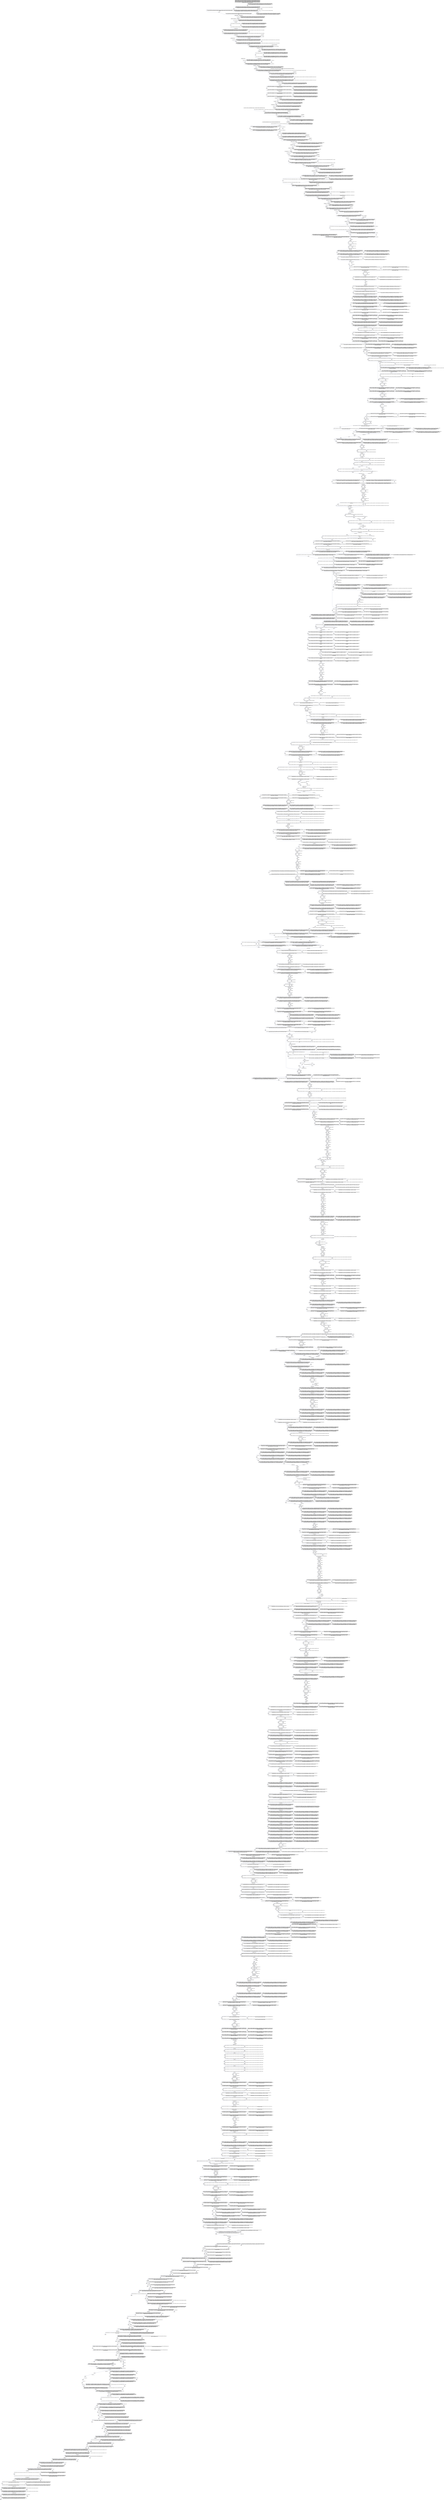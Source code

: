 digraph G {
  "913C" [shape=box, ];
  "256C" [shape=box, ];
  "1071G" [shape=box, ];
  "237C" [shape=box, ];
  "1234CCTGCTCT" [shape=box, ];
  "E3171" [shape=box, ];
  "958T" [shape=box, ];
  "1718A" [shape=box, ];
  "1167C" [shape=box, ];
  "1688A" [shape=box, ];
  "102GCCTCTG" [shape=box, ];
  "B6-1658" [shape=box, ];
  "2869T" [shape=box, ];
  "2151AGCTCAG" [shape=box, ];
  "1871AGGAG" [shape=box, ];
  "1156CCCT...CTG" [shape=box, ];
  "-26ACTCA" [shape=box, ];
  "-119C" [shape=box, ];
  "938G" [shape=box, ];
  "700A" [shape=box, ];
  "163G" [shape=box, ];
  "1915G" [shape=box, ];
  "409C" [shape=box, ];
  "2667TC" [shape=box, ];
  "2270ATG" [shape=box, ];
  "485AGAGCGAGG" [shape=box, ];
  "-54G" [shape=box, ];
  "950G" [shape=box, ];
  "2486T" [shape=box, ];
  "1470T" [shape=box, ];
  "S-190-A*29:46" [shape=box, ];
  "2838C" [shape=box, ];
  "2725T" [shape=box, ];
  "769G" [shape=box, ];
  "494C" [shape=box, ];
  "918G" [shape=box, ];
  "1718G" [shape=box, ];
  "2777CAG" [shape=box, ];
  "E3042" [shape=box, ];
  "475TA" [shape=box, ];
  "393G" [shape=box, ];
  "2683T" [shape=box, ];
  "1427C" [shape=box, ];
  "2329T" [shape=box, ];
  "2495T" [shape=box, ];
  "2950T" [shape=box, ];
  "S-11-A*24:215" [shape=box, ];
  "-68TC" [shape=box, ];
  "819CGCGGGTA" [shape=box, ];
  "479G" [shape=box, ];
  "919AGC" [shape=box, ];
  "48T" [shape=box, ];
  "S1-A*01:01:01:03;A*01:01:71;A*01:09,14,20,194;A*02:01:01:05;A*02:02:01:02;A*02:51,57,193,533;A*02:60:01;A*02:68;A*03:01:01:03-04;
A*03:21N;A*03:234Q;A*03:218;A*11:110;A*11:25:01;A*23:09;A*24:02:01:03,05-08;A*26:107N;A*24:56,61,293;A*29:03;A*30:89;A*31:01:02:02;
A*31:01:04,23;A*31:14N;A*31:04,36;A*34:14;A*36:01;A*68:01:01:01;A*68:01:02:03;A*68:02:01:03;A*68:02:02;A*68:03:01;A*68:07;
A*68:08:01;A*68:22;A*74:01:01;A*74:02:01:01" [
  shape=box, ];
  "1669G" [shape=box, ];
  "2381C" [shape=box, ];
  "3194GTGCT" [shape=box, ];
  "2534G" [shape=box, ];
  "2669C" [shape=box, ];
  "779G" [shape=box, ];
  "644C" [shape=box, ];
  "91T" [shape=box, ];
  "92G" [shape=box, ];
  "707GGGGGA" [shape=box, ];
  "2447G" [shape=box, ];
  "1850CTGTGGTGGT" [shape=box, ];
  "391A" [shape=box, ];
  "421AA" [shape=box, ];
  "8A" [shape=box, ];
  "2262CCACAAT" [shape=box, ];
  "1016T" [shape=box, ];
  "958A" [shape=box, ];
  "1092A" [shape=box, ];
  "1860G" [shape=box, ];
  "396T" [shape=box, ];
  "829A" [shape=box, ];
  "1916AGCC...GGG" [shape=box, ];
  "2331C" [shape=box, ];
  "2260T" [shape=box, ];
  "2231TGTGCCCTG" [shape=box, ];
  "203C" [shape=box, ];
  "1849T" [shape=box, ];
  "2522GGTCCAAG" [shape=box, ];
  "E3066" [shape=box, ];
  "2218A" [shape=box, ];
  "334G" [shape=box, ];
  "1821AGGGGATGG" [shape=box, ];
  "2416G" [shape=box, ];
  "752G" [shape=box, ];
  "3138G" [shape=box, ];
  "2530G" [shape=box, ];
  "1155A" [shape=box, ];
  "2671T" [shape=box, ];
  "975GGC" [shape=box, ];
  "1096G" [shape=box, ];
  "190C" [shape=box, ];
  "2638GTAA...AGG" [shape=box, ];
  "163C" [shape=box, ];
  "3149C" [shape=box, ];
  "E3138" [shape=box, ];
  "231C" [shape=box, ];
  "1848G" [shape=box, ];
  "1149AATATC" [shape=box, ];
  "2951CCTC...TGA" [shape=box, ];
  "2065C" [shape=box, ];
  "S-131-A*68:71" [shape=box, ];
  "2061G" [shape=box, ];
  "S-300-A*01:01:38L;A*01:01:01:01;A*01:11N;A*01:02-03;A*02:01:01:01,04,06;A*02:02:01:01;A*02:03:01;A*02:04;A*02:05:01;A*02:06:01:01-03;
A*02:07:01;A*02:32N;A*02:43N;A*02:53N;A*02:10,48,65,95,251;A*03:01:01:02N;A*03:01:01:01,05;A*03:11N;A*03:02:01;A*03:213,224,231;
A*03:89:02;A*11:01:01:01;A*11:01:18;A*11:02:01;A*11:50Q;A*11:05,09,183;A*23:01:01;A*23:17;A*24:02:01:02L;A*24:02:01:01;A*24:03:01:01;
A*24:07:01;A*24:09N;A*24:08;A*24:11N;A*24:10:01;A*24:252N;A*24:86N;A*24:20;A*25:01:01;A*26:01:01:03N;A*26:01:01:01-02;A*26:01:39;
A*26:02:01;A*26:15,115;A*29:01:01:01;A*29:02:01:01-03;A*29:02:17;A*30:01:01;A*30:02:01:01-03;A*30:04:01;A*31:01:02:03N;A*31:01:02:01;
A*32:01:01;A*32:06,69;A*33:01:01;A*33:03:01;A*33:07;A*34:01:01;A*43:01;A*66:01:01;A*66:03;A*68:01:01:02;A*68:01:02:01-02;A*68:18N;
A*68:02:01:01-02;A*74:01:02;A*74:02:01:02;A*80:01:01:02" [
  shape=box, ];
  "238C" [shape=box, ];
  "1682T" [shape=box, ];
  "E3104" [shape=box, ];
  "695C" [shape=box, ];
  "B9-2158" [shape=box, ];
  "2575T" [shape=box, ];
  "3030A" [shape=box, ];
  "E3082" [shape=box, ];
  "3006GACAGC" [shape=box, ];
  "1323CACA" [shape=box, ];
  "2620T" [shape=box, ];
  "2090G" [shape=box, ];
  "1909C" [shape=box, ];
  "E3102" [shape=box, ];
  "1691T" [shape=box, ];
  "2241CTC" [shape=box, ];
  "3204C" [shape=box, ];
  "2882A" [shape=box, ];
  "457CTG" [shape=box, ];
  "304A" [shape=box, ];
  "2137G" [shape=box, ];
  "-51CTA" [shape=box, ];
  "S-85-A*26:50" [shape=box, ];
  "1684ACCA" [shape=box, ];
  "774CAGA" [shape=box, ];
  "2173TGAA" [shape=box, ];
  "1683A" [shape=box, ];
  "2577T" [shape=box, ];
  "1911G" [shape=box, ];
  "141CGCA" [shape=box, ];
  "1426C" [shape=box, ];
  "941C" [shape=box, ];
  "E3194" [shape=box, ];
  "2707C" [shape=box, ];
  "-11CAG" [shape=box, ];
  "2807G" [shape=box, ];
  "2962G" [shape=box, ];
  "2850ATGT...GGG" [shape=box, ];
  "2224G" [shape=box, ];
  "S-280-A*02:77,89;A*24:02:10" [shape=box, ];
  "1756G" [shape=box, ];
  "478T" [shape=box, ];
  "391G" [shape=box, ];
  "2781GCAG...GAT" [shape=box, ];
  "2132C" [shape=box, ];
  "3258CTCA...CTT" [shape=box, ];
  "2495G" [shape=box, ];
  "409G" [shape=box, ];
  "236T" [shape=box, ];
  "-71GTG" [shape=box, ];
  "2491TGCA" [shape=box, ];
  "2485T" [shape=box, ];
  "1002C" [shape=box, ];
  "1690C" [shape=box, ];
  "3094GGCACCTG" [shape=box, ];
  "1102C" [shape=box, ];
  "761G" [shape=box, ];
  "1595C" [shape=box, ];
  "200CCC" [shape=box, ];
  "474C" [shape=box, ];
  "336A" [shape=box, ];
  "E3064" [shape=box, ];
  "231T" [shape=box, ];
  "2277C" [shape=box, ];
  "1861CCTTCTGGA" [shape=box, ];
  "2362A" [shape=box, ];
  "922A" [shape=box, ];
  "864C" [shape=box, ];
  "514G" [shape=box, ];
  "2424C" [shape=box, ];
  "945C" [shape=box, ];
  "961G" [shape=box, ];
  "2079A" [shape=box, ];
  "603C" [shape=box, ];
  "586A" [shape=box, ];
  "778G" [shape=box, ];
  "199T" [shape=box, ];
  "771C" [shape=box, ];
  "1097TCTCC" [shape=box, ];
  "230T" [shape=box, ];
  "2029TC" [shape=box, ];
  "164G" [shape=box, ];
  "93A" [shape=box, ];
  "2666A" [shape=box, ];
  "456A" [shape=box, ];
  "S-121-A*01:01:73;A*02:01:121;A*02:603;A*03:01:01:06;A*11:77,190;A*26:07:02;A*30:01:11;A*68:139-140;A*74:01:03" [
  shape=box, ];
  "3213C" [shape=box, ];
  "1181GAAT...GTT" [shape=box, ];
  "510G" [shape=box, ];
  "2695TGGGGGAGC" [shape=box, ];
  "3066T" [shape=box, ];
  "B2-206" [shape=box, ];
  "905G" [shape=box, ];
  "2167AAGGG" [shape=box, ];
  "1170C" [shape=box, ];
  "1764CAGCGGGAT" [shape=box, ];
  "130CC" [shape=box, ];
  "-155C" [shape=box, ];
  "443T" [shape=box, ];
  "-286TCAGGG" [shape=box, ];
  "1054T" [shape=box, ];
  "E3177" [shape=box, ];
  "2244A" [shape=box, ];
  "S-107-A*02:06:22;A*02:564;A*03:01:01:07;A*11:01:72;A*24:03:01:02;A*24:280;A*29:84;A*74:01:04" [
  shape=box, ];
  "945G" [shape=box, ];
  "2898G" [shape=box, ];
  "484C" [shape=box, ];
  "E3130" [shape=box, ];
  "902GGC" [shape=box, ];
  "-86C" [shape=box, ];
  "1022A" [shape=box, ];
  "E3168" [shape=box, ];
  "834C" [shape=box, ];
  "1533TCTG...CTC" [shape=box, ];
  "886G" [shape=box, ];
  "E3006" [shape=box, ];
  "935G" [shape=box, ];
  "1499G" [shape=box, ];
  "2486G" [shape=box, ];
  "869C" [shape=box, ];
  "S-297-A*11:69N" [shape=box, ];
  "2425TCAGGAGGGC" [shape=box, ];
  "964C" [shape=box, ];
  "2808TGTC" [shape=box, ];
  "49C" [shape=box, ];
  "235T" [shape=box, ];
  "1577C" [shape=box, ];
  "1335GCAG...GGG" [shape=box, ];
  "277A" [shape=box, ];
  "828G" [shape=box, ];
  "886T" [shape=box, ];
  "944G" [shape=box, ];
  "214A" [shape=box, ];
  "1066G" [shape=box, ];
  "266C" [shape=box, ];
  "-45T" [shape=box, ];
  "471C" [shape=box, ];
  "-225TATG" [shape=box, ];
  "3168CCA" [shape=box, ];
  "2285CTGGGCCC" [shape=box, ];
  "S-71-A*23:19N;A*11:75" [shape=box, ];
  "2662T" [shape=box, ];
  "2380A" [shape=box, ];
  "3081T" [shape=box, ];
  "S-127-A*02:01:120" [shape=box, ];
  "1247A" [shape=box, ];
  "-53TT" [shape=box, ];
  "2480C" [shape=box, ];
  "2713C" [shape=box, ];
  "555G" [shape=box, ];
  "1659AC" [shape=box, ];
  "3049CCC" [shape=box, ];
  "101C" [shape=box, ];
  "441G" [shape=box, ];
  "E3213" [shape=box, ];
  "3289C" [shape=box, ];
  "989G" [shape=box, ];
  "618CCCG...AGG" [shape=box, ];
  "2230G" [shape=box, ];
  "2776T" [shape=box, ];
  "1096A" [shape=box, ];
  "839T" [shape=box, ];
  "1470C" [shape=box, ];
  "792C" [shape=box, ];
  "211C" [shape=box, ];
  "1732GCTT...CTG" [shape=box, ];
  "3233GGGG...CTG" [shape=box, ];
  "3209TCAT" [shape=box, ];
  "470A" [shape=box, ];
  "951G" [shape=box, ];
  "1831ACCT...GGG" [shape=box, ];
  "1066A" [shape=box, ];
  "833G" [shape=box, ];
  "706T" [shape=box, ];
  "-66G" [shape=box, ];
  "-190AACTCCGCAG" [shape=box, ];
  "2247C" [shape=box, ];
  "191ACT" [shape=box, ];
  "484G" [shape=box, ];
  "2031TTTTCCCAG" [shape=box, ];
  "1062G" [shape=box, ];
  "1277TGAC" [shape=box, ];
  "2620C" [shape=box, ];
  "1915A" [shape=box, ];
  "154T" [shape=box, ];
  "979C" [shape=box, ];
  "1016G" [shape=box, ];
  "3039T" [shape=box, ];
  "1689G" [shape=box, ];
  "2505T" [shape=box, ];
  "744C" [shape=box, ];
  "68T" [shape=box, ];
  "1002T" [shape=box, ];
  "1233C" [shape=box, ];
  "2598CACAG" [shape=box, ];
  "953GCAG" [shape=box, ];
  "635T" [shape=box, ];
  "602A" [shape=box, ];
  "1830G" [shape=box, ];
  "2260A" [shape=box, ];
  "S-37-A*02:455" [shape=box, ];
  "3071T" [shape=box, ];
  "769C" [shape=box, ];
  "S-48-A*24:152" [shape=box, ];
  "-180T" [shape=box, ];
  "1531TG" [shape=box, ];
  "296A" [shape=box, ];
  "S-199-A*02:01:01:02L" [shape=box, ];
  "423T" [shape=box, ];
  "2908A" [shape=box, ];
  "S-54-A*02:17:02" [shape=box, ];
  "2012G" [shape=box, ];
  "1583A" [shape=box, ];
  "733T" [shape=box, ];
  "1773G" [shape=box, ];
  "297CGCAGTT" [shape=box, ];
  "48C" [shape=box, ];
  "1596G" [shape=box, ];
  "2906G" [shape=box, ];
  "455A" [shape=box, ];
  "305GTGC" [shape=box, ];
  "3146G" [shape=box, ];
  "-199A" [shape=box, ];
  "1952GGGG...TCT" [shape=box, ];
  "3140A" [shape=box, ];
  "2845G" [shape=box, ];
  "1168TC" [shape=box, ];
  "213A" [shape=box, ];
  "2069C" [shape=box, ];
  "472G" [shape=box, ];
  "1550CTTC...CCC" [shape=box, ];
  "1315C" [shape=box, ];
  "-226A" [shape=box, ];
  "544ACGG...GCC" [shape=box, ];
  "15CGCC...CTC" [shape=box, ];
  "E3187" [shape=box, ];
  "830A" [shape=box, ];
  "1455A" [shape=box, ];
  "197C" [shape=box, ];
  "3067GA" [shape=box, ];
  "918C" [shape=box, ];
  "267GCTTCATCGC" [shape=box, ];
  "3070A" [shape=box, ];
  "2435G" [shape=box, ];
  "470G" [shape=box, ];
  "2972G" [shape=box, ];
  "1427T" [shape=box, ];
  "445A" [shape=box, ];
  "901T" [shape=box, ];
  "1938A" [shape=box, ];
  "2830GTGAGAGC" [shape=box, ];
  "2380T" [shape=box, ];
  "E3069" [shape=box, ];
  "2177G" [shape=box, ];
  "146GACC" [shape=box, ];
  "680C" [shape=box, ];
  "842C" [shape=box, ];
  "1706A" [shape=box, ];
  "1196T" [shape=box, ];
  "1719TGCT...CTG" [shape=box, ];
  "784G" [shape=box, ];
  "-142A" [shape=box, ];
  "950A" [shape=box, ];
  "E3039" [shape=box, ];
  "B8-2040" [shape=box, ];
  "-14CCC" [shape=box, ];
  "-6G" [shape=box, ];
  "B7-1937" [shape=box, ];
  "3082T" [shape=box, ];
  "2870G" [shape=box, ];
  "1009AGAACGG" [shape=box, ];
  "49T" [shape=box, ];
  "699C" [shape=box, ];
  "1309G" [shape=box, ];
  "1017AAGGA" [shape=box, ];
  "392A" [shape=box, ];
  "2240C" [shape=box, ];
  "E3081" [shape=box, ];
  "643A" [shape=box, ];
  "681A" [shape=box, ];
  "1877AGAG...GGT" [shape=box, ];
  "1121A" [shape=box, ];
  "2521A" [shape=box, ];
  "2278ACCCAG" [shape=box, ];
  "1847A" [shape=box, ];
  "899CA" [shape=box, ];
  "1052G" [shape=box, ];
  "155AGCCGCGC" [shape=box, ];
  "1848A" [shape=box, ];
  "1023A" [shape=box, ];
  "2435T" [shape=box, ];
  "14C" [shape=box, ];
  "456C" [shape=box, ];
  "2012A" [shape=box, ];
  "1652C" [shape=box, ];
  "418C" [shape=box, ];
  "1264A" [shape=box, ];
  "140A" [shape=box, ];
  "2361T" [shape=box, ];
  "322CGCC...GCC" [shape=box, ];
  "S-286-A*24:02:03Q" [shape=box, ];
  "435G" [shape=box, ];
  "2230A" [shape=box, ];
  "845A" [shape=box, ];
  "913T" [shape=box, ];
  "2490A" [shape=box, ];
  "367CGGGC" [shape=box, ];
  "935A" [shape=box, ];
  "2273A" [shape=box, ];
  "3147C" [shape=box, ];
  "1673G" [shape=box, ];
  "2845A" [shape=box, ];
  "1847C" [shape=box, ];
  "2737C" [shape=box, ];
  "843GA" [shape=box, ];
  "1578CTCAA" [shape=box, ];
  "-78CCAATCA" [shape=box, ];
  "2898A" [shape=box, ];
  "287G" [shape=box, ];
  "533T" [shape=box, ];
  "2172A" [shape=box, ];
  "296T" [shape=box, ];
  "1170T" [shape=box, ];
  "2942A" [shape=box, ];
  "2661A" [shape=box, ];
  "807T" [shape=box, ];
  "1745A" [shape=box, ];
  "S-160-A*80:01:01:01" [shape=box, ];
  "756T" [shape=box, ];
  "2137T" [shape=box, ];
  "515G" [shape=box, ];
  "154G" [shape=box, ];
  "1712C" [shape=box, ];
  "1639A" [shape=box, ];
  "2576A" [shape=box, ];
  "460C" [shape=box, ];
  "1330C" [shape=box, ];
  "1668A" [shape=box, ];
  "454G" [shape=box, ];
  "2672T" [shape=box, ];
  "3139G" [shape=box, ];
  "1876A" [shape=box, ];
  "961A" [shape=box, ];
  "2423C" [shape=box, ];
  "194C" [shape=box, ];
  "1938T" [shape=box, ];
  "-179TTCT...TCT" [shape=box, ];
  "959GA" [shape=box, ];
  "257G" [shape=box, ];
  "2964GATA" [shape=box, ];
  "E3094" [shape=box, ];
  "3289T" [shape=box, ];
  "259A" [shape=box, ];
  "277C" [shape=box, ];
  "188G" [shape=box, ];
  "1054G" [shape=box, ];
  "2839TGGAGG" [shape=box, ];
  "1122A" [shape=box, ];
  "3116C" [shape=box, ];
  "E3189" [shape=box, ];
  "3012TGCCTTG" [shape=box, ];
  "753GGC" [shape=box, ];
  "1972GGAA...CTG" [shape=box, ];
  "2293T" [shape=box, ];
  "313T" [shape=box, ];
  "460G" [shape=box, ];
  "846GGCA...GCC" [shape=box, ];
  "B12-2780" [shape=box, ];
  "S-56-A*02:03:03" [shape=box, ];
  "885T" [shape=box, ];
  "261AGCCC" [shape=box, ];
  "983CGTGG" [shape=box, ];
  "2972T" [shape=box, ];
  "788C" [shape=box, ];
  "3083GT" [shape=box, ];
  "873GACC...CTC" [shape=box, ];
  "2150G" [shape=box, ];
  "314G" [shape=box, ];
  "2045A" [shape=box, ];
  "2132T" [shape=box, ];
  "1369C" [shape=box, ];
  "2112A" [shape=box, ];
  "B10-2603" [shape=box, ];
  "3146A" [shape=box, ];
  "872C" [shape=box, ];
  "E3183" [shape=box, ];
  "516T" [shape=box, ];
  "468GC" [shape=box, ];
  "2225TAGAA" [shape=box, ];
  "180A" [shape=box, ];
  "1942G" [shape=box, ];
  "214C" [shape=box, ];
  "581G" [shape=box, ];
  "2110TC" [shape=box, ];
  "1393TGTG...GTC" [shape=box, ];
  "773C" [shape=box, ];
  "1847T" [shape=box, ];
  "1470G" [shape=box, ];
  "1971G" [shape=box, ];
  "1655C" [shape=box, ];
  "2849A" [shape=box, ];
  "S-78-A*31:46" [shape=box, ];
  "-199G" [shape=box, ];
  "-85AGAGAAG" [shape=box, ];
  "2624T" [shape=box, ];
  "2454T" [shape=box, ];
  "2437TTGGTCCAGG" [shape=box, ];
  "1330A" [shape=box, ];
  "752A" [shape=box, ];
  "3166CA" [shape=box, ];
  "2694A" [shape=box, ];
  "2447A" [shape=box, ];
  "182G" [shape=box, ];
  "1272C" [shape=box, ];
  "47G" [shape=box, ];
  "1876C" [shape=box, ];
  "974T" [shape=box, ];
  "-55G" [shape=box, ];
  "3148C" [shape=box, ];
  "1586A" [shape=box, ];
  "E3085" [shape=box, ];
  "2928G" [shape=box, ];
  "1757GACCTG" [shape=box, ];
  "990G" [shape=box, ];
  "310GTT" [shape=box, ];
  "833C" [shape=box, ];
  "773T" [shape=box, ];
  "2448CCCACA" [shape=box, ];
  "8G" [shape=box, ];
  "972G" [shape=box, ];
  "1123A" [shape=box, ];
  "1691C" [shape=box, ];
  "2062TCC" [shape=box, ];
  "1746GAGATCACAC" [shape=box, ];
  "-121GA" [shape=box, ];
  "770C" [shape=box, ];
  "-55T" [shape=box, ];
  "-132C" [shape=box, ];
  "2163A" [shape=box, ];
  "2665G" [shape=box, ];
  "1469T" [shape=box, ];
  "1638G" [shape=box, ];
  "1654A" [shape=box, ];
  "1428TCAG...AGA" [shape=box, ];
  "E3019" [shape=box, ];
  "2261T" [shape=box, ];
  "1595T" [shape=box, ];
  "423A" [shape=box, ];
  "2454C" [shape=box, ];
  "435C" [shape=box, ];
  "1744T" [shape=box, ];
  "E3131" [shape=box, ];
  "415AC" [shape=box, ];
  "1148G" [shape=box, ];
  "3030G" [shape=box, ];
  "1134TGGG...CTA" [shape=box, ];
  "962AG" [shape=box, ];
  "278GTGGGCTAC" [shape=box, ];
  "-154GTAG...TTC" [shape=box, ];
  "1072GGGCGCCT" [shape=box, ];
  "952A" [shape=box, ];
  "604C" [shape=box, ];
  "-208CAGCCTTGG" [shape=box, ];
  "215TCCA...TTC" [shape=box, ];
  "617T" [shape=box, ];
  "1583G" [shape=box, ];
  "2070GTGGGCATC" [shape=box, ];
  "2044C" [shape=box, ];
  "2294GTGT...TGT" [shape=box, ];
  "1693TC" [shape=box, ];
  "2330A" [shape=box, ];
  "254A" [shape=box, ];
  "452T" [shape=box, ];
  "E3204" [shape=box, ];
  "1631G" [shape=box, ];
  "1309C" [shape=box, ];
  "-216GGGAGTC" [shape=box, ];
  "-16T" [shape=box, ];
  "543T" [shape=box, ];
  "2670C" [shape=box, ];
  "1197CCAGA" [shape=box, ];
  "3140T" [shape=box, ];
  "2947GAC" [shape=box, ];
  "2838T" [shape=box, ];
  "199C" [shape=box, ];
  "1776A" [shape=box, ];
  "256T" [shape=box, ];
  "313G" [shape=box, ];
  "2663GA" [shape=box, ];
  "1809G" [shape=box, ];
  "239A" [shape=box, ];
  "1756T" [shape=box, ];
  "757AG" [shape=box, ];
  "1346A" [shape=box, ];
  "2665A" [shape=box, ];
  "2907C" [shape=box, ];
  "1148T" [shape=box, ];
  "1067CCAC" [shape=box, ];
  "1938G" [shape=box, ];
  "1951T" [shape=box, ];
  "745GGGGTC" [shape=box, ];
  "1282G" [shape=box, ];
  "1653G" [shape=box, ];
  "909T" [shape=box, ];
  "494A" [shape=box, ];
  "1369T" [shape=box, ];
  "3204T" [shape=box, ];
  "2533A" [shape=box, ];
  "2080TTGCTGGCCT" [shape=box, ];
  "477C" [shape=box, ];
  "E3203" [shape=box, ];
  "1486C" [shape=box, ];
  "3144A" [shape=box, ];
  "1103GGGC...AAG" [shape=box, ];
  "-231GCGGT" [shape=box, ];
  "-45C" [shape=box, ];
  "1063GGG" [shape=box, ];
  "1310TGGTT" [shape=box, ];
  "2968C" [shape=box, ];
  "839C" [shape=box, ];
  "1707GCCAC" [shape=box, ];
  "1202T" [shape=box, ];
  "S-86-A*11:01:01:02" [shape=box, ];
  "1180A" [shape=box, ];
  "E3067" [shape=box, ];
  "830G" [shape=box, ];
  "145A" [shape=box, ];
  "3031AGGCAAGA" [shape=box, ];
  "42T" [shape=box, ];
  "154A" [shape=box, ];
  "2061A" [shape=box, ];
  "180G" [shape=box, ];
  "254C" [shape=box, ];
  "466C" [shape=box, ];
  "266T" [shape=box, ];
  "979G" [shape=box, ];
  "3130G" [shape=box, ];
  "2219CCCAG" [shape=box, ];
  "444T" [shape=box, ];
  "255G" [shape=box, ];
  "940C" [shape=box, ];
  "2496TCACACATT" [shape=box, ];
  "1596A" [shape=box, ];
  "1773A" [shape=box, ];
  "2423T" [shape=box, ];
  "1706G" [shape=box, ];
  "830C" [shape=box, ];
  "751G" [shape=box, ];
  "988T" [shape=box, ];
  "3223G" [shape=box, ];
  "2490T" [shape=box, ];
  "2705CA" [shape=box, ];
  "246G" [shape=box, ];
  "1242G" [shape=box, ];
  "964T" [shape=box, ];
  "1062A" [shape=box, ];
  "198G" [shape=box, ];
  "-60GTCG" [shape=box, ];
  "3103A" [shape=box, ];
  "464T" [shape=box, ];
  "2091GTTCTC" [shape=box, ];
  "2987TTTT...TAG" [shape=box, ];
  "1055G" [shape=box, ];
  "3144G" [shape=box, ];
  "2659G" [shape=box, ];
  "1603T" [shape=box, ];
  "466G" [shape=box, ];
  "1515C" [shape=box, ];
  "1052A" [shape=box, ];
  "B14-2999" [shape=box, ];
  "2577G" [shape=box, ];
  "1392G" [shape=box, ];
  "948C" [shape=box, ];
  "3181CC" [shape=box, ];
  "-117CAGTTCTCAC" [shape=box, ];
  "2530A" [shape=box, ];
  "2846CCT" [shape=box, ];
  "412C" [shape=box, ];
  "978A" [shape=box, ];
  "165GGA" [shape=box, ];
  "2244G" [shape=box, ];
  "43GGGG" [shape=box, ];
  "2973TTGT...AAT" [shape=box, ];
  "864T" [shape=box, ];
  "-42GCACG" [shape=box, ];
  "442A" [shape=box, ];
  "1992GAG" [shape=box, ];
  "2942G" [shape=box, ];
  "540CCC" [shape=box, ];
  "411G" [shape=box, ];
  "935T" [shape=box, ];
  "980GT" [shape=box, ];
  "2184G" [shape=box, ];
  "336G" [shape=box, ];
  "E3146" [shape=box, ];
  "-160ACCTA" [shape=box, ];
  "901C" [shape=box, ];
  "1810CCA" [shape=box, ];
  "465C" [shape=box, ];
  "2361C" [shape=box, ];
  "S-68-A*23:38N" [shape=box, ];
  "230A" [shape=box, ];
  "675C" [shape=box, ];
  "-8AC" [shape=box, ];
  "1124GGGAGACAA" [shape=box, ];
  "2726TCTA...CAT" [shape=box, ];
  "E3166" [shape=box, ];
  "1745G" [shape=box, ];
  "1830A" [shape=box, ];
  "1849G" [shape=box, ];
  "-66T" [shape=box, ];
  "69GGGC" [shape=box, ];
  "337GATGGAGCCG" [shape=box, ];
  "1577T" [shape=box, ];
  "818G" [shape=box, ];
  "414G" [shape=box, ];
  "277T" [shape=box, ];
  "2178GGTGGG" [shape=box, ];
  "E3073" [shape=box, ];
  "807G" [shape=box, ];
  "909C" [shape=box, ];
  "0G" [shape=box, ];
  "1600TGG" [shape=box, ];
  "1080C" [shape=box, ];
  "2146G" [shape=box, ];
  "1587GCCACATG" [shape=box, ];
  "2185TCTG...AAG" [shape=box, ];
  "2563G" [shape=box, ];
  "2928A" [shape=box, ];
  "S-226-A*29:01:01:02N" [shape=box, ];
  "2090A" [shape=box, ];
  "145G" [shape=box, ];
  "2106G" [shape=box, ];
  "617A" [shape=box, ];
  "2604A" [shape=box, ];
  "872G" [shape=box, ];
  "150G" [shape=box, ];
  "1426T" [shape=box, ];
  "1776G" [shape=box, ];
  "1370C" [shape=box, ];
  "-100GGGTGTCGGG" [shape=box, ];
  "602G" [shape=box, ];
  "-44CC" [shape=box, ];
  "1033GAAG...AGC" [shape=box, ];
  "417A" [shape=box, ];
  "1670A" [shape=box, ];
  "3104TGTG...GTT" [shape=box, ];
  "S-60-A*02:269" [shape=box, ];
  "834A" [shape=box, ];
  "528G" [shape=box, ];
  "472C" [shape=box, ];
  "831CA" [shape=box, ];
  "587CCCC...GGG" [shape=box, ];
  "2986T" [shape=box, ];
  "441C" [shape=box, ];
  "1284AAGA...TGA" [shape=box, ];
  "581T" [shape=box, ];
  "390G" [shape=box, ];
  "2521G" [shape=box, ];
  "1638T" [shape=box, ];
  "E3088" [shape=box, ];
  "605CCGA...TTG" [shape=box, ];
  "814TCCT" [shape=box, ];
  "698G" [shape=box, ];
  "1870A" [shape=box, ];
  "1967T" [shape=box, ];
  "1003ACCTG" [shape=box, ];
  "1371GTTC...AAT" [shape=box, ];
  "1682C" [shape=box, ];
  "2672G" [shape=box, ];
  "733C" [shape=box, ];
  "1870C" [shape=box, ];
  "3074CCTGACT" [shape=box, ];
  "E3049" [shape=box, ];
  "3069A" [shape=box, ];
  "937G" [shape=box, ];
  "91G" [shape=box, ];
  "3000TGTGA" [shape=box, ];
  "3171TGA" [shape=box, ];
  "3257C" [shape=box, ];
  "1233G" [shape=box, ];
  "2812T" [shape=box, ];
  "73A" [shape=box, ];
  "1478CTAGAATT" [shape=box, ];
  "390A" [shape=box, ];
  "2159GTGG" [shape=box, ];
  "E3216" [shape=box, ];
  "1471T" [shape=box, ];
  "834G" [shape=box, ];
  "2109A" [shape=box, ];
  "884C" [shape=box, ];
  "2578CTCA...TTC" [shape=box, ];
  "1603A" [shape=box, ];
  "73G" [shape=box, ];
  "S-26-A*02:264" [shape=box, ];
  "2163G" [shape=box, ];
  "695G" [shape=box, ];
  "1346C" [shape=box, ];
  "1968TTA" [shape=box, ];
  "813C" [shape=box, ];
  "1655G" [shape=box, ];
  "1670G" [shape=box, ];
  "3070G" [shape=box, ];
  "1654T" [shape=box, ];
  "1500AGAT...GTG" [shape=box, ];
  "785TGG" [shape=box, ];
  "1392A" [shape=box, ];
  "734GGGCTGACC" [shape=box, ];
  "3290TTCC...AAA" [shape=box, ];
  "122G" [shape=box, ];
  "778T" [shape=box, ];
  "335A" [shape=box, ];
  "1456GTCG...CCT" [shape=box, ];
  "801T" [shape=box, ];
  "533C" [shape=box, ];
  "436TCACA" [shape=box, ];
  "2455CTGC...TCC" [shape=box, ];
  "454A" [shape=box, ];
  "1971C" [shape=box, ];
  "2284T" [shape=box, ];
  "1008A" [shape=box, ];
  "529GACC" [shape=box, ];
  "1586G" [shape=box, ];
  "1123G" [shape=box, ];
  "168G" [shape=box, ];
  "-248G" [shape=box, ];
  "E3148" [shape=box, ];
  "1695C" [shape=box, ];
  "-297A" [shape=box, ];
  "477G" [shape=box, ];
  "258G" [shape=box, ];
  "675T" [shape=box, ];
  "E3174" [shape=box, ];
  "1486T" [shape=box, ];
  "182A" [shape=box, ];
  "1281C" [shape=box, ];
  "1712T" [shape=box, ];
  "1683C" [shape=box, ];
  "B11-2637" [shape=box, ];
  "744T" [shape=box, ];
  "1283A" [shape=box, ];
  "1731G" [shape=box, ];
  "S0-A*26:11N" [shape=box, ];
  "B15-3005" [shape=box, ];
  "910AGA" [shape=box, ];
  "939T" [shape=box, ];
  "1203C" [shape=box, ];
  "197G" [shape=box, ];
  "190T" [shape=box, ];
  "685G" [shape=box, ];
  "94GGGAAAC" [shape=box, ];
  "76GTGA...TCG" [shape=box, ];
  "2218C" [shape=box, ];
  "561CCCA...CGA" [shape=box, ];
  "3088TGCAAA" [shape=box, ];
  "982T" [shape=box, ];
  "-101C" [shape=box, ];
  "1022G" [shape=box, ];
  "29G" [shape=box, ];
  "793ACGTGGGG" [shape=box, ];
  "1951C" [shape=box, ];
  "455G" [shape=box, ];
  "212T" [shape=box, ];
  "914CACC" [shape=box, ];
  "392G" [shape=box, ];
  "556GGT" [shape=box, ];
  "948A" [shape=box, ];
  "3257T" [shape=box, ];
  "129G" [shape=box, ];
  "3161ATGTC" [shape=box, ];
  "1995AC" [shape=box, ];
  "1008G" [shape=box, ];
  "3058T" [shape=box, ];
  "1024T" [shape=box, ];
  "1272A" [shape=box, ];
  "945T" [shape=box, ];
  "1283G" [shape=box, ];
  "1515T" [shape=box, ];
  "836CGC" [shape=box, ];
  "2273G" [shape=box, ];
  "870GA" [shape=box, ];
  "3160G" [shape=box, ];
  "1802T" [shape=box, ];
  "74G" [shape=box, ];
  "314A" [shape=box, ];
  "2946A" [shape=box, ];
  "E3074" [shape=box, ];
  "S-117-A*11:74" [shape=box, ];
  "1652T" [shape=box, ];
  "617C" [shape=box, ];
  "2738TTCT...TGT" [shape=box, ];
  "214G" [shape=box, ];
  "645CCGG...AAT" [shape=box, ];
  "2597T" [shape=box, ];
  "2771CTACC" [shape=box, ];
  "958G" [shape=box, ];
  "3217CCTGTT" [shape=box, ];
  "2597C" [shape=box, ];
  "1813G" [shape=box, ];
  "1495ATAG" [shape=box, ];
  "2507TGGA...CTG" [shape=box, ];
  "S-14-A*68:17" [shape=box, ];
  "2962C" [shape=box, ];
  "S-90-A*66:17" [shape=box, ];
  "S-16-A*11:210N" [shape=box, ];
  "3203C" [shape=box, ];
  "1180G" [shape=box, ];
  "1562G" [shape=box, ];
  "211T" [shape=box, ];
  "1604GGAG...CAT" [shape=box, ];
  "1943GAGGGAGA" [shape=box, ];
  "713GCTG...GGG" [shape=box, ];
  "3149T" [shape=box, ];
  "2480T" [shape=box, ];
  "681G" [shape=box, ];
  "2624A" [shape=box, ];
  "2660C" [shape=box, ];
  "3040TT" [shape=box, ];
  "3150ACCCCAC" [shape=box, ];
  "2381A" [shape=box, ];
  "S-132-A*11:60" [shape=box, ];
  "1632CTGAAT" [shape=box, ];
  "-131TCAC" [shape=box, ];
  "2962T" [shape=box, ];
  "309A" [shape=box, ];
  "-37CACC...GGG" [shape=box, ];
  "957C" [shape=box, ];
  "3141GGG" [shape=box, ];
  "1228T" [shape=box, ];
  "B4-759" [shape=box, ];
  "2365A" [shape=box, ];
  "1667C" [shape=box, ];
  "1802C" [shape=box, ];
  "636GCCTT" [shape=box, ];
  "2909TTGG...TGC" [shape=box, ];
  "2329G" [shape=box, ];
  "1656AG" [shape=box, ];
  "1025GCTGCAGC" [shape=box, ];
  "3214TT" [shape=box, ];
  "2112G" [shape=box, ];
  "2564CTCC...TGG" [shape=box, ];
  "B5-1056" [shape=box, ];
  "-104C" [shape=box, ];
  "1334G" [shape=box, ];
  "1455G" [shape=box, ];
  "1597TGC" [shape=box, ];
  "1674CATATGAC" [shape=box, ];
  "1472CAGGGA" [shape=box, ];
  "S-118-A*02:602" [shape=box, ];
  "-273CCAG...CAG" [shape=box, ];
  "E3178" [shape=box, ];
  "240TGTCCC" [shape=box, ];
  "50CTGG...ACC" [shape=box, ];
  "2098TTGGAGCT" [shape=box, ];
  "132T" [shape=box, ];
  "B3-497" [shape=box, ];
  "109T" [shape=box, ];
  "-142T" [shape=box, ];
  "923CAAGTGGGAG" [shape=box, ];
  "2487GGT" [shape=box, ];
  "425TGAAGGCCCA" [shape=box, ];
  "2531CT" [shape=box, ];
  "109C" [shape=box, ];
  "1997T" [shape=box, ];
  "517GGCGCAGG" [shape=box, ];
  "452C" [shape=box, ];
  "2950C" [shape=box, ];
  "467C" [shape=box, ];
  "818C" [shape=box, ];
  "2362G" [shape=box, ];
  "2655TGAT" [shape=box, ];
  "1242C" [shape=box, ];
  "743T" [shape=box, ];
  "988A" [shape=box, ];
  "1584AT" [shape=box, ];
  "-280CGAAGT" [shape=box, ];
  "2813CTCA...AAG" [shape=box, ];
  "1370T" [shape=box, ];
  "E3199" [shape=box, ];
  "2849G" [shape=box, ];
  "2870A" [shape=box, ];
  "410T" [shape=box, ];
  "315ACAGCG" [shape=box, ];
  "410G" [shape=box, ];
  "952G" [shape=box, ];
  "1133A" [shape=box, ];
  "2165TG" [shape=box, ];
  "2669A" [shape=box, ];
  "1214GAGT...AGG" [shape=box, ];
  "420G" [shape=box, ];
  "2725C" [shape=box, ];
  "2883CAGC...GGG" [shape=box, ];
  "801C" [shape=box, ];
  "1081CCTG...CCT" [shape=box, ];
  "321A" [shape=box, ];
  "372G" [shape=box, ];
  "2670T" [shape=box, ];
  "3189GACCT" [shape=box, ];
  "1057GTACC" [shape=box, ];
  "516G" [shape=box, ];
  "884T" [shape=box, ];
  "898T" [shape=box, ];
  "3202T" [shape=box, ];
  "2424T" [shape=box, ];
  "E3057" [shape=box, ];
  "E3157" [shape=box, ];
  "2869C" [shape=box, ];
  "828C" [shape=box, ];
  "3178CTT" [shape=box, ];
  "789TGC" [shape=box, ];
  "B0-1" [shape=box, ];
  "-209A" [shape=box, ];
  "-155T" [shape=box, ];
  "2046TCTT...ACC" [shape=box, ];
  "865TGAA" [shape=box, ];
  "1744C" [shape=box, ];
  "3187CT" [shape=box, ];
  "1315T" [shape=box, ];
  "394CC" [shape=box, ];
  "1562A" [shape=box, ];
  "2707A" [shape=box, ];
  "2490C" [shape=box, ];
  "2107TG" [shape=box, ];
  "S-216-A*01:04N" [shape=box, ];
  "2013GCCC...CCC" [shape=box, ];
  "461GGA" [shape=box, ];
  "420T" [shape=box, ];
  "260G" [shape=box, ];
  "3052TTCCC" [shape=box, ];
  "3117T" [shape=box, ];
  "834T" [shape=box, ];
  "E3214" [shape=box, ];
  "945A" [shape=box, ];
  "2245TT" [shape=box, ];
  "3177T" [shape=box, ];
  "784A" [shape=box, ];
  "-163CCA" [shape=box, ];
  "685T" [shape=box, ];
  "555A" [shape=box, ];
  "3064C" [shape=box, ];
  "706C" [shape=box, ];
  "396G" [shape=box, ];
  "3059TGTGA" [shape=box, ];
  "1563GGTG...CAT" [shape=box, ];
  "232T" [shape=box, ];
  "906GCT" [shape=box, ];
  "101G" [shape=box, ];
  "-48AAG" [shape=box, ];
  "2277T" [shape=box, ];
  "1331GGC" [shape=box, ];
  "-297G" [shape=box, ];
  "123GGGCCC" [shape=box, ];
  "2506C" [shape=box, ];
  "886A" [shape=box, ];
  "309G" [shape=box, ];
  "682GGT" [shape=box, ];
  "479A" [shape=box, ];
  "887GACC...CGG" [shape=box, ];
  "3199CCC" [shape=box, ];
  "2625CTCA...CAA" [shape=box, ];
  "1639T" [shape=box, ];
  "178G" [shape=box, ];
  "E3058" [shape=box, ];
  "3073C" [shape=box, ];
  "-247GTCT...AAG" [shape=box, ];
  "E3012" [shape=box, ];
  "957T" [shape=box, ];
  "E3233" [shape=box, ];
  "B13-2829" [shape=box, ];
  "2261C" [shape=box, ];
  "642A" [shape=box, ];
  "2416C" [shape=box, ];
  "495CG" [shape=box, ];
  "258A" [shape=box, ];
  "918A" [shape=box, ];
  "189C" [shape=box, ];
  "3131TGAGGAG" [shape=box, ];
  "-21GATTC" [shape=box, ];
  "234T" [shape=box, ];
  "676CCCC" [shape=box, ];
  "1229TCCG" [shape=box, ];
  "2066CAT" [shape=box, ];
  "2770T" [shape=box, ];
  "247GCCCGGC" [shape=box, ];
  "181G" [shape=box, ];
  "195CT" [shape=box, ];
  "2654C" [shape=box, ];
  "946GG" [shape=box, ];
  "560G" [shape=box, ];
  "-65TCG" [shape=box, ];
  "2097T" [shape=box, ];
  "-274A" [shape=box, ];
  "644G" [shape=box, ];
  "1334A" [shape=box, ];
  "3145A" [shape=box, ];
  "762TCTCACA" [shape=box, ];
  "233A" [shape=box, ];
  "869A" [shape=box, ];
  "E3181" [shape=box, ];
  "133GGCGGGG" [shape=box, ];
  "-5CCGAG" [shape=box, ];
  "2363GC" [shape=box, ];
  "1814GCCTGC" [shape=box, ];
  "973A" [shape=box, ];
  "E3059" [shape=box, ];
  "2003CAGGGTCAG" [shape=box, ];
  "347CGAG...CCG" [shape=box, ];
  "2247A" [shape=box, ];
  "696GG" [shape=box, ];
  "2248CTGG...ACC" [shape=box, ];
  "246A" [shape=box, ];
  "641T" [shape=box, ];
  "424A" [shape=box, ];
  "2662A" [shape=box, ];
  "2293C" [shape=box, ];
  "1967C" [shape=box, ];
  "512CC" [shape=box, ];
  "835A" [shape=box, ];
  "835T" [shape=box, ];
  "2331A" [shape=box, ];
  "586G" [shape=box, ];
  "2382CCAG...TGA" [shape=box, ];
  "1689C" [shape=box, ];
  "1997C" [shape=box, ];
  "1426A" [shape=box, ];
  "3085TTC" [shape=box, ];
  "1616G" [shape=box, ];
  "1549T" [shape=box, ];
  "470T" [shape=box, ];
  "1055A" [shape=box, ];
  "2908G" [shape=box, ];
  "417G" [shape=box, ];
  "1092G" [shape=box, ];
  "2929ATGG...TAA" [shape=box, ];
  "2714CACA...CTC" [shape=box, ];
  "2269T" [shape=box, ];
  "1809A" [shape=box, ];
  "2604T" [shape=box, ];
  "194G" [shape=box, ];
  "792G" [shape=box, ];
  "2069T" [shape=box, ];
  "539T" [shape=box, ];
  "3019TGTG...TGA" [shape=box, ];
  "B1-75" [shape=box, ];
  "560A" [shape=box, ];
  "183TCTCA" [shape=box, ];
  "-103AT" [shape=box, ];
  "2044T" [shape=box, ];
  "453G" [shape=box, ];
  "1813A" [shape=box, ];
  "939C" [shape=box, ];
  "1247T" [shape=box, ];
  "3160C" [shape=box, ];
  "1998TTTA" [shape=box, ];
  "3071A" [shape=box, ];
  "1910T" [shape=box, ];
  "1327CAC" [shape=box, ];
  "1673A" [shape=box, ];
  "942A" [shape=box, ];
  "1093TAG" [shape=box, ];
  "151GGG" [shape=box, ];
  "29C" [shape=box, ];
  "169GAGGGTCGG" [shape=box, ];
  "1669A" [shape=box, ];
  "3157CCC" [shape=box, ];
  "132C" [shape=box, ];
  "-164C" [shape=box, ];
  "2274GCC" [shape=box, ];
  "288TGGACGAC" [shape=box, ];
  "680T" [shape=box, ];
  "-296AGCAGAGGGG" [shape=box, ];
  "372A" [shape=box, ];
  "2605TAGA...GAG" [shape=box, ];
  "3118TGTA...AAT" [shape=box, ];
  "842A" [shape=box, ];
  "2133GTGA" [shape=box, ];
  "784T" [shape=box, ];
  "559C" [shape=box, ];
  "419G" [shape=box, ];
  "235A" [shape=box, ];
  "898A" [shape=box, ];
  "635C" [shape=box, ];
  "2284C" [shape=box, ];
  "42C" [shape=box, ];
  "E3083" [shape=box, ];
  "-15C" [shape=box, ];
  "2366GTGA...TGA" [shape=box, ];
  "3039G" [shape=box, ];
  "412A" [shape=box, ];
  "979T" [shape=box, ];
  "2045G" [shape=box, ];
  "2946T" [shape=box, ];
  "1782T" [shape=box, ];
  "2704C" [shape=box, ];
  "942G" [shape=box, ];
  "686GGTCGGGGC" [shape=box, ];
  "2661C" [shape=box, ];
  "-90TTTC" [shape=box, ];
  "498GTGA" [shape=box, ];
  "424G" [shape=box, ];
  "751C" [shape=box, ];
  "3306A" [shape=box, ];
  "1228G" [shape=box, ];
  "840TA" [shape=box, ];
  "E3217" [shape=box, ];
  "-198GATTCCCC" [shape=box, ];
  "2138GTGGAGGA" [shape=box, ];
  "1276G" [shape=box, ];
  "1631C" [shape=box, ];
  "1471G" [shape=box, ];
  "168C" [shape=box, ];
  "1783AGAC...GCT" [shape=box, ];
  "1912CCC" [shape=box, ];
  "2365G" [shape=box, ];
  "-274C" [shape=box, ];
  "179T" [shape=box, ];
  "1203T" [shape=box, ];
  "-298A" [shape=box, ];
  "2654A" [shape=box, ];
  "3205CCAA" [shape=box, ];
  "S-62-A*02:279" [shape=box, ];
  "2147GAA" [shape=box, ];
  "-101T" [shape=box, ];
  "S-42-A*02:266" [shape=box, ];
  "1939TAA" [shape=box, ];
  "2484C" [shape=box, ];
  "582ATCC" [shape=box, ];
  "827T" [shape=box, ];
  "2041AGC" [shape=box, ];
  "179C" [shape=box, ];
  "E3202" [shape=box, ];
  "3216T" [shape=box, ];
  "E3065" [shape=box, ];
  "2332AATG...TTA" [shape=box, ];
  "467T" [shape=box, ];
  "1024C" [shape=box, ];
  "943T" [shape=box, ];
  "941G" [shape=box, ];
  "260A" [shape=box, ];
  "68A" [shape=box, ];
  "287A" [shape=box, ];
  "S-180-A*02:08;A*02:11:01;A*02:16,30;A*24:02:01:04;A*24:14;A*26:03:01;A*26:04;A*29:40;A*30:78N;A*30:03;A*68:11N;A*68:05,144;
A*69:01" [
  shape=box, ];
  "464C" [shape=box, ];
  "373CCGT...GGA" [shape=box, ];
  "1661G" [shape=box, ];
  "1777AGGAC" [shape=box, ];
  "2224C" [shape=box, ];
  "2065A" [shape=box, ];
  "695T" [shape=box, ];
  "845C" [shape=box, ];
  "2969GAA" [shape=box, ];
  "1662CCCCC" [shape=box, ];
  "2684TTGGGAGCCC" [shape=box, ];
  "-104A" [shape=box, ];
  "978G" [shape=box, ];
  "1671AC" [shape=box, ];
  "212C" [shape=box, ];
  "313C" [shape=box, ];
  "413A" [shape=box, ];
  "-221GATTG" [shape=box, ];
  "E3307" [shape=box, ];
  "732C" [shape=box, ];
  "511G" [shape=box, ];
  "502GTGA" [shape=box, ];
  "965CTACCTG" [shape=box, ];
  "-62CG" [shape=box, ];
  "700G" [shape=box, ];
  "543C" [shape=box, ];
  "1516CTGT...TGG" [shape=box, ];
  "2172G" [shape=box, ];
  "-56C" [shape=box, ];
  "2481GCC" [shape=box, ];
  "3138A" [shape=box, ];
  "234C" [shape=box, ];
  "3147A" [shape=box, ];
  "2109T" [shape=box, ];
  "813T" [shape=box, ];
  "1487TCCACGGA" [shape=box, ];
  "1820C" [shape=box, ];
  "1860A" [shape=box, ];
  "1276A" [shape=box, ];
  "1763A" [shape=box, ];
  "944C" [shape=box, ];
  "3139T" [shape=box, ];
  "1265TCTCTGA" [shape=box, ];
  "641A" [shape=box, ];
  "780ATGT" [shape=box, ];
  "1774GG" [shape=box, ];
  "761T" [shape=box, ];
  "2683G" [shape=box, ];
  "1469C" [shape=box, ];
  "3117A" [shape=box, ];
  "-298G" [shape=box, ];
  "1281G" [shape=box, ];
  "1653T" [shape=box, ];
  "2963G" [shape=box, ];
  "333G" [shape=box, ];
  "9TCATG" [shape=box, ];
  "506CCCC" [shape=box, ];
  "-226G" [shape=box, ];
  "474G" [shape=box, ];
  "E3052" [shape=box, ];
  "2097C" [shape=box, ];
  "397GAGT...GAC" [shape=box, ];
  "334A" [shape=box, ];
  "771A" [shape=box, ];
  "1782C" [shape=box, ];
  "S-51-A*02:265" [shape=box, ];
  "-118C" [shape=box, ];
  "772T" [shape=box, ];
  "232C" [shape=box, ];
  "1167G" [shape=box, ];
  "3174CCC" [shape=box, ];
  "445G" [shape=box, ];
  "559G" [shape=box, ];
  "2963T" [shape=box, ];
  "1942A" [shape=box, ];
  "2871GAAC...GAC" [shape=box, ];
  "1080A" [shape=box, ];
  "1911C" [shape=box, ];
  "2164G" [shape=box, ];
  "188C" [shape=box, ];
  "E3144" [shape=box, ];
  "2002T" [shape=box, ];
  "3102C" [shape=box, ];
  "1053C" [shape=box, ];
  "3042GTTCCTG" [shape=box, ];
  "30TCCT...TCT" [shape=box, ];
  "1121G" [shape=box, ];
  "-248A" [shape=box, ];
  "2882G" [shape=box, ];
  "1696CTGACCATGA" [shape=box, ];
  "2575G" [shape=box, ];
  "S-119-A*02:376" [shape=box, ];
  "2106A" [shape=box, ];
  "1763G" [shape=box, ];
  "829G" [shape=box, ];
  "1616T" [shape=box, ];
  "2420AGA" [shape=box, ];
  "445C" [shape=box, ];
  "204AG" [shape=box, ];
  "473G" [shape=box, ];
  "1133T" [shape=box, ];
  "2985A" [shape=box, ];
  "2002G" [shape=box, ];
  "3148G" [shape=box, ];
  "1713CTGAG" [shape=box, ];
  "944T" [shape=box, ];
  "2659C" [shape=box, ];
  "1803GTGGAG" [shape=box, ];
  "452A" [shape=box, ];
  "2704T" [shape=box, ];
  "1316CCTTTGA" [shape=box, ];
  "1050GC" [shape=box, ];
  "756C" [shape=box, ];
  "990T" [shape=box, ];
  "412G" [shape=box, ];
  "1171TGAGGGAGA" [shape=box, ];
  "2277G" [shape=box, ];
  "2260G" [shape=box, ];
  "514C" [shape=box, ];
  "2943GTG" [shape=box, ];
  "S-231-A*03:36N" [shape=box, ];
  "-141TCCTGGATA" [shape=box, ];
  "905A" [shape=box, ];
  "1102G" [shape=box, ];
  "1688C" [shape=box, ];
  "2963A" [shape=box, ];
  "-104T" [shape=box, ];
  "1243TGAC" [shape=box, ];
  "259G" [shape=box, ];
  "2240T" [shape=box, ];
  "14G" [shape=box, ];
  "779A" [shape=box, ];
  "3057T" [shape=box, ];
  "701GGGCT" [shape=box, ];
  "2ATGGCC" [shape=box, ];
  "E3209" [shape=box, ];
  "2673GGATATTGTG" [shape=box, ];
  "207GCTC" [shape=box, ];
  "2776C" [shape=box, ];
  "604T" [shape=box, ];
  "991GGCT...AGA" [shape=box, ];
  "2150C" [shape=box, ];
  "1909T" [shape=box, ];
  "3117G" [shape=box, ];
  "534CTCAT" [shape=box, ];
  "982G" [shape=box, ];
  "-164G" [shape=box, ];
  "2812C" [shape=box, ];
  "2713T" [shape=box, ];
  "1080T" [shape=box, ];
  "1695T" [shape=box, ];
  "239G" [shape=box, ];
  "922G" [shape=box, ];
  "2535GAGG...CTG" [shape=box, ];
  "2563A" [shape=box, ];
  "2534C" [shape=box, ];
  "418G" [shape=box, ];
  "410A" [shape=box, ];
  "-54C" [shape=box, ];
  "510A" [shape=box, ];
  "393T" [shape=box, ];
  "3183CACG" [shape=box, ];
  "743G" [shape=box, ];
  "-300CA" [shape=box, ];
  "698A" [shape=box, ];
  "2146A" [shape=box, ];
  "1204CTGTACCAGA" [shape=box, ];
  "2505A" [shape=box, ];
  "933AC" [shape=box, ];
  "2269C" [shape=box, ];
  "-107TCC" [shape=box, ];
  "2533T" [shape=box, ];
  "S-21-A*01:16N" [shape=box, ];
  "443C" [shape=box, ];
  "3145G" [shape=box, ];
  "1661C" [shape=box, ];
  "S-179-A*34:02:01" [shape=box, ];
  "129T" [shape=box, ];
  "1155G" [shape=box, ];
  "3116G" [shape=box, ];
  "802CGGAC" [shape=box, ];
  "2708CCACC" [shape=box, ];
  "150C" [shape=box, ];
  "2177A" [shape=box, ];
  "231A" [shape=box, ];
  "2770C" [shape=box, ];
  "1071A" [shape=box, ];
  "2737G" [shape=box, ];
  "333A" [shape=box, ];
  "511C" [shape=box, ];
  "1731A" [shape=box, ];
  "1692A" [shape=box, ];
  "2694G" [shape=box, ];
  "937C" [shape=box, ];
  "110GGGG...CAA" [shape=box, ];
  "949G" [shape=box, ];
  "S-100-A*02:01:01:03" [shape=box, ];
  "1617ACAG...ATG" [shape=box, ];
  "-127GACGCG" [shape=box, ];
  "827C" [shape=box, ];
  "2436A" [shape=box, ];
  "E3103" [shape=box, ];
  "979A" [shape=box, ];
  "304C" [shape=box, ];
  "808GGCGC" [shape=box, ];
  "1347CCGT...GCC" [shape=box, ];
  "1054A" [shape=box, ];
  "2506G" [shape=box, ];
  "1273GGA" [shape=box, ];
  "S-8-A*02:259" [shape=box, ];
  "1640TCTG...TCC" [shape=box, ];
  "989C" [shape=box, ];
  "446ACCGAG" [shape=box, ];
  "2113CTGG...TGC" [shape=box, ];
  "1499A" [shape=box, ];
  "3223C" [shape=box, ];
  "2666G" [shape=box, ];
  "-6C" [shape=box, ];
  "2899TTTCTTT" [shape=box, ];
  "2968T" [shape=box, ];
  "2079C" [shape=box, ];
  "3065T" [shape=box, ];
  "480CAAC" [shape=box, ];
  "1248CAAT...AAA" [shape=box, ];
  "178T" [shape=box, ];
  "978C" [shape=box, ];
  "-209C" [shape=box, ];
  "122C" [shape=box, ];
  "237T" [shape=box, ];
  "2417GAC" [shape=box, ];
  "528C" [shape=box, ];
  "1870G" [shape=box, ];
  "539C" [shape=box, ];
  "140G" [shape=box, ];
  "235C" [shape=box, ];
  "760G" [shape=box, ];
  "936C" [shape=box, ];
  "1549C" [shape=box, ];
  "771G" [shape=box, ];
  "S-221-A*01:01:01:02N;A*02:81" [shape=box, ];
  "525TCA" [shape=box, ];
  "974G" [shape=box, ];
  "164T" [shape=box, ];
  "972C" [shape=box, ];
  "2906C" [shape=box, ];
  "3224CAGAGAGGT" [shape=box, ];
  "414C" [shape=box, ];
  "3072A" [shape=box, ];
  "2621TAC" [shape=box, ];
  "2807A" [shape=box, ];
  "788T" [shape=box, ];
  "0A" [shape=box, ];
  "2436G" [shape=box, ];
  "E3306" [shape=box, ];
  "2869G" [shape=box, ];
  "1692G" [shape=box, ];
  
  
  edge [color="#001267", ];
  "913C" -> "914CACC" [label="A*02:01:01:02L;A*02:01:01:01,03-06;A*02:01:120-121;A*02:02:01:01-02;A*02:03:01,03;A*02:04;A*02:05:01;A*02:06:01:01-03;A*02:06:22;
A*02:07:01;A*02:08,10;A*02:11:01;A*02:16;A*02:17:02;A*02:32N;A*02:43N;A*02:53N;A*02:30,48,51,57,193,251,259,264-266,269,279,376,455,533,564,602-603;
A*02:60:01;A*02:68,77,81,89,95;A*68:01:01:01-02;A*68:01:02:01-03;A*68:02:01:01-03;A*68:02:02;A*68:03:01;A*68:05,07;A*68:11N;
A*68:08:01;A*68:18N;A*68:17,22,71,139-140,144;A*69:01",
                       ];
  "256C" -> "257G" [label="C. of A*01:02,20;A*30:01:01,11;A*30:02:01:01-03;A*30:03;A*30:78N;A*30:04:01;A*30:89",
                    ];
  "1071G" -> "1072GGGCGCCT" [label="C. of A*11:50Q", ];
  "237C" -> "238C" [label="C. of A*03:224", ];
  "1234CCTGCTCT" -> "1242C" [label="C. of A*31:01:02:03N;A*31:01:02:01-02;A*31:01:04,23;A*31:14N;A*31:04,36,46;A*33:01:01;A*33:03:01;A*33:07",
                             ];
  "1234CCTGCTCT" -> "1242G" [label="A*31:01:02:03N;A*31:01:02:01-02;A*31:01:04,23;A*31:14N;A*31:04,36,46;A*33:01:01;A*33:03:01;A*33:07",
                             ];
  "958T" -> "959GA" [label="A*02:01:01:02L;A*02:01:01:01,03-06;A*02:01:120-121;A*02:04;A*02:06:01:01-03;A*02:06:22;A*02:07:01;A*02:10;A*02:11:01;A*02:16;
A*02:17:02;A*02:32N;A*02:43N;A*02:53N;A*02:30,48,51,57,193,251,259,265-266,269,279,455,533,564,602-603;A*02:60:01;A*02:65,68,77,81,89,95;
A*03:01:01:02N;A*03:11N;A*03:01:01:01,03-07;A*03:21N;A*03:234Q;A*03:36N;A*03:213,224,231;A*03:89:02;A*11:25:01;A*23:01:01;
A*23:19N;A*23:38N;A*23:09,17;A*29:01:01:02N;A*29:01:01:01;A*29:02:01:01-03;A*29:02:17;A*29:03,40,46,84;A*30:01:01,11",
                     ];
  "1718A" -> "1719TGCT...CTG" [label="A*23:01:01;A*23:19N;A*23:38N;A*23:09,17;A*24:02:01:02L;A*24:02:03Q;A*24:02:01:01,03-08;A*24:03:01:01-02;A*24:07:01;A*24:09N;
A*24:08;A*24:11N;A*24:10:01;A*24:252N;A*24:86N;A*24:14,20,56,61,152,215,280,293",
                               ];
  "1167C" -> "1168TC" [label="A*80:01:01:01-02", ];
  "1688A" -> "1689G" [label="A*02:89", ];
  "102GCCTCTG" -> "109C" [label="C. of A*02:01:01:02L;A*02:01:01:01,04-06;A*02:01:120-121;A*02:02:01:01-02;A*02:03:01,03;A*02:04;A*02:05:01;A*02:06:01:01-03;
A*02:06:22;A*02:07:01;A*02:08,10;A*02:11:01;A*02:16;A*02:17:02;A*02:32N;A*02:43N;A*02:53N;A*02:30,48,51,57,193,251,259,264-266,269,279,376,455,533,564,602-603;
A*02:60:01;A*02:65,68,77,81,89,95;A*25:01:01;A*26:01:01:03N;A*26:01:01:01-02;A*26:01:39;A*26:02:01;A*26:03:01;A*26:04;A*26:107N;
A*26:07:02;A*26:11N;A*26:15,50,115;A*34:01:01;A*34:02:01;A*34:14;A*43:01;A*66:01:01;A*66:",
                          ];
  "102GCCTCTG" -> "109T" [label="A*02:01:01:02L;A*02:01:01:01,04-06;A*02:01:120-121;A*02:02:01:01-02;A*02:03:01,03;A*02:04;A*02:05:01;A*02:06:01:01-03;A*02:06:22;
A*02:07:01;A*02:08,10;A*02:11:01;A*02:16;A*02:17:02;A*02:32N;A*02:43N;A*02:53N;A*02:30,48,51,57,193,251,259,264-266,269,279,376,455,533,564,602-603;
A*02:60:01;A*02:65,68,77,81,89,95;A*25:01:01;A*26:01:01:03N;A*26:01:01:01-02;A*26:01:39;A*26:02:01;A*26:03:01;A*26:04;A*26:107N;
A*26:07:02;A*26:11N;A*26:15,50,115;A*34:01:01;A*34:02:01;A*34:14;A*43:01;A*66:01:01;A*66:03,17;",
                          ];
  "B6-1658" -> "1659AC" [label="Everything", ];
  "2869T" -> "2870G" [label="A*01:01:01:02N;A*01:01:38L;A*01:01:01:01,03;A*01:01:71,73;A*01:04N;A*01:11N;A*01:16N;A*01:02-03,09,14,20,194;A*36:01",
                      ];
  "2151AGCTCAG" -> "B9-2158" [label="Everything", ];
  "1871AGGAG" -> "1876A" [label="A*80:01:01:01-02", ];
  "1871AGGAG" -> "1876C" [label="C. of A*80:01:01:01-02", ];
  "1156CCCT...CTG" -> "1167C" [label="A*80:01:01:01-02", ];
  "1156CCCT...CTG" -> "1167G" [label="C. of A*80:01:01:01-02", ];
  "-26ACTCA" -> "-21GATTC" [label="C. of A*01:01:01:03;A*01:01:71;A*01:16N;A*01:09,14,20,194;A*02:01:01:05;A*02:02:01:02;A*02:51,57,193,259,533;A*02:60:01;A*02:68;
A*03:01:01:03-04;A*03:21N;A*03:234Q;A*03:218;A*11:210N;A*11:110;A*11:25:01;A*23:09;A*24:02:01:03,05-08;A*26:107N;A*26:11N;
A*24:56,61,215,293;A*29:03;A*30:89;A*31:01:02:02;A*31:01:04,23;A*31:14N;A*31:04,36;A*34:14;A*36:01;A*68:01:01:01;A*68:01:02:03;
A*68:02:01:03;A*68:02:02;A*68:03:01;A*68:07;A*68:08:01;A*68:17,22;A*74:01:01;A*74:02:01:01",
                            ];
  "-119C" -> "-118C" [label="C. of A*01:01:01:03;A*01:01:71;A*01:16N;A*01:09,14,20,194;A*02:01:01:03,05;A*02:02:01:02;A*02:03:03;A*02:06:22;A*02:17:02;
A*02:51,57,193,259,264-266,269,279,455,533,564,602;A*02:60:01;A*02:68;A*03:01:01:03-04,07;A*03:21N;A*03:234Q;A*03:218;A*11:01:01:02;
A*11:01:72;A*11:210N;A*11:110;A*11:25:01;A*11:74-75;A*23:19N;A*23:38N;A*23:09;A*24:02:01:03,05-08;A*24:03:01:02;A*26:107N;
A*26:11N;A*24:56,61,152,215,280,293;A*26:50;A*29:03,84;A*30:89;A*31:01:02:02;A*31:01:04,23;A*31:14N;A*31:04,36,46;A*34:14;
A*",
                      ];
  "938G" -> "939C" [label="C. of A*01:01:01:02N;A*01:01:38L;A*01:01:01:01,03;A*01:01:71,73;A*01:04N;A*01:11N;A*01:16N;A*03:234Q;A*01:02-03,09,14,20,194;
A*36:01",
                    ];
  "938G" -> "939T" [label="A*01:01:01:02N;A*01:01:38L;A*01:01:01:01,03;A*01:01:71,73;A*01:04N;A*01:11N;A*01:16N;A*01:02-03,09,14,20,194;A*36:01",
                    ];
  "700A" -> "701GGGCT" [label="A*11:01:01:01-02;A*11:01:18,72;A*11:02:01;A*11:210N;A*11:05,09,110,183,190;A*11:50Q;A*11:25:01;A*11:69N;A*11:60,74-75,77",
                        ];
  "163G" -> "164G" [label="A*01:01:01:03", ];
  "1915G" -> "1916AGCC...GGG" [label="A*11:77;A*80:01:01:01-02", ];
  "409C" -> "410A" [label="A*01:01:01:02N;A*01:01:38L;A*01:01:01:01,03;A*01:01:71,73;A*01:04N;A*01:11N;A*01:16N;A*01:02-03,09,14,20,194;A*03:01:01:02N;
A*03:01:01:01,03-07;A*03:11N;A*03:02:01;A*03:21N;A*03:234Q;A*03:36N;A*03:213,218,224,231;A*11:01:01:01-02;A*11:01:18,72;A*11:02:01;
A*11:210N;A*11:05,09,110,183,190;A*11:50Q;A*11:25:01;A*11:69N;A*11:60,74-75,77;A*23:09;A*30:01:01,11;A*30:02:01:01-03;A*30:03;
A*30:78N;A*30:04:01;A*30:89;A*31:01:02:03N;A*31:01:02:01-02;A*31:01:04,23;A*31:14N;A*31:04,36,46;A*32:01:01;A*32:06,69;",
                    ];
  "409C" -> "410G" [label="A*25:01:01;A*26:01:01:03N;A*26:01:01:01-02;A*26:01:39;A*26:02:01;A*26:03:01;A*26:107N;A*26:11N;A*26:04,15,50,115;A*33:01:01;
A*33:03:01;A*33:07;A*34:01:01;A*34:02:01;A*34:14;A*66:01:01;A*66:03,17;A*68:01:01:01-02;A*68:01:02:01-03;A*68:02:01:01-03;
A*68:02:02;A*68:03:01;A*68:05,07;A*68:11N;A*68:08:01;A*68:18N;A*68:17,22,71,139-140,144;A*69:01",
                    ];
  "409C" -> "410T" [label="A*29:01:01:02N;A*29:01:01:01;A*29:02:01:01-03;A*29:02:17;A*29:03,40,46,84;A*43:01",
                    ];
  "2667TC" -> "2669A" [label="A*31:01:02:03N;A*31:01:02:01-02;A*31:01:04,23;A*31:14N;A*31:04,36,46;A*33:01:01;A*33:03:01;A*33:07",
                       ];
  "2667TC" -> "2669C" [label="C. of A*31:01:02:03N;A*31:01:02:01-02;A*31:01:04,23;A*31:14N;A*31:04,36,46;A*33:01:01;A*33:03:01;A*33:07",
                       ];
  "2270ATG" -> "2273A" [label="A*25:01:01;A*26:01:01:03N;A*26:01:01:01-02;A*26:01:39;A*26:02:01;A*26:03:01;A*26:04;A*26:107N;A*26:07:02;A*26:11N;A*26:15,50,115;
A*34:01:01;A*34:02:01;A*34:14;A*43:01;A*66:01:01;A*66:03,17",
                        ];
  "2270ATG" -> "2273G" [label="C. of A*25:01:01;A*26:01:01:03N;A*26:01:01:01-02;A*26:01:39;A*26:02:01;A*26:03:01;A*26:04;A*26:107N;A*26:07:02;A*26:11N;A*26:15,50,115;
A*34:01:01;A*34:02:01;A*34:14;A*43:01;A*66:01:01;A*66:03,17",
                        ];
  "485AGAGCGAGG" -> "494A" [label="A*01:01:01:02N;A*01:01:38L;A*01:01:01:01,03;A*01:01:71,73;A*01:04N;A*01:11N;A*01:16N;A*01:02-03,09,14,20;A*11:01:01:01-02;
A*11:01:18,72;A*11:02:01;A*11:210N;A*11:05,09,110,183,190;A*11:50Q;A*11:25:01;A*11:69N;A*11:60,74-75,77;A*25:01:01;A*26:01:01:03N;
A*26:01:01:01-02;A*26:01:39;A*26:02:01;A*26:03:01;A*26:04;A*26:107N;A*26:07:02;A*26:11N;A*26:15,50,115;A*34:01:01;A*34:02:01;
A*34:14;A*36:01;A*43:01;A*66:01:01;A*66:17;A*80:01:01:01-02",
                            ];
  "485AGAGCGAGG" -> "494C" [label="C. of A*01:01:01:02N;A*01:01:38L;A*01:01:01:01,03;A*01:01:71,73;A*01:04N;A*01:11N;A*01:16N;A*01:02-03,09,14,20;A*11:01:01:01-02;
A*11:01:18,72;A*11:02:01;A*11:210N;A*11:05,09,110,183,190;A*11:50Q;A*11:25:01;A*11:69N;A*11:60,74-75,77;A*25:01:01;A*26:01:01:03N;
A*26:01:01:01-02;A*26:01:39;A*26:02:01;A*26:03:01;A*26:04;A*26:107N;A*26:07:02;A*26:11N;A*26:15,50,115;A*34:01:01;A*34:02:01;
A*34:14;A*36:01;A*43:01;A*66:01:01;A*66:17;A*80:01:01:01-02",
                            ];
  "-54G" -> "-53TT" [label="C. of A*01:01:01:03;A*01:01:71;A*01:16N;A*01:09,14,20,194;A*02:01:01:05;A*02:02:01:02;A*02:51,57,193,259,264-266,455,533;A*02:60:01;
A*02:68;A*03:01:01:03-04;A*03:21N;A*03:234Q;A*03:218;A*11:01:01:01-02;A*11:01:18,72;A*11:02:01;A*11:210N;A*11:05,09,110,183,190;
A*11:50Q;A*11:25:01;A*11:69N;A*11:60,74-75,77;A*23:09;A*24:02:01:03,05-08;A*26:107N;A*26:11N;A*24:56,61,152,215,293;A*29:03;
A*30:89;A*31:01:02:02;A*31:01:04,23;A*31:14N;A*31:04,36;A*34:14;A*36:01;A*68:01:01:01;A*68:01:02:03;A*68:02:01:03;A*",
                     ];
  "950G" -> "951G" [label="C. of A*03:234Q;A*74:01:02", ];
  "2486T" -> "2487GGT" [label="A*66:03", ];
  "1470T" -> "1471G" [label="A*80:01:01:01", ];
  "1470T" -> "1471T" [label="C. of A*01:01:01:02N;A*01:01:38L;A*01:01:01:01,03;A*01:01:71,73;A*01:04N;A*01:11N;A*01:16N;A*01:02-03,09,14,20,194;A*03:01:01:02N;
A*03:01:01:01,03-07;A*03:11N;A*03:02:01;A*03:21N;A*03:234Q;A*03:36N;A*03:213,218,224,231;A*03:89:02;A*11:01:01:01-02;A*11:01:18,72;
A*11:02:01;A*11:210N;A*11:05,09,110,183,190;A*11:50Q;A*11:25:01;A*11:69N;A*11:60,74-75,77;A*23:01:01;A*23:19N;A*23:38N;A*23:09,17;
A*24:02:01:02L;A*24:02:03Q;A*24:02:01:01,03-08;A*24:02:10;A*24:03:01:01-02;A*24:07:01;A*24:09N;A*24:08;A*24:1",
                      ];
  "S-190-A*29:46" -> "-190AACTCCGCAG" [label="A*29:46", ];
  "2838C" -> "2839TGGAGG" [label="C. of A*01:01:01:02N;A*01:01:38L;A*01:01:01:01,03;A*01:01:71,73;A*01:04N;A*01:11N;A*01:16N;A*01:02-03,09,14,20,194;A*03:01:01:02N;
A*03:01:01:01,03-07;A*03:11N;A*03:02:01;A*03:21N;A*03:234Q;A*03:36N;A*03:213,218,224,231;A*03:89:02;A*11:01:01:01-02;A*11:01:18,72;
A*11:02:01;A*11:210N;A*11:05,09,110,183,190;A*11:50Q;A*11:25:01;A*11:69N;A*11:60,74-75,77;A*23:01:01;A*23:19N;A*23:38N;A*23:09,17;
A*24:02:01:02L;A*24:02:03Q;A*24:02:01:01,03-08;A*24:02:10;A*24:03:01:01-02;A*24:07:01;A*24:09N;A*24:08;A*24:1",
                           ];
  "2725T" -> "2726TCTA...CAT" [label="A*24:03:01:02", ];
  "769G" -> "770C" [label="A*26:50", ];
  "494C" -> "495CG" [label="C. of A*01:01:01:02N;A*01:01:38L;A*01:01:01:01,03;A*01:01:71,73;A*01:04N;A*01:11N;A*01:16N;A*01:02-03,09,14,20;A*11:01:01:01-02;
A*11:01:18,72;A*11:02:01;A*11:210N;A*11:05,09,110,183,190;A*11:50Q;A*11:25:01;A*11:69N;A*11:60,74-75,77;A*25:01:01;A*26:01:01:03N;
A*26:01:01:01-02;A*26:01:39;A*26:02:01;A*26:03:01;A*26:04;A*26:107N;A*26:07:02;A*26:11N;A*26:15,50,115;A*34:01:01;A*34:02:01;
A*34:14;A*36:01;A*43:01;A*66:01:01;A*66:17;A*80:01:01:01-02",
                     ];
  "918G" -> "919AGC" [label="A*11:05", ];
  "1718G" -> "1719TGCT...CTG" [label="C. of A*23:01:01;A*23:19N;A*23:38N;A*23:09,17;A*24:02:01:02L;A*24:02:03Q;A*24:02:01:01,03-08;A*24:03:01:01-02;A*24:07:01;A*24:09N;
A*24:08;A*24:11N;A*24:10:01;A*24:252N;A*24:86N;A*24:14,20,56,61,152,215,280,293",
                               ];
  "2777CAG" -> "B12-2780" [label="Everything", ];
  "475TA" -> "477C" [label="C. of A*02:53N", ];
  "475TA" -> "477G" [label="A*02:53N", ];
  "393G" -> "394CC" [label="C. of A*02:01:01:02L;A*02:01:01:01,03-06;A*02:01:120-121;A*02:02:01:01-02;A*02:03:01,03;A*02:04;A*02:05:01;A*02:06:01:01-03;
A*02:06:22;A*02:07:01;A*02:08,10;A*02:11:01;A*02:16;A*02:17:02;A*02:32N;A*02:43N;A*02:53N;A*02:30,51,57,193,251,259,264-266,269,279,376,455,533,564,602-603;
A*02:60:01;A*02:65,68,77,81,89,95;A*26:07:02",
                     ];
  "2683T" -> "2684TTGGGAGCCC" [label="C. of A*80:01:01:01-02", ];
  "1427C" -> "1428TCAG...AGA" [label="C. of A*02:01:01:02L;A*02:01:01:01,03-06;A*02:01:120-121;A*02:03:01,03;A*02:04;A*02:06:01:01-03;A*02:06:22;A*02:07:01;A*02:10;
A*02:11:01;A*02:16;A*02:17:02;A*02:32N;A*02:43N;A*02:53N;A*02:30,48,51,57,193,251,259,264-266,269,279,455,533,564,602-603;
A*02:60:01;A*02:68,77,81,89,95;A*69:01",
                               ];
  "2329T" -> "2330A" [label="C. of A*23:01:01;A*23:19N;A*23:38N;A*23:09,17;A*24:02:01:02L;A*24:02:03Q;A*24:02:01:01,03-08;A*24:02:10;A*24:03:01:01-02;A*24:07:01;
A*24:09N;A*24:08;A*24:11N;A*24:10:01;A*24:252N;A*24:86N;A*24:14,20,56,61,152,215,280,293;A*80:01:01:01-02",
                      ];
  "2495T" -> "2496TCACACATT" [label="A*80:01:01:01-02", ];
  "2950T" -> "2951CCTC...TGA" [label="A*02:65;A*25:01:01;A*26:01:01:03N;A*26:01:01:01-02;A*26:01:39;A*26:02:01;A*26:03:01;A*26:04;A*26:107N;A*26:07:02;A*26:11N;
A*26:15,50,115;A*29:01:01:02N;A*29:01:01:01;A*29:02:01:01-03;A*29:02:17;A*29:03,40,46,84;A*31:01:02:03N;A*31:01:02:01-02;A*31:01:04,23;
A*31:14N;A*31:04,36,46;A*32:01:01;A*32:06,69;A*33:01:01;A*33:03:01;A*33:07;A*34:01:01;A*34:02:01;A*34:14;A*43:01;A*66:01:01;
A*66:03,17;A*74:01:01-04;A*74:02:01:02",
                               ];
  "S-11-A*24:215" -> "-11CAG" [label="A*24:215", ];
  "-68TC" -> "-66G" [label="C. of A*01:01:01:03;A*01:01:71;A*01:16N;A*01:09,14,20,194;A*02:01:01:05;A*02:02:01:02;A*02:03:03;A*02:17:02;A*02:51,57,193,259,264-266,269,279,455,533;
A*02:60:01;A*02:68;A*03:01:01:03-04;A*03:21N;A*03:234Q;A*03:218;A*11:01:01:01-02;A*11:01:18,72;A*11:02:01;A*11:210N;A*11:05,09,110,183,190;
A*11:50Q;A*11:25:01;A*11:69N;A*11:60,74-75,77;A*23:09;A*24:02:01:03,05-08;A*26:107N;A*26:11N;A*24:56,61,152,215,293;A*29:03;
A*30:89;A*31:01:02:02;A*31:01:04,23;A*31:14N;A*31:04,36;A*34:14;A*36:01;A*68:01:01:01;",
                     ];
  "-68TC" -> "-66T" [label="A*11:01:01:01-02;A*11:01:18,72;A*11:02:01;A*11:50Q;A*11:69N;A*11:05,09,60,74-75,77,183,190",
                     ];
  "819CGCGGGTA" -> "827C" [label="C. of A*30:01:01,11;A*30:02:01:01-03;A*30:03;A*30:78N;A*30:04:01;A*30:89",
                           ];
  "819CGCGGGTA" -> "827T" [label="A*30:01:01,11;A*30:02:01:01-03;A*30:03;A*30:78N;A*30:04:01;A*30:89",
                           ];
  "479G" -> "480CAAC" [label="A*02:269", ];
  "919AGC" -> "922A" [label="A*02:01:01:02L;A*02:01:01:01,03-06;A*02:01:120-121;A*02:02:01:01-02;A*02:03:01,03;A*02:04;A*02:05:01;A*02:06:01:01-03;A*02:06:22;
A*02:07:01;A*02:08,10;A*02:11:01;A*02:16;A*02:17:02;A*02:32N;A*02:43N;A*02:53N;A*02:30,48,51,57,193,251,259,264-266,269,279,376,455,533,564,602-603;
A*02:60:01;A*02:68,77,81,89,95;A*24:293;A*68:01:01:01-02;A*68:01:02:01-03;A*68:02:01:01-03;A*68:02:02;A*68:03:01;A*68:05,07;
A*68:11N;A*68:08:01;A*68:18N;A*68:17,22,71,139-140,144;A*69:01",
                      ];
  "919AGC" -> "922G" [label="C. of A*02:01:01:02L;A*02:01:01:01,03-06;A*02:01:120-121;A*02:02:01:01-02;A*02:03:01,03;A*02:04;A*02:05:01;A*02:06:01:01-03;
A*02:06:22;A*02:07:01;A*02:08,10;A*02:11:01;A*02:16;A*02:17:02;A*02:32N;A*02:43N;A*02:53N;A*02:30,48,51,57,193,251,259,264-266,269,279,376,455,533,564,602-603;
A*02:60:01;A*02:68,77,81,89,95;A*24:293;A*68:01:01:01-02;A*68:01:02:01-03;A*68:02:01:01-03;A*68:02:02;A*68:03:01;A*68:05,07;
A*68:11N;A*68:08:01;A*68:18N;A*68:17,22,71,139-140,144;A*69:01",
                      ];
  "48T" -> "49C" [label="A*68:11N", ];
  "S1-A*01:01:01:03;A*01:01:71;A*01:09,14,20,194;A*02:01:01:05;A*02:02:01:02;A*02:51,57,193,533;A*02:60:01;A*02:68;A*03:01:01:03-04;
A*03:21N;A*03:234Q;A*03:218;A*11:110;A*11:25:01;A*23:09;A*24:02:01:03,05-08;A*26:107N;A*24:56,61,293;A*29:03;A*30:89;A*31:01:02:02;
A*31:01:04,23;A*31:14N;A*31:04,36;A*34:14;A*36:01;A*68:01:01:01;A*68:01:02:03;A*68:02:01:03;A*68:02:02;A*68:03:01;A*68:07;
A*68:08:01;A*68:22;A*74:01:01;A*74:02:01:01" -> "B0-1" [
  label="A*01:01:01:03;A*01:01:71;A*01:09,14,20,194;A*02:01:01:05;A*02:02:01:02;A*02:51,57,193,533;A*02:60:01;A*02:68;A*03:01:01:03-04;
A*03:21N;A*03:234Q;A*03:218;A*11:110;A*11:25:01;A*23:09;A*24:02:01:03,05-08;A*26:107N;A*24:56,61,293;A*29:03;A*30:89;A*31:01:02:02;
A*31:01:04,23;A*31:14N;A*31:04,36;A*34:14;A*36:01;A*68:01:01:01;A*68:01:02:03;A*68:02:01:03;A*68:02:02;A*68:03:01;A*68:07;
A*68:08:01;A*68:22;A*74:01:01;A*74:02:01:01",
  ];
  "1669G" -> "1670G" [label="A*33:01:01;A*33:07", ];
  "2381C" -> "2382CCAG...TGA" [label="C. of A*11:01:01:01-02;A*11:01:18,72;A*11:02:01;A*11:210N;A*11:09,110,183,190;A*11:50Q;A*11:25:01;A*11:69N;A*11:60,74-75,77",
                               ];
  "3194GTGCT" -> "E3199" [label="A*01:14;A*02:51,68;A*03:21N;A*03:01:01:03", ];
  "3194GTGCT" -> "3199CCC" [label="A*01:01:01:01;A*01:03,09,20;A*02:01:01:01,04,06;A*02:03:01;A*02:05:01;A*02:06:01:01;A*02:07:01;A*02:32N;A*02:10,48,251,533;
A*02:60:01;A*03:01:01:01;A*03:11N;A*03:02:01;A*03:213,224;A*11:01:01:01;A*11:01:18;A*11:02:01;A*11:69N;A*11:60,74-75,77;A*23:01:01;
A*23:09;A*24:02:01:02L;A*24:02:01:01;A*24:03:01:01;A*24:07:01;A*24:09N;A*24:08;A*24:11N;A*24:10:01;A*24:252N;A*24:86N;A*24:20,152,215;
A*26:01:01:03N;A*26:01:01:01;A*26:115;A*29:01:01:01;A*29:02:01:01-02;A*29:02:17;A*29:46;A*30:01:01;A*30:04:01;A*",
                            ];
  "2534G" -> "2535GAGG...CTG" [label="C. of A*80:01:01:01-02", ];
  "2669C" -> "2670T" [label="C. of A*31:01:02:03N;A*31:01:02:01-02;A*31:01:04,23;A*31:14N;A*31:04,36,46;A*33:01:01;A*33:03:01;A*33:07",
                      ];
  "779G" -> "780ATGT" [label="C. of A*01:01:01:02N;A*01:01:38L;A*01:01:01:01,03;A*01:01:71,73;A*01:04N;A*01:11N;A*01:16N;A*01:02,09,14,194;A*03:01:01:02N;
A*03:01:01:01,03-07;A*03:11N;A*03:02:01;A*03:21N;A*03:234Q;A*03:36N;A*03:213,218,224,231;A*03:89:02;A*11:01:01:01-02;A*11:01:18,72;
A*11:02:01;A*11:210N;A*11:05,09,110,183,190;A*11:50Q;A*11:25:01;A*11:69N;A*11:60,74-75,77;A*30:01:01,11;A*30:02:01:01-03;A*30:03;
A*30:78N;A*30:04:01;A*30:89;A*31:04;A*34:02:01;A*36:01;A*80:01:01:01-02",
                       ];
  "644C" -> "645CCGG...AAT" [label="C. of A*80:01:01:01-02", ];
  "91T" -> "92G" [label="A*29:01:01:02N;A*29:01:01:01;A*29:02:01:01-03;A*29:02:17;A*29:03,40,46,84;A*31:01:02:03N;A*31:01:02:01-02;A*31:01:04,23;A*31:14N;
A*31:04,36,46;A*32:01:01;A*32:06,69;A*33:01:01;A*33:03:01;A*33:07;A*74:01:01-04;A*74:02:01:01-02",
                  ];
  "92G" -> "93A" [label="C. of A*29:01:01:02N;A*29:01:01:01;A*29:02:01:01-03;A*29:02:17;A*29:03,40,46,84;A*31:01:02:03N;A*31:01:02:01-02;A*31:01:04,23;
A*31:14N;A*31:04,36,46;A*32:01:01;A*32:06,69;A*33:01:01;A*33:03:01;A*33:07;A*74:01:01-04;A*74:02:01:01-02",
                  ];
  "92G" -> "94GGGAAAC" [label="A*29:01:01:02N;A*29:01:01:01;A*29:02:01:01-03;A*29:02:17;A*29:03,40,46,84;A*31:01:02:03N;A*31:01:02:01-02;A*31:01:04,23;A*31:14N;
A*31:04,36,46;A*32:01:01;A*32:06,69;A*33:01:01;A*33:03:01;A*33:07;A*74:01:01-04;A*74:02:01:01-02",
                        ];
  "707GGGGGA" -> "713GCTG...GGG" [label="A*03:01:01:04", ];
  "707GGGGGA" -> "732C" [label="C. of A*03:01:01:04", ];
  "2447G" -> "2448CCCACA" [label="A*11:05;A*23:01:01;A*23:19N;A*23:38N;A*23:09,17;A*24:02:01:02L;A*24:02:03Q;A*24:02:01:01,03-08;A*24:02:10;A*24:03:01:01-02;
A*24:07:01;A*24:09N;A*24:08;A*24:11N;A*24:10:01;A*24:252N;A*24:86N;A*24:14,20,56,61,152,215,280,293",
                           ];
  "1850CTGTGGTGGT" -> "1860A" [label="A*23:01:01;A*23:19N;A*23:38N;A*23:09,17;A*24:02:01:02L;A*24:02:03Q;A*24:02:01:01,03-08;A*24:02:10;A*24:03:01:01-02;A*24:07:01;
A*24:09N;A*24:08;A*24:11N;A*24:10:01;A*24:252N;A*24:86N;A*24:14,20,56,61,152,215,280,293;A*80:01:01:01-02",
                               ];
  "1850CTGTGGTGGT" -> "1860G" [label="C. of A*23:01:01;A*23:19N;A*23:38N;A*23:09,17;A*24:02:01:02L;A*24:02:03Q;A*24:02:01:01,03-08;A*24:02:10;A*24:03:01:01-02;A*24:07:01;
A*24:09N;A*24:08;A*24:11N;A*24:10:01;A*24:252N;A*24:86N;A*24:14,20,56,61,152,215,280,293;A*80:01:01:01-02",
                               ];
  "391A" -> "392G" [label="A*30:01:01,11;A*30:02:01:01-03;A*30:78N;A*30:04:01;A*30:89;A*31:01:02:03N;A*31:01:02:01-02;A*31:01:04,23;A*31:14N;A*31:04,36,46",
                    ];
  "421AA" -> "423A" [label="A*02:01:01:02L;A*02:01:01:01,03-06;A*02:01:120-121;A*02:02:01:01-02;A*02:03:01,03;A*02:04;A*02:05:01;A*02:06:01:01-03;A*02:06:22;
A*02:07:01;A*02:10;A*02:11:01;A*02:16;A*02:17:02;A*02:32N;A*02:43N;A*02:53N;A*02:30,48,51,57,193,251,259,264-266,269,279,376,455,533,564,602-603;
A*02:60:01;A*02:65,68,77,81,89,95;A*03:89:02;A*23:01:01;A*23:19N;A*23:38N;A*23:17;A*24:02:01:02L;A*24:02:03Q;A*24:02:01:01,03-08;
A*24:02:10;A*24:03:01:01-02;A*24:07:01;A*24:09N;A*24:08;A*24:11N;A*24:10:01;A*24:252N;A*24:86N;A*",
                     ];
  "421AA" -> "423T" [label="C. of A*02:01:01:02L;A*02:01:01:01,03-06;A*02:01:120-121;A*02:02:01:01-02;A*02:03:01,03;A*02:04;A*02:05:01;A*02:06:01:01-03;
A*02:06:22;A*02:07:01;A*02:10;A*02:11:01;A*02:16;A*02:17:02;A*02:32N;A*02:43N;A*02:53N;A*02:30,48,51,57,193,251,259,264-266,269,279,376,455,533,564,602-603;
A*02:60:01;A*03:36N;A*02:65,68,77,81,89,95;A*03:89:02;A*23:01:01;A*23:19N;A*23:38N;A*23:17;A*24:02:01:02L;A*24:02:03Q;A*24:02:01:01,03-08;
A*24:02:10;A*24:03:01:01-02;A*24:07:01;A*24:09N;A*24:08;A*24:11N;A*24:10:01;A*24:2",
                     ];
  "8A" -> "9TCATG" [label="A*34:01:01;A*34:14", ];
  "2262CCACAAT" -> "2269C" [label="A*01:01:01:02N;A*01:01:38L;A*01:01:01:01,03;A*01:01:71,73;A*01:04N;A*01:11N;A*01:16N;A*01:02-03,09,14,20,194;A*03:01:01:02N;
A*03:01:01:01,03-07;A*03:11N;A*03:02:01;A*03:21N;A*03:234Q;A*03:36N;A*03:213,218,224,231;A*03:89:02;A*11:01:01:01-02;A*11:01:18,72;
A*11:02:01;A*11:210N;A*11:05,09,110,183,190;A*11:50Q;A*11:25:01;A*11:69N;A*11:60,74-75,77;A*23:01:01;A*23:19N;A*23:38N;A*23:09,17;
A*24:02:01:02L;A*24:02:03Q;A*24:02:01:01,03-08;A*24:02:10;A*24:03:01:01-02;A*24:07:01;A*24:09N;A*24:08;A*24:11N;A*2",
                            ];
  "2262CCACAAT" -> "2269T" [label="C. of A*01:01:01:02N;A*01:01:38L;A*01:01:01:01,03;A*01:01:71,73;A*01:04N;A*01:11N;A*01:16N;A*01:02-03,09,14,20,194;A*03:01:01:02N;
A*03:01:01:01,03-07;A*03:11N;A*03:02:01;A*03:21N;A*03:234Q;A*03:36N;A*03:213,218,224,231;A*03:89:02;A*11:01:01:01-02;A*11:01:18,72;
A*11:02:01;A*11:210N;A*11:05,09,110,183,190;A*11:50Q;A*11:25:01;A*11:69N;A*11:60,74-75,77;A*23:01:01;A*23:19N;A*23:38N;A*23:09,17;
A*24:02:01:02L;A*24:02:03Q;A*24:02:01:01,03-08;A*24:02:10;A*24:03:01:01-02;A*24:07:01;A*24:09N;A*24:08;A*24:1",
                            ];
  "1016T" -> "1017AAGGA" [label="A*01:11N", ];
  "958A" -> "959GA" [label="A*03:02:01;A*03:218;A*11:01:01:01-02;A*11:01:18,72;A*11:02:01;A*11:210N;A*11:69N;A*11:05,09,60,74-75,77,110,190;A*24:02:01:02L;
A*24:02:03Q;A*24:02:01:01,03-08;A*24:02:10;A*24:03:01:01-02;A*24:07:01;A*24:09N;A*24:08;A*24:11N;A*24:10:01;A*24:252N;A*24:86N;
A*24:14,20,56,61,152,215,280,293",
                     ];
  "1092A" -> "1093TAG" [label="A*01:01:01:02N;A*01:01:38L;A*01:01:01:01,03;A*01:01:71,73;A*01:04N;A*01:11N;A*01:16N;A*01:02-03,09,14,20,194;A*11:01:01:01-02;
A*11:01:18,72;A*11:02:01;A*11:210N;A*11:05,09,110,183,190;A*11:25:01;A*11:69N;A*11:60,74-75,77;A*34:01:01;A*34:14;A*36:01",
                        ];
  "1860G" -> "1861CCTTCTGGA" [label="C. of A*23:01:01;A*23:19N;A*23:38N;A*23:09,17;A*24:02:01:02L;A*24:02:03Q;A*24:02:01:01,03-08;A*24:02:10;A*24:03:01:01-02;A*24:07:01;
A*24:09N;A*24:08;A*24:11N;A*24:10:01;A*24:252N;A*24:86N;A*24:14,20,56,61,152,215,280,293;A*80:01:01:01-02",
                              ];
  "396T" -> "397GAGT...GAC" [label="A*30:01:01,11;A*30:02:01:01-03;A*30:78N;A*30:04:01;A*30:89;A*31:01:02:03N;A*31:01:02:01-02;A*31:01:04,23;A*31:14N;A*31:04,36,46",
                             ];
  "829A" -> "830A" [label="A*30:01:01,11;A*30:02:01:01-03;A*30:03;A*30:78N;A*30:04:01;A*30:89",
                    ];
  "829A" -> "830C" [label="A*02:01:01:02L;A*02:01:01:01,03-06;A*02:01:120-121;A*02:02:01:01-02;A*02:03:01,03;A*02:04;A*02:05:01;A*02:06:01:01-03;A*02:06:22;
A*02:07:01;A*02:08,10;A*02:11:01;A*02:16;A*02:17:02;A*02:32N;A*02:43N;A*02:53N;A*02:30,48,51,57,193,251,259,264-266,269,376,455,533,564,602-603;
A*02:60:01;A*02:68,77,81,89,95;A*23:01:01;A*23:19N;A*23:38N;A*23:09,17;A*24:02:01:02L;A*24:02:03Q;A*24:02:01:01,03-08;A*24:02:10;
A*24:03:01:01-02;A*24:07:01;A*24:09N;A*24:08;A*24:11N;A*24:10:01;A*24:252N;A*24:86N;A*24:14,20,56,",
                    ];
  "829A" -> "830G" [label="A*02:65;A*25:01:01;A*26:01:01:03N;A*26:01:01:01-02;A*26:01:39;A*26:02:01;A*26:03:01;A*26:04;A*26:107N;A*26:07:02;A*26:11N;
A*26:15,50,115;A*31:01:02:03N;A*31:01:02:01-02;A*31:14N;A*31:01:04,23;A*31:36,46;A*32:01:01;A*32:06,69;A*33:01:01;A*33:03:01;
A*33:07;A*34:01:01;A*34:14;A*43:01;A*66:01:01;A*66:03,17;A*74:01:01-04;A*74:02:01:01-02",
                    ];
  "1916AGCC...GGG" -> "B7-1937" [label="Everything", ];
  "2331C" -> "2332AATG...TTA" [label="A*11:05;A*23:01:01;A*23:19N;A*23:38N;A*23:09,17;A*24:02:01:02L;A*24:02:03Q;A*24:02:01:01,03-08;A*24:02:10;A*24:03:01:01-02;
A*24:07:01;A*24:09N;A*24:08;A*24:11N;A*24:10:01;A*24:252N;A*24:86N;A*24:14,20,56,61,152,215,280,293;A*80:01:01:01-02",
                               ];
  "2260T" -> "2261T" [label="A*01:01:01:02N;A*01:01:38L;A*01:01:01:01,03;A*01:01:71,73;A*01:04N;A*01:11N;A*01:16N;A*01:02-03,09,14,20,194;A*11:01:01:01-02;
A*11:01:18,72;A*11:02:01;A*11:210N;A*11:05,09,110,183,190;A*11:50Q;A*11:25:01;A*11:69N;A*11:60,74-75,77;A*36:01",
                      ];
  "2231TGTGCCCTG" -> "2240C" [label="C. of A*01:01:01:02N;A*01:01:38L;A*01:01:01:01,03;A*01:01:71,73;A*01:04N;A*01:11N;A*01:16N;A*01:02-03,09,14,20,194;A*03:01:01:02N;
A*03:01:01:01,03-07;A*03:11N;A*03:02:01;A*03:21N;A*03:234Q;A*03:36N;A*03:213,218,224,231;A*03:89:02;A*11:01:01:01-02;A*11:01:18,72;
A*11:02:01;A*11:210N;A*11:05,09,110,183,190;A*11:50Q;A*11:25:01;A*11:69N;A*11:60,74-75,77;A*23:01:01;A*23:19N;A*23:38N;A*23:09,17;
A*24:02:01:02L;A*24:02:03Q;A*24:02:01:01,03-08;A*24:02:10;A*24:03:01:01-02;A*24:07:01;A*24:09N;A*24:08;A*24:1",
                              ];
  "2231TGTGCCCTG" -> "2240T" [label="A*01:01:01:02N;A*01:01:38L;A*01:01:01:01,03;A*01:01:71,73;A*01:04N;A*01:11N;A*01:16N;A*01:02-03,09,14,20,194;A*03:01:01:02N;
A*03:01:01:01,03-07;A*03:11N;A*03:02:01;A*03:21N;A*03:234Q;A*03:36N;A*03:213,218,224,231;A*03:89:02;A*11:01:01:01-02;A*11:01:18,72;
A*11:02:01;A*11:210N;A*11:05,09,110,183,190;A*11:50Q;A*11:25:01;A*11:69N;A*11:60,74-75,77;A*23:01:01;A*23:19N;A*23:38N;A*23:09,17;
A*24:02:01:02L;A*24:02:03Q;A*24:02:01:01,03-08;A*24:02:10;A*24:03:01:01-02;A*24:07:01;A*24:09N;A*24:08;A*24:11N;A*2",
                              ];
  "203C" -> "204AG" [label="C. of A*03:01:01:06", ];
  "1849T" -> "1850CTGTGGTGGT" [label="A*02:65;A*25:01:01;A*26:01:01:03N;A*26:01:01:01-02;A*26:01:39;A*26:02:01;A*26:03:01;A*26:04;A*26:107N;A*26:07:02;A*26:11N;
A*26:15,50,115;A*29:01:01:02N;A*29:01:01:01;A*29:02:01:01-03;A*29:02:17;A*29:03,40,46,84;A*31:01:02:03N;A*31:01:02:01-02;A*31:01:04,23;
A*31:14N;A*31:04,36,46;A*32:01:01;A*32:06,69;A*33:01:01;A*33:03:01;A*33:07;A*34:01:01;A*34:02:01;A*34:14;A*43:01;A*66:01:01;
A*66:03,17;A*74:01:01-04;A*74:02:01:01-02",
                               ];
  "2522GGTCCAAG" -> "2530A" [label="C. of A*80:01:01:01-02", ];
  "2522GGTCCAAG" -> "2530G" [label="A*80:01:01:01-02", ];
  "2218A" -> "2219CCCAG" [label="C. of A*01:01:01:02N;A*01:01:38L;A*01:01:01:01,03;A*01:01:71,73;A*01:04N;A*01:11N;A*01:16N;A*01:02-03,09,14,20,194;A*03:01:01:02N;
A*03:01:01:01,03-07;A*03:11N;A*03:02:01;A*03:21N;A*03:234Q;A*03:36N;A*03:213,218,224,231;A*03:89:02;A*11:01:01:01-02;A*11:01:18,72;
A*11:02:01;A*11:210N;A*11:05,09,110,183,190;A*11:50Q;A*11:25:01;A*11:69N;A*11:60,74-75,77;A*23:01:01;A*23:19N;A*23:38N;A*23:09,17;
A*24:02:01:02L;A*24:02:03Q;A*24:02:01:01,03-08;A*24:02:10;A*24:03:01:01-02;A*24:07:01;A*24:09N;A*24:08;A*24:1",
                          ];
  "334G" -> "335A" [label="C. of A*11:01:18", ];
  "1821AGGGGATGG" -> "1830A" [label="C. of A*25:01:01;A*26:01:01:03N;A*26:01:01:01-02;A*26:01:39;A*26:02:01;A*26:03:01;A*26:04;A*26:107N;A*26:07:02;A*26:11N;A*26:15,50,115;
A*43:01;A*66:01:01;A*66:17",
                              ];
  "1821AGGGGATGG" -> "1830G" [label="A*25:01:01;A*26:01:01:03N;A*26:01:01:01-02;A*26:01:39;A*26:02:01;A*26:03:01;A*26:04;A*26:107N;A*26:07:02;A*26:11N;A*26:15,50,115;
A*43:01;A*66:01:01;A*66:17",
                              ];
  "2416G" -> "2417GAC" [label="C. of A*11:05;A*23:01:01;A*23:19N;A*23:38N;A*23:09,17;A*24:02:01:02L;A*24:02:03Q;A*24:02:01:01,03-08;A*24:02:10;A*24:03:01:01-02;
A*24:07:01;A*24:09N;A*24:08;A*24:11N;A*24:10:01;A*24:252N;A*24:86N;A*24:14,20,56,61,152,215,280,293",
                        ];
  "752G" -> "753GGC" [label="C. of A*24:02:01:02L", ];
  "3138G" -> "3139G" [label="A*02:03:03", ];
  "3138G" -> "3140T" [label="C. of A*01:01:01:03;A*01:04N;A*01:16N;A*01:01:71,73;A*02:01:01:03,05;A*02:01:120-121;A*02:02:01:01-02;A*02:03:03;A*02:04;A*02:06:01:03;
A*02:06:22;A*02:08;A*02:11:01;A*02:16;A*02:17:02;A*02:43N;A*02:53N;A*02:30,193,259,264,266,269,279,376,564,602-603;A*03:01:01:04-07;
A*03:234Q;A*03:36N;A*03:218,231;A*03:89:02;A*11:01:72;A*23:19N;A*23:38N;A*11:09,110,183,190;A*24:02:03Q;A*24:02:01:04-08;A*24:03:01:02;
A*24:14,56,280,293;A*25:01:01;A*26:01:39;A*26:02:01;A*26:03:01;A*26:04;A*26:07:02;A*26:15;A*29:02:",
                      ];
  "2530G" -> "2531CT" [label="A*80:01:01:01-02", ];
  "1155A" -> "1156CCCT...CTG" [label="A*01:01:01:02N;A*01:01:38L;A*01:01:01:01,03;A*01:01:71,73;A*01:04N;A*01:11N;A*01:16N;A*01:02-03,09,14,20,194;A*03:01:01:02N;
A*03:01:01:01,03-07;A*03:11N;A*03:02:01;A*03:21N;A*03:234Q;A*03:36N;A*03:213,218,224,231;A*03:89:02;A*11:01:01:01-02;A*11:01:18,72;
A*11:02:01;A*11:210N;A*11:05,09,110,183,190;A*11:25:01;A*11:69N;A*11:60,74-75,77;A*30:01:01,11;A*30:02:01:01-03;A*30:03;A*30:78N;
A*30:04:01;A*30:89;A*31:01:02:03N;A*31:01:02:01-02;A*31:01:04,23;A*31:14N;A*31:04,36,46;A*33:01:01;A*33:03:01;A*33:0",
                               ];
  "2671T" -> "2672G" [label="C. of A*02:01:01:06", ];
  "2671T" -> "2672T" [label="A*02:01:01:06", ];
  "975GGC" -> "978A" [label="C. of A*01:01:01:02N;A*01:01:38L;A*01:01:01:01,03;A*01:01:71,73;A*01:04N;A*01:11N;A*01:16N;A*01:02-03,09,20,194;A*02:16,376;
A*11:01:01:01-02;A*11:01:18,72;A*11:02:01;A*11:210N;A*11:05,09,110,183,190;A*11:50Q;A*11:25:01;A*11:69N;A*11:60,74-75,77;A*24:10:01;
A*25:01:01;A*26:01:01:03N;A*26:01:01:01-02;A*26:01:39;A*26:02:01;A*26:03:01;A*26:04;A*26:107N;A*26:07:02;A*26:11N;A*26:15,50,115;
A*43:01;A*66:01:01;A*66:03,17;A*80:01:01:01-02",
                      ];
  "975GGC" -> "978C" [label="A*01:01:01:02N;A*01:01:38L;A*01:01:01:01,03;A*01:01:71,73;A*01:04N;A*01:11N;A*01:16N;A*01:02-03,09,20,194;A*02:376;A*11:01:01:01-02;
A*11:01:18,72;A*11:02:01;A*11:210N;A*11:05,09,110,183,190;A*11:25:01;A*11:69N;A*11:60,74-75,77;A*24:10:01;A*25:01:01;A*26:01:01:03N;
A*26:01:01:01-02;A*26:01:39;A*26:02:01;A*26:03:01;A*26:04;A*26:107N;A*26:07:02;A*26:11N;A*26:15,50,115;A*43:01;A*66:01:01;
A*66:17",
                      ];
  "975GGC" -> "978G" [label="A*11:50Q;A*02:16;A*66:03;A*80:01:01:01-02", ];
  "1096G" -> "1097TCTCC" [label="A*23:01:01;A*23:19N;A*23:38N;A*23:09,17;A*24:02:01:02L;A*24:02:03Q;A*24:02:01:01,03-08;A*24:02:10;A*24:03:01:01-02;A*24:07:01;
A*24:09N;A*24:08;A*24:11N;A*24:10:01;A*24:252N;A*24:86N;A*24:14,20,56,61,152,215,280,293",
                          ];
  "190C" -> "191ACT" [label="C. of A*26:01:01:02", ];
  "2638GTAA...AGG" -> "2654A" [label="A*31:01:02:03N;A*31:01:02:01-02;A*31:01:04,23;A*31:14N;A*31:04,36,46;A*33:01:01;A*33:03:01;A*33:07",
                               ];
  "2638GTAA...AGG" -> "2654C" [label="C. of A*31:01:02:03N;A*31:01:02:01-02;A*31:01:04,23;A*31:14N;A*31:04,36,46;A*33:01:01;A*33:03:01;A*33:07",
                               ];
  "163C" -> "164G" [label="C. of A*01:01:01:03;A*25:01:01;A*26:01:01:03N;A*26:01:01:01-02;A*26:01:39;A*26:02:01;A*26:03:01;A*26:04;A*26:107N;A*26:07:02;
A*26:11N;A*26:15,50,115;A*34:01:01;A*34:02:01;A*34:14;A*43:01;A*66:01:01;A*66:03,17;A*68:01:01:01-02;A*68:01:02:01-03;A*68:02:01:01-03;
A*68:02:02;A*68:03:01;A*68:05,07;A*68:11N;A*68:08:01;A*68:18N;A*68:17,22,71,139-140,144;A*69:01",
                    ];
  "163C" -> "164T" [label="A*25:01:01;A*26:01:01:03N;A*26:01:01:01-02;A*26:01:39;A*26:02:01;A*26:03:01;A*26:04;A*26:107N;A*26:07:02;A*26:11N;A*26:15,50,115;
A*34:01:01;A*34:02:01;A*34:14;A*43:01;A*66:01:01;A*66:03,17;A*68:01:01:01-02;A*68:01:02:01-03;A*68:02:01:01-03;A*68:02:02;
A*68:03:01;A*68:05,07;A*68:11N;A*68:08:01;A*68:18N;A*68:17,22,71,139-140,144;A*69:01",
                    ];
  "3149C" -> "3150ACCCCAC" [label="C. of A*01:01:01:03;A*01:04N;A*01:01:71,73;A*01:16N;A*01:09;A*02:01:01:03,05;A*02:01:120-121;A*02:02:01:01-02;A*02:04;A*02:06:01:03;
A*02:06:22;A*02:08;A*02:11:01;A*02:16;A*02:17:02;A*02:43N;A*02:53N;A*02:30,57,193,259,264,266,269,279,376,564,602-603;A*03:01:01:04-07;
A*03:234Q;A*03:36N;A*03:218,231;A*03:89:02;A*11:01:72;A*23:19N;A*23:38N;A*11:09,110,183,190;A*24:02:03Q;A*24:02:01:04-08;A*24:03:01:02;
A*24:14,56,61,280,293;A*25:01:01;A*26:01:39;A*26:02:01;A*26:03:01;A*26:04;A*26:07:02;A*26:15,50;A*",
                            ];
  "231C" -> "232C" [label="A*01:02,20;A*23:01:01;A*23:19N;A*23:38N;A*23:09,17;A*24:02:01:02L;A*24:02:03Q;A*24:02:01:01,03-08;A*24:02:10;A*24:03:01:01-02;
A*24:07:01;A*24:09N;A*24:08;A*24:11N;A*24:10:01;A*24:252N;A*24:86N;A*24:14,20,56,61,152,215,280,293;A*29:01:01:02N;A*29:01:01:01;
A*29:02:01:01-03;A*29:02:17;A*29:03,40,46,84;A*30:01:01,11;A*30:02:01:01-03;A*30:03;A*30:78N;A*30:04:01;A*30:89;A*31:01:02:03N;
A*31:01:02:01-02;A*31:01:04,23;A*31:14N;A*31:04,36,46;A*33:01:01;A*33:03:01;A*33:07",
                    ];
  "1848G" -> "1849G" [label="C. of A*02:65;A*23:01:01;A*23:19N;A*23:38N;A*23:09,17;A*24:02:01:02L;A*24:02:03Q;A*24:02:01:01,03-08;A*24:02:10;A*24:03:01:01-02;
A*24:07:01;A*24:09N;A*24:08;A*24:11N;A*24:10:01;A*24:252N;A*24:86N;A*24:14,20,56,61,152,215,280,293;A*25:01:01;A*26:01:01:03N;
A*26:01:01:01-02;A*26:01:39;A*26:02:01;A*26:03:01;A*26:04;A*26:107N;A*26:07:02;A*26:11N;A*26:15,50,115;A*29:01:01:02N;A*29:01:01:01;
A*29:02:01:01-03;A*29:02:17;A*29:03,40,46,84;A*31:01:02:03N;A*31:01:02:01-02;A*31:01:04,23;A*31:14N;A*31:04,36,46",
                      ];
  "1848G" -> "1849T" [label="A*02:65;A*25:01:01;A*26:01:01:03N;A*26:01:01:01-02;A*26:01:39;A*26:02:01;A*26:03:01;A*26:04;A*26:107N;A*26:07:02;A*26:11N;
A*26:15,50,115;A*29:01:01:02N;A*29:01:01:01;A*29:02:01:01-03;A*29:02:17;A*29:03,40,46,84;A*31:01:02:03N;A*31:01:02:01-02;A*31:01:04,23;
A*31:14N;A*31:04,36,46;A*32:01:01;A*32:06,69;A*33:01:01;A*33:03:01;A*33:07;A*34:01:01;A*34:02:01;A*34:14;A*43:01;A*66:01:01;
A*66:03,17;A*74:01:01-04;A*74:02:01:01-02",
                      ];
  "1149AATATC" -> "1155A" [label="A*01:01:01:02N;A*01:01:38L;A*01:01:01:01,03;A*01:01:71,73;A*01:04N;A*01:11N;A*01:16N;A*01:02-03,09,14,20,194;A*03:01:01:02N;
A*03:01:01:01,03-07;A*03:11N;A*03:02:01;A*03:21N;A*03:234Q;A*03:36N;A*03:213,218,224,231;A*03:89:02;A*11:01:01:01-02;A*11:01:18,72;
A*11:02:01;A*11:210N;A*11:05,09,110,183,190;A*11:25:01;A*11:69N;A*11:60,74-75,77;A*30:01:01,11;A*30:02:01:01-03;A*30:03;A*30:78N;
A*30:04:01;A*30:89;A*31:01:02:03N;A*31:01:02:01-02;A*31:01:04,23;A*31:14N;A*31:04,36,46;A*33:01:01;A*33:03:01;A*33:0",
                           ];
  "1149AATATC" -> "1155G" [label="C. of A*01:01:01:02N;A*01:01:38L;A*01:01:01:01,03;A*01:01:71,73;A*01:04N;A*01:11N;A*01:16N;A*01:02-03,09,14,20,194;A*03:01:01:02N;
A*03:01:01:01,03-07;A*03:11N;A*03:02:01;A*03:21N;A*03:234Q;A*03:36N;A*03:213,218,224,231;A*03:89:02;A*11:01:01:01-02;A*11:01:18,72;
A*11:02:01;A*11:210N;A*11:05,09,110,183,190;A*11:25:01;A*11:69N;A*11:60,74-75,77;A*30:01:01,11;A*30:02:01:01-03;A*30:03;A*30:78N;
A*30:04:01;A*30:89;A*31:01:02:03N;A*31:01:02:01-02;A*31:01:04,23;A*31:14N;A*31:04,36,46;A*33:01:01;A*33:03:01;",
                           ];
  "2951CCTC...TGA" -> "2962C" [label="C. of A*01:01:01:02N;A*01:01:38L;A*01:01:01:01,03;A*01:01:71,73;A*01:04N;A*01:11N;A*01:16N;A*01:02-03,09,14,20,194;A*03:01:01:02N;
A*03:01:01:01,03-07;A*03:11N;A*03:02:01;A*03:21N;A*03:234Q;A*03:36N;A*03:213,218,224,231;A*03:89:02;A*11:01:01:01-02;A*11:01:18,72;
A*11:02:01;A*11:210N;A*11:09,183,190;A*11:50Q;A*11:25:01;A*11:69N;A*11:60,74-75,77;A*30:01:01,11;A*30:02:01:01-03;A*30:03;
A*30:78N;A*30:04:01;A*30:89;A*36:01;A*74:02:01:01;A*80:01:01:01-02",
                               ];
  "2951CCTC...TGA" -> "2962G" [label="A*80:01:01:02", ];
  "2951CCTC...TGA" -> "2962T" [label="A*01:01:01:02N;A*01:01:38L;A*01:01:01:01,03;A*01:01:71,73;A*01:04N;A*01:11N;A*01:16N;A*01:02-03,09,14,20,194;A*03:01:01:02N;
A*03:01:01:01,03-07;A*03:11N;A*03:02:01;A*03:21N;A*03:234Q;A*03:36N;A*03:213,218,224,231;A*03:89:02;A*11:01:01:01-02;A*11:01:18,72;
A*11:02:01;A*11:210N;A*11:09,183,190;A*11:50Q;A*11:25:01;A*11:69N;A*11:60,74-75,77;A*30:01:01,11;A*30:02:01:01-03;A*30:03;
A*30:78N;A*30:04:01;A*30:89;A*36:01;A*74:02:01:01;A*80:01:01:01",
                               ];
  "2065C" -> "2066CAT" [label="C. of A*23:01:01;A*23:19N;A*23:38N;A*23:09", ];
  "S-131-A*68:71" -> "-131TCAC" [label="A*68:71", ];
  "2061G" -> "2062TCC" [label="A*23:01:01;A*23:19N;A*23:38N;A*23:09,17;A*24:02:01:02L;A*24:02:03Q;A*24:02:01:01,03-08;A*24:02:10;A*24:03:01:01-02;A*24:07:01;
A*24:09N;A*24:08;A*24:11N;A*24:10:01;A*24:252N;A*24:86N;A*24:14,20,56,61,152,215,280,293",
                        ];
  "S-300-A*01:01:38L;A*01:01:01:01;A*01:11N;A*01:02-03;A*02:01:01:01,04,06;A*02:02:01:01;A*02:03:01;A*02:04;A*02:05:01;A*02:06:01:01-03;
A*02:07:01;A*02:32N;A*02:43N;A*02:53N;A*02:10,48,65,95,251;A*03:01:01:02N;A*03:01:01:01,05;A*03:11N;A*03:02:01;A*03:213,224,231;
A*03:89:02;A*11:01:01:01;A*11:01:18;A*11:02:01;A*11:50Q;A*11:05,09,183;A*23:01:01;A*23:17;A*24:02:01:02L;A*24:02:01:01;A*24:03:01:01;
A*24:07:01;A*24:09N;A*24:08;A*24:11N;A*24:10:01;A*24:252N;A*24:86N;A*24:20;A*25:01:01;A*26:01:01:03N;A*26:01:01:01-02;A*26:01:39;
A*26:02:01;A*26:15,115;A*29:01:01:01;A*29:02:01:01-03;A*29:02:17;A*30:01:01;A*30:02:01:01-03;A*30:04:01;A*31:01:02:03N;A*31:01:02:01;
A*32:01:01;A*32:06,69;A*33:01:01;A*33:03:01;A*33:07;A*34:01:01;A*43:01;A*66:01:01;A*66:03;A*68:01:01:02;A*68:01:02:01-02;A*68:18N;
A*68:02:01:01-02;A*74:01:02;A*74:02:01:02;A*80:01:01:02" -> "-300CA" [
  label="A*01:01:38L;A*01:01:01:01;A*01:11N;A*01:02-03;A*02:01:01:01,04,06;A*02:02:01:01;A*02:03:01;A*02:04;A*02:05:01;A*02:06:01:01-03;
A*02:07:01;A*02:32N;A*02:43N;A*02:53N;A*02:10,48,65,95,251;A*03:01:01:02N;A*03:01:01:01,05;A*03:11N;A*03:02:01;A*03:213,224,231;
A*03:89:02;A*11:01:01:01;A*11:01:18;A*11:02:01;A*11:50Q;A*11:05,09,183;A*23:01:01;A*23:17;A*24:02:01:02L;A*24:02:01:01;A*24:03:01:01;
A*24:07:01;A*24:09N;A*24:08;A*24:11N;A*24:10:01;A*24:252N;A*24:86N;A*24:20;A*25:01:01;A*26:01:01:03N;A*26:01:01:",
  ];
  "238C" -> "239A" [label="A*68:02:01:01-03;A*68:02:02;A*68:18N;A*68:140", ];
  "238C" -> "239G" [label="C. of A*68:02:01:01-03;A*68:02:02;A*68:18N;A*68:140",
                    ];
  "1682T" -> "1683A" [label="A*02:266", ];
  "1682T" -> "1683C" [label="C. of A*01:01:01:02N;A*01:01:38L;A*01:01:01:01,03;A*01:01:71,73;A*01:04N;A*01:11N;A*01:16N;A*01:02-03,09,14,20,194;A*02:266;
A*03:01:01:02N;A*03:01:01:01,03-07;A*03:11N;A*03:02:01;A*03:21N;A*03:234Q;A*03:36N;A*03:213,218,224,231;A*03:89:02;A*11:01:01:01-02;
A*11:01:18,72;A*11:02:01;A*11:210N;A*11:05,09,110,183,190;A*11:50Q;A*11:25:01;A*11:69N;A*11:60,74-75,77;A*23:01:01;A*23:19N;
A*23:38N;A*23:09,17;A*24:02:01:02L;A*24:02:03Q;A*24:02:01:01,03-08;A*24:02:10;A*24:03:01:01-02;A*24:07:01;A*24:09N;A*24:",
                      ];
  "695C" -> "696GG" [label="A*02:57,65;A*11:01:01:01-02;A*11:01:18,72;A*11:02:01;A*11:210N;A*11:05,09,110,183,190;A*11:50Q;A*11:25:01;A*11:69N;A*11:60,74-75,77;
A*23:01:01;A*23:19N;A*23:38N;A*23:09,17;A*24:02:01:02L;A*24:02:03Q;A*24:02:01:01,03-08;A*24:02:10;A*24:03:01:01-02;A*24:07:01;
A*24:09N;A*24:08;A*24:11N;A*24:10:01;A*24:252N;A*24:86N;A*24:14,20,56,61,152,215,280,293;A*29:01:01:02N;A*29:01:01:01;A*29:02:01:01-03;
A*29:02:17;A*29:03,40,46,84;A*31:01:02:03N;A*31:01:02:01-02;A*31:01:04,23;A*31:14N;A*31:04,36,46;A*32:01:01",
                     ];
  "B9-2158" -> "2159GTGG" [label="Everything", ];
  "2575T" -> "2576A" [label="C. of A*02:32N", ];
  "3030A" -> "3031AGGCAAGA" [label="A*23:09", ];
  "3006GACAGC" -> "E3012" [label="A*02:01:01:03", ];
  "3006GACAGC" -> "3012TGCCTTG" [label="C. of A*01:01:01:03;A*02:01:01:03;A*02:02:01:02;A*02:43N;A*02:193;A*03:01:01:04;A*03:218;A*11:110;A*24:02:01:06-08;A*24:56,293;
A*26:15;A*29:03;A*30:89;A*31:01:04,23;A*31:04,36;A*34:14;A*36:01;A*68:01:02:03;A*68:02:01:03;A*68:03:01;A*68:07;A*74:01:01;
A*74:02:01:01",
                                 ];
  "1323CACA" -> "1327CAC" [label="C. of A*01:01:01:02N;A*01:01:38L;A*01:01:01:01,03;A*01:01:71,73;A*01:04N;A*01:11N;A*01:16N;A*01:02-03,09,14,20,194;A*03:01:01:02N;
A*03:01:01:01,03-07;A*03:11N;A*03:02:01;A*03:21N;A*03:234Q;A*03:36N;A*03:213,218,224,231;A*03:89:02;A*11:01:01:01-02;A*11:01:18,72;
A*11:02:01;A*11:210N;A*11:05,09,110,183,190;A*11:50Q;A*11:25:01;A*11:69N;A*11:60,74-75,77;A*23:01:01;A*23:19N;A*23:38N;A*23:09,17;
A*24:02:01:02L;A*24:02:03Q;A*24:02:01:01,03-08;A*24:02:10;A*24:03:01:01-02;A*24:07:01;A*24:09N;A*24:08;A*24:1",
                           ];
  "2620T" -> "2621TAC" [label="A*01:01:01:02N;A*01:01:38L;A*01:01:01:01,03;A*01:01:71,73;A*01:04N;A*01:11N;A*01:16N;A*01:02-03,09,14,20,194;A*03:01:01:02N;
A*03:01:01:01,03-07;A*03:11N;A*03:02:01;A*03:21N;A*03:234Q;A*03:36N;A*03:213,218,224,231;A*03:89:02;A*11:01:01:01-02;A*11:01:18,72;
A*11:02:01;A*11:210N;A*11:05,09,110,183,190;A*11:50Q;A*11:25:01;A*11:69N;A*11:60,74-75,77;A*30:01:01,11;A*30:02:01:01-03;A*30:03;
A*30:78N;A*30:04:01;A*30:89;A*36:01",
                        ];
  "2090G" -> "2091GTTCTC" [label="C. of A*02:65;A*29:01:01:02N;A*29:01:01:01;A*29:02:01:01-03;A*29:02:17;A*29:03,40,46,84;A*31:01:02:03N;A*31:01:02:01-02;A*31:01:04,23;
A*31:14N;A*31:04,36,46;A*32:01:01;A*32:06,69;A*33:01:01;A*33:03:01;A*33:07;A*74:01:01-04;A*74:02:01:01-02",
                           ];
  "1909C" -> "1910T" [label="C. of A*02:01:01:02L;A*02:01:01:01,03-06;A*02:01:120-121;A*02:02:01:01-02;A*02:03:01,03;A*02:04;A*02:05:01;A*02:06:01:01-03;
A*02:06:22;A*02:07:01;A*02:08,10;A*02:11:01;A*02:16;A*02:17:02;A*02:32N;A*02:43N;A*02:53N;A*02:30,48,51,57,193,251,259,264-266,269,279,376,455,533,564,602-603;
A*02:60:01;A*02:68,77,81,89,95;A*68:01:01:01-02;A*68:01:02:01-03;A*68:02:01:01-03;A*68:02:02;A*68:03:01;A*68:05,07;A*68:11N;
A*68:08:01;A*68:18N;A*68:17,22,71,139-140,144;A*69:01",
                      ];
  "1691T" -> "1692G" [label="C. of A*01:01:01:02N;A*01:01:38L;A*01:01:01:01,03;A*01:01:71,73;A*01:04N;A*01:11N;A*01:16N;A*01:02-03,09,14,20,194;A*03:01:01:02N;
A*03:01:01:01,03-07;A*03:11N;A*03:02:01;A*03:21N;A*03:234Q;A*03:36N;A*03:213,218,224,231;A*03:89:02;A*11:01:01:01-02;A*11:01:18,72;
A*11:02:01;A*11:210N;A*11:05,09,110,183,190;A*11:50Q;A*11:25:01;A*11:69N;A*11:60,74-75,77;A*23:01:01;A*23:19N;A*23:38N;A*23:09,17;
A*24:02:01:02L;A*24:02:03Q;A*24:02:01:01,03-08;A*24:02:10;A*24:03:01:01-02;A*24:07:01;A*24:09N;A*24:08;A*24:1",
                      ];
  "2241CTC" -> "2244A" [label="A*01:01:01:02N;A*01:01:38L;A*01:01:01:01,03;A*01:01:71,73;A*01:04N;A*01:11N;A*01:16N;A*01:02-03,09,14,20,194;A*03:01:01:02N;
A*03:01:01:01,03-07;A*03:11N;A*03:02:01;A*03:21N;A*03:234Q;A*03:36N;A*03:213,218,224,231;A*03:89:02;A*11:01:01:01-02;A*11:01:18,72;
A*11:02:01;A*11:210N;A*11:05,09,110,183,190;A*11:50Q;A*11:25:01;A*11:69N;A*11:60,74-75,77;A*23:01:01;A*23:19N;A*23:38N;A*23:09,17;
A*24:02:01:02L;A*24:02:03Q;A*24:02:01:01,03-08;A*24:02:10;A*24:03:01:01-02;A*24:07:01;A*24:09N;A*24:08;A*24:11N;A*2",
                        ];
  "2241CTC" -> "2244G" [label="C. of A*01:01:01:02N;A*01:01:38L;A*01:01:01:01,03;A*01:01:71,73;A*01:04N;A*01:11N;A*01:16N;A*01:02-03,09,14,20,194;A*03:01:01:02N;
A*03:01:01:01,03-07;A*03:11N;A*03:02:01;A*03:21N;A*03:234Q;A*03:36N;A*03:213,218,224,231;A*03:89:02;A*11:01:01:01-02;A*11:01:18,72;
A*11:02:01;A*11:210N;A*11:05,09,110,183,190;A*11:50Q;A*11:25:01;A*11:69N;A*11:60,74-75,77;A*23:01:01;A*23:19N;A*23:38N;A*23:09,17;
A*24:02:01:02L;A*24:02:03Q;A*24:02:01:01,03-08;A*24:02:10;A*24:03:01:01-02;A*24:07:01;A*24:09N;A*24:08;A*24:1",
                        ];
  "3204C" -> "3205CCAA" [label="A*01:09,20;A*02:01:01:01,04,06;A*02:03:01;A*02:05:01;A*02:06:01:01;A*02:07:01;A*02:32N;A*02:10,48,251,533;A*03:01:01:01;A*03:11N;
A*03:02:01;A*03:213,224;A*23:01:01;A*23:09;A*24:02:01:02L;A*24:02:01:01;A*24:03:01:01;A*24:07:01;A*24:09N;A*24:08;A*24:11N;
A*24:10:01;A*24:252N;A*24:20,152,215;A*26:01:01:03N;A*26:01:01:01;A*26:115;A*29:01:01:01;A*29:02:01:01-02;A*29:02:17;A*29:46;
A*30:01:01;A*30:04:01;A*31:01:02:01;A*32:01:01;A*32:69;A*33:01:01;A*33:03:01;A*34:01:01;A*66:01:01;A*68:01:01:02;A*68:01:02",
                         ];
  "2882A" -> "2883CAGC...GGG" [label="C. of A*02:65;A*25:01:01;A*26:01:01:03N;A*26:01:01:01-02;A*26:01:39;A*26:02:01;A*26:03:01;A*26:04;A*26:107N;A*26:07:02;A*26:11N;
A*26:15,50,115;A*29:01:01:02N;A*29:01:01:01;A*29:02:01:01-03;A*29:02:17;A*29:03,40,46,84;A*31:01:02:03N;A*31:01:02:01-02;A*31:01:04,23;
A*31:14N;A*31:04,36,46;A*32:01:01;A*32:06,69;A*33:01:01;A*33:03:01;A*33:07;A*34:01:01;A*34:02:01;A*34:14;A*43:01;A*66:01:01;
A*66:03,17;A*74:01:01-04;A*74:02:01:01-02",
                               ];
  "457CTG" -> "460C" [label="A*02:81;A*11:190;A*23:01:01;A*23:19N;A*23:38N;A*23:09,17;A*24:02:01:02L;A*24:02:03Q;A*24:02:01:01,03-08;A*24:02:10;A*24:03:01:01-02;
A*24:07:01;A*24:09N;A*24:08;A*24:11N;A*24:10:01;A*24:252N;A*24:86N;A*24:14,20,56,61,152,215,280,293;A*25:01:01;A*32:01:01;
A*32:06,69",
                      ];
  "457CTG" -> "460G" [label="C. of A*02:81;A*11:190;A*23:01:01;A*23:19N;A*23:38N;A*23:09,17;A*24:02:01:02L;A*24:02:03Q;A*24:02:01:01,03-08;A*24:02:10;A*24:03:01:01-02;
A*24:07:01;A*24:09N;A*24:08;A*24:11N;A*24:10:01;A*24:252N;A*24:86N;A*24:14,20,56,61,152,215,280,293;A*25:01:01;A*32:01:01;
A*32:06,69",
                      ];
  "304A" -> "305GTGC" [label="A*01:09", ];
  "2137G" -> "2138GTGGAGGA" [label="A*02:65;A*29:01:01:02N;A*29:01:01:01;A*29:02:01:01-03;A*29:02:17;A*29:03,40,46,84;A*31:01:02:03N;A*31:01:02:01-02;A*31:01:04,23;
A*31:14N;A*31:04,36,46;A*32:01:01;A*32:06,69;A*33:01:01;A*33:03:01;A*33:07;A*74:01:01-04;A*74:02:01:01-02",
                             ];
  "-51CTA" -> "-48AAG" [label="C. of A*01:01:01:03;A*01:01:71;A*01:16N;A*01:09,14,20,194;A*02:01:01:05;A*02:02:01:02;A*02:51,57,193,259,264,266,455,533;A*02:60:01;
A*02:68;A*03:01:01:03-04;A*03:21N;A*03:234Q;A*03:218;A*11:210N;A*11:110;A*11:25:01;A*23:09;A*24:02:01:03,05-08;A*26:107N;A*26:11N;
A*24:56,61,152,215,293;A*29:03;A*30:89;A*31:01:02:02;A*31:01:04,23;A*31:14N;A*31:04,36;A*34:14;A*36:01;A*68:01:01:01;A*68:01:02:03;
A*68:02:01:03;A*68:02:02;A*68:03:01;A*68:07;A*68:08:01;A*68:17,22;A*74:01:01;A*74:02:01:01",
                        ];
  "S-85-A*26:50" -> "-85AGAGAAG" [label="A*26:50", ];
  "1684ACCA" -> "1688A" [label="A*02:89", ];
  "1684ACCA" -> "1688C" [label="C. of A*02:89", ];
  "774CAGA" -> "778G" [label="A*01:20;A*02:01:01:02L;A*02:01:01:01,03-06;A*02:01:120-121;A*02:02:01:01-02;A*02:03:01,03;A*02:05:01;A*02:06:01:01-03;A*02:06:22;
A*02:07:01;A*02:08,10;A*02:11:01;A*02:32N;A*02:43N;A*02:53N;A*02:16,30,48,51,193,251,259,264-266,269,279,376,455,533,564,602-603;
A*02:60:01;A*02:68,77,81,89,95;A*24:14;A*25:01:01;A*26:01:01:03N;A*26:01:01:01-02;A*26:01:39;A*26:02:01;A*26:03:01;A*26:04;
A*26:107N;A*26:07:02;A*26:11N;A*26:15,50,115;A*34:01:01;A*34:14;A*43:01;A*66:01:01;A*66:03,17;A*68:02:01:01-03;A*68:02:",
                       ];
  "774CAGA" -> "778T" [label="C. of A*01:20;A*02:01:01:02L;A*02:01:01:01,03-06;A*02:01:120-121;A*02:02:01:01-02;A*02:03:01,03;A*02:05:01;A*02:06:01:01-03;
A*02:06:22;A*02:07:01;A*02:08,10;A*02:11:01;A*02:32N;A*02:43N;A*02:53N;A*02:16,30,48,51,193,251,259,264-266,269,279,376,455,533,564,602-603;
A*02:60:01;A*02:68,77,81,89,95;A*24:14;A*25:01:01;A*26:01:01:03N;A*26:01:01:01-02;A*26:01:39;A*26:02:01;A*26:03:01;A*26:04;
A*26:107N;A*26:07:02;A*26:11N;A*26:15,50,115;A*34:01:01;A*34:14;A*43:01;A*66:01:01;A*66:03,17;A*68:02:01:01-03;A*",
                       ];
  "2173TGAA" -> "2177A" [label="A*11:01:01:01-02;A*11:01:18,72;A*11:02:01;A*11:210N;A*11:05,09,110,183,190;A*11:50Q;A*11:25:01;A*11:69N;A*11:60,74-75,77",
                         ];
  "2173TGAA" -> "2177G" [label="C. of A*11:01:01:01-02;A*11:01:18,72;A*11:02:01;A*11:210N;A*11:05,09,110,183,190;A*11:50Q;A*11:25:01;A*11:69N;A*11:60,74-75,77",
                         ];
  "1683A" -> "1684ACCA" [label="A*02:266", ];
  "2577T" -> "2578CTCA...TTC" [label="C. of A*80:01:01:01-02", ];
  "1911G" -> "1912CCC" [label="C. of A*31:01:02:03N;A*31:01:02:01-02;A*31:01:04,23;A*31:14N;A*31:04,36,46;A*33:01:01;A*33:03:01;A*33:07",
                        ];
  "141CGCA" -> "145A" [label="A*02:01:01:03;A*23:01:01;A*23:19N;A*23:38N;A*23:09,17;A*24:02:01:02L;A*24:02:03Q;A*24:02:01:01,03-08;A*24:02:10;A*24:03:01:01-02;
A*24:07:01;A*24:09N;A*24:08;A*24:11N;A*24:10:01;A*24:252N;A*24:86N;A*24:14,20,56,61,152,215,280,293",
                       ];
  "141CGCA" -> "145G" [label="C. of A*02:01:01:03;A*23:01:01;A*23:19N;A*23:38N;A*23:09,17;A*24:02:01:02L;A*24:02:03Q;A*24:02:01:01,03-08;A*24:02:10;A*24:03:01:01-02;
A*24:07:01;A*24:09N;A*24:08;A*24:11N;A*24:10:01;A*24:252N;A*24:86N;A*24:14,20,56,61,152,215,280,293",
                       ];
  "1426C" -> "1427C" [label="C. of A*01:01:01:02N;A*01:01:38L;A*01:01:01:01,03;A*01:01:71,73;A*01:04N;A*01:11N;A*01:16N;A*01:02-03,09,14,20,194;A*02:01:01:02L;
A*02:01:01:01,03-06;A*02:01:120-121;A*02:03:01,03;A*02:04;A*02:06:01:01-03;A*02:06:22;A*02:07:01;A*02:10;A*02:11:01;A*02:16;
A*02:17:02;A*02:32N;A*02:43N;A*02:53N;A*02:30,48,51,57,193,251,259,264-266,269,279,455,533,564,602-603;A*02:60:01;A*02:68,77,81,89,95;
A*11:01:01:01-02;A*11:01:18,72;A*11:02:01;A*11:210N;A*11:05,09,110,183,190;A*11:50Q;A*11:25:01;A*11:69N;A*11:60,",
                      ];
  "1426C" -> "1427T" [label="A*02:01:01:02L;A*02:01:01:01,03-06;A*02:01:120-121;A*02:03:01,03;A*02:04;A*02:06:01:01-03;A*02:06:22;A*02:07:01;A*02:10;A*02:11:01;
A*02:16;A*02:17:02;A*02:32N;A*02:43N;A*02:53N;A*02:30,48,51,57,193,251,259,264-266,269,279,455,533,564,602-603;A*02:60:01;
A*02:68,77,81,89,95;A*69:01",
                      ];
  "941C" -> "942A" [label="C. of A*02:51,65;A*03:234Q;A*11:50Q;A*03:231;A*11:60;A*23:01:01;A*23:19N;A*23:38N;A*23:09,17;A*29:01:01:02N;A*29:01:01:01;
A*29:02:01:01-03;A*29:02:17;A*29:03,40,46,84;A*30:01:01,11;A*30:02:01:01-03;A*30:78N;A*30:03;A*31:01:02:03N;A*31:01:02:01-02;
A*31:01:04,23;A*31:14N;A*31:04,36,46;A*32:01:01;A*32:69;A*33:01:01;A*33:03:01;A*33:07;A*74:01:01-04;A*74:02:01:01-02;A*80:01:01:01-02",
                    ];
  "941C" -> "942G" [label="A*02:51,65;A*11:50Q;A*03:231;A*11:60;A*23:01:01;A*23:19N;A*23:38N;A*23:09,17;A*29:01:01:02N;A*29:01:01:01;A*29:02:01:01-03;
A*29:02:17;A*29:03,40,46;A*30:01:01,11;A*30:02:01:01-03;A*30:78N;A*30:03;A*31:01:02:03N;A*31:01:02:01-02;A*31:01:04,23;A*31:14N;
A*31:04,36,46;A*32:01:01;A*32:69;A*33:01:01;A*33:03:01;A*33:07;A*74:01:01-04;A*74:02:01:01-02;A*80:01:01:01-02",
                    ];
  "2707C" -> "2708CCACC" [label="C. of A*23:01:01;A*23:19N;A*23:38N;A*23:09,17;A*24:02:01:02L;A*24:02:03Q;A*24:02:01:01,03-08;A*24:02:10;A*24:03:01:01-02;A*24:07:01;
A*24:09N;A*24:08;A*24:11N;A*24:10:01;A*24:252N;A*24:86N;A*24:14,20,56,61,152,215,280,293",
                          ];
  "-11CAG" -> "-8AC" [label="C. of A*01:01:01:03;A*01:01:71;A*01:09,14,20,194;A*02:01:01:05;A*02:02:01:02;A*02:51,57,193,259,533;A*02:60:01;A*02:68;A*03:01:01:03-04;
A*03:21N;A*03:234Q;A*03:218;A*11:110;A*11:25:01;A*23:09;A*24:02:01:03,05-08;A*26:107N;A*26:11N;A*24:56,61,293;A*29:03;A*30:89;
A*31:01:02:02;A*31:01:04,23;A*31:14N;A*31:04,36;A*34:14;A*36:01;A*68:01:01:01;A*68:01:02:03;A*68:02:01:02-03;A*68:02:02;A*68:03:01;
A*68:07;A*68:08:01;A*68:22;A*74:01:01;A*74:02:01:01",
                      ];
  "2807G" -> "2808TGTC" [label="C. of A*02:65;A*25:01:01;A*26:01:01:03N;A*26:01:01:01-02;A*26:01:39;A*26:02:01;A*26:03:01;A*26:04;A*26:107N;A*26:07:02;A*26:11N;
A*26:15,50,115;A*29:01:01:02N;A*29:01:01:01;A*29:02:01:01-03;A*29:02:17;A*29:03,40,46,84;A*31:01:02:03N;A*31:01:02:01-02;A*31:01:04,23;
A*31:14N;A*31:04,36,46;A*32:01:01;A*32:06,69;A*33:01:01;A*33:03:01;A*33:07;A*34:01:01;A*34:02:01;A*34:14;A*43:01;A*66:01:01;
A*66:03,17;A*74:01:01-04;A*74:02:01:01-02",
                         ];
  "2962G" -> "2963T" [label="A*80:01:01:02", ];
  "2850ATGT...GGG" -> "2869C" [label="C. of A*01:01:01:02N;A*01:01:38L;A*01:01:01:01,03;A*01:01:71,73;A*01:04N;A*01:11N;A*01:16N;A*01:02-03,09,14,20,194;A*36:01;
A*80:01:01:01-02",
                               ];
  "2850ATGT...GGG" -> "2869G" [label="A*80:01:01:01-02", ];
  "2850ATGT...GGG" -> "2869T" [label="A*01:01:01:02N;A*01:01:38L;A*01:01:01:01,03;A*01:01:71,73;A*01:04N;A*01:11N;A*01:16N;A*01:02-03,09,14,20,194;A*36:01",
                               ];
  "2224G" -> "2225TAGAA" [label="C. of A*01:01:01:02N;A*01:01:38L;A*01:01:01:01,03;A*01:01:71,73;A*01:04N;A*01:11N;A*01:16N;A*01:02-03,09,14,20,194;A*03:01:01:02N;
A*03:01:01:01,03-07;A*03:11N;A*03:02:01;A*03:21N;A*03:234Q;A*03:36N;A*03:213,218,224,231;A*03:89:02;A*11:01:01:01-02;A*11:01:18,72;
A*11:02:01;A*11:210N;A*11:05,09,110,183,190;A*11:50Q;A*11:25:01;A*11:69N;A*11:60,74-75,77;A*23:01:01;A*23:19N;A*23:38N;A*23:09,17;
A*24:02:01:02L;A*24:02:03Q;A*24:02:01:01,03-08;A*24:02:10;A*24:03:01:01-02;A*24:07:01;A*24:09N;A*24:08;A*24:1",
                          ];
  "S-280-A*02:77,89;A*24:02:10" -> "-280CGAAGT" [label="A*02:77,89;A*24:02:10",
                                                 ];
  "1756G" -> "1757GACCTG" [label="A*02:265", ];
  "478T" -> "479A" [label="C. of A*02:269", ];
  "478T" -> "479G" [label="A*02:269", ];
  "391G" -> "392A" [label="A*80:01:01:01-02", ];
  "391G" -> "392G" [label="C. of A*30:01:01,11;A*30:02:01:01-03;A*30:78N;A*30:04:01;A*30:89;A*31:01:02:03N;A*31:01:02:01-02;A*31:01:04,23;A*31:14N;A*31:04,36,46;
A*80:01:01:01-02",
                    ];
  "2781GCAG...GAT" -> "2807A" [label="A*02:65;A*25:01:01;A*26:01:01:03N;A*26:01:01:01-02;A*26:01:39;A*26:02:01;A*26:03:01;A*26:04;A*26:107N;A*26:07:02;A*26:11N;
A*26:15,50,115;A*29:01:01:02N;A*29:01:01:01;A*29:02:01:01-03;A*29:02:17;A*29:03,40,46,84;A*31:01:02:03N;A*31:01:02:01-02;A*31:01:04,23;
A*31:14N;A*31:04,36,46;A*32:01:01;A*32:06,69;A*33:01:01;A*33:03:01;A*33:07;A*34:01:01;A*34:02:01;A*34:14;A*43:01;A*66:01:01;
A*66:03,17;A*74:01:01-04;A*74:02:01:01-02",
                               ];
  "2781GCAG...GAT" -> "2807G" [label="C. of A*02:65;A*25:01:01;A*26:01:01:03N;A*26:01:01:01-02;A*26:01:39;A*26:02:01;A*26:03:01;A*26:04;A*26:107N;A*26:07:02;A*26:11N;
A*26:15,50,115;A*29:01:01:02N;A*29:01:01:01;A*29:02:01:01-03;A*29:02:17;A*29:03,40,46,84;A*31:01:02:03N;A*31:01:02:01-02;A*31:01:04,23;
A*31:14N;A*31:04,36,46;A*32:01:01;A*32:06,69;A*33:01:01;A*33:03:01;A*33:07;A*34:01:01;A*34:02:01;A*34:14;A*43:01;A*66:01:01;
A*66:03,17;A*74:01:01-04;A*74:02:01:01-02",
                               ];
  "2132C" -> "2133GTGA" [label="A*01:01:01:02N;A*01:01:38L;A*01:01:01:01,03;A*01:01:71,73;A*01:04N;A*01:11N;A*01:16N;A*01:02,09,14,20,194;A*03:01:01:02N;A*03:01:01:01,03-07;
A*03:11N;A*03:02:01;A*03:21N;A*03:234Q;A*03:36N;A*03:213,218,224,231;A*03:89:02;A*11:01:01:01-02;A*11:01:18,72;A*11:02:01;
A*11:210N;A*11:05,09,110,183,190;A*11:50Q;A*11:25:01;A*11:69N;A*11:60,74-75,77;A*30:01:01,11;A*30:02:01:01-03;A*30:03;A*30:78N;
A*30:04:01;A*30:89;A*36:01;A*80:01:01:01-02",
                         ];
  "3258CTCA...CTT" -> "3289C" [label="A*01:01:01:01;A*01:03;A*02:01:01:01,04,06;A*02:03:01;A*02:05:01;A*02:06:01:01;A*02:07:01;A*02:32N;A*02:10,48,251,533;A*03:01:01:01;
A*03:02:01;A*03:213,224;A*11:01:01:01;A*11:01:18;A*11:69N;A*11:02:01;A*23:01:01;A*24:02:01:02L;A*24:02:01:01;A*24:03:01:01;
A*24:07:01;A*24:09N;A*24:08;A*24:11N;A*24:10:01;A*24:252N;A*24:20;A*29:01:01:01;A*29:02:01:01-02;A*29:02:17;A*30:01:01;A*30:04:01;
A*31:01:02:01;A*32:01:01;A*32:69;A*33:01:01;A*33:03:01;A*68:01:01:02;A*68:01:02:01;A*68:02:01:01-02;A*74:02:01:02",
                               ];
  "3258CTCA...CTT" -> "3289T" [label="A*26:01:01:03N;A*26:01:01:01;A*26:115;A*34:01:01;A*66:01:01",
                               ];
  "2495G" -> "2496TCACACATT" [label="C. of A*80:01:01:01-02", ];
  "409G" -> "410A" [label="A*02:48;A*23:01:01;A*23:19N;A*23:38N;A*23:17;A*24:02:01:02L;A*24:02:03Q;A*24:02:01:01,03-08;A*24:02:10;A*24:03:01:01-02;A*24:09N;
A*24:07:01;A*24:11N;A*24:10:01;A*24:252N;A*24:86N;A*24:14,20,56,61,152,215,280,293;A*80:01:01:01-02",
                    ];
  "409G" -> "410G" [label="A*02:01:01:02L;A*02:01:01:01,03-06;A*02:01:120-121;A*02:02:01:01-02;A*02:03:01,03;A*02:04;A*02:05:01;A*02:06:01:01-03;A*02:06:22;
A*02:07:01;A*02:08,10;A*02:11:01;A*02:16;A*02:17:02;A*02:32N;A*02:43N;A*02:53N;A*02:30,51,57,193,251,259,264-266,269,279,376,455,533,564,602-603;
A*02:60:01;A*02:65,68,77,81,89,95;A*03:89:02;A*24:08;A*26:07:02",
                    ];
  "236T" -> "237C" [label="C. of A*03:224", ];
  "236T" -> "237T" [label="A*03:224", ];
  "-71GTG" -> "-68TC" [label="C. of A*01:01:01:03;A*01:01:71;A*01:16N;A*01:09,14,20,194;A*02:01:01:05;A*02:02:01:02;A*02:03:03;A*02:17:02;A*02:51,57,193,259,264-266,269,279,455,533;
A*02:60:01;A*02:68;A*03:01:01:03-04;A*03:21N;A*03:234Q;A*03:218;A*11:210N;A*11:110;A*11:25:01;A*23:38N;A*23:09;A*24:02:01:03,05-08;
A*26:107N;A*26:11N;A*24:56,61,152,215,293;A*29:03;A*30:89;A*31:01:02:02;A*31:01:04,23;A*31:14N;A*31:04,36;A*34:14;A*36:01;
A*68:01:01:01;A*68:01:02:03;A*68:02:01:03;A*68:02:02;A*68:03:01;A*68:07;A*68:08:01;A*68:17,22;A*",
                       ];
  "2491TGCA" -> "2495G" [label="C. of A*80:01:01:01-02", ];
  "2491TGCA" -> "2495T" [label="A*80:01:01:01-02", ];
  "2485T" -> "2486G" [label="C. of A*66:03", ];
  "2485T" -> "2486T" [label="A*66:03", ];
  "1002C" -> "1003ACCTG" [label="A*33:01:01;A*33:07", ];
  "1690C" -> "1691C" [label="A*01:01:01:02N;A*01:01:38L;A*01:01:01:01,03;A*01:01:71,73;A*01:04N;A*01:11N;A*01:16N;A*01:02-03,09,14,20,194;A*03:01:01:02N;
A*03:01:01:01,03-07;A*03:11N;A*03:02:01;A*03:21N;A*03:234Q;A*03:36N;A*03:213,218,224,231;A*03:89:02;A*11:01:01:01-02;A*11:01:18,72;
A*11:02:01;A*11:210N;A*11:05,09,110,183,190;A*11:50Q;A*11:25:01;A*11:69N;A*11:60,74-75,77;A*23:01:01;A*23:19N;A*23:38N;A*23:09,17;
A*24:02:01:02L;A*24:02:03Q;A*24:02:01:01,03-08;A*24:02:10;A*24:03:01:01-02;A*24:07:01;A*24:09N;A*24:08;A*24:11N;A*2",
                      ];
  "1690C" -> "1691T" [label="C. of A*01:01:01:02N;A*01:01:38L;A*01:01:01:01,03;A*01:01:71,73;A*01:04N;A*01:11N;A*01:16N;A*01:02-03,09,14,20,194;A*03:01:01:02N;
A*03:01:01:01,03-07;A*03:11N;A*03:02:01;A*03:21N;A*03:234Q;A*03:36N;A*03:213,218,224,231;A*03:89:02;A*11:01:01:01-02;A*11:01:18,72;
A*11:02:01;A*11:210N;A*11:05,09,110,183,190;A*11:50Q;A*11:25:01;A*11:69N;A*11:60,74-75,77;A*23:01:01;A*23:19N;A*23:38N;A*23:09,17;
A*24:02:01:02L;A*24:02:03Q;A*24:02:01:01,03-08;A*24:02:10;A*24:03:01:01-02;A*24:07:01;A*24:09N;A*24:08;A*24:1",
                      ];
  "3094GGCACCTG" -> "E3102" [label="A*01:04N;A*02:08;A*02:11:01;A*02:16,30;A*24:02:01:04;A*24:14;A*26:03:01;A*26:04;A*29:40;A*30:78N;A*30:03;A*68:11N;A*68:18N;
A*68:05,144;A*69:01",
                             ];
  "3094GGCACCTG" -> "3102C" [label="C. of A*01:01:01:03;A*01:04N;A*01:16N;A*01:01:71,73;A*02:01:01:03,05;A*02:01:120-121;A*02:02:01:02;A*02:06:22;A*02:08;A*02:11:01;
A*02:43N;A*02:53N;A*02:16,30,193,259,264,376,564,602-603;A*03:01:01:04,06-07;A*03:234Q;A*03:36N;A*03:218;A*11:01:72;A*23:38N;
A*11:110,190;A*24:02:03Q;A*24:02:01:04-08;A*24:03:01:02;A*24:14,56,280,293;A*26:03:01;A*26:04;A*26:07:02;A*26:15;A*29:03,40,84;
A*30:01:11;A*30:78N;A*30:03,89;A*31:01:02:02;A*31:01:04,23;A*31:04,36,46;A*34:02:01;A*34:14;A*36:01;A*66:17;A*68:01:01:",
                             ];
  "1102C" -> "1103GGGC...AAG" [label="C. of A*11:50Q", ];
  "761G" -> "762TCTCACA" [label="A*02:03:03", ];
  "1595C" -> "1596A" [label="A*23:01:01;A*23:19N;A*23:38N;A*23:09,17;A*24:02:01:02L;A*24:02:03Q;A*24:02:01:01,03-08;A*24:02:10;A*24:03:01:01-02;A*24:07:01;
A*24:09N;A*24:08;A*24:11N;A*24:10:01;A*24:252N;A*24:86N;A*24:14,20,56,61,152,215,280,293",
                      ];
  "1595C" -> "1596G" [label="A*01:01:01:02N;A*01:01:38L;A*01:01:01:01,03;A*01:01:71,73;A*01:04N;A*01:11N;A*01:16N;A*01:02-03,09,14,20,194;A*03:01:01:02N;
A*03:01:01:01,03-07;A*03:11N;A*03:02:01;A*03:21N;A*03:234Q;A*03:36N;A*03:213,218,224,231;A*03:89:02;A*11:01:01:01-02;A*11:01:18,72;
A*11:02:01;A*11:210N;A*11:05,09,110,183,190;A*11:50Q;A*11:25:01;A*11:69N;A*11:60,74-75,77;A*30:01:01,11;A*30:02:01:01-03;A*30:03;
A*30:78N;A*30:04:01;A*30:89;A*36:01;A*80:01:01:01-02",
                      ];
  "200CCC" -> "203C" [label="C. of A*03:01:01:06", ];
  "200CCC" -> "204AG" [label="A*03:01:01:06", ];
  "474C" -> "475TA" [label="C. of A*02:01:121", ];
  "336A" -> "337GATGGAGCCG" [label="A*01:01:01:02N;A*01:01:38L;A*01:01:01:01,03;A*01:01:71,73;A*01:04N;A*01:11N;A*01:16N;A*01:02-03,09,14,20,194;A*36:01",
                             ];
  "231T" -> "232C" [label="A*01:01:01:02N;A*01:01:38L;A*01:01:01:01,03;A*01:01:71,73;A*01:04N;A*01:11N;A*01:16N;A*01:03,09,14,194;A*02:01:01:02L;A*02:01:01:01,03-06;
A*02:01:121;A*02:02:01:01-02;A*02:03:01,03;A*02:04;A*02:07:01;A*02:11:01;A*02:16;A*02:17:02;A*02:32N;A*02:43N;A*02:53N;A*02:30,48,193,251,264-266,269,279,455,533,564,603;
A*02:60:01;A*02:65,68,77,81,89,95;A*03:01:01:02N;A*03:01:01:01,03-07;A*03:11N;A*03:02:01;A*03:21N;A*03:234Q;A*03:36N;A*03:213,218,224,231;
A*03:89:02;A*32:01:01;A*32:06,69;A*36:01;A*68:71;A*74:",
                    ];
  "231T" -> "232T" [label="A*02:01:120", ];
  "2277C" -> "2278ACCCAG" [label="A*80:01:01:01-02", ];
  "1861CCTTCTGGA" -> "1870A" [label="A*80:01:01:01-02", ];
  "1861CCTTCTGGA" -> "1870C" [label="C. of A*01:01:01:02N;A*01:01:38L;A*01:01:01:01,03;A*01:01:71,73;A*01:04N;A*01:11N;A*01:16N;A*01:02-03,09,14,20,194;A*03:01:01:02N;
A*03:01:01:01,03-07;A*03:11N;A*03:02:01;A*03:21N;A*03:234Q;A*03:36N;A*03:213,218,224,231;A*03:89:02;A*11:01:01:01-02;A*11:01:18,72;
A*11:02:01;A*11:210N;A*11:05,09,110,183,190;A*11:50Q;A*11:25:01;A*11:69N;A*11:60,74-75,77;A*23:01:01;A*23:19N;A*23:38N;A*23:09,17;
A*24:02:01:02L;A*24:02:03Q;A*24:02:01:01,03-08;A*24:02:10;A*24:03:01:01-02;A*24:07:01;A*24:09N;A*24:08;A*24:1",
                              ];
  "1861CCTTCTGGA" -> "1870G" [label="A*01:01:01:02N;A*01:01:38L;A*01:01:01:01,03;A*01:01:71,73;A*01:04N;A*01:11N;A*01:16N;A*01:02-03,09,14,20,194;A*03:01:01:02N;
A*03:01:01:01,03-07;A*03:11N;A*03:02:01;A*03:21N;A*03:234Q;A*03:36N;A*03:213,218,224,231;A*03:89:02;A*11:01:01:01-02;A*11:01:18,72;
A*11:02:01;A*11:210N;A*11:05,09,110,183,190;A*11:50Q;A*11:25:01;A*11:69N;A*11:60,74-75,77;A*23:01:01;A*23:19N;A*23:38N;A*23:09,17;
A*24:02:01:02L;A*24:02:03Q;A*24:02:01:01,03-08;A*24:02:10;A*24:03:01:01-02;A*24:07:01;A*24:09N;A*24:08;A*24:11N;A*2",
                              ];
  "2362A" -> "2363GC" [label="A*02:01:01:02L;A*02:01:01:01,03-06;A*02:01:120-121;A*02:02:01:01-02;A*02:03:01,03;A*02:04;A*02:05:01;A*02:06:01:01-03;A*02:06:22;
A*02:07:01;A*02:08,10;A*02:11:01;A*02:16;A*02:17:02;A*02:32N;A*02:43N;A*02:53N;A*02:30,48,51,57,193,251,259,264-266,269,279,376,455,533,564,602-603;
A*02:60:01;A*02:68,77,81,89,95;A*68:01:01:01-02;A*68:01:02:01-03;A*68:02:01:01-03;A*68:02:02;A*68:03:01;A*68:05,07;A*68:11N;
A*68:08:01;A*68:18N;A*68:17,22,71,139-140,144;A*69:01",
                       ];
  "922A" -> "923CAAGTGGGAG" [label="A*02:01:01:02L;A*02:01:01:01,03-06;A*02:01:120-121;A*02:02:01:01-02;A*02:03:01,03;A*02:04;A*02:05:01;A*02:06:01:01-03;A*02:06:22;
A*02:07:01;A*02:08,10;A*02:11:01;A*02:16;A*02:17:02;A*02:32N;A*02:43N;A*02:53N;A*02:30,48,51,57,193,251,259,264-266,269,279,376,455,533,564,602-603;
A*02:60:01;A*02:68,77,81,89,95;A*24:293;A*68:01:01:01-02;A*68:01:02:01-03;A*68:02:01:01-03;A*68:02:02;A*68:03:01;A*68:05,07;
A*68:11N;A*68:08:01;A*68:18N;A*68:17,22,71,139-140,144;A*69:01",
                             ];
  "864C" -> "865TGAA" [label="C. of A*02:65;A*29:01:01:02N;A*29:01:01:01;A*29:02:01:01-03;A*29:02:17;A*29:03,40,46,84;A*31:01:02:03N;A*31:01:02:01-02;A*31:14N;
A*31:01:04,23;A*31:36,46;A*32:01:01;A*32:06,69;A*33:01:01;A*33:03:01;A*33:07;A*74:01:01-04;A*74:02:01:01-02",
                       ];
  "514G" -> "515G" [label="A*03:01:01:02N;A*03:01:01:01,03-07;A*03:11N;A*03:02:01;A*03:21N;A*03:234Q;A*03:36N;A*03:213,218,224,231;A*03:89:02;A*30:01:01,11;
A*30:02:01:01-03;A*30:03;A*30:78N;A*30:04:01;A*30:89;A*74:01:01-04",
                    ];
  "2424C" -> "2425TCAGGAGGGC" [label="A*01:01:01:02N;A*01:01:38L;A*01:01:01:01,03;A*01:01:71,73;A*01:04N;A*01:11N;A*01:16N;A*01:02-03,09,14,20,194;A*03:01:01:02N;
A*03:01:01:01,03-07;A*03:11N;A*03:02:01;A*03:21N;A*03:234Q;A*03:36N;A*03:213,218,224,231;A*03:89:02;A*11:01:01:01-02;A*11:01:18,72;
A*11:02:01;A*11:210N;A*11:05,09,110,183,190;A*11:50Q;A*11:25:01;A*11:69N;A*11:60,74-75,77;A*23:01:01;A*23:19N;A*23:38N;A*23:09,17;
A*24:02:01:02L;A*24:02:03Q;A*24:02:01:01,03-08;A*24:02:10;A*24:03:01:01-02;A*24:07:01;A*24:09N;A*24:08;A*24:11N;A*2",
                               ];
  "945C" -> "946GG" [label="A*01:01:01:02N;A*01:01:38L;A*01:01:01:01,03;A*01:01:71,73;A*01:04N;A*01:11N;A*01:16N;A*01:02-03,09,14,20,194;A*11:01:01:01-02;
A*11:01:18,72;A*11:02:01;A*11:210N;A*11:69N;A*11:05,09,74-75,77,110,190;A*36:01",
                     ];
  "961G" -> "962AG" [label="C. of A*02:68", ];
  "2079A" -> "2080TTGCTGGCCT" [label="C. of A*34:01:01;A*34:14", ];
  "603C" -> "604C" [label="C. of A*01:01:01:02N;A*01:01:38L;A*01:01:01:01,03;A*01:01:71,73;A*01:04N;A*01:11N;A*01:16N;A*01:02-03,09,14,20,194;A*36:01;
A*68:01:02:03",
                    ];
  "603C" -> "604T" [label="A*01:01:01:02N;A*01:01:38L;A*01:01:01:01,03;A*01:01:71,73;A*01:04N;A*01:11N;A*01:16N;A*01:02-03,09,14,20,194;A*36:01;A*68:01:02:03",
                    ];
  "586A" -> "587CCCC...GGG" [label="C. of A*02:01:01:02L;A*02:01:01:01,03-06;A*02:01:120-121;A*02:02:01:01-02;A*02:03:01,03;A*02:04;A*02:05:01;A*02:06:01:01-03;
A*02:06:22;A*02:07:01;A*02:08,10;A*02:11:01;A*02:16;A*02:17:02;A*02:32N;A*02:43N;A*02:53N;A*02:30,48,51,57,193,251,259,264-266,269,279,376,455,533,564,602-603;
A*02:60:01;A*02:68,77,81,89,95;A*25:01:01;A*26:01:01:03N;A*26:01:01:01-02;A*26:01:39;A*26:02:01;A*26:03:01;A*26:04;A*26:107N;
A*26:07:02;A*26:11N;A*26:15,50,115;A*34:01:01;A*34:02:01;A*34:14;A*43:01;A*66:01:01;A*66:03,",
                             ];
  "778G" -> "779G" [label="A*01:20;A*02:01:01:02L;A*02:01:01:01,03-06;A*02:01:120-121;A*02:02:01:01-02;A*02:03:01,03;A*02:05:01;A*02:06:01:01-03;A*02:06:22;
A*02:07:01;A*02:08,10;A*02:11:01;A*02:32N;A*02:43N;A*02:53N;A*02:16,30,48,51,193,251,259,264-266,269,279,376,455,533,564,602-603;
A*02:60:01;A*02:68,77,81,89,95;A*24:14;A*25:01:01;A*26:01:01:03N;A*26:01:01:01-02;A*26:01:39;A*26:02:01;A*26:03:01;A*26:04;
A*26:107N;A*26:07:02;A*26:11N;A*26:15,50,115;A*34:01:01;A*34:14;A*43:01;A*66:01:01;A*66:03,17;A*68:02:01:01-03;A*68:02:",
                    ];
  "199T" -> "200CCC" [label="A*02:01:01:02L;A*02:01:01:01,03-06;A*02:01:120-121;A*02:02:01:01-02;A*02:03:01,03;A*02:04;A*02:05:01;A*02:06:01:01-03;A*02:06:22;
A*02:07:01;A*02:08,10;A*02:11:01;A*02:16;A*02:17:02;A*02:32N;A*02:43N;A*02:53N;A*02:30,48,51,57,193,251,259,264-266,269,279,376,455,533,564,602-603;
A*02:60:01;A*02:65,68,77,81,89,95;A*23:01:01;A*23:19N;A*23:38N;A*23:09,17;A*24:02:01:02L;A*24:02:03Q;A*24:02:01:01,03-08;A*24:02:10;
A*24:03:01:01-02;A*24:07:01;A*24:09N;A*24:08;A*24:11N;A*24:10:01;A*24:252N;A*24:86N;A*24:14",
                      ];
  "771C" -> "772T" [label="A*02:02:01:01-02;A*02:05:01;A*02:08;A*02:17:02;A*02:57,376;A*23:01:01;A*23:19N;A*23:38N;A*23:09,17;A*24:02:01:02L;A*24:02:03Q;
A*24:02:01:01,03-08;A*24:02:10;A*24:03:01:01-02;A*24:07:01;A*24:09N;A*24:08;A*24:11N;A*24:10:01;A*24:252N;A*24:86N;A*24:20,56,61,152,215,280,293",
                    ];
  "1097TCTCC" -> "1102C" [label="C. of A*11:50Q", ];
  "1097TCTCC" -> "1102G" [label="A*11:50Q", ];
  "230T" -> "231A" [label="A*02:05:01;A*02:06:01:01-03;A*02:06:22;A*02:08,10,51,57,259,376,602;A*11:01:01:01-02;A*11:01:18,72;A*11:02:01;A*11:210N;A*11:05,09,110,183,190;
A*11:50Q;A*11:25:01;A*11:69N;A*11:60,74-75,77;A*25:01:01;A*26:01:01:03N;A*26:01:01:01-02;A*26:01:39;A*26:02:01;A*26:03:01;
A*26:04;A*26:107N;A*26:07:02;A*26:11N;A*26:15,50,115;A*34:01:01;A*34:02:01;A*34:14;A*43:01;A*66:01:01;A*66:03,17;A*68:01:01:01-02;
A*68:01:02:01-03;A*68:02:01:01-03;A*68:02:02;A*68:03:01;A*68:05,07;A*68:11N;A*68:08:01;A*68:18N;A*68:17,2",
                    ];
  "230T" -> "231C" [label="A*01:02,20;A*23:01:01;A*23:19N;A*23:38N;A*23:09,17;A*24:02:01:02L;A*24:02:03Q;A*24:02:01:01,03-08;A*24:02:10;A*24:03:01:01-02;
A*24:07:01;A*24:09N;A*24:08;A*24:11N;A*24:10:01;A*24:252N;A*24:86N;A*24:14,20,56,61,152,215,280,293;A*30:01:01,11;A*30:02:01:01-03;
A*30:03;A*30:78N;A*30:04:01;A*30:89",
                    ];
  "230T" -> "231T" [label="A*01:01:01:02N;A*01:01:38L;A*01:01:01:01,03;A*01:01:71,73;A*01:04N;A*01:11N;A*01:16N;A*01:03,09,14,194;A*02:01:01:02L;A*02:01:01:01,03-06;
A*02:01:120-121;A*02:02:01:01-02;A*02:03:01,03;A*02:04;A*02:07:01;A*02:11:01;A*02:16;A*02:17:02;A*02:32N;A*02:43N;A*02:53N;
A*02:30,48,193,251,264-266,269,279,455,533,564,603;A*02:60:01;A*02:65,68,77,81,89,95;A*03:01:01:02N;A*03:01:01:01,03-07;A*03:11N;
A*03:02:01;A*03:21N;A*03:234Q;A*03:36N;A*03:213,218,224,231;A*03:89:02;A*32:01:01;A*32:06,69;A*36:01;A*68:71;A",
                    ];
  "2029TC" -> "2031TTTTCCCAG" [label="C. of A*02:65", ];
  "164G" -> "165GGA" [label="C. of A*25:01:01;A*26:01:01:03N;A*26:01:01:01-02;A*26:01:39;A*26:02:01;A*26:03:01;A*26:04;A*26:107N;A*26:07:02;A*26:11N;A*26:15,50,115;
A*34:01:01;A*34:02:01;A*34:14;A*43:01;A*66:01:01;A*66:03,17;A*68:01:01:01-02;A*68:01:02:01-03;A*68:02:01:01-03;A*68:02:02;
A*68:03:01;A*68:05,07;A*68:11N;A*68:08:01;A*68:18N;A*68:17,22,71,139-140,144;A*69:01",
                      ];
  "93A" -> "94GGGAAAC" [label="C. of A*29:01:01:02N;A*29:01:01:01;A*29:02:01:01-03;A*29:02:17;A*29:03,40,46,84;A*31:01:02:03N;A*31:01:02:01-02;A*31:01:04,23;
A*31:14N;A*31:04,36,46;A*32:01:01;A*32:06,69;A*33:01:01;A*33:03:01;A*33:07;A*74:01:01-04;A*74:02:01:01-02",
                        ];
  "2666A" -> "2667TC" [label="A*31:01:02:03N;A*31:01:02:01-02;A*31:01:04,23;A*31:14N;A*31:04,36,46;A*33:01:01;A*33:03:01;A*33:07",
                       ];
  "456A" -> "457CTG" [label="A*24:61", ];
  "S-121-A*01:01:73;A*02:01:121;A*02:603;A*03:01:01:06;A*11:77,190;A*26:07:02;A*30:01:11;A*68:139-140;A*74:01:03" -> "-121GA" [
  label="A*01:01:73;A*02:01:121;A*02:603;A*03:01:01:06;A*11:77,190;A*26:07:02;A*30:01:11;A*68:139-140;A*74:01:03",
  ];
  "3213C" -> "E3214" [label="A*11:74", ];
  "3213C" -> "3214TT" [label="A*01:01:01:01;A*01:03;A*02:01:01:01,04,06;A*02:03:01;A*02:05:01;A*02:06:01:01;A*02:07:01;A*02:32N;A*02:10,48,251,533;A*03:01:01:01;
A*03:02:01;A*03:213,224;A*11:01:01:01;A*11:01:18;A*11:69N;A*11:02:01;A*11:75,77;A*23:01:01;A*24:02:01:02L;A*24:02:01:01;A*24:03:01:01;
A*24:07:01;A*24:09N;A*24:08;A*24:11N;A*24:10:01;A*24:252N;A*24:20,152;A*26:01:01:03N;A*26:01:01:01;A*26:115;A*29:01:01:01;
A*29:02:01:01-02;A*29:02:17;A*30:01:01;A*30:04:01;A*31:01:02:01;A*32:01:01;A*32:69;A*33:01:01;A*33:03:01;A*34:01:",
                       ];
  "1181GAAT...GTT" -> "1196T" [label="C. of A*03:01:01:02N;A*03:01:01:01,03-07;A*03:11N;A*03:02:01;A*03:21N;A*03:234Q;A*03:36N;A*03:213,218,224,231;A*03:89:02",
                               ];
  "1181GAAT...GTT" -> "1197CCAGA" [label="A*03:01:01:02N;A*03:01:01:01,03-07;A*03:11N;A*03:02:01;A*03:21N;A*03:234Q;A*03:36N;A*03:213,218,224,231;A*03:89:02",
                                   ];
  "510G" -> "511C" [label="A*30:02:01:01-03;A*30:03", ];
  "510G" -> "511G" [label="C. of A*30:02:01:01-03;A*30:03;A*31:01:02:03N;A*31:01:02:01-02;A*31:01:04,23;A*31:14N;A*31:04,36,46;A*33:01:01;A*33:03:01;
A*33:07",
                    ];
  "2695TGGGGGAGC" -> "2704C" [label="A*03:01:01:02N;A*03:01:01:01,03-04,06;A*03:11N;A*03:02:01;A*03:21N;A*03:234Q;A*03:36N;A*03:213,218,224,231;A*03:89:02",
                              ];
  "2695TGGGGGAGC" -> "2704T" [label="C. of A*03:01:01:02N;A*03:01:01:01,03-04,06;A*03:11N;A*03:02:01;A*03:21N;A*03:234Q;A*03:36N;A*03:213,218,224,231;A*03:89:02",
                              ];
  "3066T" -> "E3067" [label="A*11:190", ];
  "3066T" -> "3067GA" [label="C. of A*01:01:01:03;A*01:16N;A*01:01:73;A*02:01:01:03;A*02:02:01:02;A*02:43N;A*02:193,259,264;A*03:01:01:04,06;A*03:36N;A*03:218;
A*23:38N;A*11:110,190;A*24:02:03Q;A*24:02:01:06-08;A*24:56,293;A*26:15;A*29:03;A*30:89;A*31:01:04,23;A*31:04,36;A*34:14;A*36:01;
A*68:01:01:01;A*68:01:02:03;A*68:02:01:03;A*68:02:02;A*68:03:01;A*68:07;A*74:01:01,03;A*74:02:01:01",
                       ];
  "B2-206" -> "207GCTC" [label="Everything", ];
  "905G" -> "906GCT" [label="C. of A*01:01:01:02N;A*01:01:38L;A*01:01:01:01,03;A*01:01:71,73;A*01:04N;A*01:11N;A*01:16N;A*01:02-03,09,14,20,194;A*02:01:01:02L;
A*02:01:01:01,03-06;A*02:01:120-121;A*02:02:01:01-02;A*02:03:01,03;A*02:04;A*02:05:01;A*02:06:01:01-03;A*02:06:22;A*02:07:01;
A*02:08,10;A*02:11:01;A*02:16;A*02:17:02;A*02:32N;A*02:43N;A*02:53N;A*02:30,48,51,57,193,251,259,264-266,269,279,376,455,533,564,602-603;
A*02:60:01;A*02:68,77,81,89,95;A*03:231;A*11:01:01:01-02;A*11:01:18,72;A*11:02:01;A*11:210N;A*11:05,09,110,1",
                      ];
  "2167AAGGG" -> "2172A" [label="A*02:65;A*25:01:01;A*26:01:01:03N;A*26:01:01:01-02;A*26:01:39;A*26:02:01;A*26:03:01;A*26:04;A*26:107N;A*26:07:02;A*26:11N;
A*26:15,50,115;A*29:01:01:02N;A*29:01:01:01;A*29:02:01:01-03;A*29:02:17;A*29:03,40,46,84;A*32:01:01;A*32:06,69;A*34:01:01;
A*34:02:01;A*34:14;A*43:01;A*66:01:01;A*66:03,17;A*74:01:01-04;A*74:02:01:01-02",
                          ];
  "2167AAGGG" -> "2172G" [label="C. of A*02:65;A*25:01:01;A*26:01:01:03N;A*26:01:01:01-02;A*26:01:39;A*26:02:01;A*26:03:01;A*26:04;A*26:107N;A*26:07:02;A*26:11N;
A*26:15,50,115;A*29:01:01:02N;A*29:01:01:01;A*29:02:01:01-03;A*29:02:17;A*29:03,40,46,84;A*32:01:01;A*32:06,69;A*34:01:01;
A*34:02:01;A*34:14;A*43:01;A*66:01:01;A*66:03,17;A*74:01:01-04;A*74:02:01:01-02",
                          ];
  "1170C" -> "1171TGAGGGAGA" [label="C. of A*11:50Q", ];
  "1764CAGCGGGAT" -> "1773A" [label="A*03:218", ];
  "1764CAGCGGGAT" -> "1773G" [label="C. of A*03:218", ];
  "130CC" -> "132C" [label="A*25:01:01;A*26:01:01:03N;A*26:01:01:01-02;A*26:01:39;A*26:02:01;A*26:03:01;A*26:04;A*26:107N;A*26:07:02;A*26:11N;A*26:15,50,115;
A*29:01:01:02N;A*29:01:01:01;A*29:02:01:01-03;A*29:02:17;A*29:03,40,46,84;A*31:01:02:03N;A*31:01:02:01-02;A*31:01:04,23;A*31:14N;
A*31:04,36,46;A*32:01:01;A*32:06,69;A*33:01:01;A*33:03:01;A*33:07;A*34:01:01;A*34:02:01;A*34:14;A*43:01;A*66:01:01;A*66:03,17;
A*68:01:01:01-02;A*68:01:02:01-03;A*68:02:01:01-03;A*68:02:02;A*68:03:01;A*68:05,07;A*68:11N;A*68:08:01;A*68:18N;A*6",
                     ];
  "130CC" -> "132T" [label="C. of A*25:01:01;A*26:01:01:03N;A*26:01:01:01-02;A*26:01:39;A*26:02:01;A*26:03:01;A*26:04;A*26:107N;A*26:07:02;A*26:11N;A*26:15,50,115;
A*29:01:01:02N;A*29:01:01:01;A*29:02:01:01-03;A*29:02:17;A*29:03,40,46,84;A*31:01:02:03N;A*31:01:02:01-02;A*31:01:04,23;A*31:14N;
A*31:04,36,46;A*32:01:01;A*32:06,69;A*33:01:01;A*33:03:01;A*33:07;A*34:01:01;A*34:02:01;A*34:14;A*43:01;A*66:01:01;A*66:03,17;
A*68:01:01:01-02;A*68:01:02:01-03;A*68:02:01:01-03;A*68:02:02;A*68:03:01;A*68:05,07;A*68:11N;A*68:08:01;A*68:1",
                     ];
  "-155C" -> "-154GTAG...TTC" [label="A*01:01:01:02N;A*01:01:38L;A*01:01:01:01;A*01:04N;A*01:11N;A*01:02-03;A*03:01:01:02N;A*03:01:01:01,05;A*03:11N;A*03:02:01;
A*03:36N;A*03:213,224,231;A*03:89:02;A*11:01:01:01;A*11:01:18;A*11:02:01;A*11:50Q;A*11:69N;A*11:05,09,183;A*30:01:01;A*30:02:01:01-03;
A*30:03;A*30:78N;A*30:04:01",
                               ];
  "443T" -> "444T" [label="A*02:11:01;A*31:01:02:03N;A*31:01:02:01-02;A*31:01:04,23;A*31:14N;A*31:04,36,46;A*33:01:01;A*33:03:01;A*33:07",
                    ];
  "-286TCAGGG" -> "-280CGAAGT" [label="A*01:01:38L;A*01:01:01:01;A*01:11N;A*01:02-03;A*02:01:01:01,04,06;A*02:02:01:01;A*02:03:01;A*02:04;A*02:05:01;A*02:06:01:01-03;
A*02:07:01;A*02:32N;A*02:43N;A*02:53N;A*02:10,48,65,95,251;A*03:01:01:02N;A*03:01:01:01,05;A*03:11N;A*03:02:01;A*03:213,224,231;
A*03:89:02;A*11:01:01:01;A*11:01:18;A*11:02:01;A*11:50Q;A*11:69N;A*11:05,09,183;A*23:01:01;A*23:17;A*24:02:01:02L;A*24:02:03Q;
A*24:02:01:01;A*24:03:01:01;A*24:07:01;A*24:09N;A*24:08;A*24:11N;A*24:10:01;A*24:252N;A*24:86N;A*24:20;A*25:01:01;A*26:",
                                ];
  "1054T" -> "1055G" [label="A*68:02:02", ];
  "2244A" -> "2245TT" [label="A*01:01:01:02N;A*01:01:38L;A*01:01:01:01,03;A*01:01:71,73;A*01:04N;A*01:11N;A*01:16N;A*01:02-03,09,14,20,194;A*03:01:01:02N;
A*03:01:01:01,03-07;A*03:11N;A*03:02:01;A*03:21N;A*03:234Q;A*03:36N;A*03:213,218,224,231;A*03:89:02;A*11:01:01:01-02;A*11:01:18,72;
A*11:02:01;A*11:210N;A*11:05,09,110,183,190;A*11:50Q;A*11:25:01;A*11:69N;A*11:60,74-75,77;A*23:01:01;A*23:19N;A*23:38N;A*23:09,17;
A*24:02:01:02L;A*24:02:03Q;A*24:02:01:01,03-08;A*24:02:10;A*24:03:01:01-02;A*24:07:01;A*24:09N;A*24:08;A*24:11N;A*2",
                       ];
  "S-107-A*02:06:22;A*02:564;A*03:01:01:07;A*11:01:72;A*24:03:01:02;A*24:280;A*29:84;A*74:01:04" -> "-107TCC" [
  label="A*02:06:22;A*02:564;A*03:01:01:07;A*11:01:72;A*24:03:01:02;A*24:280;A*29:84;A*74:01:04",
  ];
  "945G" -> "946GG" [label="A*11:50Q;A*03:231;A*30:01:01,11;A*30:02:01:01-03;A*30:78N;A*30:03;A*80:01:01:01-02",
                     ];
  "2898G" -> "2899TTTCTTT" [label="C. of A*02:30", ];
  "484C" -> "485AGAGCGAGG" [label="C. of A*31:36", ];
  "902GGC" -> "905A" [label="A*01:01:01:02N;A*01:01:38L;A*01:01:01:01,03;A*01:01:71,73;A*01:04N;A*01:11N;A*01:16N;A*01:02-03,09,14,20,194;A*02:01:01:02L;
A*02:01:01:01,03-06;A*02:01:120-121;A*02:02:01:01-02;A*02:03:01,03;A*02:04;A*02:05:01;A*02:06:01:01-03;A*02:06:22;A*02:07:01;
A*02:08,10;A*02:11:01;A*02:16;A*02:17:02;A*02:32N;A*02:43N;A*02:53N;A*02:30,48,51,57,193,251,259,264-266,269,279,376,455,533,564,602-603;
A*02:60:01;A*02:68,77,81,89,95;A*03:231;A*11:01:01:01-02;A*11:01:18,72;A*11:02:01;A*11:210N;A*11:05,09,110,183,190",
                      ];
  "902GGC" -> "905G" [label="C. of A*01:01:01:02N;A*01:01:38L;A*01:01:01:01,03;A*01:01:71,73;A*01:04N;A*01:11N;A*01:16N;A*01:02-03,09,14,20,194;A*02:01:01:02L;
A*02:01:01:01,03-06;A*02:01:120-121;A*02:02:01:01-02;A*02:03:01,03;A*02:04;A*02:05:01;A*02:06:01:01-03;A*02:06:22;A*02:07:01;
A*02:08,10;A*02:11:01;A*02:16;A*02:17:02;A*02:32N;A*02:43N;A*02:53N;A*02:30,48,51,57,193,251,259,264-266,269,279,376,455,533,564,602-603;
A*02:60:01;A*02:68,77,81,89,95;A*03:231;A*11:01:01:01-02;A*11:01:18,72;A*11:02:01;A*11:210N;A*11:05,09,110,1",
                      ];
  "-86C" -> "-85AGAGAAG" [label="C. of A*01:01:01:03;A*01:01:71;A*01:16N;A*01:09,14,20,194;A*02:01:01:05;A*02:02:01:02;A*02:03:03;A*02:17:02;A*02:51,57,193,259,264-266,269,279,455,533;
A*02:60:01;A*02:68;A*03:01:01:03-04;A*03:21N;A*03:234Q;A*03:218;A*11:210N;A*11:110;A*11:25:01;A*11:75;A*23:19N;A*23:38N;A*23:09;
A*24:02:01:03,05-08;A*26:107N;A*26:11N;A*24:56,61,152,215,293;A*26:50;A*29:03;A*30:89;A*31:01:02:02;A*31:01:04,23;A*31:14N;
A*31:04,36,46;A*34:14;A*36:01;A*68:01:01:01;A*68:01:02:03;A*68:02:01:03;A*68:02:02;A*68:03:01;A*68",
                          ];
  "1022A" -> "1023A" [label="A*01:01:73", ];
  "834C" -> "835A" [label="A*30:01:01,11;A*30:02:01:01-03;A*30:03;A*30:78N;A*30:04:01;A*30:89;A*68:07",
                    ];
  "1533TCTG...CTC" -> "1549C" [label="C. of A*01:01:01:02N;A*01:01:38L;A*01:01:01:01,03;A*01:01:71,73;A*01:04N;A*01:11N;A*01:16N;A*01:02-03,09,14,20,194;A*03:01:01:02N;
A*03:01:01:01,03-07;A*03:11N;A*03:02:01;A*03:21N;A*03:234Q;A*03:36N;A*03:213,218,224,231;A*03:89:02;A*11:01:01:01-02;A*11:01:18,72;
A*11:02:01;A*11:210N;A*11:05,09,110,183,190;A*11:50Q;A*11:25:01;A*11:69N;A*11:60,74-75,77;A*23:01:01;A*23:19N;A*23:38N;A*23:09,17;
A*24:02:01:02L;A*24:02:03Q;A*24:02:01:01,03-08;A*24:02:10;A*24:03:01:01-02;A*24:07:01;A*24:09N;A*24:08;A*24:1",
                               ];
  "1533TCTG...CTC" -> "1549T" [label="A*01:01:01:02N;A*01:01:38L;A*01:01:01:01,03;A*01:01:71,73;A*01:04N;A*01:11N;A*01:16N;A*01:02-03,09,14,20,194;A*03:01:01:02N;
A*03:01:01:01,03-07;A*03:11N;A*03:02:01;A*03:21N;A*03:234Q;A*03:36N;A*03:213,218,224,231;A*03:89:02;A*11:01:01:01-02;A*11:01:18,72;
A*11:02:01;A*11:210N;A*11:05,09,110,183,190;A*11:50Q;A*11:25:01;A*11:69N;A*11:60,74-75,77;A*23:01:01;A*23:19N;A*23:38N;A*23:09,17;
A*24:02:01:02L;A*24:02:03Q;A*24:02:01:01,03-08;A*24:02:10;A*24:03:01:01-02;A*24:07:01;A*24:09N;A*24:08;A*24:11N;A*2",
                               ];
  "886G" -> "887GACC...CGG" [label="C. of A*26:107N;A*02:533", ];
  "935G" -> "936C" [label="C. of A*02:03:01,03;A*02:264;A*25:01:01;A*26:01:01:03N;A*26:01:01:01-02;A*26:01:39;A*26:02:01;A*26:03:01;A*26:04;A*26:107N;
A*26:07:02;A*26:11N;A*26:15,50,115;A*34:01:01;A*34:02:01;A*34:14;A*43:01;A*66:01:01;A*66:03,17",
                    ];
  "1499G" -> "1500AGAT...GTG" [label="C. of A*01:01:01:02N;A*01:01:38L;A*01:01:01:01,03;A*01:01:71,73;A*01:04N;A*01:11N;A*01:16N;A*01:02-03,09,14,20,194;A*03:01:01:02N;
A*03:01:01:01,03-07;A*03:11N;A*03:02:01;A*03:21N;A*03:234Q;A*03:36N;A*03:213,218,224,231;A*03:89:02;A*11:01:01:01-02;A*11:01:18,72;
A*11:02:01;A*11:210N;A*11:05,09,110,183,190;A*11:50Q;A*11:25:01;A*11:69N;A*11:60,74-75,77;A*23:01:01;A*23:19N;A*23:38N;A*23:09,17;
A*24:02:01:02L;A*24:02:03Q;A*24:02:01:01,03-08;A*24:02:10;A*24:03:01:01-02;A*24:07:01;A*24:09N;A*24:08;A*24:1",
                               ];
  "2486G" -> "2487GGT" [label="C. of A*66:03", ];
  "869C" -> "870GA" [label="C. of A*02:01:01:02L;A*02:01:01:01,03-06;A*02:01:120-121;A*02:02:01:01-02;A*02:03:01,03;A*02:04;A*02:05:01;A*02:06:01:01-03;
A*02:06:22;A*02:07:01;A*02:08,10;A*02:11:01;A*02:16;A*02:17:02;A*02:32N;A*02:43N;A*02:53N;A*02:30,48,51,57,193,251,259,264-266,269,279,376,455,533,564,602-603;
A*02:60:01;A*02:68,77,81,89,95;A*23:01:01;A*23:19N;A*23:38N;A*23:09,17;A*24:02:01:02L;A*24:02:03Q;A*24:02:01:01,03-08;A*24:02:10;
A*24:03:01:01-02;A*24:07:01;A*24:09N;A*24:08;A*24:11N;A*24:10:01;A*24:252N;A*24:86N;A*24",
                     ];
  "S-297-A*11:69N" -> "-297G" [label="A*11:69N", ];
  "2425TCAGGAGGGC" -> "2435G" [label="C. of A*01:01:01:02N;A*01:01:38L;A*01:01:01:01,03;A*01:01:71,73;A*01:04N;A*01:11N;A*01:16N;A*01:02-03,09,14,20,194;A*03:01:01:02N;
A*03:01:01:01,03-07;A*03:11N;A*03:02:01;A*03:21N;A*03:234Q;A*03:36N;A*03:213,218,224,231;A*03:89:02;A*11:01:01:01-02;A*11:01:18,72;
A*11:02:01;A*11:210N;A*11:09,110,183,190;A*11:50Q;A*11:25:01;A*11:69N;A*11:60,74-75,77;A*30:01:01,11;A*30:02:01:01-03;A*30:03;
A*30:78N;A*30:04:01;A*30:89;A*36:01",
                               ];
  "2425TCAGGAGGGC" -> "2435T" [label="A*01:01:01:02N;A*01:01:38L;A*01:01:01:01,03;A*01:01:71,73;A*01:04N;A*01:11N;A*01:16N;A*01:02-03,09,14,20,194;A*03:01:01:02N;
A*03:01:01:01,03-07;A*03:11N;A*03:02:01;A*03:21N;A*03:234Q;A*03:36N;A*03:213,218,224,231;A*03:89:02;A*11:01:01:01-02;A*11:01:18,72;
A*11:02:01;A*11:210N;A*11:09,110,183,190;A*11:50Q;A*11:25:01;A*11:69N;A*11:60,74-75,77;A*30:01:01,11;A*30:02:01:01-03;A*30:03;
A*30:78N;A*30:04:01;A*30:89;A*36:01",
                               ];
  "964C" -> "965CTACCTG" [label="C. of A*01:01:01:02N;A*01:01:38L;A*01:01:01:01,03;A*01:01:71,73;A*01:04N;A*01:11N;A*01:16N;A*11:50Q;A*01:02-03,09,14,20,194;
A*36:01",
                          ];
  "2808TGTC" -> "2812C" [label="A*03:01:01:02N;A*03:01:01:01,03-07;A*03:11N;A*03:02:01;A*03:21N;A*03:234Q;A*03:36N;A*03:213,218,224,231;A*03:89:02",
                         ];
  "2808TGTC" -> "2812T" [label="C. of A*03:01:01:02N;A*03:01:01:01,03-07;A*03:11N;A*03:02:01;A*03:21N;A*03:234Q;A*03:36N;A*03:213,218,224,231;A*03:89:02",
                         ];
  "49C" -> "50CTGG...ACC" [label="C. of A*02:01:01:02L;A*02:01:01:01,03-06;A*02:01:120-121;A*02:02:01:01-02;A*02:03:01,03;A*02:04;A*02:05:01;A*02:06:01:01-03;
A*02:06:22;A*02:07:01;A*02:08,10;A*02:11:01;A*02:16;A*02:17:02;A*02:32N;A*02:43N;A*02:53N;A*02:30,48,51,57,193,251,259,264-266,269,279,376,455,533,564,602-603;
A*02:60:01;A*02:65,68,77,81,89,95",
                           ];
  "235T" -> "236T" [label="A*68:01:02:01-03;A*68:03:01;A*68:11N;A*68:05,07,17,144",
                    ];
  "1577C" -> "1578CTCAA" [label="A*80:01:01:01-02", ];
  "1335GCAG...GGG" -> "1346A" [label="A*23:01:01;A*23:19N;A*23:38N;A*23:09,17;A*24:02:01:02L;A*24:02:03Q;A*24:02:01:01,03-08;A*24:02:10;A*24:03:01:01-02;A*24:07:01;
A*24:09N;A*24:08;A*24:11N;A*24:10:01;A*24:252N;A*24:86N;A*24:14,20,56,61,152,215,280,293",
                               ];
  "1335GCAG...GGG" -> "1346C" [label="C. of A*23:01:01;A*23:19N;A*23:38N;A*23:09,17;A*24:02:01:02L;A*24:02:03Q;A*24:02:01:01,03-08;A*24:02:10;A*24:03:01:01-02;A*24:07:01;
A*24:09N;A*24:08;A*24:11N;A*24:10:01;A*24:252N;A*24:86N;A*24:14,20,56,61,152,215,280,293",
                               ];
  "277A" -> "278GTGGGCTAC" [label="A*01:02,20;A*02:01:01:02L;A*02:01:01:01,03-06;A*02:01:120-121;A*02:02:01:01-02;A*02:03:01,03;A*02:04;A*02:05:01;A*02:06:01:01-03;
A*02:06:22;A*02:07:01;A*02:08,10;A*02:11:01;A*02:16;A*02:17:02;A*02:32N;A*02:43N;A*02:53N;A*02:30,48,51,57,193,251,259,264-266,269,279,376,455,533,564,602-603;
A*02:60:01;A*02:65,68,77,81,89,95;A*30:01:01,11;A*30:02:01:01-03;A*30:03;A*30:78N;A*30:04:01;A*30:89;A*80:01:01:01-02",
                            ];
  "828G" -> "829A" [label="A*30:01:01,11;A*30:02:01:01-03;A*30:03;A*30:78N;A*30:04:01;A*30:89",
                    ];
  "886T" -> "887GACC...CGG" [label="A*02:533", ];
  "944G" -> "945A" [label="A*02:03:01,03;A*02:264;A*03:01:01:02N;A*03:11N;A*03:01:01:01,03-07;A*03:21N;A*03:36N;A*03:213,224;A*03:89:02;A*11:25:01;A*24:56;
A*25:01:01;A*26:01:01:03N;A*26:01:01:01-02;A*26:01:39;A*26:02:01;A*26:03:01;A*26:04;A*26:107N;A*26:07:02;A*26:11N;A*26:15,50,115;
A*30:89;A*34:01:01;A*34:02:01;A*34:14;A*43:01;A*66:01:01;A*66:03,17",
                    ];
  "944G" -> "945C" [label="A*01:01:01:02N;A*01:01:38L;A*01:01:01:01,03;A*01:01:71,73;A*01:04N;A*01:11N;A*01:16N;A*01:02-03,09,14,20,194;A*11:01:01:01-02;
A*11:01:18,72;A*11:02:01;A*11:210N;A*11:69N;A*11:05,09,74-75,77,110,190;A*36:01",
                    ];
  "944G" -> "945T" [label="C. of A*01:01:01:02N;A*01:01:38L;A*01:01:01:01,03;A*01:01:71,73;A*01:04N;A*01:11N;A*01:16N;A*01:02-03,09,14,20,194;A*02:03:01,03;
A*02:264;A*03:01:01:02N;A*03:11N;A*03:01:01:01,03-07;A*03:21N;A*03:234Q;A*03:36N;A*03:213,224,231;A*03:89:02;A*11:01:01:01-02;
A*11:01:18,72;A*11:02:01;A*11:210N;A*11:05,09,110,190;A*11:50Q;A*11:69N;A*11:25:01;A*11:74-75,77;A*24:56;A*25:01:01;A*26:01:01:03N;
A*26:01:01:01-02;A*26:01:39;A*26:02:01;A*26:03:01;A*26:04;A*26:107N;A*26:07:02;A*26:11N;A*26:15,50,115;A*30:01:01,",
                    ];
  "214A" -> "215TCCA...TTC" [label="A*24:08,20", ];
  "1066G" -> "1067CCAC" [label="C. of A*31:01:02:02", ];
  "266C" -> "267GCTTCATCGC" [label="C. of A*24:152", ];
  "-45T" -> "-44CC" [label="C. of A*01:01:01:03;A*01:01:71;A*01:16N;A*01:09,14,20,194;A*02:01:01:05;A*02:02:01:02;A*02:51,57,193,259,264,266,455,533;A*02:60:01;
A*02:68;A*03:01:01:02N;A*03:01:01:01,03-07;A*03:11N;A*03:02:01;A*03:21N;A*03:234Q;A*03:36N;A*03:213,218,224,231;A*03:89:02;
A*11:210N;A*11:110;A*11:25:01;A*23:09;A*24:02:01:03,05-08;A*26:107N;A*26:11N;A*24:56,61,215,293;A*29:03;A*30:01:01,11;A*30:02:01:01-03;
A*30:03;A*30:78N;A*30:04:01;A*30:89;A*31:01:02:02;A*31:01:04,23;A*31:14N;A*31:04,36;A*34:14;A*36:01;A*68:01:01",
                     ];
  "471C" -> "472C" [label="A*02:81;A*11:190;A*23:01:01;A*23:19N;A*23:38N;A*23:09,17;A*24:02:01:02L;A*24:02:03Q;A*24:02:01:01,03-08;A*24:02:10;A*24:03:01:01-02;
A*24:07:01;A*24:09N;A*24:08;A*24:11N;A*24:10:01;A*24:252N;A*24:86N;A*24:14,20,56,61,152,215,280,293;A*25:01:01;A*32:01:01;
A*32:06,69",
                    ];
  "471C" -> "472G" [label="C. of A*02:81;A*11:190;A*23:01:01;A*23:19N;A*23:38N;A*23:09,17;A*24:02:01:02L;A*24:02:03Q;A*24:02:01:01,03-08;A*24:02:10;A*24:03:01:01-02;
A*24:07:01;A*24:09N;A*24:08;A*24:11N;A*24:10:01;A*24:252N;A*24:86N;A*24:14,20,56,61,152,215,280,293;A*25:01:01;A*32:01:01;
A*32:06,69",
                    ];
  "-225TATG" -> "-221GATTG" [label="A*01:01:38L;A*01:01:01:01;A*01:11N;A*01:02-03;A*02:01:01:01,04,06;A*02:02:01:01;A*02:03:01;A*02:04;A*02:05:01;A*02:06:01:01-03;
A*02:07:01;A*02:32N;A*02:43N;A*02:53N;A*02:10,48,65,77,89,95,251;A*03:01:01:02N;A*03:01:01:01,05;A*03:11N;A*03:02:01;A*03:36N;
A*03:213,224,231;A*03:89:02;A*11:01:01:01;A*11:01:18;A*11:02:01;A*11:50Q;A*11:69N;A*11:05,09,183;A*23:01:01;A*23:17;A*24:02:01:02L;
A*24:02:03Q;A*24:02:01:01;A*24:02:10;A*24:03:01:01;A*24:07:01;A*24:09N;A*24:08;A*24:11N;A*24:10:01;A*24:252N;A*24:86",
                             ];
  "3168CCA" -> "E3171" [label="A*02:455", ];
  "3168CCA" -> "3171TGA" [label="A*01:01:01:02N;A*01:01:38L;A*01:01:01:01;A*01:11N;A*01:02-03,09,14,20;A*02:01:01:02L;A*02:01:01:01,04,06;A*02:03:01,03;A*02:05:01;
A*02:06:01:01-02;A*02:07:01;A*02:32N;A*02:10,48,51,251,265,533;A*02:60:01;A*02:65,68,77,81,89,95;A*03:01:01:02N;A*03:01:01:01,03;
A*03:11N;A*03:02:01;A*03:21N;A*03:213,224;A*11:01:01:01-02;A*11:01:18;A*11:02:01;A*11:210N;A*11:05;A*11:50Q;A*11:25:01;A*11:69N;
A*11:60,74-75,77;A*23:01:01;A*23:09,17;A*24:02:01:02L;A*24:02:01:01,03;A*24:02:10;A*24:03:01:01;A*24:07:01;A*24:0",
                          ];
  "2285CTGGGCCC" -> "2293C" [label="A*03:01:01:07", ];
  "2285CTGGGCCC" -> "2293T" [label="C. of A*03:01:01:07", ];
  "S-71-A*23:19N;A*11:75" -> "-71GTG" [label="A*23:19N;A*11:75", ];
  "2662T" -> "2663GA" [label="C. of A*31:01:02:03N;A*31:01:02:01-02;A*31:01:04,23;A*31:14N;A*31:04,36,46;A*33:01:01;A*33:03:01;A*33:07",
                       ];
  "2380A" -> "2381C" [label="A*30:04:01", ];
  "3081T" -> "E3082" [label="A*01:01:71;A*02:01:120-121;A*02:603;A*03:01:01:07;A*26:07:02;A*34:02:01;A*68:140",
                      ];
  "3081T" -> "3082T" [label="C. of A*01:01:01:03;A*01:16N;A*01:01:71,73;A*02:01:01:03;A*02:01:120-121;A*02:02:01:02;A*02:06:22;A*02:43N;A*02:193,259,264,376,564,602-603;
A*03:01:01:04,06-07;A*03:234Q;A*03:36N;A*03:218;A*11:01:72;A*23:38N;A*11:110,190;A*24:02:03Q;A*24:02:01:06-08;A*24:03:01:02;
A*24:56,280,293;A*26:07:02;A*26:15;A*29:03,84;A*30:01:11;A*30:89;A*31:01:04,23;A*31:04,36;A*34:02:01;A*34:14;A*36:01;A*66:17;
A*68:01:01:01;A*68:01:02:03;A*68:02:01:03;A*68:02:02;A*68:03:01;A*68:07,140;A*74:01:01,03-04;A*74:02:01:01",
                      ];
  "S-127-A*02:01:120" -> "-127GACGCG" [label="A*02:01:120", ];
  "1247A" -> "1248CAAT...AAA" [label="C. of A*30:02:01:01-03;A*30:03", ];
  "-53TT" -> "-51CTA" [label="C. of A*01:01:01:03;A*01:01:71;A*01:16N;A*01:09,14,20,194;A*02:01:01:05;A*02:02:01:02;A*02:51,57,193,259,264-266,455,533;A*02:60:01;
A*02:68;A*03:01:01:03-04;A*03:21N;A*03:234Q;A*03:218;A*11:210N;A*11:110;A*11:25:01;A*23:09;A*24:02:01:03,05-08;A*26:107N;A*26:11N;
A*24:56,61,152,215,293;A*29:03;A*30:89;A*31:01:02:02;A*31:01:04,23;A*31:14N;A*31:04,36;A*34:14;A*36:01;A*68:01:01:01;A*68:01:02:03;
A*68:02:01:03;A*68:02:02;A*68:03:01;A*68:07;A*68:08:01;A*68:17,22;A*74:01:01;A*74:02:01:01",
                       ];
  "2480C" -> "2481GCC" [label="C. of A*23:01:01;A*23:19N;A*23:38N;A*23:09,17;A*24:02:01:02L;A*24:02:03Q;A*24:02:01:01,03-08;A*24:02:10;A*24:03:01:01-02;A*24:07:01;
A*24:09N;A*24:08;A*24:11N;A*24:10:01;A*24:252N;A*24:86N;A*24:14,20,56,61,152,215,280,293;A*34:01:01;A*34:14;A*66:03;A*80:01:01:01-02",
                        ];
  "2713C" -> "2714CACA...CTC" [label="C. of A*03:01:01:02N;A*03:01:01:01,03-07;A*03:11N;A*03:02:01;A*03:21N;A*03:234Q;A*03:36N;A*03:213,218,224,231;A*03:89:02",
                               ];
  "555G" -> "556GGT" [label="A*23:01:01;A*23:19N;A*23:38N;A*23:09,17;A*24:02:01:02L;A*24:02:03Q;A*24:02:01:01,03-08;A*24:02:10;A*24:03:01:01-02;A*24:07:01;
A*24:09N;A*24:08;A*24:11N;A*24:10:01;A*24:252N;A*24:86N;A*24:14,20,56,61,152,215,280,293;A*29:01:01:02N;A*29:01:01:01;A*29:02:01:01-03;
A*29:02:17;A*29:03,40,46,84",
                      ];
  "1659AC" -> "1661C" [label="A*01:01:01:02N;A*01:01:38L;A*01:01:01:01,03;A*01:01:71,73;A*01:04N;A*01:11N;A*01:16N;A*01:02-03,09,14,20,194;A*03:01:01:02N;
A*03:01:01:01,03-07;A*03:11N;A*03:02:01;A*03:21N;A*03:234Q;A*03:36N;A*03:213,218,224,231;A*03:89:02;A*11:01:01:01-02;A*11:01:18,72;
A*11:02:01;A*11:210N;A*11:05,09,110,183,190;A*11:50Q;A*11:25:01;A*11:69N;A*11:60,74-75,77;A*23:01:01;A*23:19N;A*23:38N;A*23:09,17;
A*24:02:01:02L;A*24:02:03Q;A*24:02:01:01,03-08;A*24:02:10;A*24:03:01:01-02;A*24:07:01;A*24:09N;A*24:08;A*24:11N;A*2",
                       ];
  "1659AC" -> "1661G" [label="C. of A*01:01:01:02N;A*01:01:38L;A*01:01:01:01,03;A*01:01:71,73;A*01:04N;A*01:11N;A*01:16N;A*01:02-03,09,14,20,194;A*03:01:01:02N;
A*03:01:01:01,03-07;A*03:11N;A*03:02:01;A*03:21N;A*03:234Q;A*03:36N;A*03:213,218,224,231;A*03:89:02;A*11:01:01:01-02;A*11:01:18,72;
A*11:02:01;A*11:210N;A*11:05,09,110,183,190;A*11:50Q;A*11:25:01;A*11:69N;A*11:60,74-75,77;A*23:01:01;A*23:19N;A*23:38N;A*23:09,17;
A*24:02:01:02L;A*24:02:03Q;A*24:02:01:01,03-08;A*24:02:10;A*24:03:01:01-02;A*24:07:01;A*24:09N;A*24:08;A*24:1",
                       ];
  "3049CCC" -> "E3052" [label="A*03:01:01:06", ];
  "3049CCC" -> "3052TTCCC" [label="C. of A*01:01:01:03;A*02:01:01:03;A*02:02:01:02;A*02:43N;A*02:193;A*03:01:01:04,06;A*03:36N;A*03:218;A*11:110;A*24:02:01:06-08;
A*24:56,293;A*26:15;A*29:03;A*30:89;A*31:01:04,23;A*31:04,36;A*34:14;A*36:01;A*68:01:01:01;A*68:01:02:03;A*68:02:01:03;A*68:02:02;
A*68:03:01;A*68:07;A*74:01:01,03;A*74:02:01:01",
                            ];
  "101C" -> "102GCCTCTG" [label="A*01:01:01:02N;A*01:01:38L;A*01:01:01:01,03;A*01:01:71,73;A*01:04N;A*01:11N;A*01:16N;A*01:02-03,09,14,20,194;A*03:01:01:02N;
A*03:01:01:01,03-07;A*03:11N;A*03:02:01;A*03:21N;A*03:234Q;A*03:36N;A*03:213,218,224,231;A*03:89:02;A*11:01:01:01;A*11:01:18,72;
A*11:02:01;A*11:210N;A*11:05,09,110,183;A*11:50Q;A*11:25:01;A*11:69N;A*11:60,74-75,77;A*29:01:01:02N;A*29:01:01:01;A*29:02:01:01-03;
A*29:02:17;A*29:03,40,46,84;A*30:01:01,11;A*30:02:01:01-03;A*30:03;A*30:78N;A*30:04:01;A*30:89;A*31:01:02:03N;A*31:0",
                          ];
  "441G" -> "442A" [label="C. of A*03:36N;A*34:14", ];
  "3289C" -> "3290TTCC...AAA" [label="A*01:01:01:01;A*01:03;A*02:01:01:01,04,06;A*02:03:01;A*02:05:01;A*02:06:01:01;A*02:07:01;A*02:32N;A*02:10,48,251,533;A*03:01:01:01;
A*03:02:01;A*03:213,224;A*11:01:01:01;A*11:01:18;A*11:69N;A*11:02:01;A*23:01:01;A*24:02:01:02L;A*24:02:01:01;A*24:03:01:01;
A*24:07:01;A*24:09N;A*24:08;A*24:11N;A*24:10:01;A*24:252N;A*24:20;A*29:01:01:01;A*29:02:01:01-02;A*29:02:17;A*30:01:01;A*30:04:01;
A*31:01:02:01;A*32:01:01;A*32:69;A*33:01:01;A*33:03:01;A*68:01:01:02;A*68:01:02:01;A*68:02:01:01-02;A*74:02:01:02",
                               ];
  "989G" -> "990T" [label="C. of A*01:01:01:02N;A*01:01:38L;A*01:01:01:01,03;A*01:01:71,73;A*01:04N;A*01:11N;A*01:16N;A*01:02-03,09,14,20,194;A*23:01:01;
A*23:19N;A*23:38N;A*23:09,17;A*24:02:01:02L;A*24:02:03Q;A*24:02:01:01,03-08;A*24:02:10;A*24:07:01;A*24:09N;A*24:11N;A*24:252N;
A*24:86N;A*24:08,14,20,56,61,152,215,280,293;A*29:03;A*80:01:01:01-02",
                    ];
  "618CCCG...AGG" -> "635C" [label="C. of A*02:06:01:03", ];
  "618CCCG...AGG" -> "635T" [label="A*02:06:01:03", ];
  "2230G" -> "2231TGTGCCCTG" [label="C. of A*01:01:01:02N;A*01:01:38L;A*01:01:01:01,03;A*01:01:71,73;A*01:04N;A*01:11N;A*01:16N;A*01:02-03,09,14,20,194;A*03:01:01:02N;
A*03:01:01:01,03-07;A*03:11N;A*03:02:01;A*03:21N;A*03:234Q;A*03:36N;A*03:213,218,224,231;A*03:89:02;A*11:01:01:01-02;A*11:01:18,72;
A*11:02:01;A*11:210N;A*11:05,09,110,183,190;A*11:50Q;A*11:25:01;A*11:69N;A*11:60,74-75,77;A*23:01:01;A*23:19N;A*23:38N;A*23:09,17;
A*24:02:01:02L;A*24:02:03Q;A*24:02:01:01,03-08;A*24:02:10;A*24:03:01:01-02;A*24:07:01;A*24:09N;A*24:08;A*24:1",
                              ];
  "2776T" -> "2777CAG" [label="A*24:02:01:04", ];
  "1096A" -> "1097TCTCC" [label="C. of A*23:01:01;A*23:19N;A*23:38N;A*23:09,17;A*24:02:01:02L;A*24:02:03Q;A*24:02:01:01,03-08;A*24:02:10;A*24:03:01:01-02;A*24:07:01;
A*24:09N;A*24:08;A*24:11N;A*24:10:01;A*24:252N;A*24:86N;A*24:14,20,56,61,152,215,280,293",
                          ];
  "839T" -> "840TA" [label="A*25:01:01;A*26:01:01:03N;A*26:01:01:01-02;A*26:01:39;A*26:02:01;A*26:03:01;A*26:04;A*26:107N;A*26:07:02;A*26:11N;A*26:15,50,115;
A*31:04;A*34:01:01;A*34:02:01;A*34:14;A*43:01;A*66:01:01;A*66:03,17;A*74:01:03",
                     ];
  "1470C" -> "1471T" [label="A*01:01:01:02N;A*01:01:38L;A*01:01:01:01,03;A*01:01:71,73;A*01:04N;A*01:11N;A*01:16N;A*01:02-03,09,14,20,194;A*03:01:01:02N;
A*03:01:01:01,03-07;A*03:11N;A*03:02:01;A*03:21N;A*03:234Q;A*03:36N;A*03:213,218,224,231;A*03:89:02;A*11:01:01:01-02;A*11:01:18,72;
A*11:02:01;A*11:210N;A*11:05,09,110,183,190;A*11:50Q;A*11:25:01;A*11:69N;A*11:60,74-75,77;A*23:01:01;A*23:19N;A*23:38N;A*23:09,17;
A*24:02:01:02L;A*24:02:03Q;A*24:02:01:01,03-08;A*24:02:10;A*24:03:01:01-02;A*24:07:01;A*24:09N;A*24:08;A*24:11N;A*2",
                      ];
  "792C" -> "793ACGTGGGG" [label="A*29:01:01:02N;A*29:01:01:01", ];
  "211C" -> "212C" [label="C. of A*02:01:01:02L;A*02:01:01:01,03-06;A*02:01:120-121;A*02:02:01:01-02;A*02:03:01,03;A*02:04;A*02:05:01;A*02:06:01:01-03;
A*02:06:22;A*02:07:01;A*02:08,10;A*02:11:01;A*02:16;A*02:17:02;A*02:32N;A*02:43N;A*02:53N;A*02:30,48,51,57,193,251,259,264-266,269,279,376,455,533,564,602-603;
A*02:60:01;A*02:65,68,77,81,89,95;A*68:139",
                    ];
  "211C" -> "212T" [label="A*68:139", ];
  "1732GCTT...CTG" -> "1744C" [label="C. of A*66:17", ];
  "1732GCTT...CTG" -> "1744T" [label="A*66:17", ];
  "3233GGGG...CTG" -> "3257C" [label="A*03:224;A*26:01:01:03N;A*26:01:01:01;A*26:115;A*29:01:01:01;A*29:02:01:01-02;A*29:02:17;A*31:01:02:01;A*32:01:01;A*32:69;
A*33:01:01;A*33:03:01;A*34:01:01;A*66:01:01;A*74:02:01:02",
                               ];
  "3233GGGG...CTG" -> "3257T" [label="A*01:01:01:01;A*01:03;A*02:01:01:01,04,06;A*02:03:01;A*02:05:01;A*02:06:01:01;A*02:07:01;A*02:32N;A*02:10,48,251,533;A*03:01:01:01;
A*03:02:01;A*03:213;A*11:01:01:01;A*11:01:18;A*11:69N;A*11:02:01;A*23:01:01;A*24:02:01:02L;A*24:02:01:01;A*24:03:01:01;A*24:07:01;
A*24:09N;A*24:08;A*24:11N;A*24:10:01;A*24:252N;A*24:20;A*30:01:01;A*30:04:01;A*68:01:01:02;A*68:01:02:01;A*68:02:01:01-02",
                               ];
  "3209TCAT" -> "E3213" [label="A*11:60", ];
  "3209TCAT" -> "3213C" [label="A*01:01:01:01;A*01:03;A*02:01:01:01,04,06;A*02:03:01;A*02:05:01;A*02:06:01:01;A*02:07:01;A*02:32N;A*02:10,48,251,533;A*03:01:01:01;
A*03:02:01;A*03:213,224;A*11:01:01:01;A*11:01:18;A*11:69N;A*11:02:01;A*11:74-75,77;A*23:01:01;A*24:02:01:02L;A*24:02:01:01;
A*24:03:01:01;A*24:07:01;A*24:09N;A*24:08;A*24:11N;A*24:10:01;A*24:252N;A*24:20,152;A*26:01:01:03N;A*26:01:01:01;A*26:115;
A*29:01:01:01;A*29:02:01:01-02;A*29:02:17;A*30:01:01;A*30:04:01;A*31:01:02:01;A*32:01:01;A*32:69;A*33:01:01;A*33:03:01;A*34:",
                         ];
  "470A" -> "471C" [label="A*68:22", ];
  "951G" -> "952A" [label="C. of A*29:40", ];
  "951G" -> "952G" [label="A*29:40", ];
  "1831ACCT...GGG" -> "1847A" [label="A*02:455", ];
  "1831ACCT...GGG" -> "1847C" [label="C. of A*02:455;A*68:01:01:01-02;A*68:01:02:01-03;A*68:02:01:01-03;A*68:02:02;A*68:03:01;A*68:05,07;A*68:11N;A*68:08:01;A*68:18N;
A*68:17,22,71,139-140,144",
                               ];
  "1831ACCT...GGG" -> "1847T" [label="A*68:01:01:01-02;A*68:01:02:01-03;A*68:02:01:01-03;A*68:02:02;A*68:03:01;A*68:05,07;A*68:11N;A*68:08:01;A*68:18N;A*68:17,22,71,139-140,144",
                               ];
  "1066A" -> "1067CCAC" [label="A*31:01:02:02", ];
  "833G" -> "834A" [label="A*26:02:01", ];
  "833G" -> "834C" [label="A*30:01:01,11;A*30:02:01:01-03;A*30:03;A*30:78N;A*30:04:01;A*30:89;A*68:07",
                    ];
  "833G" -> "834G" [label="C. of A*02:01:01:02L;A*02:01:01:01,03-06;A*02:01:120-121;A*02:02:01:01-02;A*02:03:01,03;A*02:04;A*02:05:01;A*02:06:01:01-03;
A*02:06:22;A*02:07:01;A*02:08,10;A*02:11:01;A*02:16;A*02:17:02;A*02:32N;A*02:43N;A*02:53N;A*02:30,48,51,57,193,251,259,264-266,269,376,455,533,564,602-603;
A*02:60:01;A*02:68,77,81,89,95;A*23:01:01;A*23:19N;A*23:38N;A*23:09,17;A*24:02:01:02L;A*24:02:03Q;A*24:02:01:01,03-08;A*24:02:10;
A*24:03:01:01-02;A*24:07:01;A*24:09N;A*24:08;A*24:11N;A*24:10:01;A*24:252N;A*24:86N;A*24:14,",
                    ];
  "833G" -> "834T" [label="A*02:01:01:02L;A*02:01:01:01,03-06;A*02:01:120-121;A*02:02:01:01-02;A*02:03:01,03;A*02:04;A*02:05:01;A*02:06:01:01-03;A*02:06:22;
A*02:07:01;A*02:08,10;A*02:11:01;A*02:16;A*02:17:02;A*02:32N;A*02:43N;A*02:53N;A*02:30,48,51,57,251,259,264-266,269,376,455,533,564,602-603;
A*02:60:01;A*02:68,77,81,89,95;A*23:01:01;A*23:19N;A*23:38N;A*23:09,17;A*24:02:01:02L;A*24:02:03Q;A*24:02:01:01,03-08;A*24:02:10;
A*24:03:01:01-02;A*24:07:01;A*24:09N;A*24:08;A*24:11N;A*24:10:01;A*24:252N;A*24:86N;A*24:14,20,56,61,1",
                    ];
  "706T" -> "707GGGGGA" [label="A*11:01:01:01-02;A*11:01:18,72;A*11:02:01;A*11:210N;A*11:05,09,110,183,190;A*11:50Q;A*11:25:01;A*11:69N;A*11:60,74-75,77",
                         ];
  "-66G" -> "-65TCG" [label="C. of A*01:01:01:03;A*01:01:71;A*01:16N;A*01:09,14,20,194;A*02:01:01:05;A*02:02:01:02;A*02:03:03;A*02:17:02;A*02:51,57,193,259,264-266,269,279,455,533;
A*02:60:01;A*02:68;A*03:01:01:03-04;A*03:21N;A*03:234Q;A*03:218;A*11:01:01:01-02;A*11:01:18,72;A*11:02:01;A*11:210N;A*11:05,09,110,183,190;
A*11:50Q;A*11:25:01;A*11:69N;A*11:60,74-75,77;A*23:09;A*24:02:01:03,05-08;A*26:107N;A*26:11N;A*24:56,61,152,215,293;A*29:03;
A*30:89;A*31:01:02:02;A*31:01:04,23;A*31:14N;A*31:04,36;A*34:14;A*36:01;A*68:01:01:01;",
                      ];
  "-190AACTCCGCAG" -> "-180T" [label="A*01:01:01:02N;A*01:01:38L;A*01:01:01:01;A*01:04N;A*01:11N;A*01:02-03;A*02:01:01:02L;A*02:01:01:01,04,06;A*02:02:01:01;A*02:03:01;
A*02:04;A*02:05:01;A*02:06:01:01-03;A*02:07:01;A*02:32N;A*02:43N;A*02:53N;A*02:10,48,65,77,81,89,95,251;A*03:01:01:02N;A*03:01:01:01,05;
A*03:11N;A*03:02:01;A*03:36N;A*03:213,224,231;A*03:89:02;A*11:01:01:01;A*11:01:18;A*11:02:01;A*11:50Q;A*11:69N;A*11:05,09,183;
A*23:01:01;A*23:17;A*24:02:01:02L;A*24:02:03Q;A*24:02:01:01;A*24:02:10;A*24:03:01:01;A*24:07:01;A*24:09N;A*2",
                               ];
  "2247C" -> "2248CTGG...ACC" [label="A*80:01:01:01-02", ];
  "191ACT" -> "194C" [label="C. of A*01:01:01:02N;A*01:01:38L;A*01:01:01:01,03;A*01:01:71,73;A*01:04N;A*01:11N;A*01:16N;A*01:02-03,09,14,20,194;A*03:01:01:02N;
A*03:01:01:01,03-07;A*03:11N;A*03:02:01;A*03:21N;A*03:234Q;A*03:36N;A*03:213,218,224,231;A*03:89:02;A*11:01:01:01-02;A*11:01:18,72;
A*11:02:01;A*11:210N;A*11:05,09,110,183,190;A*11:50Q;A*11:25:01;A*11:69N;A*11:60,74-75,77;A*30:01:01,11;A*30:02:01:01-03;A*30:03;
A*30:78N;A*30:04:01;A*30:89;A*36:01",
                      ];
  "191ACT" -> "194G" [label="A*01:01:01:02N;A*01:01:38L;A*01:01:01:01,03;A*01:01:71,73;A*01:04N;A*01:11N;A*01:16N;A*01:02-03,09,14,20,194;A*03:01:01:02N;
A*03:01:01:01,03-07;A*03:11N;A*03:02:01;A*03:21N;A*03:234Q;A*03:36N;A*03:213,218,224,231;A*03:89:02;A*11:01:01:01-02;A*11:01:18,72;
A*11:02:01;A*11:210N;A*11:05,09,110,183,190;A*11:50Q;A*11:25:01;A*11:69N;A*11:60,74-75,77;A*30:01:01,11;A*30:02:01:01-03;A*30:03;
A*30:78N;A*30:04:01;A*30:89;A*36:01",
                      ];
  "484G" -> "485AGAGCGAGG" [label="A*31:36", ];
  "2031TTTTCCCAG" -> "B8-2040" [label="Everything", ];
  "1062G" -> "1063GGG" [label="A*29:01:01:02N;A*29:01:01:01;A*29:02:01:01-03;A*29:02:17;A*29:03,40,46,84",
                        ];
  "1277TGAC" -> "1281C" [label="A*02:43N", ];
  "1277TGAC" -> "1281G" [label="C. of A*02:43N", ];
  "2620C" -> "2621TAC" [label="C. of A*01:01:01:02N;A*01:01:38L;A*01:01:01:01,03;A*01:01:71,73;A*01:04N;A*01:11N;A*01:16N;A*01:02-03,09,14,20,194;A*03:01:01:02N;
A*03:01:01:01,03-07;A*03:11N;A*03:02:01;A*03:21N;A*03:234Q;A*03:36N;A*03:213,218,224,231;A*03:89:02;A*11:01:01:01-02;A*11:01:18,72;
A*11:02:01;A*11:210N;A*11:05,09,110,183,190;A*11:50Q;A*11:25:01;A*11:69N;A*11:60,74-75,77;A*30:01:01,11;A*30:02:01:01-03;A*30:03;
A*30:78N;A*30:04:01;A*30:89;A*36:01",
                        ];
  "1915A" -> "1916AGCC...GGG" [label="C. of A*11:77;A*80:01:01:01-02", ];
  "154T" -> "155AGCCGCGC" [label="A*29:01:01:02N;A*29:01:01:01;A*29:02:01:01-03;A*29:02:17;A*29:03,40,46,84;A*31:01:02:03N;A*31:01:02:01-02;A*31:01:04,23;A*31:14N;
A*31:04,36,46;A*32:01:01;A*32:06,69;A*33:01:01;A*33:03:01;A*33:07;A*74:01:01-04;A*74:02:01:01-02",
                           ];
  "979C" -> "980GT" [label="C. of A*01:01:01:02N;A*01:01:38L;A*01:01:01:01,03;A*01:01:71,73;A*01:04N;A*01:11N;A*01:16N;A*01:02-03,09,20,194;A*02:16,376;
A*11:01:01:01-02;A*11:01:18,72;A*11:02:01;A*11:210N;A*11:05,09,110,183,190;A*11:50Q;A*11:25:01;A*11:69N;A*11:60,74-75,77;A*24:10:01;
A*25:01:01;A*26:01:01:03N;A*26:01:01:01-02;A*26:01:39;A*26:02:01;A*26:03:01;A*26:04;A*26:107N;A*26:07:02;A*26:11N;A*26:15,50,115;
A*43:01;A*66:01:01;A*66:03,17;A*80:01:01:01-02",
                     ];
  "1016G" -> "1017AAGGA" [label="C. of A*01:11N", ];
  "3039T" -> "3040TT" [label="A*02:65;A*25:01:01;A*26:01:01:03N;A*26:01:01:01-02;A*26:01:39;A*26:02:01;A*26:03:01;A*26:04;A*26:107N;A*26:07:02;A*26:11N;
A*26:50,115;A*29:01:01:02N;A*29:01:01:01;A*29:02:01:01-03;A*29:02:17;A*29:40,46,84;A*31:01:02:03N;A*31:14N;A*31:01:02:01-02;
A*31:46;A*32:01:01;A*32:06,69;A*33:01:01;A*33:03:01;A*33:07;A*34:01:01;A*34:02:01;A*43:01;A*66:01:01;A*66:03,17;A*74:01:02-04;
A*74:02:01:02",
                       ];
  "1689G" -> "1690C" [label="C. of A*01:01:01:02N;A*01:01:38L;A*01:01:01:01,03;A*01:01:71,73;A*01:04N;A*01:11N;A*01:16N;A*01:02-03,09,14,20,194;A*03:01:01:02N;
A*03:01:01:01,03-07;A*03:11N;A*03:02:01;A*03:21N;A*03:234Q;A*03:36N;A*03:213,218,224,231;A*03:89:02;A*11:01:01:01-02;A*11:01:18,72;
A*11:02:01;A*11:210N;A*11:05,09,110,183,190;A*11:50Q;A*11:25:01;A*11:69N;A*11:60,74-75,77;A*23:01:01;A*23:19N;A*23:38N;A*23:09,17;
A*24:02:01:02L;A*24:02:03Q;A*24:02:01:01,03-08;A*24:02:10;A*24:03:01:01-02;A*24:07:01;A*24:09N;A*24:08;A*24:1",
                      ];
  "2505T" -> "2506C" [label="C. of A*24:02:01:06;A*29:02:01:02", ];
  "2505T" -> "2506G" [label="A*24:02:01:06", ];
  "744C" -> "745GGGGTC" [label="C. of A*02:65;A*29:01:01:02N;A*29:01:01:01;A*29:02:01:01-03;A*29:02:17;A*29:03,40,46,84;A*31:01:02:03N;A*31:01:02:01-02;A*31:01:04,23;
A*31:14N;A*31:04,36,46;A*32:01:01;A*32:06,69;A*33:01:01;A*33:03:01;A*33:07;A*34:02:01;A*74:01:01-04;A*74:02:01:01-02",
                         ];
  "68T" -> "69GGGC" [label="C. of A*74:01:01-04", ];
  "1002T" -> "1003ACCTG" [label="C. of A*33:01:01;A*33:07", ];
  "1233C" -> "1234CCTGCTCT" [label="C. of A*31:04", ];
  "2598CACAG" -> "B10-2603" [label="Everything", ];
  "953GCAG" -> "957C" [label="A*01:01:01:02N;A*01:01:38L;A*01:01:01:01,03;A*01:01:71,73;A*01:04N;A*01:11N;A*01:16N;A*01:02-03,09,14,20,194;A*03:02:01;A*03:218,231;
A*11:01:01:01-02;A*11:01:18,72;A*11:02:01;A*11:210N;A*11:50Q;A*11:69N;A*11:05,09,60,74-75,77,110,190;A*24:02:01:02L;A*24:02:03Q;
A*24:02:01:01,03-08;A*24:02:10;A*24:03:01:01-02;A*24:07:01;A*24:09N;A*24:08;A*24:11N;A*24:10:01;A*24:252N;A*24:86N;A*24:14,20,56,61,152,215,280,293;
A*36:01;A*68:08:01;A*80:01:01:01-02",
                       ];
  "953GCAG" -> "957T" [label="C. of A*01:01:01:02N;A*01:01:38L;A*01:01:01:01,03;A*01:01:71,73;A*01:04N;A*01:11N;A*01:16N;A*01:02-03,09,14,20,194;A*03:02:01;
A*03:218,231;A*11:01:01:01-02;A*11:01:18,72;A*11:02:01;A*11:210N;A*11:50Q;A*11:69N;A*11:05,09,60,74-75,77,110,190;A*24:02:01:02L;
A*24:02:03Q;A*24:02:01:01,03-08;A*24:02:10;A*24:03:01:01-02;A*24:07:01;A*24:09N;A*24:08;A*24:11N;A*24:10:01;A*24:252N;A*24:86N;
A*24:14,20,56,61,152,215,280,293;A*36:01;A*68:08:01;A*80:01:01:01-02",
                       ];
  "635T" -> "636GCCTT" [label="A*02:06:01:03", ];
  "602A" -> "603C" [label="C. of A*01:09", ];
  "1830G" -> "1831ACCT...GGG" [label="A*25:01:01;A*26:01:01:03N;A*26:01:01:01-02;A*26:01:39;A*26:02:01;A*26:03:01;A*26:04;A*26:107N;A*26:07:02;A*26:11N;A*26:15,50,115;
A*43:01;A*66:01:01;A*66:17",
                               ];
  "2260A" -> "2261C" [label="A*02:01:01:02L;A*02:01:01:01,03-06;A*02:01:120-121;A*02:02:01:01-02;A*02:03:01,03;A*02:04;A*02:05:01;A*02:06:01:01-03;A*02:06:22;
A*02:07:01;A*02:08,10;A*02:11:01;A*02:16;A*02:17:02;A*02:32N;A*02:43N;A*02:53N;A*02:30,48,51,57,193,251,259,264-266,269,279,376,455,533,564,602-603;
A*02:60:01;A*02:68,77,81,89,95;A*68:01:01:01-02;A*68:01:02:01-03;A*68:02:01:01-03;A*68:02:02;A*68:03:01;A*68:05,07;A*68:11N;
A*68:08:01;A*68:18N;A*68:17,22,71,139-140,144;A*69:01;A*80:01:01:01-02",
                      ];
  "2260A" -> "2261T" [label="A*02:65;A*23:01:01;A*23:19N;A*23:38N;A*23:09,17;A*24:02:01:02L;A*24:02:03Q;A*24:02:01:01,03-08;A*24:02:10;A*24:03:01:01-02;
A*24:07:01;A*24:09N;A*24:08;A*24:11N;A*24:10:01;A*24:252N;A*24:86N;A*24:14,20,56,61,152,215,280,293;A*25:01:01;A*26:01:01:03N;
A*26:01:01:01-02;A*26:01:39;A*26:02:01;A*26:03:01;A*26:04;A*26:107N;A*26:07:02;A*26:11N;A*26:15,50,115;A*29:01:01:02N;A*29:01:01:01;
A*29:02:01:01-03;A*29:02:17;A*29:03,40,46,84;A*30:01:01,11;A*30:02:01:01-03;A*30:03;A*30:78N;A*30:04:01;A*30:89;A*31:01",
                      ];
  "S-37-A*02:455" -> "-37CACC...GGG" [label="A*02:455", ];
  "3071T" -> "3072A" [label="A*31:01:02:03N;A*31:14N;A*31:01:02:01-02;A*31:46;A*33:01:01;A*33:03:01",
                      ];
  "769C" -> "770C" [label="C. of A*26:50", ];
  "S-48-A*24:152" -> "-48AAG" [label="A*24:152", ];
  "-180T" -> "-179TTCT...TCT" [label="C. of A*01:01:01:03;A*01:01:71,73;A*01:16N;A*01:09,14,20,194;A*02:01:01:03,05;A*02:01:120-121;A*02:02:01:02;A*02:03:03;A*02:06:22;
A*02:17:02;A*02:51,57,193,259,264-266,269,279,376,455,533,564,602-603;A*02:60:01;A*02:68;A*03:01:01:03-04,06-07;A*03:21N;A*03:234Q;
A*03:218;A*11:01:01:02;A*11:01:72;A*11:210N;A*11:110,190;A*11:25:01;A*11:60,74-75,77;A*23:19N;A*23:38N;A*23:09;A*24:02:01:03,05-08;
A*24:03:01:02;A*24:56,61,152,215,280,293;A*26:107N;A*26:11N;A*26:07:02;A*26:50;A*29:03,84;A*30:01:11;A*30:89",
                               ];
  "1531TG" -> "1533TCTG...CTC" [label="C. of A*80:01:01:01-02", ];
  "296A" -> "297CGCAGTT" [label="C. of A*80:01:01:01-02", ];
  "S-199-A*02:01:01:02L" -> "-199G" [label="A*02:01:01:02L", ];
  "423T" -> "424A" [label="A*01:01:01:02N;A*01:01:38L;A*01:01:01:01,03;A*01:01:71,73;A*01:04N;A*01:11N;A*01:16N;A*01:02-03,09,14,20,194;A*23:09;A*36:01",
                    ];
  "423T" -> "424G" [label="C. of A*01:01:01:02N;A*01:01:38L;A*01:01:01:01,03;A*01:01:71,73;A*01:04N;A*01:11N;A*01:16N;A*01:02-03,09,14,20,194;A*02:01:01:02L;
A*02:01:01:01,03-06;A*02:01:120-121;A*02:02:01:01-02;A*02:03:01,03;A*02:04;A*02:05:01;A*02:06:01:01-03;A*02:06:22;A*02:07:01;
A*02:10;A*02:11:01;A*02:16;A*02:17:02;A*02:32N;A*02:43N;A*02:53N;A*02:30,48,51,57,193,251,259,264-266,269,279,376,455,533,564,602-603;
A*02:60:01;A*03:36N;A*02:65,68,77,81,89,95;A*03:89:02;A*23:01:01;A*23:19N;A*23:38N;A*23:09,17;A*24:02:01:02L;A*",
                    ];
  "2908A" -> "2909TTGG...TGC" [label="C. of A*01:01:01:02N;A*01:01:38L;A*01:01:01:01,03;A*01:01:71,73;A*01:04N;A*01:11N;A*01:16N;A*01:02-03,09,14,20,194;A*36:01",
                               ];
  "S-54-A*02:17:02" -> "-54G" [label="A*02:17:02", ];
  "2012G" -> "2013GCCC...CCC" [label="C. of A*80:01:01:01-02", ];
  "1583A" -> "1584AT" [label="A*80:01:01:01-02", ];
  "733T" -> "734GGGCTGACC" [label="C. of A*02:01:01:02L;A*02:01:01:01,03-06;A*02:01:120-121;A*02:02:01:01-02;A*02:03:01,03;A*02:04;A*02:05:01;A*02:06:01:01-03;
A*02:06:22;A*02:07:01;A*02:08,10;A*02:11:01;A*02:16;A*02:17:02;A*02:32N;A*02:43N;A*02:53N;A*02:30,48,51,193,251,259,264-266,269,279,376,455,533,564,602-603;
A*02:60:01;A*02:68,77,81,89,95;A*25:01:01;A*26:01:01:03N;A*26:01:01:01-02;A*26:01:39;A*26:02:01;A*26:03:01;A*26:04;A*26:107N;
A*26:07:02;A*26:11N;A*26:15,50,115;A*34:01:01;A*34:14;A*43:01;A*66:01:01;A*66:03,17;A*68:01:01:",
                            ];
  "1773G" -> "1774GG" [label="C. of A*03:218", ];
  "297CGCAGTT" -> "304A" [label="A*01:09", ];
  "297CGCAGTT" -> "304C" [label="C. of A*01:09", ];
  "48C" -> "49C" [label="C. of A*02:01:01:02L;A*02:01:01:01,03-06;A*02:01:120-121;A*02:02:01:01-02;A*02:03:01,03;A*02:04;A*02:05:01;A*02:06:01:01-03;
A*02:06:22;A*02:07:01;A*02:08,10;A*02:11:01;A*02:16;A*02:17:02;A*02:32N;A*02:43N;A*02:53N;A*02:30,48,51,57,193,251,259,264-266,269,279,376,455,533,564,602-603;
A*02:60:01;A*68:11N;A*02:65,68,77,81,89,95",
                  ];
  "48C" -> "49T" [label="A*02:01:01:02L;A*02:01:01:01,03-06;A*02:01:120-121;A*02:02:01:01-02;A*02:03:01,03;A*02:04;A*02:05:01;A*02:06:01:01-03;A*02:06:22;
A*02:07:01;A*02:08,10;A*02:11:01;A*02:16;A*02:17:02;A*02:32N;A*02:43N;A*02:53N;A*02:30,48,51,57,193,251,259,264-266,269,279,376,455,533,564,602-603;
A*02:60:01;A*02:65,68,77,81,89,95",
                  ];
  "1596G" -> "1597TGC" [label="C. of A*23:01:01;A*23:19N;A*23:38N;A*23:09,17;A*24:02:01:02L;A*24:02:03Q;A*24:02:01:01,03-08;A*24:02:10;A*24:03:01:01-02;A*24:07:01;
A*24:09N;A*24:08;A*24:11N;A*24:10:01;A*24:252N;A*24:86N;A*24:14,20,56,61,152,215,280,293",
                        ];
  "2906G" -> "2907C" [label="C. of A*02:01:01:02L;A*02:01:01:01,03-06;A*02:01:120-121;A*02:02:01:01-02;A*02:03:01,03;A*02:04;A*02:05:01;A*02:06:01:01-03;
A*02:06:22;A*02:07:01;A*02:08,10;A*02:11:01;A*02:16;A*02:17:02;A*02:32N;A*02:43N;A*02:53N;A*02:30,48,51,57,193,251,259,264-266,269,279,376,455,533,564,602-603;
A*02:60:01;A*02:68,77,81,89,95;A*11:110;A*68:01:01:01-02;A*68:01:02:01-03;A*68:02:01:01-03;A*68:02:02;A*68:03:01;A*68:05,07;
A*68:11N;A*68:08:01;A*68:18N;A*68:17,22,71,139-140,144;A*69:01",
                      ];
  "455A" -> "456A" [label="A*24:61", ];
  "455A" -> "456C" [label="C. of A*23:38N;A*02:81;A*24:61;A*25:01:01;A*32:01:01;A*32:06,69",
                    ];
  "455A" -> "457CTG" [label="A*23:38N", ];
  "305GTGC" -> "309A" [label="A*80:01:01:01-02", ];
  "305GTGC" -> "309G" [label="C. of A*80:01:01:01-02", ];
  "3146G" -> "3147A" [label="C. of A*01:01:01:03;A*01:04N;A*01:16N;A*01:01:71,73;A*02:01:01:03,05;A*02:01:120-121;A*02:02:01:01-02;A*02:04;A*02:06:01:03;
A*02:06:22;A*02:08;A*02:11:01;A*02:16;A*02:17:02;A*02:43N;A*02:53N;A*02:30,57,193,259,264,266,269,279,376,564,602-603;A*03:01:01:04-07;
A*03:234Q;A*03:36N;A*03:218,231;A*03:89:02;A*11:01:72;A*23:19N;A*23:38N;A*11:09,110,183,190;A*24:02:03Q;A*24:02:01:04-08;A*24:03:01:02;
A*24:14,56,280,293;A*25:01:01;A*26:01:39;A*26:02:01;A*26:03:01;A*26:04;A*26:07:02;A*26:15,50;A*29:02:01:03",
                      ];
  "-199A" -> "-198GATTCCCC" [label="A*80:01:01:02", ];
  "1952GGGG...TCT" -> "1967C" [label="A*01:01:01:02N;A*01:01:38L;A*01:01:01:01,03;A*01:01:71,73;A*01:04N;A*01:11N;A*01:16N;A*01:02-03,09,14,20,194;A*03:01:01:02N;
A*03:01:01:01,03-07;A*03:11N;A*03:02:01;A*03:21N;A*03:234Q;A*03:36N;A*03:213,218,224,231;A*03:89:02;A*11:01:01:01-02;A*11:01:18,72;
A*11:02:01;A*11:210N;A*11:05,09,110,183,190;A*11:50Q;A*11:25:01;A*11:69N;A*11:60,74-75,77;A*23:01:01;A*23:19N;A*23:38N;A*23:09,17;
A*24:02:01:02L;A*24:02:03Q;A*24:02:01:01,03-08;A*24:02:10;A*24:03:01:01-02;A*24:07:01;A*24:09N;A*24:08;A*24:11N;A*2",
                               ];
  "1952GGGG...TCT" -> "1967T" [label="C. of A*01:01:01:02N;A*01:01:38L;A*01:01:01:01,03;A*01:01:71,73;A*01:04N;A*01:11N;A*01:16N;A*01:02-03,09,14,20,194;A*03:01:01:02N;
A*03:01:01:01,03-07;A*03:11N;A*03:02:01;A*03:21N;A*03:234Q;A*03:36N;A*03:213,218,224,231;A*03:89:02;A*11:01:01:01-02;A*11:01:18,72;
A*11:02:01;A*11:210N;A*11:05,09,110,183,190;A*11:50Q;A*11:25:01;A*11:69N;A*11:60,74-75,77;A*23:01:01;A*23:19N;A*23:38N;A*23:09,17;
A*24:02:01:02L;A*24:02:03Q;A*24:02:01:01,03-08;A*24:02:10;A*24:03:01:01-02;A*24:07:01;A*24:09N;A*24:08;A*24:1",
                               ];
  "3140A" -> "3141GGG" [label="A*80:01:01:01", ];
  "2845G" -> "2846CCT" [label="C. of A*03:01:01:02N;A*03:01:01:01,03-07;A*03:11N;A*03:02:01;A*03:21N;A*03:234Q;A*03:36N;A*03:213,218,224,231;A*03:89:02;A*30:01:01,11;
A*30:02:01:01-03;A*30:03;A*30:78N;A*30:04:01;A*30:89",
                        ];
  "1168TC" -> "1170C" [label="C. of A*11:50Q", ];
  "1168TC" -> "1170T" [label="A*11:50Q", ];
  "213A" -> "214A" [label="A*24:08,20", ];
  "213A" -> "214C" [label="C. of A*02:30;A*24:08,20", ];
  "213A" -> "214G" [label="A*02:30", ];
  "2069C" -> "2070GTGGGCATC" [label="C. of A*80:01:01:01-02", ];
  "472G" -> "473G" [label="C. of A*02:81;A*11:190;A*23:01:01;A*23:19N;A*23:38N;A*23:09,17;A*24:02:01:02L;A*24:02:03Q;A*24:02:01:01,03-08;A*24:02:10;A*24:03:01:01-02;
A*24:07:01;A*24:09N;A*24:08;A*24:11N;A*24:10:01;A*24:252N;A*24:86N;A*24:14,20,56,61,152,215,280,293;A*25:01:01;A*32:01:01;
A*32:06,69",
                    ];
  "1550CTTC...CCC" -> "1562A" [label="C. of A*01:01:01:02N;A*01:01:38L;A*01:01:01:01,03;A*01:01:71,73;A*01:04N;A*01:11N;A*01:16N;A*01:02-03,09,14,20,194;A*03:01:01:02N;
A*03:01:01:01,03-07;A*03:11N;A*03:02:01;A*03:21N;A*03:234Q;A*03:36N;A*03:213,218,224,231;A*03:89:02;A*11:01:01:01-02;A*11:01:18,72;
A*11:02:01;A*11:210N;A*11:05,09,110,183,190;A*11:50Q;A*11:25:01;A*11:69N;A*11:60,74-75,77;A*23:01:01;A*23:19N;A*23:38N;A*23:09,17;
A*24:02:01:02L;A*24:02:03Q;A*24:02:01:01,03-08;A*24:02:10;A*24:03:01:01-02;A*24:07:01;A*24:09N;A*24:08;A*24:1",
                               ];
  "1550CTTC...CCC" -> "1562G" [label="A*01:01:01:02N;A*01:01:38L;A*01:01:01:01,03;A*01:01:71,73;A*01:04N;A*01:11N;A*01:16N;A*01:02-03,09,14,20,194;A*03:01:01:02N;
A*03:01:01:01,03-07;A*03:11N;A*03:02:01;A*03:21N;A*03:234Q;A*03:36N;A*03:213,218,224,231;A*03:89:02;A*11:01:01:01-02;A*11:01:18,72;
A*11:02:01;A*11:210N;A*11:05,09,110,183,190;A*11:50Q;A*11:25:01;A*11:69N;A*11:60,74-75,77;A*23:01:01;A*23:19N;A*23:38N;A*23:09,17;
A*24:02:01:02L;A*24:02:03Q;A*24:02:01:01,03-08;A*24:02:10;A*24:03:01:01-02;A*24:07:01;A*24:09N;A*24:08;A*24:11N;A*2",
                               ];
  "1315C" -> "1316CCTTTGA" [label="C. of A*24:02:01:08", ];
  "-226A" -> "-225TATG" [label="A*25:01:01;A*26:01:01:03N;A*26:01:01:01-02;A*26:01:39;A*26:02:01;A*26:15,115;A*43:01;A*66:01:01",
                         ];
  "544ACGG...GCC" -> "555A" [label="C. of A*23:01:01;A*23:19N;A*23:38N;A*23:09,17;A*24:02:01:02L;A*24:02:03Q;A*24:02:01:01,03-08;A*24:02:10;A*24:03:01:01-02;A*24:07:01;
A*24:09N;A*24:08;A*24:11N;A*24:10:01;A*24:252N;A*24:86N;A*24:14,20,56,61,152,215,280,293;A*29:01:01:02N;A*29:01:01:01;A*29:02:01:01-03;
A*29:02:17;A*29:03,40,46,84",
                             ];
  "544ACGG...GCC" -> "555G" [label="A*23:01:01;A*23:19N;A*23:38N;A*23:09,17;A*24:02:01:02L;A*24:02:03Q;A*24:02:01:01,03-08;A*24:02:10;A*24:03:01:01-02;A*24:07:01;
A*24:09N;A*24:08;A*24:11N;A*24:10:01;A*24:252N;A*24:86N;A*24:14,20,56,61,152,215,280,293;A*29:01:01:02N;A*29:01:01:01;A*29:02:01:01-03;
A*29:02:17;A*29:03,40,46,84",
                             ];
  "15CGCC...CTC" -> "29C" [label="A*01:01:01:02N;A*01:01:38L;A*01:01:01:01,03;A*01:01:71,73;A*01:04N;A*01:11N;A*01:16N;A*01:02-03,09,14,20,194;A*03:01:01:02N;
A*03:01:01:01,03-07;A*03:11N;A*03:02:01;A*03:21N;A*03:234Q;A*03:36N;A*03:213,218,224,231;A*03:89:02;A*11:01:01:01-02;A*11:01:18,72;
A*11:02:01;A*11:210N;A*11:05,09,110,183,190;A*11:50Q;A*11:25:01;A*11:69N;A*11:60,74-75,77;A*29:01:01:02N;A*29:01:01:01;A*29:02:01:01-03;
A*29:02:17;A*29:03,40,46,84;A*30:01:01,11;A*30:02:01:01-03;A*30:03;A*30:78N;A*30:04:01;A*30:89;A*31:01:02:03N",
                           ];
  "15CGCC...CTC" -> "29G" [label="C. of A*01:01:01:02N;A*01:01:38L;A*01:01:01:01,03;A*01:01:71,73;A*01:04N;A*01:11N;A*01:16N;A*01:02-03,09,14,20,194;A*03:01:01:02N;
A*03:01:01:01,03-07;A*03:11N;A*03:02:01;A*03:21N;A*03:234Q;A*03:36N;A*03:213,218,224,231;A*03:89:02;A*11:01:01:01-02;A*11:01:18,72;
A*11:02:01;A*11:210N;A*11:05,09,110,183,190;A*11:50Q;A*11:25:01;A*11:69N;A*11:60,74-75,77;A*29:01:01:02N;A*29:01:01:01;A*29:02:01:01-03;
A*29:02:17;A*29:03,40,46,84;A*30:01:01,11;A*30:02:01:01-03;A*30:03;A*30:78N;A*30:04:01;A*30:89;A*31:01:",
                           ];
  "830A" -> "831CA" [label="A*30:01:01,11;A*30:02:01:01-03;A*30:03;A*30:78N;A*30:04:01;A*30:89",
                     ];
  "1455A" -> "1456GTCG...CCT" [label="C. of A*24:02:01:05", ];
  "197C" -> "198G" [label="C. of A*02:06:01:02", ];
  "3067GA" -> "E3069" [label="A*02:06:22;A*02:564,602;A*11:01:72;A*24:03:01:02;A*24:280;A*29:84;A*74:01:04",
                       ];
  "3067GA" -> "3069A" [label="C. of A*01:01:01:03;A*01:16N;A*01:01:73;A*02:01:01:03;A*02:02:01:02;A*02:06:22;A*02:43N;A*02:193,259,264,564,602;A*03:01:01:04,06;
A*03:36N;A*03:218;A*11:01:72;A*23:38N;A*11:110,190;A*24:02:03Q;A*24:02:01:06-08;A*24:03:01:02;A*24:56,280,293;A*26:15;A*29:03,84;
A*30:89;A*31:01:04,23;A*31:04,36;A*34:14;A*36:01;A*68:01:01:01;A*68:01:02:03;A*68:02:01:03;A*68:02:02;A*68:03:01;A*68:07;A*74:01:01,03-04;
A*74:02:01:01",
                       ];
  "918C" -> "919AGC" [label="A*02:65;A*23:01:01;A*23:19N;A*23:38N;A*23:09,17;A*25:01:01;A*26:01:01:03N;A*26:01:01:01-02;A*26:01:39;A*26:02:01;A*26:03:01;
A*26:04;A*26:107N;A*26:07:02;A*26:11N;A*26:15,50,115;A*29:01:01:02N;A*29:01:01:01;A*29:02:01:01-03;A*29:02:17;A*29:03,40,46,84;
A*30:01:01,11;A*30:02:01:01-03;A*30:03;A*30:78N;A*30:04:01;A*31:01:02:03N;A*31:01:02:01-02;A*31:01:04,23;A*31:14N;A*31:04,36,46;
A*32:01:01;A*32:06,69;A*33:01:01;A*33:03:01;A*33:07;A*34:01:01;A*34:02:01;A*34:14;A*43:01;A*66:01:01;A*66:03,17;A*74:01:0",
                      ];
  "267GCTTCATCGC" -> "277A" [label="A*01:02,20;A*02:01:01:02L;A*02:01:01:01,03-06;A*02:01:120-121;A*02:02:01:01-02;A*02:03:01,03;A*02:04;A*02:05:01;A*02:06:01:01-03;
A*02:06:22;A*02:07:01;A*02:08,10;A*02:11:01;A*02:16;A*02:17:02;A*02:32N;A*02:43N;A*02:53N;A*02:30,48,51,57,193,251,259,264-266,269,279,376,455,533,564,602-603;
A*02:60:01;A*02:65,68,77,81,89,95;A*30:01:01,11;A*30:02:01:01-03;A*30:03;A*30:78N;A*30:04:01;A*30:89;A*80:01:01:01-02",
                             ];
  "267GCTTCATCGC" -> "277C" [label="C. of A*01:02,20;A*02:01:01:02L;A*02:01:01:01,03-06;A*02:01:120-121;A*02:02:01:01-02;A*02:03:01,03;A*02:04;A*02:05:01;A*02:06:01:01-03;
A*02:06:22;A*02:07:01;A*02:08,10;A*02:11:01;A*02:16;A*02:17:02;A*02:32N;A*02:43N;A*02:53N;A*02:30,48,51,57,193,251,259,264-266,269,279,376,455,533,564,602-603;
A*02:60:01;A*02:65,68,77,81,89,95;A*30:01:01,11;A*30:02:01:01-03;A*30:03;A*30:78N;A*30:04:01;A*30:89;A*31:01:04;A*80:01:01:01-02",
                             ];
  "267GCTTCATCGC" -> "277T" [label="A*31:01:04", ];
  "3070A" -> "3071A" [label="A*23:09", ];
  "2435G" -> "2436A" [label="A*11:05;A*23:01:01;A*23:19N;A*23:38N;A*23:09,17;A*24:02:01:02L;A*24:02:03Q;A*24:02:01:01,03-08;A*24:02:10;A*24:03:01:01-02;
A*24:07:01;A*24:09N;A*24:08;A*24:11N;A*24:10:01;A*24:252N;A*24:86N;A*24:14,20,56,61,152,215,280,293",
                      ];
  "2435G" -> "2436G" [label="C. of A*01:01:01:02N;A*01:01:38L;A*01:01:01:01,03;A*01:01:71,73;A*01:04N;A*01:11N;A*01:16N;A*01:02-03,09,14,20,194;A*03:01:01:02N;
A*03:01:01:01,03-07;A*03:11N;A*03:02:01;A*03:21N;A*03:234Q;A*03:36N;A*03:213,218,224,231;A*03:89:02;A*11:01:01:01-02;A*11:01:18,72;
A*11:02:01;A*11:210N;A*11:05,09,110,183,190;A*11:50Q;A*11:25:01;A*11:69N;A*11:60,74-75,77;A*23:01:01;A*23:19N;A*23:38N;A*23:09,17;
A*24:02:01:02L;A*24:02:03Q;A*24:02:01:01,03-08;A*24:02:10;A*24:03:01:01-02;A*24:07:01;A*24:09N;A*24:08;A*24:1",
                      ];
  "470G" -> "471C" [label="C. of A*02:81;A*11:190;A*23:01:01;A*23:19N;A*23:38N;A*23:09,17;A*24:02:01:02L;A*24:02:03Q;A*24:02:01:01,03-08;A*24:02:10;A*24:03:01:01-02;
A*24:07:01;A*24:09N;A*24:08;A*24:11N;A*24:10:01;A*24:252N;A*24:86N;A*24:14,20,56,61,152,215,280,293;A*25:01:01;A*32:01:01;
A*32:06,69;A*68:22",
                    ];
  "2972G" -> "2973TTGT...AAT" [label="A*23:01:01;A*23:19N;A*23:38N;A*23:09,17;A*24:02:01:02L;A*24:02:03Q;A*24:02:01:01,03-08;A*24:02:10;A*24:03:01:01-02;A*24:07:01;
A*24:09N;A*24:08;A*24:11N;A*24:10:01;A*24:252N;A*24:86N;A*24:14,20,56,61,152,215,280,293",
                               ];
  "1427T" -> "1428TCAG...AGA" [label="A*02:01:01:02L;A*02:01:01:01,03-06;A*02:01:120-121;A*02:03:01,03;A*02:04;A*02:06:01:01-03;A*02:06:22;A*02:07:01;A*02:10;A*02:11:01;
A*02:16;A*02:17:02;A*02:32N;A*02:43N;A*02:53N;A*02:30,48,51,57,193,251,259,264-266,269,279,455,533,564,602-603;A*02:60:01;
A*02:68,77,81,89,95;A*69:01",
                               ];
  "445A" -> "446ACCGAG" [label="A*80:01:01:01-02", ];
  "901T" -> "902GGC" [label="C. of A*02:259", ];
  "1938A" -> "1939TAA" [label="A*03:01:01:02N;A*26:01:01:03N", ];
  "2830GTGAGAGC" -> "2838C" [label="C. of A*01:01:01:02N;A*01:01:38L;A*01:01:01:01,03;A*01:01:71,73;A*01:04N;A*01:11N;A*01:16N;A*01:02-03,09,14,20,194;A*03:01:01:02N;
A*03:01:01:01,03-07;A*03:11N;A*03:02:01;A*03:21N;A*03:234Q;A*03:36N;A*03:213,218,224,231;A*03:89:02;A*11:01:01:01-02;A*11:01:18,72;
A*11:02:01;A*11:210N;A*11:05,09,110,183,190;A*11:50Q;A*11:25:01;A*11:69N;A*11:60,74-75,77;A*23:01:01;A*23:19N;A*23:38N;A*23:09,17;
A*24:02:01:02L;A*24:02:03Q;A*24:02:01:01,03-08;A*24:02:10;A*24:03:01:01-02;A*24:07:01;A*24:09N;A*24:08;A*24:1",
                             ];
  "2830GTGAGAGC" -> "2838T" [label="A*01:01:01:02N;A*01:01:38L;A*01:01:01:01,03;A*01:01:71,73;A*01:04N;A*01:11N;A*01:16N;A*01:02-03,09,14,20,194;A*03:01:01:02N;
A*03:01:01:01,03-07;A*03:11N;A*03:02:01;A*03:21N;A*03:234Q;A*03:36N;A*03:213,218,224,231;A*03:89:02;A*11:01:01:01-02;A*11:01:18,72;
A*11:02:01;A*11:210N;A*11:05,09,110,183,190;A*11:50Q;A*11:25:01;A*11:69N;A*11:60,74-75,77;A*23:01:01;A*23:19N;A*23:38N;A*23:09,17;
A*24:02:01:02L;A*24:02:03Q;A*24:02:01:01,03-08;A*24:02:10;A*24:03:01:01-02;A*24:07:01;A*24:09N;A*24:08;A*24:11N;A*2",
                             ];
  "2380T" -> "2381A" [label="A*11:01:01:01-02;A*11:01:18,72;A*11:02:01;A*11:210N;A*11:09,110,183,190;A*11:50Q;A*11:25:01;A*11:69N;A*11:60,74-75,77",
                      ];
  "2380T" -> "2381C" [label="C. of A*11:01:01:01-02;A*11:01:18,72;A*11:02:01;A*11:210N;A*11:09,110,183,190;A*11:50Q;A*11:25:01;A*11:69N;A*11:60,74-75,77;
A*30:04:01",
                      ];
  "2177G" -> "2178GGTGGG" [label="C. of A*11:01:01:01-02;A*11:01:18,72;A*11:02:01;A*11:210N;A*11:05,09,110,183,190;A*11:50Q;A*11:25:01;A*11:69N;A*11:60,74-75,77",
                           ];
  "146GACC" -> "150C" [label="C. of A*01:01:01:02N;A*01:01:38L;A*01:01:01:01,03;A*01:01:71,73;A*01:04N;A*01:11N;A*01:16N;A*01:02-03,09,14,20,194;A*03:01:01:02N;
A*03:01:01:01,03-07;A*03:11N;A*03:02:01;A*03:21N;A*03:234Q;A*03:36N;A*03:213,218,224,231;A*03:89:02;A*11:01:01:01-02;A*11:01:18,72;
A*11:02:01;A*11:210N;A*11:05,09,110,183,190;A*11:50Q;A*11:25:01;A*11:69N;A*11:60,74-75,77;A*30:01:01,11;A*30:02:01:01-03;A*30:03;
A*30:78N;A*30:04:01;A*30:89;A*36:01",
                       ];
  "146GACC" -> "150G" [label="A*01:01:01:02N;A*01:01:38L;A*01:01:01:01,03;A*01:01:71,73;A*01:04N;A*01:11N;A*01:16N;A*01:02-03,09,14,20,194;A*03:01:01:02N;
A*03:01:01:01,03-07;A*03:11N;A*03:02:01;A*03:21N;A*03:234Q;A*03:36N;A*03:213,218,224,231;A*03:89:02;A*11:01:01:01-02;A*11:01:18,72;
A*11:02:01;A*11:210N;A*11:05,09,110,183,190;A*11:50Q;A*11:25:01;A*11:69N;A*11:60,74-75,77;A*30:01:01,11;A*30:02:01:01-03;A*30:03;
A*30:78N;A*30:04:01;A*30:89;A*36:01",
                       ];
  "680C" -> "681A" [label="A*02:01:01:02L;A*02:01:01:01,03-06;A*02:01:120-121;A*02:02:01:01-02;A*02:03:01,03;A*02:04;A*02:05:01;A*02:06:01:01-03;A*02:06:22;
A*02:07:01;A*02:08,10;A*02:11:01;A*02:16;A*02:17:02;A*02:32N;A*02:43N;A*02:53N;A*02:30,48,51,193,251,259,264-266,269,279,376,455,533,564,602-603;
A*02:60:01;A*02:68,77,81,89,95;A*69:01",
                    ];
  "680C" -> "681G" [label="C. of A*02:01:01:02L;A*02:01:01:01,03-06;A*02:01:120-121;A*02:02:01:01-02;A*02:03:01,03;A*02:04;A*02:05:01;A*02:06:01:01-03;
A*02:06:22;A*02:07:01;A*02:08,10;A*02:11:01;A*02:16;A*02:17:02;A*02:32N;A*02:43N;A*02:53N;A*02:30,48,51,193,251,259,264-266,269,279,376,455,533,564,602-603;
A*02:60:01;A*02:68,77,81,89,95;A*11:01:01:02;A*69:01",
                    ];
  "842C" -> "843GA" [label="C. of A*03:11N", ];
  "1706A" -> "1707GCCAC" [label="A*02:01:01:02L;A*02:01:01:01,03-06;A*02:01:120-121;A*02:02:01:01-02;A*02:03:01,03;A*02:04;A*02:05:01;A*02:06:01:01-03;A*02:06:22;
A*02:07:01;A*02:08,10;A*02:11:01;A*02:16;A*02:17:02;A*02:32N;A*02:43N;A*02:53N;A*02:30,48,51,57,193,251,259,264-266,269,279,376,455,533,564,602-603;
A*02:60:01;A*02:68,77,81,89,95;A*68:01:01:01-02;A*68:01:02:01-03;A*68:02:01:01-03;A*68:02:02;A*68:03:01;A*68:05,07;A*68:11N;
A*68:08:01;A*68:18N;A*68:17,22,71,139-140,144;A*69:01",
                          ];
  "1196T" -> "1197CCAGA" [label="C. of A*03:01:01:02N;A*03:01:01:01,03-07;A*03:11N;A*03:02:01;A*03:21N;A*03:234Q;A*03:36N;A*03:213,218,224,231;A*03:89:02",
                          ];
  "1719TGCT...CTG" -> "1731A" [label="C. of A*01:01:01:02N;A*01:01:38L;A*01:01:01:01,03;A*01:01:71,73;A*01:04N;A*01:11N;A*01:16N;A*01:02-03,09,14,20,194;A*03:01:01:02N;
A*03:01:01:01,03-07;A*03:11N;A*03:02:01;A*03:21N;A*03:234Q;A*03:36N;A*03:213,218,224,231;A*03:89:02;A*11:01:01:01-02;A*11:01:18,72;
A*11:02:01;A*11:210N;A*11:05,09,110,183,190;A*11:50Q;A*11:25:01;A*11:69N;A*11:60,74-75,77;A*23:01:01;A*23:19N;A*23:38N;A*23:09,17;
A*24:02:01:02L;A*24:02:03Q;A*24:02:01:01,03-08;A*24:02:10;A*24:03:01:01-02;A*24:07:01;A*24:09N;A*24:08;A*24:1",
                               ];
  "1719TGCT...CTG" -> "1731G" [label="A*01:01:01:02N;A*01:01:38L;A*01:01:01:01,03;A*01:01:71,73;A*01:04N;A*01:11N;A*01:16N;A*01:02-03,09,14,20,194;A*03:01:01:02N;
A*03:01:01:01,03-07;A*03:11N;A*03:02:01;A*03:21N;A*03:234Q;A*03:36N;A*03:213,218,224,231;A*03:89:02;A*11:01:01:01-02;A*11:01:18,72;
A*11:02:01;A*11:210N;A*11:05,09,110,183,190;A*11:50Q;A*11:25:01;A*11:69N;A*11:60,74-75,77;A*23:01:01;A*23:19N;A*23:38N;A*23:09,17;
A*24:02:01:02L;A*24:02:03Q;A*24:02:01:01,03-08;A*24:02:10;A*24:03:01:01-02;A*24:07:01;A*24:09N;A*24:08;A*24:11N;A*2",
                               ];
  "784G" -> "785TGG" [label="A*02:07:01;A*02:265", ];
  "-142A" -> "-141TCCTGGATA" [label="A*01:01:01:02N;A*01:01:38L;A*01:01:01:01;A*01:04N;A*01:11N;A*01:02-03;A*03:01:01:02N;A*03:01:01:01,05;A*03:11N;A*03:02:01;
A*03:36N;A*03:213,224,231;A*03:89:02;A*11:01:01:01;A*11:01:18;A*11:02:01;A*11:50Q;A*11:69N;A*11:05,09,183;A*30:01:01;A*30:02:01:01-03;
A*30:03;A*30:78N;A*30:04:01",
                              ];
  "950A" -> "951G" [label="A*74:01:02", ];
  "B8-2040" -> "2041AGC" [label="Everything", ];
  "-14CCC" -> "-11CAG" [label="C. of A*01:01:01:03;A*01:01:71;A*01:09,14,20,194;A*02:01:01:05;A*02:02:01:02;A*02:51,57,193,259,533;A*02:60:01;A*02:68;A*03:01:01:03-04;
A*03:21N;A*03:234Q;A*03:218;A*11:110;A*11:25:01;A*23:09;A*24:02:01:03,05-08;A*26:107N;A*26:11N;A*24:56,61,215,293;A*29:03;
A*30:89;A*31:01:02:02;A*31:01:04,23;A*31:14N;A*31:04,36;A*34:14;A*36:01;A*68:01:01:01;A*68:01:02:03;A*68:02:01:02-03;A*68:02:02;
A*68:03:01;A*68:07;A*68:08:01;A*68:22;A*74:01:01;A*74:02:01:01",
                        ];
  "-14CCC" -> "0G" [label="A*68:02:01:02", ];
  "-6G" -> "-5CCGAG" [label="C. of A*01:01:01:03;A*01:01:71;A*01:09,14,20,194;A*02:01:01:05;A*02:02:01:02;A*02:51,57,193,533;A*02:60:01;A*02:68;A*03:01:01:03-04;
A*03:21N;A*03:234Q;A*03:218;A*11:01:01:01-02;A*11:01:18,72;A*11:02:01;A*11:210N;A*11:05,09,110,183,190;A*11:50Q;A*11:25:01;
A*11:69N;A*11:60,74-75,77;A*23:09;A*24:02:01:03,05-08;A*26:107N;A*26:11N;A*24:56,61,293;A*29:03;A*30:89;A*31:01:02:02;A*31:01:04,23;
A*31:14N;A*31:04,36;A*34:14;A*36:01;A*68:01:01:01;A*68:01:02:03;A*68:02:01:02-03;A*68:02:02;A*68:03:01;A*68:07;A*",
                      ];
  "B7-1937" -> "1938A" [label="A*03:01:01:02N;A*26:01:01:03N", ];
  "B7-1937" -> "1938G" [label="C. of A*03:01:01:02N;A*26:01:01:03N;A*29:01:01:02N",
                        ];
  "B7-1937" -> "1938T" [label="A*29:01:01:02N", ];
  "3082T" -> "E3083" [label="A*02:01:01:05;A*24:02:01:05", ];
  "3082T" -> "3083GT" [label="C. of A*01:01:01:03;A*01:16N;A*01:01:71,73;A*02:01:01:03,05;A*02:01:120-121;A*02:02:01:02;A*02:06:22;A*02:43N;A*02:193,259,264,376,564,602-603;
A*03:01:01:04,06-07;A*03:234Q;A*03:36N;A*03:218;A*11:01:72;A*23:38N;A*11:110,190;A*24:02:03Q;A*24:02:01:05-08;A*24:03:01:02;
A*24:56,280,293;A*26:07:02;A*26:15;A*29:03,84;A*30:01:11;A*30:89;A*31:01:04,23;A*31:04,36;A*34:02:01;A*34:14;A*36:01;A*66:17;
A*68:01:01:01;A*68:01:02:03;A*68:02:01:03;A*68:02:02;A*68:03:01;A*68:07,140;A*74:01:01,03-04;A*74:02:01:01",
                       ];
  "2870G" -> "2871GAAC...GAC" [label="C. of A*30:02:01:01,03;A*30:03;A*68:11N;A*68:01:02:02-03;A*68:144",
                               ];
  "1009AGAACGG" -> "1016G" [label="C. of A*01:11N", ];
  "1009AGAACGG" -> "1016T" [label="A*01:11N", ];
  "49T" -> "50CTGG...ACC" [label="A*02:01:01:02L;A*02:01:01:01,03-06;A*02:01:120-121;A*02:02:01:01-02;A*02:03:01,03;A*02:04;A*02:05:01;A*02:06:01:01-03;A*02:06:22;
A*02:07:01;A*02:08,10;A*02:11:01;A*02:16;A*02:17:02;A*02:32N;A*02:43N;A*02:53N;A*02:30,48,51,57,193,251,259,264-266,269,279,376,455,533,564,602-603;
A*02:60:01;A*02:65,68,77,81,89,95",
                           ];
  "699C" -> "700A" [label="A*11:01:01:01-02;A*11:01:18,72;A*11:02:01;A*11:210N;A*11:05,09,110,183,190;A*11:50Q;A*11:25:01;A*11:69N;A*11:60,74-75,77",
                    ];
  "699C" -> "700G" [label="C. of A*11:01:01:01-02;A*11:01:18,72;A*11:02:01;A*11:210N;A*11:05,09,110,183,190;A*11:50Q;A*11:25:01;A*11:69N;A*11:60,74-75,77",
                    ];
  "1309G" -> "1310TGGTT" [label="C. of A*23:01:01;A*23:19N;A*23:38N;A*23:09,17;A*24:02:01:02L;A*24:02:03Q;A*24:02:01:01,03-08;A*24:02:10;A*24:03:01:01-02;A*24:07:01;
A*24:09N;A*24:08;A*24:11N;A*24:10:01;A*24:252N;A*24:86N;A*24:14,20,56,61,152,215,280,293",
                          ];
  "1017AAGGA" -> "1022A" [label="A*01:01:73", ];
  "1017AAGGA" -> "1022G" [label="C. of A*01:01:73", ];
  "392A" -> "393G" [label="A*80:01:01:01-02", ];
  "2240C" -> "2241CTC" [label="C. of A*01:01:01:02N;A*01:01:38L;A*01:01:01:01,03;A*01:01:71,73;A*01:04N;A*01:11N;A*01:16N;A*01:02-03,09,14,20,194;A*03:01:01:02N;
A*03:01:01:01,03-07;A*03:11N;A*03:02:01;A*03:21N;A*03:234Q;A*03:36N;A*03:213,218,224,231;A*03:89:02;A*11:01:01:01-02;A*11:01:18,72;
A*11:02:01;A*11:210N;A*11:05,09,110,183,190;A*11:50Q;A*11:25:01;A*11:69N;A*11:60,74-75,77;A*23:01:01;A*23:19N;A*23:38N;A*23:09,17;
A*24:02:01:02L;A*24:02:03Q;A*24:02:01:01,03-08;A*24:02:10;A*24:03:01:01-02;A*24:07:01;A*24:09N;A*24:08;A*24:1",
                        ];
  "643A" -> "644C" [label="A*68:08:01", ];
  "681A" -> "682GGT" [label="A*02:01:01:02L;A*02:01:01:01,03-06;A*02:01:120-121;A*02:02:01:01-02;A*02:03:01,03;A*02:04;A*02:05:01;A*02:06:01:01-03;A*02:06:22;
A*02:07:01;A*02:08,10;A*02:11:01;A*02:16;A*02:17:02;A*02:32N;A*02:43N;A*02:53N;A*02:30,48,51,193,251,259,264-266,269,279,376,455,533,564,602-603;
A*02:60:01;A*02:68,77,81,89,95;A*69:01",
                      ];
  "1877AGAG...GGT" -> "1909C" [label="C. of A*02:01:01:02L;A*02:01:01:01,03-06;A*02:01:120-121;A*02:02:01:01-02;A*02:03:01,03;A*02:04;A*02:05:01;A*02:06:01:01-03;
A*02:06:22;A*02:07:01;A*02:08,10;A*02:11:01;A*02:16;A*02:17:02;A*02:32N;A*02:43N;A*02:53N;A*02:30,48,51,57,193,251,259,264-266,269,279,376,455,533,564,602-603;
A*02:60:01;A*02:68,77,81,89,95;A*68:01:01:01-02;A*68:01:02:01-03;A*68:02:01:01-03;A*68:02:02;A*68:03:01;A*68:05,07;A*68:11N;
A*68:08:01;A*68:18N;A*68:17,22,71,139-140,144;A*69:01",
                               ];
  "1877AGAG...GGT" -> "1909T" [label="A*02:01:01:02L;A*02:01:01:01,03-06;A*02:01:120-121;A*02:02:01:01-02;A*02:03:01,03;A*02:04;A*02:05:01;A*02:06:01:01-03;A*02:06:22;
A*02:07:01;A*02:08,10;A*02:11:01;A*02:16;A*02:17:02;A*02:32N;A*02:43N;A*02:53N;A*02:30,48,51,57,193,251,259,264-266,269,279,376,455,533,564,602-603;
A*02:60:01;A*02:68,77,81,89,95;A*68:01:01:01-02;A*68:01:02:01-03;A*68:02:01:01-03;A*68:02:02;A*68:03:01;A*68:05,07;A*68:11N;
A*68:08:01;A*68:18N;A*68:17,22,71,139-140,144;A*69:01",
                               ];
  "1121A" -> "1122A" [label="A*11:50Q", ];
  "2521A" -> "2522GGTCCAAG" [label="C. of A*01:01:01:02N;A*01:01:38L;A*01:01:01:01,03;A*01:01:71,73;A*01:04N;A*01:11N;A*01:16N;A*01:02-03,09,14,20,194;A*03:01:01:02N;
A*03:01:01:01,03-07;A*03:11N;A*03:02:01;A*03:21N;A*03:234Q;A*03:36N;A*03:213,218,224,231;A*03:89:02;A*11:01:01:01-02;A*11:01:18,72;
A*11:02:01;A*11:210N;A*11:05,09,110,183,190;A*11:50Q;A*11:25:01;A*11:69N;A*11:60,74-75,77;A*23:01:01;A*23:19N;A*23:38N;A*23:09,17;
A*24:02:01:02L;A*24:02:03Q;A*24:02:01:01,03-08;A*24:02:10;A*24:03:01:01-02;A*24:07:01;A*24:09N;A*24:08;A*24:1",
                             ];
  "2278ACCCAG" -> "2284C" [label="C. of A*03:01:01:02N;A*03:01:01:01,03-07;A*03:11N;A*03:02:01;A*03:21N;A*03:234Q;A*03:36N;A*03:213,218,224,231;A*03:89:02",
                           ];
  "2278ACCCAG" -> "2284T" [label="A*03:01:01:02N;A*03:01:01:01,03-07;A*03:11N;A*03:02:01;A*03:21N;A*03:234Q;A*03:36N;A*03:213,218,224,231;A*03:89:02",
                           ];
  "1847A" -> "1848G" [label="A*02:455", ];
  "899CA" -> "901C" [label="A*02:259", ];
  "899CA" -> "901T" [label="C. of A*02:259", ];
  "1052G" -> "1053C" [label="A*11:50Q", ];
  "155AGCCGCGC" -> "163C" [label="C. of A*01:01:01:03", ];
  "155AGCCGCGC" -> "163G" [label="A*01:01:01:03", ];
  "1848A" -> "1849G" [label="A*23:01:01;A*23:19N;A*23:38N;A*23:09,17;A*24:02:01:02L;A*24:02:03Q;A*24:02:01:01,03-08;A*24:02:10;A*24:03:01:01-02;A*24:07:01;
A*24:09N;A*24:08;A*24:11N;A*24:10:01;A*24:252N;A*24:86N;A*24:14,20,56,61,152,215,280,293",
                      ];
  "1023A" -> "1024C" [label="C. of A*24:215", ];
  "1023A" -> "1024T" [label="A*24:215", ];
  "2435T" -> "2436A" [label="A*01:01:01:02N;A*01:01:38L;A*01:01:01:01,03;A*01:01:71,73;A*01:04N;A*01:11N;A*01:16N;A*01:02-03,09,14,20,194;A*03:01:01:02N;
A*03:01:01:01,03-07;A*03:11N;A*03:02:01;A*03:21N;A*03:234Q;A*03:36N;A*03:213,218,224,231;A*03:89:02;A*11:01:01:01-02;A*11:01:18,72;
A*11:02:01;A*11:210N;A*11:09,110,183,190;A*11:50Q;A*11:25:01;A*11:69N;A*11:60,74-75,77;A*30:01:01,11;A*30:02:01:01-03;A*30:03;
A*30:78N;A*30:04:01;A*30:89;A*36:01",
                      ];
  "14C" -> "15CGCC...CTC" [label="A*80:01:01:01-02", ];
  "456C" -> "457CTG" [label="C. of A*23:38N;A*24:61", ];
  "2012A" -> "2013GCCC...CCC" [label="A*80:01:01:01-02", ];
  "1652C" -> "1653G" [label="A*01:01:01:02N;A*01:01:38L;A*01:01:01:01,03;A*01:01:71,73;A*01:04N;A*01:11N;A*01:16N;A*01:02-03,09,14,20,194;A*03:01:01:02N;
A*03:01:01:01,03-07;A*03:11N;A*03:02:01;A*03:21N;A*03:234Q;A*03:36N;A*03:213,218,224,231;A*03:89:02;A*11:01:01:01-02;A*11:01:18,72;
A*11:02:01;A*11:210N;A*11:05,09,110,183,190;A*11:50Q;A*11:25:01;A*11:69N;A*11:60,74-75,77;A*23:01:01;A*23:19N;A*23:38N;A*23:09,17;
A*24:02:01:02L;A*24:02:03Q;A*24:02:01:01,03-06,08;A*24:02:10;A*24:03:01:01-02;A*24:07:01;A*24:09N;A*24:08;A*24:11N;",
                      ];
  "1652C" -> "1653T" [label="A*24:02:01:07", ];
  "418C" -> "419G" [label="C. of A*03:36N;A*02:48;A*23:01:01;A*23:19N;A*23:38N;A*23:17;A*24:02:01:02L;A*24:02:03Q;A*24:02:01:01,03-08;A*24:02:10;A*24:03:01:01-02;
A*24:09N;A*24:07:01;A*24:11N;A*24:10:01;A*24:252N;A*24:86N;A*24:14,20,56,61,152,215,280,293",
                    ];
  "1264A" -> "1265TCTCTGA" [label="A*80:01:01:01-02", ];
  "140A" -> "141CGCA" [label="A*29:01:01:02N;A*29:01:01:01;A*29:02:01:01-03;A*29:02:17;A*29:03,40,46,84",
                       ];
  "2361T" -> "2362G" [label="A*23:01:01;A*23:19N;A*23:38N;A*23:09,17;A*24:02:01:02L;A*24:02:03Q;A*24:02:01:01,03-08;A*24:02:10;A*24:03:01:01-02;A*24:07:01;
A*24:09N;A*24:08;A*24:11N;A*24:10:01;A*24:252N;A*24:86N;A*24:14,20,56,61,152,215,280,293;A*31:01:02:03N;A*31:01:02:01-02;A*31:01:04,23;
A*31:14N;A*31:04,36,46;A*33:01:01;A*33:03:01;A*33:07;A*80:01:01:01-02",
                      ];
  "322CGCC...GCC" -> "333A" [label="C. of A*02:02:01:01-02;A*02:05:01;A*02:08,376,603",
                             ];
  "322CGCC...GCC" -> "333G" [label="A*02:02:01:01-02;A*02:05:01;A*02:08,376,603",
                             ];
  "S-286-A*24:02:03Q" -> "-286TCAGGG" [label="A*24:02:03Q", ];
  "435G" -> "436TCACA" [label="A*01:194;A*03:01:01:02N;A*03:01:01:01,03-07;A*03:11N;A*03:02:01;A*03:21N;A*03:234Q;A*03:213,218,224,231;A*11:01:01:01-02;A*11:01:18,72;
A*11:02:01;A*11:210N;A*11:05,09,110,183,190;A*11:50Q;A*11:25:01;A*11:69N;A*11:60,74-75,77;A*24:07:01;A*29:01:01:02N;A*29:01:01:01;
A*29:02:01:01-03;A*29:02:17;A*29:03,40,46,84;A*30:78N;A*30:01:01,11;A*30:89;A*34:01:01;A*34:02:01;A*34:14;A*66:01:01;A*66:17;
A*68:01:01:01-02;A*68:01:02:01-03;A*68:02:01:01-03;A*68:02:02;A*68:07;A*68:11N;A*68:08:01;A*68:18N;A*68:17,22,",
                        ];
  "2230A" -> "2231TGTGCCCTG" [label="A*01:01:01:02N;A*01:01:38L;A*01:01:01:01,03;A*01:01:71,73;A*01:04N;A*01:11N;A*01:16N;A*01:02-03,09,14,20,194;A*03:01:01:02N;
A*03:01:01:01,03-07;A*03:11N;A*03:02:01;A*03:21N;A*03:234Q;A*03:36N;A*03:213,218,224,231;A*03:89:02;A*11:01:01:01-02;A*11:01:18,72;
A*11:02:01;A*11:210N;A*11:05,09,110,183,190;A*11:50Q;A*11:25:01;A*11:69N;A*11:60,74-75,77;A*23:01:01;A*23:19N;A*23:38N;A*23:09,17;
A*24:02:01:02L;A*24:02:03Q;A*24:02:01:01,03-08;A*24:02:10;A*24:03:01:01-02;A*24:07:01;A*24:09N;A*24:08;A*24:11N;A*2",
                              ];
  "845A" -> "846GGCA...GCC" [label="A*03:213", ];
  "913T" -> "914CACC" [label="C. of A*02:01:01:02L;A*02:01:01:01,03-06;A*02:01:120-121;A*02:02:01:01-02;A*02:03:01,03;A*02:04;A*02:05:01;A*02:06:01:01-03;
A*02:06:22;A*02:07:01;A*02:08,10;A*02:11:01;A*02:16;A*02:17:02;A*02:32N;A*02:43N;A*02:53N;A*02:30,48,51,57,193,251,259,264-266,269,279,376,455,533,564,602-603;
A*02:60:01;A*02:68,77,81,89,95;A*68:01:01:01-02;A*68:01:02:01-03;A*68:02:01:01-03;A*68:02:02;A*68:03:01;A*68:05,07;A*68:11N;
A*68:08:01;A*68:18N;A*68:17,22,71,139-140,144;A*69:01",
                       ];
  "2490A" -> "2491TGCA" [label="A*74:01:04", ];
  "367CGGGC" -> "372A" [label="A*29:01:01:02N;A*29:01:01:01;A*29:02:01:01-03;A*29:02:17;A*29:03,40,46,84;A*30:01:11",
                        ];
  "367CGGGC" -> "372G" [label="C. of A*29:01:01:02N;A*29:01:01:01;A*29:02:01:01-03;A*29:02:17;A*29:03,40,46,84;A*30:01:11",
                        ];
  "935A" -> "936C" [label="A*02:03:01,03;A*02:264;A*25:01:01;A*26:01:01:03N;A*26:01:01:01-02;A*26:01:39;A*26:02:01;A*26:03:01;A*26:04;A*26:107N;A*26:07:02;
A*26:15,50,115;A*34:01:01;A*34:02:01;A*34:14;A*43:01;A*66:01:01;A*66:03,17",
                    ];
  "2273A" -> "2274GCC" [label="A*25:01:01;A*26:01:01:03N;A*26:01:01:01-02;A*26:01:39;A*26:02:01;A*26:03:01;A*26:04;A*26:107N;A*26:07:02;A*26:11N;A*26:15,50,115;
A*34:01:01;A*34:02:01;A*34:14;A*43:01;A*66:01:01;A*66:03,17",
                        ];
  "3147C" -> "3148C" [label="A*80:01:01:01", ];
  "1673G" -> "1674CATATGAC" [label="C. of A*01:01:01:02N;A*01:01:38L;A*01:01:01:01,03;A*01:01:71,73;A*01:04N;A*01:11N;A*01:16N;A*01:02-03,09,14,20,194;A*03:01:01:02N;
A*03:01:01:01,03-07;A*03:11N;A*03:02:01;A*03:21N;A*03:234Q;A*03:36N;A*03:213,218,224,231;A*03:89:02;A*11:01:01:01-02;A*11:01:18,72;
A*11:02:01;A*11:210N;A*11:05,09,110,183,190;A*11:50Q;A*11:25:01;A*11:69N;A*11:60,74-75,77;A*23:01:01;A*23:19N;A*23:38N;A*23:09,17;
A*24:02:01:02L;A*24:02:03Q;A*24:02:01:01,03-08;A*24:02:10;A*24:03:01:01-02;A*24:07:01;A*24:09N;A*24:08;A*24:1",
                             ];
  "2845A" -> "2846CCT" [label="A*03:01:01:02N;A*03:01:01:01,03-07;A*03:11N;A*03:02:01;A*03:21N;A*03:234Q;A*03:36N;A*03:213,218,224,231;A*03:89:02;A*30:01:01,11;
A*30:02:01:01-03;A*30:03;A*30:78N;A*30:04:01;A*30:89",
                        ];
  "1847C" -> "1848A" [label="A*23:01:01;A*23:19N;A*23:38N;A*23:09,17;A*24:02:01:02L;A*24:02:03Q;A*24:02:01:01,03-08;A*24:02:10;A*24:03:01:01-02;A*24:07:01;
A*24:09N;A*24:08;A*24:11N;A*24:10:01;A*24:252N;A*24:86N;A*24:14,20,56,61,152,215,280,293",
                      ];
  "1847C" -> "1848G" [label="C. of A*02:455;A*23:01:01;A*23:19N;A*23:38N;A*23:09,17;A*24:02:01:02L;A*24:02:03Q;A*24:02:01:01,03-08;A*24:02:10;A*24:03:01:01-02;
A*24:07:01;A*24:09N;A*24:08;A*24:11N;A*24:10:01;A*24:252N;A*24:86N;A*24:14,20,56,61,152,215,280,293;A*68:01:01:01-02;A*68:01:02:01-03;
A*68:02:01:01-03;A*68:02:02;A*68:03:01;A*68:05,07;A*68:11N;A*68:08:01;A*68:18N;A*68:17,22,71,139-140,144",
                      ];
  "2737C" -> "2738TTCT...TGT" [label="C. of A*25:01:01;A*26:01:01:03N;A*26:01:01:01-02;A*26:01:39;A*26:02:01;A*26:03:01;A*26:04;A*26:107N;A*26:07:02;A*26:11N;A*26:15,50,115;
A*43:01;A*66:01:01;A*66:17",
                               ];
  "843GA" -> "845A" [label="A*03:213", ];
  "843GA" -> "845C" [label="C. of A*03:213", ];
  "1578CTCAA" -> "1583A" [label="A*80:01:01:01-02", ];
  "1578CTCAA" -> "1583G" [label="C. of A*80:01:01:01-02", ];
  "-78CCAATCA" -> "-71GTG" [label="C. of A*01:01:01:03;A*01:01:71;A*01:16N;A*01:09,14,20,194;A*02:01:01:05;A*02:02:01:02;A*02:03:03;A*02:17:02;A*02:51,57,193,259,264-266,269,279,455,533;
A*02:60:01;A*02:68;A*03:01:01:03-04;A*03:21N;A*03:234Q;A*03:218;A*11:210N;A*11:110;A*11:25:01;A*11:75;A*23:19N;A*23:38N;A*23:09;
A*24:02:01:03,05-08;A*26:107N;A*26:11N;A*24:56,61,152,215,293;A*29:03;A*30:89;A*31:01:02:02;A*31:01:04,23;A*31:14N;A*31:04,36;
A*34:14;A*36:01;A*68:01:01:01;A*68:01:02:03;A*68:02:01:03;A*68:02:02;A*68:03:01;A*68:07;A*68:08",
                            ];
  "2898A" -> "2899TTTCTTT" [label="A*02:30", ];
  "287G" -> "288TGGACGAC" [label="C. of A*32:69", ];
  "533T" -> "534CTCAT" [label="A*02:01:01:02L;A*02:01:01:01,03-06;A*02:01:120-121;A*02:02:01:01-02;A*02:03:01,03;A*02:04;A*02:05:01;A*02:06:01:01-03;A*02:06:22;
A*02:07:01;A*02:08,10;A*02:11:01;A*02:16;A*02:17:02;A*02:32N;A*02:43N;A*02:53N;A*02:30,48,51,57,193,251,259,264-266,269,279,376,455,533,564,602-603;
A*02:60:01;A*02:65,68,77,81,89,95;A*29:01:01:02N;A*29:01:01:01;A*29:02:01:01-03;A*29:02:17;A*29:03,40,46,84;A*31:01:02:03N;
A*31:01:02:01-02;A*31:01:04,23;A*31:14N;A*31:04,36,46;A*32:01:01;A*32:06,69;A*33:01:01;A*33:03:01;A*",
                        ];
  "2172A" -> "2173TGAA" [label="A*02:65;A*25:01:01;A*26:01:01:03N;A*26:01:01:01-02;A*26:01:39;A*26:02:01;A*26:03:01;A*26:04;A*26:107N;A*26:07:02;A*26:11N;
A*26:15,50,115;A*29:01:01:02N;A*29:01:01:01;A*29:02:01:01-03;A*29:02:17;A*29:03,40,46,84;A*32:01:01;A*32:06,69;A*34:01:01;
A*34:02:01;A*34:14;A*43:01;A*66:01:01;A*66:03,17;A*74:01:01-04;A*74:02:01:01-02",
                         ];
  "296T" -> "297CGCAGTT" [label="A*80:01:01:01-02", ];
  "1170T" -> "1171TGAGGGAGA" [label="A*11:50Q", ];
  "2942A" -> "2943GTG" [label="C. of A*01:01:01:02N;A*01:01:38L;A*01:01:01:01,03;A*01:01:71,73;A*01:04N;A*01:11N;A*01:16N;A*01:02-03,09,14,20,194;A*03:01:01:02N;
A*03:01:01:01,03-07;A*03:11N;A*03:02:01;A*03:21N;A*03:234Q;A*03:36N;A*03:213,218,224,231;A*03:89:02;A*11:01:01:01-02;A*11:01:18,72;
A*11:02:01;A*11:210N;A*11:09,183,190;A*11:50Q;A*11:25:01;A*11:69N;A*11:60,74-75,77;A*30:01:01,11;A*30:02:01:01-03;A*30:03;
A*30:78N;A*30:04:01;A*30:89;A*36:01;A*74:02:01:01",
                        ];
  "2661A" -> "2662A" [label="A*31:01:02:03N;A*31:01:02:01-02;A*31:01:04,23;A*31:14N;A*31:04,36,46;A*33:01:01;A*33:03:01;A*33:07",
                      ];
  "807T" -> "808GGCGC" [label="A*02:01:01:02L;A*02:01:01:01,03-06;A*02:01:120-121;A*02:02:01:01-02;A*02:03:01,03;A*02:04;A*02:05:01;A*02:06:01:01-03;A*02:06:22;
A*02:07:01;A*02:08;A*02:11:01;A*02:16;A*02:17:02;A*02:32N;A*02:43N;A*02:53N;A*02:30,48,51,57,193,251,259,264-266,269,376,455,533,564,602-603;
A*02:60:01;A*02:68,77,81,89;A*24:14;A*69:01",
                        ];
  "1745A" -> "1746GAGATCACAC" [label="A*01:01:38L;A*24:02:03Q", ];
  "S-160-A*80:01:01:01" -> "-160ACCTA" [label="A*80:01:01:01", ];
  "756T" -> "757AG" [label="A*02:01:01:04", ];
  "2137T" -> "2138GTGGAGGA" [label="C. of A*02:65;A*29:01:01:02N;A*29:01:01:01;A*29:02:01:01-03;A*29:02:17;A*29:03,40,46,84;A*31:01:02:03N;A*31:01:02:01-02;A*31:01:04,23;
A*31:14N;A*31:04,36,46;A*32:01:01;A*32:06,69;A*33:01:01;A*33:03:01;A*33:07;A*74:01:01-04;A*74:02:01:01-02",
                             ];
  "515G" -> "516G" [label="C. of A*03:01:01:03", ];
  "515G" -> "516T" [label="A*03:01:01:03", ];
  "154G" -> "155AGCCGCGC" [label="A*01:01:01:02N;A*01:01:38L;A*01:01:01:01,03;A*01:01:71,73;A*01:04N;A*01:11N;A*01:16N;A*01:02-03,09,14,20,194;A*03:01:01:02N;
A*03:01:01:01,03-07;A*03:11N;A*03:02:01;A*03:21N;A*03:234Q;A*03:36N;A*03:213,218,224,231;A*03:89:02;A*11:01:01:01-02;A*11:01:18,72;
A*11:02:01;A*11:210N;A*11:05,09,110,183,190;A*11:50Q;A*11:25:01;A*11:69N;A*11:60,74-75,77;A*30:01:01,11;A*30:02:01:01-03;A*30:03;
A*30:78N;A*30:04:01;A*30:89;A*36:01",
                           ];
  "1712C" -> "1713CTGAG" [label="C. of A*23:01:01;A*23:19N;A*23:38N;A*23:09,17;A*24:02:01:02L;A*24:02:03Q;A*24:02:01:01,03-08;A*24:02:10;A*24:03:01:01-02;A*24:07:01;
A*24:09N;A*24:08;A*24:11N;A*24:10:01;A*24:252N;A*24:86N;A*24:14,20,56,61,152,215,280,293;A*80:01:01:01-02",
                          ];
  "1639A" -> "1640TCTG...TCC" [label="A*02:01:01:02L;A*02:01:01:01,03-06;A*02:01:120-121;A*02:02:01:01-02;A*02:03:01,03;A*02:04;A*02:05:01;A*02:06:01:01-03;A*02:06:22;
A*02:07:01;A*02:08,10;A*02:11:01;A*02:16;A*02:17:02;A*02:32N;A*02:43N;A*02:53N;A*02:30,48,51,57,193,251,259,264-266,269,279,376,455,533,564,602-603;
A*02:60:01;A*02:68,77,81,89,95;A*68:01:01:01-02;A*68:01:02:01-03;A*68:02:01:01-03;A*68:02:02;A*68:03:01;A*68:05,07;A*68:11N;
A*68:08:01;A*68:18N;A*68:17,22,71,139-140,144;A*69:01",
                               ];
  "2576A" -> "2577G" [label="A*80:01:01:01-02", ];
  "2576A" -> "2577T" [label="C. of A*80:01:01:01-02", ];
  "460C" -> "461GGA" [label="A*02:81;A*11:190;A*23:01:01;A*23:19N;A*23:38N;A*23:09,17;A*24:02:01:02L;A*24:02:03Q;A*24:02:01:01,03-08;A*24:02:10;A*24:03:01:01-02;
A*24:07:01;A*24:09N;A*24:08;A*24:11N;A*24:10:01;A*24:252N;A*24:86N;A*24:14,20,56,61,152,215,280,293;A*25:01:01;A*32:01:01;
A*32:06,69",
                      ];
  "1330C" -> "1331GGC" [label="C. of A*02:01:01:02L;A*02:01:01:01,03-06;A*02:01:120-121;A*02:02:01:01-02;A*02:03:01,03;A*02:04;A*02:05:01;A*02:06:01:01-03;
A*02:06:22;A*02:07:01;A*02:08,10;A*02:11:01;A*02:16;A*02:17:02;A*02:32N;A*02:43N;A*02:53N;A*02:30,48,51,57,193,251,259,264-266,269,279,376,455,533,564,602-603;
A*02:60:01;A*02:68,77,81,89,95;A*68:01:01:01-02;A*68:01:02:01-03;A*68:02:01:01-03;A*68:02:02;A*68:03:01;A*68:05,07;A*68:11N;
A*68:08:01;A*68:18N;A*68:17,22,71,139-140,144;A*69:01",
                        ];
  "1668A" -> "1669A" [label="C. of A*33:01:01;A*33:07", ];
  "1668A" -> "1669G" [label="A*33:01:01;A*33:07", ];
  "454G" -> "455A" [label="C. of A*01:01:01:02N;A*01:01:38L;A*01:01:01:01,03;A*01:01:71,73;A*01:04N;A*01:11N;A*01:16N;A*01:02-03,09,14,20;A*02:81;A*11:190;
A*23:01:01;A*23:19N;A*23:38N;A*23:09,17;A*24:02:01:02L;A*24:02:03Q;A*24:02:01:01,03-08;A*24:02:10;A*24:03:01:01-02;A*24:07:01;
A*24:09N;A*24:08;A*24:11N;A*24:10:01;A*24:252N;A*24:86N;A*24:14,20,56,61,152,215,280,293;A*25:01:01;A*26:01:01:03N;A*26:01:01:01-02;
A*26:01:39;A*26:02:01;A*26:04;A*26:107N;A*26:07:02;A*26:11N;A*26:15,50,115;A*29:01:01:02N;A*29:01:01:01;A*29:02:01",
                    ];
  "2672T" -> "2673GGATATTGTG" [label="A*02:01:01:06", ];
  "3139G" -> "3140T" [label="A*02:03:03", ];
  "1876A" -> "1877AGAG...GGT" [label="A*80:01:01:01-02", ];
  "961A" -> "962AG" [label="A*02:68", ];
  "2423C" -> "2424C" [label="A*01:01:01:02N;A*01:01:38L;A*01:01:01:01,03;A*01:01:71,73;A*01:04N;A*01:11N;A*01:16N;A*01:02-03,09,14,20,194;A*03:01:01:02N;
A*03:01:01:01,03-07;A*03:11N;A*03:02:01;A*03:21N;A*03:234Q;A*03:36N;A*03:213,218,224,231;A*03:89:02;A*11:01:01:01-02;A*11:01:18,72;
A*11:02:01;A*11:210N;A*11:05,09,110,183,190;A*11:50Q;A*11:25:01;A*11:69N;A*11:60,74-75,77;A*30:01:01,11;A*30:02:01:01-03;A*30:03;
A*30:78N;A*30:04:01;A*30:89;A*36:01;A*80:01:01:01-02",
                      ];
  "2423C" -> "2424T" [label="C. of A*01:01:01:02N;A*01:01:38L;A*01:01:01:01,03;A*01:01:71,73;A*01:04N;A*01:11N;A*01:16N;A*01:02-03,09,14,20,194;A*03:01:01:02N;
A*03:01:01:01,03-07;A*03:11N;A*03:02:01;A*03:21N;A*03:234Q;A*03:36N;A*03:213,218,224,231;A*03:89:02;A*11:01:01:01-02;A*11:01:18,72;
A*11:02:01;A*11:210N;A*11:05,09,110,183,190;A*11:50Q;A*11:25:01;A*11:69N;A*11:60,74-75,77;A*23:01:01;A*23:19N;A*23:38N;A*23:09,17;
A*24:02:01:02L;A*24:02:03Q;A*24:02:01:01,03-08;A*24:02:10;A*24:03:01:01-02;A*24:07:01;A*24:09N;A*24:08;A*24:1",
                      ];
  "194C" -> "195CT" [label="C. of A*01:01:01:02N;A*01:01:38L;A*01:01:01:01,03;A*01:01:71,73;A*01:04N;A*01:11N;A*01:16N;A*01:02-03,09,14,20,194;A*03:01:01:02N;
A*03:01:01:01,03-07;A*03:11N;A*03:02:01;A*03:21N;A*03:234Q;A*03:36N;A*03:213,218,224,231;A*03:89:02;A*11:01:01:01-02;A*11:01:18,72;
A*11:02:01;A*11:210N;A*11:05,09,110,183,190;A*11:50Q;A*11:25:01;A*11:69N;A*11:60,74-75,77;A*30:01:01,11;A*30:02:01:01-03;A*30:03;
A*30:78N;A*30:04:01;A*30:89;A*36:01",
                     ];
  "1938T" -> "1939TAA" [label="A*29:01:01:02N", ];
  "-179TTCT...TCT" -> "-164C" [label="A*01:01:01:02N;A*01:01:38L;A*01:01:01:01;A*01:04N;A*01:11N;A*01:02-03;A*02:01:01:02L;A*02:01:01:01,04,06;A*02:02:01:01;A*02:03:01;
A*02:04;A*02:05:01;A*02:06:01:01-03;A*02:07:01;A*02:08,10;A*02:11:01;A*02:32N;A*02:43N;A*02:53N;A*02:16,30,48,65,77,81,89,95,251;
A*03:01:01:02N;A*03:01:01:01,05;A*03:11N;A*03:02:01;A*03:36N;A*03:213,224,231;A*03:89:02;A*11:01:01:01;A*11:01:18;A*11:02:01;
A*11:50Q;A*11:69N;A*11:05,09,183;A*23:01:01;A*23:17;A*24:02:01:02L;A*24:02:03Q;A*24:02:01:01,04;A*24:02:10;A*24:03:0",
                               ];
  "-179TTCT...TCT" -> "-164G" [label="A*29:01:01:02N;A*29:01:01:01;A*29:02:01:01-03;A*29:02:17;A*29:40,46;A*32:01:01;A*32:06,69;A*74:01:02;A*74:02:01:02",
                               ];
  "959GA" -> "961A" [label="A*02:68", ];
  "959GA" -> "961G" [label="C. of A*02:68", ];
  "257G" -> "258A" [label="A*02:602", ];
  "257G" -> "258G" [label="C. of A*02:602", ];
  "2964GATA" -> "2968C" [label="C. of A*01:01:01:02N;A*01:01:38L;A*01:01:01:01,03;A*01:01:71,73;A*01:04N;A*01:11N;A*01:16N;A*01:02-03,09,14,20,194;A*03:01:01:02N;
A*03:01:01:01,03-07;A*03:11N;A*03:02:01;A*03:21N;A*03:234Q;A*03:36N;A*03:213,218,224,231;A*03:89:02;A*11:01:01:01-02;A*11:01:18,72;
A*11:02:01;A*11:210N;A*11:05,09,183,190;A*11:50Q;A*11:25:01;A*11:69N;A*11:60,74-75,77;A*23:01:01;A*23:19N;A*23:38N;A*23:09,17;
A*24:02:01:02L;A*24:02:03Q;A*24:02:01:01,03-08;A*24:02:10;A*24:03:01:01-02;A*24:07:01;A*24:09N;A*24:08;A*24:11N;A",
                         ];
  "2964GATA" -> "2968T" [label="A*01:01:01:02N;A*01:01:38L;A*01:01:01:01,03;A*01:01:71,73;A*01:04N;A*01:11N;A*01:16N;A*01:02-03,09,14,20,194;A*03:01:01:02N;
A*03:01:01:01,03-07;A*03:11N;A*03:02:01;A*03:21N;A*03:234Q;A*03:36N;A*03:213,218,224,231;A*03:89:02;A*11:01:01:01-02;A*11:01:18,72;
A*11:02:01;A*11:210N;A*11:05,09,183,190;A*11:50Q;A*11:25:01;A*11:69N;A*11:60,74-75,77;A*23:01:01;A*23:19N;A*23:38N;A*23:09,17;
A*24:02:01:02L;A*24:02:03Q;A*24:02:01:01,03-08;A*24:02:10;A*24:03:01:01-02;A*24:07:01;A*24:09N;A*24:08;A*24:11N;A*24:10",
                         ];
  "3289T" -> "3290TTCC...AAA" [label="A*26:01:01:03N;A*26:01:01:01;A*26:115;A*34:01:01;A*66:01:01",
                               ];
  "259A" -> "260G" [label="A*01:02,20;A*30:01:01,11;A*30:02:01:01-03;A*30:03;A*30:78N;A*30:04:01;A*30:89",
                    ];
  "277C" -> "278GTGGGCTAC" [label="C. of A*01:02,20;A*02:01:01:02L;A*02:01:01:01,03-06;A*02:01:120-121;A*02:02:01:01-02;A*02:03:01,03;A*02:04;A*02:05:01;A*02:06:01:01-03;
A*02:06:22;A*02:07:01;A*02:08,10;A*02:11:01;A*02:16;A*02:17:02;A*02:32N;A*02:43N;A*02:53N;A*02:30,48,51,57,193,251,259,264-266,269,279,376,455,533,564,602-603;
A*02:60:01;A*02:65,68,77,81,89,95;A*30:01:01,11;A*30:02:01:01-03;A*30:03;A*30:78N;A*30:04:01;A*30:89;A*31:01:04;A*80:01:01:01-02",
                            ];
  "188G" -> "189C" [label="C. of A*29:01:01:02N", ];
  "1054G" -> "1055A" [label="A*23:19N", ];
  "1054G" -> "1055G" [label="C. of A*23:19N;A*01:01:71;A*68:02:02", ];
  "2839TGGAGG" -> "2845A" [label="A*03:01:01:02N;A*03:01:01:01,03-07;A*03:11N;A*03:02:01;A*03:21N;A*03:234Q;A*03:36N;A*03:213,218,224,231;A*03:89:02;A*30:01:01,11;
A*30:02:01:01-03;A*30:03;A*30:78N;A*30:04:01;A*30:89",
                           ];
  "2839TGGAGG" -> "2845G" [label="C. of A*03:01:01:02N;A*03:01:01:01,03-07;A*03:11N;A*03:02:01;A*03:21N;A*03:234Q;A*03:36N;A*03:213,218,224,231;A*03:89:02;A*30:01:01,11;
A*30:02:01:01-03;A*30:03;A*30:78N;A*30:04:01;A*30:89",
                           ];
  "1122A" -> "1123A" [label="A*11:50Q", ];
  "1122A" -> "1123G" [label="C. of A*11:50Q", ];
  "3116C" -> "3117A" [label="A*23:01:01;A*23:19N;A*23:09,17;A*24:02:01:02L;A*24:02:01:01,03;A*24:02:10;A*24:03:01:01;A*24:07:01;A*24:09N;A*24:08;A*24:11N;
A*24:10:01;A*24:252N;A*24:86N;A*24:20,61,152,215",
                      ];
  "3116C" -> "3117G" [label="A*01:01:01:02N;A*01:01:38L;A*01:01:01:01;A*01:11N;A*01:02-03,09,14,20,194;A*02:01:01:02L;A*02:01:01:01,04,06;A*02:03:01,03;
A*02:05:01;A*02:06:01:01-02;A*02:07:01;A*02:32N;A*02:10,48,51,57,251,265-266,269,279,455,533;A*02:60:01;A*02:68,77,81,89,95;
A*03:01:01:02N;A*03:01:01:01,03;A*03:11N;A*03:02:01;A*03:21N;A*03:213,224;A*11:01:01:01-02;A*11:01:18;A*11:02:01;A*11:210N;
A*11:05;A*11:50Q;A*11:25:01;A*11:69N;A*11:60,74-75,77;A*30:01:01;A*30:02:01:02-03;A*30:04:01;A*68:01:01:02;A*68:01:02:01-02;
A*68:0",
                      ];
  "3116C" -> "3117T" [label="A*02:65;A*26:01:01:03N;A*26:107N;A*26:01:01:01-02;A*26:11N;A*26:50,115;A*29:01:01:02N;A*29:01:01:01;A*29:02:01:01-02;A*29:02:17;
A*29:46;A*31:01:02:03N;A*31:14N;A*31:01:02:01;A*32:01:01;A*32:06,69;A*33:01:01;A*33:03:01;A*33:07;A*34:01:01;A*43:01;A*66:01:01;
A*74:01:02;A*74:02:01:02",
                      ];
  "3012TGCCTTG" -> "E3019" [label="A*68:01:01:01", ];
  "3012TGCCTTG" -> "3019TGTG...TGA" [label="C. of A*01:01:01:03;A*02:01:01:03;A*02:02:01:02;A*02:43N;A*02:193;A*03:01:01:04;A*03:218;A*11:110;A*24:02:01:06-08;A*24:56,293;
A*26:15;A*29:03;A*30:89;A*31:01:04,23;A*31:04,36;A*34:14;A*36:01;A*68:01:01:01;A*68:01:02:03;A*68:02:01:03;A*68:03:01;A*68:07;
A*74:01:01;A*74:02:01:01",
                                     ];
  "753GGC" -> "756C" [label="C. of A*02:01:01:04", ];
  "753GGC" -> "756T" [label="A*02:01:01:04", ];
  "1972GGAA...CTG" -> "1992GAG" [label="A*01:01:01:02N;A*01:01:38L;A*01:01:01:01,03;A*01:01:71,73;A*01:04N;A*01:11N;A*01:16N;A*01:02-03,09,14,20,194;A*03:01:01:02N;
A*03:01:01:01,03-07;A*03:11N;A*03:02:01;A*03:21N;A*03:234Q;A*03:36N;A*03:213,218,224,231;A*03:89:02;A*11:01:01:01-02;A*11:01:18,72;
A*11:02:01;A*11:210N;A*11:05,09,110,183,190;A*11:50Q;A*11:25:01;A*11:69N;A*11:60,74-75,77;A*23:01:01;A*23:19N;A*23:38N;A*23:09,17;
A*24:02:01:02L;A*24:02:03Q;A*24:02:01:01,03-08;A*24:02:10;A*24:03:01:01-02;A*24:07:01;A*24:09N;A*24:08;A*24:11N;A*2",
                                 ];
  "1972GGAA...CTG" -> "1995AC" [label="C. of A*01:01:01:02N;A*01:01:38L;A*01:01:01:01,03;A*01:01:71,73;A*01:04N;A*01:11N;A*01:16N;A*01:02-03,09,14,20,194;A*03:01:01:02N;
A*03:01:01:01,03-07;A*03:11N;A*03:02:01;A*03:21N;A*03:234Q;A*03:36N;A*03:213,218,224,231;A*03:89:02;A*11:01:01:01-02;A*11:01:18,72;
A*11:02:01;A*11:210N;A*11:05,09,110,183,190;A*11:50Q;A*11:25:01;A*11:69N;A*11:60,74-75,77;A*23:01:01;A*23:19N;A*23:38N;A*23:09,17;
A*24:02:01:02L;A*24:02:03Q;A*24:02:01:01,03-08;A*24:02:10;A*24:03:01:01-02;A*24:07:01;A*24:09N;A*24:08;A*24:1",
                                ];
  "2293T" -> "2294GTGT...TGT" [label="C. of A*03:01:01:07", ];
  "313T" -> "314G" [label="A*29:01:01:02N;A*29:01:01:01;A*29:02:01:01-03;A*29:02:17;A*29:03,40,46,84;A*32:01:01;A*32:06,69;A*74:01:01-04;A*74:02:01:01-02",
                    ];
  "460G" -> "461GGA" [label="C. of A*02:81;A*11:190;A*23:01:01;A*23:19N;A*23:38N;A*23:09,17;A*24:02:01:02L;A*24:02:03Q;A*24:02:01:01,03-08;A*24:02:10;A*24:03:01:01-02;
A*24:07:01;A*24:09N;A*24:08;A*24:11N;A*24:10:01;A*24:252N;A*24:86N;A*24:14,20,56,61,152,215,280,293;A*25:01:01;A*32:01:01;
A*32:06,69",
                      ];
  "846GGCA...GCC" -> "864C" [label="C. of A*02:65;A*29:01:01:02N;A*29:01:01:01;A*29:02:01:01-03;A*29:02:17;A*29:03,40,46,84;A*31:01:02:03N;A*31:01:02:01-02;A*31:14N;
A*31:01:04,23;A*31:36,46;A*32:01:01;A*32:06,69;A*33:01:01;A*33:03:01;A*33:07;A*74:01:01-04;A*74:02:01:01-02",
                             ];
  "846GGCA...GCC" -> "864T" [label="A*02:65;A*29:01:01:02N;A*29:01:01:01;A*29:02:01:01-03;A*29:02:17;A*29:03,40,46,84;A*31:01:02:03N;A*31:01:02:01-02;A*31:14N;
A*31:01:04,23;A*31:36,46;A*32:01:01;A*32:06,69;A*33:01:01;A*33:03:01;A*33:07;A*74:01:01-04;A*74:02:01:01-02",
                             ];
  "B12-2780" -> "2781GCAG...GAT" [label="Everything", ];
  "S-56-A*02:03:03" -> "-56C" [label="A*02:03:03", ];
  "885T" -> "886A" [label="A*26:107N", ];
  "885T" -> "886G" [label="C. of A*26:107N;A*02:533", ];
  "885T" -> "886T" [label="A*02:533", ];
  "261AGCCC" -> "266C" [label="C. of A*24:152", ];
  "261AGCCC" -> "266T" [label="A*24:152", ];
  "983CGTGG" -> "988A" [label="C. of A*02:77", ];
  "983CGTGG" -> "988T" [label="A*02:77", ];
  "2972T" -> "2973TTGT...AAT" [label="C. of A*23:01:01;A*23:19N;A*23:38N;A*23:09,17;A*24:02:01:02L;A*24:02:03Q;A*24:02:01:01,03-08;A*24:02:10;A*24:03:01:01-02;A*24:07:01;
A*24:09N;A*24:08;A*24:11N;A*24:10:01;A*24:252N;A*24:86N;A*24:14,20,56,61,152,215,280,293",
                               ];
  "788C" -> "789TGC" [label="C. of A*26:01:39", ];
  "3083GT" -> "E3085" [label="A*31:46", ];
  "3083GT" -> "3085TTC" [label="C. of A*01:01:01:03;A*01:16N;A*01:01:71,73;A*02:01:01:03,05;A*02:01:120-121;A*02:02:01:02;A*02:06:22;A*02:43N;A*02:193,259,264,376,564,602-603;
A*03:01:01:04,06-07;A*03:234Q;A*03:36N;A*03:218;A*11:01:72;A*23:38N;A*11:110,190;A*24:02:03Q;A*24:02:01:05-08;A*24:03:01:02;
A*24:56,280,293;A*26:07:02;A*26:15;A*29:03,84;A*30:01:11;A*30:89;A*31:01:04,23;A*31:04,36,46;A*34:02:01;A*34:14;A*36:01;A*66:17;
A*68:01:01:01;A*68:01:02:03;A*68:02:01:03;A*68:02:02;A*68:03:01;A*68:07,140;A*74:01:01,03-04;A*74:02:01:0",
                         ];
  "873GACC...CTC" -> "884C" [label="A*11:50Q;A*03:231", ];
  "873GACC...CTC" -> "884T" [label="C. of A*11:50Q;A*03:231", ];
  "2150G" -> "2151AGCTCAG" [label="C. of A*23:01:01;A*23:19N;A*23:38N;A*23:09,17;A*24:02:01:02L;A*24:02:03Q;A*24:02:01:01,03-08;A*24:02:10;A*24:03:01:01-02;A*24:07:01;
A*24:09N;A*24:08;A*24:11N;A*24:10:01;A*24:252N;A*24:86N;A*24:14,20,56,61,152,215,280,293",
                            ];
  "314G" -> "315ACAGCG" [label="C. of A*11:75", ];
  "2045A" -> "2046TCTT...ACC" [label="A*23:01:01;A*23:19N;A*23:38N;A*23:09,17;A*24:02:01:02L;A*24:02:03Q;A*24:02:01:01,03-08;A*24:02:10;A*24:03:01:01-02;A*24:07:01;
A*24:09N;A*24:08;A*24:11N;A*24:10:01;A*24:252N;A*24:86N;A*24:14,20,56,61,152,215,280,293;A*80:01:01:01-02",
                               ];
  "2132T" -> "2133GTGA" [label="C. of A*01:01:01:02N;A*01:01:38L;A*01:01:01:01,03;A*01:01:71,73;A*01:04N;A*01:11N;A*01:16N;A*01:02,09,14,20,194;A*03:01:01:02N;
A*03:01:01:01,03-07;A*03:11N;A*03:02:01;A*03:21N;A*03:234Q;A*03:36N;A*03:213,218,224,231;A*03:89:02;A*11:01:01:01-02;A*11:01:18,72;
A*11:02:01;A*11:210N;A*11:05,09,110,183,190;A*11:50Q;A*11:25:01;A*11:69N;A*11:60,74-75,77;A*30:01:01,11;A*30:02:01:01-03;A*30:03;
A*30:78N;A*30:04:01;A*30:89;A*36:01;A*80:01:01:01-02",
                         ];
  "1369C" -> "1370T" [label="A*80:01:01:02", ];
  "2112A" -> "2113CTGG...TGC" [label="C. of A*02:65;A*25:01:01;A*26:01:01:03N;A*26:01:01:01-02;A*26:01:39;A*26:02:01;A*26:03:01;A*26:04;A*26:107N;A*26:07:02;A*26:11N;
A*26:15,50,115;A*29:01:01:02N;A*29:01:01:01;A*29:02:01:01-03;A*29:02:17;A*29:03,40,46,84;A*31:01:02:03N;A*31:01:02:01-02;A*31:01:04,23;
A*31:14N;A*31:04,36,46;A*32:01:01;A*32:06,69;A*33:01:01;A*33:03:01;A*33:07;A*34:01:01;A*34:02:01;A*34:14;A*43:01;A*66:01:01;
A*66:03,17;A*74:01:01-04;A*74:02:01:01-02;A*80:01:01:01-02",
                               ];
  "B10-2603" -> "2604A" [label="C. of A*80:01:01:01-02", ];
  "B10-2603" -> "2604T" [label="A*80:01:01:01-02", ];
  "3146A" -> "3147C" [label="A*80:01:01:01", ];
  "872C" -> "873GACC...CTC" [label="A*02:251", ];
  "516T" -> "517GGCGCAGG" [label="A*03:01:01:03", ];
  "468GC" -> "470A" [label="A*68:22", ];
  "468GC" -> "470G" [label="C. of A*02:81;A*11:190;A*23:01:01;A*23:19N;A*23:38N;A*23:09,17;A*24:02:01:02L;A*24:02:03Q;A*24:02:01:01,03-08;A*24:02:10;A*24:03:01:01-02;
A*24:07:01;A*24:09N;A*24:08;A*24:11N;A*24:10:01;A*24:252N;A*24:86N;A*24:14,20,56,61,152,215,280,293;A*25:01:01;A*32:01:01;
A*32:06,69;A*68:22",
                     ];
  "468GC" -> "470T" [label="A*02:81;A*11:190;A*23:01:01;A*23:19N;A*23:38N;A*23:09,17;A*24:02:01:02L;A*24:02:03Q;A*24:02:01:01,03-08;A*24:02:10;A*24:03:01:01-02;
A*24:07:01;A*24:09N;A*24:08;A*24:11N;A*24:10:01;A*24:252N;A*24:86N;A*24:14,20,56,61,152,215,280,293;A*25:01:01;A*32:01:01;
A*32:06,69",
                     ];
  "2225TAGAA" -> "2230A" [label="A*01:01:01:02N;A*01:01:38L;A*01:01:01:01,03;A*01:01:71,73;A*01:04N;A*01:11N;A*01:16N;A*01:02-03,09,14,20,194;A*03:01:01:02N;
A*03:01:01:01,03-07;A*03:11N;A*03:02:01;A*03:21N;A*03:234Q;A*03:36N;A*03:213,218,224,231;A*03:89:02;A*11:01:01:01-02;A*11:01:18,72;
A*11:02:01;A*11:210N;A*11:05,09,110,183,190;A*11:50Q;A*11:25:01;A*11:69N;A*11:60,74-75,77;A*23:01:01;A*23:19N;A*23:38N;A*23:09,17;
A*24:02:01:02L;A*24:02:03Q;A*24:02:01:01,03-08;A*24:02:10;A*24:03:01:01-02;A*24:07:01;A*24:09N;A*24:08;A*24:11N;A*2",
                          ];
  "2225TAGAA" -> "2230G" [label="C. of A*01:01:01:02N;A*01:01:38L;A*01:01:01:01,03;A*01:01:71,73;A*01:04N;A*01:11N;A*01:16N;A*01:02-03,09,14,20,194;A*03:01:01:02N;
A*03:01:01:01,03-07;A*03:11N;A*03:02:01;A*03:21N;A*03:234Q;A*03:36N;A*03:213,218,224,231;A*03:89:02;A*11:01:01:01-02;A*11:01:18,72;
A*11:02:01;A*11:210N;A*11:05,09,110,183,190;A*11:50Q;A*11:25:01;A*11:69N;A*11:60,74-75,77;A*23:01:01;A*23:19N;A*23:38N;A*23:09,17;
A*24:02:01:02L;A*24:02:03Q;A*24:02:01:01,03-08;A*24:02:10;A*24:03:01:01-02;A*24:07:01;A*24:09N;A*24:08;A*24:1",
                          ];
  "180A" -> "181G" [label="A*01:01:01:02N;A*01:01:38L;A*01:01:01:01,03;A*01:01:71,73;A*01:04N;A*01:11N;A*01:16N;A*01:02-03,09,14,20,194;A*03:01:01:02N;
A*03:01:01:01,03-07;A*03:11N;A*03:02:01;A*03:21N;A*03:234Q;A*03:36N;A*03:213,218,224,231;A*03:89:02;A*11:01:01:01-02;A*11:01:18,72;
A*11:02:01;A*11:210N;A*11:05,09,110,183,190;A*11:50Q;A*11:25:01;A*11:69N;A*11:60,74-75,77;A*30:01:01,11;A*30:02:01:01-03;A*30:03;
A*30:78N;A*30:04:01;A*30:89;A*36:01",
                    ];
  "1942G" -> "1943GAGGGAGA" [label="C. of A*29:40", ];
  "214C" -> "215TCCA...TTC" [label="C. of A*02:30;A*24:08,20", ];
  "581G" -> "582ATCC" [label="C. of A*02:02:01:02", ];
  "2110TC" -> "2112A" [label="C. of A*02:65;A*25:01:01;A*26:01:01:03N;A*26:01:01:01-02;A*26:01:39;A*26:02:01;A*26:03:01;A*26:04;A*26:107N;A*26:07:02;A*26:11N;
A*26:15,50,115;A*29:01:01:02N;A*29:01:01:01;A*29:02:01:01-03;A*29:02:17;A*29:03,40,46,84;A*31:01:02:03N;A*31:01:02:01-02;A*31:01:04,23;
A*31:14N;A*31:04,36,46;A*32:01:01;A*32:06,69;A*33:01:01;A*33:03:01;A*33:07;A*34:01:01;A*34:02:01;A*34:14;A*43:01;A*66:01:01;
A*66:03,17;A*74:01:01-04;A*74:02:01:01-02;A*80:01:01:01-02",
                       ];
  "2110TC" -> "2112G" [label="A*02:65;A*25:01:01;A*26:01:01:03N;A*26:01:01:01-02;A*26:01:39;A*26:02:01;A*26:03:01;A*26:04;A*26:107N;A*26:07:02;A*26:11N;
A*26:15,50,115;A*29:01:01:02N;A*29:01:01:01;A*29:02:01:01-03;A*29:02:17;A*29:03,40,46,84;A*31:01:02:03N;A*31:01:02:01-02;A*31:01:04,23;
A*31:14N;A*31:04,36,46;A*32:01:01;A*32:06,69;A*33:01:01;A*33:03:01;A*33:07;A*34:01:01;A*34:02:01;A*34:14;A*43:01;A*66:01:01;
A*66:03,17;A*74:01:01-04;A*74:02:01:01-02;A*80:01:01:01-02",
                       ];
  "1393TGTG...GTC" -> "1426A" [label="A*24:14", ];
  "1393TGTG...GTC" -> "1426C" [label="C. of A*01:01:01:02N;A*01:01:38L;A*01:01:01:01,03;A*01:01:71,73;A*01:04N;A*01:11N;A*01:16N;A*01:02-03,09,14,20,194;A*11:01:01:01-02;
A*11:01:18,72;A*11:02:01;A*11:210N;A*11:05,09,110,183,190;A*11:50Q;A*11:25:01;A*11:69N;A*11:60,74-75,77;A*24:14;A*36:01;A*80:01:01:01-02",
                               ];
  "1393TGTG...GTC" -> "1426T" [label="A*01:01:01:02N;A*01:01:38L;A*01:01:01:01,03;A*01:01:71,73;A*01:04N;A*01:11N;A*01:16N;A*01:02-03,09,14,20,194;A*11:01:01:01-02;
A*11:01:18,72;A*11:02:01;A*11:210N;A*11:05,09,110,183,190;A*11:50Q;A*11:25:01;A*11:69N;A*11:60,74-75,77;A*36:01;A*80:01:01:01-02",
                               ];
  "773C" -> "774CAGA" [label="C. of A*11:01:72", ];
  "1847T" -> "1848G" [label="A*68:01:01:01-02;A*68:01:02:01-03;A*68:02:01:01-03;A*68:02:02;A*68:03:01;A*68:05,07;A*68:11N;A*68:08:01;A*68:18N;A*68:17,22,71,139-140,144",
                      ];
  "1470G" -> "1471T" [label="A*80:01:01:02", ];
  "1971G" -> "1972GGAA...CTG" [label="C. of A*02:65;A*32:01:01;A*32:06,69;A*74:01:01-04;A*74:02:01:01-02",
                               ];
  "1655C" -> "1656AG" [label="C. of A*68:01:01:01", ];
  "2849A" -> "2850ATGT...GGG" [label="A*03:01:01:02N;A*03:01:01:01,03-07;A*03:11N;A*03:02:01;A*03:21N;A*03:234Q;A*03:36N;A*03:213,218,224,231;A*03:89:02;A*30:01:01,11;
A*30:02:01:01-03;A*30:03;A*30:78N;A*30:04:01;A*30:89",
                               ];
  "S-78-A*31:46" -> "-78CCAATCA" [label="A*31:46", ];
  "-199G" -> "-198GATTCCCC" [label="A*01:01:01:02N;A*01:01:38L;A*01:01:01:01;A*01:04N;A*01:11N;A*01:02-03;A*02:01:01:02L;A*02:01:01:01,04,06;A*02:02:01:01;A*02:03:01;
A*02:04;A*02:05:01;A*02:06:01:01-03;A*02:07:01;A*02:32N;A*02:43N;A*02:53N;A*02:10,48,65,77,81,89,95,251;A*03:01:01:02N;A*03:01:01:01,05;
A*03:11N;A*03:02:01;A*03:36N;A*03:213,224,231;A*03:89:02;A*11:01:01:01;A*11:01:18;A*11:02:01;A*11:50Q;A*11:69N;A*11:05,09,183;
A*23:01:01;A*23:17;A*24:02:01:02L;A*24:02:03Q;A*24:02:01:01;A*24:02:10;A*24:03:01:01;A*24:07:01;A*24:09N;A*2",
                             ];
  "-85AGAGAAG" -> "-78CCAATCA" [label="C. of A*01:01:01:03;A*01:01:71;A*01:16N;A*01:09,14,20,194;A*02:01:01:05;A*02:02:01:02;A*02:03:03;A*02:17:02;A*02:51,57,193,259,264-266,269,279,455,533;
A*02:60:01;A*02:68;A*03:01:01:03-04;A*03:21N;A*03:234Q;A*03:218;A*11:210N;A*11:110;A*11:25:01;A*11:75;A*23:19N;A*23:38N;A*23:09;
A*24:02:01:03,05-08;A*26:107N;A*26:11N;A*24:56,61,152,215,293;A*29:03;A*30:89;A*31:01:02:02;A*31:01:04,23;A*31:14N;A*31:04,36,46;
A*34:14;A*36:01;A*68:01:01:01;A*68:01:02:03;A*68:02:01:03;A*68:02:02;A*68:03:01;A*68:07;A*68",
                                ];
  "2624T" -> "2625CTCA...CAA" [label="C. of A*01:01:01:02N;A*01:01:38L;A*01:01:01:01,03;A*01:01:71,73;A*01:04N;A*01:11N;A*01:16N;A*01:02-03,09,14,20,194;A*03:01:01:02N;
A*03:01:01:01,03-07;A*03:11N;A*03:02:01;A*03:21N;A*03:234Q;A*03:36N;A*03:213,218,224,231;A*03:89:02;A*11:01:01:01-02;A*11:01:18,72;
A*11:02:01;A*11:210N;A*11:09,110,183,190;A*11:50Q;A*11:25:01;A*11:69N;A*11:60,74-75,77;A*30:01:01,11;A*30:02:01:01-03;A*30:03;
A*30:78N;A*30:04:01;A*30:89;A*36:01",
                               ];
  "2454T" -> "2455CTGC...TCC" [label="A*11:05;A*23:01:01;A*23:19N;A*23:38N;A*23:09,17;A*24:02:01:02L;A*24:02:03Q;A*24:02:01:01,03-08;A*24:02:10;A*24:03:01:01-02;
A*24:07:01;A*24:09N;A*24:08;A*24:11N;A*24:10:01;A*24:252N;A*24:86N;A*24:14,20,56,61,152,215,280,293",
                               ];
  "2437TTGGTCCAGG" -> "2447A" [label="C. of A*11:05;A*23:01:01;A*23:19N;A*23:38N;A*23:09,17;A*24:02:01:02L;A*24:02:03Q;A*24:02:01:01,03-08;A*24:02:10;A*24:03:01:01-02;
A*24:07:01;A*24:09N;A*24:08;A*24:11N;A*24:10:01;A*24:252N;A*24:86N;A*24:14,20,56,61,152,215,280,293",
                               ];
  "2437TTGGTCCAGG" -> "2447G" [label="A*11:05;A*23:01:01;A*23:19N;A*23:38N;A*23:09,17;A*24:02:01:02L;A*24:02:03Q;A*24:02:01:01,03-08;A*24:02:10;A*24:03:01:01-02;
A*24:07:01;A*24:09N;A*24:08;A*24:11N;A*24:10:01;A*24:252N;A*24:86N;A*24:14,20,56,61,152,215,280,293",
                               ];
  "1330A" -> "1331GGC" [label="A*02:01:01:02L;A*02:01:01:01,03-06;A*02:01:120-121;A*02:02:01:01-02;A*02:03:01,03;A*02:04;A*02:05:01;A*02:06:01:01-03;A*02:06:22;
A*02:07:01;A*02:08,10;A*02:11:01;A*02:16;A*02:17:02;A*02:32N;A*02:43N;A*02:53N;A*02:30,48,51,57,193,251,259,264-266,269,279,376,455,533,564,602-603;
A*02:60:01;A*02:68,77,81,89,95;A*68:01:01:01-02;A*68:01:02:01-03;A*68:02:01:01-03;A*68:02:02;A*68:03:01;A*68:05,07;A*68:11N;
A*68:08:01;A*68:18N;A*68:17,22,71,139-140,144;A*69:01",
                        ];
  "752A" -> "753GGC" [label="A*24:02:01:02L", ];
  "3166CA" -> "E3168" [label="A*01:194;A*68:139", ];
  "3166CA" -> "3168CCA" [label="C. of A*01:01:01:03;A*01:04N;A*01:16N;A*01:01:71,73;A*01:194;A*02:01:01:03,05;A*02:01:120-121;A*02:02:01:01-02;A*02:04;A*02:06:01:03;
A*02:06:22;A*02:08;A*02:11:01;A*02:16;A*02:17:02;A*02:43N;A*02:53N;A*02:30,57,193,259,264,266,269,279,376,564,602-603;A*03:01:01:04-07;
A*03:234Q;A*03:36N;A*03:218,231;A*03:89:02;A*11:01:72;A*23:19N;A*23:38N;A*11:09,110,183,190;A*24:02:03Q;A*24:02:01:04-08;A*24:03:01:02;
A*24:14,56,61,280,293;A*25:01:01;A*26:01:39;A*26:02:01;A*26:03:01;A*26:04;A*26:07:02;A*29:01:01:0",
                         ];
  "2694A" -> "2695TGGGGGAGC" [label="C. of A*02:65;A*25:01:01;A*26:01:01:03N;A*26:01:01:01-02;A*26:01:39;A*26:02:01;A*26:03:01;A*26:04;A*26:107N;A*26:07:02;A*26:11N;
A*26:15,50,115;A*29:01:01:02N;A*29:01:01:01;A*29:02:01:01-03;A*29:02:17;A*29:03,40,46,84;A*31:01:02:03N;A*31:01:02:01-02;A*31:01:04,23;
A*31:14N;A*31:04,36,46;A*32:01:01;A*32:06,69;A*33:01:01;A*33:03:01;A*33:07;A*34:01:01;A*34:02:01;A*34:14;A*43:01;A*66:01:01;
A*66:03,17;A*74:01:01-04;A*74:02:01:01-02",
                              ];
  "2447A" -> "2448CCCACA" [label="C. of A*11:05;A*23:01:01;A*23:19N;A*23:38N;A*23:09,17;A*24:02:01:02L;A*24:02:03Q;A*24:02:01:01,03-08;A*24:02:10;A*24:03:01:01-02;
A*24:07:01;A*24:09N;A*24:08;A*24:11N;A*24:10:01;A*24:252N;A*24:86N;A*24:14,20,56,61,152,215,280,293",
                           ];
  "182G" -> "183TCTCA" [label="C. of A*29:02:01:03;A*29:02:17;A*31:01:02:03N;A*31:01:02:01-02;A*31:01:04,23;A*31:14N;A*31:04,36,46;A*33:01:01;A*33:03:01;
A*33:07",
                        ];
  "1272C" -> "1273GGA" [label="A*23:01:01;A*23:19N;A*23:38N;A*23:09,17;A*24:02:01:02L;A*24:02:03Q;A*24:02:01:01,03-08;A*24:02:10;A*24:03:01:01-02;A*24:07:01;
A*24:09N;A*24:08;A*24:11N;A*24:10:01;A*24:252N;A*24:86N;A*24:14,20,56,61,152,215,280,293",
                        ];
  "47G" -> "48C" [label="C. of A*68:11N", ];
  "1876C" -> "1877AGAG...GGT" [label="C. of A*80:01:01:01-02", ];
  "974T" -> "975GGC" [label="A*03:01:01:02N;A*03:01:01:01,03-07;A*03:11N;A*03:02:01;A*03:21N;A*03:234Q;A*03:36N;A*03:213,218,224,231;A*03:89:02;A*30:89",
                      ];
  "-55G" -> "-54G" [label="A*02:01:01:02L;A*02:01:01:01,03-04,06;A*02:01:120-121;A*02:02:01:01;A*02:03:01,03;A*02:04;A*02:05:01;A*02:06:01:01-03;A*02:06:22;
A*02:07:01;A*02:08,10;A*02:11:01;A*02:32N;A*02:43N;A*02:53N;A*02:16,30,48,65,77,81,89,95,251,269,279,376,564,602-603;A*25:01:01;
A*26:01:01:03N;A*26:01:01:01-02;A*26:01:39;A*26:02:01;A*26:03:01;A*26:04;A*26:07:02;A*26:15,50,115;A*29:01:01:02N;A*29:01:01:01;
A*29:02:01:01-03;A*29:02:17;A*29:40,46,84;A*31:01:02:03N;A*31:01:02:01;A*31:46;A*32:01:01;A*32:06,69;A*33:01:01;A*3",
                    ];
  "3148C" -> "3149C" [label="A*02:01:01:02L;A*02:01:01:01,04,06;A*02:03:01,03;A*02:05:01;A*02:06:01:01-02;A*02:07:01;A*02:32N;A*02:10,48,51,251,265,455,533;
A*02:60:01;A*02:65,68,77,81,89,95;A*03:01:01:02N;A*03:01:01:01,03;A*03:11N;A*03:02:01;A*03:21N;A*03:213,224;A*11:01:01:01-02;
A*11:01:18;A*11:02:01;A*11:210N;A*11:05;A*11:50Q;A*11:25:01;A*11:69N;A*11:60,74-75,77;A*23:01:01;A*23:09,17;A*24:02:01:02L;
A*24:02:01:01,03;A*24:02:10;A*24:03:01:01;A*24:07:01;A*24:09N;A*24:08;A*24:11N;A*24:10:01;A*24:252N;A*24:86N;A*24:20,152,215;
",
                      ];
  "1586A" -> "1587GCCACATG" [label="C. of A*01:01:01:02N;A*01:01:38L;A*01:01:01:01,03;A*01:01:71,73;A*01:04N;A*01:11N;A*01:16N;A*01:02-03,09,14,20,194;A*03:01:01:02N;
A*03:01:01:01,03-07;A*03:11N;A*03:02:01;A*03:21N;A*03:234Q;A*03:36N;A*03:213,218,224,231;A*03:89:02;A*11:01:01:01-02;A*11:01:18,72;
A*11:02:01;A*11:210N;A*11:05,09,110,183,190;A*11:50Q;A*11:25:01;A*11:69N;A*11:60,74-75,77;A*23:01:01;A*23:19N;A*23:38N;A*23:09,17;
A*24:02:01:02L;A*24:02:03Q;A*24:02:01:01,03-08;A*24:02:10;A*24:03:01:01-02;A*24:07:01;A*24:09N;A*24:08;A*24:1",
                             ];
  "2928G" -> "2929ATGG...TAA" [label="C. of A*34:01:01;A*34:14", ];
  "1757GACCTG" -> "1763A" [label="A*11:69N", ];
  "1757GACCTG" -> "1763G" [label="C. of A*11:69N", ];
  "990G" -> "991GGCT...AGA" [label="A*01:01:01:02N;A*01:01:38L;A*01:01:01:01,03;A*01:01:71,73;A*01:04N;A*01:11N;A*01:16N;A*01:02-03,09,14,20,194;A*23:01:01;A*23:19N;
A*23:38N;A*23:09,17;A*24:02:01:02L;A*24:02:03Q;A*24:02:01:01,03-08;A*24:02:10;A*24:07:01;A*24:09N;A*24:11N;A*24:252N;A*24:86N;
A*24:08,14,20,56,61,152,215,280,293;A*29:03;A*80:01:01:01-02",
                             ];
  "310GTT" -> "313C" [label="C. of A*26:15;A*29:01:01:02N;A*29:01:01:01;A*29:02:01:01-03;A*29:02:17;A*29:03,40,46,84;A*32:01:01;A*32:06,69;A*74:01:01-04;
A*74:02:01:01-02",
                      ];
  "310GTT" -> "313G" [label="A*26:15", ];
  "310GTT" -> "313T" [label="A*29:01:01:02N;A*29:01:01:01;A*29:02:01:01-03;A*29:02:17;A*29:03,40,46,84;A*32:01:01;A*32:06,69;A*74:01:01-04;A*74:02:01:01-02",
                      ];
  "833C" -> "834T" [label="A*02:193", ];
  "773T" -> "774CAGA" [label="A*11:01:72", ];
  "2448CCCACA" -> "2454C" [label="C. of A*11:05;A*23:01:01;A*23:19N;A*23:38N;A*23:09,17;A*24:02:01:02L;A*24:02:03Q;A*24:02:01:01,03-08;A*24:02:10;A*24:03:01:01-02;
A*24:07:01;A*24:09N;A*24:08;A*24:11N;A*24:10:01;A*24:252N;A*24:86N;A*24:14,20,56,61,152,215,280,293",
                           ];
  "2448CCCACA" -> "2454T" [label="A*11:05;A*23:01:01;A*23:19N;A*23:38N;A*23:09,17;A*24:02:01:02L;A*24:02:03Q;A*24:02:01:01,03-08;A*24:02:10;A*24:03:01:01-02;
A*24:07:01;A*24:09N;A*24:08;A*24:11N;A*24:10:01;A*24:252N;A*24:86N;A*24:14,20,56,61,152,215,280,293",
                           ];
  "8G" -> "9TCATG" [label="C. of A*34:01:01;A*34:14", ];
  "972G" -> "973A" [label="C. of A*11:09", ];
  "1123A" -> "1124GGGAGACAA" [label="A*11:50Q", ];
  "1691C" -> "1692A" [label="A*01:01:01:02N;A*01:01:38L;A*01:01:01:01,03;A*01:01:71,73;A*01:04N;A*01:11N;A*01:16N;A*01:02-03,09,14,20,194;A*03:01:01:02N;
A*03:01:01:01,03-07;A*03:11N;A*03:02:01;A*03:21N;A*03:234Q;A*03:36N;A*03:213,218,224,231;A*03:89:02;A*11:01:01:01-02;A*11:01:18,72;
A*11:02:01;A*11:210N;A*11:05,09,110,183,190;A*11:50Q;A*11:25:01;A*11:69N;A*11:60,74-75,77;A*23:01:01;A*23:19N;A*23:38N;A*23:09,17;
A*24:02:01:02L;A*24:02:03Q;A*24:02:01:01,03-08;A*24:02:10;A*24:03:01:01-02;A*24:07:01;A*24:09N;A*24:08;A*24:11N;A*2",
                      ];
  "2062TCC" -> "2065A" [label="A*23:01:01;A*23:19N;A*23:38N;A*23:09", ];
  "2062TCC" -> "2065C" [label="C. of A*23:01:01;A*23:19N;A*23:38N;A*23:09", ];
  "1746GAGATCACAC" -> "1756G" [label="A*02:265", ];
  "1746GAGATCACAC" -> "1756T" [label="C. of A*02:265", ];
  "-121GA" -> "-119C" [label="C. of A*01:01:01:03;A*01:01:71;A*01:16N;A*01:09,14,20,194;A*02:01:01:03,05;A*02:02:01:02;A*02:03:03;A*02:06:22;A*02:17:02;
A*02:51,57,193,259,264-266,269,279,376,455,533,564,602;A*02:60:01;A*02:68;A*03:01:01:03-04,07;A*03:21N;A*03:234Q;A*03:218;
A*11:01:01:02;A*11:01:72;A*11:210N;A*11:110;A*11:25:01;A*11:74-75;A*23:19N;A*23:38N;A*23:09;A*24:02:01:03,05-08;A*24:03:01:02;
A*26:107N;A*26:11N;A*24:56,61,152,215,280,293;A*26:50;A*29:03,84;A*30:89;A*31:01:02:02;A*31:01:04,23;A*31:14N;A*31:04,36,46;
A*34:1",
                       ];
  "770C" -> "771A" [label="C. of A*01:20;A*02:01:01:02L;A*02:01:01:01,03-06;A*02:01:120-121;A*02:02:01:01-02;A*02:03:01,03;A*02:04;A*02:05:01;A*02:06:01:01-03;
A*02:06:22;A*02:07:01;A*02:08,10;A*02:11:01;A*02:16;A*02:17:02;A*02:32N;A*02:43N;A*02:53N;A*02:30,48,51,57,193,251,259,264-266,269,279,376,455,533,564,602-603;
A*02:60:01;A*02:68,77,81,89,95;A*23:01:01;A*23:19N;A*23:38N;A*23:09,17;A*24:02:01:02L;A*24:02:03Q;A*24:02:01:01,03-08;A*24:02:10;
A*24:03:01:01-02;A*24:07:01;A*24:09N;A*24:08;A*24:11N;A*24:10:01;A*24:252N;A*24:",
                    ];
  "770C" -> "771C" [label="A*02:02:01:01-02;A*02:05:01;A*02:08;A*02:17:02;A*02:57,376;A*23:01:01;A*23:19N;A*23:38N;A*23:09,17;A*24:02:01:02L;A*24:02:03Q;
A*24:02:01:01,03-08;A*24:02:10;A*24:03:01:01-02;A*24:07:01;A*24:09N;A*24:08;A*24:11N;A*24:10:01;A*24:252N;A*24:86N;A*24:20,56,61,152,215,280,293",
                    ];
  "770C" -> "771G" [label="A*01:20;A*02:01:01:02L;A*02:01:01:01,03-06;A*02:01:120-121;A*02:03:01,03;A*02:04;A*02:06:01:01-03;A*02:06:22;A*02:07:01;A*02:10;
A*02:11:01;A*02:32N;A*02:43N;A*02:53N;A*02:16,30,48,51,193,251,259,264-266,269,279,455,533,564,602-603;A*02:60:01;A*02:68,77,81,89,95;
A*24:14;A*69:01",
                    ];
  "-55T" -> "-54C" [label="A*11:01:01:01-02;A*11:01:18,72;A*11:02:01;A*11:50Q;A*11:69N;A*11:05,09,60,74-75,77,183,190",
                    ];
  "-55T" -> "-54G" [label="A*01:01:01:02N;A*01:01:38L;A*01:01:01:01;A*01:01:73;A*01:04N;A*01:11N;A*01:02-03;A*03:01:01:02N;A*03:01:01:01,05-07;A*03:11N;
A*03:02:01;A*03:36N;A*03:213,224,231;A*03:89:02;A*23:01:01;A*23:19N;A*23:38N;A*23:17;A*24:02:01:02L;A*24:02:03Q;A*24:02:01:01,04;
A*24:02:10;A*24:03:01:01-02;A*24:07:01;A*24:09N;A*24:08;A*24:11N;A*24:10:01;A*24:252N;A*24:86N;A*24:14,20,280;A*30:01:01,11;
A*30:02:01:01-03;A*30:03;A*30:78N;A*30:04:01",
                    ];
  "-132C" -> "-131TCAC" [label="C. of A*01:01:01:03;A*01:01:71,73;A*01:16N;A*01:09,14,20,194;A*02:01:01:03,05;A*02:01:120-121;A*02:02:01:02;A*02:03:03;A*02:06:22;
A*02:17:02;A*02:51,57,193,259,264-266,269,279,376,455,533,564,602-603;A*02:60:01;A*02:68;A*03:01:01:03-04,06-07;A*03:21N;A*03:234Q;
A*03:218;A*11:01:01:02;A*11:01:72;A*11:210N;A*11:110,190;A*11:25:01;A*11:74-75,77;A*23:19N;A*23:38N;A*23:09;A*24:02:01:03,05-08;
A*24:03:01:02;A*24:56,61,152,215,280,293;A*26:107N;A*26:11N;A*26:07:02;A*26:50;A*29:03,84;A*30:01:11;A*30:89;A*",
                         ];
  "2163A" -> "2164G" [label="A*01:01:01:02N;A*01:01:38L;A*01:01:01:01,03;A*01:01:71,73;A*01:04N;A*01:11N;A*01:16N;A*01:02-03,09,14,20,194;A*03:01:01:02N;
A*03:01:01:01,03-07;A*03:11N;A*03:02:01;A*03:21N;A*03:234Q;A*03:36N;A*03:213,218,224,231;A*03:89:02;A*11:01:01:01-02;A*11:01:18,72;
A*11:02:01;A*11:210N;A*11:05,09,110,183,190;A*11:50Q;A*11:25:01;A*11:69N;A*11:60,74-75,77;A*23:01:01;A*23:19N;A*23:38N;A*23:09,17;
A*24:02:01:02L;A*24:02:03Q;A*24:02:01:01,03-08;A*24:02:10;A*24:03:01:01-02;A*24:07:01;A*24:09N;A*24:08;A*24:11N;A*2",
                      ];
  "2665G" -> "2666G" [label="C. of A*31:01:02:03N;A*31:01:02:01-02;A*31:01:04,23;A*31:14N;A*31:04,36,46;A*33:01:01;A*33:03:01;A*33:07",
                      ];
  "1469T" -> "1470C" [label="A*01:01:01:02N;A*01:01:38L;A*01:01:01:01,03;A*01:01:71,73;A*01:04N;A*01:11N;A*01:16N;A*01:02-03,09,14,20,194;A*03:01:01:02N;
A*03:01:01:01,03-07;A*03:11N;A*03:02:01;A*03:21N;A*03:234Q;A*03:36N;A*03:213,218,224,231;A*03:89:02;A*11:01:01:01-02;A*11:01:18,72;
A*11:02:01;A*11:210N;A*11:05,09,110,183,190;A*11:50Q;A*11:25:01;A*11:69N;A*11:60,74-75,77;A*30:01:01,11;A*30:02:01:01-03;A*30:03;
A*30:78N;A*30:04:01;A*30:89;A*36:01",
                      ];
  "1638G" -> "1639A" [label="A*02:01:01:02L;A*02:01:01:01,03-06;A*02:01:120-121;A*02:02:01:01-02;A*02:03:01,03;A*02:04;A*02:05:01;A*02:06:01:01-03;A*02:06:22;
A*02:07:01;A*02:08,10;A*02:11:01;A*02:16;A*02:17:02;A*02:32N;A*02:43N;A*02:53N;A*02:30,48,51,57,193,251,259,264-266,269,279,376,455,533,564,602-603;
A*02:60:01;A*02:68,77,81,89,95;A*68:01:01:01-02;A*68:01:02:01-03;A*68:02:01:01-03;A*68:02:02;A*68:03:01;A*68:05,07;A*68:11N;
A*68:08:01;A*68:18N;A*68:17,22,71,139-140,144;A*69:01",
                      ];
  "1638G" -> "1639T" [label="A*02:65;A*25:01:01;A*26:01:01:03N;A*26:01:01:01-02;A*26:01:39;A*26:02:01;A*26:03:01;A*26:04;A*26:107N;A*26:07:02;A*26:11N;
A*26:15,50,115;A*29:01:01:02N;A*29:01:01:01;A*29:02:01:01-03;A*29:02:17;A*29:03,40,46,84;A*31:01:02:03N;A*31:01:02:01-02;A*31:01:04,23;
A*31:14N;A*31:04,36,46;A*32:01:01;A*32:06,69;A*33:01:01;A*33:03:01;A*33:07;A*34:01:01;A*34:02:01;A*34:14;A*43:01;A*66:01:01;
A*66:03,17;A*74:01:01-04;A*74:02:01:01-02;A*80:01:01:01",
                      ];
  "1654A" -> "1655C" [label="C. of A*01:01:01:02N;A*01:01:38L;A*01:01:01:01,03;A*01:01:71,73;A*01:04N;A*01:11N;A*01:16N;A*01:02-03,09,14,20,194;A*03:01:01:02N;
A*03:01:01:01,03-07;A*03:11N;A*03:02:01;A*03:21N;A*03:234Q;A*03:36N;A*03:213,218,224,231;A*03:89:02;A*11:01:01:01-02;A*11:01:18,72;
A*11:02:01;A*11:210N;A*11:05,09,110,183,190;A*11:50Q;A*11:25:01;A*11:69N;A*11:60,74-75,77;A*23:01:01;A*23:19N;A*23:38N;A*23:09,17;
A*24:02:01:02L;A*24:02:03Q;A*24:02:01:01,03-08;A*24:02:10;A*24:03:01:01-02;A*24:07:01;A*24:09N;A*24:08;A*24:1",
                      ];
  "1654A" -> "1655G" [label="A*68:01:01:01", ];
  "1428TCAG...AGA" -> "1455A" [label="C. of A*24:02:01:05", ];
  "1428TCAG...AGA" -> "1455G" [label="A*24:02:01:05", ];
  "2261T" -> "2262CCACAAT" [label="C. of A*02:01:01:02L;A*02:01:01:01,03-06;A*02:01:120-121;A*02:02:01:01-02;A*02:03:01,03;A*02:04;A*02:05:01;A*02:06:01:01-03;
A*02:06:22;A*02:07:01;A*02:08,10;A*02:11:01;A*02:16;A*02:17:02;A*02:32N;A*02:43N;A*02:53N;A*02:30,48,51,57,193,251,259,264-266,269,279,376,455,533,564,602-603;
A*02:60:01;A*02:68,77,81,89,95;A*68:01:01:01-02;A*68:01:02:01-03;A*68:02:01:01-03;A*68:02:02;A*68:03:01;A*68:05,07;A*68:11N;
A*68:08:01;A*68:18N;A*68:17,22,71,139-140,144;A*69:01;A*80:01:01:01-02",
                            ];
  "1595T" -> "1596G" [label="C. of A*01:01:01:02N;A*01:01:38L;A*01:01:01:01,03;A*01:01:71,73;A*01:04N;A*01:11N;A*01:16N;A*01:02-03,09,14,20,194;A*03:01:01:02N;
A*03:01:01:01,03-07;A*03:11N;A*03:02:01;A*03:21N;A*03:234Q;A*03:36N;A*03:213,218,224,231;A*03:89:02;A*11:01:01:01-02;A*11:01:18,72;
A*11:02:01;A*11:210N;A*11:05,09,110,183,190;A*11:50Q;A*11:25:01;A*11:69N;A*11:60,74-75,77;A*23:01:01;A*23:19N;A*23:38N;A*23:09,17;
A*24:02:01:02L;A*24:02:03Q;A*24:02:01:01,03-08;A*24:02:10;A*24:03:01:01-02;A*24:07:01;A*24:09N;A*24:08;A*24:1",
                      ];
  "423A" -> "424G" [label="A*02:01:01:02L;A*02:01:01:01,03-06;A*02:01:120-121;A*02:02:01:01-02;A*02:03:01,03;A*02:04;A*02:05:01;A*02:06:01:01-03;A*02:06:22;
A*02:07:01;A*02:10;A*02:11:01;A*02:16;A*02:17:02;A*02:32N;A*02:43N;A*02:53N;A*02:30,48,51,57,193,251,259,264-266,269,279,376,455,533,564,602-603;
A*02:60:01;A*02:65,68,77,81,89,95;A*03:89:02;A*23:01:01;A*23:19N;A*23:38N;A*23:17;A*24:02:01:02L;A*24:02:03Q;A*24:02:01:01,03-08;
A*24:02:10;A*24:03:01:01-02;A*24:07:01;A*24:09N;A*24:08;A*24:11N;A*24:10:01;A*24:252N;A*24:86N;A*",
                    ];
  "2454C" -> "2455CTGC...TCC" [label="C. of A*11:05;A*23:01:01;A*23:19N;A*23:38N;A*23:09,17;A*24:02:01:02L;A*24:02:03Q;A*24:02:01:01,03-08;A*24:02:10;A*24:03:01:01-02;
A*24:07:01;A*24:09N;A*24:08;A*24:11N;A*24:10:01;A*24:252N;A*24:86N;A*24:14,20,56,61,152,215,280,293",
                               ];
  "435C" -> "436TCACA" [label="C. of A*01:194;A*03:01:01:02N;A*03:01:01:01,03-07;A*03:11N;A*03:02:01;A*03:21N;A*03:234Q;A*03:36N;A*03:213,218,224,231;A*11:01:01:01-02;
A*11:01:18,72;A*11:02:01;A*11:210N;A*11:05,09,110,183,190;A*11:50Q;A*11:25:01;A*11:69N;A*11:60,74-75,77;A*24:252N;A*24:07:01;
A*29:01:01:02N;A*29:01:01:01;A*29:02:01:01-03;A*29:02:17;A*29:03,40,46,84;A*30:78N;A*30:01:01,11;A*30:89;A*34:01:01;A*34:02:01;
A*34:14;A*66:01:01;A*66:17;A*68:01:01:01-02;A*68:01:02:01-03;A*68:02:01:01-03;A*68:02:02;A*68:07;A*68:11N;A*68:0",
                        ];
  "1744T" -> "1745G" [label="A*66:17", ];
  "415AC" -> "417A" [label="C. of A*03:36N;A*31:01:23", ];
  "415AC" -> "417G" [label="A*31:01:23", ];
  "415AC" -> "444T" [label="A*03:36N", ];
  "1148G" -> "1149AATATC" [label="C. of A*11:50Q", ];
  "3030G" -> "3031AGGCAAGA" [label="C. of A*01:01:01:03;A*02:01:01:03;A*02:02:01:02;A*02:43N;A*02:193;A*03:01:01:04;A*03:218;A*11:110;A*23:09;A*24:02:01:06-08;
A*24:56,293;A*26:15;A*29:03;A*30:89;A*31:01:04,23;A*31:04,36;A*34:14;A*36:01;A*68:01:01:01;A*68:01:02:03;A*68:02:01:03;A*68:03:01;
A*68:07;A*74:01:01;A*74:02:01:01",
                             ];
  "1134TGGG...CTA" -> "1148G" [label="C. of A*11:50Q", ];
  "1134TGGG...CTA" -> "1148T" [label="A*11:50Q", ];
  "962AG" -> "964C" [label="C. of A*01:01:01:02N;A*01:01:38L;A*01:01:01:01,03;A*01:01:71,73;A*01:04N;A*01:11N;A*01:16N;A*11:50Q;A*01:02-03,09,14,20,194;
A*36:01",
                     ];
  "962AG" -> "964T" [label="A*01:01:01:02N;A*01:01:38L;A*01:01:01:01,03;A*01:01:71,73;A*01:04N;A*01:11N;A*01:16N;A*11:50Q;A*01:02-03,09,14,20,194;A*36:01",
                     ];
  "278GTGGGCTAC" -> "287A" [label="A*32:69", ];
  "278GTGGGCTAC" -> "287G" [label="C. of A*32:69", ];
  "-154GTAG...TTC" -> "-142A" [label="A*01:01:01:02N;A*01:01:38L;A*01:01:01:01;A*01:04N;A*01:11N;A*01:02-03;A*03:01:01:02N;A*03:01:01:01,05;A*03:11N;A*03:02:01;
A*03:36N;A*03:213,224,231;A*03:89:02;A*11:01:01:01;A*11:01:18;A*11:02:01;A*11:50Q;A*11:69N;A*11:05,09,183;A*30:01:01;A*30:02:01:01-03;
A*30:03;A*30:78N;A*30:04:01",
                               ];
  "-154GTAG...TTC" -> "-142T" [label="A*02:01:01:02L;A*02:01:01:01,04,06;A*02:02:01:01;A*02:03:01;A*02:04;A*02:05:01;A*02:06:01:01-03;A*02:07:01;A*02:08,10;A*02:11:01;
A*02:32N;A*02:43N;A*02:53N;A*02:16,30,48,65,77,81,89,95,251;A*23:01:01;A*23:17;A*24:02:01:02L;A*24:02:03Q;A*24:02:01:01,04;
A*24:02:10;A*24:03:01:01;A*24:07:01;A*24:09N;A*24:08;A*24:11N;A*24:10:01;A*24:252N;A*24:86N;A*24:14,20;A*25:01:01;A*26:01:01:03N;
A*26:01:01:01-02;A*26:01:39;A*26:02:01;A*26:03:01;A*26:04,15,115;A*29:01:01:02N;A*29:01:01:01;A*29:02:01:01-03;A*29:02:",
                               ];
  "1072GGGCGCCT" -> "1080A" [label="A*23:01:01;A*23:19N;A*23:38N;A*23:09,17;A*24:02:01:02L;A*24:02:03Q;A*24:02:01:01,03-08;A*24:02:10;A*24:03:01:01-02;A*24:07:01;
A*24:09N;A*24:08;A*24:11N;A*24:10:01;A*24:252N;A*24:86N;A*24:14,20,56,61,152,215,280,293",
                             ];
  "1072GGGCGCCT" -> "1080C" [label="C. of A*23:01:01;A*23:19N;A*23:38N;A*23:09,17;A*24:02:01:02L;A*24:02:03Q;A*24:02:01:01,03-08;A*24:02:10;A*24:03:01:01-02;A*24:07:01;
A*24:09N;A*24:08;A*24:11N;A*24:10:01;A*24:252N;A*24:86N;A*24:14,20,56,61,152,215,280,293;A*30:01:01,11;A*30:02:01:01-03;A*30:03;
A*30:78N;A*30:04:01;A*30:89;A*80:01:01:01-02",
                             ];
  "1072GGGCGCCT" -> "1080T" [label="A*30:01:01,11;A*30:02:01:01-03;A*30:03;A*30:78N;A*30:04:01;A*30:89;A*80:01:01:01-02",
                             ];
  "952A" -> "953GCAG" [label="C. of A*29:40", ];
  "604C" -> "605CCGA...TTG" [label="C. of A*01:01:01:02N;A*01:01:38L;A*01:01:01:01,03;A*01:01:71,73;A*01:04N;A*01:11N;A*01:16N;A*01:02-03,09,14,20,194;A*36:01;
A*68:01:02:03",
                             ];
  "-208CAGCCTTGG" -> "-199A" [label="A*80:01:01:02", ];
  "-208CAGCCTTGG" -> "-199G" [label="A*01:01:01:02N;A*01:01:38L;A*01:01:01:01;A*01:04N;A*01:11N;A*01:02-03;A*02:01:01:01,04,06;A*02:02:01:01;A*02:03:01;A*02:04;
A*02:05:01;A*02:06:01:01-03;A*02:07:01;A*02:32N;A*02:43N;A*02:53N;A*02:10,48,65,77,81,89,95,251;A*03:01:01:02N;A*03:01:01:01,05;
A*03:11N;A*03:02:01;A*03:36N;A*03:213,224,231;A*03:89:02;A*11:01:01:01;A*11:01:18;A*11:02:01;A*11:50Q;A*11:69N;A*11:05,09,183;
A*23:01:01;A*23:17;A*24:02:01:02L;A*24:02:03Q;A*24:02:01:01;A*24:02:10;A*24:03:01:01;A*24:07:01;A*24:09N;A*24:08;A*24:11N;
A",
                              ];
  "215TCCA...TTC" -> "230A" [label="A*29:01:01:02N;A*29:01:01:01;A*29:02:01:01-03;A*29:02:17;A*29:03,40,46,84;A*31:01:02:03N;A*31:01:02:01-02;A*31:01:04,23;A*31:14N;
A*31:04,36,46;A*33:01:01;A*33:03:01;A*33:07",
                             ];
  "215TCCA...TTC" -> "230T" [label="C. of A*29:01:01:02N;A*29:01:01:01;A*29:02:01:01-03;A*29:02:17;A*29:03,40,46,84;A*31:01:02:03N;A*31:01:02:01-02;A*31:01:04,23;
A*31:14N;A*31:04,36,46;A*33:01:01;A*33:03:01;A*33:07",
                             ];
  "617T" -> "618CCCG...AGG" [label="A*01:01:01:02N;A*01:01:38L;A*01:01:01:01,03;A*01:01:71,73;A*01:04N;A*01:11N;A*01:16N;A*01:02-03,09,14,20,194;A*36:01",
                             ];
  "1583G" -> "1584AT" [label="C. of A*80:01:01:01-02", ];
  "2070GTGGGCATC" -> "2079A" [label="C. of A*34:01:01;A*34:14", ];
  "2070GTGGGCATC" -> "2079C" [label="A*34:01:01;A*34:14", ];
  "2044C" -> "2045A" [label="A*23:01:01;A*23:19N;A*23:38N;A*23:09,17;A*24:02:01:02L;A*24:02:03Q;A*24:02:01:01,03-08;A*24:02:10;A*24:03:01:01-02;A*24:07:01;
A*24:09N;A*24:08;A*24:11N;A*24:10:01;A*24:252N;A*24:86N;A*24:14,20,56,61,152,215,280,293;A*80:01:01:01-02",
                      ];
  "2044C" -> "2045G" [label="C. of A*01:01:01:02N;A*01:01:38L;A*01:01:01:01,03;A*01:01:71,73;A*01:04N;A*01:11N;A*01:16N;A*01:02-03,09,14,20,194;A*03:01:01:02N;
A*03:01:01:01,03-07;A*03:11N;A*03:02:01;A*03:21N;A*03:234Q;A*03:36N;A*03:213,218,224,231;A*03:89:02;A*11:01:01:01-02;A*11:01:18,72;
A*11:02:01;A*11:210N;A*11:05,09,183,190;A*11:50Q;A*11:25:01;A*11:69N;A*11:60,74-75,77;A*23:01:01;A*23:19N;A*23:38N;A*23:09,17;
A*24:02:01:02L;A*24:02:03Q;A*24:02:01:01,03-08;A*24:02:10;A*24:03:01:01-02;A*24:07:01;A*24:09N;A*24:08;A*24:11N;A",
                      ];
  "2294GTGT...TGT" -> "2329G" [label="A*23:01:01;A*23:19N;A*23:38N;A*23:09,17;A*24:02:01:02L;A*24:02:03Q;A*24:02:01:01,03-08;A*24:02:10;A*24:03:01:01-02;A*24:07:01;
A*24:09N;A*24:08;A*24:11N;A*24:10:01;A*24:252N;A*24:86N;A*24:14,20,56,61,152,215,280,293;A*80:01:01:01-02",
                               ];
  "2294GTGT...TGT" -> "2329T" [label="C. of A*23:01:01;A*23:19N;A*23:38N;A*23:09,17;A*24:02:01:02L;A*24:02:03Q;A*24:02:01:01,03-08;A*24:02:10;A*24:03:01:01-02;A*24:07:01;
A*24:09N;A*24:08;A*24:11N;A*24:10:01;A*24:252N;A*24:86N;A*24:14,20,56,61,152,215,280,293;A*80:01:01:01-02",
                               ];
  "1693TC" -> "1695C" [label="A*02:264", ];
  "1693TC" -> "1695T" [label="C. of A*02:264", ];
  "2330A" -> "2331A" [label="C. of A*11:05;A*23:01:01;A*23:19N;A*23:38N;A*23:09,17;A*24:02:01:02L;A*24:02:03Q;A*24:02:01:01,03-08;A*24:02:10;A*24:03:01:01-02;
A*24:07:01;A*24:09N;A*24:08;A*24:11N;A*24:10:01;A*24:252N;A*24:86N;A*24:14,20,56,61,152,215,280,293;A*80:01:01:01-02",
                      ];
  "2330A" -> "2331C" [label="A*11:05;A*23:01:01;A*23:19N;A*23:38N;A*23:09,17;A*24:02:01:02L;A*24:02:03Q;A*24:02:01:01,03-08;A*24:02:10;A*24:03:01:01-02;
A*24:07:01;A*24:09N;A*24:08;A*24:11N;A*24:10:01;A*24:252N;A*24:86N;A*24:14,20,56,61,152,215,280,293;A*80:01:01:01-02",
                      ];
  "254A" -> "255G" [label="A*01:02,20;A*30:01:01,11;A*30:02:01:01-03;A*30:03;A*30:78N;A*30:04:01;A*30:89",
                    ];
  "452T" -> "453G" [label="C. of A*01:01:01:02N;A*01:01:38L;A*01:01:01:01,03;A*01:01:71,73;A*01:04N;A*01:11N;A*01:16N;A*01:02-03,09,14,20;A*02:81;A*11:190;
A*23:01:01;A*23:19N;A*23:38N;A*23:09,17;A*24:02:01:02L;A*24:02:03Q;A*24:02:01:01,03-08;A*24:02:10;A*24:03:01:01-02;A*24:07:01;
A*24:09N;A*24:08;A*24:11N;A*24:10:01;A*24:252N;A*24:86N;A*24:14,20,56,61,152,215,280,293;A*25:01:01;A*26:01:01:03N;A*26:01:01:01-02;
A*26:01:39;A*26:02:01;A*26:04;A*26:107N;A*26:07:02;A*26:11N;A*26:15,50,115;A*29:01:01:02N;A*29:01:01:01;A*29:02:01",
                    ];
  "1631G" -> "1632CTGAAT" [label="A*80:01:01:01-02", ];
  "1309C" -> "1310TGGTT" [label="A*23:01:01;A*23:19N;A*23:38N;A*23:09,17;A*24:02:01:02L;A*24:02:03Q;A*24:02:01:01,03-08;A*24:02:10;A*24:03:01:01-02;A*24:07:01;
A*24:09N;A*24:08;A*24:11N;A*24:10:01;A*24:252N;A*24:86N;A*24:14,20,56,61,152,215,280,293",
                          ];
  "-216GGGAGTC" -> "-209A" [label="A*30:01:01;A*30:02:01:01-03;A*30:04:01", ];
  "-216GGGAGTC" -> "-209C" [label="A*01:01:01:02N;A*01:01:38L;A*01:01:01:01;A*01:04N;A*01:11N;A*01:02-03;A*02:01:01:01,04,06;A*02:02:01:01;A*02:03:01;A*02:04;
A*02:05:01;A*02:06:01:01-03;A*02:07:01;A*02:32N;A*02:43N;A*02:53N;A*02:10,48,65,77,81,89,95,251;A*03:01:01:02N;A*03:01:01:01,05;
A*03:11N;A*03:02:01;A*03:36N;A*03:213,224,231;A*03:89:02;A*11:01:01:01;A*11:01:18;A*11:02:01;A*11:50Q;A*11:69N;A*11:05,09,183;
A*23:01:01;A*23:17;A*24:02:01:02L;A*24:02:03Q;A*24:02:01:01;A*24:02:10;A*24:03:01:01;A*24:07:01;A*24:09N;A*24:08;A*24:11N;
A",
                            ];
  "-16T" -> "-15C" [label="A*02:264", ];
  "-16T" -> "-14CCC" [label="C. of A*01:01:01:03;A*01:01:71;A*01:09,14,20,194;A*02:01:01:05;A*02:02:01:02;A*02:51,57,193,259,264,533;A*02:60:01;A*02:68;
A*03:01:01:03-04;A*03:21N;A*03:234Q;A*03:218;A*11:110;A*11:25:01;A*23:09;A*24:02:01:03,05-08;A*26:107N;A*26:11N;A*24:56,61,215,293;
A*29:03;A*30:89;A*31:01:02:02;A*31:01:04,23;A*31:14N;A*31:04,36;A*34:14;A*36:01;A*68:01:01:01;A*68:01:02:03;A*68:02:01:03;
A*68:02:02;A*68:03:01;A*68:07;A*68:08:01;A*68:17,22;A*74:01:01;A*74:02:01:01",
                      ];
  "543T" -> "544ACGG...GCC" [label="A*80:01:01:01-02", ];
  "2670C" -> "2671T" [label="A*31:01:02:03N;A*31:01:02:01-02;A*31:01:04,23;A*31:14N;A*31:04,36,46;A*33:01:01;A*33:03:01;A*33:07",
                      ];
  "1197CCAGA" -> "1202T" [label="C. of A*11:50Q", ];
  "1197CCAGA" -> "1214GAGT...AGG" [label="A*11:50Q", ];
  "3140T" -> "3141GGG" [label="C. of A*01:01:01:03;A*01:04N;A*01:16N;A*01:01:71,73;A*02:01:01:03,05;A*02:01:120-121;A*02:02:01:01-02;A*02:04;A*02:06:01:03;
A*02:06:22;A*02:08;A*02:11:01;A*02:16;A*02:17:02;A*02:43N;A*02:53N;A*02:30,193,259,264,266,269,279,376,564,602-603;A*03:01:01:04-07;
A*03:234Q;A*03:36N;A*03:218,231;A*03:89:02;A*11:01:72;A*23:19N;A*23:38N;A*11:09,110,183,190;A*24:02:03Q;A*24:02:01:04-08;A*24:03:01:02;
A*24:14,56,280,293;A*25:01:01;A*26:01:39;A*26:02:01;A*26:03:01;A*26:04;A*26:07:02;A*26:15;A*29:02:01:03;A*29:",
                        ];
  "2947GAC" -> "2950C" [label="C. of A*02:65;A*25:01:01;A*26:01:01:03N;A*26:01:01:01-02;A*26:01:39;A*26:02:01;A*26:03:01;A*26:04;A*26:107N;A*26:07:02;A*26:11N;
A*26:15,50,115;A*29:01:01:02N;A*29:01:01:01;A*29:02:01:01-03;A*29:02:17;A*29:03,40,46,84;A*31:01:02:03N;A*31:01:02:01-02;A*31:01:04,23;
A*31:14N;A*31:04,36,46;A*32:01:01;A*32:06,69;A*33:01:01;A*33:03:01;A*33:07;A*34:01:01;A*34:02:01;A*34:14;A*43:01;A*66:01:01;
A*66:03,17;A*74:01:01-04;A*74:02:01:02",
                        ];
  "2947GAC" -> "2950T" [label="A*02:65;A*25:01:01;A*26:01:01:03N;A*26:01:01:01-02;A*26:01:39;A*26:02:01;A*26:03:01;A*26:04;A*26:107N;A*26:07:02;A*26:11N;
A*26:15,50,115;A*29:01:01:02N;A*29:01:01:01;A*29:02:01:01-03;A*29:02:17;A*29:03,40,46,84;A*31:01:02:03N;A*31:01:02:01-02;A*31:01:04,23;
A*31:14N;A*31:04,36,46;A*32:01:01;A*32:06,69;A*33:01:01;A*33:03:01;A*33:07;A*34:01:01;A*34:02:01;A*34:14;A*43:01;A*66:01:01;
A*66:03,17;A*74:01:01-04;A*74:02:01:02",
                        ];
  "2838T" -> "2839TGGAGG" [label="A*01:01:01:02N;A*01:01:38L;A*01:01:01:01,03;A*01:01:71,73;A*01:04N;A*01:11N;A*01:16N;A*01:02-03,09,14,20,194;A*03:01:01:02N;
A*03:01:01:01,03-07;A*03:11N;A*03:02:01;A*03:21N;A*03:234Q;A*03:36N;A*03:213,218,224,231;A*03:89:02;A*11:01:01:01-02;A*11:01:18,72;
A*11:02:01;A*11:210N;A*11:05,09,110,183,190;A*11:50Q;A*11:25:01;A*11:69N;A*11:60,74-75,77;A*23:01:01;A*23:19N;A*23:38N;A*23:09,17;
A*24:02:01:02L;A*24:02:03Q;A*24:02:01:01,03-08;A*24:02:10;A*24:03:01:01-02;A*24:07:01;A*24:09N;A*24:08;A*24:11N;A*2",
                           ];
  "199C" -> "200CCC" [label="C. of A*02:01:01:02L;A*02:01:01:01,03-06;A*02:01:120-121;A*02:02:01:01-02;A*02:03:01,03;A*02:04;A*02:05:01;A*02:06:01:01-03;
A*02:06:22;A*02:07:01;A*02:08,10;A*02:11:01;A*02:16;A*02:17:02;A*02:32N;A*02:43N;A*02:53N;A*02:30,48,51,57,193,251,259,264-266,269,279,376,455,533,564,602-603;
A*02:60:01;A*02:65,68,77,81,89,95;A*23:01:01;A*23:19N;A*23:38N;A*23:09,17;A*24:02:01:02L;A*24:02:03Q;A*24:02:01:01,03-08;A*24:02:10;
A*24:03:01:01-02;A*24:07:01;A*24:09N;A*24:08;A*24:11N;A*24:10:01;A*24:252N;A*24:86N;A",
                      ];
  "1776A" -> "1777AGGAC" [label="A*68:144", ];
  "256T" -> "257G" [label="A*01:02,20;A*30:01:01,11;A*30:02:01:01-03;A*30:03;A*30:78N;A*30:04:01;A*30:89",
                    ];
  "313G" -> "314G" [label="A*26:15", ];
  "2663GA" -> "2665A" [label="A*31:01:02:03N;A*31:01:02:01-02;A*31:01:04,23;A*31:14N;A*31:04,36,46;A*33:01:01;A*33:03:01;A*33:07",
                       ];
  "2663GA" -> "2665G" [label="C. of A*31:01:02:03N;A*31:01:02:01-02;A*31:01:04,23;A*31:14N;A*31:04,36,46;A*33:01:01;A*33:03:01;A*33:07",
                       ];
  "1809G" -> "1810CCA" [label="A*31:46", ];
  "239A" -> "240TGTCCC" [label="A*68:02:01:01-03;A*68:02:02;A*68:18N;A*68:140",
                         ];
  "1756T" -> "1757GACCTG" [label="C. of A*02:265", ];
  "757AG" -> "B4-759" [label="Everything", ];
  "1346A" -> "1347CCGT...GCC" [label="A*23:01:01;A*23:19N;A*23:38N;A*23:09,17;A*24:02:01:02L;A*24:02:03Q;A*24:02:01:01,03-08;A*24:02:10;A*24:03:01:01-02;A*24:07:01;
A*24:09N;A*24:08;A*24:11N;A*24:10:01;A*24:252N;A*24:86N;A*24:14,20,56,61,152,215,280,293",
                               ];
  "2665A" -> "2666A" [label="A*31:01:02:03N;A*31:01:02:01-02;A*31:01:04,23;A*31:14N;A*31:04,36,46;A*33:01:01;A*33:03:01;A*33:07",
                      ];
  "2907C" -> "2908A" [label="C. of A*01:01:01:02N;A*01:01:38L;A*01:01:01:01,03;A*01:01:71,73;A*01:04N;A*01:11N;A*01:16N;A*01:02-03,09,14,20,194;A*36:01",
                      ];
  "2907C" -> "2908G" [label="A*01:01:01:02N;A*01:01:38L;A*01:01:01:01,03;A*01:01:71,73;A*01:04N;A*01:11N;A*01:16N;A*01:02-03,09,14,20,194;A*36:01",
                      ];
  "1148T" -> "1149AATATC" [label="A*11:50Q", ];
  "1067CCAC" -> "1071A" [label="A*11:50Q", ];
  "1067CCAC" -> "1071G" [label="C. of A*11:50Q", ];
  "1938G" -> "1939TAA" [label="C. of A*03:01:01:02N;A*26:01:01:03N;A*29:01:01:02N",
                        ];
  "1951T" -> "1952GGGG...TCT" [label="C. of A*02:01:01:02L;A*02:01:01:01,03-06;A*02:01:120-121;A*02:02:01:01-02;A*02:03:01,03;A*02:04;A*02:05:01;A*02:06:01:01-03;
A*02:06:22;A*02:07:01;A*02:08,10;A*02:11:01;A*02:16;A*02:17:02;A*02:32N;A*02:43N;A*02:53N;A*02:30,48,51,57,193,251,259,264-266,269,279,376,455,533,564,602-603;
A*02:60:01;A*02:68,77,81,89,95;A*25:01:01;A*26:01:01:03N;A*26:01:01:01-02;A*26:01:39;A*26:02:01;A*26:03:01;A*26:04;A*26:107N;
A*26:07:02;A*26:11N;A*26:15,50,115;A*34:01:01;A*34:02:01;A*34:14;A*43:01;A*66:01:01;A*66:03,",
                               ];
  "745GGGGTC" -> "751C" [label="A*02:01:01:02L;A*02:01:01:01,03-06;A*02:01:120-121;A*02:02:01:01-02;A*02:03:01,03;A*02:04;A*02:05:01;A*02:06:01:01-03;A*02:06:22;
A*02:07:01;A*02:08,10;A*02:11:01;A*02:16;A*02:17:02;A*02:32N;A*02:43N;A*02:53N;A*02:30,48,51,193,251,259,264-266,269,279,376,455,533,564,602-603;
A*02:60:01;A*02:68,77,81,89,95;A*25:01:01;A*26:01:01:03N;A*26:01:01:01-02;A*26:01:39;A*26:02:01;A*26:03:01;A*26:04;A*26:107N;
A*26:07:02;A*26:11N;A*26:15,50,115;A*34:01:01;A*34:14;A*43:01;A*66:01:01;A*66:03,17;A*68:01:01:01-02;",
                         ];
  "745GGGGTC" -> "751G" [label="C. of A*02:01:01:02L;A*02:01:01:01,03-06;A*02:01:120-121;A*02:02:01:01-02;A*02:03:01,03;A*02:04;A*02:05:01;A*02:06:01:01-03;
A*02:06:22;A*02:07:01;A*02:08,10;A*02:11:01;A*02:16;A*02:17:02;A*02:32N;A*02:43N;A*02:53N;A*02:30,48,51,193,251,259,264-266,269,279,376,455,533,564,602-603;
A*02:60:01;A*02:68,77,81,89,95;A*25:01:01;A*26:01:01:03N;A*26:01:01:01-02;A*26:01:39;A*26:02:01;A*26:03:01;A*26:04;A*26:107N;
A*26:07:02;A*26:11N;A*26:15,50,115;A*34:01:01;A*34:14;A*43:01;A*66:01:01;A*66:03,17;A*68:01:01:",
                         ];
  "1282G" -> "1283A" [label="A*23:01:01;A*23:19N;A*23:38N;A*23:09,17;A*24:02:01:02L;A*24:02:03Q;A*24:02:01:01,03-08;A*24:02:10;A*24:03:01:01-02;A*24:07:01;
A*24:09N;A*24:08;A*24:11N;A*24:10:01;A*24:252N;A*24:86N;A*24:14,20,56,61,152,215,280,293",
                      ];
  "1282G" -> "1283G" [label="C. of A*23:01:01;A*23:19N;A*23:38N;A*23:09,17;A*24:02:01:02L;A*24:02:03Q;A*24:02:01:01,03-08;A*24:02:10;A*24:03:01:01-02;A*24:07:01;
A*24:09N;A*24:08;A*24:11N;A*24:10:01;A*24:252N;A*24:86N;A*24:14,20,56,61,152,215,280,293",
                      ];
  "1653G" -> "1654A" [label="C. of A*01:01:01:02N;A*01:01:38L;A*01:01:01:01,03;A*01:01:71,73;A*01:04N;A*01:11N;A*01:16N;A*01:02-03,09,14,20,194;A*03:01:01:02N;
A*03:01:01:01,03-07;A*03:11N;A*03:02:01;A*03:21N;A*03:234Q;A*03:36N;A*03:213,218,224,231;A*03:89:02;A*11:01:01:01-02;A*11:01:18,72;
A*11:02:01;A*11:210N;A*11:05,09,110,183,190;A*11:50Q;A*11:25:01;A*11:69N;A*11:60,74-75,77;A*23:01:01;A*23:19N;A*23:38N;A*23:09,17;
A*24:02:01:02L;A*24:02:03Q;A*24:02:01:01,03-08;A*24:02:10;A*24:03:01:01-02;A*24:07:01;A*24:09N;A*24:08;A*24:1",
                      ];
  "1653G" -> "1654T" [label="A*01:01:01:02N;A*01:01:38L;A*01:01:01:01,03;A*01:01:71,73;A*01:04N;A*01:11N;A*01:16N;A*01:02-03,09,14,20,194;A*03:01:01:02N;
A*03:01:01:01,03-07;A*03:11N;A*03:02:01;A*03:21N;A*03:234Q;A*03:36N;A*03:213,218,224,231;A*03:89:02;A*11:01:01:01-02;A*11:01:18,72;
A*11:02:01;A*11:210N;A*11:05,09,110,183,190;A*11:50Q;A*11:25:01;A*11:69N;A*11:60,74-75,77;A*23:01:01;A*23:19N;A*23:38N;A*23:09,17;
A*24:02:01:02L;A*24:02:03Q;A*24:02:01:01,03-06,08;A*24:02:10;A*24:03:01:01-02;A*24:07:01;A*24:09N;A*24:08;A*24:11N;",
                      ];
  "909T" -> "910AGA" [label="A*02:32N", ];
  "494A" -> "495CG" [label="A*01:01:01:02N;A*01:01:38L;A*01:01:01:01,03;A*01:01:71,73;A*01:04N;A*01:11N;A*01:16N;A*01:02-03,09,14,20;A*11:01:01:01-02;
A*11:01:18,72;A*11:02:01;A*11:210N;A*11:05,09,110,183,190;A*11:50Q;A*11:25:01;A*11:69N;A*11:60,74-75,77;A*25:01:01;A*26:01:01:03N;
A*26:01:01:01-02;A*26:01:39;A*26:02:01;A*26:03:01;A*26:04;A*26:107N;A*26:07:02;A*26:11N;A*26:15,50,115;A*34:01:01;A*34:02:01;
A*34:14;A*36:01;A*43:01;A*66:01:01;A*66:17;A*80:01:01:01-02",
                     ];
  "1369T" -> "1370C" [label="A*80:01:01:01", ];
  "1369T" -> "1370T" [label="C. of A*80:01:01:01-02", ];
  "3204T" -> "3205CCAA" [label="A*01:01:01:01;A*01:03;A*11:01:01:01;A*11:01:18;A*11:02:01;A*11:69N;A*11:60,74-75,77",
                         ];
  "2533A" -> "2534C" [label="A*80:01:01:01-02", ];
  "2533A" -> "2534G" [label="A*01:01:01:02N;A*01:01:38L;A*01:01:01:01,03;A*01:01:71,73;A*01:04N;A*01:11N;A*01:16N;A*01:02-03,09,14,20,194;A*03:01:01:02N;
A*03:01:01:01,03-07;A*03:11N;A*03:02:01;A*03:21N;A*03:234Q;A*03:36N;A*03:213,218,224,231;A*03:89:02;A*11:01:01:01-02;A*11:01:18,72;
A*11:02:01;A*11:210N;A*11:05,09,110,183,190;A*11:50Q;A*11:25:01;A*11:69N;A*11:60,74-75,77;A*23:01:01;A*23:19N;A*23:38N;A*23:09,17;
A*24:02:01:02L;A*24:02:03Q;A*24:02:01:01,03-08;A*24:02:10;A*24:03:01:01-02;A*24:07:01;A*24:09N;A*24:08;A*24:11N;A*2",
                      ];
  "2080TTGCTGGCCT" -> "2090A" [label="A*02:65;A*29:01:01:02N;A*29:01:01:01;A*29:02:01:01-03;A*29:02:17;A*29:03,40,46,84;A*31:01:02:03N;A*31:01:02:01-02;A*31:01:04,23;
A*31:14N;A*31:04,36,46;A*32:01:01;A*32:06,69;A*33:01:01;A*33:03:01;A*33:07;A*74:01:01-04;A*74:02:01:01-02",
                               ];
  "2080TTGCTGGCCT" -> "2090G" [label="C. of A*02:65;A*29:01:01:02N;A*29:01:01:01;A*29:02:01:01-03;A*29:02:17;A*29:03,40,46,84;A*31:01:02:03N;A*31:01:02:01-02;A*31:01:04,23;
A*31:14N;A*31:04,36,46;A*32:01:01;A*32:06,69;A*33:01:01;A*33:03:01;A*33:07;A*74:01:01-04;A*74:02:01:01-02",
                               ];
  "477C" -> "478T" [label="C. of A*02:53N", ];
  "1486C" -> "1487TCCACGGA" [label="A*02:01:01:05", ];
  "3144A" -> "3145G" [label="A*80:01:01:01", ];
  "1103GGGC...AAG" -> "1121A" [label="A*11:50Q", ];
  "1103GGGC...AAG" -> "1121G" [label="C. of A*11:50Q", ];
  "-231GCGGT" -> "-226A" [label="A*25:01:01;A*26:01:01:03N;A*26:01:01:01-02;A*26:01:39;A*26:02:01;A*26:15,115;A*43:01;A*66:01:01",
                          ];
  "-231GCGGT" -> "-226G" [label="A*01:01:38L;A*01:01:01:01;A*01:11N;A*01:02-03;A*02:01:01:01,04,06;A*02:02:01:01;A*02:03:01;A*02:04;A*02:05:01;A*02:06:01:01-03;
A*02:07:01;A*02:32N;A*02:43N;A*02:53N;A*02:10,48,65,77,89,95,251;A*03:01:01:02N;A*03:01:01:01,05;A*03:11N;A*03:02:01;A*03:36N;
A*03:213,224,231;A*03:89:02;A*11:01:01:01;A*11:01:18;A*11:02:01;A*11:50Q;A*11:69N;A*11:05,09,183;A*23:01:01;A*23:17;A*24:02:01:02L;
A*24:02:03Q;A*24:02:01:01;A*24:02:10;A*24:03:01:01;A*24:07:01;A*24:09N;A*24:08;A*24:11N;A*24:10:01;A*24:252N;A*24:86",
                          ];
  "-45C" -> "-44CC" [label="A*03:01:01:02N;A*03:01:01:01,05-07;A*03:11N;A*03:02:01;A*03:36N;A*03:213,224,231;A*03:89:02;A*30:01:01,11;A*30:02:01:01-03;
A*30:03;A*30:78N;A*30:04:01",
                     ];
  "1063GGG" -> "1066A" [label="A*31:01:02:02", ];
  "1063GGG" -> "1066G" [label="C. of A*31:01:02:02", ];
  "1310TGGTT" -> "1315C" [label="C. of A*24:02:01:08", ];
  "1310TGGTT" -> "1315T" [label="A*24:02:01:08", ];
  "2968C" -> "2969GAA" [label="C. of A*01:01:01:02N;A*01:01:38L;A*01:01:01:01,03;A*01:01:71,73;A*01:04N;A*01:11N;A*01:16N;A*01:02-03,09,14,20,194;A*03:01:01:02N;
A*03:01:01:01,03-07;A*03:11N;A*03:02:01;A*03:21N;A*03:234Q;A*03:36N;A*03:213,218,224,231;A*03:89:02;A*11:01:01:01-02;A*11:01:18,72;
A*11:02:01;A*11:210N;A*11:05,09,183,190;A*11:50Q;A*11:25:01;A*11:69N;A*11:60,74-75,77;A*23:01:01;A*23:19N;A*23:38N;A*23:09,17;
A*24:02:01:02L;A*24:02:03Q;A*24:02:01:01,03-08;A*24:02:10;A*24:03:01:01-02;A*24:07:01;A*24:09N;A*24:08;A*24:11N;A",
                        ];
  "839C" -> "840TA" [label="C. of A*25:01:01;A*26:01:01:03N;A*26:01:01:01-02;A*26:01:39;A*26:02:01;A*26:03:01;A*26:04;A*26:107N;A*26:07:02;A*26:11N;A*26:15,50,115;
A*31:04;A*34:01:01;A*34:02:01;A*34:14;A*43:01;A*66:01:01;A*66:03,17;A*74:01:03",
                     ];
  "1707GCCAC" -> "1712C" [label="C. of A*23:01:01;A*23:19N;A*23:38N;A*23:09,17;A*24:02:01:02L;A*24:02:03Q;A*24:02:01:01,03-08;A*24:02:10;A*24:03:01:01-02;A*24:07:01;
A*24:09N;A*24:08;A*24:11N;A*24:10:01;A*24:252N;A*24:86N;A*24:14,20,56,61,152,215,280,293;A*80:01:01:01-02",
                          ];
  "1707GCCAC" -> "1712T" [label="A*23:01:01;A*23:19N;A*23:38N;A*23:09,17;A*24:02:01:02L;A*24:02:03Q;A*24:02:01:01,03-08;A*24:02:10;A*24:03:01:01-02;A*24:07:01;
A*24:09N;A*24:08;A*24:11N;A*24:10:01;A*24:252N;A*24:86N;A*24:14,20,56,61,152,215,280,293;A*80:01:01:01-02",
                          ];
  "1202T" -> "1203C" [label="C. of A*11:50Q;A*80:01:01:01-02", ];
  "1202T" -> "1203T" [label="A*80:01:01:01-02", ];
  "S-86-A*11:01:01:02" -> "-86C" [label="A*11:01:01:02", ];
  "1180A" -> "1181GAAT...GTT" [label="A*11:50Q", ];
  "830G" -> "831CA" [label="C. of A*02:01:01:02L;A*02:01:01:01,03-06;A*02:01:120-121;A*02:02:01:01-02;A*02:03:01,03;A*02:04;A*02:05:01;A*02:06:01:01-03;
A*02:06:22;A*02:07:01;A*02:08,10;A*02:11:01;A*02:16;A*02:17:02;A*02:32N;A*02:43N;A*02:53N;A*02:30,48,51,57,193,251,259,264-266,269,376,455,533,564,602-603;
A*02:60:01;A*02:68,77,81,89,95;A*23:01:01;A*23:19N;A*23:38N;A*23:09,17;A*24:02:01:02L;A*24:02:03Q;A*24:02:01:01,03-08;A*24:02:10;
A*24:03:01:01-02;A*24:07:01;A*24:09N;A*24:08;A*24:11N;A*24:10:01;A*24:252N;A*24:86N;A*24:14,",
                     ];
  "145A" -> "146GACC" [label="A*02:01:01:03;A*23:01:01;A*23:19N;A*23:38N;A*23:09,17;A*24:02:01:02L;A*24:02:03Q;A*24:02:01:01,03-08;A*24:02:10;A*24:03:01:01-02;
A*24:07:01;A*24:09N;A*24:08;A*24:11N;A*24:10:01;A*24:252N;A*24:86N;A*24:14,20,56,61,152,215,280,293",
                       ];
  "3031AGGCAAGA" -> "E3039" [label="A*68:02:02", ];
  "3031AGGCAAGA" -> "3039G" [label="C. of A*01:01:01:03;A*02:01:01:03;A*02:02:01:02;A*02:43N;A*02:65,193;A*03:01:01:04;A*03:218;A*11:110;A*24:02:01:06-08;A*24:56,293;
A*25:01:01;A*26:01:01:03N;A*26:01:01:01-02;A*26:01:39;A*26:02:01;A*26:03:01;A*26:04;A*26:107N;A*26:07:02;A*26:11N;A*26:15,50,115;
A*29:01:01:02N;A*29:01:01:01;A*29:02:01:01-03;A*29:02:17;A*29:03,40,46,84;A*30:89;A*31:01:02:03N;A*31:01:02:01-02;A*31:01:04,23;
A*31:14N;A*31:04,36,46;A*32:01:01;A*32:06,69;A*33:01:01;A*33:03:01;A*33:07;A*34:01:01;A*34:02:01;A*34:14;A*36:01;",
                             ];
  "3031AGGCAAGA" -> "3039T" [label="A*02:65;A*25:01:01;A*26:01:01:03N;A*26:01:01:01-02;A*26:01:39;A*26:02:01;A*26:03:01;A*26:04;A*26:107N;A*26:07:02;A*26:11N;
A*26:50,115;A*29:01:01:02N;A*29:01:01:01;A*29:02:01:01-03;A*29:02:17;A*29:40,46,84;A*31:01:02:03N;A*31:14N;A*31:01:02:01-02;
A*31:46;A*32:01:01;A*32:06,69;A*33:01:01;A*33:03:01;A*33:07;A*34:01:01;A*34:02:01;A*43:01;A*66:01:01;A*66:03,17;A*74:01:02-04;
A*74:02:01:02",
                             ];
  "42T" -> "43GGGG" [label="A*29:01:01:02N;A*29:01:01:01;A*29:02:01:01-03;A*29:02:17;A*29:03,40,46,84;A*31:01:02:03N;A*31:01:02:01-02;A*31:01:04,23;A*31:14N;
A*31:04,36,46;A*32:01:01;A*32:06,69;A*33:01:01;A*33:03:01;A*33:07;A*74:01:01-04;A*74:02:01:01-02",
                     ];
  "154A" -> "155AGCCGCGC" [label="C. of A*01:01:01:02N;A*01:01:38L;A*01:01:01:01,03;A*01:01:71,73;A*01:04N;A*01:11N;A*01:16N;A*01:02-03,09,14,20,194;A*03:01:01:02N;
A*03:01:01:01,03-07;A*03:11N;A*03:02:01;A*03:21N;A*03:234Q;A*03:36N;A*03:213,218,224,231;A*03:89:02;A*11:01:01:01-02;A*11:01:18,72;
A*11:02:01;A*11:210N;A*11:05,09,110,183,190;A*11:50Q;A*11:25:01;A*11:69N;A*11:60,74-75,77;A*29:01:01:02N;A*29:01:01:01;A*29:02:01:01-03;
A*29:02:17;A*29:03,40,46,84;A*30:01:01,11;A*30:02:01:01-03;A*30:03;A*30:78N;A*30:04:01;A*30:89;A*31:01:",
                           ];
  "2061A" -> "2062TCC" [label="C. of A*23:01:01;A*23:19N;A*23:38N;A*23:09,17;A*24:02:01:02L;A*24:02:03Q;A*24:02:01:01,03-08;A*24:02:10;A*24:03:01:01-02;A*24:07:01;
A*24:09N;A*24:08;A*24:11N;A*24:10:01;A*24:252N;A*24:86N;A*24:14,20,56,61,152,215,280,293",
                        ];
  "180G" -> "181G" [label="C. of A*01:01:01:02N;A*01:01:38L;A*01:01:01:01,03;A*01:01:71,73;A*01:04N;A*01:11N;A*01:16N;A*01:02-03,09,14,20,194;A*03:01:01:02N;
A*03:01:01:01,03-07;A*03:11N;A*03:02:01;A*03:21N;A*03:234Q;A*03:36N;A*03:213,218,224,231;A*03:89:02;A*11:01:01:01-02;A*11:01:18,72;
A*11:02:01;A*11:210N;A*11:05,09,110,183,190;A*11:50Q;A*11:25:01;A*11:69N;A*11:60,74-75,77;A*30:01:01,11;A*30:02:01:01-03;A*30:03;
A*30:78N;A*30:04:01;A*31:01:02:03N;A*30:89;A*36:01",
                    ];
  "254C" -> "255G" [label="C. of A*01:02,20;A*30:01:01,11;A*30:02:01:01-03;A*30:03;A*30:78N;A*30:04:01;A*30:89",
                    ];
  "466C" -> "467T" [label="C. of A*02:81;A*11:190;A*23:01:01;A*23:19N;A*23:38N;A*23:09,17;A*24:02:01:02L;A*24:02:03Q;A*24:02:01:01,03-08;A*24:02:10;A*24:03:01:01-02;
A*24:07:01;A*24:09N;A*24:08;A*24:11N;A*24:10:01;A*24:252N;A*24:86N;A*24:14,20,56,61,152,215,280,293;A*25:01:01;A*32:01:01;
A*32:06,69",
                    ];
  "266T" -> "267GCTTCATCGC" [label="A*24:152", ];
  "979G" -> "980GT" [label="A*01:01:01:02N;A*01:01:38L;A*01:01:01:01,03;A*01:01:71,73;A*01:04N;A*01:11N;A*01:16N;A*01:02-03,09,20,194;A*11:01:01:01-02;
A*11:01:18,72;A*11:02:01;A*11:210N;A*11:05,09,110,183,190;A*11:25:01;A*11:69N;A*11:60,74-75,77;A*24:10:01;A*25:01:01;A*26:01:01:03N;
A*26:01:01:01-02;A*26:01:39;A*26:02:01;A*26:03:01;A*26:107N;A*26:07:02;A*26:11N;A*26:15,50,115;A*43:01;A*66:01:01;A*66:17",
                     ];
  "3130G" -> "E3131" [label="A*02:266", ];
  "3130G" -> "3131TGAGGAG" [label="C. of A*01:01:01:03;A*01:04N;A*01:16N;A*01:01:71,73;A*02:01:01:03,05;A*02:01:120-121;A*02:02:01:01-02;A*02:04;A*02:06:01:03;
A*02:06:22;A*02:08;A*02:11:01;A*02:16;A*02:17:02;A*02:43N;A*02:53N;A*02:30,193,259,264,266,269,279,376,564,602-603;A*03:01:01:04-07;
A*03:234Q;A*03:36N;A*03:218,231;A*03:89:02;A*11:01:72;A*23:38N;A*11:09,110,183,190;A*24:02:03Q;A*24:02:01:04-08;A*24:03:01:02;
A*24:14,56,280,293;A*25:01:01;A*26:01:39;A*26:02:01;A*26:03:01;A*26:04;A*26:07:02;A*26:15;A*29:02:01:03;A*29:03,40,84;",
                            ];
  "2219CCCAG" -> "2224C" [label="A*01:01:01:02N;A*01:01:38L;A*01:01:01:01,03;A*01:01:71,73;A*01:04N;A*01:11N;A*01:16N;A*01:02-03,09,14,20,194;A*03:01:01:02N;
A*03:01:01:01,03-07;A*03:11N;A*03:02:01;A*03:21N;A*03:234Q;A*03:36N;A*03:213,218,224,231;A*03:89:02;A*11:01:01:01-02;A*11:01:18,72;
A*11:02:01;A*11:210N;A*11:05,09,110,183,190;A*11:50Q;A*11:25:01;A*11:69N;A*11:60,74-75,77;A*23:01:01;A*23:19N;A*23:38N;A*23:09,17;
A*24:02:01:02L;A*24:02:03Q;A*24:02:01:01,03-08;A*24:02:10;A*24:03:01:01-02;A*24:07:01;A*24:09N;A*24:08;A*24:11N;A*2",
                          ];
  "2219CCCAG" -> "2224G" [label="C. of A*01:01:01:02N;A*01:01:38L;A*01:01:01:01,03;A*01:01:71,73;A*01:04N;A*01:11N;A*01:16N;A*01:02-03,09,14,20,194;A*03:01:01:02N;
A*03:01:01:01,03-07;A*03:11N;A*03:02:01;A*03:21N;A*03:234Q;A*03:36N;A*03:213,218,224,231;A*03:89:02;A*11:01:01:01-02;A*11:01:18,72;
A*11:02:01;A*11:210N;A*11:05,09,110,183,190;A*11:50Q;A*11:25:01;A*11:69N;A*11:60,74-75,77;A*23:01:01;A*23:19N;A*23:38N;A*23:09,17;
A*24:02:01:02L;A*24:02:03Q;A*24:02:01:01,03-08;A*24:02:10;A*24:03:01:01-02;A*24:07:01;A*24:09N;A*24:08;A*24:1",
                          ];
  "444T" -> "445A" [label="A*80:01:01:01-02", ];
  "444T" -> "445C" [label="A*02:01:01:02L;A*02:01:01:01,03-06;A*02:01:120-121;A*02:02:01:01-02;A*02:03:01,03;A*02:04;A*02:05:01;A*02:06:01:01-03;A*02:06:22;
A*02:07:01;A*02:08,10,16;A*02:17:02;A*02:32N;A*02:43N;A*02:53N;A*02:30,51,57,193,251,259,264-266,269,279,376,455,533,564,602-603;
A*02:60:01;A*02:65,68,77,89,95;A*03:89:02;A*26:03:01;A*68:05",
                    ];
  "444T" -> "445G" [label="C. of A*02:01:01:02L;A*02:01:01:01,03-06;A*02:01:120-121;A*02:02:01:01-02;A*02:03:01,03;A*02:04;A*02:05:01;A*02:06:01:01-03;
A*02:06:22;A*02:07:01;A*02:08,10,16;A*02:17:02;A*02:32N;A*02:43N;A*02:53N;A*02:30,51,57,193,251,259,264-266,269,279,376,455,533,564,602-603;
A*02:60:01;A*02:65,68,77,89,95;A*03:89:02;A*26:03:01;A*68:05;A*80:01:01:01-02",
                    ];
  "255G" -> "256C" [label="C. of A*01:02,20;A*30:01:01,11;A*30:02:01:01-03;A*30:03;A*30:78N;A*30:04:01;A*30:89",
                    ];
  "255G" -> "256T" [label="A*01:02,20;A*30:01:01,11;A*30:02:01:01-03;A*30:03;A*30:78N;A*30:04:01;A*30:89",
                    ];
  "940C" -> "941C" [label="C. of A*03:234Q;A*29:84", ];
  "940C" -> "941G" [label="A*29:84", ];
  "2496TCACACATT" -> "2505A" [label="A*29:02:01:02", ];
  "2496TCACACATT" -> "2505T" [label="C. of A*29:02:01:02", ];
  "1596A" -> "1597TGC" [label="A*23:01:01;A*23:19N;A*23:38N;A*23:09,17;A*24:02:01:02L;A*24:02:03Q;A*24:02:01:01,03-08;A*24:02:10;A*24:03:01:01-02;A*24:07:01;
A*24:09N;A*24:08;A*24:11N;A*24:10:01;A*24:252N;A*24:86N;A*24:14,20,56,61,152,215,280,293",
                        ];
  "1773A" -> "1774GG" [label="A*03:218", ];
  "2423T" -> "2424C" [label="A*23:01:01;A*23:19N;A*23:38N;A*23:09,17;A*24:02:01:02L;A*24:02:03Q;A*24:02:01:01,03-08;A*24:02:10;A*24:03:01:01-02;A*24:07:01;
A*24:09N;A*24:08;A*24:11N;A*24:10:01;A*24:252N;A*24:86N;A*24:14,20,56,61,152,215,280,293",
                      ];
  "1706G" -> "1707GCCAC" [label="C. of A*02:01:01:02L;A*02:01:01:01,03-06;A*02:01:120-121;A*02:02:01:01-02;A*02:03:01,03;A*02:04;A*02:05:01;A*02:06:01:01-03;
A*02:06:22;A*02:07:01;A*02:08,10;A*02:11:01;A*02:16;A*02:17:02;A*02:32N;A*02:43N;A*02:53N;A*02:30,48,51,57,193,251,259,264-266,269,279,376,455,533,564,602-603;
A*02:60:01;A*02:68,77,81,89,95;A*68:01:01:01-02;A*68:01:02:01-03;A*68:02:01:01-03;A*68:02:02;A*68:03:01;A*68:05,07;A*68:11N;
A*68:08:01;A*68:18N;A*68:17,22,71,139-140,144;A*69:01",
                          ];
  "830C" -> "831CA" [label="A*02:01:01:02L;A*02:01:01:01,03-06;A*02:01:120-121;A*02:02:01:01-02;A*02:03:01,03;A*02:04;A*02:05:01;A*02:06:01:01-03;A*02:06:22;
A*02:07:01;A*02:08,10;A*02:11:01;A*02:16;A*02:17:02;A*02:32N;A*02:43N;A*02:53N;A*02:30,48,51,57,193,251,259,264-266,269,376,455,533,564,602-603;
A*02:60:01;A*02:68,77,81,89,95;A*23:01:01;A*23:19N;A*23:38N;A*23:09,17;A*24:02:01:02L;A*24:02:03Q;A*24:02:01:01,03-08;A*24:02:10;
A*24:03:01:01-02;A*24:07:01;A*24:09N;A*24:08;A*24:11N;A*24:10:01;A*24:252N;A*24:86N;A*24:14,20,56,",
                     ];
  "751G" -> "752A" [label="A*24:02:01:02L", ];
  "751G" -> "752G" [label="C. of A*02:01:01:02L;A*02:01:01:01,03-06;A*02:01:120-121;A*02:02:01:01-02;A*02:03:01,03;A*02:04;A*02:05:01;A*02:06:01:01-03;
A*02:06:22;A*02:07:01;A*02:08,10;A*02:11:01;A*02:16;A*02:17:02;A*02:32N;A*02:43N;A*02:53N;A*02:30,48,51,193,251,259,264-266,269,279,376,455,533,564,602-603;
A*02:60:01;A*24:02:01:02L;A*02:68,77,81,89,95;A*25:01:01;A*26:01:01:03N;A*26:01:01:01-02;A*26:01:39;A*26:02:01;A*26:03:01;
A*26:04;A*26:107N;A*26:07:02;A*26:11N;A*26:15,50,115;A*34:01:01;A*34:14;A*43:01;A*66:01:01;A*66:03",
                    ];
  "988T" -> "989G" [label="A*02:77", ];
  "3223G" -> "3224CAGAGAGGT" [label="A*03:213;A*23:01:01;A*24:02:01:02L;A*24:02:01:01;A*24:03:01:01;A*24:07:01;A*24:09N;A*24:08;A*24:11N;A*24:10:01;A*24:252N;A*24:20,152",
                              ];
  "2490T" -> "2491TGCA" [label="A*66:03", ];
  "2705CA" -> "2707A" [label="A*23:01:01;A*23:19N;A*23:38N;A*23:09,17;A*24:02:01:02L;A*24:02:03Q;A*24:02:01:01,03-08;A*24:02:10;A*24:03:01:01-02;A*24:07:01;
A*24:09N;A*24:08;A*24:11N;A*24:10:01;A*24:252N;A*24:86N;A*24:14,20,56,61,152,215,280,293",
                       ];
  "2705CA" -> "2707C" [label="C. of A*23:01:01;A*23:19N;A*23:38N;A*23:09,17;A*24:02:01:02L;A*24:02:03Q;A*24:02:01:01,03-08;A*24:02:10;A*24:03:01:01-02;A*24:07:01;
A*24:09N;A*24:08;A*24:11N;A*24:10:01;A*24:252N;A*24:86N;A*24:14,20,56,61,152,215,280,293",
                       ];
  "246G" -> "247GCCCGGC" [label="C. of A*24:280", ];
  "1242G" -> "1243TGAC" [label="A*31:01:02:03N;A*31:01:02:01-02;A*31:01:04,23;A*31:14N;A*31:04,36,46;A*33:01:01;A*33:03:01;A*33:07",
                         ];
  "964T" -> "965CTACCTG" [label="A*01:01:01:02N;A*01:01:38L;A*01:01:01:01,03;A*01:01:71,73;A*01:04N;A*01:11N;A*01:16N;A*11:50Q;A*01:02-03,09,14,20,194;A*36:01",
                          ];
  "1062A" -> "1063GGG" [label="C. of A*29:01:01:02N;A*29:01:01:01;A*29:02:01:01-03;A*29:02:17;A*29:03,40,46,84",
                        ];
  "198G" -> "199C" [label="C. of A*02:01:01:02L;A*02:01:01:01,03-06;A*02:01:120-121;A*02:02:01:01-02;A*02:03:01,03;A*02:04;A*02:05:01;A*02:06:01:01-03;
A*02:06:22;A*02:07:01;A*02:08,10;A*02:11:01;A*02:16;A*02:17:02;A*02:32N;A*02:43N;A*02:53N;A*02:30,48,51,57,193,251,259,264-266,269,279,376,455,533,564,602-603;
A*02:60:01;A*02:65,68,77,81,89,95;A*23:01:01;A*23:19N;A*23:38N;A*23:09,17;A*24:02:01:02L;A*24:02:03Q;A*24:02:01:01,03-08;A*24:02:10;
A*24:03:01:01-02;A*24:07:01;A*24:09N;A*24:08;A*24:11N;A*24:10:01;A*24:252N;A*24:86N;A",
                    ];
  "198G" -> "199T" [label="A*02:01:01:02L;A*02:01:01:01,03-06;A*02:01:120-121;A*02:02:01:01-02;A*02:03:01,03;A*02:04;A*02:05:01;A*02:06:01:01-03;A*02:06:22;
A*02:07:01;A*02:08,10;A*02:11:01;A*02:16;A*02:17:02;A*02:32N;A*02:43N;A*02:53N;A*02:30,48,51,57,193,251,259,264-266,269,279,376,455,533,564,602-603;
A*02:60:01;A*02:65,68,77,81,89,95;A*23:01:01;A*23:19N;A*23:38N;A*23:09,17;A*24:02:01:02L;A*24:02:03Q;A*24:02:01:01,03-08;A*24:02:10;
A*24:03:01:01-02;A*24:07:01;A*24:09N;A*24:08;A*24:11N;A*24:10:01;A*24:252N;A*24:86N;A*24:14",
                    ];
  "-60GTCG" -> "-56C" [label="C. of A*01:01:01:03;A*01:01:71;A*01:16N;A*01:09,14,20,194;A*02:01:01:05;A*02:02:01:02;A*02:03:03;A*02:17:02;A*02:51,57,193,259,264-266,455,533;
A*02:60:01;A*02:68;A*03:01:01:03-04;A*03:21N;A*03:234Q;A*03:218;A*11:210N;A*11:110;A*11:25:01;A*23:09;A*24:02:01:03,05-08;
A*26:107N;A*26:11N;A*24:56,61,152,215,293;A*29:03;A*30:89;A*31:01:02:02;A*31:01:04,23;A*31:14N;A*31:04,36;A*34:14;A*36:01;
A*68:01:01:01;A*68:01:02:03;A*68:02:01:03;A*68:02:02;A*68:03:01;A*68:07;A*68:08:01;A*68:17,22;A*74:01:01;A*74:02:",
                       ];
  "3103A" -> "E3104" [label="A*02:17:02", ];
  "3103A" -> "3104TGTG...GTT" [label="C. of A*01:01:01:03;A*01:04N;A*01:16N;A*01:01:71,73;A*02:01:01:03,05;A*02:01:120-121;A*02:02:01:01-02;A*02:04;A*02:06:01:03;
A*02:06:22;A*02:08;A*02:11:01;A*02:16;A*02:17:02;A*02:43N;A*02:53N;A*02:30,193,259,264,376,564,602-603;A*03:01:01:04-07;A*03:234Q;
A*03:36N;A*03:218,231;A*03:89:02;A*11:01:72;A*23:38N;A*11:09,110,183,190;A*24:02:03Q;A*24:02:01:04-08;A*24:03:01:02;A*24:14,56,280,293;
A*25:01:01;A*26:01:39;A*26:02:01;A*26:03:01;A*26:04;A*26:07:02;A*26:15;A*29:02:01:03;A*29:03,40,84;A*30:01:11;A",
                               ];
  "464T" -> "465C" [label="A*02:81;A*11:190;A*23:01:01;A*23:19N;A*23:38N;A*23:09,17;A*24:02:01:02L;A*24:02:03Q;A*24:02:01:01,03-08;A*24:02:10;A*24:03:01:01-02;
A*24:07:01;A*24:09N;A*24:08;A*24:11N;A*24:10:01;A*24:252N;A*24:86N;A*24:14,20,56,61,152,215,280,293;A*25:01:01;A*32:01:01;
A*32:06,69",
                    ];
  "2091GTTCTC" -> "2097C" [label="A*01:01:01:02N;A*01:01:38L;A*01:01:01:01,03;A*01:01:71,73;A*01:04N;A*01:11N;A*01:16N;A*01:02-03,09,14,20,194;A*03:01:01:02N;
A*03:01:01:01,03-07;A*03:11N;A*03:02:01;A*03:21N;A*03:234Q;A*03:36N;A*03:213,218,224,231;A*03:89:02;A*11:01:01:01-02;A*11:01:18,72;
A*11:02:01;A*11:210N;A*11:05,09,110,183,190;A*11:50Q;A*11:25:01;A*11:69N;A*11:60,74-75,77;A*23:01:01;A*23:19N;A*23:38N;A*23:09,17;
A*24:02:01:02L;A*24:02:03Q;A*24:02:01:01,03-08;A*24:02:10;A*24:03:01:01-02;A*24:07:01;A*24:09N;A*24:08;A*24:11N;A*2",
                           ];
  "2091GTTCTC" -> "2097T" [label="C. of A*01:01:01:02N;A*01:01:38L;A*01:01:01:01,03;A*01:01:71,73;A*01:04N;A*01:11N;A*01:16N;A*01:02-03,09,14,20,194;A*03:01:01:02N;
A*03:01:01:01,03-07;A*03:11N;A*03:02:01;A*03:21N;A*03:234Q;A*03:36N;A*03:213,218,224,231;A*03:89:02;A*11:01:01:01-02;A*11:01:18,72;
A*11:02:01;A*11:210N;A*11:05,09,110,183,190;A*11:50Q;A*11:25:01;A*11:69N;A*11:60,74-75,77;A*23:01:01;A*23:19N;A*23:38N;A*23:09,17;
A*24:02:01:02L;A*24:02:03Q;A*24:02:01:01,03-08;A*24:02:10;A*24:03:01:01-02;A*24:07:01;A*24:09N;A*24:08;A*24:1",
                           ];
  "2987TTTT...TAG" -> "B14-2999" [label="Everything", ];
  "1055G" -> "B5-1056" [label="C. of A*23:19N", ];
  "3144G" -> "3145A" [label="C. of A*01:01:01:03;A*01:04N;A*01:16N;A*01:01:71,73;A*02:01:01:03,05;A*02:01:120-121;A*02:02:01:01-02;A*02:04;A*02:06:01:03;
A*02:06:22;A*02:08;A*02:11:01;A*02:16;A*02:17:02;A*02:43N;A*02:53N;A*02:30,57,193,259,264,266,269,279,376,564,602-603;A*03:01:01:04-07;
A*03:234Q;A*03:36N;A*03:218,231;A*03:89:02;A*11:01:72;A*23:19N;A*23:38N;A*11:09,110,183,190;A*24:02:03Q;A*24:02:01:04-08;A*24:03:01:02;
A*24:14,56,280,293;A*25:01:01;A*26:01:39;A*26:02:01;A*26:03:01;A*26:04;A*26:07:02;A*26:15;A*29:02:01:03;A*",
                      ];
  "2659G" -> "2660C" [label="C. of A*31:01:02:03N;A*31:01:02:01-02;A*31:01:04,23;A*31:14N;A*31:04,36,46;A*33:01:01;A*33:03:01;A*33:07",
                      ];
  "1603T" -> "1604GGAG...CAT" [label="A*01:01:01:02N;A*01:01:38L;A*01:01:01:01,03;A*01:01:71,73;A*01:04N;A*01:11N;A*01:16N;A*01:02-03,09,14,20,194;A*03:01:01:02N;
A*03:01:01:01,03-07;A*03:11N;A*03:02:01;A*03:21N;A*03:234Q;A*03:36N;A*03:213,218,224,231;A*03:89:02;A*11:01:01:01-02;A*11:01:18,72;
A*11:02:01;A*11:210N;A*11:05,09,110,183,190;A*11:50Q;A*11:25:01;A*11:69N;A*11:60,74-75,77;A*23:01:01;A*23:19N;A*23:38N;A*23:09,17;
A*24:02:01:02L;A*24:02:03Q;A*24:02:01:01,03-08;A*24:02:10;A*24:03:01:01-02;A*24:07:01;A*24:09N;A*24:08;A*24:11N;A*2",
                               ];
  "466G" -> "467C" [label="A*02:81;A*11:190;A*23:01:01;A*23:19N;A*23:38N;A*23:09,17;A*24:02:01:02L;A*24:02:03Q;A*24:02:01:01,03-08;A*24:02:10;A*24:03:01:01-02;
A*24:07:01;A*24:09N;A*24:08;A*24:11N;A*24:10:01;A*24:252N;A*24:86N;A*24:14,20,56,61,152,215,280,293;A*25:01:01;A*32:01:01;
A*32:06,69",
                    ];
  "1515C" -> "1516CTGT...TGG" [label="C. of A*74:02:01:02", ];
  "1052A" -> "1053C" [label="C. of A*11:50Q", ];
  "B14-2999" -> "3000TGTGA" [label="Everything", ];
  "2577G" -> "2578CTCA...TTC" [label="A*80:01:01:01-02", ];
  "1392G" -> "1393TGTG...GTC" [label="C. of A*80:01:01:01-02", ];
  "948C" -> "949G" [label="A*01:16N", ];
  "948C" -> "950A" [label="A*74:01:02", ];
  "948C" -> "950G" [label="C. of A*01:16N;A*03:234Q;A*33:07;A*74:01:02", ];
  "3181CC" -> "E3183" [label="A*24:02:01:03", ];
  "3181CC" -> "3183CACG" [label="A*01:01:01:01;A*01:03,09,14,20;A*02:01:01:01,04,06;A*02:03:01;A*02:05:01;A*02:06:01:01;A*02:07:01;A*02:32N;A*02:10,48,51,251,265,533;
A*02:60:01;A*02:68;A*03:01:01:01,03;A*03:11N;A*03:02:01;A*03:21N;A*03:213,224;A*11:01:01:01;A*11:01:18;A*11:210N;A*11:02:01;
A*11:69N;A*11:60,74-75,77;A*23:01:01;A*23:09;A*24:02:01:02L;A*24:02:01:01;A*24:03:01:01;A*24:07:01;A*24:09N;A*24:08;A*24:11N;
A*24:10:01;A*24:252N;A*24:86N;A*24:20,152,215;A*26:01:01:03N;A*26:107N;A*26:01:01:01;A*26:115;A*29:01:01:01;A*29:02:01",
                          ];
  "-117CAGTTCTCAC" -> "-107TCC" [label="C. of A*01:01:01:03;A*01:01:71;A*01:16N;A*01:09,14,20,194;A*02:01:01:03,05;A*02:02:01:02;A*02:03:03;A*02:06:22;A*02:17:02;
A*02:51,57,193,259,264-266,269,279,455,533,564;A*02:60:01;A*02:68;A*03:01:01:03-04,07;A*03:21N;A*03:234Q;A*03:218;A*11:01:01:02;
A*11:01:72;A*11:210N;A*11:110;A*11:25:01;A*11:75;A*23:19N;A*23:38N;A*23:09;A*24:02:01:03,05-08;A*24:03:01:02;A*26:107N;A*26:11N;
A*24:56,61,152,215,280,293;A*26:50;A*29:03,84;A*30:89;A*31:01:02:02;A*31:01:04,23;A*31:14N;A*31:04,36,46;A*34:14;A*36:01;A",
                                 ];
  "2530A" -> "2531CT" [label="C. of A*80:01:01:01-02", ];
  "2846CCT" -> "2849A" [label="A*03:01:01:02N;A*03:01:01:01,03-07;A*03:11N;A*03:02:01;A*03:21N;A*03:234Q;A*03:36N;A*03:213,218,224,231;A*03:89:02;A*30:01:01,11;
A*30:02:01:01-03;A*30:03;A*30:78N;A*30:04:01;A*30:89",
                        ];
  "2846CCT" -> "2849G" [label="C. of A*03:01:01:02N;A*03:01:01:01,03-07;A*03:11N;A*03:02:01;A*03:21N;A*03:234Q;A*03:36N;A*03:213,218,224,231;A*03:89:02;A*30:01:01,11;
A*30:02:01:01-03;A*30:03;A*30:78N;A*30:04:01;A*30:89",
                        ];
  "412C" -> "413A" [label="A*29:01:01:02N;A*29:01:01:01;A*29:02:01:01-03;A*29:02:17;A*29:03,40,46,84;A*43:01",
                    ];
  "978A" -> "979C" [label="C. of A*01:01:01:02N;A*01:01:38L;A*01:01:01:01,03;A*01:01:71,73;A*01:04N;A*01:11N;A*01:16N;A*01:02-03,09,20,194;A*02:16,376;
A*11:01:01:01-02;A*11:01:18,72;A*11:02:01;A*11:210N;A*11:05,09,110,183,190;A*11:50Q;A*11:25:01;A*11:69N;A*11:60,74-75,77;A*24:10:01;
A*25:01:01;A*26:01:01:03N;A*26:01:01:01-02;A*26:01:39;A*26:02:01;A*26:03:01;A*26:04;A*26:107N;A*26:07:02;A*26:11N;A*26:15,50,115;
A*43:01;A*66:01:01;A*66:03,17;A*80:01:01:01-02",
                    ];
  "165GGA" -> "168C" [label="A*03:01:01:02N;A*03:01:01:01,03-07;A*03:11N;A*03:02:01;A*03:21N;A*03:234Q;A*03:36N;A*03:213,218,224,231;A*03:89:02",
                      ];
  "165GGA" -> "168G" [label="C. of A*03:01:01:02N;A*03:01:01:01,03-07;A*03:11N;A*03:02:01;A*03:21N;A*03:234Q;A*03:36N;A*03:213,218,224,231;A*03:89:02",
                      ];
  "2244G" -> "2245TT" [label="C. of A*01:01:01:02N;A*01:01:38L;A*01:01:01:01,03;A*01:01:71,73;A*01:04N;A*01:11N;A*01:16N;A*01:02-03,09,14,20,194;A*03:01:01:02N;
A*03:01:01:01,03-07;A*03:11N;A*03:02:01;A*03:21N;A*03:234Q;A*03:36N;A*03:213,218,224,231;A*03:89:02;A*11:01:01:01-02;A*11:01:18,72;
A*11:02:01;A*11:210N;A*11:05,09,110,183,190;A*11:50Q;A*11:25:01;A*11:69N;A*11:60,74-75,77;A*23:01:01;A*23:19N;A*23:38N;A*23:09,17;
A*24:02:01:02L;A*24:02:03Q;A*24:02:01:01,03-08;A*24:02:10;A*24:03:01:01-02;A*24:07:01;A*24:09N;A*24:08;A*24:1",
                       ];
  "43GGGG" -> "47G" [label="C. of A*68:11N", ];
  "43GGGG" -> "48T" [label="A*68:11N", ];
  "2973TTGT...AAT" -> "2985A" [label="C. of A*23:01:01;A*23:19N;A*23:38N;A*23:09,17;A*24:02:01:02L;A*24:02:03Q;A*24:02:01:01,03-08;A*24:02:10;A*24:03:01:01-02;A*24:07:01;
A*24:09N;A*24:08;A*24:11N;A*24:10:01;A*24:252N;A*24:86N;A*24:14,20,56,61,152,215,280,293",
                               ];
  "2973TTGT...AAT" -> "2986T" [label="A*23:01:01;A*23:19N;A*23:38N;A*23:09,17;A*24:02:01:02L;A*24:02:03Q;A*24:02:01:01,03-08;A*24:02:10;A*24:03:01:01-02;A*24:07:01;
A*24:09N;A*24:08;A*24:11N;A*24:10:01;A*24:252N;A*24:86N;A*24:14,20,56,61,152,215,280,293",
                               ];
  "864T" -> "865TGAA" [label="A*02:65;A*29:01:01:02N;A*29:01:01:01;A*29:02:01:01-03;A*29:02:17;A*29:03,40,46,84;A*31:01:02:03N;A*31:01:02:01-02;A*31:14N;
A*31:01:04,23;A*31:36,46;A*32:01:01;A*32:06,69;A*33:01:01;A*33:03:01;A*33:07;A*74:01:01-04;A*74:02:01:01-02",
                       ];
  "-42GCACG" -> "-37CACC...GGG" [label="C. of A*01:01:01:03;A*01:01:71;A*01:16N;A*01:09,14,20,194;A*02:01:01:05;A*02:02:01:02;A*02:51,57,193,259,264,455,533;A*02:60:01;
A*02:68;A*03:01:01:03-04;A*03:21N;A*03:234Q;A*03:218;A*11:210N;A*11:110;A*11:25:01;A*23:09;A*24:02:01:03,05-08;A*26:107N;A*26:11N;
A*24:56,61,215,293;A*29:03;A*30:89;A*31:01:02:02;A*31:01:04,23;A*31:14N;A*31:04,36;A*34:14;A*36:01;A*68:01:01:01;A*68:01:02:03;
A*68:02:01:03;A*68:02:02;A*68:03:01;A*68:07;A*68:08:01;A*68:17,22;A*74:01:01;A*74:02:01:01",
                                 ];
  "442A" -> "443C" [label="C. of A*03:36N;A*02:11:01;A*31:01:02:03N;A*31:01:02:01-02;A*31:01:04,23;A*31:14N;A*31:04,36,46;A*33:01:01;A*33:03:01;A*33:07",
                    ];
  "442A" -> "443T" [label="A*02:11:01;A*31:01:02:03N;A*31:01:02:01-02;A*31:01:04,23;A*31:14N;A*31:04,36,46;A*33:01:01;A*33:03:01;A*33:07",
                    ];
  "1992GAG" -> "1995AC" [label="A*01:01:01:02N;A*01:01:38L;A*01:01:01:01,03;A*01:01:71,73;A*01:04N;A*01:11N;A*01:16N;A*01:02-03,09,14,20,194;A*03:01:01:02N;
A*03:01:01:01,03-07;A*03:11N;A*03:02:01;A*03:21N;A*03:234Q;A*03:36N;A*03:213,218,224,231;A*03:89:02;A*11:01:01:01-02;A*11:01:18,72;
A*11:02:01;A*11:210N;A*11:05,09,110,183,190;A*11:50Q;A*11:25:01;A*11:69N;A*11:60,74-75,77;A*23:01:01;A*23:19N;A*23:38N;A*23:09,17;
A*24:02:01:02L;A*24:02:03Q;A*24:02:01:01,03-08;A*24:02:10;A*24:03:01:01-02;A*24:07:01;A*24:09N;A*24:08;A*24:11N;A*2",
                         ];
  "2942G" -> "2943GTG" [label="A*01:01:01:02N;A*01:01:38L;A*01:01:01:01,03;A*01:01:71,73;A*01:04N;A*01:11N;A*01:16N;A*01:02-03,09,14,20,194;A*03:01:01:02N;
A*03:01:01:01,03-07;A*03:11N;A*03:02:01;A*03:21N;A*03:234Q;A*03:36N;A*03:213,218,224,231;A*03:89:02;A*11:01:01:01-02;A*11:01:18,72;
A*11:02:01;A*11:210N;A*11:09,183,190;A*11:50Q;A*11:25:01;A*11:69N;A*11:60,74-75,77;A*30:01:01,11;A*30:02:01:01-03;A*30:03;
A*30:78N;A*30:04:01;A*30:89;A*36:01;A*74:02:01:01",
                        ];
  "540CCC" -> "543C" [label="C. of A*80:01:01:01-02", ];
  "540CCC" -> "543T" [label="A*80:01:01:01-02", ];
  "411G" -> "412A" [label="A*25:01:01;A*26:01:01:03N;A*26:01:01:01-02;A*26:01:39;A*26:02:01;A*26:03:01;A*26:107N;A*26:11N;A*26:04,15,50,115;A*33:01:01;
A*33:03:01;A*33:07;A*34:01:01;A*34:02:01;A*34:14;A*66:01:01;A*66:03,17;A*68:01:01:01-02;A*68:01:02:01-03;A*68:02:01:01-03;
A*68:02:02;A*68:03:01;A*68:05,07;A*68:11N;A*68:08:01;A*68:18N;A*68:17,22,71,139-140,144;A*69:01",
                    ];
  "411G" -> "412C" [label="A*29:01:01:02N;A*29:01:01:01;A*29:02:01:01-03;A*29:02:17;A*29:03,40,46,84;A*43:01",
                    ];
  "411G" -> "412G" [label="C. of A*25:01:01;A*26:01:01:03N;A*26:01:01:01-02;A*26:01:39;A*26:02:01;A*26:03:01;A*26:107N;A*26:11N;A*26:04,15,50,115;A*29:01:01:02N;
A*29:01:01:01;A*29:02:01:01-03;A*29:02:17;A*29:03,40,46,84;A*33:01:01;A*33:03:01;A*33:07;A*34:01:01;A*34:02:01;A*34:14;A*43:01;
A*66:01:01;A*66:03,17;A*68:01:01:01-02;A*68:01:02:01-03;A*68:02:01:01-03;A*68:02:02;A*68:03:01;A*68:05,07;A*68:11N;A*68:08:01;
A*68:18N;A*68:17,22,71,139-140,144;A*69:01",
                    ];
  "935T" -> "936C" [label="A*26:11N", ];
  "980GT" -> "982G" [label="C. of A*11:50Q", ];
  "980GT" -> "982T" [label="A*11:50Q", ];
  "2184G" -> "2185TCTG...AAG" [label="A*01:01:01:02N;A*01:01:38L;A*01:01:01:01,03;A*01:01:71,73;A*01:04N;A*01:11N;A*01:16N;A*01:02-03,09,14,20,194;A*02:65;A*03:01:01:02N;
A*03:01:01:01,03-07;A*03:11N;A*03:02:01;A*03:21N;A*03:234Q;A*03:36N;A*03:213,218,224,231;A*03:89:02;A*11:01:01:01-02;A*11:01:18,72;
A*11:02:01;A*11:210N;A*11:05,09,110,183,190;A*11:50Q;A*11:25:01;A*11:69N;A*11:60,74-75,77;A*23:01:01;A*23:19N;A*23:38N;A*23:09,17;
A*24:02:01:02L;A*24:02:03Q;A*24:02:01:01,03-08;A*24:02:10;A*24:03:01:01-02;A*24:07:01;A*24:09N;A*24:08;A*24",
                               ];
  "336G" -> "337GATGGAGCCG" [label="C. of A*01:01:01:02N;A*01:01:38L;A*01:01:01:01,03;A*01:01:71,73;A*01:04N;A*01:11N;A*01:16N;A*01:02-03,09,14,20,194;A*36:01",
                             ];
  "-160ACCTA" -> "-155C" [label="A*01:01:01:02N;A*01:01:38L;A*01:01:01:01;A*01:04N;A*01:11N;A*01:02-03;A*03:01:01:02N;A*03:01:01:01,05;A*03:11N;A*03:02:01;
A*03:36N;A*03:213,224,231;A*03:89:02;A*11:01:01:01;A*11:01:18;A*11:02:01;A*11:50Q;A*11:69N;A*11:05,09,183;A*30:01:01;A*30:02:01:01-03;
A*30:03;A*30:78N;A*30:04:01",
                          ];
  "-160ACCTA" -> "-155T" [label="A*02:01:01:02L;A*02:01:01:01,04,06;A*02:02:01:01;A*02:03:01;A*02:04;A*02:05:01;A*02:06:01:01-03;A*02:07:01;A*02:08,10;A*02:11:01;
A*02:32N;A*02:43N;A*02:53N;A*02:16,30,48,65,77,81,89,95,251;A*23:01:01;A*23:17;A*24:02:01:02L;A*24:02:03Q;A*24:02:01:01,04;
A*24:02:10;A*24:03:01:01;A*24:07:01;A*24:09N;A*24:08;A*24:11N;A*24:10:01;A*24:252N;A*24:86N;A*24:14,20;A*25:01:01;A*26:01:01:03N;
A*26:01:01:01-02;A*26:01:39;A*26:02:01;A*26:03:01;A*26:04,15,115;A*29:01:01:02N;A*29:01:01:01;A*29:02:01:01-03;A*29:02:",
                          ];
  "901C" -> "902GGC" [label="A*02:259", ];
  "1810CCA" -> "1813A" [label="A*29:46", ];
  "1810CCA" -> "1813G" [label="C. of A*29:46", ];
  "465C" -> "466C" [label="C. of A*02:81;A*11:190;A*23:01:01;A*23:19N;A*23:38N;A*23:09,17;A*24:02:01:02L;A*24:02:03Q;A*24:02:01:01,03-08;A*24:02:10;A*24:03:01:01-02;
A*24:07:01;A*24:09N;A*24:08;A*24:11N;A*24:10:01;A*24:252N;A*24:86N;A*24:14,20,56,61,152,215,280,293;A*25:01:01;A*32:01:01;
A*32:06,69",
                    ];
  "465C" -> "466G" [label="A*02:81;A*11:190;A*23:01:01;A*23:19N;A*23:38N;A*23:09,17;A*24:02:01:02L;A*24:02:03Q;A*24:02:01:01,03-08;A*24:02:10;A*24:03:01:01-02;
A*24:07:01;A*24:09N;A*24:08;A*24:11N;A*24:10:01;A*24:252N;A*24:86N;A*24:14,20,56,61,152,215,280,293;A*25:01:01;A*32:01:01;
A*32:06,69",
                    ];
  "2361C" -> "2362A" [label="A*02:01:01:02L;A*02:01:01:01,03-06;A*02:01:120-121;A*02:02:01:01-02;A*02:03:01,03;A*02:04;A*02:05:01;A*02:06:01:01-03;A*02:06:22;
A*02:07:01;A*02:08,10;A*02:11:01;A*02:16;A*02:17:02;A*02:32N;A*02:43N;A*02:53N;A*02:30,48,51,57,193,251,259,264-266,269,279,376,455,533,564,602-603;
A*02:60:01;A*02:68,77,81,89,95;A*68:01:01:01-02;A*68:01:02:01-03;A*68:02:01:01-03;A*68:02:02;A*68:03:01;A*68:05,07;A*68:11N;
A*68:08:01;A*68:18N;A*68:17,22,71,139-140,144;A*69:01",
                      ];
  "2361C" -> "2362G" [label="A*01:01:01:02N;A*01:01:38L;A*01:01:01:01,03;A*01:01:71,73;A*01:04N;A*01:11N;A*01:16N;A*01:02-03,09,14,20,194;A*02:65;A*03:01:01:02N;
A*03:01:01:01,03-07;A*03:11N;A*03:02:01;A*03:21N;A*03:234Q;A*03:36N;A*03:213,218,224,231;A*03:89:02;A*11:01:01:01-02;A*11:01:18,72;
A*11:02:01;A*11:210N;A*11:05,09,110,183,190;A*11:50Q;A*11:25:01;A*11:69N;A*11:60,74-75,77;A*25:01:01;A*26:01:01:03N;A*26:01:01:01-02;
A*26:01:39;A*26:02:01;A*26:03:01;A*26:04;A*26:107N;A*26:07:02;A*26:11N;A*26:15,50,115;A*29:01:01:02N;A*2",
                      ];
  "S-68-A*23:38N" -> "-68TC" [label="A*23:38N", ];
  "230A" -> "231C" [label="A*29:01:01:02N;A*29:01:01:01;A*29:02:01:01-03;A*29:02:17;A*29:03,40,46,84;A*31:01:02:03N;A*31:01:02:01-02;A*31:01:04,23;A*31:14N;
A*31:04,36,46;A*33:01:01;A*33:03:01;A*33:07",
                    ];
  "675C" -> "676CCCC" [label="C. of A*30:01:01,11;A*30:02:01:01-03;A*30:03;A*30:78N;A*30:04:01;A*30:89",
                       ];
  "-8AC" -> "-6C" [label="A*11:01:01:01-02;A*11:01:18,72;A*11:02:01;A*11:210N;A*11:50Q;A*11:69N;A*11:05,09,60,74-75,77,183,190",
                   ];
  "-8AC" -> "-6G" [label="C. of A*01:01:01:03;A*01:01:71;A*01:09,14,20,194;A*02:01:01:05;A*02:02:01:02;A*02:51,57,193,533;A*02:60:01;A*02:68;A*03:01:01:03-04;
A*03:21N;A*03:234Q;A*03:218;A*11:01:01:01-02;A*11:01:18,72;A*11:02:01;A*11:210N;A*11:05,09,110,183,190;A*11:50Q;A*11:25:01;
A*11:69N;A*11:60,74-75,77;A*23:09;A*24:02:01:03,05-08;A*26:107N;A*26:11N;A*24:56,61,293;A*29:03;A*30:89;A*31:01:02:02;A*31:01:04,23;
A*31:14N;A*31:04,36;A*34:14;A*36:01;A*68:01:01:01;A*68:01:02:03;A*68:02:01:02-03;A*68:02:02;A*68:03:01;A*68:07;A*",
                   ];
  "1124GGGAGACAA" -> "1133A" [label="A*11:50Q", ];
  "1124GGGAGACAA" -> "1133T" [label="C. of A*11:50Q", ];
  "2726TCTA...CAT" -> "2737C" [label="C. of A*25:01:01;A*26:01:01:03N;A*26:01:01:01-02;A*26:01:39;A*26:02:01;A*26:03:01;A*26:04;A*26:107N;A*26:07:02;A*26:11N;A*26:15,50,115;
A*43:01;A*66:01:01;A*66:17",
                               ];
  "2726TCTA...CAT" -> "2737G" [label="A*25:01:01;A*26:01:01:03N;A*26:01:01:01-02;A*26:01:39;A*26:02:01;A*26:03:01;A*26:04;A*26:107N;A*26:07:02;A*26:11N;A*26:15,50,115;
A*43:01;A*66:01:01;A*66:17",
                               ];
  "1745G" -> "1746GAGATCACAC" [label="C. of A*01:01:38L;A*24:02:03Q", ];
  "1830A" -> "1831ACCT...GGG" [label="C. of A*25:01:01;A*26:01:01:03N;A*26:01:01:01-02;A*26:01:39;A*26:02:01;A*26:03:01;A*26:04;A*26:107N;A*26:07:02;A*26:11N;A*26:15,50,115;
A*43:01;A*66:01:01;A*66:17",
                               ];
  "1849G" -> "1850CTGTGGTGGT" [label="C. of A*02:65;A*25:01:01;A*26:01:01:03N;A*26:01:01:01-02;A*26:01:39;A*26:02:01;A*26:03:01;A*26:04;A*26:107N;A*26:07:02;A*26:11N;
A*26:15,50,115;A*29:01:01:02N;A*29:01:01:01;A*29:02:01:01-03;A*29:02:17;A*29:03,40,46,84;A*31:01:02:03N;A*31:01:02:01-02;A*31:01:04,23;
A*31:14N;A*31:04,36,46;A*32:01:01;A*32:06,69;A*33:01:01;A*33:03:01;A*33:07;A*34:01:01;A*34:02:01;A*34:14;A*43:01;A*66:01:01;
A*66:03,17;A*74:01:01-04;A*74:02:01:01-02",
                               ];
  "-66T" -> "-65TCG" [label="A*11:01:01:01-02;A*11:01:18,72;A*11:02:01;A*11:50Q;A*11:69N;A*11:05,09,60,74-75,77,183,190",
                      ];
  "69GGGC" -> "73A" [label="A*23:01:01;A*23:19N;A*23:38N;A*23:09,17;A*24:02:01:02L;A*24:02:03Q;A*24:02:01:01,03-08;A*24:02:10;A*24:03:01:01-02;A*24:07:01;
A*24:09N;A*24:08;A*24:11N;A*24:10:01;A*24:252N;A*24:86N;A*24:14,20,56,61,152,215,280,293;A*80:01:01:01-02",
                     ];
  "69GGGC" -> "73G" [label="C. of A*23:01:01;A*23:19N;A*23:38N;A*23:09,17;A*24:02:01:02L;A*24:02:03Q;A*24:02:01:01,03-08;A*24:02:10;A*24:03:01:01-02;A*24:07:01;
A*24:09N;A*24:08;A*24:11N;A*24:10:01;A*24:252N;A*24:86N;A*24:14,20,56,61,152,215,280,293;A*80:01:01:01-02",
                     ];
  "337GATGGAGCCG" -> "347CGAG...CCG" [label="A*68:18N", ];
  "337GATGGAGCCG" -> "367CGGGC" [label="C. of A*68:18N", ];
  "1577T" -> "1578CTCAA" [label="C. of A*80:01:01:01-02", ];
  "818G" -> "819CGCGGGTA" [label="A*02:02:01:01-02;A*02:05:01;A*02:08,376", ];
  "414G" -> "415AC" [label="C. of A*25:01:01;A*26:01:01:03N;A*26:01:01:01-02;A*26:01:39;A*26:02:01;A*26:03:01;A*26:107N;A*26:11N;A*26:04,15,50,115;A*33:01:01;
A*33:03:01;A*33:07;A*34:01:01;A*34:02:01;A*34:14;A*66:01:01;A*66:03,17;A*68:01:01:01-02;A*68:01:02:01-03;A*68:02:01:01-03;
A*68:02:02;A*68:03:01;A*68:05,07;A*68:11N;A*68:08:01;A*68:18N;A*68:17,22,71,139-140,144;A*69:01",
                     ];
  "277T" -> "278GTGGGCTAC" [label="A*31:01:04", ];
  "2178GGTGGG" -> "2184G" [label="A*01:01:01:02N;A*01:01:38L;A*01:01:01:01,03;A*01:01:71,73;A*01:04N;A*01:11N;A*01:16N;A*01:02-03,09,14,20,194;A*02:65;A*03:01:01:02N;
A*03:01:01:01,03-07;A*03:11N;A*03:02:01;A*03:21N;A*03:234Q;A*03:36N;A*03:213,218,224,231;A*03:89:02;A*11:01:01:01-02;A*11:01:18,72;
A*11:02:01;A*11:210N;A*11:05,09,110,183,190;A*11:50Q;A*11:25:01;A*11:69N;A*11:60,74-75,77;A*23:01:01;A*23:19N;A*23:38N;A*23:09,17;
A*24:02:01:02L;A*24:02:03Q;A*24:02:01:01,03-08;A*24:02:10;A*24:03:01:01-02;A*24:07:01;A*24:09N;A*24:08;A*24",
                           ];
  "2178GGTGGG" -> "2185TCTG...AAG" [label="C. of A*01:01:01:02N;A*01:01:38L;A*01:01:01:01,03;A*01:01:71,73;A*01:04N;A*01:11N;A*01:16N;A*01:02-03,09,14,20,194;A*02:65;
A*03:01:01:02N;A*03:01:01:01,03-07;A*03:11N;A*03:02:01;A*03:21N;A*03:234Q;A*03:36N;A*03:213,218,224,231;A*03:89:02;A*11:01:01:01-02;
A*11:01:18,72;A*11:02:01;A*11:210N;A*11:05,09,110,183,190;A*11:50Q;A*11:25:01;A*11:69N;A*11:60,74-75,77;A*23:01:01;A*23:19N;
A*23:38N;A*23:09,17;A*24:02:01:02L;A*24:02:03Q;A*24:02:01:01,03-08;A*24:02:10;A*24:03:01:01-02;A*24:07:01;A*24:09N;A*24:0",
                                    ];
  "807G" -> "808GGCGC" [label="C. of A*02:01:01:02L;A*02:01:01:01,03-06;A*02:01:120-121;A*02:02:01:01-02;A*02:03:01,03;A*02:04;A*02:05:01;A*02:06:01:01-03;
A*02:06:22;A*02:07:01;A*02:08;A*02:11:01;A*02:16;A*02:17:02;A*02:32N;A*02:43N;A*02:53N;A*02:30,48,51,57,193,251,259,264-266,269,376,455,533,564,602-603;
A*02:60:01;A*02:68,77,81,89;A*24:14;A*69:01",
                        ];
  "909C" -> "910AGA" [label="C. of A*02:32N", ];
  "0G" -> "B0-1" [label="C. of A*01:01:01:03;A*01:01:71;A*01:09,14,20,194;A*02:01:01:05;A*02:02:01:02;A*02:51,57,193,533;A*02:60:01;A*02:68;A*03:01:01:03-04;
A*03:21N;A*03:234Q;A*03:218;A*11:110;A*11:25:01;A*23:09;A*24:02:01:03,05-08;A*26:107N;A*24:56,61,293;A*29:03;A*30:89;A*31:01:02:02;
A*31:01:04,23;A*31:14N;A*31:04,36;A*34:02:01;A*34:14;A*36:01;A*68:01:01:01;A*68:01:02:03;A*68:02:01:03;A*68:02:02;A*68:03:01;
A*68:07;A*68:08:01;A*68:22;A*74:01:01;A*74:02:01:01",
                  ];
  "1600TGG" -> "1603A" [label="C. of A*01:01:01:02N;A*01:01:38L;A*01:01:01:01,03;A*01:01:71,73;A*01:04N;A*01:11N;A*01:16N;A*01:02-03,09,14,20,194;A*03:01:01:02N;
A*03:01:01:01,03-07;A*03:11N;A*03:02:01;A*03:21N;A*03:234Q;A*03:36N;A*03:213,218,224,231;A*03:89:02;A*11:01:01:01-02;A*11:01:18,72;
A*11:02:01;A*11:210N;A*11:05,09,110,183,190;A*11:50Q;A*11:25:01;A*11:69N;A*11:60,74-75,77;A*23:01:01;A*23:19N;A*23:38N;A*23:09,17;
A*24:02:01:02L;A*24:02:03Q;A*24:02:01:01,03-08;A*24:02:10;A*24:03:01:01-02;A*24:07:01;A*24:09N;A*24:08;A*24:1",
                        ];
  "1600TGG" -> "1603T" [label="A*01:01:01:02N;A*01:01:38L;A*01:01:01:01,03;A*01:01:71,73;A*01:04N;A*01:11N;A*01:16N;A*01:02-03,09,14,20,194;A*03:01:01:02N;
A*03:01:01:01,03-07;A*03:11N;A*03:02:01;A*03:21N;A*03:234Q;A*03:36N;A*03:213,218,224,231;A*03:89:02;A*11:01:01:01-02;A*11:01:18,72;
A*11:02:01;A*11:210N;A*11:05,09,110,183,190;A*11:50Q;A*11:25:01;A*11:69N;A*11:60,74-75,77;A*23:01:01;A*23:19N;A*23:38N;A*23:09,17;
A*24:02:01:02L;A*24:02:03Q;A*24:02:01:01,04-08;A*24:02:10;A*24:03:01:01-02;A*24:07:01;A*24:09N;A*24:08;A*24:11N;A*2",
                        ];
  "1080C" -> "1081CCTG...CCT" [label="C. of A*23:01:01;A*23:19N;A*23:38N;A*23:09,17;A*24:02:01:02L;A*24:02:03Q;A*24:02:01:01,03-08;A*24:02:10;A*24:03:01:01-02;A*24:07:01;
A*24:09N;A*24:08;A*24:11N;A*24:10:01;A*24:252N;A*24:86N;A*24:14,20,56,61,152,215,280,293;A*30:01:01,11;A*30:02:01:01-03;A*30:03;
A*30:78N;A*30:04:01;A*30:89;A*80:01:01:01-02",
                               ];
  "2146G" -> "2147GAA" [label="C. of A*80:01:01:01-02", ];
  "1587GCCACATG" -> "1595C" [label="A*01:01:01:02N;A*01:01:38L;A*01:01:01:01,03;A*01:01:71,73;A*01:04N;A*01:11N;A*01:16N;A*01:02-03,09,14,20,194;A*03:01:01:02N;
A*03:01:01:01,03-07;A*03:11N;A*03:02:01;A*03:21N;A*03:234Q;A*03:36N;A*03:213,218,224,231;A*03:89:02;A*11:01:01:01-02;A*11:01:18,72;
A*11:02:01;A*11:210N;A*11:05,09,110,183,190;A*11:50Q;A*11:25:01;A*11:69N;A*11:60,74-75,77;A*23:01:01;A*23:19N;A*23:38N;A*23:09,17;
A*24:02:01:02L;A*24:02:03Q;A*24:02:01:01,03-08;A*24:02:10;A*24:03:01:01-02;A*24:07:01;A*24:09N;A*24:08;A*24:11N;A*2",
                             ];
  "1587GCCACATG" -> "1595T" [label="C. of A*01:01:01:02N;A*01:01:38L;A*01:01:01:01,03;A*01:01:71,73;A*01:04N;A*01:11N;A*01:16N;A*01:02-03,09,14,20,194;A*03:01:01:02N;
A*03:01:01:01,03-07;A*03:11N;A*03:02:01;A*03:21N;A*03:234Q;A*03:36N;A*03:213,218,224,231;A*03:89:02;A*11:01:01:01-02;A*11:01:18,72;
A*11:02:01;A*11:210N;A*11:05,09,110,183,190;A*11:50Q;A*11:25:01;A*11:69N;A*11:60,74-75,77;A*23:01:01;A*23:19N;A*23:38N;A*23:09,17;
A*24:02:01:02L;A*24:02:03Q;A*24:02:01:01,03-08;A*24:02:10;A*24:03:01:01-02;A*24:07:01;A*24:09N;A*24:08;A*24:1",
                             ];
  "2185TCTG...AAG" -> "2218A" [label="C. of A*01:01:01:02N;A*01:01:38L;A*01:01:01:01,03;A*01:01:71,73;A*01:04N;A*01:11N;A*01:16N;A*01:02-03,09,14,20,194;A*03:01:01:02N;
A*03:01:01:01,03-07;A*03:11N;A*03:02:01;A*03:21N;A*03:234Q;A*03:36N;A*03:213,218,224,231;A*03:89:02;A*11:01:01:01-02;A*11:01:18,72;
A*11:02:01;A*11:210N;A*11:05,09,110,183,190;A*11:50Q;A*11:25:01;A*11:69N;A*11:60,74-75,77;A*23:01:01;A*23:19N;A*23:38N;A*23:09,17;
A*24:02:01:02L;A*24:02:03Q;A*24:02:01:01,03-08;A*24:02:10;A*24:03:01:01-02;A*24:07:01;A*24:09N;A*24:08;A*24:1",
                               ];
  "2185TCTG...AAG" -> "2218C" [label="A*01:01:01:02N;A*01:01:38L;A*01:01:01:01,03;A*01:01:71,73;A*01:04N;A*01:11N;A*01:16N;A*01:02-03,09,14,20,194;A*03:01:01:02N;
A*03:01:01:01,03-07;A*03:11N;A*03:02:01;A*03:21N;A*03:234Q;A*03:36N;A*03:213,218,224,231;A*03:89:02;A*11:01:01:01-02;A*11:01:18,72;
A*11:02:01;A*11:210N;A*11:05,09,110,183,190;A*11:50Q;A*11:25:01;A*11:69N;A*11:60,74-75,77;A*23:01:01;A*23:19N;A*23:38N;A*23:09,17;
A*24:02:01:02L;A*24:02:03Q;A*24:02:01:01,03-08;A*24:02:10;A*24:03:01:01-02;A*24:07:01;A*24:09N;A*24:08;A*24:11N;A*2",
                               ];
  "2563G" -> "2564CTCC...TGG" [label="C. of A*02:01:01:02L;A*02:01:01:01,03-06;A*02:01:120-121;A*02:02:01:01-02;A*02:03:01,03;A*02:04;A*02:05:01;A*02:06:01:01-03;
A*02:06:22;A*02:07:01;A*02:08,10;A*02:11:01;A*02:16;A*02:17:02;A*02:32N;A*02:43N;A*02:53N;A*02:30,48,51,57,193,251,259,264-266,269,279,376,455,533,564,602-603;
A*02:60:01;A*02:68,77,81,89,95;A*66:03;A*68:01:01:01-02;A*68:01:02:01-03;A*68:02:01:01-03;A*68:02:02;A*68:03:01;A*68:05,07;
A*68:11N;A*68:08:01;A*68:18N;A*68:17,22,71,139-140,144;A*69:01",
                               ];
  "2928A" -> "2929ATGG...TAA" [label="A*34:01:01;A*34:14", ];
  "S-226-A*29:01:01:02N" -> "-226G" [label="A*29:01:01:02N", ];
  "2090A" -> "2091GTTCTC" [label="A*02:65;A*29:01:01:02N;A*29:01:01:01;A*29:02:01:01-03;A*29:02:17;A*29:03,40,46,84;A*31:01:02:03N;A*31:01:02:01-02;A*31:01:04,23;
A*31:14N;A*31:04,36,46;A*32:01:01;A*32:06,69;A*33:01:01;A*33:03:01;A*33:07;A*74:01:01-04;A*74:02:01:01-02",
                           ];
  "145G" -> "146GACC" [label="C. of A*02:01:01:03;A*23:01:01;A*23:19N;A*23:38N;A*23:09,17;A*24:02:01:02L;A*24:02:03Q;A*24:02:01:01,03-08;A*24:02:10;A*24:03:01:01-02;
A*24:07:01;A*24:09N;A*24:08;A*24:11N;A*24:10:01;A*24:252N;A*24:86N;A*24:14,20,56,61,152,215,280,293",
                       ];
  "2106G" -> "2107TG" [label="C. of A*02:65;A*32:01:01;A*32:06,69;A*74:01:01-04;A*74:02:01:01-02",
                       ];
  "617A" -> "618CCCG...AGG" [label="A*30:01:01,11;A*30:02:01:01-03;A*30:03;A*30:78N;A*30:04:01;A*30:89",
                             ];
  "2604A" -> "2605TAGA...GAG" [label="C. of A*80:01:01:01-02", ];
  "872G" -> "873GACC...CTC" [label="C. of A*02:251", ];
  "150G" -> "151GGG" [label="A*01:01:01:02N;A*01:01:38L;A*01:01:01:01,03;A*01:01:71,73;A*01:04N;A*01:11N;A*01:16N;A*01:02-03,09,14,20,194;A*03:01:01:02N;
A*03:01:01:01,03-07;A*03:11N;A*03:02:01;A*03:21N;A*03:234Q;A*03:36N;A*03:213,218,224,231;A*03:89:02;A*11:01:01:01-02;A*11:01:18,72;
A*11:02:01;A*11:210N;A*11:05,09,110,183,190;A*11:50Q;A*11:25:01;A*11:69N;A*11:60,74-75,77;A*30:01:01,11;A*30:02:01:01-03;A*30:03;
A*30:78N;A*30:04:01;A*30:89;A*36:01",
                      ];
  "1426T" -> "1427C" [label="A*01:01:01:02N;A*01:01:38L;A*01:01:01:01,03;A*01:01:71,73;A*01:04N;A*01:11N;A*01:16N;A*01:02-03,09,14,20,194;A*11:01:01:01-02;
A*11:01:18,72;A*11:02:01;A*11:210N;A*11:05,09,110,183,190;A*11:50Q;A*11:25:01;A*11:69N;A*11:60,74-75,77;A*36:01;A*80:01:01:01-02",
                      ];
  "1776G" -> "1777AGGAC" [label="C. of A*68:144", ];
  "1370C" -> "1371GTTC...AAT" [label="A*80:01:01:01", ];
  "-100GGGTGTCGGG" -> "-90TTTC" [label="C. of A*01:01:01:03;A*01:01:71;A*01:16N;A*01:09,14,20,194;A*02:01:01:05;A*02:02:01:02;A*02:03:03;A*02:17:02;A*02:51,57,193,259,264-266,269,279,455,533;
A*02:60:01;A*02:68;A*03:01:01:03-04;A*03:21N;A*03:234Q;A*03:218;A*11:01:01:02;A*11:210N;A*11:110;A*11:25:01;A*11:75;A*23:19N;
A*23:38N;A*23:09;A*24:02:01:03,05-08;A*26:107N;A*26:11N;A*24:56,61,152,215,293;A*26:50;A*29:03;A*30:89;A*31:01:02:02;A*31:01:04,23;
A*31:14N;A*31:04,36,46;A*34:14;A*36:01;A*66:17;A*68:01:01:01;A*68:01:02:03;A*68:02:01:03;A*68",
                                 ];
  "602G" -> "603C" [label="A*01:09", ];
  "-44CC" -> "-42GCACG" [label="C. of A*01:01:01:03;A*01:01:71;A*01:16N;A*01:09,14,20,194;A*02:01:01:05;A*02:02:01:02;A*02:51,57,193,259,264,266,455,533;A*02:60:01;
A*02:68;A*03:01:01:03-04;A*03:21N;A*03:234Q;A*03:218;A*11:210N;A*11:110;A*11:25:01;A*23:09;A*24:02:01:03,05-08;A*26:107N;A*26:11N;
A*24:56,61,215,293;A*29:03;A*30:89;A*31:01:02:02;A*31:01:04,23;A*31:14N;A*31:04,36;A*34:14;A*36:01;A*68:01:01:01;A*68:01:02:03;
A*68:02:01:03;A*68:02:02;A*68:03:01;A*68:07;A*68:08:01;A*68:17,22;A*74:01:01;A*74:02:01:01",
                         ];
  "1033GAAG...AGC" -> "1050GC" [label="A*24:86N", ];
  "417A" -> "418C" [label="C. of A*03:36N;A*02:48;A*23:01:01;A*23:19N;A*23:38N;A*23:17;A*24:02:01:02L;A*24:02:03Q;A*24:02:01:01,03-08;A*24:02:10;A*24:03:01:01-02;
A*24:09N;A*24:07:01;A*24:11N;A*24:10:01;A*24:252N;A*24:86N;A*24:14,20,56,61,152,215,280,293;A*31:01:23",
                    ];
  "417A" -> "418G" [label="A*02:48;A*23:01:01;A*23:19N;A*23:38N;A*23:17;A*24:02:01:02L;A*24:02:03Q;A*24:02:01:01,03-08;A*24:02:10;A*24:03:01:01-02;A*24:09N;
A*24:07:01;A*24:11N;A*24:10:01;A*24:252N;A*24:86N;A*24:14,20,56,61,152,215,280,293",
                    ];
  "1670A" -> "1671AC" [label="A*02:01:01:02L;A*02:01:01:01,03-06;A*02:01:120-121;A*02:02:01:01-02;A*02:03:01,03;A*02:04;A*02:05:01;A*02:06:01:01-03;A*02:06:22;
A*02:07:01;A*02:08,10;A*02:11:01;A*02:16;A*02:17:02;A*02:32N;A*02:43N;A*02:53N;A*02:30,48,51,57,193,251,259,264-266,269,279,376,455,533,564,602-603;
A*02:60:01;A*02:68,77,81,89,95;A*68:01:01:01-02;A*68:01:02:01-03;A*68:02:01:01-03;A*68:02:02;A*68:03:01;A*68:05,07;A*68:11N;
A*68:08:01;A*68:18N;A*68:17,22,71,139-140,144;A*69:01",
                       ];
  "3104TGTG...GTT" -> "3116C" [label="C. of A*01:01:01:03;A*01:04N;A*01:16N;A*01:01:71,73;A*02:01:01:03,05;A*02:01:120-121;A*02:02:01:01-02;A*02:04;A*02:06:01:03;
A*02:06:22;A*02:08;A*02:11:01;A*02:16;A*02:17:02;A*02:43N;A*02:53N;A*02:30,193,259,264,376,564,602-603;A*03:01:01:04-07;A*03:234Q;
A*03:36N;A*03:218,231;A*03:89:02;A*11:01:72;A*23:38N;A*11:09,110,183,190;A*24:02:03Q;A*24:02:01:04-08;A*24:03:01:02;A*24:14,56,280,293;
A*25:01:01;A*26:01:39;A*26:02:01;A*26:03:01;A*26:04;A*26:07:02;A*26:15;A*29:02:01:03;A*29:03,40,84;A*30:01:11;A",
                               ];
  "3104TGTG...GTT" -> "3116G" [label="A*80:01:01:01", ];
  "S-60-A*02:269" -> "-60GTCG" [label="A*02:269", ];
  "834A" -> "835A" [label="A*26:02:01", ];
  "528G" -> "529GACC" [label="A*03:01:01:02N;A*03:01:01:01,03-07;A*03:11N;A*03:02:01;A*03:21N;A*03:234Q;A*03:36N;A*03:213,218,224,231;A*03:89:02;A*74:01:01-04",
                       ];
  "472C" -> "473G" [label="A*02:81;A*11:190;A*23:01:01;A*23:19N;A*23:38N;A*23:09,17;A*24:02:01:02L;A*24:02:03Q;A*24:02:01:01,03-08;A*24:02:10;A*24:03:01:01-02;
A*24:07:01;A*24:09N;A*24:08;A*24:11N;A*24:10:01;A*24:252N;A*24:86N;A*24:14,20,56,61,152,215,280,293;A*25:01:01;A*32:01:01;
A*32:06,69",
                    ];
  "831CA" -> "833C" [label="A*02:193", ];
  "831CA" -> "833G" [label="C. of A*02:193", ];
  "587CCCC...GGG" -> "602A" [label="C. of A*01:09", ];
  "587CCCC...GGG" -> "602G" [label="A*01:09", ];
  "2986T" -> "2987TTTT...TAG" [label="C. of A*80:01:01:01-02", ];
  "441C" -> "442A" [label="A*34:14", ];
  "1284AAGA...TGA" -> "1309C" [label="A*23:01:01;A*23:19N;A*23:38N;A*23:09,17;A*24:02:01:02L;A*24:02:03Q;A*24:02:01:01,03-08;A*24:02:10;A*24:03:01:01-02;A*24:07:01;
A*24:09N;A*24:08;A*24:11N;A*24:10:01;A*24:252N;A*24:86N;A*24:14,20,56,61,152,215,280,293",
                               ];
  "1284AAGA...TGA" -> "1309G" [label="C. of A*23:01:01;A*23:19N;A*23:38N;A*23:09,17;A*24:02:01:02L;A*24:02:03Q;A*24:02:01:01,03-08;A*24:02:10;A*24:03:01:01-02;A*24:07:01;
A*24:09N;A*24:08;A*24:11N;A*24:10:01;A*24:252N;A*24:86N;A*24:14,20,56,61,152,215,280,293",
                               ];
  "581T" -> "582ATCC" [label="A*02:02:01:02", ];
  "390G" -> "391A" [label="A*30:01:01,11;A*30:02:01:01-03;A*30:78N;A*30:04:01;A*30:89;A*31:01:02:03N;A*31:01:02:01-02;A*31:01:04,23;A*31:14N;A*31:04,36,46",
                    ];
  "390G" -> "391G" [label="C. of A*30:01:01,11;A*30:02:01:01-03;A*30:78N;A*30:04:01;A*30:89;A*31:01:02:03N;A*31:01:02:01-02;A*31:01:04,23;A*31:14N;A*31:04,36,46;
A*74:01:04",
                    ];
  "2521G" -> "2522GGTCCAAG" [label="A*01:01:01:02N;A*01:01:38L;A*01:01:01:01,03;A*01:01:71,73;A*01:04N;A*01:11N;A*01:16N;A*01:02-03,09,14,20,194;A*03:01:01:02N;
A*03:01:01:01,03-07;A*03:11N;A*03:02:01;A*03:21N;A*03:234Q;A*03:36N;A*03:213,218,224,231;A*03:89:02;A*11:01:01:01-02;A*11:01:18,72;
A*11:02:01;A*11:210N;A*11:05,09,110,183,190;A*11:50Q;A*11:25:01;A*11:69N;A*11:60,74-75,77;A*23:01:01;A*23:19N;A*23:38N;A*23:09,17;
A*24:02:01:02L;A*24:02:03Q;A*24:02:01:01,03-08;A*24:02:10;A*24:03:01:01-02;A*24:07:01;A*24:09N;A*24:08;A*24:11N;A*2",
                             ];
  "1638T" -> "1639T" [label="A*01:01:01:02N;A*01:01:38L;A*01:01:01:01,03;A*01:01:71,73;A*01:04N;A*01:11N;A*01:16N;A*01:02-03,09,14,20,194;A*03:01:01:02N;
A*03:01:01:01,03-07;A*03:11N;A*03:02:01;A*03:21N;A*03:234Q;A*03:36N;A*03:213,218,224,231;A*03:89:02;A*11:01:01:01-02;A*11:01:18,72;
A*11:02:01;A*11:210N;A*11:05,09,110,183,190;A*11:50Q;A*11:25:01;A*11:69N;A*11:60,74-75,77;A*23:01:01;A*23:19N;A*23:38N;A*23:09,17;
A*24:02:01:02L;A*24:02:03Q;A*24:02:01:01,03-08;A*24:02:10;A*24:03:01:01-02;A*24:07:01;A*24:09N;A*24:08;A*24:11N;A*2",
                      ];
  "605CCGA...TTG" -> "617A" [label="A*30:01:01,11;A*30:02:01:01-03;A*30:03;A*30:78N;A*30:04:01;A*30:89",
                             ];
  "605CCGA...TTG" -> "617C" [label="C. of A*01:01:01:02N;A*01:01:38L;A*01:01:01:01,03;A*01:01:71,73;A*01:04N;A*01:11N;A*01:16N;A*01:02-03,09,14,20,194;A*30:01:01,11;
A*30:02:01:01-03;A*30:03;A*30:78N;A*30:04:01;A*30:89;A*36:01",
                             ];
  "605CCGA...TTG" -> "617T" [label="A*01:01:01:02N;A*01:01:38L;A*01:01:01:01,03;A*01:01:71,73;A*01:04N;A*01:11N;A*01:16N;A*01:02-03,09,14,20,194;A*36:01",
                             ];
  "814TCCT" -> "818C" [label="C. of A*02:02:01:01-02;A*02:05:01;A*02:08,376", ];
  "814TCCT" -> "818G" [label="A*02:02:01:01-02;A*02:05:01;A*02:08,376", ];
  "698G" -> "699C" [label="C. of A*02:65;A*29:01:01:02N;A*29:01:01:01;A*29:02:01:01-03;A*29:02:17;A*29:03,40,46,84;A*31:01:02:03N;A*31:01:02:01-02;A*31:01:04,23;
A*31:14N;A*31:04,36,46;A*32:01:01;A*32:06,69;A*33:01:01;A*33:03:01;A*33:07;A*34:02:01;A*74:01:01-04;A*74:02:01:01-02",
                    ];
  "1870A" -> "1871AGGAG" [label="A*80:01:01:01-02", ];
  "1967T" -> "1968TTA" [label="C. of A*01:01:01:02N;A*01:01:38L;A*01:01:01:01,03;A*01:01:71,73;A*01:04N;A*01:11N;A*01:16N;A*01:02-03,09,14,20,194;A*03:01:01:02N;
A*03:01:01:01,03-07;A*03:11N;A*03:02:01;A*03:21N;A*03:234Q;A*03:36N;A*03:213,218,224,231;A*03:89:02;A*11:01:01:01-02;A*11:01:18,72;
A*11:02:01;A*11:210N;A*11:05,09,110,183,190;A*11:50Q;A*11:25:01;A*11:69N;A*11:60,74-75,77;A*23:01:01;A*23:19N;A*23:38N;A*23:09,17;
A*24:02:01:02L;A*24:02:03Q;A*24:02:01:01,03-08;A*24:02:10;A*24:03:01:01-02;A*24:07:01;A*24:09N;A*24:08;A*24:1",
                        ];
  "1003ACCTG" -> "1008A" [label="A*26:115", ];
  "1003ACCTG" -> "1008G" [label="C. of A*26:115", ];
  "1371GTTC...AAT" -> "1392A" [label="A*80:01:01:01-02", ];
  "1371GTTC...AAT" -> "1392G" [label="C. of A*80:01:01:01-02", ];
  "1682C" -> "1683C" [label="A*01:01:01:02N;A*01:01:38L;A*01:01:01:01,03;A*01:01:71,73;A*01:04N;A*01:11N;A*01:16N;A*01:02-03,09,14,20,194;A*03:01:01:02N;
A*03:01:01:01,03-07;A*03:11N;A*03:02:01;A*03:21N;A*03:234Q;A*03:36N;A*03:213,218,224,231;A*03:89:02;A*11:01:01:01-02;A*11:01:18,72;
A*11:02:01;A*11:05,09,110,183,190;A*11:50Q;A*11:25:01;A*11:69N;A*11:60,74-75,77;A*23:01:01;A*23:19N;A*23:38N;A*23:09,17;A*24:02:01:02L;
A*24:02:03Q;A*24:02:01:01,03-08;A*24:02:10;A*24:03:01:01-02;A*24:07:01;A*24:09N;A*24:08;A*24:11N;A*24:10:01;A*",
                      ];
  "2672G" -> "2673GGATATTGTG" [label="C. of A*02:01:01:06", ];
  "733C" -> "734GGGCTGACC" [label="A*02:01:01:02L;A*02:01:01:01,03-06;A*02:01:120-121;A*02:02:01:01-02;A*02:03:01,03;A*02:04;A*02:05:01;A*02:06:01:01-03;A*02:06:22;
A*02:07:01;A*02:08,10;A*02:11:01;A*02:16;A*02:17:02;A*02:32N;A*02:43N;A*02:53N;A*02:30,48,51,193,251,259,264-266,269,279,376,455,533,564,602-603;
A*02:60:01;A*02:68,77,81,89,95;A*25:01:01;A*26:01:01:03N;A*26:01:01:01-02;A*26:01:39;A*26:02:01;A*26:03:01;A*26:04;A*26:107N;
A*26:07:02;A*26:11N;A*26:15,50,115;A*34:01:01;A*34:14;A*43:01;A*66:01:01;A*66:03,17;A*68:01:01:01-02;",
                            ];
  "1870C" -> "1871AGGAG" [label="C. of A*01:01:01:02N;A*01:01:38L;A*01:01:01:01,03;A*01:01:71,73;A*01:04N;A*01:11N;A*01:16N;A*01:02-03,09,14,20,194;A*03:01:01:02N;
A*03:01:01:01,03-07;A*03:11N;A*03:02:01;A*03:21N;A*03:234Q;A*03:36N;A*03:213,218,224,231;A*03:89:02;A*11:01:01:01-02;A*11:01:18,72;
A*11:02:01;A*11:210N;A*11:05,09,110,183,190;A*11:50Q;A*11:25:01;A*11:69N;A*11:60,74-75,77;A*23:01:01;A*23:19N;A*23:38N;A*23:09,17;
A*24:02:01:02L;A*24:02:03Q;A*24:02:01:01,03-08;A*24:02:10;A*24:03:01:01-02;A*24:07:01;A*24:09N;A*24:08;A*24:1",
                          ];
  "3074CCTGACT" -> "E3081" [label="A*03:234Q", ];
  "3074CCTGACT" -> "3081T" [label="C. of A*01:01:01:03;A*01:16N;A*01:01:73;A*02:01:01:03;A*02:02:01:02;A*02:06:22;A*02:43N;A*02:193,259,264,376,564,602;A*03:01:01:04,06;
A*03:234Q;A*03:36N;A*03:218;A*11:01:72;A*23:38N;A*11:110,190;A*24:02:03Q;A*24:02:01:06-08;A*24:03:01:02;A*24:56,280,293;A*26:15;
A*29:03,84;A*30:01:11;A*30:89;A*31:01:04,23;A*31:04,36;A*34:14;A*36:01;A*66:17;A*68:01:01:01;A*68:01:02:03;A*68:02:01:03;A*68:02:02;
A*68:03:01;A*68:07;A*74:01:01,03-04;A*74:02:01:01",
                            ];
  "3069A" -> "3070A" [label="A*23:09", ];
  "3069A" -> "3070G" [label="C. of A*01:01:01:03;A*01:16N;A*01:01:73;A*02:01:01:03;A*02:02:01:02;A*02:06:22;A*02:43N;A*02:193,259,264,564,602;A*03:01:01:04,06;
A*03:36N;A*03:218;A*11:01:72;A*11:110,190;A*23:38N;A*23:09;A*24:02:03Q;A*24:02:01:06-08;A*24:03:01:02;A*24:56,280,293;A*26:15;
A*29:03,84;A*30:89;A*31:01:04,23;A*31:04,36;A*34:14;A*36:01;A*68:01:01:01;A*68:01:02:03;A*68:02:01:03;A*68:02:02;A*68:03:01;
A*68:07;A*74:01:01,03-04;A*74:02:01:01",
                      ];
  "937G" -> "938G" [label="C. of A*03:234Q;A*26:11N", ];
  "937G" -> "951G" [label="A*03:234Q", ];
  "91G" -> "92G" [label="C. of A*29:01:01:02N;A*29:01:01:01;A*29:02:01:01-03;A*29:02:17;A*29:03,40,46,84;A*31:01:02:03N;A*31:01:02:01-02;A*31:01:04,23;
A*31:14N;A*31:04,36,46;A*32:01:01;A*32:06,69;A*33:01:01;A*33:03:01;A*33:07;A*74:01:01-04;A*74:02:01:01-02",
                  ];
  "3000TGTGA" -> "B15-3005" [label="Everything", ];
  "3171TGA" -> "E3174" [label="A*11:01:01:02", ];
  "3171TGA" -> "3174CCC" [label="A*01:01:01:02N;A*01:01:38L;A*01:01:01:01;A*01:11N;A*01:02-03,09,14,20;A*02:01:01:02L;A*02:01:01:01,04,06;A*02:03:01,03;A*02:05:01;
A*02:06:01:01-02;A*02:07:01;A*02:32N;A*02:10,48,51,251,265,533;A*02:60:01;A*02:65,68,77,81,89,95;A*03:01:01:02N;A*03:01:01:01,03;
A*03:11N;A*03:02:01;A*03:21N;A*03:213,224;A*11:01:01:01;A*11:01:18;A*11:02:01;A*11:210N;A*11:05;A*11:50Q;A*11:25:01;A*11:69N;
A*11:60,74-75,77;A*23:01:01;A*23:09,17;A*24:02:01:02L;A*24:02:01:01,03;A*24:02:10;A*24:03:01:01;A*24:07:01;A*24:09N;",
                          ];
  "3257C" -> "3258CTCA...CTT" [label="A*03:224;A*26:01:01:03N;A*26:01:01:01;A*26:115;A*29:01:01:01;A*29:02:01:01-02;A*29:02:17;A*31:01:02:01;A*32:01:01;A*32:69;
A*33:01:01;A*33:03:01;A*34:01:01;A*66:01:01;A*74:02:01:02",
                               ];
  "1233G" -> "1234CCTGCTCT" [label="A*31:04", ];
  "2812T" -> "2813CTCA...AAG" [label="C. of A*03:01:01:02N;A*03:01:01:01,03-07;A*03:11N;A*03:02:01;A*03:21N;A*03:234Q;A*03:36N;A*03:213,218,224,231;A*03:89:02",
                               ];
  "73A" -> "74G" [label="A*23:01:01;A*23:19N;A*23:38N;A*23:09,17;A*24:02:01:02L;A*24:02:03Q;A*24:02:01:01,03-08;A*24:02:10;A*24:03:01:01-02;A*24:07:01;
A*24:09N;A*24:08;A*24:11N;A*24:10:01;A*24:252N;A*24:86N;A*24:14,20,56,61,152,215,280,293;A*80:01:01:01-02",
                  ];
  "1478CTAGAATT" -> "1486C" [label="A*02:01:01:05", ];
  "1478CTAGAATT" -> "1486T" [label="C. of A*01:01:01:02N;A*01:01:38L;A*01:01:01:01,03;A*01:01:71,73;A*01:04N;A*01:11N;A*01:16N;A*01:02-03,09,14,20,194;A*02:01:01:05;
A*03:01:01:02N;A*03:01:01:01,03-07;A*03:11N;A*03:02:01;A*03:21N;A*03:234Q;A*03:36N;A*03:213,218,224,231;A*03:89:02;A*11:01:01:01-02;
A*11:01:18,72;A*11:02:01;A*11:210N;A*11:05,09,110,183,190;A*11:50Q;A*11:25:01;A*11:69N;A*11:60,74-75,77;A*23:01:01;A*23:19N;
A*23:38N;A*23:09,17;A*24:02:01:02L;A*24:02:03Q;A*24:02:01:01,03-08;A*24:02:10;A*24:03:01:01-02;A*24:07:01;A*24:09N;",
                             ];
  "390A" -> "391G" [label="A*74:01:04", ];
  "2159GTGG" -> "2163A" [label="A*01:01:01:02N;A*01:01:38L;A*01:01:01:01,03;A*01:01:71,73;A*01:04N;A*01:11N;A*01:16N;A*01:02-03,09,14,20,194;A*03:01:01:02N;
A*03:01:01:01,03-07;A*03:11N;A*03:02:01;A*03:21N;A*03:234Q;A*03:36N;A*03:213,218,224,231;A*03:89:02;A*11:01:01:01-02;A*11:01:18,72;
A*11:02:01;A*11:210N;A*11:05,09,110,183,190;A*11:50Q;A*11:25:01;A*11:69N;A*11:60,74-75,77;A*23:01:01;A*23:19N;A*23:38N;A*23:09,17;
A*24:02:01:02L;A*24:02:03Q;A*24:02:01:01,03-08;A*24:02:10;A*24:03:01:01-02;A*24:07:01;A*24:09N;A*24:08;A*24:11N;A*2",
                         ];
  "2159GTGG" -> "2163G" [label="C. of A*01:01:01:02N;A*01:01:38L;A*01:01:01:01,03;A*01:01:71,73;A*01:04N;A*01:11N;A*01:16N;A*01:02-03,09,14,20,194;A*03:01:01:02N;
A*03:01:01:01,03-07;A*03:11N;A*03:02:01;A*03:21N;A*03:234Q;A*03:36N;A*03:213,218,224,231;A*03:89:02;A*11:01:01:01-02;A*11:01:18,72;
A*11:02:01;A*11:210N;A*11:05,09,110,183,190;A*11:50Q;A*11:25:01;A*11:69N;A*11:60,74-75,77;A*23:01:01;A*23:19N;A*23:38N;A*23:09,17;
A*24:02:01:02L;A*24:02:03Q;A*24:02:01:01,03-08;A*24:02:10;A*24:03:01:01-02;A*24:07:01;A*24:09N;A*24:08;A*24:1",
                         ];
  "1471T" -> "1472CAGGGA" [label="C. of A*80:01:01:01", ];
  "834G" -> "835A" [label="C. of A*02:01:01:02L;A*02:01:01:01,03-06;A*02:01:120-121;A*02:02:01:01-02;A*02:03:01,03;A*02:04;A*02:05:01;A*02:06:01:01-03;
A*02:06:22;A*02:07:01;A*02:08,10;A*02:11:01;A*02:16;A*02:17:02;A*02:32N;A*02:43N;A*02:53N;A*02:30,48,51,57,193,251,259,264-266,269,376,455,533,564,602-603;
A*02:60:01;A*02:68,77,81,89,95;A*23:01:01;A*23:19N;A*23:38N;A*23:09,17;A*24:02:01:02L;A*24:02:03Q;A*24:02:01:01,03-08;A*24:02:10;
A*24:03:01:01-02;A*24:07:01;A*24:09N;A*24:08;A*24:11N;A*24:10:01;A*24:252N;A*24:86N;A*24:14,",
                    ];
  "834G" -> "835T" [label="A*68:17", ];
  "2109A" -> "2110TC" [label="C. of A*02:65;A*29:01:01:02N;A*29:01:01:01;A*29:02:01:01-03;A*29:02:17;A*29:03,40,46,84;A*31:01:02:03N;A*31:01:02:01-02;A*31:01:04,23;
A*31:14N;A*31:04,36,46;A*32:01:01;A*32:06,69;A*33:01:01;A*33:03:01;A*33:07;A*74:01:01-04;A*74:02:01:01-02",
                       ];
  "884C" -> "885T" [label="A*11:50Q;A*03:231", ];
  "2578CTCA...TTC" -> "2597C" [label="C. of A*03:01:01:02N;A*03:01:01:01,03-07;A*03:11N;A*03:02:01;A*03:21N;A*03:234Q;A*03:36N;A*03:213,218,224,231;A*03:89:02;A*30:01:01,11;
A*30:02:01:01-03;A*30:03;A*30:78N;A*30:04:01;A*30:89",
                               ];
  "2578CTCA...TTC" -> "2597T" [label="A*03:01:01:02N;A*03:01:01:01,03-07;A*03:11N;A*03:02:01;A*03:21N;A*03:234Q;A*03:36N;A*03:213,218,224,231;A*03:89:02;A*30:01:01,11;
A*30:02:01:01-03;A*30:03;A*30:78N;A*30:04:01;A*30:89",
                               ];
  "1603A" -> "1604GGAG...CAT" [label="C. of A*01:01:01:02N;A*01:01:38L;A*01:01:01:01,03;A*01:01:71,73;A*01:04N;A*01:11N;A*01:16N;A*01:02-03,09,14,20,194;A*03:01:01:02N;
A*03:01:01:01,03-07;A*03:11N;A*03:02:01;A*03:21N;A*03:234Q;A*03:36N;A*03:213,218,224,231;A*03:89:02;A*11:01:01:01-02;A*11:01:18,72;
A*11:02:01;A*11:210N;A*11:05,09,110,183,190;A*11:50Q;A*11:25:01;A*11:69N;A*11:60,74-75,77;A*23:01:01;A*23:19N;A*23:38N;A*23:09,17;
A*24:02:01:02L;A*24:02:03Q;A*24:02:01:01,03-08;A*24:02:10;A*24:03:01:01-02;A*24:07:01;A*24:09N;A*24:08;A*24:1",
                               ];
  "73G" -> "74G" [label="C. of A*23:01:01;A*23:19N;A*23:38N;A*23:09,17;A*24:02:01:02L;A*24:02:03Q;A*24:02:01:01,03-08;A*24:02:10;A*24:03:01:01-02;A*24:07:01;
A*24:09N;A*24:08;A*24:11N;A*24:10:01;A*24:252N;A*24:86N;A*24:14,20,56,61,152,215,280,293;A*80:01:01:01-02",
                  ];
  "S-26-A*02:264" -> "-26ACTCA" [label="A*02:264", ];
  "2163G" -> "2164G" [label="C. of A*01:01:01:02N;A*01:01:38L;A*01:01:01:01,03;A*01:01:71,73;A*01:04N;A*01:11N;A*01:16N;A*01:02-03,09,14,20,194;A*03:01:01:02N;
A*03:01:01:01,03-07;A*03:11N;A*03:02:01;A*03:21N;A*03:234Q;A*03:36N;A*03:213,218,224,231;A*03:89:02;A*11:01:01:01-02;A*11:01:18,72;
A*11:02:01;A*11:210N;A*11:05,09,110,183,190;A*11:50Q;A*11:25:01;A*11:69N;A*11:60,74-75,77;A*23:01:01;A*23:19N;A*23:38N;A*23:09,17;
A*24:02:01:02L;A*24:02:03Q;A*24:02:01:01,03-08;A*24:02:10;A*24:03:01:01-02;A*24:07:01;A*24:09N;A*24:08;A*24:1",
                      ];
  "695G" -> "696GG" [label="A*01:01:01:02N;A*01:01:38L;A*01:01:01:01,03;A*01:01:71,73;A*01:04N;A*01:11N;A*01:16N;A*01:02-03,09,14,20,194;A*02:01:01:02L;
A*02:01:01:01,03-06;A*02:01:120-121;A*02:02:01:01-02;A*02:03:01,03;A*02:04;A*02:05:01;A*02:06:01:01-03;A*02:06:22;A*02:07:01;
A*02:08,10;A*02:11:01;A*02:16;A*02:17:02;A*02:32N;A*02:43N;A*02:53N;A*02:30,48,51,193,251,259,264-266,269,279,376,455,533,564,602-603;
A*02:60:01;A*02:68,77,81,89,95;A*25:01:01;A*26:01:01:03N;A*26:01:01:01-02;A*26:01:39;A*26:02:01;A*26:03:01;A*26:04;A*",
                     ];
  "1346C" -> "1347CCGT...GCC" [label="C. of A*23:01:01;A*23:19N;A*23:38N;A*23:09,17;A*24:02:01:02L;A*24:02:03Q;A*24:02:01:01,03-08;A*24:02:10;A*24:03:01:01-02;A*24:07:01;
A*24:09N;A*24:08;A*24:11N;A*24:10:01;A*24:252N;A*24:86N;A*24:14,20,56,61,152,215,280,293",
                               ];
  "1968TTA" -> "1971C" [label="A*02:65;A*32:01:01;A*32:06,69;A*74:01:01-04;A*74:02:01:01-02",
                        ];
  "1968TTA" -> "1971G" [label="C. of A*02:65;A*32:01:01;A*32:06,69;A*74:01:01-04;A*74:02:01:01-02",
                        ];
  "813C" -> "814TCCT" [label="A*02:65;A*32:01:01;A*32:06,69;A*74:01:01-04;A*74:02:01:01-02",
                       ];
  "1655G" -> "1656AG" [label="A*68:01:01:01", ];
  "1670G" -> "1671AC" [label="C. of A*02:01:01:02L;A*02:01:01:01,03-06;A*02:01:120-121;A*02:02:01:01-02;A*02:03:01,03;A*02:04;A*02:05:01;A*02:06:01:01-03;
A*02:06:22;A*02:07:01;A*02:08,10;A*02:11:01;A*02:16;A*02:17:02;A*02:32N;A*02:43N;A*02:53N;A*02:30,48,51,57,193,251,259,264-266,269,279,376,455,533,564,602-603;
A*02:60:01;A*02:68,77,81,89,95;A*68:01:01:01-02;A*68:01:02:01-03;A*68:02:01:01-03;A*68:02:02;A*68:03:01;A*68:05,07;A*68:11N;
A*68:08:01;A*68:18N;A*68:17,22,71,139-140,144;A*69:01",
                       ];
  "3070G" -> "3071A" [label="C. of A*01:01:01:03;A*01:16N;A*01:01:73;A*02:01:01:03;A*02:02:01:02;A*02:06:22;A*02:43N;A*02:193,259,264,564,602;A*03:01:01:04,06;
A*03:36N;A*03:218;A*11:01:72;A*11:110,190;A*23:38N;A*23:09;A*24:02:03Q;A*24:02:01:06-08;A*24:03:01:02;A*24:56,280,293;A*26:15;
A*29:03,84;A*30:89;A*31:01:02:03N;A*31:01:02:01-02;A*31:01:04,23;A*31:14N;A*31:04,36,46;A*33:01:01;A*33:03:01;A*34:14;A*36:01;
A*68:01:01:01;A*68:01:02:03;A*68:02:01:03;A*68:02:02;A*68:03:01;A*68:07;A*74:01:01,03-04;A*74:02:01:01",
                      ];
  "3070G" -> "3071T" [label="A*31:01:02:03N;A*31:14N;A*31:01:02:01-02;A*31:46;A*33:01:01;A*33:03:01",
                      ];
  "1654T" -> "1655C" [label="A*01:01:01:02N;A*01:01:38L;A*01:01:01:01,03;A*01:01:71,73;A*01:04N;A*01:11N;A*01:16N;A*01:02-03,09,14,20,194;A*03:01:01:02N;
A*03:01:01:01,03-07;A*03:11N;A*03:02:01;A*03:21N;A*03:234Q;A*03:36N;A*03:213,218,224,231;A*03:89:02;A*11:01:01:01-02;A*11:01:18,72;
A*11:02:01;A*11:210N;A*11:05,09,110,183,190;A*11:50Q;A*11:25:01;A*11:69N;A*11:60,74-75,77;A*23:01:01;A*23:19N;A*23:38N;A*23:09,17;
A*24:02:01:02L;A*24:02:03Q;A*24:02:01:01,03-08;A*24:02:10;A*24:03:01:01-02;A*24:07:01;A*24:09N;A*24:08;A*24:11N;A*2",
                      ];
  "1500AGAT...GTG" -> "1515C" [label="C. of A*74:02:01:02", ];
  "1500AGAT...GTG" -> "1515T" [label="A*74:02:01:02", ];
  "785TGG" -> "788C" [label="C. of A*26:01:39", ];
  "785TGG" -> "788T" [label="A*26:01:39", ];
  "1392A" -> "1393TGTG...GTC" [label="A*80:01:01:01-02", ];
  "734GGGCTGACC" -> "743G" [label="C. of A*25:01:01;A*26:01:01:03N;A*26:01:01:01-02;A*26:01:39;A*26:02:01;A*26:03:01;A*26:04;A*26:107N;A*26:07:02;A*26:11N;A*26:15,50,115;
A*34:01:01;A*34:14;A*43:01;A*66:01:01;A*66:03,17;A*68:01:01:01-02;A*68:01:02:01-03;A*68:02:01:01-03;A*68:02:02;A*68:03:01;
A*68:05,07;A*68:11N;A*68:08:01;A*68:18N;A*68:17,22,71,139-140,144",
                            ];
  "734GGGCTGACC" -> "743T" [label="A*25:01:01;A*26:01:01:03N;A*26:01:01:01-02;A*26:01:39;A*26:02:01;A*26:03:01;A*26:04;A*26:107N;A*26:07:02;A*26:11N;A*26:15,50,115;
A*34:01:01;A*34:14;A*43:01;A*66:01:01;A*66:03,17;A*68:01:01:01-02;A*68:01:02:01-03;A*68:02:01:01-03;A*68:02:02;A*68:03:01;
A*68:05,07;A*68:11N;A*68:08:01;A*68:18N;A*68:17,22,71,139-140,144",
                            ];
  "3290TTCC...AAA" -> "E3306" [label="A*02:01:01:04", ];
  "3290TTCC...AAA" -> "3306A" [label="A*01:01:01:01;A*01:03;A*02:01:01:01,06;A*02:03:01;A*02:05:01;A*02:06:01:01;A*02:07:01;A*02:32N;A*02:10,48,251,533;A*03:01:01:01;
A*03:02:01;A*03:213,224;A*11:01:01:01;A*11:01:18;A*11:69N;A*11:02:01;A*23:01:01;A*24:02:01:02L;A*24:02:01:01;A*24:03:01:01;
A*24:07:01;A*24:09N;A*24:08;A*24:11N;A*24:10:01;A*24:252N;A*24:20;A*26:01:01:03N;A*26:01:01:01;A*26:115;A*29:01:01:01;A*29:02:01:01-02;
A*29:02:17;A*30:01:01;A*30:04:01;A*31:01:02:01;A*32:01:01;A*32:69;A*33:01:01;A*33:03:01;A*34:01:01;A*66:01:01;A*68",
                               ];
  "122G" -> "123GGGCCC" [label="C. of A*02:01:01:02L;A*02:01:01:01,04-06;A*02:01:120-121;A*02:02:01:01-02;A*02:03:01,03;A*02:04;A*02:05:01;A*02:06:01:01-03;
A*02:06:22;A*02:07:01;A*02:08,10;A*02:11:01;A*02:16;A*02:17:02;A*02:32N;A*02:43N;A*02:53N;A*02:30,48,51,57,193,251,259,264-266,269,279,376,455,533,564,602-603;
A*02:60:01;A*02:65,68,77,81,89,95",
                         ];
  "778T" -> "779A" [label="A*01:01:01:02N;A*01:01:38L;A*01:01:01:01,03;A*01:01:71,73;A*01:04N;A*01:11N;A*01:16N;A*01:02,09,14,194;A*03:01:01:02N;A*03:01:01:01,03-07;
A*03:11N;A*03:02:01;A*03:21N;A*03:234Q;A*03:36N;A*03:213,218,224,231;A*03:89:02;A*11:01:01:01-02;A*11:01:18,72;A*11:02:01;
A*11:210N;A*11:05,09,110,183,190;A*11:50Q;A*11:25:01;A*11:69N;A*11:60,74-75,77;A*30:01:01,11;A*30:02:01:01-03;A*30:03;A*30:78N;
A*30:04:01;A*30:89;A*31:04;A*34:02:01;A*36:01;A*80:01:01:01-02",
                    ];
  "778T" -> "779G" [label="A*01:03;A*02:04;A*02:17:02;A*02:57,65;A*23:01:01;A*23:19N;A*23:38N;A*23:09,17;A*24:02:01:02L;A*24:02:03Q;A*24:02:01:01,03-08;
A*24:02:10;A*24:03:01:01-02;A*24:07:01;A*24:09N;A*24:08;A*24:11N;A*24:10:01;A*24:252N;A*24:86N;A*24:20,56,61,152,215,280,293;
A*29:01:01:02N;A*29:01:01:01;A*29:02:01:01-03;A*29:02:17;A*29:03,40,46,84;A*31:01:02:03N;A*31:01:02:01-02;A*31:14N;A*31:01:04,23;
A*31:36,46;A*32:01:01;A*32:06,69;A*33:01:01;A*33:03:01;A*33:07;A*68:01:01:01-02;A*68:01:02:01-03;A*68:03:01;A*68:05,07;A*",
                    ];
  "335A" -> "336A" [label="A*01:01:01:02N;A*01:01:38L;A*01:01:01:01,03;A*01:01:71,73;A*01:04N;A*01:11N;A*01:16N;A*01:02-03,09,14,20,194;A*36:01",
                    ];
  "335A" -> "336G" [label="C. of A*01:01:01:02N;A*01:01:38L;A*01:01:01:01,03;A*01:01:71,73;A*01:04N;A*01:11N;A*01:16N;A*01:02-03,09,14,20,194;A*36:01",
                    ];
  "1456GTCG...CCT" -> "1469C" [label="C. of A*01:01:01:02N;A*01:01:38L;A*01:01:01:01,03;A*01:01:71,73;A*01:04N;A*01:11N;A*01:16N;A*01:02-03,09,14,20,194;A*03:01:01:02N;
A*03:01:01:01,03-07;A*03:11N;A*03:02:01;A*03:21N;A*03:234Q;A*03:36N;A*03:213,218,224,231;A*03:89:02;A*11:01:01:01-02;A*11:01:18,72;
A*11:02:01;A*11:210N;A*11:05,09,110,183,190;A*11:50Q;A*11:25:01;A*11:69N;A*11:60,74-75,77;A*30:01:01,11;A*30:02:01:01-03;A*30:03;
A*30:78N;A*30:04:01;A*30:89;A*36:01",
                               ];
  "1456GTCG...CCT" -> "1469T" [label="A*01:01:01:02N;A*01:01:38L;A*01:01:01:01,03;A*01:01:71,73;A*01:04N;A*01:11N;A*01:16N;A*01:02-03,09,14,20,194;A*03:01:01:02N;
A*03:01:01:01,03-07;A*03:11N;A*03:02:01;A*03:21N;A*03:234Q;A*03:36N;A*03:213,218,224,231;A*03:89:02;A*11:01:01:01-02;A*11:01:18,72;
A*11:02:01;A*11:210N;A*11:05,09,110,183,190;A*11:50Q;A*11:25:01;A*11:69N;A*11:60,74-75,77;A*30:01:01,11;A*30:02:01:01-03;A*30:03;
A*30:78N;A*30:04:01;A*30:89;A*36:01",
                               ];
  "801T" -> "802CGGAC" [label="C. of A*01:01:01:02N;A*01:01:38L;A*01:01:01:01,03;A*01:01:71,73;A*01:04N;A*01:11N;A*01:16N;A*01:02-03,09,14,20,194;A*02:65,279;
A*11:01:01:01-02;A*11:01:18,72;A*11:02:01;A*11:210N;A*11:05,09,110,183,190;A*11:50Q;A*11:25:01;A*11:69N;A*11:60,74-75,77;A*25:01:01;
A*26:01:01:03N;A*26:01:01:01-02;A*26:01:39;A*26:02:01;A*26:03:01;A*26:04;A*26:107N;A*26:07:02;A*26:11N;A*26:15,50,115;A*32:01:01;
A*32:06,69;A*34:01:01;A*34:14;A*36:01;A*43:01;A*66:01:01;A*66:03,17;A*68:02:01:01-03;A*68:02:02;A*68:18N;A*68:14",
                        ];
  "533C" -> "534CTCAT" [label="C. of A*02:01:01:02L;A*02:01:01:01,03-06;A*02:01:120-121;A*02:02:01:01-02;A*02:03:01,03;A*02:04;A*02:05:01;A*02:06:01:01-03;
A*02:06:22;A*02:07:01;A*02:08,10;A*02:11:01;A*02:16;A*02:17:02;A*02:32N;A*02:43N;A*02:53N;A*02:30,48,51,57,193,251,259,264-266,269,279,376,455,533,564,602-603;
A*02:60:01;A*02:65,68,77,81,89,95;A*29:01:01:02N;A*29:01:01:01;A*29:02:01:01-03;A*29:02:17;A*29:03,40,46,84;A*31:01:02:03N;
A*31:01:02:01-02;A*31:01:04,23;A*31:14N;A*31:04,36,46;A*32:01:01;A*32:06,69;A*33:01:01;A*33:03",
                        ];
  "436TCACA" -> "441C" [label="A*34:14", ];
  "436TCACA" -> "441G" [label="C. of A*03:36N;A*34:14", ];
  "2455CTGC...TCC" -> "2480C" [label="C. of A*23:01:01;A*23:19N;A*23:38N;A*23:09,17;A*24:02:01:02L;A*24:02:03Q;A*24:02:01:01,03-08;A*24:02:10;A*24:03:01:01-02;A*24:07:01;
A*24:09N;A*24:08;A*24:11N;A*24:10:01;A*24:252N;A*24:86N;A*24:14,20,56,61,152,215,280,293;A*34:01:01;A*34:14;A*66:03;A*80:01:01:01-02",
                               ];
  "2455CTGC...TCC" -> "2480T" [label="A*23:01:01;A*23:19N;A*23:38N;A*23:09,17;A*24:02:01:02L;A*24:02:03Q;A*24:02:01:01,03-08;A*24:02:10;A*24:03:01:01-02;A*24:07:01;
A*24:09N;A*24:08;A*24:11N;A*24:10:01;A*24:252N;A*24:86N;A*24:14,20,56,61,152,215,280,293;A*34:01:01;A*34:14;A*66:03;A*80:01:01:01-02",
                               ];
  "454A" -> "455A" [label="A*01:01:01:02N;A*01:01:38L;A*01:01:01:01,03;A*01:01:71,73;A*01:04N;A*01:11N;A*01:16N;A*01:02-03,09,14,20;A*11:190;A*23:01:01;
A*23:19N;A*23:38N;A*23:09,17;A*24:02:01:02L;A*24:02:03Q;A*24:02:01:01,03-08;A*24:02:10;A*24:03:01:01-02;A*24:07:01;A*24:09N;
A*24:08;A*24:11N;A*24:10:01;A*24:252N;A*24:86N;A*24:14,20,56,61,152,215,280,293;A*26:01:01:03N;A*26:01:01:01-02;A*26:01:39;
A*26:02:01;A*26:04;A*26:107N;A*26:07:02;A*26:11N;A*26:15,50,115;A*29:01:01:02N;A*29:01:01:01;A*29:02:01:01-03;A*29:02:17;A*29:03",
                    ];
  "454A" -> "455G" [label="A*02:81;A*25:01:01;A*32:01:01;A*32:06,69", ];
  "1971C" -> "1972GGAA...CTG" [label="A*02:65;A*32:01:01;A*32:06,69;A*74:01:01-04;A*74:02:01:01-02",
                               ];
  "2284T" -> "2285CTGGGCCC" [label="A*03:01:01:02N;A*03:01:01:01,03-07;A*03:11N;A*03:02:01;A*03:21N;A*03:234Q;A*03:36N;A*03:213,218,224,231;A*03:89:02",
                             ];
  "1008A" -> "1009AGAACGG" [label="A*26:115", ];
  "529GACC" -> "533C" [label="C. of A*02:01:01:02L;A*02:01:01:01,03-06;A*02:01:120-121;A*02:02:01:01-02;A*02:03:01,03;A*02:04;A*02:05:01;A*02:06:01:01-03;
A*02:06:22;A*02:07:01;A*02:08,10;A*02:11:01;A*02:16;A*02:17:02;A*02:32N;A*02:43N;A*02:53N;A*02:30,48,51,57,193,251,259,264-266,269,279,376,455,533,564,602-603;
A*02:60:01;A*02:65,68,77,81,89,95;A*29:01:01:02N;A*29:01:01:01;A*29:02:01:01-03;A*29:02:17;A*29:03,40,46,84;A*31:01:02:03N;
A*31:01:02:01-02;A*31:01:04,23;A*31:14N;A*31:04,36,46;A*32:01:01;A*32:06,69;A*33:01:01;A*33:03",
                       ];
  "529GACC" -> "533T" [label="A*02:01:01:02L;A*02:01:01:01,03-06;A*02:01:120-121;A*02:02:01:01-02;A*02:03:01,03;A*02:04;A*02:05:01;A*02:06:01:01-03;A*02:06:22;
A*02:07:01;A*02:08,10;A*02:11:01;A*02:16;A*02:17:02;A*02:32N;A*02:43N;A*02:53N;A*02:30,48,51,57,193,251,259,264-266,269,279,376,455,533,564,602-603;
A*02:60:01;A*02:65,68,77,81,89,95;A*29:01:01:02N;A*29:01:01:01;A*29:02:01:01-03;A*29:02:17;A*29:03,40,46,84;A*31:01:02:03N;
A*31:01:02:01-02;A*31:01:04,23;A*31:14N;A*31:04,36,46;A*32:01:01;A*32:06,69;A*33:01:01;A*33:03:01;A*",
                       ];
  "1586G" -> "1587GCCACATG" [label="A*01:01:01:02N;A*01:01:38L;A*01:01:01:01,03;A*01:01:71,73;A*01:04N;A*01:11N;A*01:16N;A*01:02-03,09,14,20,194;A*03:01:01:02N;
A*03:01:01:01,03-07;A*03:11N;A*03:02:01;A*03:21N;A*03:234Q;A*03:36N;A*03:213,218,224,231;A*03:89:02;A*11:01:01:01-02;A*11:01:18,72;
A*11:02:01;A*11:210N;A*11:05,09,110,183,190;A*11:50Q;A*11:25:01;A*11:69N;A*11:60,74-75,77;A*23:01:01;A*23:19N;A*23:38N;A*23:09,17;
A*24:02:01:02L;A*24:02:03Q;A*24:02:01:01,03-08;A*24:02:10;A*24:03:01:01-02;A*24:07:01;A*24:09N;A*24:08;A*24:11N;A*2",
                             ];
  "1123G" -> "1124GGGAGACAA" [label="C. of A*11:50Q", ];
  "168G" -> "169GAGGGTCGG" [label="C. of A*03:01:01:02N;A*03:01:01:01,03-07;A*03:11N;A*03:02:01;A*03:21N;A*03:234Q;A*03:36N;A*03:213,218,224,231;A*03:89:02",
                            ];
  "-248G" -> "-247GTCT...AAG" [label="A*01:01:38L;A*01:01:01:01;A*01:11N;A*01:02-03;A*02:01:01:01,04,06;A*02:02:01:01;A*02:03:01;A*02:04;A*02:05:01;A*02:06:01:01-03;
A*02:07:01;A*02:32N;A*02:43N;A*02:53N;A*02:10,48,65,77,89,95,251;A*11:01:01:01;A*11:01:18;A*11:02:01;A*11:50Q;A*11:69N;A*11:05,09,183;
A*23:01:01;A*23:17;A*24:02:01:02L;A*24:02:03Q;A*24:02:01:01;A*24:02:10;A*24:03:01:01;A*24:07:01;A*24:09N;A*24:08;A*24:11N;
A*24:10:01;A*24:252N;A*24:86N;A*24:20;A*25:01:01;A*26:01:01:03N;A*26:01:01:01-02;A*26:01:39;A*26:02:01;A*26:15,115;A*",
                               ];
  "1695C" -> "1696CTGACCATGA" [label="A*02:264", ];
  "-297A" -> "-296AGCAGAGGGG" [label="A*02:01:01:01,04,06;A*02:02:01:01;A*02:03:01;A*02:04;A*02:05:01;A*02:06:01:01-03;A*02:07:01;A*02:32N;A*02:43N;A*02:53N;A*02:10,48,65,95,251;
A*23:01:01;A*23:17;A*24:02:01:02L;A*24:02:01:01;A*24:03:01:01;A*24:07:01;A*24:09N;A*24:08;A*24:11N;A*24:10:01;A*24:252N;A*24:86N;
A*24:20",
                               ];
  "477G" -> "478T" [label="A*02:53N", ];
  "258G" -> "259A" [label="A*01:02,20;A*30:01:01,11;A*30:02:01:01-03;A*30:03;A*30:78N;A*30:04:01;A*30:89",
                    ];
  "258G" -> "259G" [label="C. of A*01:02,20;A*02:602;A*30:01:01,11;A*30:02:01:01-03;A*30:03;A*30:78N;A*30:04:01;A*30:89",
                    ];
  "675T" -> "676CCCC" [label="A*30:01:01,11;A*30:02:01:01-03;A*30:03;A*30:78N;A*30:04:01;A*30:89",
                       ];
  "1486T" -> "1487TCCACGGA" [label="C. of A*01:01:01:02N;A*01:01:38L;A*01:01:01:01,03;A*01:01:71,73;A*01:04N;A*01:11N;A*01:16N;A*01:02-03,09,14,20,194;A*02:01:01:05;
A*03:01:01:02N;A*03:01:01:01,03-07;A*03:11N;A*03:02:01;A*03:21N;A*03:234Q;A*03:36N;A*03:213,218,224,231;A*03:89:02;A*11:01:01:01-02;
A*11:01:18,72;A*11:02:01;A*11:210N;A*11:05,09,110,183,190;A*11:50Q;A*11:25:01;A*11:69N;A*11:60,74-75,77;A*23:01:01;A*23:19N;
A*23:38N;A*23:09,17;A*24:02:01:02L;A*24:02:03Q;A*24:02:01:01,03-08;A*24:02:10;A*24:03:01:01-02;A*24:07:01;A*24:09N;",
                             ];
  "182A" -> "183TCTCA" [label="A*29:02:01:03;A*29:02:17;A*31:01:02:01-02;A*31:01:04,23;A*31:14N;A*31:04,36,46;A*33:01:01;A*33:03:01;A*33:07",
                        ];
  "1281C" -> "1282G" [label="A*02:43N", ];
  "1712T" -> "1713CTGAG" [label="A*23:01:01;A*23:19N;A*23:38N;A*23:09,17;A*24:02:01:02L;A*24:02:03Q;A*24:02:01:01,03-08;A*24:02:10;A*24:03:01:01-02;A*24:07:01;
A*24:09N;A*24:08;A*24:11N;A*24:10:01;A*24:252N;A*24:86N;A*24:14,20,56,61,152,215,280,293;A*80:01:01:01-02",
                          ];
  "1683C" -> "1684ACCA" [label="C. of A*02:266", ];
  "B11-2637" -> "2638GTAA...AGG" [label="Everything", ];
  "744T" -> "745GGGGTC" [label="A*02:65;A*29:01:01:02N;A*29:01:01:01;A*29:02:01:01-03;A*29:02:17;A*29:03,40,46,84;A*31:01:02:03N;A*31:01:02:01-02;A*31:01:04,23;
A*31:14N;A*31:04,36,46;A*32:01:01;A*32:06,69;A*33:01:01;A*33:03:01;A*33:07;A*34:02:01;A*74:01:01-04;A*74:02:01:01-02",
                         ];
  "1283A" -> "1284AAGA...TGA" [label="A*23:01:01;A*23:19N;A*23:38N;A*23:09,17;A*24:02:01:02L;A*24:02:03Q;A*24:02:01:01,03-08;A*24:02:10;A*24:03:01:01-02;A*24:07:01;
A*24:09N;A*24:08;A*24:11N;A*24:10:01;A*24:252N;A*24:86N;A*24:14,20,56,61,152,215,280,293",
                               ];
  "1731G" -> "1732GCTT...CTG" [label="A*01:01:01:02N;A*01:01:38L;A*01:01:01:01,03;A*01:01:71,73;A*01:04N;A*01:11N;A*01:16N;A*01:02-03,09,14,20,194;A*03:01:01:02N;
A*03:01:01:01,03-07;A*03:11N;A*03:02:01;A*03:21N;A*03:234Q;A*03:36N;A*03:213,218,224,231;A*03:89:02;A*11:01:01:01-02;A*11:01:18,72;
A*11:02:01;A*11:210N;A*11:05,09,110,183,190;A*11:50Q;A*11:25:01;A*11:69N;A*11:60,74-75,77;A*23:01:01;A*23:19N;A*23:38N;A*23:09,17;
A*24:02:01:02L;A*24:02:03Q;A*24:02:01:01,03-08;A*24:02:10;A*24:03:01:01-02;A*24:07:01;A*24:09N;A*24:08;A*24:11N;A*2",
                               ];
  "S0-A*26:11N" -> "0G" [label="A*26:11N", ];
  "B15-3005" -> "E3006" [label="A*01:01:01:03;A*02:02:01:02;A*02:43N;A*02:193;A*03:01:01:04;A*03:218;A*11:110;A*24:02:01:06-08;A*24:56,293;A*26:15;A*29:03;
A*30:89;A*31:01:04,23;A*31:04,36;A*34:14;A*36:01;A*68:01:02:03;A*68:02:01:03;A*68:03:01;A*68:07;A*74:01:01;A*74:02:01:01",
                         ];
  "B15-3005" -> "3006GACAGC" [label="C. of A*01:01:01:03;A*02:02:01:02;A*02:43N;A*02:193;A*03:01:01:04;A*03:218;A*11:110;A*24:02:01:06-08;A*24:56,293;A*26:15;A*29:03;
A*30:89;A*31:01:04,23;A*31:04,36;A*34:14;A*36:01;A*68:01:02:03;A*68:02:01:03;A*68:03:01;A*68:07;A*74:01:01;A*74:02:01:01",
                              ];
  "910AGA" -> "913C" [label="A*02:01:01:02L;A*02:01:01:01,03-06;A*02:01:120-121;A*02:02:01:01-02;A*02:03:01,03;A*02:04;A*02:05:01;A*02:06:01:01-03;A*02:06:22;
A*02:07:01;A*02:08,10;A*02:11:01;A*02:16;A*02:17:02;A*02:32N;A*02:43N;A*02:53N;A*02:30,48,51,57,193,251,259,264-266,269,279,376,455,533,564,602-603;
A*02:60:01;A*02:68,77,81,89,95;A*68:01:01:01-02;A*68:01:02:01-03;A*68:02:01:01-03;A*68:02:02;A*68:03:01;A*68:05,07;A*68:11N;
A*68:08:01;A*68:18N;A*68:17,22,71,139-140,144;A*69:01",
                      ];
  "910AGA" -> "913T" [label="C. of A*02:01:01:02L;A*02:01:01:01,03-06;A*02:01:120-121;A*02:02:01:01-02;A*02:03:01,03;A*02:04;A*02:05:01;A*02:06:01:01-03;
A*02:06:22;A*02:07:01;A*02:08,10;A*02:11:01;A*02:16;A*02:17:02;A*02:32N;A*02:43N;A*02:53N;A*02:30,48,51,57,193,251,259,264-266,269,279,376,455,533,564,602-603;
A*02:60:01;A*02:68,77,81,89,95;A*68:01:01:01-02;A*68:01:02:01-03;A*68:02:01:01-03;A*68:02:02;A*68:03:01;A*68:05,07;A*68:11N;
A*68:08:01;A*68:18N;A*68:17,22,71,139-140,144;A*69:01",
                      ];
  "939T" -> "940C" [label="A*01:01:01:02N;A*01:01:38L;A*01:01:01:01,03;A*01:01:71,73;A*01:04N;A*01:11N;A*01:16N;A*01:02-03,09,14,20,194;A*36:01",
                    ];
  "1203C" -> "1204CTGTACCAGA" [label="C. of A*11:50Q;A*80:01:01:01-02", ];
  "197G" -> "198G" [label="A*02:06:01:02", ];
  "190T" -> "191ACT" [label="A*26:01:01:02", ];
  "685G" -> "686GGTCGGGGC" [label="A*80:01:01:01-02", ];
  "94GGGAAAC" -> "101C" [label="A*01:01:01:02N;A*01:01:38L;A*01:01:01:01,03;A*01:01:71,73;A*01:04N;A*01:11N;A*01:16N;A*01:02-03,09,14,20,194;A*03:01:01:02N;
A*03:01:01:01,03-07;A*03:11N;A*03:02:01;A*03:21N;A*03:234Q;A*03:36N;A*03:213,218,224,231;A*03:89:02;A*11:01:01:01;A*11:01:18,72;
A*11:02:01;A*11:210N;A*11:05,09,110,183;A*11:50Q;A*11:25:01;A*11:69N;A*11:60,74-75,77;A*29:01:01:02N;A*29:01:01:01;A*29:02:01:01-03;
A*29:02:17;A*29:03,40,46,84;A*30:01:01,11;A*30:02:01:01-03;A*30:03;A*30:78N;A*30:04:01;A*30:89;A*31:01:02:03N;A*31:0",
                         ];
  "94GGGAAAC" -> "101G" [label="C. of A*01:01:01:02N;A*01:01:38L;A*01:01:01:01,03;A*01:01:71,73;A*01:04N;A*01:11N;A*01:16N;A*01:02-03,09,14,20,194;A*03:01:01:02N;
A*03:01:01:01,03-07;A*03:11N;A*03:02:01;A*03:21N;A*03:234Q;A*03:36N;A*03:213,218,224,231;A*03:89:02;A*11:01:01:01;A*11:01:18,72;
A*11:02:01;A*11:210N;A*11:05,09,110,183;A*11:50Q;A*11:25:01;A*11:69N;A*11:60,74-75,77;A*29:01:01:02N;A*29:01:01:01;A*29:02:01:01-03;
A*29:02:17;A*29:03,40,46,84;A*30:01:01,11;A*30:02:01:01-03;A*30:03;A*30:78N;A*30:04:01;A*30:89;A*31:01:02:03N;",
                         ];
  "76GTGA...TCG" -> "91G" [label="C. of A*29:01:01:02N;A*29:01:01:01;A*29:02:01:01-03;A*29:02:17;A*29:03,40,46,84;A*31:01:02:03N;A*31:01:02:01-02;A*31:01:04,23;
A*31:14N;A*31:04,36,46;A*32:01:01;A*32:06,69;A*33:01:01;A*33:03:01;A*33:07;A*74:01:01-04;A*74:02:01:01-02",
                           ];
  "76GTGA...TCG" -> "91T" [label="A*29:01:01:02N;A*29:01:01:01;A*29:02:01:01-03;A*29:02:17;A*29:03,40,46,84;A*31:01:02:03N;A*31:01:02:01-02;A*31:01:04,23;A*31:14N;
A*31:04,36,46;A*32:01:01;A*32:06,69;A*33:01:01;A*33:03:01;A*33:07;A*74:01:01-04;A*74:02:01:01-02",
                           ];
  "2218C" -> "2219CCCAG" [label="A*01:01:01:02N;A*01:01:38L;A*01:01:01:01,03;A*01:01:71,73;A*01:04N;A*01:11N;A*01:16N;A*01:02-03,09,14,20,194;A*03:01:01:02N;
A*03:01:01:01,03-07;A*03:11N;A*03:02:01;A*03:21N;A*03:234Q;A*03:36N;A*03:213,218,224,231;A*03:89:02;A*11:01:01:01-02;A*11:01:18,72;
A*11:02:01;A*11:210N;A*11:05,09,110,183,190;A*11:50Q;A*11:25:01;A*11:69N;A*11:60,74-75,77;A*23:01:01;A*23:19N;A*23:38N;A*23:09,17;
A*24:02:01:02L;A*24:02:03Q;A*24:02:01:01,03-08;A*24:02:10;A*24:03:01:01-02;A*24:07:01;A*24:09N;A*24:08;A*24:11N;A*2",
                          ];
  "561CCCA...CGA" -> "581G" [label="C. of A*02:02:01:02", ];
  "561CCCA...CGA" -> "581T" [label="A*02:02:01:02", ];
  "3088TGCAAA" -> "E3094" [label="A*02:53N", ];
  "3088TGCAAA" -> "3094GGCACCTG" [label="C. of A*01:01:01:03;A*01:16N;A*01:01:71,73;A*02:01:01:03,05;A*02:01:120-121;A*02:02:01:02;A*02:06:22;A*02:43N;A*02:53N;A*02:193,259,264,376,564,602-603;
A*03:01:01:04,06-07;A*03:234Q;A*03:36N;A*03:218;A*11:01:72;A*23:38N;A*11:110,190;A*24:02:03Q;A*24:02:01:05-08;A*24:03:01:02;
A*24:56,280,293;A*26:07:02;A*26:15;A*29:03,84;A*30:01:11;A*30:89;A*31:01:02:02;A*31:01:04,23;A*31:04,36,46;A*34:02:01;A*34:14;
A*36:01;A*66:17;A*68:01:01:01;A*68:01:02:03;A*68:02:01:03;A*68:02:02;A*68:03:01;A*68:07,140;A*74:0",
                                  ];
  "982T" -> "983CGTGG" [label="A*11:50Q", ];
  "-101C" -> "-100GGGTGTCGGG" [label="A*02:01:01:02L", ];
  "1022G" -> "1023A" [label="C. of A*01:01:73", ];
  "29G" -> "30TCCT...TCT" [label="C. of A*01:01:01:02N;A*01:01:38L;A*01:01:01:01,03;A*01:01:71,73;A*01:04N;A*01:11N;A*01:16N;A*01:02-03,09,14,20,194;A*03:01:01:02N;
A*03:01:01:01,03-07;A*03:11N;A*03:02:01;A*03:21N;A*03:234Q;A*03:36N;A*03:213,218,224,231;A*03:89:02;A*11:01:01:01-02;A*11:01:18,72;
A*11:02:01;A*11:210N;A*11:05,09,110,183,190;A*11:50Q;A*11:25:01;A*11:69N;A*11:60,74-75,77;A*29:01:01:02N;A*29:01:01:01;A*29:02:01:01-03;
A*29:02:17;A*29:03,40,46,84;A*30:01:01,11;A*30:02:01:01-03;A*30:03;A*30:78N;A*30:04:01;A*30:89;A*31:01:",
                           ];
  "793ACGTGGGG" -> "801C" [label="A*01:01:01:02N;A*01:01:38L;A*01:01:01:01,03;A*01:01:71,73;A*01:04N;A*01:11N;A*01:16N;A*01:02-03,09,14,20,194;A*02:65,279;A*11:01:01:01-02;
A*11:01:18,72;A*11:02:01;A*11:210N;A*11:05,09,110,183,190;A*11:50Q;A*11:25:01;A*11:69N;A*11:60,74-75,77;A*25:01:01;A*26:01:01:03N;
A*26:01:01:01-02;A*26:01:39;A*26:02:01;A*26:03:01;A*26:04;A*26:107N;A*26:07:02;A*26:11N;A*26:15,50,115;A*32:01:01;A*32:06,69;
A*34:01:01;A*34:14;A*36:01;A*43:01;A*66:01:01;A*66:03,17;A*68:02:01:01-03;A*68:02:02;A*68:18N;A*68:140;A*74",
                           ];
  "793ACGTGGGG" -> "801T" [label="C. of A*01:01:01:02N;A*01:01:38L;A*01:01:01:01,03;A*01:01:71,73;A*01:04N;A*01:11N;A*01:16N;A*01:02-03,09,14,20,194;A*02:65,279;
A*11:01:01:01-02;A*11:01:18,72;A*11:02:01;A*11:210N;A*11:05,09,110,183,190;A*11:50Q;A*11:25:01;A*11:69N;A*11:60,74-75,77;A*25:01:01;
A*26:01:01:03N;A*26:01:01:01-02;A*26:01:39;A*26:02:01;A*26:03:01;A*26:04;A*26:107N;A*26:07:02;A*26:11N;A*26:15,50,115;A*32:01:01;
A*32:06,69;A*34:01:01;A*34:14;A*36:01;A*43:01;A*66:01:01;A*66:03,17;A*68:02:01:01-03;A*68:02:02;A*68:18N;A*68:14",
                           ];
  "1951C" -> "1952GGGG...TCT" [label="A*02:01:01:02L;A*02:01:01:01,03-06;A*02:01:120-121;A*02:02:01:01-02;A*02:03:01,03;A*02:04;A*02:05:01;A*02:06:01:01-03;A*02:06:22;
A*02:07:01;A*02:08,10;A*02:11:01;A*02:16;A*02:17:02;A*02:32N;A*02:43N;A*02:53N;A*02:30,48,51,57,193,251,259,264-266,269,279,376,455,533,564,602-603;
A*02:60:01;A*02:68,77,81,89,95;A*25:01:01;A*26:01:01:03N;A*26:01:01:01-02;A*26:01:39;A*26:02:01;A*26:03:01;A*26:04;A*26:107N;
A*26:07:02;A*26:11N;A*26:15,50,115;A*34:01:01;A*34:02:01;A*34:14;A*43:01;A*66:01:01;A*66:03,17;A*6",
                               ];
  "455G" -> "456C" [label="A*02:81;A*25:01:01;A*32:01:01;A*32:06,69", ];
  "212T" -> "213A" [label="A*68:139", ];
  "914CACC" -> "918A" [label="C. of A*02:65;A*11:05;A*23:01:01;A*23:19N;A*23:38N;A*23:09,17;A*25:01:01;A*26:01:01:03N;A*26:01:01:01-02;A*26:01:39;A*26:02:01;
A*26:03:01;A*26:04;A*26:107N;A*26:07:02;A*26:11N;A*26:15,50,115;A*29:01:01:02N;A*29:01:01:01;A*29:02:01:01-03;A*29:02:17;A*29:03,40,46,84;
A*30:01:01,11;A*30:02:01:01-03;A*30:03;A*30:78N;A*30:04:01;A*31:01:02:03N;A*31:01:02:01-02;A*31:01:04,23;A*31:14N;A*31:04,36,46;
A*32:01:01;A*32:06,69;A*33:01:01;A*33:03:01;A*33:07;A*34:01:01;A*34:02:01;A*34:14;A*43:01;A*66:01:01;A*66:0",
                       ];
  "914CACC" -> "918C" [label="A*02:65;A*23:01:01;A*23:19N;A*23:38N;A*23:09,17;A*25:01:01;A*26:01:01:03N;A*26:01:01:01-02;A*26:01:39;A*26:02:01;A*26:03:01;
A*26:04;A*26:107N;A*26:07:02;A*26:11N;A*26:15,50,115;A*29:01:01:02N;A*29:01:01:01;A*29:02:01:01-03;A*29:02:17;A*29:03,40,46,84;
A*30:01:01,11;A*30:02:01:01-03;A*30:03;A*30:78N;A*30:04:01;A*31:01:02:03N;A*31:01:02:01-02;A*31:01:04,23;A*31:14N;A*31:04,36,46;
A*32:01:01;A*32:06,69;A*33:01:01;A*33:03:01;A*33:07;A*34:01:01;A*34:02:01;A*34:14;A*43:01;A*66:01:01;A*66:03,17;A*74:01:0",
                       ];
  "914CACC" -> "918G" [label="A*11:05", ];
  "392G" -> "393G" [label="C. of A*02:01:01:02L;A*02:01:01:01,03-06;A*02:01:120-121;A*02:02:01:01-02;A*02:03:01,03;A*02:04;A*02:05:01;A*02:06:01:01-03;
A*02:06:22;A*02:07:01;A*02:08,10;A*02:11:01;A*02:16;A*02:17:02;A*02:32N;A*02:43N;A*02:53N;A*02:30,51,57,193,251,259,264-266,269,279,376,455,533,564,602-603;
A*02:60:01;A*02:65,68,77,81,89,95;A*26:07:02;A*80:01:01:01-02",
                    ];
  "392G" -> "393T" [label="A*02:01:01:02L;A*02:01:01:01,03-06;A*02:01:120-121;A*02:02:01:01-02;A*02:03:01,03;A*02:04;A*02:05:01;A*02:06:01:01-03;A*02:06:22;
A*02:07:01;A*02:08,10;A*02:11:01;A*02:16;A*02:17:02;A*02:32N;A*02:43N;A*02:53N;A*02:30,51,57,193,251,259,264-266,269,279,376,455,533,564,602-603;
A*02:60:01;A*02:65,68,77,81,89,95;A*26:07:02",
                    ];
  "556GGT" -> "559C" [label="C. of A*11:01:01:01-02;A*11:01:18,72;A*11:02:01;A*11:210N;A*11:05,09,110,183,190;A*11:50Q;A*11:25:01;A*11:69N;A*11:60,74-75,77",
                      ];
  "556GGT" -> "559G" [label="A*11:01:01:01-02;A*11:01:18,72;A*11:02:01;A*11:210N;A*11:05,09,110,183,190;A*11:50Q;A*11:25:01;A*11:69N;A*11:60,74-75,77",
                      ];
  "948A" -> "950G" [label="A*33:07", ];
  "3257T" -> "3258CTCA...CTT" [label="A*01:01:01:01;A*01:03;A*02:01:01:01,04,06;A*02:03:01;A*02:05:01;A*02:06:01:01;A*02:07:01;A*02:32N;A*02:10,48,251,533;A*03:01:01:01;
A*03:02:01;A*03:213;A*11:01:01:01;A*11:01:18;A*11:69N;A*11:02:01;A*23:01:01;A*24:02:01:02L;A*24:02:01:01;A*24:03:01:01;A*24:07:01;
A*24:09N;A*24:08;A*24:11N;A*24:10:01;A*24:252N;A*24:20;A*30:01:01;A*30:04:01;A*68:01:01:02;A*68:01:02:01;A*68:02:01:01-02",
                               ];
  "129G" -> "130CC" [label="C. of A*01:01:01:02N;A*01:01:38L;A*01:01:01:01,03;A*01:01:71,73;A*01:04N;A*01:11N;A*01:16N;A*01:02-03,09,14,20,194;A*03:01:01:02N;
A*03:01:01:01,03-07;A*03:11N;A*03:02:01;A*03:21N;A*03:234Q;A*03:36N;A*03:213,218,224,231;A*03:89:02;A*11:01:01:01-02;A*11:01:18,72;
A*11:02:01;A*11:210N;A*11:05,09,110,183,190;A*11:50Q;A*11:25:01;A*11:69N;A*11:60,74-75,77;A*30:01:01,11;A*30:02:01:01-03;A*30:03;
A*30:78N;A*30:04:01;A*30:89;A*36:01",
                     ];
  "3161ATGTC" -> "E3166" [label="A*29:01:01:02N", ];
  "3161ATGTC" -> "3166CA" [label="C. of A*01:01:01:03;A*01:04N;A*01:16N;A*01:01:71,73;A*02:01:01:03,05;A*02:01:120-121;A*02:02:01:01-02;A*02:04;A*02:06:01:03;
A*02:06:22;A*02:08;A*02:11:01;A*02:16;A*02:17:02;A*02:43N;A*02:53N;A*02:30,57,193,259,264,266,269,279,376,564,602-603;A*03:01:01:04-07;
A*03:234Q;A*03:36N;A*03:218,231;A*03:89:02;A*11:01:72;A*23:19N;A*23:38N;A*11:09,110,183,190;A*24:02:03Q;A*24:02:01:04-08;A*24:03:01:02;
A*24:14,56,61,280,293;A*25:01:01;A*26:01:39;A*26:02:01;A*26:03:01;A*26:04;A*26:07:02;A*29:01:01:02N;A*26:1",
                           ];
  "1995AC" -> "1997C" [label="C. of A*11:01:72", ];
  "1995AC" -> "1997T" [label="A*11:01:72", ];
  "1008G" -> "1009AGAACGG" [label="C. of A*26:115", ];
  "3058T" -> "E3059" [label="A*01:01:73", ];
  "3058T" -> "3059TGTGA" [label="C. of A*01:01:01:03;A*01:01:73;A*02:01:01:03;A*02:02:01:02;A*02:43N;A*02:193,259;A*03:01:01:04,06;A*03:36N;A*03:218;A*23:38N;
A*11:110;A*24:02:01:06-08;A*24:56,293;A*26:15;A*29:03;A*30:89;A*31:01:04,23;A*31:04,36;A*34:14;A*36:01;A*68:01:01:01;A*68:01:02:03;
A*68:02:01:03;A*68:02:02;A*68:03:01;A*68:07;A*74:01:01,03;A*74:02:01:01",
                          ];
  "1024T" -> "1025GCTGCAGC" [label="A*24:215", ];
  "1272A" -> "1273GGA" [label="C. of A*23:01:01;A*23:19N;A*23:38N;A*23:09,17;A*24:02:01:02L;A*24:02:03Q;A*24:02:01:01,03-08;A*24:02:10;A*24:03:01:01-02;A*24:07:01;
A*24:09N;A*24:08;A*24:11N;A*24:10:01;A*24:252N;A*24:86N;A*24:14,20,56,61,152,215,280,293",
                        ];
  "945T" -> "946GG" [label="C. of A*01:01:01:02N;A*01:01:38L;A*01:01:01:01,03;A*01:01:71,73;A*01:04N;A*01:11N;A*01:16N;A*01:02-03,09,14,20,194;A*02:03:01,03;
A*02:264;A*03:01:01:02N;A*03:11N;A*03:01:01:01,03-07;A*03:21N;A*03:234Q;A*03:36N;A*03:213,224,231;A*03:89:02;A*11:01:01:01-02;
A*11:01:18,72;A*11:02:01;A*11:210N;A*11:05,09,110,190;A*11:50Q;A*11:69N;A*11:25:01;A*11:74-75,77;A*24:56;A*25:01:01;A*26:01:01:03N;
A*26:01:01:01-02;A*26:01:39;A*26:02:01;A*26:03:01;A*26:04;A*26:107N;A*26:07:02;A*26:11N;A*26:15,50,115;A*30:01:01,",
                     ];
  "1283G" -> "1284AAGA...TGA" [label="C. of A*23:01:01;A*23:19N;A*23:38N;A*23:09,17;A*24:02:01:02L;A*24:02:03Q;A*24:02:01:01,03-08;A*24:02:10;A*24:03:01:01-02;A*24:07:01;
A*24:09N;A*24:08;A*24:11N;A*24:10:01;A*24:252N;A*24:86N;A*24:14,20,56,61,152,215,280,293",
                               ];
  "1515T" -> "1516CTGT...TGG" [label="A*74:02:01:02", ];
  "836CGC" -> "839C" [label="C. of A*25:01:01;A*26:01:01:03N;A*26:01:01:01-02;A*26:01:39;A*26:02:01;A*26:03:01;A*26:04;A*26:107N;A*26:07:02;A*26:11N;A*26:15,50,115;
A*31:04;A*34:01:01;A*34:02:01;A*34:14;A*43:01;A*66:01:01;A*66:03,17;A*74:01:03",
                      ];
  "836CGC" -> "839T" [label="A*25:01:01;A*26:01:01:03N;A*26:01:01:01-02;A*26:01:39;A*26:02:01;A*26:03:01;A*26:04;A*26:107N;A*26:07:02;A*26:11N;A*26:15,50,115;
A*31:04;A*34:01:01;A*34:02:01;A*34:14;A*43:01;A*66:01:01;A*66:03,17;A*74:01:03",
                      ];
  "2273G" -> "2274GCC" [label="C. of A*25:01:01;A*26:01:01:03N;A*26:01:01:01-02;A*26:01:39;A*26:02:01;A*26:03:01;A*26:04;A*26:107N;A*26:07:02;A*26:11N;A*26:15,50,115;
A*34:01:01;A*34:02:01;A*34:14;A*43:01;A*66:01:01;A*66:03,17",
                        ];
  "870GA" -> "872C" [label="A*02:251", ];
  "870GA" -> "872G" [label="C. of A*02:251", ];
  "3160G" -> "3161ATGTC" [label="A*11:01:01:01-02;A*11:01:18;A*11:210N;A*11:02:01;A*11:50Q;A*11:25:01;A*11:69N;A*11:60,74-75,77",
                          ];
  "1802T" -> "1803GTGGAG" [label="A*02:65;A*23:01:01;A*23:19N;A*23:38N;A*23:09,17;A*24:02:01:02L;A*24:02:03Q;A*24:02:01:01,03-08;A*24:02:10;A*24:03:01:01-02;
A*24:07:01;A*24:09N;A*24:08;A*24:11N;A*24:10:01;A*24:252N;A*24:86N;A*24:14,20,56,61,152,215,280,293;A*29:01:01:02N;A*29:01:01:01;
A*29:02:01:01-03;A*29:02:17;A*29:03,40,46,84;A*32:01:01;A*32:06,69;A*74:01:01-04;A*74:02:01:01-02",
                           ];
  "74G" -> "B1-75" [label="Everything", ];
  "314A" -> "315ACAGCG" [label="A*11:75", ];
  "2946A" -> "2947GAC" [label="A*30:02:01:03", ];
  "S-117-A*11:74" -> "-117CAGTTCTCAC" [label="A*11:74", ];
  "1652T" -> "1653G" [label="C. of A*01:01:01:02N;A*01:01:38L;A*01:01:01:01,03;A*01:01:71,73;A*01:04N;A*01:11N;A*01:16N;A*01:02-03,09,14,20,194;A*03:01:01:02N;
A*03:01:01:01,03-07;A*03:11N;A*03:02:01;A*03:21N;A*03:234Q;A*03:36N;A*03:213,218,224,231;A*03:89:02;A*11:01:01:01-02;A*11:01:18,72;
A*11:02:01;A*11:210N;A*11:05,09,110,183,190;A*11:50Q;A*11:25:01;A*11:69N;A*11:60,74-75,77;A*23:01:01;A*23:19N;A*23:38N;A*23:09,17;
A*24:02:01:02L;A*24:02:03Q;A*24:02:01:01,03-08;A*24:02:10;A*24:03:01:01-02;A*24:07:01;A*24:09N;A*24:08;A*24:1",
                      ];
  "617C" -> "618CCCG...AGG" [label="C. of A*01:01:01:02N;A*01:01:38L;A*01:01:01:01,03;A*01:01:71,73;A*01:04N;A*01:11N;A*01:16N;A*01:02-03,09,14,20,194;A*30:01:01,11;
A*30:02:01:01-03;A*30:03;A*30:78N;A*30:04:01;A*30:89;A*36:01",
                             ];
  "2738TTCT...TGT" -> "2770C" [label="A*02:65;A*25:01:01;A*26:01:01:03N;A*26:01:01:01-02;A*26:01:39;A*26:02:01;A*26:03:01;A*26:04;A*26:107N;A*26:07:02;A*26:11N;
A*26:15,50,115;A*29:01:01:02N;A*29:01:01:01;A*29:02:01:01-03;A*29:02:17;A*29:03,40,46,84;A*31:01:02:03N;A*31:01:02:01-02;A*31:01:04,23;
A*31:14N;A*31:04,36,46;A*32:01:01;A*32:06,69;A*33:01:01;A*33:03:01;A*33:07;A*34:01:01;A*34:02:01;A*34:14;A*43:01;A*66:01:01;
A*66:03,17;A*74:01:01-04;A*74:02:01:01-02",
                               ];
  "2738TTCT...TGT" -> "2770T" [label="C. of A*02:65;A*25:01:01;A*26:01:01:03N;A*26:01:01:01-02;A*26:01:39;A*26:02:01;A*26:03:01;A*26:04;A*26:107N;A*26:07:02;A*26:11N;
A*26:15,50,115;A*29:01:01:02N;A*29:01:01:01;A*29:02:01:01-03;A*29:02:17;A*29:03,40,46,84;A*31:01:02:03N;A*31:01:02:01-02;A*31:01:04,23;
A*31:14N;A*31:04,36,46;A*32:01:01;A*32:06,69;A*33:01:01;A*33:03:01;A*33:07;A*34:01:01;A*34:02:01;A*34:14;A*43:01;A*66:01:01;
A*66:03,17;A*74:01:01-04;A*74:02:01:01-02",
                               ];
  "214G" -> "215TCCA...TTC" [label="A*02:30", ];
  "645CCGG...AAT" -> "675C" [label="C. of A*30:01:01,11;A*30:02:01:01-03;A*30:03;A*30:78N;A*30:04:01;A*30:89",
                             ];
  "645CCGG...AAT" -> "675T" [label="A*30:01:01,11;A*30:02:01:01-03;A*30:03;A*30:78N;A*30:04:01;A*30:89",
                             ];
  "2597T" -> "2598CACAG" [label="A*03:01:01:02N;A*03:01:01:01,03-07;A*03:11N;A*03:02:01;A*03:21N;A*03:234Q;A*03:36N;A*03:213,218,224,231;A*03:89:02;A*30:01:01,11;
A*30:02:01:01-03;A*30:03;A*30:78N;A*30:04:01;A*30:89",
                          ];
  "2771CTACC" -> "2776C" [label="C. of A*24:02:01:04", ];
  "2771CTACC" -> "2776T" [label="A*24:02:01:04", ];
  "958G" -> "959GA" [label="A*01:01:01:02N;A*01:01:38L;A*01:01:01:01,03;A*01:01:71,73;A*01:04N;A*01:11N;A*01:16N;A*01:02-03,09,14,20,194;A*02:02:01:01-02;
A*02:03:01,03;A*02:05:01;A*02:08,264,376;A*11:50Q;A*11:183;A*25:01:01;A*26:01:01:03N;A*26:01:01:01-02;A*26:01:39;A*26:02:01;
A*26:03:01;A*26:04;A*26:107N;A*26:07:02;A*26:11N;A*26:15,50,115;A*30:04:01;A*34:01:01;A*34:14;A*36:01;A*43:01;A*66:01:01;A*66:03,17;
A*68:01:01:01-02;A*68:01:02:01-03;A*68:02:01:01-03;A*68:02:02;A*68:03:01;A*68:11N;A*68:18N;A*68:05,07,17,22,71,139-140",
                     ];
  "3217CCTGTT" -> "3223C" [label="A*01:01:01:01;A*01:03;A*02:01:01:01,04,06;A*02:03:01;A*02:05:01;A*02:06:01:01;A*02:07:01;A*02:32N;A*02:10,48,251,533;A*03:01:01:01;
A*03:02:01;A*03:224;A*11:01:01:01;A*11:01:18;A*11:69N;A*11:02:01;A*26:01:01:03N;A*26:01:01:01;A*26:115;A*29:01:01:01;A*29:02:01:01-02;
A*29:02:17;A*30:01:01;A*30:04:01;A*31:01:02:01;A*32:01:01;A*32:69;A*33:01:01;A*33:03:01;A*34:01:01;A*66:01:01;A*68:01:01:02;
A*68:01:02:01;A*68:02:01:01-02;A*74:02:01:02",
                           ];
  "3217CCTGTT" -> "3223G" [label="A*03:213;A*23:01:01;A*24:02:01:02L;A*24:02:01:01;A*24:03:01:01;A*24:07:01;A*24:09N;A*24:08;A*24:11N;A*24:10:01;A*24:252N;A*24:20,152",
                           ];
  "2597C" -> "2598CACAG" [label="C. of A*03:01:01:02N;A*03:01:01:01,03-07;A*03:11N;A*03:02:01;A*03:21N;A*03:234Q;A*03:36N;A*03:213,218,224,231;A*03:89:02;A*30:01:01,11;
A*30:02:01:01-03;A*30:03;A*30:78N;A*30:04:01;A*30:89",
                          ];
  "1813G" -> "1814GCCTGC" [label="C. of A*29:46", ];
  "1495ATAG" -> "1499A" [label="A*01:01:01:02N;A*01:01:38L;A*01:01:01:01,03;A*01:01:71,73;A*01:04N;A*01:11N;A*01:16N;A*01:02-03,09,14,20,194;A*03:01:01:02N;
A*03:01:01:01,03-07;A*03:11N;A*03:02:01;A*03:21N;A*03:234Q;A*03:36N;A*03:213,218,224,231;A*03:89:02;A*11:01:01:01-02;A*11:01:18,72;
A*11:02:01;A*11:210N;A*11:05,09,110,183,190;A*11:50Q;A*11:25:01;A*11:69N;A*11:60,74-75,77;A*23:01:01;A*23:19N;A*23:38N;A*23:09,17;
A*24:02:01:02L;A*24:02:03Q;A*24:02:01:01,03-08;A*24:02:10;A*24:03:01:01-02;A*24:07:01;A*24:09N;A*24:08;A*24:11N;A*2",
                         ];
  "1495ATAG" -> "1499G" [label="C. of A*01:01:01:02N;A*01:01:38L;A*01:01:01:01,03;A*01:01:71,73;A*01:04N;A*01:11N;A*01:16N;A*01:02-03,09,14,20,194;A*03:01:01:02N;
A*03:01:01:01,03-07;A*03:11N;A*03:02:01;A*03:21N;A*03:234Q;A*03:36N;A*03:213,218,224,231;A*03:89:02;A*11:01:01:01-02;A*11:01:18,72;
A*11:02:01;A*11:210N;A*11:05,09,110,183,190;A*11:50Q;A*11:25:01;A*11:69N;A*11:60,74-75,77;A*23:01:01;A*23:19N;A*23:38N;A*23:09,17;
A*24:02:01:02L;A*24:02:03Q;A*24:02:01:01,03-08;A*24:02:10;A*24:03:01:01-02;A*24:07:01;A*24:09N;A*24:08;A*24:1",
                         ];
  "2507TGGA...CTG" -> "2521A" [label="C. of A*01:01:01:02N;A*01:01:38L;A*01:01:01:01,03;A*01:01:71,73;A*01:04N;A*01:11N;A*01:16N;A*01:02-03,09,14,20,194;A*03:01:01:02N;
A*03:01:01:01,03-07;A*03:11N;A*03:02:01;A*03:21N;A*03:234Q;A*03:36N;A*03:213,218,224,231;A*03:89:02;A*11:01:01:01-02;A*11:01:18,72;
A*11:02:01;A*11:210N;A*11:05,09,110,183,190;A*11:50Q;A*11:25:01;A*11:69N;A*11:60,74-75,77;A*23:01:01;A*23:19N;A*23:38N;A*23:09,17;
A*24:02:01:02L;A*24:02:03Q;A*24:02:01:01,03-08;A*24:02:10;A*24:03:01:01-02;A*24:07:01;A*24:09N;A*24:08;A*24:1",
                               ];
  "2507TGGA...CTG" -> "2521G" [label="A*01:01:01:02N;A*01:01:38L;A*01:01:01:01,03;A*01:01:71,73;A*01:04N;A*01:11N;A*01:16N;A*01:02-03,09,14,20,194;A*03:01:01:02N;
A*03:01:01:01,03-07;A*03:11N;A*03:02:01;A*03:21N;A*03:234Q;A*03:36N;A*03:213,218,224,231;A*03:89:02;A*11:01:01:01-02;A*11:01:18,72;
A*11:02:01;A*11:210N;A*11:05,09,110,183,190;A*11:50Q;A*11:25:01;A*11:69N;A*11:60,74-75,77;A*23:01:01;A*23:19N;A*23:38N;A*23:09,17;
A*24:02:01:02L;A*24:02:03Q;A*24:02:01:01,03-08;A*24:02:10;A*24:03:01:01-02;A*24:07:01;A*24:09N;A*24:08;A*24:11N;A*2",
                               ];
  "S-14-A*68:17" -> "-14CCC" [label="A*68:17", ];
  "2962C" -> "2963A" [label="C. of A*01:01:01:02N;A*01:01:38L;A*01:01:01:01,03;A*01:01:71,73;A*01:04N;A*01:11N;A*01:16N;A*01:02-03,09,14,20,194;A*03:01:01:02N;
A*03:01:01:01,03-07;A*03:11N;A*03:02:01;A*03:21N;A*03:234Q;A*03:36N;A*03:213,218,224,231;A*03:89:02;A*11:01:01:01-02;A*11:01:18,72;
A*11:02:01;A*11:210N;A*11:09,183,190;A*11:50Q;A*11:25:01;A*11:69N;A*11:60,74-75,77;A*30:01:01,11;A*30:02:01:01-03;A*30:03;
A*30:78N;A*30:04:01;A*30:89;A*36:01;A*74:02:01:01;A*80:01:01:01-02",
                      ];
  "S-90-A*66:17" -> "-90TTTC" [label="A*66:17", ];
  "S-16-A*11:210N" -> "-16T" [label="A*11:210N", ];
  "3203C" -> "E3204" [label="A*80:01:01:01", ];
  "3203C" -> "3204C" [label="A*01:09,20;A*02:01:01:01,04,06;A*02:03:01;A*02:05:01;A*02:06:01:01;A*02:07:01;A*02:32N;A*02:10,48,251,533;A*03:01:01:01;A*03:11N;
A*03:02:01;A*03:213,224;A*23:01:01;A*23:09;A*24:02:01:02L;A*24:02:01:01;A*24:03:01:01;A*24:07:01;A*24:09N;A*24:08;A*24:11N;
A*24:10:01;A*24:252N;A*24:20,152,215;A*26:01:01:03N;A*26:01:01:01;A*26:115;A*29:01:01:01;A*29:02:01:01-02;A*29:02:17;A*29:46;
A*30:01:01;A*30:04:01;A*31:01:02:01;A*32:01:01;A*32:69;A*33:01:01;A*33:03:01;A*34:01:01;A*66:01:01;A*68:01:01:02;A*68:01:02",
                      ];
  "3203C" -> "3204T" [label="A*01:01:01:01;A*01:03;A*11:01:01:01;A*11:01:18;A*11:02:01;A*11:69N;A*11:60,74-75,77",
                      ];
  "1180G" -> "1181GAAT...GTT" [label="C. of A*11:50Q", ];
  "1562G" -> "1563GGTG...CAT" [label="A*01:01:01:02N;A*01:01:38L;A*01:01:01:01,03;A*01:01:71,73;A*01:04N;A*01:11N;A*01:16N;A*01:02-03,09,14,20,194;A*03:01:01:02N;
A*03:01:01:01,03-07;A*03:11N;A*03:02:01;A*03:21N;A*03:234Q;A*03:36N;A*03:213,218,224,231;A*03:89:02;A*11:01:01:01-02;A*11:01:18,72;
A*11:02:01;A*11:210N;A*11:05,09,110,183,190;A*11:50Q;A*11:25:01;A*11:69N;A*11:60,74-75,77;A*23:01:01;A*23:19N;A*23:38N;A*23:09,17;
A*24:02:01:02L;A*24:02:03Q;A*24:02:01:01,03-08;A*24:02:10;A*24:03:01:01-02;A*24:07:01;A*24:09N;A*24:08;A*24:11N;A*2",
                               ];
  "211T" -> "212C" [label="A*02:01:01:02L;A*02:01:01:01,03-06;A*02:01:120-121;A*02:02:01:01-02;A*02:03:01,03;A*02:04;A*02:05:01;A*02:06:01:01-03;A*02:06:22;
A*02:07:01;A*02:08,10;A*02:11:01;A*02:16;A*02:17:02;A*02:32N;A*02:43N;A*02:53N;A*02:30,48,51,57,193,251,259,264-266,269,279,376,455,533,564,602-603;
A*02:60:01;A*02:65,68,77,81,89,95",
                    ];
  "1604GGAG...CAT" -> "1616G" [label="C. of A*31:01:02:03N;A*31:01:02:01-02;A*31:01:04,23;A*31:14N;A*31:04,36,46;A*33:01:01;A*33:03:01;A*33:07",
                               ];
  "1604GGAG...CAT" -> "1616T" [label="A*31:01:02:03N;A*31:01:02:01-02;A*31:01:04,23;A*31:14N;A*31:04,36,46;A*33:01:01;A*33:03:01;A*33:07",
                               ];
  "1943GAGGGAGA" -> "1951C" [label="A*02:01:01:02L;A*02:01:01:01,03-06;A*02:01:120-121;A*02:02:01:01-02;A*02:03:01,03;A*02:04;A*02:05:01;A*02:06:01:01-03;A*02:06:22;
A*02:07:01;A*02:08,10;A*02:11:01;A*02:16;A*02:17:02;A*02:32N;A*02:43N;A*02:53N;A*02:30,48,51,57,193,251,259,264-266,269,279,376,455,533,564,602-603;
A*02:60:01;A*02:68,77,81,89,95;A*25:01:01;A*26:01:01:03N;A*26:01:01:01-02;A*26:01:39;A*26:02:01;A*26:03:01;A*26:04;A*26:107N;
A*26:07:02;A*26:11N;A*26:15,50,115;A*34:01:01;A*34:02:01;A*34:14;A*43:01;A*66:01:01;A*66:03,17;A*6",
                             ];
  "1943GAGGGAGA" -> "1951T" [label="C. of A*02:01:01:02L;A*02:01:01:01,03-06;A*02:01:120-121;A*02:02:01:01-02;A*02:03:01,03;A*02:04;A*02:05:01;A*02:06:01:01-03;
A*02:06:22;A*02:07:01;A*02:08,10;A*02:11:01;A*02:16;A*02:17:02;A*02:32N;A*02:43N;A*02:53N;A*02:30,48,51,57,193,251,259,264-266,269,279,376,455,533,564,602-603;
A*02:60:01;A*02:68,77,81,89,95;A*25:01:01;A*26:01:01:03N;A*26:01:01:01-02;A*26:01:39;A*26:02:01;A*26:03:01;A*26:04;A*26:107N;
A*26:07:02;A*26:11N;A*26:15,50,115;A*34:01:01;A*34:02:01;A*34:14;A*43:01;A*66:01:01;A*66:03,",
                             ];
  "713GCTG...GGG" -> "732C" [label="A*03:01:01:04", ];
  "3149T" -> "3150ACCCCAC" [label="A*01:09", ];
  "2480T" -> "2481GCC" [label="A*23:01:01;A*23:19N;A*23:38N;A*23:09,17;A*24:02:01:02L;A*24:02:03Q;A*24:02:01:01,03-08;A*24:02:10;A*24:03:01:01-02;A*24:07:01;
A*24:09N;A*24:08;A*24:11N;A*24:10:01;A*24:252N;A*24:86N;A*24:14,20,56,61,152,215,280,293;A*34:01:01;A*34:14;A*66:03;A*80:01:01:01-02",
                        ];
  "681G" -> "682GGT" [label="C. of A*02:01:01:02L;A*02:01:01:01,03-06;A*02:01:120-121;A*02:02:01:01-02;A*02:03:01,03;A*02:04;A*02:05:01;A*02:06:01:01-03;
A*02:06:22;A*02:07:01;A*02:08,10;A*02:11:01;A*02:16;A*02:17:02;A*02:32N;A*02:43N;A*02:53N;A*02:30,48,51,193,251,259,264-266,269,279,376,455,533,564,602-603;
A*02:60:01;A*02:68,77,81,89,95;A*11:01:01:02;A*69:01",
                      ];
  "2624A" -> "2625CTCA...CAA" [label="A*01:01:01:02N;A*01:01:38L;A*01:01:01:01,03;A*01:01:71,73;A*01:04N;A*01:11N;A*01:16N;A*01:02-03,09,14,20,194;A*03:01:01:02N;
A*03:01:01:01,03-07;A*03:11N;A*03:02:01;A*03:21N;A*03:234Q;A*03:36N;A*03:213,218,224,231;A*03:89:02;A*11:01:01:01-02;A*11:01:18,72;
A*11:02:01;A*11:210N;A*11:09,110,183,190;A*11:50Q;A*11:25:01;A*11:69N;A*11:60,74-75,77;A*30:01:01,11;A*30:02:01:01-03;A*30:03;
A*30:78N;A*30:04:01;A*30:89;A*36:01",
                               ];
  "2660C" -> "2661A" [label="A*31:01:02:03N;A*31:01:02:01-02;A*31:01:04,23;A*31:14N;A*31:04,36,46;A*33:01:01;A*33:03:01;A*33:07",
                      ];
  "2660C" -> "2661C" [label="C. of A*31:01:02:03N;A*31:01:02:01-02;A*31:01:04,23;A*31:14N;A*31:04,36,46;A*33:01:01;A*33:03:01;A*33:07",
                      ];
  "3040TT" -> "E3042" [label="A*03:36N", ];
  "3040TT" -> "3042GTTCCTG" [label="C. of A*01:01:01:03;A*02:01:01:03;A*02:02:01:02;A*02:43N;A*02:193;A*03:01:01:04;A*03:36N;A*03:218;A*11:110;A*24:02:01:06-08;
A*24:56,293;A*26:15;A*29:03;A*30:89;A*31:01:04,23;A*31:04,36;A*34:14;A*36:01;A*68:01:01:01;A*68:01:02:03;A*68:02:01:03;A*68:02:02;
A*68:03:01;A*68:07;A*74:01:01;A*74:02:01:01",
                             ];
  "3150ACCCCAC" -> "E3157" [label="A*68:71", ];
  "3150ACCCCAC" -> "3157CCC" [label="C. of A*01:01:01:03;A*01:04N;A*01:16N;A*01:01:71,73;A*02:01:01:03,05;A*02:01:120-121;A*02:02:01:01-02;A*02:04;A*02:06:01:03;
A*02:06:22;A*02:08;A*02:11:01;A*02:16;A*02:17:02;A*02:43N;A*02:53N;A*02:30,57,193,259,264,266,269,279,376,564,602-603;A*03:01:01:04-07;
A*03:234Q;A*03:36N;A*03:218,231;A*03:89:02;A*11:01:72;A*23:19N;A*23:38N;A*11:09,110,183,190;A*24:02:03Q;A*24:02:01:04-08;A*24:03:01:02;
A*24:14,56,61,280,293;A*25:01:01;A*26:01:39;A*26:02:01;A*26:03:01;A*26:04;A*26:07:02;A*26:15,50;A*29:02:01",
                              ];
  "2381A" -> "2382CCAG...TGA" [label="A*11:01:01:01-02;A*11:01:18,72;A*11:02:01;A*11:210N;A*11:09,110,183,190;A*11:50Q;A*11:25:01;A*11:69N;A*11:60,74-75,77",
                               ];
  "S-132-A*11:60" -> "-132C" [label="A*11:60", ];
  "1632CTGAAT" -> "1638G" [label="C. of A*01:01:01:02N;A*01:01:38L;A*01:01:01:01,03;A*01:01:71,73;A*01:04N;A*01:11N;A*01:16N;A*01:02-03,09,14,20,194;A*03:01:01:02N;
A*03:01:01:01,03-07;A*03:11N;A*03:02:01;A*03:21N;A*03:234Q;A*03:36N;A*03:213,218,224,231;A*03:89:02;A*11:01:01:01-02;A*11:01:18,72;
A*11:02:01;A*11:210N;A*11:05,09,110,183,190;A*11:50Q;A*11:25:01;A*11:69N;A*11:60,74-75,77;A*23:01:01;A*23:19N;A*23:38N;A*23:09,17;
A*24:02:01:02L;A*24:02:03Q;A*24:02:01:01,03-08;A*24:02:10;A*24:03:01:01-02;A*24:07:01;A*24:09N;A*24:08;A*24:1",
                           ];
  "1632CTGAAT" -> "1638T" [label="A*01:01:01:02N;A*01:01:38L;A*01:01:01:01,03;A*01:01:71,73;A*01:04N;A*01:11N;A*01:16N;A*01:02-03,09,14,20,194;A*03:01:01:02N;
A*03:01:01:01,03-07;A*03:11N;A*03:02:01;A*03:21N;A*03:234Q;A*03:36N;A*03:213,218,224,231;A*03:89:02;A*11:01:01:01-02;A*11:01:18,72;
A*11:02:01;A*11:210N;A*11:05,09,110,183,190;A*11:50Q;A*11:25:01;A*11:69N;A*11:60,74-75,77;A*23:01:01;A*23:19N;A*23:38N;A*23:09,17;
A*24:02:01:02L;A*24:02:03Q;A*24:02:01:01,03-08;A*24:02:10;A*24:03:01:01-02;A*24:07:01;A*24:09N;A*24:08;A*24:11N;A*2",
                           ];
  "-131TCAC" -> "-127GACGCG" [label="C. of A*01:01:01:03;A*01:01:71,73;A*01:16N;A*01:09,14,20,194;A*02:01:01:03,05;A*02:01:120-121;A*02:02:01:02;A*02:03:03;A*02:06:22;
A*02:17:02;A*02:51,57,193,259,264-266,269,279,376,455,533,564,602-603;A*02:60:01;A*02:68;A*03:01:01:03-04,06-07;A*03:21N;A*03:234Q;
A*03:218;A*11:01:01:02;A*11:01:72;A*11:210N;A*11:110,190;A*11:25:01;A*11:74-75,77;A*23:19N;A*23:38N;A*23:09;A*24:02:01:03,05-08;
A*24:03:01:02;A*24:56,61,152,215,280,293;A*26:107N;A*26:11N;A*26:07:02;A*26:50;A*29:03,84;A*30:01:11;A*30:89;A*",
                              ];
  "2962T" -> "2963G" [label="A*01:01:01:02N;A*01:01:38L;A*01:01:01:01,03;A*01:01:71,73;A*01:04N;A*01:11N;A*01:16N;A*01:02-03,09,14,20,194;A*03:01:01:02N;
A*03:01:01:01,03-07;A*03:11N;A*03:02:01;A*03:21N;A*03:234Q;A*03:36N;A*03:213,218,224,231;A*03:89:02;A*11:01:01:01-02;A*11:01:18,72;
A*11:02:01;A*11:210N;A*11:09,183,190;A*11:50Q;A*11:25:01;A*11:69N;A*11:60,74-75,77;A*30:01:01,11;A*30:02:01:01-03;A*30:03;
A*30:78N;A*30:04:01;A*30:89;A*36:01;A*74:02:01:01;A*80:01:01:01",
                      ];
  "309A" -> "310GTT" [label="A*80:01:01:01-02", ];
  "-37CACC...GGG" -> "-26ACTCA" [label="C. of A*01:01:01:03;A*01:01:71;A*01:16N;A*01:09,14,20,194;A*02:01:01:05;A*02:02:01:02;A*02:51,57,193,259,264,533;A*02:60:01;
A*02:68;A*03:01:01:03-04;A*03:21N;A*03:234Q;A*03:218;A*11:210N;A*11:110;A*11:25:01;A*23:09;A*24:02:01:03,05-08;A*26:107N;A*26:11N;
A*24:56,61,215,293;A*29:03;A*30:89;A*31:01:02:02;A*31:01:04,23;A*31:14N;A*31:04,36;A*34:14;A*36:01;A*68:01:01:01;A*68:01:02:03;
A*68:02:01:03;A*68:02:02;A*68:03:01;A*68:07;A*68:08:01;A*68:17,22;A*74:01:01;A*74:02:01:01",
                                 ];
  "957C" -> "958A" [label="A*03:02:01;A*03:218;A*11:01:01:01-02;A*11:01:18,72;A*11:02:01;A*11:210N;A*11:69N;A*11:05,09,60,74-75,77,110,190;A*24:02:01:02L;
A*24:02:03Q;A*24:02:01:01,03-08;A*24:02:10;A*24:03:01:01-02;A*24:07:01;A*24:09N;A*24:08;A*24:11N;A*24:10:01;A*24:252N;A*24:86N;
A*24:14,20,56,61,152,215,280,293",
                    ];
  "957C" -> "958G" [label="A*01:01:01:02N;A*01:01:38L;A*01:01:01:01,03;A*01:01:71,73;A*01:04N;A*01:11N;A*01:16N;A*11:50Q;A*01:02-03,09,14,20,194;A*36:01",
                    ];
  "957C" -> "958T" [label="A*03:231;A*68:08:01;A*80:01:01:01-02", ];
  "3141GGG" -> "E3144" [label="A*02:57", ];
  "3141GGG" -> "3144A" [label="A*80:01:01:01", ];
  "3141GGG" -> "3144G" [label="C. of A*01:01:01:03;A*01:04N;A*01:16N;A*01:01:71,73;A*02:01:01:03,05;A*02:01:120-121;A*02:02:01:01-02;A*02:04;A*02:06:01:03;
A*02:06:22;A*02:08;A*02:11:01;A*02:16;A*02:17:02;A*02:43N;A*02:53N;A*02:30,57,193,259,264,266,269,279,376,564,602-603;A*03:01:01:04-07;
A*03:234Q;A*03:36N;A*03:218,231;A*03:89:02;A*11:01:72;A*23:19N;A*23:38N;A*11:09,110,183,190;A*24:02:03Q;A*24:02:01:04-08;A*24:03:01:02;
A*24:14,56,280,293;A*25:01:01;A*26:01:39;A*26:02:01;A*26:03:01;A*26:04;A*26:07:02;A*26:15;A*29:02:01:03;A*",
                        ];
  "1228T" -> "1229TCCG" [label="C. of A*11:50Q", ];
  "B4-759" -> "760G" [label="Everything", ];
  "2365A" -> "2366GTGA...TGA" [label="A*30:02:01:01-03;A*30:03;A*30:04:01", ];
  "1667C" -> "1668A" [label="A*01:04N;A*03:21N;A*24:11N;A*31:14N", ];
  "1802C" -> "1803GTGGAG" [label="C. of A*02:65;A*23:01:01;A*23:19N;A*23:38N;A*23:09,17;A*24:02:01:02L;A*24:02:03Q;A*24:02:01:01,03-08;A*24:02:10;A*24:03:01:01-02;
A*24:07:01;A*24:09N;A*24:08;A*24:11N;A*24:10:01;A*24:252N;A*24:86N;A*24:14,20,56,61,152,215,280,293;A*29:01:01:02N;A*29:01:01:01;
A*29:02:01:01-03;A*29:02:17;A*29:03,40,46,84;A*32:01:01;A*32:06,69;A*74:01:01-04;A*74:02:01:01-02",
                           ];
  "636GCCTT" -> "641A" [label="A*23:01:01;A*23:19N;A*23:38N;A*23:09,17;A*24:02:01:02L;A*24:02:03Q;A*24:02:01:01,03-08;A*24:02:10;A*24:03:01:01-02;A*24:07:01;
A*24:09N;A*24:08;A*24:11N;A*24:10:01;A*24:252N;A*24:86N;A*24:14,20,56,61,152,215,280,293",
                        ];
  "636GCCTT" -> "641T" [label="C. of A*23:01:01;A*23:19N;A*23:38N;A*23:09,17;A*24:02:01:02L;A*24:02:03Q;A*24:02:01:01,03-08;A*24:02:10;A*24:03:01:01-02;A*24:07:01;
A*24:09N;A*24:08;A*24:11N;A*24:10:01;A*24:252N;A*24:86N;A*24:14,20,56,61,152,215,280,293",
                        ];
  "2909TTGG...TGC" -> "2928A" [label="A*34:01:01;A*34:14", ];
  "2909TTGG...TGC" -> "2928G" [label="C. of A*34:01:01;A*34:14", ];
  "2329G" -> "2330A" [label="A*23:01:01;A*23:19N;A*23:38N;A*23:09,17;A*24:02:01:02L;A*24:02:03Q;A*24:02:01:01,03-08;A*24:02:10;A*24:03:01:01-02;A*24:07:01;
A*24:09N;A*24:08;A*24:11N;A*24:10:01;A*24:252N;A*24:86N;A*24:14,20,56,61,152,215,280,293;A*80:01:01:01-02",
                      ];
  "1656AG" -> "B6-1658" [label="Everything", ];
  "1025GCTGCAGC" -> "1033GAAG...AGC" [label="A*24:86N", ];
  "1025GCTGCAGC" -> "1050GC" [label="C. of A*24:86N", ];
  "3214TT" -> "E3216" [label="A*11:77", ];
  "3214TT" -> "3216T" [label="A*01:01:01:01;A*01:03;A*02:01:01:01,04,06;A*02:03:01;A*02:05:01;A*02:06:01:01;A*02:07:01;A*02:32N;A*02:10,48,251,533;A*03:01:01:01;
A*03:02:01;A*03:213,224;A*11:01:01:01;A*11:01:18;A*11:69N;A*11:02:01;A*11:75;A*23:01:01;A*24:02:01:02L;A*24:02:01:01;A*24:03:01:01;
A*24:07:01;A*24:09N;A*24:08;A*24:11N;A*24:10:01;A*24:252N;A*24:20,152;A*26:01:01:03N;A*26:01:01:01;A*26:115;A*29:01:01:01;
A*29:02:01:01-02;A*29:02:17;A*30:01:01;A*30:04:01;A*31:01:02:01;A*32:01:01;A*32:69;A*33:01:01;A*33:03:01;A*34:01:01;",
                       ];
  "2112G" -> "2113CTGG...TGC" [label="A*02:65;A*25:01:01;A*26:01:01:03N;A*26:01:01:01-02;A*26:01:39;A*26:02:01;A*26:03:01;A*26:04;A*26:107N;A*26:07:02;A*26:11N;
A*26:15,50,115;A*29:01:01:02N;A*29:01:01:01;A*29:02:01:01-03;A*29:02:17;A*29:03,40,46,84;A*31:01:02:03N;A*31:01:02:01-02;A*31:01:04,23;
A*31:14N;A*31:04,36,46;A*32:01:01;A*32:06,69;A*33:01:01;A*33:03:01;A*33:07;A*34:01:01;A*34:02:01;A*34:14;A*43:01;A*66:01:01;
A*66:03,17;A*74:01:01-04;A*74:02:01:01-02;A*80:01:01:01-02",
                               ];
  "2564CTCC...TGG" -> "2575G" [label="A*02:32N", ];
  "2564CTCC...TGG" -> "2575T" [label="C. of A*02:32N", ];
  "B5-1056" -> "1057GTACC" [label="Everything", ];
  "-104C" -> "-103AT" [label="C. of A*01:01:01:03;A*01:01:71;A*01:16N;A*01:09,14,20,194;A*02:01:01:03,05;A*02:02:01:02;A*02:03:03;A*02:17:02;A*02:51,57,193,259,264-266,269,279,455,533;
A*02:60:01;A*02:68;A*03:01:01:03-04;A*03:21N;A*03:234Q;A*03:218;A*11:01:01:02;A*11:210N;A*11:110;A*11:25:01;A*11:75;A*23:19N;
A*23:38N;A*23:09;A*24:02:01:03,05-08;A*26:107N;A*26:11N;A*24:56,61,152,215,293;A*26:50;A*29:03;A*30:89;A*31:01:02:02;A*31:01:04,23;
A*31:14N;A*31:04,36,46;A*34:14;A*36:01;A*66:17;A*68:01:01:01;A*68:01:02:03;A*68:02:01:03;A",
                       ];
  "1334G" -> "1335GCAG...GGG" [label="A*80:01:01:01-02", ];
  "1455G" -> "1456GTCG...CCT" [label="A*24:02:01:05", ];
  "1597TGC" -> "1600TGG" [label="C. of A*24:02:01:03", ];
  "1597TGC" -> "1603T" [label="A*24:02:01:03", ];
  "1674CATATGAC" -> "1682C" [label="A*01:01:01:02N;A*01:01:38L;A*01:01:01:01,03;A*01:01:71,73;A*01:04N;A*01:11N;A*01:16N;A*01:02-03,09,14,20,194;A*03:01:01:02N;
A*03:01:01:01,03-07;A*03:11N;A*03:02:01;A*03:21N;A*03:234Q;A*03:36N;A*03:213,218,224,231;A*03:89:02;A*11:01:01:01-02;A*11:01:18,72;
A*11:02:01;A*11:05,09,110,183,190;A*11:50Q;A*11:25:01;A*11:69N;A*11:60,74-75,77;A*23:01:01;A*23:19N;A*23:38N;A*23:09,17;A*24:02:01:02L;
A*24:02:03Q;A*24:02:01:01,03-08;A*24:02:10;A*24:03:01:01-02;A*24:07:01;A*24:09N;A*24:08;A*24:11N;A*24:10:01;A*",
                             ];
  "1674CATATGAC" -> "1682T" [label="C. of A*01:01:01:02N;A*01:01:38L;A*01:01:01:01,03;A*01:01:71,73;A*01:04N;A*01:11N;A*01:16N;A*01:02-03,09,14,20,194;A*03:01:01:02N;
A*03:01:01:01,03-07;A*03:11N;A*03:02:01;A*03:21N;A*03:234Q;A*03:36N;A*03:213,218,224,231;A*03:89:02;A*11:01:01:01-02;A*11:01:18,72;
A*11:02:01;A*11:210N;A*11:05,09,110,183,190;A*11:50Q;A*11:25:01;A*11:69N;A*11:60,74-75,77;A*23:01:01;A*23:19N;A*23:38N;A*23:09,17;
A*24:02:01:02L;A*24:02:03Q;A*24:02:01:01,03-08;A*24:02:10;A*24:03:01:01-02;A*24:07:01;A*24:09N;A*24:08;A*24:1",
                             ];
  "1674CATATGAC" -> "1683C" [label="A*11:210N", ];
  "1472CAGGGA" -> "1478CTAGAATT" [label="C. of A*01:01:01:02N;A*01:01:38L;A*01:01:01:01,03;A*01:01:71,73;A*01:04N;A*01:11N;A*01:16N;A*01:02-03,09,14,20,194;A*03:01:01:02N;
A*03:01:01:01,03-07;A*03:11N;A*03:02:01;A*03:21N;A*03:234Q;A*03:36N;A*03:213,218,224,231;A*03:89:02;A*11:01:01:01-02;A*11:01:18,72;
A*11:02:01;A*11:210N;A*11:05,09,110,183,190;A*11:50Q;A*11:25:01;A*11:69N;A*11:60,74-75,77;A*23:01:01;A*23:19N;A*23:38N;A*23:09,17;
A*24:02:01:02L;A*24:02:03Q;A*24:02:01:01,03-08;A*24:02:10;A*24:03:01:01-02;A*24:07:01;A*24:09N;A*24:08;A*24:1",
                                  ];
  "1472CAGGGA" -> "1495ATAG" [label="A*01:01:01:02N;A*01:01:38L;A*01:01:01:01,03;A*01:01:71,73;A*01:04N;A*01:11N;A*01:16N;A*01:02-03,09,14,20,194;A*03:01:01:02N;
A*03:01:01:01,03-07;A*03:11N;A*03:02:01;A*03:21N;A*03:234Q;A*03:36N;A*03:213,218,224,231;A*03:89:02;A*11:01:01:01-02;A*11:01:18,72;
A*11:02:01;A*11:210N;A*11:05,09,110,183,190;A*11:50Q;A*11:25:01;A*11:69N;A*11:60,74-75,77;A*23:01:01;A*23:19N;A*23:38N;A*23:09,17;
A*24:02:01:02L;A*24:02:03Q;A*24:02:01:01,03-08;A*24:02:10;A*24:03:01:01-02;A*24:07:01;A*24:09N;A*24:08;A*24:11N;A*2",
                              ];
  "S-118-A*02:602" -> "-118C" [label="A*02:602", ];
  "-273CCAG...CAG" -> "-248A" [label="A*03:01:01:02N;A*03:01:01:01,05;A*03:11N;A*03:02:01;A*03:213,224,231;A*03:89:02",
                               ];
  "-273CCAG...CAG" -> "-248G" [label="A*01:01:38L;A*01:01:01:01;A*01:11N;A*01:02-03;A*02:01:01:01,04,06;A*02:02:01:01;A*02:03:01;A*02:04;A*02:05:01;A*02:06:01:01-03;
A*02:07:01;A*02:32N;A*02:43N;A*02:53N;A*02:10,48,65,77,89,95,251;A*11:01:01:01;A*11:01:18;A*11:02:01;A*11:50Q;A*11:69N;A*11:05,09,183;
A*23:01:01;A*23:17;A*24:02:01:02L;A*24:02:03Q;A*24:02:01:01;A*24:02:10;A*24:03:01:01;A*24:07:01;A*24:09N;A*24:08;A*24:11N;
A*24:10:01;A*24:252N;A*24:86N;A*24:20;A*25:01:01;A*26:01:01:03N;A*26:01:01:01-02;A*26:01:39;A*26:02:01;A*26:15,115;A*",
                               ];
  "240TGTCCC" -> "246A" [label="A*24:280", ];
  "240TGTCCC" -> "246G" [label="C. of A*24:280", ];
  "50CTGG...ACC" -> "68A" [label="A*74:01:01-04", ];
  "50CTGG...ACC" -> "68T" [label="C. of A*74:01:01-04", ];
  "2098TTGGAGCT" -> "2106A" [label="A*02:65;A*32:01:01;A*32:06,69;A*74:01:01-04;A*74:02:01:01-02",
                             ];
  "2098TTGGAGCT" -> "2106G" [label="C. of A*02:65;A*32:01:01;A*32:06,69;A*74:01:01-04;A*74:02:01:01-02",
                             ];
  "132T" -> "133GGCGGGG" [label="C. of A*25:01:01;A*26:01:01:03N;A*26:01:01:01-02;A*26:01:39;A*26:02:01;A*26:03:01;A*26:04;A*26:107N;A*26:07:02;A*26:11N;A*26:15,50,115;
A*29:01:01:02N;A*29:01:01:01;A*29:02:01:01-03;A*29:02:17;A*29:03,40,46,84;A*31:01:02:03N;A*31:01:02:01-02;A*31:01:04,23;A*31:14N;
A*31:04,36,46;A*32:01:01;A*32:06,69;A*33:01:01;A*33:03:01;A*33:07;A*34:01:01;A*34:02:01;A*34:14;A*43:01;A*66:01:01;A*66:03,17;
A*68:01:01:01-02;A*68:01:02:01-03;A*68:02:01:01-03;A*68:02:02;A*68:03:01;A*68:05,07;A*68:11N;A*68:08:01;A*68:1",
                          ];
  "B3-497" -> "498GTGA" [label="Everything", ];
  "109T" -> "110GGGG...CAA" [label="A*02:01:01:02L;A*02:01:01:01,04-06;A*02:01:120-121;A*02:02:01:01-02;A*02:03:01,03;A*02:04;A*02:05:01;A*02:06:01:01-03;A*02:06:22;
A*02:07:01;A*02:08,10;A*02:11:01;A*02:16;A*02:17:02;A*02:32N;A*02:43N;A*02:53N;A*02:30,48,51,57,193,251,259,264-266,269,279,376,455,533,564,602-603;
A*02:60:01;A*02:65,68,77,81,89,95;A*25:01:01;A*26:01:01:03N;A*26:01:01:01-02;A*26:01:39;A*26:02:01;A*26:03:01;A*26:04;A*26:107N;
A*26:07:02;A*26:11N;A*26:15,50,115;A*34:01:01;A*34:02:01;A*34:14;A*43:01;A*66:01:01;A*66:03,17;",
                             ];
  "-142T" -> "-141TCCTGGATA" [label="A*02:01:01:02L;A*02:01:01:01,04,06;A*02:02:01:01;A*02:03:01;A*02:04;A*02:05:01;A*02:06:01:01-03;A*02:07:01;A*02:08,10;A*02:11:01;
A*02:32N;A*02:43N;A*02:53N;A*02:16,30,48,65,77,81,89,95,251;A*23:01:01;A*23:17;A*24:02:01:02L;A*24:02:03Q;A*24:02:01:01,04;
A*24:02:10;A*24:03:01:01;A*24:07:01;A*24:09N;A*24:08;A*24:11N;A*24:10:01;A*24:252N;A*24:86N;A*24:14,20;A*25:01:01;A*26:01:01:03N;
A*26:01:01:01-02;A*26:01:39;A*26:02:01;A*26:03:01;A*26:04,15,115;A*29:01:01:02N;A*29:01:01:01;A*29:02:01:01-03;A*29:02:",
                              ];
  "923CAAGTGGGAG" -> "933AC" [label="A*26:11N", ];
  "923CAAGTGGGAG" -> "935A" [label="A*02:03:01,03;A*02:264;A*25:01:01;A*26:01:01:03N;A*26:01:01:01-02;A*26:01:39;A*26:02:01;A*26:03:01;A*26:04;A*26:107N;A*26:07:02;
A*26:15,50,115;A*34:01:01;A*34:02:01;A*34:14;A*43:01;A*66:01:01;A*66:03,17",
                             ];
  "923CAAGTGGGAG" -> "935G" [label="C. of A*02:03:01,03;A*02:264;A*25:01:01;A*26:01:01:03N;A*26:01:01:01-02;A*26:01:39;A*26:02:01;A*26:03:01;A*26:04;A*26:107N;
A*26:07:02;A*26:11N;A*26:15,50,115;A*34:01:01;A*34:02:01;A*34:14;A*43:01;A*66:01:01;A*66:03,17",
                             ];
  "2487GGT" -> "2490A" [label="A*74:01:04", ];
  "2487GGT" -> "2490C" [label="C. of A*66:03;A*74:01:04", ];
  "2487GGT" -> "2490T" [label="A*66:03", ];
  "425TGAAGGCCCA" -> "435C" [label="C. of A*01:194;A*03:01:01:02N;A*03:01:01:01,03-07;A*03:11N;A*03:02:01;A*03:21N;A*03:234Q;A*03:36N;A*03:213,218,224,231;A*11:01:01:01-02;
A*11:01:18,72;A*11:02:01;A*11:210N;A*11:05,09,110,183,190;A*11:50Q;A*11:25:01;A*11:69N;A*11:60,74-75,77;A*24:252N;A*24:07:01;
A*29:01:01:02N;A*29:01:01:01;A*29:02:01:01-03;A*29:02:17;A*29:03,40,46,84;A*30:78N;A*30:01:01,11;A*30:89;A*34:01:01;A*34:02:01;
A*34:14;A*66:01:01;A*66:17;A*68:01:01:01-02;A*68:01:02:01-03;A*68:02:01:01-03;A*68:02:02;A*68:07;A*68:11N;A*68:0",
                             ];
  "425TGAAGGCCCA" -> "435G" [label="A*01:194;A*03:01:01:02N;A*03:01:01:01,03-07;A*03:11N;A*03:02:01;A*03:21N;A*03:234Q;A*03:213,218,224,231;A*11:01:01:01-02;A*11:01:18,72;
A*11:02:01;A*11:210N;A*11:05,09,110,183,190;A*11:50Q;A*11:25:01;A*11:69N;A*11:60,74-75,77;A*24:07:01;A*29:01:01:02N;A*29:01:01:01;
A*29:02:01:01-03;A*29:02:17;A*29:03,40,46,84;A*30:78N;A*30:01:01,11;A*30:89;A*34:01:01;A*34:02:01;A*34:14;A*66:01:01;A*66:17;
A*68:01:01:01-02;A*68:01:02:01-03;A*68:02:01:01-03;A*68:02:02;A*68:07;A*68:11N;A*68:08:01;A*68:18N;A*68:17,22,",
                             ];
  "425TGAAGGCCCA" -> "436TCACA" [label="A*24:252N", ];
  "2531CT" -> "2533A" [label="A*01:01:01:02N;A*01:01:38L;A*01:01:01:01,03;A*01:01:71,73;A*01:04N;A*01:11N;A*01:16N;A*01:02-03,09,14,20,194;A*03:01:01:02N;
A*03:01:01:01,03-07;A*03:11N;A*03:02:01;A*03:21N;A*03:234Q;A*03:36N;A*03:213,218,224,231;A*03:89:02;A*11:01:01:01-02;A*11:01:18,72;
A*11:02:01;A*11:210N;A*11:05,09,110,183,190;A*11:50Q;A*11:25:01;A*11:69N;A*11:60,74-75,77;A*23:01:01;A*23:19N;A*23:38N;A*23:09,17;
A*24:02:01:02L;A*24:02:03Q;A*24:02:01:01,03-08;A*24:02:10;A*24:03:01:01-02;A*24:07:01;A*24:09N;A*24:08;A*24:11N;A*2",
                       ];
  "2531CT" -> "2533T" [label="C. of A*01:01:01:02N;A*01:01:38L;A*01:01:01:01,03;A*01:01:71,73;A*01:04N;A*01:11N;A*01:16N;A*01:02-03,09,14,20,194;A*03:01:01:02N;
A*03:01:01:01,03-07;A*03:11N;A*03:02:01;A*03:21N;A*03:234Q;A*03:36N;A*03:213,218,224,231;A*03:89:02;A*11:01:01:01-02;A*11:01:18,72;
A*11:02:01;A*11:210N;A*11:05,09,110,183,190;A*11:50Q;A*11:25:01;A*11:69N;A*11:60,74-75,77;A*23:01:01;A*23:19N;A*23:38N;A*23:09,17;
A*24:02:01:02L;A*24:02:03Q;A*24:02:01:01,03-08;A*24:02:10;A*24:03:01:01-02;A*24:07:01;A*24:09N;A*24:08;A*24:1",
                       ];
  "109C" -> "110GGGG...CAA" [label="C. of A*02:01:01:02L;A*02:01:01:01,04-06;A*02:01:120-121;A*02:02:01:01-02;A*02:03:01,03;A*02:04;A*02:05:01;A*02:06:01:01-03;
A*02:06:22;A*02:07:01;A*02:08,10;A*02:11:01;A*02:16;A*02:17:02;A*02:32N;A*02:43N;A*02:53N;A*02:30,48,51,57,193,251,259,264-266,269,279,376,455,533,564,602-603;
A*02:60:01;A*02:65,68,77,81,89,95;A*25:01:01;A*26:01:01:03N;A*26:01:01:01-02;A*26:01:39;A*26:02:01;A*26:03:01;A*26:04;A*26:107N;
A*26:07:02;A*26:11N;A*26:15,50,115;A*34:01:01;A*34:02:01;A*34:14;A*43:01;A*66:01:01;A*66:",
                             ];
  "1997T" -> "1998TTTA" [label="A*11:01:72", ];
  "517GGCGCAGG" -> "525TCA" [label="C. of A*68:02:01:03", ];
  "517GGCGCAGG" -> "533C" [label="A*68:02:01:03", ];
  "452C" -> "453G" [label="A*01:01:01:02N;A*01:01:38L;A*01:01:01:01,03;A*01:01:71,73;A*01:04N;A*01:11N;A*01:16N;A*01:02-03,09,14,20;A*26:01:01:03N;A*26:01:01:01-02;
A*26:01:39;A*26:02:01;A*26:04;A*26:107N;A*26:07:02;A*26:11N;A*26:15,50,115;A*29:01:01:02N;A*29:01:01:01;A*29:02:01:01-03;A*29:02:17;
A*29:03,40,46,84;A*36:01;A*43:01;A*80:01:01:01-02",
                    ];
  "2950C" -> "2951CCTC...TGA" [label="C. of A*02:65;A*25:01:01;A*26:01:01:03N;A*26:01:01:01-02;A*26:01:39;A*26:02:01;A*26:03:01;A*26:04;A*26:107N;A*26:07:02;A*26:11N;
A*26:15,50,115;A*29:01:01:02N;A*29:01:01:01;A*29:02:01:01-03;A*29:02:17;A*29:03,40,46,84;A*31:01:02:03N;A*31:01:02:01-02;A*31:01:04,23;
A*31:14N;A*31:04,36,46;A*32:01:01;A*32:06,69;A*33:01:01;A*33:03:01;A*33:07;A*34:01:01;A*34:02:01;A*34:14;A*43:01;A*66:01:01;
A*66:03,17;A*74:01:01-04;A*74:02:01:02",
                               ];
  "467C" -> "468GC" [label="A*02:81;A*11:190;A*23:01:01;A*23:19N;A*23:38N;A*23:09,17;A*24:02:01:02L;A*24:02:03Q;A*24:02:01:01,03-08;A*24:02:10;A*24:03:01:01-02;
A*24:07:01;A*24:09N;A*24:08;A*24:11N;A*24:10:01;A*24:252N;A*24:86N;A*24:14,20,56,61,152,215,280,293;A*25:01:01;A*32:01:01;
A*32:06,69",
                     ];
  "818C" -> "819CGCGGGTA" [label="C. of A*02:02:01:01-02;A*02:05:01;A*02:08,376",
                           ];
  "2362G" -> "2363GC" [label="C. of A*02:01:01:02L;A*02:01:01:01,03-06;A*02:01:120-121;A*02:02:01:01-02;A*02:03:01,03;A*02:04;A*02:05:01;A*02:06:01:01-03;
A*02:06:22;A*02:07:01;A*02:08,10;A*02:11:01;A*02:16;A*02:17:02;A*02:32N;A*02:43N;A*02:53N;A*02:30,48,51,57,193,251,259,264-266,269,279,376,455,533,564,602-603;
A*02:60:01;A*02:68,77,81,89,95;A*68:01:01:01-02;A*68:01:02:01-03;A*68:02:01:01-03;A*68:02:02;A*68:03:01;A*68:05,07;A*68:11N;
A*68:08:01;A*68:18N;A*68:17,22,71,139-140,144;A*69:01",
                       ];
  "2655TGAT" -> "2659C" [label="A*31:01:02:03N;A*31:01:02:01-02;A*31:01:04,23;A*31:14N;A*31:04,36,46;A*33:01:01;A*33:03:01;A*33:07",
                         ];
  "2655TGAT" -> "2659G" [label="C. of A*31:01:02:03N;A*31:01:02:01-02;A*31:01:04,23;A*31:14N;A*31:04,36,46;A*33:01:01;A*33:03:01;A*33:07",
                         ];
  "1242C" -> "1243TGAC" [label="C. of A*31:01:02:03N;A*31:01:02:01-02;A*31:01:04,23;A*31:14N;A*31:04,36,46;A*33:01:01;A*33:03:01;A*33:07",
                         ];
  "743T" -> "744C" [label="A*25:01:01;A*26:01:01:03N;A*26:01:01:01-02;A*26:01:39;A*26:02:01;A*26:03:01;A*26:04;A*26:107N;A*26:07:02;A*26:11N;A*26:15,50,115;
A*34:01:01;A*34:14;A*43:01;A*66:01:01;A*66:03,17;A*68:01:01:01-02;A*68:01:02:01-03;A*68:02:01:01-03;A*68:02:02;A*68:03:01;
A*68:05,07;A*68:11N;A*68:08:01;A*68:18N;A*68:17,22,71,139-140,144",
                    ];
  "988A" -> "989C" [label="A*01:01:01:02N;A*01:01:38L;A*01:01:01:01,03;A*01:01:71,73;A*01:04N;A*01:11N;A*01:16N;A*01:02-03,09,14,20,194;A*23:01:01;A*23:19N;
A*23:38N;A*23:09,17;A*24:02:01:02L;A*24:02:03Q;A*24:02:01:01,03-08;A*24:02:10;A*24:07:01;A*24:09N;A*24:11N;A*24:252N;A*24:86N;
A*24:08,14,20,56,61,152,215,280,293;A*29:03;A*80:01:01:01-02",
                    ];
  "988A" -> "989G" [label="C. of A*01:01:01:02N;A*01:01:38L;A*01:01:01:01,03;A*01:01:71,73;A*01:04N;A*01:11N;A*01:16N;A*01:02-03,09,14,20,194;A*02:77;
A*23:01:01;A*23:19N;A*23:38N;A*23:09,17;A*24:02:01:02L;A*24:02:03Q;A*24:02:01:01,03-08;A*24:02:10;A*24:07:01;A*24:09N;A*24:11N;
A*24:252N;A*24:86N;A*24:08,14,20,56,61,152,215,280,293;A*29:03;A*80:01:01:01-02",
                    ];
  "1584AT" -> "1586A" [label="C. of A*01:01:01:02N;A*01:01:38L;A*01:01:01:01,03;A*01:01:71,73;A*01:04N;A*01:11N;A*01:16N;A*01:02-03,09,14,20,194;A*03:01:01:02N;
A*03:01:01:01,03-07;A*03:11N;A*03:02:01;A*03:21N;A*03:234Q;A*03:36N;A*03:213,218,224,231;A*03:89:02;A*11:01:01:01-02;A*11:01:18,72;
A*11:02:01;A*11:210N;A*11:05,09,110,183,190;A*11:50Q;A*11:25:01;A*11:69N;A*11:60,74-75,77;A*23:01:01;A*23:19N;A*23:38N;A*23:09,17;
A*24:02:01:02L;A*24:02:03Q;A*24:02:01:01,03-08;A*24:02:10;A*24:03:01:01-02;A*24:07:01;A*24:09N;A*24:08;A*24:1",
                       ];
  "1584AT" -> "1586G" [label="A*01:01:01:02N;A*01:01:38L;A*01:01:01:01,03;A*01:01:71,73;A*01:04N;A*01:11N;A*01:16N;A*01:02-03,09,14,20,194;A*03:01:01:02N;
A*03:01:01:01,03-07;A*03:11N;A*03:02:01;A*03:21N;A*03:234Q;A*03:36N;A*03:213,218,224,231;A*03:89:02;A*11:01:01:01-02;A*11:01:18,72;
A*11:02:01;A*11:210N;A*11:05,09,110,183,190;A*11:50Q;A*11:25:01;A*11:69N;A*11:60,74-75,77;A*23:01:01;A*23:19N;A*23:38N;A*23:09,17;
A*24:02:01:02L;A*24:02:03Q;A*24:02:01:01,03-08;A*24:02:10;A*24:03:01:01-02;A*24:07:01;A*24:09N;A*24:08;A*24:11N;A*2",
                       ];
  "-280CGAAGT" -> "-274A" [label="A*31:01:02:03N;A*31:01:02:01;A*33:01:01;A*33:03:01",
                           ];
  "-280CGAAGT" -> "-274C" [label="A*01:01:38L;A*01:01:01:01;A*01:11N;A*01:02-03;A*02:01:01:01,04,06;A*02:02:01:01;A*02:03:01;A*02:04;A*02:05:01;A*02:06:01:01-03;
A*02:07:01;A*02:32N;A*02:43N;A*02:53N;A*02:10,48,65,77,89,95,251;A*03:01:01:02N;A*03:01:01:01,05;A*03:11N;A*03:02:01;A*03:213,224,231;
A*03:89:02;A*11:01:01:01;A*11:01:18;A*11:02:01;A*11:50Q;A*11:69N;A*11:05,09,183;A*23:01:01;A*23:17;A*24:02:01:02L;A*24:02:03Q;
A*24:02:01:01;A*24:02:10;A*24:03:01:01;A*24:07:01;A*24:09N;A*24:08;A*24:11N;A*24:10:01;A*24:252N;A*24:86N;A*24:20",
                           ];
  "2813CTCA...AAG" -> "B13-2829" [label="Everything", ];
  "1370T" -> "1371GTTC...AAT" [label="C. of A*80:01:01:01", ];
  "2849G" -> "2850ATGT...GGG" [label="C. of A*03:01:01:02N;A*03:01:01:01,03-07;A*03:11N;A*03:02:01;A*03:21N;A*03:234Q;A*03:36N;A*03:213,218,224,231;A*03:89:02;A*30:01:01,11;
A*30:02:01:01-03;A*30:03;A*30:78N;A*30:04:01;A*30:89",
                               ];
  "2870A" -> "2871GAAC...GAC" [label="A*30:02:01:01,03;A*30:03;A*68:11N;A*68:01:02:02-03;A*68:144",
                               ];
  "410T" -> "411G" [label="A*29:01:01:02N;A*29:01:01:01;A*29:02:01:01-03;A*29:02:17;A*29:03,40,46,84;A*43:01",
                    ];
  "315ACAGCG" -> "321A" [label="C. of A*30:78N", ];
  "315ACAGCG" -> "322CGCC...GCC" [label="A*30:78N", ];
  "410G" -> "411G" [label="A*02:01:01:02L;A*02:01:01:01,03-06;A*02:01:120-121;A*02:02:01:01-02;A*02:03:01,03;A*02:04;A*02:05:01;A*02:06:01:01-03;A*02:06:22;
A*02:07:01;A*02:08,10;A*02:11:01;A*02:16;A*02:17:02;A*02:32N;A*02:43N;A*02:53N;A*02:30,51,57,193,251,259,264-266,269,279,376,455,533,564,602-603;
A*02:60:01;A*02:65,68,77,81,89,95;A*03:89:02;A*24:08;A*25:01:01;A*26:01:01:03N;A*26:01:01:01-02;A*26:01:39;A*26:02:01;A*26:03:01;
A*26:04;A*26:107N;A*26:07:02;A*26:11N;A*26:15,50,115;A*33:01:01;A*33:03:01;A*33:07;A*34:01:01;A*3",
                    ];
  "952G" -> "953GCAG" [label="A*29:40", ];
  "1133A" -> "1134TGGG...CTA" [label="A*11:50Q", ];
  "2165TG" -> "2167AAGGG" [label="A*02:65;A*29:01:01:02N;A*29:01:01:01;A*29:02:01:01-03;A*29:02:17;A*29:03,40,46,84;A*31:01:02:03N;A*31:01:02:01-02;A*31:01:04,23;
A*31:14N;A*31:04,36,46;A*32:01:01;A*32:06,69;A*33:01:01;A*33:03:01;A*33:07;A*74:01:01-04;A*74:02:01:01-02",
                           ];
  "2669A" -> "2670C" [label="A*31:01:02:03N;A*31:01:02:01-02;A*31:01:04,23;A*31:14N;A*31:04,36,46;A*33:01:01;A*33:03:01;A*33:07",
                      ];
  "1214GAGT...AGG" -> "1228G" [label="A*11:50Q", ];
  "1214GAGT...AGG" -> "1228T" [label="C. of A*11:50Q", ];
  "420G" -> "421AA" [label="C. of A*03:36N;A*29:02:17", ];
  "2725C" -> "2726TCTA...CAT" [label="C. of A*24:03:01:02", ];
  "2883CAGC...GGG" -> "2898A" [label="A*02:30", ];
  "2883CAGC...GGG" -> "2898G" [label="C. of A*02:30", ];
  "801C" -> "802CGGAC" [label="A*01:01:01:02N;A*01:01:38L;A*01:01:01:01,03;A*01:01:71,73;A*01:04N;A*01:11N;A*01:16N;A*01:02-03,09,14,20,194;A*02:65,279;A*11:01:01:01-02;
A*11:01:18,72;A*11:02:01;A*11:210N;A*11:05,09,110,183,190;A*11:50Q;A*11:25:01;A*11:69N;A*11:60,74-75,77;A*25:01:01;A*26:01:01:03N;
A*26:01:01:01-02;A*26:01:39;A*26:02:01;A*26:03:01;A*26:04;A*26:107N;A*26:07:02;A*26:11N;A*26:15,50,115;A*32:01:01;A*32:06,69;
A*34:01:01;A*34:14;A*36:01;A*43:01;A*66:01:01;A*66:03,17;A*68:02:01:01-03;A*68:02:02;A*68:18N;A*68:140;A*74",
                        ];
  "1081CCTG...CCT" -> "1092A" [label="A*01:01:01:02N;A*01:01:38L;A*01:01:01:01,03;A*01:01:71,73;A*01:04N;A*01:11N;A*01:16N;A*01:02-03,09,14,20,194;A*11:01:01:01-02;
A*11:01:18,72;A*11:02:01;A*11:210N;A*11:05,09,110,183,190;A*11:25:01;A*11:69N;A*11:60,74-75,77;A*34:01:01;A*34:14;A*36:01",
                               ];
  "1081CCTG...CCT" -> "1092G" [label="C. of A*01:01:01:02N;A*01:01:38L;A*01:01:01:01,03;A*01:01:71,73;A*01:04N;A*01:11N;A*01:16N;A*01:02-03,09,14,20,194;A*11:01:01:01-02;
A*11:01:18,72;A*11:02:01;A*11:210N;A*11:05,09,110,183,190;A*11:25:01;A*11:69N;A*11:60,74-75,77;A*34:01:01;A*34:14;A*36:01",
                               ];
  "321A" -> "322CGCC...GCC" [label="C. of A*30:78N", ];
  "372G" -> "373CCGT...GGA" [label="C. of A*29:01:01:02N;A*29:01:01:01;A*29:02:01:01-03;A*29:02:17;A*29:03,40,46,84;A*30:01:11",
                             ];
  "2670T" -> "2671T" [label="C. of A*31:01:02:03N;A*31:01:02:01-02;A*31:01:04,23;A*31:14N;A*31:04,36,46;A*33:01:01;A*33:03:01;A*33:07",
                      ];
  "3189GACCT" -> "E3194" [label="A*11:210N", ];
  "3189GACCT" -> "3194GTGCT" [label="A*01:01:01:01;A*01:03,09,14,20;A*02:01:01:01,04,06;A*02:03:01;A*02:05:01;A*02:06:01:01;A*02:07:01;A*02:32N;A*02:10,48,51,251,533;
A*02:60:01;A*02:68;A*03:01:01:01,03;A*03:11N;A*03:02:01;A*03:21N;A*03:213,224;A*11:01:01:01;A*11:01:18;A*11:02:01;A*11:69N;
A*11:60,74-75,77;A*23:01:01;A*23:09;A*24:02:01:02L;A*24:02:01:01;A*24:03:01:01;A*24:07:01;A*24:09N;A*24:08;A*24:11N;A*24:10:01;
A*24:252N;A*24:86N;A*24:20,152,215;A*26:01:01:03N;A*26:01:01:01;A*26:115;A*29:01:01:01;A*29:02:01:01-02;A*29:02:17;A*29:4",
                              ];
  "1057GTACC" -> "1062A" [label="C. of A*29:01:01:02N;A*29:01:01:01;A*29:02:01:01-03;A*29:02:17;A*29:03,40,46,84",
                          ];
  "1057GTACC" -> "1062G" [label="A*29:01:01:02N;A*29:01:01:01;A*29:02:01:01-03;A*29:02:17;A*29:03,40,46,84",
                          ];
  "516G" -> "517GGCGCAGG" [label="C. of A*03:01:01:03", ];
  "884T" -> "885T" [label="C. of A*11:50Q;A*03:231", ];
  "898T" -> "899CA" [label="A*02:564", ];
  "3202T" -> "E3203" [label="A*24:86N", ];
  "3202T" -> "3203C" [label="A*01:01:01:01;A*01:03,09,20;A*02:01:01:01,04,06;A*02:03:01;A*02:05:01;A*02:06:01:01;A*02:07:01;A*02:32N;A*02:10,48,251,533;
A*03:01:01:01;A*03:11N;A*03:02:01;A*03:213,224;A*11:01:01:01;A*11:01:18;A*11:02:01;A*11:69N;A*11:60,74-75,77;A*23:01:01;A*23:09;
A*24:02:01:02L;A*24:02:01:01;A*24:03:01:01;A*24:07:01;A*24:09N;A*24:08;A*24:11N;A*24:10:01;A*24:252N;A*24:20,152,215;A*26:01:01:03N;
A*26:01:01:01;A*26:115;A*29:01:01:01;A*29:02:01:01-02;A*29:02:17;A*29:46;A*30:01:01;A*30:04:01;A*31:01:02:01;A*32:01:",
                      ];
  "2424T" -> "2425TCAGGAGGGC" [label="C. of A*01:01:01:02N;A*01:01:38L;A*01:01:01:01,03;A*01:01:71,73;A*01:04N;A*01:11N;A*01:16N;A*01:02-03,09,14,20,194;A*03:01:01:02N;
A*03:01:01:01,03-07;A*03:11N;A*03:02:01;A*03:21N;A*03:234Q;A*03:36N;A*03:213,218,224,231;A*03:89:02;A*11:01:01:01-02;A*11:01:18,72;
A*11:02:01;A*11:210N;A*11:05,09,110,183,190;A*11:50Q;A*11:25:01;A*11:69N;A*11:60,74-75,77;A*23:01:01;A*23:19N;A*23:38N;A*23:09,17;
A*24:02:01:02L;A*24:02:03Q;A*24:02:01:01,03-08;A*24:02:10;A*24:03:01:01-02;A*24:07:01;A*24:09N;A*24:08;A*24:1",
                               ];
  "2869C" -> "2870A" [label="A*30:02:01:01,03;A*30:03;A*68:11N;A*68:01:02:02-03;A*68:144",
                      ];
  "2869C" -> "2870G" [label="C. of A*01:01:01:02N;A*01:01:38L;A*01:01:01:01,03;A*01:01:71,73;A*01:04N;A*01:11N;A*01:16N;A*01:02-03,09,14,20,194;A*30:02:01:01,03;
A*30:03;A*36:01;A*68:11N;A*68:01:02:02-03;A*68:144;A*80:01:01:01-02",
                      ];
  "828C" -> "829A" [label="C. of A*01:01:01:02N;A*01:01:38L;A*01:01:01:01,03;A*01:01:71,73;A*01:04N;A*01:11N;A*01:16N;A*01:02-03,09,14,20,194;A*02:279;
A*03:01:01:02N;A*03:01:01:01,03-07;A*03:11N;A*03:02:01;A*03:21N;A*03:234Q;A*03:36N;A*03:213,218,224,231;A*03:89:02;A*11:01:01:01-02;
A*11:01:18,72;A*11:02:01;A*11:210N;A*11:05,09,110,183,190;A*11:50Q;A*11:25:01;A*11:69N;A*11:60,74-75,77;A*29:01:01:02N;A*29:01:01:01;
A*29:02:01:01-03;A*29:02:17;A*29:03,40,46,84;A*30:01:01,11;A*30:02:01:01-03;A*30:03;A*30:78N;A*30:04:01;A*30:89",
                    ];
  "828C" -> "829G" [label="A*01:01:01:02N;A*01:01:38L;A*01:01:01:01,03;A*01:01:71,73;A*01:04N;A*01:11N;A*01:16N;A*01:02-03,09,14,20,194;A*02:279;A*03:01:01:02N;
A*03:01:01:01,03-07;A*03:11N;A*03:02:01;A*03:21N;A*03:234Q;A*03:36N;A*03:213,218,224,231;A*03:89:02;A*11:01:01:01-02;A*11:01:18,72;
A*11:02:01;A*11:210N;A*11:05,09,110,183,190;A*11:50Q;A*11:25:01;A*11:69N;A*11:60,74-75,77;A*29:01:01:02N;A*29:01:01:01;A*29:02:01:01-03;
A*29:02:17;A*29:03,40,46,84;A*31:04;A*34:02:01;A*36:01;A*68:01:01:01-02;A*68:01:02:01-03;A*68:03:01;",
                    ];
  "3178CTT" -> "E3181" [label="A*02:03:03;A*02:77,89;A*24:02:10", ];
  "3178CTT" -> "3181CC" [label="A*01:01:01:01;A*01:03,09,14,20;A*02:01:01:01,04,06;A*02:03:01;A*02:05:01;A*02:06:01:01;A*02:07:01;A*02:32N;A*02:10,48,51,251,265,533;
A*02:60:01;A*02:68;A*03:01:01:01,03;A*03:11N;A*03:02:01;A*03:21N;A*03:213,224;A*11:01:01:01;A*11:01:18;A*11:210N;A*11:02:01;
A*11:69N;A*11:60,74-75,77;A*23:01:01;A*23:09;A*24:02:01:02L;A*24:02:01:01,03;A*24:03:01:01;A*24:07:01;A*24:09N;A*24:08;A*24:11N;
A*24:10:01;A*24:252N;A*24:86N;A*24:20,152,215;A*26:01:01:03N;A*26:107N;A*26:01:01:01;A*26:115;A*29:01:01:01;A*29:02",
                         ];
  "789TGC" -> "792C" [label="A*29:01:01:02N;A*29:01:01:01", ];
  "789TGC" -> "792G" [label="C. of A*29:01:01:02N;A*29:01:01:01", ];
  "B0-1" -> "2ATGGCC" [label="Everything", ];
  "-209A" -> "-208CAGCCTTGG" [label="A*30:01:01;A*30:02:01:01-03;A*30:04:01", ];
  "-155T" -> "-154GTAG...TTC" [label="A*02:01:01:02L;A*02:01:01:01,04,06;A*02:02:01:01;A*02:03:01;A*02:04;A*02:05:01;A*02:06:01:01-03;A*02:07:01;A*02:08,10;A*02:11:01;
A*02:32N;A*02:43N;A*02:53N;A*02:16,30,48,65,77,81,89,95,251;A*23:01:01;A*23:17;A*24:02:01:02L;A*24:02:03Q;A*24:02:01:01,04;
A*24:02:10;A*24:03:01:01;A*24:07:01;A*24:09N;A*24:08;A*24:11N;A*24:10:01;A*24:252N;A*24:86N;A*24:14,20;A*25:01:01;A*26:01:01:03N;
A*26:01:01:01-02;A*26:01:39;A*26:02:01;A*26:03:01;A*26:04,15,115;A*29:01:01:02N;A*29:01:01:01;A*29:02:01:01-03;A*29:02:",
                               ];
  "2046TCTT...ACC" -> "2061A" [label="C. of A*23:01:01;A*23:19N;A*23:38N;A*23:09,17;A*24:02:01:02L;A*24:02:03Q;A*24:02:01:01,03-08;A*24:02:10;A*24:03:01:01-02;A*24:07:01;
A*24:09N;A*24:08;A*24:11N;A*24:10:01;A*24:252N;A*24:86N;A*24:14,20,56,61,152,215,280,293",
                               ];
  "2046TCTT...ACC" -> "2061G" [label="A*23:01:01;A*23:19N;A*23:38N;A*23:09,17;A*24:02:01:02L;A*24:02:03Q;A*24:02:01:01,03-08;A*24:02:10;A*24:03:01:01-02;A*24:07:01;
A*24:09N;A*24:08;A*24:11N;A*24:10:01;A*24:252N;A*24:86N;A*24:14,20,56,61,152,215,280,293",
                               ];
  "865TGAA" -> "869A" [label="A*02:01:01:02L;A*02:01:01:01,03-06;A*02:01:120-121;A*02:02:01:01-02;A*02:03:01,03;A*02:04;A*02:05:01;A*02:06:01:01-03;A*02:06:22;
A*02:07:01;A*02:08,10;A*02:11:01;A*02:16;A*02:17:02;A*02:32N;A*02:43N;A*02:53N;A*02:30,48,51,57,193,251,259,264-266,269,279,376,455,533,564,602-603;
A*02:60:01;A*02:68,77,81,89,95;A*23:01:01;A*23:19N;A*23:38N;A*23:09,17;A*24:02:01:02L;A*24:02:03Q;A*24:02:01:01,03-08;A*24:02:10;
A*24:03:01:01-02;A*24:07:01;A*24:09N;A*24:08;A*24:11N;A*24:10:01;A*24:252N;A*24:86N;A*24:14,20",
                       ];
  "865TGAA" -> "869C" [label="C. of A*02:01:01:02L;A*02:01:01:01,03-06;A*02:01:120-121;A*02:02:01:01-02;A*02:03:01,03;A*02:04;A*02:05:01;A*02:06:01:01-03;
A*02:06:22;A*02:07:01;A*02:08,10;A*02:11:01;A*02:16;A*02:17:02;A*02:32N;A*02:43N;A*02:53N;A*02:30,48,51,57,193,251,259,264-266,269,279,376,455,533,564,602-603;
A*02:60:01;A*02:68,77,81,89,95;A*23:01:01;A*23:19N;A*23:38N;A*23:09,17;A*24:02:01:02L;A*24:02:03Q;A*24:02:01:01,03-08;A*24:02:10;
A*24:03:01:01-02;A*24:07:01;A*24:09N;A*24:08;A*24:11N;A*24:10:01;A*24:252N;A*24:86N;A*24",
                       ];
  "1744C" -> "1745A" [label="A*01:01:38L;A*24:02:03Q", ];
  "1744C" -> "1745G" [label="C. of A*01:01:38L;A*24:02:03Q;A*66:17", ];
  "3187CT" -> "E3189" [label="A*26:107N", ];
  "3187CT" -> "3189GACCT" [label="A*01:01:01:01;A*01:03,09,14,20;A*02:01:01:01,04,06;A*02:03:01;A*02:05:01;A*02:06:01:01;A*02:07:01;A*02:32N;A*02:10,48,51,251,533;
A*02:60:01;A*02:68;A*03:01:01:01,03;A*03:11N;A*03:02:01;A*03:21N;A*03:213,224;A*11:01:01:01;A*11:01:18;A*11:210N;A*11:02:01;
A*11:69N;A*11:60,74-75,77;A*23:01:01;A*23:09;A*24:02:01:02L;A*24:02:01:01;A*24:03:01:01;A*24:07:01;A*24:09N;A*24:08;A*24:11N;
A*24:10:01;A*24:252N;A*24:86N;A*24:20,152,215;A*26:01:01:03N;A*26:01:01:01;A*26:115;A*29:01:01:01;A*29:02:01:01-02;A*29:02",
                           ];
  "1315T" -> "1316CCTTTGA" [label="A*24:02:01:08", ];
  "394CC" -> "396G" [label="C. of A*30:01:01,11;A*30:02:01:01-03;A*30:78N;A*30:04:01;A*30:89;A*31:01:02:03N;A*31:01:02:01-02;A*31:01:04,23;A*31:14N;A*31:04,36,46",
                     ];
  "394CC" -> "396T" [label="A*30:01:01,11;A*30:02:01:01-03;A*30:78N;A*30:04:01;A*30:89;A*31:01:02:03N;A*31:01:02:01-02;A*31:01:04,23;A*31:14N;A*31:04,36,46",
                     ];
  "1562A" -> "1563GGTG...CAT" [label="C. of A*01:01:01:02N;A*01:01:38L;A*01:01:01:01,03;A*01:01:71,73;A*01:04N;A*01:11N;A*01:16N;A*01:02-03,09,14,20,194;A*03:01:01:02N;
A*03:01:01:01,03-07;A*03:11N;A*03:02:01;A*03:21N;A*03:234Q;A*03:36N;A*03:213,218,224,231;A*03:89:02;A*11:01:01:01-02;A*11:01:18,72;
A*11:02:01;A*11:210N;A*11:05,09,110,183,190;A*11:50Q;A*11:25:01;A*11:69N;A*11:60,74-75,77;A*23:01:01;A*23:19N;A*23:38N;A*23:09,17;
A*24:02:01:02L;A*24:02:03Q;A*24:02:01:01,03-08;A*24:02:10;A*24:03:01:01-02;A*24:07:01;A*24:09N;A*24:08;A*24:1",
                               ];
  "2707A" -> "2708CCACC" [label="A*23:01:01;A*23:19N;A*23:38N;A*23:09,17;A*24:02:01:02L;A*24:02:03Q;A*24:02:01:01,03-08;A*24:02:10;A*24:03:01:01-02;A*24:07:01;
A*24:09N;A*24:08;A*24:11N;A*24:10:01;A*24:252N;A*24:86N;A*24:14,20,56,61,152,215,280,293",
                          ];
  "2490C" -> "2491TGCA" [label="C. of A*66:03;A*74:01:04", ];
  "2107TG" -> "2109A" [label="C. of A*02:65;A*29:01:01:02N;A*29:01:01:01;A*29:02:01:01-03;A*29:02:17;A*29:03,40,46,84;A*31:01:02:03N;A*31:01:02:01-02;A*31:01:04,23;
A*31:14N;A*31:04,36,46;A*32:01:01;A*32:06,69;A*33:01:01;A*33:03:01;A*33:07;A*74:01:01-04;A*74:02:01:01-02",
                       ];
  "2107TG" -> "2109T" [label="A*02:65;A*29:01:01:02N;A*29:01:01:01;A*29:02:01:01-03;A*29:02:17;A*29:03,40,46,84;A*31:01:02:03N;A*31:01:02:01-02;A*31:01:04,23;
A*31:14N;A*31:04,36,46;A*32:01:01;A*32:06,69;A*33:01:01;A*33:03:01;A*33:07;A*74:01:01-04;A*74:02:01:01-02",
                       ];
  "S-216-A*01:04N" -> "-216GGGAGTC" [label="A*01:04N", ];
  "2013GCCC...CCC" -> "2029TC" [label="C. of A*02:65", ];
  "2013GCCC...CCC" -> "2031TTTTCCCAG" [label="A*02:65", ];
  "461GGA" -> "464C" [label="C. of A*02:81;A*11:190;A*23:01:01;A*23:19N;A*23:38N;A*23:09,17;A*24:02:01:02L;A*24:02:03Q;A*24:02:01:01,03-08;A*24:02:10;A*24:03:01:01-02;
A*24:07:01;A*24:09N;A*24:08;A*24:11N;A*24:10:01;A*24:252N;A*24:86N;A*24:14,20,56,61,152,215,280,293;A*25:01:01;A*32:01:01;
A*32:06,69",
                      ];
  "461GGA" -> "464T" [label="A*02:81;A*11:190;A*23:01:01;A*23:19N;A*23:38N;A*23:09,17;A*24:02:01:02L;A*24:02:03Q;A*24:02:01:01,03-08;A*24:02:10;A*24:03:01:01-02;
A*24:07:01;A*24:09N;A*24:08;A*24:11N;A*24:10:01;A*24:252N;A*24:86N;A*24:14,20,56,61,152,215,280,293;A*25:01:01;A*32:01:01;
A*32:06,69",
                      ];
  "420T" -> "421AA" [label="A*29:02:17", ];
  "260G" -> "261AGCCC" [label="C. of A*11:02:01;A*11:77,110", ];
  "3052TTCCC" -> "E3057" [label="A*23:38N", ];
  "3052TTCCC" -> "3057T" [label="C. of A*01:01:01:03;A*02:01:01:03;A*02:02:01:02;A*02:43N;A*02:193;A*03:01:01:04,06;A*03:36N;A*03:218;A*23:38N;A*11:110;A*24:02:01:06-08;
A*24:56,293;A*26:15;A*29:03;A*30:89;A*31:01:04,23;A*31:04,36;A*34:14;A*36:01;A*68:01:01:01;A*68:01:02:03;A*68:02:01:03;A*68:02:02;
A*68:03:01;A*68:07;A*74:01:01,03;A*74:02:01:01",
                          ];
  "3117T" -> "3118TGTA...AAT" [label="A*02:65;A*26:01:01:03N;A*26:107N;A*26:01:01:01-02;A*26:11N;A*26:50,115;A*29:01:01:02N;A*29:01:01:01;A*29:02:01:01-02;A*29:02:17;
A*29:46;A*31:01:02:03N;A*31:14N;A*31:01:02:01;A*32:01:01;A*32:06,69;A*33:01:01;A*33:03:01;A*33:07;A*34:01:01;A*43:01;A*66:01:01;
A*74:01:02;A*74:02:01:02",
                               ];
  "834T" -> "835A" [label="A*02:01:01:02L;A*02:01:01:01,03-06;A*02:01:120-121;A*02:02:01:01-02;A*02:03:01,03;A*02:04;A*02:05:01;A*02:06:01:01-03;A*02:06:22;
A*02:07:01;A*02:08,10;A*02:11:01;A*02:16;A*02:17:02;A*02:32N;A*02:43N;A*02:53N;A*02:30,48,51,57,68,77,81,89,95,193,251,259,264-266,269,376,455,533,564,602-603;
A*23:01:01;A*23:19N;A*23:38N;A*23:09,17;A*24:02:01:02L;A*24:02:03Q;A*24:02:01:01,03-08;A*24:02:10;A*24:03:01:01-02;A*24:07:01;
A*24:09N;A*24:08;A*24:11N;A*24:10:01;A*24:252N;A*24:86N;A*24:14,20,56,61,152,215,280,2",
                    ];
  "834T" -> "835T" [label="A*02:60:01", ];
  "945A" -> "946GG" [label="A*02:03:01,03;A*02:264;A*03:01:01:02N;A*03:11N;A*03:01:01:01,03-07;A*03:21N;A*03:36N;A*03:213,224;A*03:89:02;A*11:25:01;A*24:56;
A*25:01:01;A*26:01:01:03N;A*26:01:01:01-02;A*26:01:39;A*26:02:01;A*26:03:01;A*26:04;A*26:107N;A*26:07:02;A*26:11N;A*26:15,50,115;
A*30:89;A*34:01:01;A*34:02:01;A*34:14;A*43:01;A*66:01:01;A*66:03,17",
                     ];
  "2245TT" -> "2247A" [label="C. of A*80:01:01:01-02", ];
  "2245TT" -> "2247C" [label="A*80:01:01:01-02", ];
  "3177T" -> "E3178" [label="A*01:01:01:02N;A*01:01:38L;A*01:11N;A*02:01:01:02L;A*01:02;A*02:06:01:02;A*03:01:01:02N;A*11:50Q;A*02:81,95;A*23:17;A*26:11N;
A*26:01:01:02;A*31:01:02:03N;A*31:14N;A*30:02:01:02-03;A*32:06;A*33:07;A*43:01;A*68:01:02:02;A*74:01:02",
                      ];
  "3177T" -> "3178CTT" [label="A*01:01:01:01;A*01:03,09,14,20;A*02:01:01:01,04,06;A*02:03:01,03;A*02:05:01;A*02:06:01:01;A*02:07:01;A*02:32N;A*02:10,48,51,251,265,533;
A*02:60:01;A*02:68,77,89;A*03:01:01:01,03;A*03:11N;A*03:02:01;A*03:21N;A*03:213,224;A*11:01:01:01;A*11:01:18;A*11:210N;A*11:02:01;
A*11:69N;A*11:60,74-75,77;A*23:01:01;A*23:09;A*24:02:01:02L;A*24:02:01:01,03;A*24:02:10;A*24:03:01:01;A*24:07:01;A*24:09N;
A*24:08;A*24:11N;A*24:10:01;A*24:252N;A*24:86N;A*24:20,152,215;A*26:01:01:03N;A*26:107N;A*26:01:01:01;A*26:115;A",
                        ];
  "784A" -> "785TGG" [label="C. of A*02:07:01;A*02:10;A*02:17:02;A*02:265;A*23:01:01;A*23:19N;A*23:38N;A*23:09,17;A*24:02:01:02L;A*24:02:03Q;A*24:02:01:01,03-08;
A*24:02:10;A*24:03:01:01-02;A*24:07:01;A*24:09N;A*24:08;A*24:11N;A*24:10:01;A*24:252N;A*24:86N;A*24:20,56,61,152,215,280,293",
                      ];
  "-163CCA" -> "-160ACCTA" [label="C. of A*01:01:01:03;A*01:01:71,73;A*01:16N;A*01:09,14,20,194;A*02:01:01:03,05;A*02:01:120-121;A*02:02:01:02;A*02:03:03;A*02:06:22;
A*02:17:02;A*02:51,57,193,259,264-266,269,279,376,455,533,564,602-603;A*02:60:01;A*02:68;A*03:01:01:03-04,06-07;A*03:21N;A*03:234Q;
A*03:218;A*11:01:01:02;A*11:01:72;A*11:210N;A*11:110,190;A*11:25:01;A*11:60,74-75,77;A*23:19N;A*23:38N;A*23:09;A*24:02:01:03,05-08;
A*24:03:01:02;A*24:56,61,152,215,280,293;A*26:107N;A*26:11N;A*26:07:02;A*26:50;A*29:03,84;A*30:01:11;A*30:89",
                            ];
  "685T" -> "686GGTCGGGGC" [label="C. of A*80:01:01:01-02", ];
  "555A" -> "556GGT" [label="C. of A*23:01:01;A*23:19N;A*23:38N;A*23:09,17;A*24:02:01:02L;A*24:02:03Q;A*24:02:01:01,03-08;A*24:02:10;A*24:03:01:01-02;A*24:07:01;
A*24:09N;A*24:08;A*24:11N;A*24:10:01;A*24:252N;A*24:86N;A*24:14,20,56,61,152,215,280,293;A*29:01:01:02N;A*29:01:01:01;A*29:02:01:01-03;
A*29:02:17;A*29:03,40,46,84",
                      ];
  "3064C" -> "E3065" [label="A*24:02:03Q", ];
  "3064C" -> "3065T" [label="C. of A*01:01:01:03;A*01:01:73;A*02:01:01:03;A*02:02:01:02;A*02:43N;A*02:193,259,264;A*03:01:01:04,06;A*03:36N;A*03:218;A*23:38N;
A*11:110;A*24:02:03Q;A*24:02:01:06-08;A*24:56,293;A*26:15;A*29:03;A*30:89;A*31:01:04,23;A*31:04,36;A*34:14;A*36:01;A*68:01:01:01;
A*68:01:02:03;A*68:02:01:03;A*68:02:02;A*68:03:01;A*68:07;A*74:01:01,03;A*74:02:01:01",
                      ];
  "706C" -> "707GGGGGA" [label="C. of A*11:01:01:01-02;A*11:01:18,72;A*11:02:01;A*11:210N;A*11:05,09,110,183,190;A*11:50Q;A*11:25:01;A*11:69N;A*11:60,74-75,77",
                         ];
  "396G" -> "397GAGT...GAC" [label="C. of A*30:01:01,11;A*30:02:01:01-03;A*30:78N;A*30:04:01;A*30:89;A*31:01:02:03N;A*31:01:02:01-02;A*31:01:04,23;A*31:14N;A*31:04,36,46",
                             ];
  "3059TGTGA" -> "E3064" [label="A*02:264", ];
  "3059TGTGA" -> "3064C" [label="C. of A*01:01:01:03;A*01:01:73;A*02:01:01:03;A*02:02:01:02;A*02:43N;A*02:193,259,264;A*03:01:01:04,06;A*03:36N;A*03:218;A*23:38N;
A*11:110;A*24:02:01:06-08;A*24:56,293;A*26:15;A*29:03;A*30:89;A*31:01:04,23;A*31:04,36;A*34:14;A*36:01;A*68:01:01:01;A*68:01:02:03;
A*68:02:01:03;A*68:02:02;A*68:03:01;A*68:07;A*74:01:01,03;A*74:02:01:01",
                          ];
  "1563GGTG...CAT" -> "1577C" [label="A*80:01:01:01-02", ];
  "1563GGTG...CAT" -> "1577T" [label="C. of A*80:01:01:01-02", ];
  "232T" -> "233A" [label="A*02:01:120", ];
  "906GCT" -> "909C" [label="C. of A*02:32N", ];
  "906GCT" -> "909T" [label="A*02:32N", ];
  "101G" -> "102GCCTCTG" [label="C. of A*01:01:01:02N;A*01:01:38L;A*01:01:01:01,03;A*01:01:71,73;A*01:04N;A*01:11N;A*01:16N;A*01:02-03,09,14,20,194;A*03:01:01:02N;
A*03:01:01:01,03-07;A*03:11N;A*03:02:01;A*03:21N;A*03:234Q;A*03:36N;A*03:213,218,224,231;A*03:89:02;A*11:01:01:01;A*11:01:18,72;
A*11:02:01;A*11:210N;A*11:05,09,110,183;A*11:50Q;A*11:25:01;A*11:69N;A*11:60,74-75,77;A*29:01:01:02N;A*29:01:01:01;A*29:02:01:01-03;
A*29:02:17;A*29:03,40,46,84;A*30:01:01,11;A*30:02:01:01-03;A*30:03;A*30:78N;A*30:04:01;A*30:89;A*31:01:02:03N;",
                          ];
  "-48AAG" -> "-45C" [label="A*03:01:01:02N;A*03:01:01:01,05-07;A*03:11N;A*03:02:01;A*03:36N;A*03:213,224,231;A*03:89:02;A*30:01:01,11;A*30:02:01:01-03;
A*30:03;A*30:78N;A*30:04:01",
                      ];
  "-48AAG" -> "-45T" [label="C. of A*01:01:01:03;A*01:01:71;A*01:16N;A*01:09,14,20,194;A*02:01:01:05;A*02:02:01:02;A*02:51,57,193,259,264,266,455,533;A*02:60:01;
A*02:68;A*03:01:01:02N;A*03:01:01:01,03-07;A*03:11N;A*03:02:01;A*03:21N;A*03:234Q;A*03:36N;A*03:213,218,224,231;A*03:89:02;
A*11:210N;A*11:110;A*11:25:01;A*23:09;A*24:02:01:03,05-08;A*26:107N;A*26:11N;A*24:56,61,215,293;A*29:03;A*30:01:01,11;A*30:02:01:01-03;
A*30:03;A*30:78N;A*30:04:01;A*30:89;A*31:01:02:02;A*31:01:04,23;A*31:14N;A*31:04,36;A*34:14;A*36:01;A*68:01:01",
                      ];
  "2277T" -> "2278ACCCAG" [label="C. of A*01:01:01:02N;A*01:01:38L;A*01:01:01:01,03;A*01:01:71,73;A*01:04N;A*01:11N;A*01:16N;A*01:02-03,09,14,20,194;A*11:01:01:01-02;
A*11:01:18,72;A*11:02:01;A*11:210N;A*11:05,09,110,183,190;A*11:50Q;A*11:25:01;A*11:69N;A*11:60,74-75,77;A*23:01:01;A*23:19N;
A*23:38N;A*23:09,17;A*24:02:01:02L;A*24:02:03Q;A*24:02:01:01,03-08;A*24:02:10;A*24:03:01:01-02;A*24:07:01;A*24:09N;A*24:08;
A*24:11N;A*24:10:01;A*24:252N;A*24:86N;A*24:14,20,56,61,152,215,280,293;A*36:01;A*80:01:01:01-02",
                           ];
  "1331GGC" -> "1334A" [label="C. of A*80:01:01:01-02", ];
  "1331GGC" -> "1334G" [label="A*80:01:01:01-02", ];
  "-297G" -> "-296AGCAGAGGGG" [label="A*01:01:38L;A*01:01:01:01;A*01:11N;A*01:02-03;A*03:01:01:02N;A*03:01:01:01,05;A*03:11N;A*03:02:01;A*03:213,224,231;A*03:89:02;
A*11:01:01:01;A*11:01:18;A*11:02:01;A*11:50Q;A*11:69N;A*11:05,09,183;A*25:01:01;A*26:01:01:03N;A*26:01:01:01-02;A*26:01:39;
A*26:02:01;A*26:15,115;A*29:01:01:01;A*29:02:01:01-03;A*29:02:17;A*30:01:01;A*30:02:01:01-03;A*30:04:01;A*31:01:02:03N;A*31:01:02:01;
A*32:01:01;A*32:06,69;A*33:01:01;A*33:03:01;A*33:07;A*34:01:01;A*43:01;A*66:01:01;A*66:03;A*68:01:01:02;A*68:01:02:01-",
                               ];
  "123GGGCCC" -> "129G" [label="C. of A*01:01:01:02N;A*01:01:38L;A*01:01:01:01,03;A*01:01:71,73;A*01:04N;A*01:11N;A*01:16N;A*01:02-03,09,14,20,194;A*03:01:01:02N;
A*03:01:01:01,03-07;A*03:11N;A*03:02:01;A*03:21N;A*03:234Q;A*03:36N;A*03:213,218,224,231;A*03:89:02;A*11:01:01:01-02;A*11:01:18,72;
A*11:02:01;A*11:210N;A*11:05,09,110,183,190;A*11:50Q;A*11:25:01;A*11:69N;A*11:60,74-75,77;A*30:01:01,11;A*30:02:01:01-03;A*30:03;
A*30:78N;A*30:04:01;A*30:89;A*36:01",
                         ];
  "123GGGCCC" -> "129T" [label="A*01:01:01:02N;A*01:01:38L;A*01:01:01:01,03;A*01:01:71,73;A*01:04N;A*01:11N;A*01:16N;A*01:02-03,09,14,20,194;A*03:01:01:02N;
A*03:01:01:01,03-07;A*03:11N;A*03:02:01;A*03:21N;A*03:234Q;A*03:36N;A*03:213,218,224,231;A*03:89:02;A*11:01:01:01-02;A*11:01:18,72;
A*11:02:01;A*11:210N;A*11:05,09,110,183,190;A*11:50Q;A*11:25:01;A*11:69N;A*11:60,74-75,77;A*30:01:01,11;A*30:02:01:01-03;A*30:03;
A*30:78N;A*30:04:01;A*30:89;A*36:01",
                         ];
  "2506C" -> "2507TGGA...CTG" [label="C. of A*24:02:01:06", ];
  "886A" -> "887GACC...CGG" [label="A*26:107N", ];
  "309G" -> "310GTT" [label="C. of A*80:01:01:01-02", ];
  "682GGT" -> "685G" [label="A*80:01:01:01-02", ];
  "682GGT" -> "685T" [label="C. of A*80:01:01:01-02", ];
  "479A" -> "480CAAC" [label="C. of A*02:269", ];
  "887GACC...CGG" -> "898A" [label="C. of A*02:564", ];
  "887GACC...CGG" -> "898T" [label="A*02:564", ];
  "3199CCC" -> "E3202" [label="A*02:60:01", ];
  "3199CCC" -> "3202T" [label="A*01:01:01:01;A*01:03,09,20;A*02:01:01:01,04,06;A*02:03:01;A*02:05:01;A*02:06:01:01;A*02:07:01;A*02:32N;A*02:10,48,251,533;
A*03:01:01:01;A*03:11N;A*03:02:01;A*03:213,224;A*11:01:01:01;A*11:01:18;A*11:02:01;A*11:69N;A*11:60,74-75,77;A*23:01:01;A*23:09;
A*24:02:01:02L;A*24:02:01:01;A*24:03:01:01;A*24:07:01;A*24:09N;A*24:08;A*24:11N;A*24:10:01;A*24:252N;A*24:86N;A*24:20,152,215;
A*26:01:01:03N;A*26:01:01:01;A*26:115;A*29:01:01:01;A*29:02:01:01-02;A*29:02:17;A*29:46;A*30:01:01;A*30:04:01;A*31:01:02:01",
                        ];
  "2625CTCA...CAA" -> "B11-2637" [label="Everything", ];
  "1639T" -> "1640TCTG...TCC" [label="C. of A*02:01:01:02L;A*02:01:01:01,03-06;A*02:01:120-121;A*02:02:01:01-02;A*02:03:01,03;A*02:04;A*02:05:01;A*02:06:01:01-03;
A*02:06:22;A*02:07:01;A*02:08,10;A*02:11:01;A*02:16;A*02:17:02;A*02:32N;A*02:43N;A*02:53N;A*02:30,48,51,57,193,251,259,264-266,269,279,376,455,533,564,602-603;
A*02:60:01;A*02:68,77,81,89,95;A*68:01:01:01-02;A*68:01:02:01-03;A*68:02:01:01-03;A*68:02:02;A*68:03:01;A*68:05,07;A*68:11N;
A*68:08:01;A*68:18N;A*68:17,22,71,139-140,144;A*69:01",
                               ];
  "178G" -> "179C" [label="C. of A*01:02,20;A*29:01:01:02N;A*29:01:01:01;A*29:02:01:01-02;A*29:03,40,46,84;A*30:01:01,11;A*30:02:01:01-03;A*30:03;A*30:78N;
A*30:04:01;A*31:01:02:03N;A*30:89",
                    ];
  "178G" -> "179T" [label="A*29:01:01:02N;A*29:01:01:01;A*29:02:01:01-02;A*29:03,40,46,84",
                    ];
  "3073C" -> "E3074" [label="A*02:376;A*66:17", ];
  "3073C" -> "3074CCTGACT" [label="C. of A*01:01:01:03;A*01:16N;A*01:01:73;A*02:01:01:03;A*02:02:01:02;A*02:06:22;A*02:43N;A*02:193,259,264,376,564,602;A*03:01:01:04,06;
A*03:36N;A*03:218;A*11:01:72;A*23:38N;A*11:110,190;A*24:02:03Q;A*24:02:01:06-08;A*24:03:01:02;A*24:56,280,293;A*26:15;A*29:03,84;
A*30:01:11;A*30:89;A*31:01:04,23;A*31:04,36;A*34:14;A*36:01;A*66:17;A*68:01:01:01;A*68:01:02:03;A*68:02:01:03;A*68:02:02;A*68:03:01;
A*68:07;A*74:01:01,03-04;A*74:02:01:01",
                            ];
  "-247GTCT...AAG" -> "-231GCGGT" [label="A*01:01:38L;A*01:01:01:01;A*01:11N;A*01:02-03;A*02:01:01:01,04,06;A*02:02:01:01;A*02:03:01;A*02:04;A*02:05:01;A*02:06:01:01-03;
A*02:07:01;A*02:32N;A*02:43N;A*02:53N;A*02:10,48,65,77,89,95,251;A*03:01:01:02N;A*03:01:01:01,05;A*03:11N;A*03:02:01;A*03:213,224,231;
A*03:89:02;A*11:01:01:01;A*11:01:18;A*11:02:01;A*11:50Q;A*11:69N;A*11:05,09,183;A*23:01:01;A*23:17;A*24:02:01:02L;A*24:02:03Q;
A*24:02:01:01;A*24:02:10;A*24:03:01:01;A*24:07:01;A*24:09N;A*24:08;A*24:11N;A*24:10:01;A*24:252N;A*24:86N;A*24:20",
                                   ];
  "957T" -> "958G" [label="A*02:02:01:01-02;A*02:03:01,03;A*02:05:01;A*02:08,264,376;A*11:183;A*25:01:01;A*26:01:01:03N;A*26:01:01:01-02;A*26:01:39;A*26:02:01;
A*26:03:01;A*26:04;A*26:107N;A*26:07:02;A*26:11N;A*26:15,50,115;A*30:04:01;A*34:01:01;A*34:14;A*43:01;A*66:01:01;A*66:03,17;
A*68:01:01:01-02;A*68:01:02:01-03;A*68:02:01:01-03;A*68:02:02;A*68:03:01;A*68:11N;A*68:18N;A*68:05,07,17,22,71,139-140,144",
                    ];
  "957T" -> "958T" [label="A*02:01:01:02L;A*02:01:01:01,03-06;A*02:01:120-121;A*02:04;A*02:06:01:01-03;A*02:06:22;A*02:07:01;A*02:10;A*02:11:01;A*02:16;
A*02:17:02;A*02:32N;A*02:43N;A*02:53N;A*02:30,48,51,57,193,251,259,265-266,269,279,455,533,564,602-603;A*02:60:01;A*02:65,68,77,81,89,95;
A*03:01:01:02N;A*03:11N;A*03:01:01:01,03-07;A*03:21N;A*03:234Q;A*03:36N;A*03:213,224;A*03:89:02;A*11:25:01;A*23:01:01;A*23:19N;
A*23:38N;A*23:09,17;A*29:01:01:02N;A*29:01:01:01;A*29:02:01:01-03;A*29:02:17;A*29:03,40,46,84;A*30:01:01,11;A*3",
                    ];
  "B13-2829" -> "2830GTGAGAGC" [label="Everything", ];
  "2261C" -> "2262CCACAAT" [label="A*02:01:01:02L;A*02:01:01:01,03-06;A*02:01:120-121;A*02:02:01:01-02;A*02:03:01,03;A*02:04;A*02:05:01;A*02:06:01:01-03;A*02:06:22;
A*02:07:01;A*02:08,10;A*02:11:01;A*02:16;A*02:17:02;A*02:32N;A*02:43N;A*02:53N;A*02:30,48,51,57,193,251,259,264-266,269,279,376,455,533,564,602-603;
A*02:60:01;A*02:68,77,81,89,95;A*68:01:01:01-02;A*68:01:02:01-03;A*68:02:01:01-03;A*68:02:02;A*68:03:01;A*68:05,07;A*68:11N;
A*68:08:01;A*68:18N;A*68:17,22,71,139-140,144;A*69:01;A*80:01:01:01-02",
                            ];
  "642A" -> "643A" [label="A*68:08:01", ];
  "642A" -> "644C" [label="C. of A*68:08:01;A*80:01:01:01-02", ];
  "642A" -> "644G" [label="A*80:01:01:01-02", ];
  "2416C" -> "2417GAC" [label="A*11:05;A*23:01:01;A*23:19N;A*23:38N;A*23:09,17;A*24:02:01:02L;A*24:02:03Q;A*24:02:01:01,03-08;A*24:02:10;A*24:03:01:01-02;
A*24:07:01;A*24:09N;A*24:08;A*24:11N;A*24:10:01;A*24:252N;A*24:86N;A*24:14,20,56,61,152,215,280,293",
                        ];
  "495CG" -> "B3-497" [label="Everything", ];
  "258A" -> "259G" [label="A*02:602", ];
  "918A" -> "919AGC" [label="C. of A*02:65;A*11:05;A*23:01:01;A*23:19N;A*23:38N;A*23:09,17;A*25:01:01;A*26:01:01:03N;A*26:01:01:01-02;A*26:01:39;A*26:02:01;
A*26:03:01;A*26:04;A*26:107N;A*26:07:02;A*26:11N;A*26:15,50,115;A*29:01:01:02N;A*29:01:01:01;A*29:02:01:01-03;A*29:02:17;A*29:03,40,46,84;
A*30:01:01,11;A*30:02:01:01-03;A*30:03;A*30:78N;A*30:04:01;A*31:01:02:03N;A*31:01:02:01-02;A*31:01:04,23;A*31:14N;A*31:04,36,46;
A*32:01:01;A*32:06,69;A*33:01:01;A*33:03:01;A*33:07;A*34:01:01;A*34:02:01;A*34:14;A*43:01;A*66:01:01;A*66:0",
                      ];
  "189C" -> "190C" [label="C. of A*26:01:01:02", ];
  "189C" -> "190T" [label="A*26:01:01:02", ];
  "3131TGAGGAG" -> "E3138" [label="A*23:19N", ];
  "3131TGAGGAG" -> "3138A" [label="A*80:01:01:01", ];
  "3131TGAGGAG" -> "3138G" [label="C. of A*01:01:01:03;A*01:04N;A*01:16N;A*01:01:71,73;A*02:01:01:03,05;A*02:01:120-121;A*02:02:01:01-02;A*02:04;A*02:06:01:03;
A*02:06:22;A*02:08;A*02:11:01;A*02:16;A*02:17:02;A*02:43N;A*02:53N;A*02:30,193,259,264,266,269,279,376,564,602-603;A*03:01:01:04-07;
A*03:234Q;A*03:36N;A*03:218,231;A*03:89:02;A*11:01:72;A*23:19N;A*23:38N;A*11:09,110,183,190;A*24:02:03Q;A*24:02:01:04-08;A*24:03:01:02;
A*24:14,56,280,293;A*25:01:01;A*26:01:39;A*26:02:01;A*26:03:01;A*26:04;A*26:07:02;A*26:15;A*29:02:01:03;A*29:",
                            ];
  "-21GATTC" -> "-16T" [label="C. of A*01:01:01:03;A*01:01:71;A*01:09,14,20,194;A*02:01:01:05;A*02:02:01:02;A*02:51,57,193,259,533;A*02:60:01;A*02:68;A*03:01:01:03-04;
A*03:21N;A*03:234Q;A*03:218;A*11:210N;A*11:110;A*11:25:01;A*23:09;A*24:02:01:03,05-08;A*26:107N;A*26:11N;A*24:56,61,215,293;
A*29:03;A*30:89;A*31:01:02:02;A*31:01:04,23;A*31:14N;A*31:04,36;A*34:14;A*36:01;A*68:01:01:01;A*68:01:02:03;A*68:02:01:03;
A*68:02:02;A*68:03:01;A*68:07;A*68:08:01;A*68:17,22;A*74:01:01;A*74:02:01:01",
                        ];
  "234T" -> "235C" [label="A*11:74", ];
  "676CCCC" -> "680C" [label="C. of A*11:01:01:02", ];
  "676CCCC" -> "680T" [label="A*11:01:01:02", ];
  "1229TCCG" -> "1233C" [label="C. of A*31:04", ];
  "1229TCCG" -> "1233G" [label="A*31:04", ];
  "2066CAT" -> "2069C" [label="C. of A*80:01:01:01-02", ];
  "2066CAT" -> "2069T" [label="A*80:01:01:01-02", ];
  "2770T" -> "2771CTACC" [label="C. of A*02:65;A*25:01:01;A*26:01:01:03N;A*26:01:01:01-02;A*26:01:39;A*26:02:01;A*26:03:01;A*26:04;A*26:107N;A*26:07:02;A*26:11N;
A*26:15,50,115;A*29:01:01:02N;A*29:01:01:01;A*29:02:01:01-03;A*29:02:17;A*29:03,40,46,84;A*31:01:02:03N;A*31:01:02:01-02;A*31:01:04,23;
A*31:14N;A*31:04,36,46;A*32:01:01;A*32:06,69;A*33:01:01;A*33:03:01;A*33:07;A*34:01:01;A*34:02:01;A*34:14;A*43:01;A*66:01:01;
A*66:03,17;A*74:01:01-04;A*74:02:01:01-02",
                          ];
  "247GCCCGGC" -> "254A" [label="A*01:02,20;A*30:01:01,11;A*30:02:01:01-03;A*30:03;A*30:78N;A*30:04:01;A*30:89",
                          ];
  "247GCCCGGC" -> "254C" [label="C. of A*01:02,20;A*30:01:01,11;A*30:02:01:01-03;A*30:03;A*30:78N;A*30:04:01;A*30:89",
                          ];
  "181G" -> "182A" [label="A*29:02:01:03;A*29:02:17;A*31:01:02:01-02;A*31:01:04,23;A*31:14N;A*31:04,36,46;A*33:01:01;A*33:03:01;A*33:07",
                    ];
  "181G" -> "182G" [label="C. of A*29:02:01:03;A*29:02:17;A*31:01:02:03N;A*31:01:02:01-02;A*31:01:04,23;A*31:14N;A*31:04,36,46;A*33:01:01;A*33:03:01;
A*33:07",
                    ];
  "195CT" -> "197C" [label="C. of A*02:06:01:02", ];
  "195CT" -> "197G" [label="A*02:06:01:02", ];
  "2654C" -> "2655TGAT" [label="C. of A*31:01:02:03N;A*31:01:02:01-02;A*31:01:04,23;A*31:14N;A*31:04,36,46;A*33:01:01;A*33:03:01;A*33:07",
                         ];
  "946GG" -> "948A" [label="A*33:07", ];
  "946GG" -> "948C" [label="C. of A*03:234Q;A*33:07", ];
  "560G" -> "561CCCA...CGA" [label="C. of A*31:01:02:03N;A*31:01:02:01-02;A*31:01:04,23;A*31:14N;A*31:04,36,46;A*33:01:01;A*33:03:01;A*33:07",
                             ];
  "-65TCG" -> "-62CG" [label="C. of A*01:01:01:03;A*01:01:71;A*01:16N;A*01:09,14,20,194;A*02:01:01:05;A*02:02:01:02;A*02:03:03;A*02:17:02;A*02:51,57,193,259,264-266,269,279,455,533;
A*02:60:01;A*02:68;A*03:01:01:03-04;A*03:21N;A*03:234Q;A*03:218;A*11:210N;A*11:110;A*11:25:01;A*23:09;A*24:02:01:03,05-08;
A*26:107N;A*26:11N;A*24:56,61,152,215,293;A*29:03;A*30:89;A*31:01:02:02;A*31:01:04,23;A*31:14N;A*31:04,36;A*34:14;A*36:01;
A*68:01:01:01;A*68:01:02:03;A*68:02:01:03;A*68:02:02;A*68:03:01;A*68:07;A*68:08:01;A*68:17,22;A*74:01:01;",
                       ];
  "2097T" -> "2098TTGGAGCT" [label="C. of A*01:01:01:02N;A*01:01:38L;A*01:01:01:01,03;A*01:01:71,73;A*01:04N;A*01:11N;A*01:16N;A*01:02-03,09,14,20,194;A*03:01:01:02N;
A*03:01:01:01,03-07;A*03:11N;A*03:02:01;A*03:21N;A*03:234Q;A*03:36N;A*03:213,218,224,231;A*03:89:02;A*11:01:01:01-02;A*11:01:18,72;
A*11:02:01;A*11:210N;A*11:05,09,110,183,190;A*11:50Q;A*11:25:01;A*11:69N;A*11:60,74-75,77;A*23:01:01;A*23:19N;A*23:38N;A*23:09,17;
A*24:02:01:02L;A*24:02:03Q;A*24:02:01:01,03-08;A*24:02:10;A*24:03:01:01-02;A*24:07:01;A*24:09N;A*24:08;A*24:1",
                             ];
  "-274A" -> "-273CCAG...CAG" [label="A*31:01:02:03N;A*31:01:02:01;A*33:01:01;A*33:03:01",
                               ];
  "644G" -> "645CCGG...AAT" [label="A*80:01:01:01-02", ];
  "1334A" -> "1335GCAG...GGG" [label="C. of A*80:01:01:01-02", ];
  "3145A" -> "E3146" [label="A*26:50", ];
  "3145A" -> "3146G" [label="C. of A*01:01:01:03;A*01:04N;A*01:16N;A*01:01:71,73;A*02:01:01:03,05;A*02:01:120-121;A*02:02:01:01-02;A*02:04;A*02:06:01:03;
A*02:06:22;A*02:08;A*02:11:01;A*02:16;A*02:17:02;A*02:43N;A*02:53N;A*02:30,57,193,259,264,266,269,279,376,564,602-603;A*03:01:01:04-07;
A*03:234Q;A*03:36N;A*03:218,231;A*03:89:02;A*11:01:72;A*23:19N;A*23:38N;A*11:09,110,183,190;A*24:02:03Q;A*24:02:01:04-08;A*24:03:01:02;
A*24:14,56,280,293;A*25:01:01;A*26:01:39;A*26:02:01;A*26:03:01;A*26:04;A*26:07:02;A*26:15,50;A*29:02:01:03",
                      ];
  "762TCTCACA" -> "769C" [label="C. of A*26:50", ];
  "762TCTCACA" -> "769G" [label="A*26:50", ];
  "233A" -> "234C" [label="C. of A*11:74", ];
  "233A" -> "234T" [label="A*11:74", ];
  "869A" -> "870GA" [label="A*02:01:01:02L;A*02:01:01:01,03-06;A*02:01:120-121;A*02:02:01:01-02;A*02:03:01,03;A*02:04;A*02:05:01;A*02:06:01:01-03;A*02:06:22;
A*02:07:01;A*02:08,10;A*02:11:01;A*02:16;A*02:17:02;A*02:32N;A*02:43N;A*02:53N;A*02:30,48,51,57,193,251,259,264-266,269,279,376,455,533,564,602-603;
A*02:60:01;A*02:68,77,81,89,95;A*23:01:01;A*23:19N;A*23:38N;A*23:09,17;A*24:02:01:02L;A*24:02:03Q;A*24:02:01:01,03-08;A*24:02:10;
A*24:03:01:01-02;A*24:07:01;A*24:09N;A*24:08;A*24:11N;A*24:10:01;A*24:252N;A*24:86N;A*24:14,20",
                     ];
  "133GGCGGGG" -> "140A" [label="A*29:01:01:02N;A*29:01:01:01;A*29:02:01:01-03;A*29:02:17;A*29:03,40,46,84",
                          ];
  "133GGCGGGG" -> "140G" [label="C. of A*29:01:01:02N;A*29:01:01:01;A*29:02:01:01-03;A*29:02:17;A*29:03,40,46,84",
                          ];
  "-5CCGAG" -> "0A" [label="A*34:02:01", ];
  "-5CCGAG" -> "0G" [label="C. of A*01:01:01:03;A*01:01:71;A*01:09,14,20,194;A*02:01:01:05;A*02:02:01:02;A*02:51,57,193,533;A*02:60:01;A*02:68;A*03:01:01:03-04;
A*03:21N;A*03:234Q;A*03:218;A*11:110;A*11:25:01;A*23:09;A*24:02:01:03,05-08;A*26:107N;A*26:11N;A*24:56,61,293;A*29:03;A*30:89;
A*31:01:02:02;A*31:01:04,23;A*31:14N;A*31:04,36;A*34:02:01;A*34:14;A*36:01;A*68:01:01:01;A*68:01:02:03;A*68:02:01:02-03;A*68:02:02;
A*68:03:01;A*68:07;A*68:08:01;A*68:22;A*74:01:01;A*74:02:01:01",
                     ];
  "2363GC" -> "2365A" [label="A*30:02:01:01-03;A*30:03;A*30:04:01", ];
  "2363GC" -> "2365G" [label="C. of A*30:02:01:01-03;A*30:03;A*30:04:01", ];
  "1814GCCTGC" -> "1820C" [label="A*02:43N", ];
  "1814GCCTGC" -> "1821AGGGGATGG" [label="C. of A*02:43N", ];
  "973A" -> "974G" [label="C. of A*03:01:01:02N;A*03:01:01:01,03-07;A*03:11N;A*03:02:01;A*03:21N;A*03:234Q;A*03:36N;A*03:213,218,224,231;A*03:89:02;A*30:89",
                    ];
  "973A" -> "974T" [label="A*03:01:01:02N;A*03:01:01:01,03-07;A*03:11N;A*03:02:01;A*03:21N;A*03:234Q;A*03:36N;A*03:213,218,224,231;A*03:89:02;A*30:89",
                    ];
  "2003CAGGGTCAG" -> "2012A" [label="A*80:01:01:01-02", ];
  "2003CAGGGTCAG" -> "2012G" [label="C. of A*80:01:01:01-02", ];
  "347CGAG...CCG" -> "367CGGGC" [label="A*68:18N", ];
  "2247A" -> "2248CTGG...ACC" [label="C. of A*80:01:01:01-02", ];
  "696GG" -> "698A" [label="A*02:65;A*29:01:01:02N;A*29:01:01:01;A*29:02:01:01-03;A*29:02:17;A*29:03,40,46,84;A*31:01:02:03N;A*31:01:02:01-02;A*31:01:04,23;
A*31:14N;A*31:04,36,46;A*32:01:01;A*32:06,69;A*33:01:01;A*33:03:01;A*33:07;A*34:02:01;A*74:01:01-04;A*74:02:01:01-02",
                     ];
  "696GG" -> "698G" [label="C. of A*02:65;A*29:01:01:02N;A*29:01:01:01;A*29:02:01:01-03;A*29:02:17;A*29:03,40,46,84;A*31:01:02:03N;A*31:01:02:01-02;A*31:01:04,23;
A*31:14N;A*31:04,36,46;A*32:01:01;A*32:06,69;A*33:01:01;A*33:03:01;A*33:07;A*34:02:01;A*74:01:01-04;A*74:02:01:01-02",
                     ];
  "2248CTGG...ACC" -> "2260A" [label="C. of A*01:01:01:02N;A*01:01:38L;A*01:01:01:01,03;A*01:01:71,73;A*01:04N;A*01:11N;A*01:16N;A*01:02-03,09,14,20,194;A*03:01:01:02N;
A*03:01:01:01,03-07;A*03:11N;A*03:02:01;A*03:21N;A*03:234Q;A*03:36N;A*03:213,218,224,231;A*03:89:02;A*11:01:01:01-02;A*11:01:18,72;
A*11:02:01;A*11:210N;A*11:05,09,110,183,190;A*11:50Q;A*11:25:01;A*11:69N;A*11:60,74-75,77;A*36:01",
                               ];
  "2248CTGG...ACC" -> "2260G" [label="A*03:01:01:02N;A*03:01:01:01,03-07;A*03:11N;A*03:02:01;A*03:21N;A*03:234Q;A*03:36N;A*03:213,218,224,231;A*03:89:02",
                               ];
  "2248CTGG...ACC" -> "2260T" [label="A*01:01:01:02N;A*01:01:38L;A*01:01:01:01,03;A*01:01:71,73;A*01:04N;A*01:11N;A*01:16N;A*01:02-03,09,14,20,194;A*11:01:01:01-02;
A*11:01:18,72;A*11:02:01;A*11:210N;A*11:05,09,110,183,190;A*11:50Q;A*11:25:01;A*11:69N;A*11:60,74-75,77;A*36:01",
                               ];
  "246A" -> "247GCCCGGC" [label="A*24:280", ];
  "641T" -> "642A" [label="C. of A*23:01:01;A*23:19N;A*23:38N;A*23:09,17;A*24:02:01:02L;A*24:02:03Q;A*24:02:01:01,03-08;A*24:02:10;A*24:03:01:01-02;A*24:07:01;
A*24:09N;A*24:08;A*24:11N;A*24:10:01;A*24:252N;A*24:86N;A*24:14,20,56,61,152,215,280,293",
                    ];
  "424A" -> "425TGAAGGCCCA" [label="A*01:01:01:02N;A*01:01:38L;A*01:01:01:01,03;A*01:01:71,73;A*01:04N;A*01:11N;A*01:16N;A*01:02-03,09,14,20,194;A*23:09;A*36:01",
                             ];
  "2662A" -> "2663GA" [label="A*31:01:02:03N;A*31:01:02:01-02;A*31:01:04,23;A*31:14N;A*31:04,36,46;A*33:01:01;A*33:03:01;A*33:07",
                       ];
  "2293C" -> "2294GTGT...TGT" [label="A*03:01:01:07", ];
  "1967C" -> "1968TTA" [label="A*01:01:01:02N;A*01:01:38L;A*01:01:01:01,03;A*01:01:71,73;A*01:04N;A*01:11N;A*01:16N;A*01:02-03,09,14,20,194;A*03:01:01:02N;
A*03:01:01:01,03-07;A*03:11N;A*03:02:01;A*03:21N;A*03:234Q;A*03:36N;A*03:213,218,224,231;A*03:89:02;A*11:01:01:01-02;A*11:01:18,72;
A*11:02:01;A*11:210N;A*11:05,09,110,183,190;A*11:50Q;A*11:25:01;A*11:69N;A*11:60,74-75,77;A*23:01:01;A*23:19N;A*23:38N;A*23:09,17;
A*24:02:01:02L;A*24:02:03Q;A*24:02:01:01,03-08;A*24:02:10;A*24:03:01:01-02;A*24:07:01;A*24:09N;A*24:08;A*24:11N;A*2",
                        ];
  "512CC" -> "514C" [label="C. of A*03:01:01:02N;A*03:01:01:01,03-07;A*03:11N;A*03:02:01;A*03:21N;A*03:234Q;A*03:36N;A*03:213,218,224,231;A*03:89:02;A*30:01:01,11;
A*30:02:01:01-03;A*30:03;A*30:78N;A*30:04:01;A*30:89;A*74:01:01-04",
                     ];
  "512CC" -> "514G" [label="A*03:01:01:02N;A*03:01:01:01,03-07;A*03:11N;A*03:02:01;A*03:21N;A*03:234Q;A*03:36N;A*03:213,218,224,231;A*03:89:02;A*30:01:01,11;
A*30:02:01:01-03;A*30:03;A*30:78N;A*30:04:01;A*30:89;A*74:01:01-04",
                     ];
  "835A" -> "836CGC" [label="C. of A*02:60:01;A*68:17", ];
  "835T" -> "836CGC" [label="A*02:60:01;A*68:17", ];
  "2331A" -> "2332AATG...TTA" [label="C. of A*11:05;A*23:01:01;A*23:19N;A*23:38N;A*23:09,17;A*24:02:01:02L;A*24:02:03Q;A*24:02:01:01,03-08;A*24:02:10;A*24:03:01:01-02;
A*24:07:01;A*24:09N;A*24:08;A*24:11N;A*24:10:01;A*24:252N;A*24:86N;A*24:14,20,56,61,152,215,280,293;A*80:01:01:01-02",
                               ];
  "586G" -> "587CCCC...GGG" [label="A*02:01:01:02L;A*02:01:01:01,03-06;A*02:01:120-121;A*02:02:01:01-02;A*02:03:01,03;A*02:04;A*02:05:01;A*02:06:01:01-03;A*02:06:22;
A*02:07:01;A*02:08,10;A*02:11:01;A*02:16;A*02:17:02;A*02:32N;A*02:43N;A*02:53N;A*02:30,48,51,57,193,251,259,264-266,269,279,376,455,533,564,602-603;
A*02:60:01;A*02:68,77,81,89,95;A*25:01:01;A*26:01:01:03N;A*26:01:01:01-02;A*26:01:39;A*26:02:01;A*26:03:01;A*26:04;A*26:107N;
A*26:07:02;A*26:11N;A*26:15,50,115;A*34:01:01;A*34:02:01;A*34:14;A*43:01;A*66:01:01;A*66:03,17;A*6",
                             ];
  "2382CCAG...TGA" -> "2416C" [label="A*11:05;A*23:01:01;A*23:19N;A*23:38N;A*23:09,17;A*24:02:01:02L;A*24:02:03Q;A*24:02:01:01,03-08;A*24:02:10;A*24:03:01:01-02;
A*24:07:01;A*24:09N;A*24:08;A*24:11N;A*24:10:01;A*24:252N;A*24:86N;A*24:14,20,56,61,152,215,280,293",
                               ];
  "2382CCAG...TGA" -> "2416G" [label="C. of A*11:05;A*23:01:01;A*23:19N;A*23:38N;A*23:09,17;A*24:02:01:02L;A*24:02:03Q;A*24:02:01:01,03-08;A*24:02:10;A*24:03:01:01-02;
A*24:07:01;A*24:09N;A*24:08;A*24:11N;A*24:10:01;A*24:252N;A*24:86N;A*24:14,20,56,61,152,215,280,293",
                               ];
  "1689C" -> "1690C" [label="A*01:01:01:02N;A*01:01:38L;A*01:01:01:01,03;A*01:01:71,73;A*01:04N;A*01:11N;A*01:16N;A*01:02-03,09,14,20,194;A*03:01:01:02N;
A*03:01:01:01,03-07;A*03:11N;A*03:02:01;A*03:21N;A*03:234Q;A*03:36N;A*03:213,218,224,231;A*03:89:02;A*11:01:01:01-02;A*11:01:18,72;
A*11:02:01;A*11:210N;A*11:05,09,110,183,190;A*11:50Q;A*11:25:01;A*11:69N;A*11:60,74-75,77;A*23:01:01;A*23:19N;A*23:38N;A*23:09,17;
A*24:02:01:02L;A*24:02:03Q;A*24:02:01:01,03-08;A*24:02:10;A*24:03:01:01-02;A*24:07:01;A*24:09N;A*24:08;A*24:11N;A*2",
                      ];
  "1997C" -> "1998TTTA" [label="C. of A*11:01:72", ];
  "1426A" -> "1427C" [label="A*24:14", ];
  "3085TTC" -> "E3088" [label="A*31:01:02:02", ];
  "3085TTC" -> "3088TGCAAA" [label="C. of A*01:01:01:03;A*01:16N;A*01:01:71,73;A*02:01:01:03,05;A*02:01:120-121;A*02:02:01:02;A*02:06:22;A*02:43N;A*02:193,259,264,376,564,602-603;
A*03:01:01:04,06-07;A*03:234Q;A*03:36N;A*03:218;A*11:01:72;A*23:38N;A*11:110,190;A*24:02:03Q;A*24:02:01:05-08;A*24:03:01:02;
A*24:56,280,293;A*26:07:02;A*26:15;A*29:03,84;A*30:01:11;A*30:89;A*31:01:02:02;A*31:01:04,23;A*31:04,36,46;A*34:02:01;A*34:14;
A*36:01;A*66:17;A*68:01:01:01;A*68:01:02:03;A*68:02:01:03;A*68:02:02;A*68:03:01;A*68:07,140;A*74:01:01,03-0",
                             ];
  "1616G" -> "1617ACAG...ATG" [label="C. of A*31:01:02:03N;A*31:01:02:01-02;A*31:01:04,23;A*31:14N;A*31:04,36,46;A*33:01:01;A*33:03:01;A*33:07",
                               ];
  "1549T" -> "1550CTTC...CCC" [label="A*01:01:01:02N;A*01:01:38L;A*01:01:01:01,03;A*01:01:71,73;A*01:04N;A*01:11N;A*01:16N;A*01:02-03,09,14,20,194;A*03:01:01:02N;
A*03:01:01:01,03-07;A*03:11N;A*03:02:01;A*03:21N;A*03:234Q;A*03:36N;A*03:213,218,224,231;A*03:89:02;A*11:01:01:01-02;A*11:01:18,72;
A*11:02:01;A*11:210N;A*11:05,09,110,183,190;A*11:50Q;A*11:25:01;A*11:69N;A*11:60,74-75,77;A*23:01:01;A*23:19N;A*23:38N;A*23:09,17;
A*24:02:01:02L;A*24:02:03Q;A*24:02:01:01,03-08;A*24:02:10;A*24:03:01:01-02;A*24:07:01;A*24:09N;A*24:08;A*24:11N;A*2",
                               ];
  "470T" -> "471C" [label="A*02:81;A*11:190;A*23:01:01;A*23:19N;A*23:38N;A*23:09,17;A*24:02:01:02L;A*24:02:03Q;A*24:02:01:01,03-08;A*24:02:10;A*24:03:01:01-02;
A*24:07:01;A*24:09N;A*24:08;A*24:11N;A*24:10:01;A*24:252N;A*24:86N;A*24:14,20,56,61,152,215,280,293;A*25:01:01;A*32:01:01;
A*32:06,69",
                    ];
  "1055A" -> "B5-1056" [label="A*23:19N", ];
  "2908G" -> "2909TTGG...TGC" [label="A*01:01:01:02N;A*01:01:38L;A*01:01:01:01,03;A*01:01:71,73;A*01:04N;A*01:11N;A*01:16N;A*01:02-03,09,14,20,194;A*36:01",
                               ];
  "417G" -> "418C" [label="A*31:01:23", ];
  "1092G" -> "1093TAG" [label="C. of A*01:01:01:02N;A*01:01:38L;A*01:01:01:01,03;A*01:01:71,73;A*01:04N;A*01:11N;A*01:16N;A*01:02-03,09,14,20,194;A*11:01:01:01-02;
A*11:01:18,72;A*11:02:01;A*11:210N;A*11:05,09,110,183,190;A*11:25:01;A*11:69N;A*11:60,74-75,77;A*34:01:01;A*34:14;A*36:01",
                        ];
  "2929ATGG...TAA" -> "2942A" [label="C. of A*01:01:01:02N;A*01:01:38L;A*01:01:01:01,03;A*01:01:71,73;A*01:04N;A*01:11N;A*01:16N;A*01:02-03,09,14,20,194;A*03:01:01:02N;
A*03:01:01:01,03-07;A*03:11N;A*03:02:01;A*03:21N;A*03:234Q;A*03:36N;A*03:213,218,224,231;A*03:89:02;A*11:01:01:01-02;A*11:01:18,72;
A*11:02:01;A*11:210N;A*11:09,183,190;A*11:50Q;A*11:25:01;A*11:69N;A*11:60,74-75,77;A*30:01:01,11;A*30:02:01:01-03;A*30:03;
A*30:78N;A*30:04:01;A*30:89;A*36:01;A*74:02:01:01",
                               ];
  "2929ATGG...TAA" -> "2942G" [label="A*01:01:01:02N;A*01:01:38L;A*01:01:01:01,03;A*01:01:71,73;A*01:04N;A*01:11N;A*01:16N;A*01:02-03,09,14,20,194;A*03:01:01:02N;
A*03:01:01:01,03-07;A*03:11N;A*03:02:01;A*03:21N;A*03:234Q;A*03:36N;A*03:213,218,224,231;A*03:89:02;A*11:01:01:01-02;A*11:01:18,72;
A*11:02:01;A*11:210N;A*11:09,183,190;A*11:50Q;A*11:25:01;A*11:69N;A*11:60,74-75,77;A*30:01:01,11;A*30:02:01:01-03;A*30:03;
A*30:78N;A*30:04:01;A*30:89;A*36:01;A*74:02:01:01",
                               ];
  "2714CACA...CTC" -> "2725C" [label="C. of A*24:03:01:02", ];
  "2714CACA...CTC" -> "2725T" [label="A*24:03:01:02", ];
  "2269T" -> "2270ATG" [label="C. of A*01:01:01:02N;A*01:01:38L;A*01:01:01:01,03;A*01:01:71,73;A*01:04N;A*01:11N;A*01:16N;A*01:02-03,09,14,20,194;A*03:01:01:02N;
A*03:01:01:01,03-07;A*03:11N;A*03:02:01;A*03:21N;A*03:234Q;A*03:36N;A*03:213,218,224,231;A*03:89:02;A*11:01:01:01-02;A*11:01:18,72;
A*11:02:01;A*11:210N;A*11:05,09,110,183,190;A*11:50Q;A*11:25:01;A*11:69N;A*11:60,74-75,77;A*23:01:01;A*23:19N;A*23:38N;A*23:09,17;
A*24:02:01:02L;A*24:02:03Q;A*24:02:01:01,03-08;A*24:02:10;A*24:03:01:01-02;A*24:07:01;A*24:09N;A*24:08;A*24:1",
                        ];
  "1809A" -> "1810CCA" [label="C. of A*31:46", ];
  "2604T" -> "2605TAGA...GAG" [label="A*80:01:01:01-02", ];
  "194G" -> "195CT" [label="A*01:01:01:02N;A*01:01:38L;A*01:01:01:01,03;A*01:01:71,73;A*01:04N;A*01:11N;A*01:16N;A*01:02-03,09,14,20,194;A*03:01:01:02N;
A*03:01:01:01,03-07;A*03:11N;A*03:02:01;A*03:21N;A*03:234Q;A*03:36N;A*03:213,218,224,231;A*03:89:02;A*11:01:01:01-02;A*11:01:18,72;
A*11:02:01;A*11:210N;A*11:05,09,110,183,190;A*11:50Q;A*11:25:01;A*11:69N;A*11:60,74-75,77;A*30:01:01,11;A*30:02:01:01-03;A*30:03;
A*30:78N;A*30:04:01;A*30:89;A*36:01",
                     ];
  "792G" -> "793ACGTGGGG" [label="C. of A*29:01:01:02N;A*29:01:01:01", ];
  "2069T" -> "2070GTGGGCATC" [label="A*80:01:01:01-02", ];
  "539T" -> "540CCC" [label="A*23:09", ];
  "3019TGTG...TGA" -> "3030A" [label="A*23:09", ];
  "3019TGTG...TGA" -> "3030G" [label="C. of A*01:01:01:03;A*02:01:01:03;A*02:02:01:02;A*02:43N;A*02:193;A*03:01:01:04;A*03:218;A*11:110;A*23:09;A*24:02:01:06-08;
A*24:56,293;A*26:15;A*29:03;A*30:89;A*31:01:04,23;A*31:04,36;A*34:14;A*36:01;A*68:01:01:01;A*68:01:02:03;A*68:02:01:03;A*68:03:01;
A*68:07;A*74:01:01;A*74:02:01:01",
                               ];
  "B1-75" -> "76GTGA...TCG" [label="Everything", ];
  "560A" -> "561CCCA...CGA" [label="A*31:01:02:03N;A*31:01:02:01-02;A*31:01:04,23;A*31:14N;A*31:04,36,46;A*33:01:01;A*33:03:01;A*33:07",
                             ];
  "183TCTCA" -> "188C" [label="A*29:01:01:02N", ];
  "183TCTCA" -> "188G" [label="C. of A*29:01:01:02N;A*31:01:02:03N", ];
  "-103AT" -> "-101C" [label="A*02:01:01:02L", ];
  "-103AT" -> "-101T" [label="C. of A*01:01:01:03;A*01:01:71;A*01:16N;A*02:01:01:02L;A*01:09,14,20,194;A*02:01:01:03,05;A*02:02:01:02;A*02:03:03;A*02:17:02;
A*02:51,57,193,259,264-266,269,279,455,533;A*02:60:01;A*02:68;A*03:01:01:03-04;A*03:21N;A*03:234Q;A*03:218;A*11:01:01:02;A*11:210N;
A*11:110;A*11:25:01;A*11:75;A*23:19N;A*23:38N;A*23:09;A*24:02:01:03,05-08;A*26:107N;A*26:11N;A*24:56,61,152,215,293;A*26:50;
A*29:03;A*30:89;A*31:01:02:02;A*31:01:04,23;A*31:14N;A*31:04,36,46;A*34:14;A*36:01;A*66:17;A*68:01:01:01;A*68:01:02:03;",
                       ];
  "2044T" -> "2045G" [label="A*01:01:01:02N;A*01:01:38L;A*01:01:01:01,03;A*01:01:71,73;A*01:04N;A*01:11N;A*01:16N;A*01:02-03,09,14,20,194;A*03:01:01:02N;
A*03:01:01:01,03-07;A*03:11N;A*03:02:01;A*03:21N;A*03:234Q;A*03:36N;A*03:213,218,224,231;A*03:89:02;A*11:01:01:01-02;A*11:01:18,72;
A*11:02:01;A*11:210N;A*11:05,09,183,190;A*11:50Q;A*11:25:01;A*11:69N;A*11:60,74-75,77;A*30:01:01,11;A*30:02:01:01-03;A*30:03;
A*30:78N;A*30:04:01;A*30:89;A*36:01",
                      ];
  "453G" -> "454A" [label="A*01:01:01:02N;A*01:01:38L;A*01:01:01:01,03;A*01:01:71,73;A*01:04N;A*01:11N;A*01:16N;A*01:02-03,09,14,20;A*02:81;A*11:190;
A*23:01:01;A*23:19N;A*23:38N;A*23:09,17;A*24:02:01:02L;A*24:02:03Q;A*24:02:01:01,03-08;A*24:02:10;A*24:03:01:01-02;A*24:07:01;
A*24:09N;A*24:08;A*24:11N;A*24:10:01;A*24:252N;A*24:86N;A*24:14,20,56,61,152,215,280,293;A*25:01:01;A*26:01:01:03N;A*26:01:01:01-02;
A*26:01:39;A*26:02:01;A*26:04;A*26:107N;A*26:07:02;A*26:11N;A*26:15,50,115;A*29:01:01:02N;A*29:01:01:01;A*29:02:01:01-03",
                    ];
  "453G" -> "454G" [label="C. of A*01:01:01:02N;A*01:01:38L;A*01:01:01:01,03;A*01:01:71,73;A*01:04N;A*01:11N;A*01:16N;A*01:02-03,09,14,20;A*02:81;A*11:190;
A*23:01:01;A*23:19N;A*23:38N;A*23:09,17;A*24:02:01:02L;A*24:02:03Q;A*24:02:01:01,03-08;A*24:02:10;A*24:03:01:01-02;A*24:07:01;
A*24:09N;A*24:08;A*24:11N;A*24:10:01;A*24:252N;A*24:86N;A*24:14,20,56,61,152,215,280,293;A*25:01:01;A*26:01:01:03N;A*26:01:01:01-02;
A*26:01:39;A*26:02:01;A*26:04;A*26:107N;A*26:07:02;A*26:11N;A*26:15,50,115;A*29:01:01:02N;A*29:01:01:01;A*29:02:01",
                    ];
  "1813A" -> "1814GCCTGC" [label="A*29:46", ];
  "939C" -> "940C" [label="C. of A*01:01:01:02N;A*01:01:38L;A*01:01:01:01,03;A*01:01:71,73;A*01:04N;A*01:11N;A*01:16N;A*03:234Q;A*01:02-03,09,14,20,194;
A*36:01",
                    ];
  "1247T" -> "1248CAAT...AAA" [label="A*30:02:01:01-03;A*30:03", ];
  "3160C" -> "3161ATGTC" [label="A*01:01:01:02N;A*01:01:38L;A*01:01:01:01;A*01:11N;A*01:02-03,09,14,20,194;A*02:01:01:02L;A*02:01:01:01,04,06;A*02:03:01,03;
A*02:05:01;A*02:06:01:01-02;A*02:07:01;A*02:32N;A*02:10,48,51,251,265,455,533;A*02:60:01;A*02:65,68,77,81,89,95;A*03:01:01:02N;
A*03:01:01:01,03;A*03:11N;A*03:02:01;A*03:21N;A*03:213,224;A*11:05;A*23:01:01;A*23:09,17;A*24:02:01:02L;A*24:02:01:01,03;A*24:02:10;
A*24:03:01:01;A*24:07:01;A*24:09N;A*24:08;A*24:11N;A*24:10:01;A*24:252N;A*24:86N;A*24:20,152,215;A*26:01:01:03N;A*26:1",
                          ];
  "1998TTTA" -> "2002G" [label="C. of A*80:01:01:01", ];
  "1998TTTA" -> "2002T" [label="A*80:01:01:01", ];
  "3071A" -> "3072A" [label="C. of A*01:01:01:03;A*01:16N;A*01:01:73;A*02:01:01:03;A*02:02:01:02;A*02:06:22;A*02:43N;A*02:193,259,264,564,602;A*03:01:01:04,06;
A*03:36N;A*03:218;A*11:01:72;A*23:38N;A*11:110,190;A*24:02:03Q;A*24:02:01:06-08;A*24:03:01:02;A*24:56,280,293;A*26:15;A*29:03,84;
A*30:89;A*31:01:02:03N;A*31:01:02:01-02;A*31:01:04,23;A*31:14N;A*31:04,36,46;A*33:01:01;A*33:03:01;A*34:14;A*36:01;A*68:01:01:01;
A*68:01:02:03;A*68:02:01:03;A*68:02:02;A*68:03:01;A*68:07;A*74:01:01,03-04;A*74:02:01:01",
                      ];
  "1910T" -> "1911C" [label="A*31:01:02:03N;A*31:01:02:01-02;A*31:01:04,23;A*31:14N;A*31:04,36,46;A*33:01:01;A*33:03:01;A*33:07",
                      ];
  "1910T" -> "1911G" [label="C. of A*31:01:02:03N;A*31:01:02:01-02;A*31:01:04,23;A*31:14N;A*31:04,36,46;A*33:01:01;A*33:03:01;A*33:07",
                      ];
  "1327CAC" -> "1330A" [label="A*02:01:01:02L;A*02:01:01:01,03-06;A*02:01:120-121;A*02:02:01:01-02;A*02:03:01,03;A*02:04;A*02:05:01;A*02:06:01:01-03;A*02:06:22;
A*02:07:01;A*02:08,10;A*02:11:01;A*02:16;A*02:17:02;A*02:32N;A*02:43N;A*02:53N;A*02:30,48,51,57,193,251,259,264-266,269,279,376,455,533,564,602-603;
A*02:60:01;A*02:68,77,81,89,95;A*68:01:01:01-02;A*68:01:02:01-03;A*68:02:01:01-03;A*68:02:02;A*68:03:01;A*68:05,07;A*68:11N;
A*68:08:01;A*68:18N;A*68:17,22,71,139-140,144;A*69:01",
                        ];
  "1327CAC" -> "1330C" [label="C. of A*02:01:01:02L;A*02:01:01:01,03-06;A*02:01:120-121;A*02:02:01:01-02;A*02:03:01,03;A*02:04;A*02:05:01;A*02:06:01:01-03;
A*02:06:22;A*02:07:01;A*02:08,10;A*02:11:01;A*02:16;A*02:17:02;A*02:32N;A*02:43N;A*02:53N;A*02:30,48,51,57,193,251,259,264-266,269,279,376,455,533,564,602-603;
A*02:60:01;A*02:68,77,81,89,95;A*68:01:01:01-02;A*68:01:02:01-03;A*68:02:01:01-03;A*68:02:02;A*68:03:01;A*68:05,07;A*68:11N;
A*68:08:01;A*68:18N;A*68:17,22,71,139-140,144;A*69:01",
                        ];
  "1673A" -> "1674CATATGAC" [label="A*01:01:01:02N;A*01:01:38L;A*01:01:01:01,03;A*01:01:71,73;A*01:04N;A*01:11N;A*01:16N;A*01:02-03,09,14,20,194;A*03:01:01:02N;
A*03:01:01:01,03-07;A*03:11N;A*03:02:01;A*03:21N;A*03:234Q;A*03:36N;A*03:213,218,224,231;A*03:89:02;A*11:01:01:01-02;A*11:01:18,72;
A*11:02:01;A*11:210N;A*11:05,09,110,183,190;A*11:50Q;A*11:25:01;A*11:69N;A*11:60,74-75,77;A*23:01:01;A*23:19N;A*23:38N;A*23:09,17;
A*24:02:01:02L;A*24:02:03Q;A*24:02:01:01,03-08;A*24:02:10;A*24:03:01:01-02;A*24:07:01;A*24:09N;A*24:08;A*24:11N;A*2",
                             ];
  "942A" -> "943T" [label="C. of A*02:51,65;A*03:234Q;A*11:50Q;A*03:231;A*11:60;A*23:01:01;A*23:19N;A*23:38N;A*23:09,17;A*29:01:01:02N;A*29:01:01:01;
A*29:02:01:01-03;A*29:02:17;A*29:03,40,46,84;A*30:01:01,11;A*30:02:01:01-03;A*30:78N;A*30:03;A*31:01:02:03N;A*31:01:02:01-02;
A*31:01:04,23;A*31:14N;A*31:04,36,46;A*32:01:01;A*32:69;A*33:01:01;A*33:03:01;A*33:07;A*74:01:01-04;A*74:02:01:01-02;A*80:01:01:01-02",
                    ];
  "1093TAG" -> "1096A" [label="C. of A*23:01:01;A*23:19N;A*23:38N;A*23:09,17;A*24:02:01:02L;A*24:02:03Q;A*24:02:01:01,03-08;A*24:02:10;A*24:03:01:01-02;A*24:07:01;
A*24:09N;A*24:08;A*24:11N;A*24:10:01;A*24:252N;A*24:86N;A*24:14,20,56,61,152,215,280,293",
                        ];
  "1093TAG" -> "1096G" [label="A*23:01:01;A*23:19N;A*23:38N;A*23:09,17;A*24:02:01:02L;A*24:02:03Q;A*24:02:01:01,03-08;A*24:02:10;A*24:03:01:01-02;A*24:07:01;
A*24:09N;A*24:08;A*24:11N;A*24:10:01;A*24:252N;A*24:86N;A*24:14,20,56,61,152,215,280,293",
                        ];
  "151GGG" -> "154A" [label="C. of A*01:01:01:02N;A*01:01:38L;A*01:01:01:01,03;A*01:01:71,73;A*01:04N;A*01:11N;A*01:16N;A*01:02-03,09,14,20,194;A*03:01:01:02N;
A*03:01:01:01,03-07;A*03:11N;A*03:02:01;A*03:21N;A*03:234Q;A*03:36N;A*03:213,218,224,231;A*03:89:02;A*11:01:01:01-02;A*11:01:18,72;
A*11:02:01;A*11:210N;A*11:05,09,110,183,190;A*11:50Q;A*11:25:01;A*11:69N;A*11:60,74-75,77;A*29:01:01:02N;A*29:01:01:01;A*29:02:01:01-03;
A*29:02:17;A*29:03,40,46,84;A*30:01:01,11;A*30:02:01:01-03;A*30:03;A*30:78N;A*30:04:01;A*30:89;A*31:01:",
                      ];
  "151GGG" -> "154G" [label="A*01:01:01:02N;A*01:01:38L;A*01:01:01:01,03;A*01:01:71,73;A*01:04N;A*01:11N;A*01:16N;A*01:02-03,09,14,20,194;A*03:01:01:02N;
A*03:01:01:01,03-07;A*03:11N;A*03:02:01;A*03:21N;A*03:234Q;A*03:36N;A*03:213,218,224,231;A*03:89:02;A*11:01:01:01-02;A*11:01:18,72;
A*11:02:01;A*11:210N;A*11:05,09,110,183,190;A*11:50Q;A*11:25:01;A*11:69N;A*11:60,74-75,77;A*30:01:01,11;A*30:02:01:01-03;A*30:03;
A*30:78N;A*30:04:01;A*30:89;A*36:01",
                      ];
  "151GGG" -> "154T" [label="A*29:01:01:02N;A*29:01:01:01;A*29:02:01:01-03;A*29:02:17;A*29:03,40,46,84;A*31:01:02:03N;A*31:01:02:01-02;A*31:01:04,23;A*31:14N;
A*31:04,36,46;A*32:01:01;A*32:06,69;A*33:01:01;A*33:03:01;A*33:07;A*74:01:01-04;A*74:02:01:01-02",
                      ];
  "29C" -> "30TCCT...TCT" [label="A*01:01:01:02N;A*01:01:38L;A*01:01:01:01,03;A*01:01:71,73;A*01:04N;A*01:11N;A*01:16N;A*01:02-03,09,14,20,194;A*03:01:01:02N;
A*03:01:01:01,03-07;A*03:11N;A*03:02:01;A*03:21N;A*03:234Q;A*03:36N;A*03:213,218,224,231;A*03:89:02;A*11:01:01:01-02;A*11:01:18,72;
A*11:02:01;A*11:210N;A*11:05,09,110,183,190;A*11:50Q;A*11:25:01;A*11:69N;A*11:60,74-75,77;A*29:01:01:02N;A*29:01:01:01;A*29:02:01:01-03;
A*29:02:17;A*29:03,40,46,84;A*30:01:01,11;A*30:02:01:01-03;A*30:03;A*30:78N;A*30:04:01;A*30:89;A*31:01:02:03N",
                           ];
  "169GAGGGTCGG" -> "178G" [label="C. of A*01:02,20;A*30:01:01,11;A*30:02:01:01-03;A*30:03;A*30:78N;A*30:04:01;A*31:01:02:03N;A*30:89",
                            ];
  "169GAGGGTCGG" -> "178T" [label="A*01:02,20;A*30:01:01,11;A*30:02:01:01-03;A*30:03;A*30:78N;A*30:04:01;A*30:89",
                            ];
  "169GAGGGTCGG" -> "188G" [label="A*31:01:02:03N", ];
  "1669A" -> "1670A" [label="A*02:01:01:02L;A*02:01:01:01,03-06;A*02:01:120-121;A*02:02:01:01-02;A*02:03:01,03;A*02:04;A*02:05:01;A*02:06:01:01-03;A*02:06:22;
A*02:07:01;A*02:08,10;A*02:11:01;A*02:16;A*02:17:02;A*02:32N;A*02:43N;A*02:53N;A*02:30,48,51,57,193,251,259,264-266,269,279,376,455,533,564,602-603;
A*02:60:01;A*02:68,77,81,89,95;A*68:01:01:01-02;A*68:01:02:01-03;A*68:02:01:01-03;A*68:02:02;A*68:03:01;A*68:05,07;A*68:11N;
A*68:08:01;A*68:18N;A*68:17,22,71,139-140,144;A*69:01",
                      ];
  "1669A" -> "1670G" [label="C. of A*02:01:01:02L;A*02:01:01:01,03-06;A*02:01:120-121;A*02:02:01:01-02;A*02:03:01,03;A*02:04;A*02:05:01;A*02:06:01:01-03;
A*02:06:22;A*02:07:01;A*02:08,10;A*02:11:01;A*02:16;A*02:17:02;A*02:32N;A*02:43N;A*02:53N;A*02:30,48,51,57,193,251,259,264-266,269,279,376,455,533,564,602-603;
A*02:60:01;A*02:68,77,81,89,95;A*33:01:01;A*33:07;A*68:01:01:01-02;A*68:01:02:01-03;A*68:02:01:01-03;A*68:02:02;A*68:03:01;
A*68:05,07;A*68:11N;A*68:08:01;A*68:18N;A*68:17,22,71,139-140,144;A*69:01",
                      ];
  "3157CCC" -> "3160C" [label="A*01:01:01:02N;A*01:01:38L;A*01:01:01:01;A*01:11N;A*01:02-03,09,14,20,194;A*02:01:01:02L;A*02:01:01:01,04,06;A*02:03:01,03;
A*02:05:01;A*02:06:01:01-02;A*02:07:01;A*02:32N;A*02:10,48,51,251,265,455,533;A*02:60:01;A*02:65,68,77,81,89,95;A*03:01:01:02N;
A*03:01:01:01,03;A*03:11N;A*03:02:01;A*03:21N;A*03:213,224;A*11:05;A*23:01:01;A*23:09,17;A*24:02:01:02L;A*24:02:01:01,03;A*24:02:10;
A*24:03:01:01;A*24:07:01;A*24:09N;A*24:08;A*24:11N;A*24:10:01;A*24:252N;A*24:86N;A*24:20,152,215;A*26:01:01:03N;A*26:1",
                        ];
  "3157CCC" -> "3160G" [label="A*11:01:01:01-02;A*11:01:18;A*11:210N;A*11:02:01;A*11:50Q;A*11:25:01;A*11:69N;A*11:60,74-75,77",
                        ];
  "132C" -> "133GGCGGGG" [label="A*25:01:01;A*26:01:01:03N;A*26:01:01:01-02;A*26:01:39;A*26:02:01;A*26:03:01;A*26:04;A*26:107N;A*26:07:02;A*26:11N;A*26:15,50,115;
A*29:01:01:02N;A*29:01:01:01;A*29:02:01:01-03;A*29:02:17;A*29:03,40,46,84;A*31:01:02:03N;A*31:01:02:01-02;A*31:01:04,23;A*31:14N;
A*31:04,36,46;A*32:01:01;A*32:06,69;A*33:01:01;A*33:03:01;A*33:07;A*34:01:01;A*34:02:01;A*34:14;A*43:01;A*66:01:01;A*66:03,17;
A*68:01:01:01-02;A*68:01:02:01-03;A*68:02:01:01-03;A*68:02:02;A*68:03:01;A*68:05,07;A*68:11N;A*68:08:01;A*68:18N;A*6",
                          ];
  "-164C" -> "-163CCA" [label="A*01:01:01:02N;A*01:01:38L;A*01:01:01:01;A*01:04N;A*01:11N;A*01:02-03;A*02:01:01:02L;A*02:01:01:01,04,06;A*02:02:01:01;A*02:03:01;
A*02:04;A*02:05:01;A*02:06:01:01-03;A*02:07:01;A*02:08,10;A*02:11:01;A*02:32N;A*02:43N;A*02:53N;A*02:16,30,48,65,77,81,89,95,251;
A*03:01:01:02N;A*03:01:01:01,05;A*03:11N;A*03:02:01;A*03:36N;A*03:213,224,231;A*03:89:02;A*11:01:01:01;A*11:01:18;A*11:02:01;
A*11:50Q;A*11:69N;A*11:05,09,183;A*23:01:01;A*23:17;A*24:02:01:02L;A*24:02:03Q;A*24:02:01:01,04;A*24:02:10;A*24:03:0",
                        ];
  "2274GCC" -> "2277C" [label="A*80:01:01:01-02", ];
  "2274GCC" -> "2277G" [label="A*01:01:01:02N;A*01:01:38L;A*01:01:01:01,03;A*01:01:71,73;A*01:04N;A*01:11N;A*01:16N;A*01:02-03,09,14,20,194;A*11:01:01:01-02;
A*11:01:18,72;A*11:02:01;A*11:210N;A*11:05,09,110,183,190;A*11:50Q;A*11:25:01;A*11:69N;A*11:60,74-75,77;A*23:01:01;A*23:19N;
A*23:38N;A*23:09,17;A*24:02:01:02L;A*24:02:03Q;A*24:02:01:01,03-08;A*24:02:10;A*24:03:01:01-02;A*24:07:01;A*24:09N;A*24:08;
A*24:11N;A*24:10:01;A*24:252N;A*24:86N;A*24:14,20,56,61,152,215,280,293;A*36:01",
                        ];
  "2274GCC" -> "2277T" [label="C. of A*01:01:01:02N;A*01:01:38L;A*01:01:01:01,03;A*01:01:71,73;A*01:04N;A*01:11N;A*01:16N;A*01:02-03,09,14,20,194;A*11:01:01:01-02;
A*11:01:18,72;A*11:02:01;A*11:210N;A*11:05,09,110,183,190;A*11:50Q;A*11:25:01;A*11:69N;A*11:60,74-75,77;A*23:01:01;A*23:19N;
A*23:38N;A*23:09,17;A*24:02:01:02L;A*24:02:03Q;A*24:02:01:01,03-08;A*24:02:10;A*24:03:01:01-02;A*24:07:01;A*24:09N;A*24:08;
A*24:11N;A*24:10:01;A*24:252N;A*24:86N;A*24:14,20,56,61,152,215,280,293;A*36:01;A*80:01:01:01-02",
                        ];
  "288TGGACGAC" -> "296A" [label="C. of A*80:01:01:01-02", ];
  "288TGGACGAC" -> "296T" [label="A*80:01:01:01-02", ];
  "680T" -> "682GGT" [label="A*11:01:01:02", ];
  "-296AGCAGAGGGG" -> "-286TCAGGG" [label="A*01:01:38L;A*01:01:01:01;A*01:11N;A*01:02-03;A*02:01:01:01,04,06;A*02:02:01:01;A*02:03:01;A*02:04;A*02:05:01;A*02:06:01:01-03;
A*02:07:01;A*02:32N;A*02:43N;A*02:53N;A*02:10,48,65,95,251;A*03:01:01:02N;A*03:01:01:01,05;A*03:11N;A*03:02:01;A*03:213,224,231;
A*03:89:02;A*11:01:01:01;A*11:01:18;A*11:02:01;A*11:50Q;A*11:69N;A*11:05,09,183;A*23:01:01;A*23:17;A*24:02:01:02L;A*24:02:01:01;
A*24:03:01:01;A*24:07:01;A*24:09N;A*24:08;A*24:11N;A*24:10:01;A*24:252N;A*24:86N;A*24:20;A*25:01:01;A*26:01:01:03N;A*",
                                    ];
  "372A" -> "373CCGT...GGA" [label="A*29:01:01:02N;A*29:01:01:01;A*29:02:01:01-03;A*29:02:17;A*29:03,40,46,84;A*30:01:11",
                             ];
  "2605TAGA...GAG" -> "2620C" [label="C. of A*01:01:01:02N;A*01:01:38L;A*01:01:01:01,03;A*01:01:71,73;A*01:04N;A*01:11N;A*01:16N;A*01:02-03,09,14,20,194;A*03:01:01:02N;
A*03:01:01:01,03-07;A*03:11N;A*03:02:01;A*03:21N;A*03:234Q;A*03:36N;A*03:213,218,224,231;A*03:89:02;A*11:01:01:01-02;A*11:01:18,72;
A*11:02:01;A*11:210N;A*11:05,09,110,183,190;A*11:50Q;A*11:25:01;A*11:69N;A*11:60,74-75,77;A*30:01:01,11;A*30:02:01:01-03;A*30:03;
A*30:78N;A*30:04:01;A*30:89;A*36:01",
                               ];
  "2605TAGA...GAG" -> "2620T" [label="A*01:01:01:02N;A*01:01:38L;A*01:01:01:01,03;A*01:01:71,73;A*01:04N;A*01:11N;A*01:16N;A*01:02-03,09,14,20,194;A*03:01:01:02N;
A*03:01:01:01,03-07;A*03:11N;A*03:02:01;A*03:21N;A*03:234Q;A*03:36N;A*03:213,218,224,231;A*03:89:02;A*11:01:01:01-02;A*11:01:18,72;
A*11:02:01;A*11:210N;A*11:05,09,110,183,190;A*11:50Q;A*11:25:01;A*11:69N;A*11:60,74-75,77;A*30:01:01,11;A*30:02:01:01-03;A*30:03;
A*30:78N;A*30:04:01;A*30:89;A*36:01",
                               ];
  "3118TGTA...AAT" -> "E3130" [label="A*02:269,279", ];
  "3118TGTA...AAT" -> "3130G" [label="C. of A*01:01:01:03;A*01:04N;A*01:16N;A*01:01:71,73;A*02:01:01:03,05;A*02:01:120-121;A*02:02:01:01-02;A*02:04;A*02:06:01:03;
A*02:06:22;A*02:08;A*02:11:01;A*02:16;A*02:17:02;A*02:43N;A*02:53N;A*02:30,193,259,264,269,279,376,564,602-603;A*03:01:01:04-07;
A*03:234Q;A*03:36N;A*03:218,231;A*03:89:02;A*11:01:72;A*23:38N;A*11:09,110,183,190;A*24:02:03Q;A*24:02:01:04-08;A*24:03:01:02;
A*24:14,56,280,293;A*25:01:01;A*26:01:39;A*26:02:01;A*26:03:01;A*26:04;A*26:07:02;A*26:15;A*29:02:01:03;A*29:03,40,84;A*30",
                               ];
  "842A" -> "843GA" [label="A*03:11N", ];
  "2133GTGA" -> "2137G" [label="A*02:65;A*29:01:01:02N;A*29:01:01:01;A*29:02:01:01-03;A*29:02:17;A*29:03,40,46,84;A*31:01:02:03N;A*31:01:02:01-02;A*31:01:04,23;
A*31:14N;A*31:04,36,46;A*32:01:01;A*32:06,69;A*33:01:01;A*33:03:01;A*33:07;A*74:01:01-04;A*74:02:01:01-02",
                         ];
  "2133GTGA" -> "2137T" [label="C. of A*02:65;A*29:01:01:02N;A*29:01:01:01;A*29:02:01:01-03;A*29:02:17;A*29:03,40,46,84;A*31:01:02:03N;A*31:01:02:01-02;A*31:01:04,23;
A*31:14N;A*31:04,36,46;A*32:01:01;A*32:06,69;A*33:01:01;A*33:03:01;A*33:07;A*74:01:01-04;A*74:02:01:01-02",
                         ];
  "784T" -> "785TGG" [label="A*02:10;A*02:17:02;A*23:01:01;A*23:19N;A*23:38N;A*23:09,17;A*24:02:01:02L;A*24:02:03Q;A*24:02:01:01,03-08;A*24:02:10;A*24:03:01:01-02;
A*24:07:01;A*24:09N;A*24:08;A*24:11N;A*24:10:01;A*24:252N;A*24:86N;A*24:20,56,61,152,215,280,293",
                      ];
  "559C" -> "560A" [label="A*31:01:02:03N;A*31:01:02:01-02;A*31:01:04,23;A*31:14N;A*31:04,36,46;A*33:01:01;A*33:03:01;A*33:07",
                    ];
  "559C" -> "560G" [label="C. of A*11:01:01:01-02;A*11:01:18,72;A*11:02:01;A*11:210N;A*11:05,09,110,183,190;A*11:50Q;A*11:25:01;A*11:69N;A*11:60,74-75,77;
A*31:01:02:03N;A*31:01:02:01-02;A*31:01:04,23;A*31:14N;A*31:04,36,46;A*33:01:01;A*33:03:01;A*33:07",
                    ];
  "419G" -> "420G" [label="C. of A*03:36N;A*29:02:17", ];
  "419G" -> "420T" [label="A*29:02:17", ];
  "235A" -> "236T" [label="C. of A*02:05:01;A*02:06:01:01-03;A*02:08,10,51,57,259,376,602;A*11:01:01:01-02;A*11:01:18,72;A*11:02:01;A*11:210N;A*11:05,09,110,183,190;
A*11:50Q;A*11:25:01;A*11:69N;A*11:60,74-75,77;A*25:01:01;A*26:01:01:03N;A*26:01:01:01-02;A*26:01:39;A*26:02:01;A*26:03:01;
A*26:04;A*26:107N;A*26:07:02;A*26:11N;A*26:15,50,115;A*34:01:01;A*34:02:01;A*34:14;A*43:01;A*66:01:01;A*66:03,17;A*68:01:01:01-02;
A*68:01:02:01-03;A*68:02:01:01-03;A*68:02:02;A*68:03:01;A*68:05,07;A*68:11N;A*68:08:01;A*68:18N;A*68:17,22,139",
                    ];
  "898A" -> "899CA" [label="C. of A*02:564", ];
  "635C" -> "636GCCTT" [label="C. of A*02:06:01:03", ];
  "2284C" -> "2285CTGGGCCC" [label="C. of A*03:01:01:02N;A*03:01:01:01,03-07;A*03:11N;A*03:02:01;A*03:21N;A*03:234Q;A*03:36N;A*03:213,218,224,231;A*03:89:02",
                             ];
  "42C" -> "43GGGG" [label="C. of A*29:01:01:02N;A*29:01:01:01;A*29:02:01:01-03;A*29:02:17;A*29:03,40,46,84;A*31:01:02:03N;A*31:01:02:01-02;A*31:01:04,23;
A*31:14N;A*31:04,36,46;A*32:01:01;A*32:06,69;A*33:01:01;A*33:03:01;A*33:07;A*74:01:01-04;A*74:02:01:01-02",
                     ];
  "-15C" -> "-14CCC" [label="A*02:264", ];
  "2366GTGA...TGA" -> "2380A" [label="A*30:04:01", ];
  "2366GTGA...TGA" -> "2380T" [label="C. of A*30:04:01", ];
  "3039G" -> "3040TT" [label="C. of A*01:01:01:03;A*02:01:01:03;A*02:02:01:02;A*02:43N;A*02:65,193;A*03:01:01:04;A*03:218;A*11:110;A*24:02:01:06-08;A*24:56,293;
A*25:01:01;A*26:01:01:03N;A*26:01:01:01-02;A*26:01:39;A*26:02:01;A*26:03:01;A*26:04;A*26:107N;A*26:07:02;A*26:11N;A*26:15,50,115;
A*29:01:01:02N;A*29:01:01:01;A*29:02:01:01-03;A*29:02:17;A*29:03,40,46,84;A*30:89;A*31:01:02:03N;A*31:01:02:01-02;A*31:01:04,23;
A*31:14N;A*31:04,36,46;A*32:01:01;A*32:06,69;A*33:01:01;A*33:03:01;A*33:07;A*34:01:01;A*34:02:01;A*34:14;A*36:01;",
                       ];
  "412A" -> "413A" [label="A*25:01:01;A*26:01:01:03N;A*26:01:01:01-02;A*26:01:39;A*26:02:01;A*26:03:01;A*26:107N;A*26:11N;A*26:04,15,50,115;A*33:01:01;
A*33:03:01;A*33:07;A*34:01:01;A*34:02:01;A*34:14;A*66:01:01;A*66:03,17;A*68:01:01:01-02;A*68:01:02:01-03;A*68:02:01:01-03;
A*68:02:02;A*68:03:01;A*68:05,07;A*68:11N;A*68:08:01;A*68:18N;A*68:17,22,71,139-140,144;A*69:01",
                    ];
  "979T" -> "980GT" [label="A*02:376;A*26:04", ];
  "2045G" -> "2046TCTT...ACC" [label="C. of A*23:01:01;A*23:19N;A*23:38N;A*23:09,17;A*24:02:01:02L;A*24:02:03Q;A*24:02:01:01,03-08;A*24:02:10;A*24:03:01:01-02;A*24:07:01;
A*24:09N;A*24:08;A*24:11N;A*24:10:01;A*24:252N;A*24:86N;A*24:14,20,56,61,152,215,280,293;A*80:01:01:01-02",
                               ];
  "2946T" -> "2947GAC" [label="C. of A*30:02:01:03", ];
  "1782T" -> "1783AGAC...GCT" [label="A*24:09N", ];
  "2704C" -> "2705CA" [label="A*03:01:01:02N;A*03:01:01:01,03-04,06;A*03:11N;A*03:02:01;A*03:21N;A*03:234Q;A*03:36N;A*03:213,218,224,231;A*03:89:02",
                       ];
  "942G" -> "943T" [label="A*02:51,65;A*11:50Q;A*03:231;A*11:60;A*23:01:01;A*23:19N;A*23:38N;A*23:09,17;A*29:01:01:02N;A*29:01:01:01;A*29:02:01:01-03;
A*29:02:17;A*29:03,40,46,84;A*30:01:01,11;A*30:02:01:01-03;A*30:78N;A*30:03;A*31:01:02:03N;A*31:01:02:01-02;A*31:01:04,23;
A*31:14N;A*31:04,36,46;A*32:01:01;A*32:69;A*33:01:01;A*33:03:01;A*33:07;A*74:01:01-04;A*74:02:01:01-02;A*80:01:01:01-02",
                    ];
  "686GGTCGGGGC" -> "695C" [label="A*02:57,65;A*11:01:01:01-02;A*11:01:18,72;A*11:02:01;A*11:210N;A*11:05,09,110,183,190;A*11:50Q;A*11:25:01;A*11:69N;A*11:60,74-75,77;
A*23:01:01;A*23:19N;A*23:38N;A*23:09,17;A*24:02:01:02L;A*24:02:03Q;A*24:02:01:01,03-08;A*24:02:10;A*24:03:01:01-02;A*24:07:01;
A*24:09N;A*24:08;A*24:11N;A*24:10:01;A*24:252N;A*24:86N;A*24:14,20,56,61,152,215,280,293;A*29:01:01:02N;A*29:01:01:01;A*29:02:01:01-03;
A*29:02:17;A*29:03,40,46,84;A*31:01:02:03N;A*31:01:02:01-02;A*31:01:04,23;A*31:14N;A*31:04,36,46;A*32:01:01",
                            ];
  "686GGTCGGGGC" -> "695G" [label="A*01:01:01:02N;A*01:01:38L;A*01:01:01:01,03;A*01:01:71,73;A*01:04N;A*01:11N;A*01:16N;A*01:02-03,09,14,20,194;A*02:01:01:02L;
A*02:01:01:01,03-06;A*02:01:120-121;A*02:02:01:01-02;A*02:03:01,03;A*02:04;A*02:05:01;A*02:06:01:01-03;A*02:06:22;A*02:07:01;
A*02:08,10;A*02:11:01;A*02:16;A*02:17:02;A*02:32N;A*02:43N;A*02:53N;A*02:30,48,51,193,251,259,264-266,269,279,376,455,533,564,602-603;
A*02:60:01;A*02:68,77,81,89,95;A*25:01:01;A*26:01:01:03N;A*26:01:01:01-02;A*26:01:39;A*26:02:01;A*26:03:01;A*26:04;A*",
                            ];
  "686GGTCGGGGC" -> "695T" [label="A*03:01:01:02N;A*03:01:01:01,03-07;A*03:11N;A*03:02:01;A*03:21N;A*03:234Q;A*03:36N;A*03:213,218,224,231;A*03:89:02;A*30:01:01,11;
A*30:02:01:01-03;A*30:03;A*30:78N;A*30:04:01;A*30:89",
                            ];
  "2661C" -> "2662T" [label="C. of A*31:01:02:03N;A*31:01:02:01-02;A*31:01:04,23;A*31:14N;A*31:04,36,46;A*33:01:01;A*33:03:01;A*33:07",
                      ];
  "-90TTTC" -> "-86C" [label="C. of A*01:01:01:03;A*01:01:71;A*01:16N;A*01:09,14,20,194;A*02:01:01:05;A*02:02:01:02;A*02:03:03;A*02:17:02;A*02:51,57,193,259,264-266,269,279,455,533;
A*02:60:01;A*02:68;A*03:01:01:03-04;A*03:21N;A*03:234Q;A*03:218;A*11:01:01:02;A*11:210N;A*11:110;A*11:25:01;A*11:75;A*23:19N;
A*23:38N;A*23:09;A*24:02:01:03,05-08;A*26:107N;A*26:11N;A*24:56,61,152,215,293;A*26:50;A*29:03;A*30:89;A*31:01:02:02;A*31:01:04,23;
A*31:14N;A*31:04,36,46;A*34:14;A*36:01;A*68:01:01:01;A*68:01:02:03;A*68:02:01:03;A*68:02:02;A",
                       ];
  "498GTGA" -> "502GTGA" [label="C. of A*01:01:01:02N", ];
  "498GTGA" -> "506CCCC" [label="A*01:01:01:02N", ];
  "424G" -> "425TGAAGGCCCA" [label="C. of A*01:01:01:02N;A*01:01:38L;A*01:01:01:01,03;A*01:01:71,73;A*01:04N;A*01:11N;A*01:16N;A*03:36N;A*01:02-03,09,14,20,194;
A*23:09;A*36:01",
                             ];
  "751C" -> "752G" [label="A*02:01:01:02L;A*02:01:01:01,03-06;A*02:01:120-121;A*02:02:01:01-02;A*02:03:01,03;A*02:04;A*02:05:01;A*02:06:01:01-03;A*02:06:22;
A*02:07:01;A*02:08,10;A*02:11:01;A*02:16;A*02:17:02;A*02:32N;A*02:43N;A*02:53N;A*02:30,48,51,193,251,259,264-266,269,279,376,455,533,564,602-603;
A*02:60:01;A*02:68,77,81,89,95;A*25:01:01;A*26:01:01:03N;A*26:01:01:01-02;A*26:01:39;A*26:02:01;A*26:03:01;A*26:04;A*26:107N;
A*26:07:02;A*26:11N;A*26:15,50,115;A*34:01:01;A*34:14;A*43:01;A*66:01:01;A*66:03,17;A*68:01:01:01-02;",
                    ];
  "3306A" -> "E3307" [label="A*01:01:01:01;A*01:03;A*02:01:01:01,06;A*02:03:01;A*02:05:01;A*02:06:01:01;A*02:07:01;A*02:32N;A*02:10,48,251,533;A*03:01:01:01;
A*03:02:01;A*03:213,224;A*11:01:01:01;A*11:01:18;A*11:69N;A*11:02:01;A*23:01:01;A*24:02:01:02L;A*24:02:01:01;A*24:03:01:01;
A*24:07:01;A*24:09N;A*24:08;A*24:11N;A*24:10:01;A*24:252N;A*24:20;A*26:01:01:03N;A*26:01:01:01;A*26:115;A*29:01:01:01;A*29:02:01:01-02;
A*29:02:17;A*30:01:01;A*30:04:01;A*31:01:02:01;A*32:01:01;A*32:69;A*33:01:01;A*33:03:01;A*34:01:01;A*66:01:01;A*68",
                      ];
  "1228G" -> "1229TCCG" [label="A*11:50Q", ];
  "840TA" -> "842A" [label="A*03:11N", ];
  "840TA" -> "842C" [label="C. of A*03:11N", ];
  "-198GATTCCCC" -> "-190AACTCCGCAG" [label="A*01:01:01:02N;A*01:01:38L;A*01:01:01:01;A*01:04N;A*01:11N;A*01:02-03;A*02:01:01:02L;A*02:01:01:01,04,06;A*02:02:01:01;A*02:03:01;
A*02:04;A*02:05:01;A*02:06:01:01-03;A*02:07:01;A*02:32N;A*02:43N;A*02:53N;A*02:10,48,65,77,81,89,95,251;A*03:01:01:02N;A*03:01:01:01,05;
A*03:11N;A*03:02:01;A*03:36N;A*03:213,224,231;A*03:89:02;A*11:01:01:01;A*11:01:18;A*11:02:01;A*11:50Q;A*11:69N;A*11:05,09,183;
A*23:01:01;A*23:17;A*24:02:01:02L;A*24:02:03Q;A*24:02:01:01;A*24:02:10;A*24:03:01:01;A*24:07:01;A*24:09N;A*2",
                                      ];
  "2138GTGGAGGA" -> "2146A" [label="A*80:01:01:01-02", ];
  "2138GTGGAGGA" -> "2146G" [label="C. of A*80:01:01:01-02", ];
  "1276G" -> "1277TGAC" [label="A*01:01:01:02N;A*01:01:38L;A*01:01:01:01,03;A*01:01:71,73;A*01:04N;A*01:11N;A*01:16N;A*01:02-03,09,14,20,194;A*03:01:01:02N;
A*03:01:01:01,03-07;A*03:11N;A*03:02:01;A*03:21N;A*03:234Q;A*03:36N;A*03:213,218,224,231;A*03:89:02;A*11:01:01:01-02;A*11:01:18,72;
A*11:02:01;A*11:210N;A*11:05,09,110,183,190;A*11:50Q;A*11:25:01;A*11:69N;A*11:60,74-75,77;A*30:01:01,11;A*30:02:01:01-03;A*30:03;
A*30:78N;A*30:04:01;A*30:89;A*36:01",
                         ];
  "1631C" -> "1632CTGAAT" [label="C. of A*80:01:01:01-02", ];
  "1471G" -> "1472CAGGGA" [label="A*80:01:01:01", ];
  "168C" -> "169GAGGGTCGG" [label="A*03:01:01:02N;A*03:01:01:01,03-07;A*03:11N;A*03:02:01;A*03:21N;A*03:234Q;A*03:36N;A*03:213,218,224,231;A*03:89:02",
                            ];
  "1783AGAC...GCT" -> "1802C" [label="C. of A*02:65;A*23:01:01;A*23:19N;A*23:38N;A*23:09,17;A*24:02:01:02L;A*24:02:03Q;A*24:02:01:01,03-08;A*24:02:10;A*24:03:01:01-02;
A*24:07:01;A*24:09N;A*24:08;A*24:11N;A*24:10:01;A*24:252N;A*24:86N;A*24:14,20,56,61,152,215,280,293;A*29:01:01:02N;A*29:01:01:01;
A*29:02:01:01-03;A*29:02:17;A*29:03,40,46,84;A*32:01:01;A*32:06,69;A*74:01:01-04;A*74:02:01:01-02",
                               ];
  "1783AGAC...GCT" -> "1802T" [label="A*02:65;A*23:01:01;A*23:19N;A*23:38N;A*23:09,17;A*24:02:01:02L;A*24:02:03Q;A*24:02:01:01,03-08;A*24:02:10;A*24:03:01:01-02;
A*24:07:01;A*24:09N;A*24:08;A*24:11N;A*24:10:01;A*24:252N;A*24:86N;A*24:14,20,56,61,152,215,280,293;A*29:01:01:02N;A*29:01:01:01;
A*29:02:01:01-03;A*29:02:17;A*29:03,40,46,84;A*32:01:01;A*32:06,69;A*74:01:01-04;A*74:02:01:01-02",
                               ];
  "1912CCC" -> "1915A" [label="C. of A*11:77;A*80:01:01:01-02", ];
  "1912CCC" -> "1915G" [label="A*11:77;A*80:01:01:01-02", ];
  "2365G" -> "2366GTGA...TGA" [label="C. of A*30:02:01:01-03;A*30:03;A*30:04:01",
                               ];
  "-274C" -> "-273CCAG...CAG" [label="A*01:01:38L;A*01:01:01:01;A*01:11N;A*01:02-03;A*02:01:01:01,04,06;A*02:02:01:01;A*02:03:01;A*02:04;A*02:05:01;A*02:06:01:01-03;
A*02:07:01;A*02:32N;A*02:43N;A*02:53N;A*02:10,48,65,77,89,95,251;A*03:01:01:02N;A*03:01:01:01,05;A*03:11N;A*03:02:01;A*03:213,224,231;
A*03:89:02;A*11:01:01:01;A*11:01:18;A*11:02:01;A*11:50Q;A*11:69N;A*11:05,09,183;A*23:01:01;A*23:17;A*24:02:01:02L;A*24:02:03Q;
A*24:02:01:01;A*24:02:10;A*24:03:01:01;A*24:07:01;A*24:09N;A*24:08;A*24:11N;A*24:10:01;A*24:252N;A*24:86N;A*24:20",
                               ];
  "179T" -> "180G" [label="A*29:01:01:02N;A*29:01:01:01;A*29:02:01:01-02;A*29:03,40,46,84",
                    ];
  "1203T" -> "1204CTGTACCAGA" [label="A*80:01:01:01-02", ];
  "-298A" -> "-297G" [label="A*11:01:01:01;A*11:01:18;A*11:02:01;A*11:50Q;A*11:05,09,183",
                      ];
  "2654A" -> "2655TGAT" [label="A*31:01:02:03N;A*31:01:02:01-02;A*31:01:04,23;A*31:14N;A*31:04,36,46;A*33:01:01;A*33:03:01;A*33:07",
                         ];
  "3205CCAA" -> "E3209" [label="A*03:11N;A*01:09,20;A*23:09;A*24:215;A*29:46;A*68:08:01;A*68:17,22",
                         ];
  "3205CCAA" -> "3209TCAT" [label="A*01:01:01:01;A*01:03;A*02:01:01:01,04,06;A*02:03:01;A*02:05:01;A*02:06:01:01;A*02:07:01;A*02:32N;A*02:10,48,251,533;A*03:01:01:01;
A*03:02:01;A*03:213,224;A*11:01:01:01;A*11:01:18;A*11:02:01;A*11:69N;A*11:60,74-75,77;A*23:01:01;A*24:02:01:02L;A*24:02:01:01;
A*24:03:01:01;A*24:07:01;A*24:09N;A*24:08;A*24:11N;A*24:10:01;A*24:252N;A*24:20,152;A*26:01:01:03N;A*26:01:01:01;A*26:115;
A*29:01:01:01;A*29:02:01:01-02;A*29:02:17;A*30:01:01;A*30:04:01;A*31:01:02:01;A*32:01:01;A*32:69;A*33:01:01;A*33:03:01;A*",
                            ];
  "S-62-A*02:279" -> "-62CG" [label="A*02:279", ];
  "2147GAA" -> "2150C" [label="A*23:01:01;A*23:19N;A*23:38N;A*23:09,17;A*24:02:01:02L;A*24:02:03Q;A*24:02:01:01,03-08;A*24:02:10;A*24:03:01:01-02;A*24:07:01;
A*24:09N;A*24:08;A*24:11N;A*24:10:01;A*24:252N;A*24:86N;A*24:14,20,56,61,152,215,280,293",
                        ];
  "2147GAA" -> "2150G" [label="C. of A*23:01:01;A*23:19N;A*23:38N;A*23:09,17;A*24:02:01:02L;A*24:02:03Q;A*24:02:01:01,03-08;A*24:02:10;A*24:03:01:01-02;A*24:07:01;
A*24:09N;A*24:08;A*24:11N;A*24:10:01;A*24:252N;A*24:86N;A*24:14,20,56,61,152,215,280,293",
                        ];
  "-101T" -> "-100GGGTGTCGGG" [label="C. of A*01:01:01:03;A*01:01:71;A*01:16N;A*02:01:01:02L;A*01:09,14,20,194;A*02:01:01:03,05;A*02:02:01:02;A*02:03:03;A*02:17:02;
A*02:51,57,193,259,264-266,269,279,455,533;A*02:60:01;A*02:68;A*03:01:01:03-04;A*03:21N;A*03:234Q;A*03:218;A*11:01:01:02;A*11:210N;
A*11:110;A*11:25:01;A*11:75;A*23:19N;A*23:38N;A*23:09;A*24:02:01:03,05-08;A*26:107N;A*26:11N;A*24:56,61,152,215,293;A*26:50;
A*29:03;A*30:89;A*31:01:02:02;A*31:01:04,23;A*31:14N;A*31:04,36,46;A*34:14;A*36:01;A*66:17;A*68:01:01:01;A*68:01:02:03;",
                               ];
  "S-42-A*02:266" -> "-42GCACG" [label="A*02:266", ];
  "1939TAA" -> "1942A" [label="A*29:40", ];
  "1939TAA" -> "1942G" [label="C. of A*29:40", ];
  "2484C" -> "2485T" [label="C. of A*02:65", ];
  "582ATCC" -> "586A" [label="C. of A*02:01:01:02L;A*02:01:01:01,03-06;A*02:01:120-121;A*02:02:01:01-02;A*02:03:01,03;A*02:04;A*02:05:01;A*02:06:01:01-03;
A*02:06:22;A*02:07:01;A*02:08,10;A*02:11:01;A*02:16;A*02:17:02;A*02:32N;A*02:43N;A*02:53N;A*02:30,48,51,57,193,251,259,264-266,269,279,376,455,533,564,602-603;
A*02:60:01;A*02:68,77,81,89,95;A*25:01:01;A*26:01:01:03N;A*26:01:01:01-02;A*26:01:39;A*26:02:01;A*26:03:01;A*26:04;A*26:107N;
A*26:07:02;A*26:11N;A*26:15,50,115;A*34:01:01;A*34:02:01;A*34:14;A*43:01;A*66:01:01;A*66:03,",
                       ];
  "582ATCC" -> "586G" [label="A*02:01:01:02L;A*02:01:01:01,03-06;A*02:01:120-121;A*02:02:01:01-02;A*02:03:01,03;A*02:04;A*02:05:01;A*02:06:01:01-03;A*02:06:22;
A*02:07:01;A*02:08,10;A*02:11:01;A*02:16;A*02:17:02;A*02:32N;A*02:43N;A*02:53N;A*02:30,48,51,57,193,251,259,264-266,269,279,376,455,533,564,602-603;
A*02:60:01;A*02:68,77,81,89,95;A*25:01:01;A*26:01:01:03N;A*26:01:01:01-02;A*26:01:39;A*26:02:01;A*26:03:01;A*26:04;A*26:107N;
A*26:07:02;A*26:11N;A*26:15,50,115;A*34:01:01;A*34:02:01;A*34:14;A*43:01;A*66:01:01;A*66:03,17;A*6",
                       ];
  "827T" -> "828G" [label="A*30:01:01,11;A*30:02:01:01-03;A*30:03;A*30:78N;A*30:04:01;A*30:89",
                    ];
  "2041AGC" -> "2044C" [label="C. of A*01:01:01:02N;A*01:01:38L;A*01:01:01:01,03;A*01:01:71,73;A*01:04N;A*01:11N;A*01:16N;A*01:02-03,09,14,20,194;A*03:01:01:02N;
A*03:01:01:01,03-07;A*03:11N;A*03:02:01;A*03:21N;A*03:234Q;A*03:36N;A*03:213,218,224,231;A*03:89:02;A*11:01:01:01-02;A*11:01:18,72;
A*11:02:01;A*11:210N;A*11:05,09,183,190;A*11:50Q;A*11:25:01;A*11:69N;A*11:60,74-75,77;A*30:01:01,11;A*30:02:01:01-03;A*30:03;
A*30:78N;A*30:04:01;A*30:89;A*36:01",
                        ];
  "2041AGC" -> "2044T" [label="A*01:01:01:02N;A*01:01:38L;A*01:01:01:01,03;A*01:01:71,73;A*01:04N;A*01:11N;A*01:16N;A*01:02-03,09,14,20,194;A*03:01:01:02N;
A*03:01:01:01,03-07;A*03:11N;A*03:02:01;A*03:21N;A*03:234Q;A*03:36N;A*03:213,218,224,231;A*03:89:02;A*11:01:01:01-02;A*11:01:18,72;
A*11:02:01;A*11:210N;A*11:05,09,183,190;A*11:50Q;A*11:25:01;A*11:69N;A*11:60,74-75,77;A*30:01:01,11;A*30:02:01:01-03;A*30:03;
A*30:78N;A*30:04:01;A*30:89;A*36:01",
                        ];
  "179C" -> "180A" [label="A*01:01:01:02N;A*01:01:38L;A*01:01:01:01,03;A*01:01:71,73;A*01:04N;A*01:11N;A*01:16N;A*01:02-03,09,14,20,194;A*03:01:01:02N;
A*03:01:01:01,03-07;A*03:11N;A*03:02:01;A*03:21N;A*03:234Q;A*03:36N;A*03:213,218,224,231;A*03:89:02;A*11:01:01:01-02;A*11:01:18,72;
A*11:02:01;A*11:210N;A*11:05,09,110,183,190;A*11:50Q;A*11:25:01;A*11:69N;A*11:60,74-75,77;A*30:01:01,11;A*30:02:01:01-03;A*30:03;
A*30:78N;A*30:04:01;A*30:89;A*36:01",
                    ];
  "179C" -> "180G" [label="C. of A*01:01:01:02N;A*01:01:38L;A*01:01:01:01,03;A*01:01:71,73;A*01:04N;A*01:11N;A*01:16N;A*01:02-03,09,14,20,194;A*03:01:01:02N;
A*03:01:01:01,03-07;A*03:11N;A*03:02:01;A*03:21N;A*03:234Q;A*03:36N;A*03:213,218,224,231;A*03:89:02;A*11:01:01:01-02;A*11:01:18,72;
A*11:02:01;A*11:210N;A*11:05,09,110,183,190;A*11:50Q;A*11:25:01;A*11:69N;A*11:60,74-75,77;A*29:01:01:02N;A*29:01:01:01;A*29:02:01:01-02;
A*29:03,40,46,84;A*30:01:01,11;A*30:02:01:01-03;A*30:03;A*30:78N;A*30:04:01;A*31:01:02:03N;A*30:89;A*36",
                    ];
  "3216T" -> "E3217" [label="A*11:75", ];
  "3216T" -> "3217CCTGTT" [label="A*01:01:01:01;A*01:03;A*02:01:01:01,04,06;A*02:03:01;A*02:05:01;A*02:06:01:01;A*02:07:01;A*02:32N;A*02:10,48,251,533;A*03:01:01:01;
A*03:02:01;A*03:213,224;A*11:01:01:01;A*11:01:18;A*11:69N;A*11:02:01;A*23:01:01;A*24:02:01:02L;A*24:02:01:01;A*24:03:01:01;
A*24:07:01;A*24:09N;A*24:08;A*24:11N;A*24:10:01;A*24:252N;A*24:20,152;A*26:01:01:03N;A*26:01:01:01;A*26:115;A*29:01:01:01;
A*29:02:01:01-02;A*29:02:17;A*30:01:01;A*30:04:01;A*31:01:02:01;A*32:01:01;A*32:69;A*33:01:01;A*33:03:01;A*34:01:01;A*66:01:",
                           ];
  "2332AATG...TTA" -> "2361C" [label="C. of A*23:01:01;A*23:19N;A*23:38N;A*23:09,17;A*24:02:01:02L;A*24:02:03Q;A*24:02:01:01,03-08;A*24:02:10;A*24:03:01:01-02;A*24:07:01;
A*24:09N;A*24:08;A*24:11N;A*24:10:01;A*24:252N;A*24:86N;A*24:14,20,56,61,152,215,280,293;A*31:01:02:03N;A*31:01:02:01-02;A*31:01:04,23;
A*31:14N;A*31:04,36,46;A*33:01:01;A*33:03:01;A*33:07;A*80:01:01:01-02",
                               ];
  "2332AATG...TTA" -> "2361T" [label="A*23:01:01;A*23:19N;A*23:38N;A*23:09,17;A*24:02:01:02L;A*24:02:03Q;A*24:02:01:01,03-08;A*24:02:10;A*24:03:01:01-02;A*24:07:01;
A*24:09N;A*24:08;A*24:11N;A*24:10:01;A*24:252N;A*24:86N;A*24:14,20,56,61,152,215,280,293;A*31:01:02:03N;A*31:01:02:01-02;A*31:01:04,23;
A*31:14N;A*31:04,36,46;A*33:01:01;A*33:03:01;A*33:07;A*80:01:01:01-02",
                               ];
  "467T" -> "468GC" [label="C. of A*02:81;A*11:190;A*23:01:01;A*23:19N;A*23:38N;A*23:09,17;A*24:02:01:02L;A*24:02:03Q;A*24:02:01:01,03-08;A*24:02:10;A*24:03:01:01-02;
A*24:07:01;A*24:09N;A*24:08;A*24:11N;A*24:10:01;A*24:252N;A*24:86N;A*24:14,20,56,61,152,215,280,293;A*25:01:01;A*32:01:01;
A*32:06,69",
                     ];
  "1024C" -> "1025GCTGCAGC" [label="C. of A*24:215", ];
  "943T" -> "944C" [label="A*11:50Q;A*03:231;A*30:02:01:01-03;A*30:03;A*80:01:01:01-02",
                    ];
  "943T" -> "944G" [label="C. of A*03:234Q;A*11:50Q;A*03:231;A*30:01:01,11;A*30:02:01:01-03;A*30:78N;A*30:03;A*80:01:01:01-02",
                    ];
  "943T" -> "944T" [label="A*30:78N;A*30:01:01,11", ];
  "941G" -> "942G" [label="A*29:84", ];
  "260A" -> "261AGCCC" [label="A*11:02:01;A*11:77,110", ];
  "68A" -> "69GGGC" [label="A*74:01:01-04", ];
  "287A" -> "288TGGACGAC" [label="A*32:69", ];
  "S-180-A*02:08;A*02:11:01;A*02:16,30;A*24:02:01:04;A*24:14;A*26:03:01;A*26:04;A*29:40;A*30:78N;A*30:03;A*68:11N;A*68:05,144;
A*69:01" -> "-180T" [
  label="A*02:08;A*02:11:01;A*02:16,30;A*24:02:01:04;A*24:14;A*26:03:01;A*26:04;A*29:40;A*30:78N;A*30:03;A*68:11N;A*68:05,144;A*69:01",
  ];
  "464C" -> "465C" [label="C. of A*02:81;A*11:190;A*23:01:01;A*23:19N;A*23:38N;A*23:09,17;A*24:02:01:02L;A*24:02:03Q;A*24:02:01:01,03-08;A*24:02:10;A*24:03:01:01-02;
A*24:07:01;A*24:09N;A*24:08;A*24:11N;A*24:10:01;A*24:252N;A*24:86N;A*24:14,20,56,61,152,215,280,293;A*25:01:01;A*32:01:01;
A*32:06,69",
                    ];
  "373CCGT...GGA" -> "390A" [label="A*74:01:04", ];
  "373CCGT...GGA" -> "390G" [label="C. of A*74:01:04", ];
  "1661G" -> "1662CCCCC" [label="C. of A*01:01:01:02N;A*01:01:38L;A*01:01:01:01,03;A*01:01:71,73;A*01:04N;A*01:11N;A*01:16N;A*01:02-03,09,14,20,194;A*03:01:01:02N;
A*03:01:01:01,03-07;A*03:11N;A*03:02:01;A*03:21N;A*03:234Q;A*03:36N;A*03:213,218,224,231;A*03:89:02;A*11:01:01:01-02;A*11:01:18,72;
A*11:02:01;A*11:210N;A*11:05,09,110,183,190;A*11:50Q;A*11:25:01;A*11:69N;A*11:60,74-75,77;A*23:01:01;A*23:19N;A*23:38N;A*23:09,17;
A*24:02:01:02L;A*24:02:03Q;A*24:02:01:01,03-08;A*24:02:10;A*24:03:01:01-02;A*24:07:01;A*24:09N;A*24:08;A*24:1",
                          ];
  "1777AGGAC" -> "1782C" [label="C. of A*24:09N", ];
  "1777AGGAC" -> "1782T" [label="A*24:09N", ];
  "2224C" -> "2225TAGAA" [label="A*01:01:01:02N;A*01:01:38L;A*01:01:01:01,03;A*01:01:71,73;A*01:04N;A*01:11N;A*01:16N;A*01:02-03,09,14,20,194;A*03:01:01:02N;
A*03:01:01:01,03-07;A*03:11N;A*03:02:01;A*03:21N;A*03:234Q;A*03:36N;A*03:213,218,224,231;A*03:89:02;A*11:01:01:01-02;A*11:01:18,72;
A*11:02:01;A*11:210N;A*11:05,09,110,183,190;A*11:50Q;A*11:25:01;A*11:69N;A*11:60,74-75,77;A*23:01:01;A*23:19N;A*23:38N;A*23:09,17;
A*24:02:01:02L;A*24:02:03Q;A*24:02:01:01,03-08;A*24:02:10;A*24:03:01:01-02;A*24:07:01;A*24:09N;A*24:08;A*24:11N;A*2",
                          ];
  "2065A" -> "2066CAT" [label="A*23:01:01;A*23:19N;A*23:38N;A*23:09", ];
  "695T" -> "696GG" [label="A*03:01:01:02N;A*03:01:01:01,03-07;A*03:11N;A*03:02:01;A*03:21N;A*03:234Q;A*03:36N;A*03:213,218,224,231;A*03:89:02;A*30:01:01,11;
A*30:02:01:01-03;A*30:03;A*30:78N;A*30:04:01;A*30:89",
                     ];
  "845C" -> "846GGCA...GCC" [label="C. of A*03:213", ];
  "2969GAA" -> "2972G" [label="A*23:01:01;A*23:19N;A*23:38N;A*23:09,17;A*24:02:01:02L;A*24:02:03Q;A*24:02:01:01,03-08;A*24:02:10;A*24:03:01:01-02;A*24:07:01;
A*24:09N;A*24:08;A*24:11N;A*24:10:01;A*24:252N;A*24:86N;A*24:14,20,56,61,152,215,280,293",
                        ];
  "2969GAA" -> "2972T" [label="C. of A*23:01:01;A*23:19N;A*23:38N;A*23:09,17;A*24:02:01:02L;A*24:02:03Q;A*24:02:01:01,03-08;A*24:02:10;A*24:03:01:01-02;A*24:07:01;
A*24:09N;A*24:08;A*24:11N;A*24:10:01;A*24:252N;A*24:86N;A*24:14,20,56,61,152,215,280,293",
                        ];
  "1662CCCCC" -> "1667C" [label="A*01:04N;A*03:21N;A*24:11N;A*31:14N", ];
  "1662CCCCC" -> "1668A" [label="C. of A*01:04N;A*03:21N;A*24:11N;A*31:14N", ];
  "2684TTGGGAGCCC" -> "2694A" [label="C. of A*02:65;A*25:01:01;A*26:01:01:03N;A*26:01:01:01-02;A*26:01:39;A*26:02:01;A*26:03:01;A*26:04;A*26:107N;A*26:07:02;A*26:11N;
A*26:15,50,115;A*29:01:01:02N;A*29:01:01:01;A*29:02:01:01-03;A*29:02:17;A*29:03,40,46,84;A*31:01:02:03N;A*31:01:02:01-02;A*31:01:04,23;
A*31:14N;A*31:04,36,46;A*32:01:01;A*32:06,69;A*33:01:01;A*33:03:01;A*33:07;A*34:01:01;A*34:02:01;A*34:14;A*43:01;A*66:01:01;
A*66:03,17;A*74:01:01-04;A*74:02:01:01-02",
                               ];
  "2684TTGGGAGCCC" -> "2694G" [label="A*02:65;A*25:01:01;A*26:01:01:03N;A*26:01:01:01-02;A*26:01:39;A*26:02:01;A*26:03:01;A*26:04;A*26:107N;A*26:07:02;A*26:11N;
A*26:15,50,115;A*29:01:01:02N;A*29:01:01:01;A*29:02:01:01-03;A*29:02:17;A*29:03,40,46,84;A*31:01:02:03N;A*31:01:02:01-02;A*31:01:04,23;
A*31:14N;A*31:04,36,46;A*32:01:01;A*32:06,69;A*33:01:01;A*33:03:01;A*33:07;A*34:01:01;A*34:02:01;A*34:14;A*43:01;A*66:01:01;
A*66:03,17;A*74:01:01-04;A*74:02:01:01-02",
                               ];
  "-104A" -> "-103AT" [label="A*80:01:01:01", ];
  "978G" -> "979A" [label="A*11:50Q;A*02:16;A*66:03;A*80:01:01:01-02", ];
  "1671AC" -> "1673A" [label="A*01:01:01:02N;A*01:01:38L;A*01:01:01:01,03;A*01:01:71,73;A*01:04N;A*01:11N;A*01:16N;A*01:02-03,09,14,20,194;A*03:01:01:02N;
A*03:01:01:01,03-07;A*03:11N;A*03:02:01;A*03:21N;A*03:234Q;A*03:36N;A*03:213,218,224,231;A*03:89:02;A*11:01:01:01-02;A*11:01:18,72;
A*11:02:01;A*11:210N;A*11:05,09,110,183,190;A*11:50Q;A*11:25:01;A*11:69N;A*11:60,74-75,77;A*23:01:01;A*23:19N;A*23:38N;A*23:09,17;
A*24:02:01:02L;A*24:02:03Q;A*24:02:01:01,03-08;A*24:02:10;A*24:03:01:01-02;A*24:07:01;A*24:09N;A*24:08;A*24:11N;A*2",
                       ];
  "1671AC" -> "1673G" [label="C. of A*01:01:01:02N;A*01:01:38L;A*01:01:01:01,03;A*01:01:71,73;A*01:04N;A*01:11N;A*01:16N;A*01:02-03,09,14,20,194;A*03:01:01:02N;
A*03:01:01:01,03-07;A*03:11N;A*03:02:01;A*03:21N;A*03:234Q;A*03:36N;A*03:213,218,224,231;A*03:89:02;A*11:01:01:01-02;A*11:01:18,72;
A*11:02:01;A*11:210N;A*11:05,09,110,183,190;A*11:50Q;A*11:25:01;A*11:69N;A*11:60,74-75,77;A*23:01:01;A*23:19N;A*23:38N;A*23:09,17;
A*24:02:01:02L;A*24:02:03Q;A*24:02:01:01,03-08;A*24:02:10;A*24:03:01:01-02;A*24:07:01;A*24:09N;A*24:08;A*24:1",
                       ];
  "212C" -> "213A" [label="C. of A*68:139", ];
  "313C" -> "314A" [label="A*11:75", ];
  "313C" -> "314G" [label="C. of A*11:75;A*26:15;A*29:01:01:02N;A*29:01:01:01;A*29:02:01:01-03;A*29:02:17;A*29:03,40,46,84;A*32:01:01;A*32:06,69;A*74:01:01-04;
A*74:02:01:01-02",
                    ];
  "413A" -> "414C" [label="A*25:01:01;A*26:01:01:03N;A*26:01:01:01-02;A*26:01:39;A*26:02:01;A*26:03:01;A*26:107N;A*26:11N;A*26:04,15,50,115;A*33:01:01;
A*33:03:01;A*33:07;A*34:01:01;A*34:02:01;A*34:14;A*66:01:01;A*66:03,17;A*68:01:01:01-02;A*68:01:02:01-03;A*68:02:01:01-03;
A*68:02:02;A*68:03:01;A*68:05,07;A*68:11N;A*68:08:01;A*68:18N;A*68:17,22,71,139-140,144;A*69:01",
                    ];
  "413A" -> "414G" [label="C. of A*25:01:01;A*26:01:01:03N;A*26:01:01:01-02;A*26:01:39;A*26:02:01;A*26:03:01;A*26:107N;A*26:11N;A*26:04,15,50,115;A*33:01:01;
A*33:03:01;A*33:07;A*34:01:01;A*34:02:01;A*34:14;A*66:01:01;A*66:03,17;A*68:01:01:01-02;A*68:01:02:01-03;A*68:02:01:01-03;
A*68:02:02;A*68:03:01;A*68:05,07;A*68:11N;A*68:08:01;A*68:18N;A*68:17,22,71,139-140,144;A*69:01",
                    ];
  "-221GATTG" -> "-216GGGAGTC" [label="A*01:01:01:02N;A*01:01:38L;A*01:01:01:01;A*01:11N;A*01:02-03;A*02:01:01:01,04,06;A*02:02:01:01;A*02:03:01;A*02:04;A*02:05:01;
A*02:06:01:01-03;A*02:07:01;A*02:32N;A*02:43N;A*02:53N;A*02:10,48,65,77,81,89,95,251;A*03:01:01:02N;A*03:01:01:01,05;A*03:11N;
A*03:02:01;A*03:36N;A*03:213,224,231;A*03:89:02;A*11:01:01:01;A*11:01:18;A*11:02:01;A*11:50Q;A*11:69N;A*11:05,09,183;A*23:01:01;
A*23:17;A*24:02:01:02L;A*24:02:03Q;A*24:02:01:01;A*24:02:10;A*24:03:01:01;A*24:07:01;A*24:09N;A*24:08;A*24:11N;A*24:10:01",
                                ];
  "732C" -> "733C" [label="A*02:01:01:02L;A*02:01:01:01,03-06;A*02:01:120-121;A*02:02:01:01-02;A*02:03:01,03;A*02:04;A*02:05:01;A*02:06:01:01-03;A*02:06:22;
A*02:07:01;A*02:08,10;A*02:11:01;A*02:16;A*02:17:02;A*02:32N;A*02:43N;A*02:53N;A*02:30,48,51,193,251,259,264-266,269,279,376,455,533,564,602-603;
A*02:60:01;A*02:68,77,81,89,95;A*25:01:01;A*26:01:01:03N;A*26:01:01:01-02;A*26:01:39;A*26:02:01;A*26:03:01;A*26:04;A*26:107N;
A*26:07:02;A*26:11N;A*26:15,50,115;A*34:01:01;A*34:14;A*43:01;A*66:01:01;A*66:03,17;A*68:01:01:01-02;",
                    ];
  "732C" -> "733T" [label="C. of A*02:01:01:02L;A*02:01:01:01,03-06;A*02:01:120-121;A*02:02:01:01-02;A*02:03:01,03;A*02:04;A*02:05:01;A*02:06:01:01-03;
A*02:06:22;A*02:07:01;A*02:08,10;A*02:11:01;A*02:16;A*02:17:02;A*02:32N;A*02:43N;A*02:53N;A*02:30,48,51,193,251,259,264-266,269,279,376,455,533,564,602-603;
A*02:60:01;A*02:68,77,81,89,95;A*25:01:01;A*26:01:01:03N;A*26:01:01:01-02;A*26:01:39;A*26:02:01;A*26:03:01;A*26:04;A*26:107N;
A*26:07:02;A*26:11N;A*26:15,50,115;A*34:01:01;A*34:14;A*43:01;A*66:01:01;A*66:03,17;A*68:01:01:",
                    ];
  "511G" -> "512CC" [label="C. of A*30:02:01:01-03;A*30:03", ];
  "502GTGA" -> "506CCCC" [label="C. of A*01:01:01:02N", ];
  "965CTACCTG" -> "972C" [label="A*11:09", ];
  "965CTACCTG" -> "972G" [label="C. of A*11:09", ];
  "-62CG" -> "-60GTCG" [label="C. of A*01:01:01:03;A*01:01:71;A*01:16N;A*01:09,14,20,194;A*02:01:01:05;A*02:02:01:02;A*02:03:03;A*02:17:02;A*02:51,57,193,259,264-266,269,455,533;
A*02:60:01;A*02:68;A*03:01:01:03-04;A*03:21N;A*03:234Q;A*03:218;A*11:210N;A*11:110;A*11:25:01;A*23:09;A*24:02:01:03,05-08;
A*26:107N;A*26:11N;A*24:56,61,152,215,293;A*29:03;A*30:89;A*31:01:02:02;A*31:01:04,23;A*31:14N;A*31:04,36;A*34:14;A*36:01;
A*68:01:01:01;A*68:01:02:03;A*68:02:01:03;A*68:02:02;A*68:03:01;A*68:07;A*68:08:01;A*68:17,22;A*74:01:01;A*74",
                        ];
  "700G" -> "701GGGCT" [label="C. of A*11:01:01:01-02;A*11:01:18,72;A*11:02:01;A*11:210N;A*11:05,09,110,183,190;A*11:50Q;A*11:25:01;A*11:69N;A*11:60,74-75,77",
                        ];
  "543C" -> "544ACGG...GCC" [label="C. of A*80:01:01:01-02", ];
  "1516CTGT...TGG" -> "1531TG" [label="C. of A*80:01:01:01-02", ];
  "1516CTGT...TGG" -> "1533TCTG...CTC" [label="A*80:01:01:01-02", ];
  "2172G" -> "2173TGAA" [label="C. of A*02:65;A*25:01:01;A*26:01:01:03N;A*26:01:01:01-02;A*26:01:39;A*26:02:01;A*26:03:01;A*26:04;A*26:107N;A*26:07:02;A*26:11N;
A*26:15,50,115;A*29:01:01:02N;A*29:01:01:01;A*29:02:01:01-03;A*29:02:17;A*29:03,40,46,84;A*32:01:01;A*32:06,69;A*34:01:01;
A*34:02:01;A*34:14;A*43:01;A*66:01:01;A*66:03,17;A*74:01:01-04;A*74:02:01:01-02",
                         ];
  "-56C" -> "-55G" [label="A*02:01:01:02L;A*02:01:01:01,03-04,06;A*02:01:120-121;A*02:02:01:01;A*02:03:01,03;A*02:04;A*02:05:01;A*02:06:01:01-03;A*02:06:22;
A*02:07:01;A*02:08,10;A*02:11:01;A*02:32N;A*02:43N;A*02:53N;A*02:16,30,48,65,77,81,89,95,251,269,279,376,564,602-603;A*25:01:01;
A*26:01:01:03N;A*26:01:01:01-02;A*26:01:39;A*26:02:01;A*26:03:01;A*26:04;A*26:07:02;A*26:15,50,115;A*29:01:01:02N;A*29:01:01:01;
A*29:02:01:01-03;A*29:02:17;A*29:40,46,84;A*31:01:02:03N;A*31:01:02:01;A*31:46;A*32:01:01;A*32:06,69;A*33:01:01;A*3",
                    ];
  "-56C" -> "-55T" [label="A*01:01:01:02N;A*01:01:38L;A*01:01:01:01;A*01:01:73;A*01:04N;A*01:11N;A*01:02-03;A*03:01:01:02N;A*03:01:01:01,05-07;A*03:11N;
A*03:02:01;A*03:36N;A*03:213,224,231;A*03:89:02;A*11:01:01:01-02;A*11:01:18,72;A*11:02:01;A*11:50Q;A*11:69N;A*11:05,09,60,74-75,77,183,190;
A*23:01:01;A*23:19N;A*23:38N;A*23:17;A*24:02:01:02L;A*24:02:03Q;A*24:02:01:01,04;A*24:02:10;A*24:03:01:01-02;A*24:07:01;A*24:09N;
A*24:08;A*24:11N;A*24:10:01;A*24:252N;A*24:86N;A*24:14,20,280;A*30:01:01,11;A*30:02:01:01-03;A*30:03;A*30:7",
                    ];
  "2481GCC" -> "2484C" [label="C. of A*02:65", ];
  "2481GCC" -> "2485T" [label="A*02:65", ];
  "3138A" -> "3139T" [label="A*80:01:01:01", ];
  "234C" -> "235A" [label="C. of A*02:05:01;A*02:06:01:01-03;A*02:08,10,51,57,259,376,602;A*11:01:01:01-02;A*11:01:18,72;A*11:02:01;A*11:210N;A*11:05,09,110,183,190;
A*11:50Q;A*11:25:01;A*11:69N;A*11:60,74-75,77;A*25:01:01;A*26:01:01:03N;A*26:01:01:01-02;A*26:01:39;A*26:02:01;A*26:03:01;
A*26:04;A*26:107N;A*26:07:02;A*26:11N;A*26:15,50,115;A*34:01:01;A*34:02:01;A*34:14;A*43:01;A*66:01:01;A*66:03,17;A*68:01:01:01-02;
A*68:01:02:01-03;A*68:02:01:01-03;A*68:02:02;A*68:03:01;A*68:05,07;A*68:11N;A*68:08:01;A*68:18N;A*68:17,22,139",
                    ];
  "234C" -> "235C" [label="A*02:05:01;A*02:06:01:01-03;A*02:08,10,51,57,259,376,602;A*11:01:01:01-02;A*11:01:18,72;A*11:02:01;A*11:210N;A*11:05,09,110,183,190;
A*11:50Q;A*11:25:01;A*11:69N;A*11:60,75,77;A*25:01:01;A*26:01:01:03N;A*26:01:01:01-02;A*26:01:39;A*26:02:01;A*26:03:01;A*26:04;
A*26:107N;A*26:07:02;A*26:11N;A*26:15,50,115;A*34:01:01;A*34:02:01;A*34:14;A*43:01;A*66:01:01;A*66:03,17;A*68:01:01:01-02;
A*68:02:01:01-03;A*68:02:02;A*68:08:01;A*68:18N;A*68:22,139-140;A*69:01",
                    ];
  "234C" -> "235T" [label="A*68:01:02:01-03;A*68:03:01;A*68:11N;A*68:05,07,17,144",
                    ];
  "3147A" -> "E3148" [label="A*24:61", ];
  "3147A" -> "3148C" [label="A*02:01:01:02L;A*02:01:01:01,04,06;A*02:03:01,03;A*02:05:01;A*02:06:01:01-02;A*02:07:01;A*02:32N;A*02:10,48,51,251,265,455,533;
A*02:60:01;A*02:65,68,77,81,89,95;A*03:01:01:02N;A*03:01:01:01,03;A*03:11N;A*03:02:01;A*03:21N;A*03:213,224;A*11:01:01:01-02;
A*11:01:18;A*11:02:01;A*11:210N;A*11:05;A*11:50Q;A*11:25:01;A*11:69N;A*11:60,74-75,77;A*23:01:01;A*23:09,17;A*24:02:01:02L;
A*24:02:01:01,03;A*24:02:10;A*24:03:01:01;A*24:07:01;A*24:09N;A*24:08;A*24:11N;A*24:10:01;A*24:252N;A*24:86N;A*24:20,152,215;
",
                      ];
  "3147A" -> "3148G" [label="A*01:01:01:02N;A*01:01:38L;A*01:01:01:01;A*01:11N;A*01:02-03,09,14,20,194",
                      ];
  "2109T" -> "2110TC" [label="A*02:65;A*29:01:01:02N;A*29:01:01:01;A*29:02:01:01-03;A*29:02:17;A*29:03,40,46,84;A*31:01:02:03N;A*31:01:02:01-02;A*31:01:04,23;
A*31:14N;A*31:04,36,46;A*32:01:01;A*32:06,69;A*33:01:01;A*33:03:01;A*33:07;A*74:01:01-04;A*74:02:01:01-02",
                       ];
  "813T" -> "814TCCT" [label="C. of A*02:65;A*32:01:01;A*32:06,69;A*74:01:01-04;A*74:02:01:01-02",
                       ];
  "1487TCCACGGA" -> "1495ATAG" [label="C. of A*01:01:01:02N;A*01:01:38L;A*01:01:01:01,03;A*01:01:71,73;A*01:04N;A*01:11N;A*01:16N;A*01:02-03,09,14,20,194;A*03:01:01:02N;
A*03:01:01:01,03-07;A*03:11N;A*03:02:01;A*03:21N;A*03:234Q;A*03:36N;A*03:213,218,224,231;A*03:89:02;A*11:01:01:01-02;A*11:01:18,72;
A*11:02:01;A*11:210N;A*11:05,09,110,183,190;A*11:50Q;A*11:25:01;A*11:69N;A*11:60,74-75,77;A*23:01:01;A*23:19N;A*23:38N;A*23:09,17;
A*24:02:01:02L;A*24:02:03Q;A*24:02:01:01,03-08;A*24:02:10;A*24:03:01:01-02;A*24:07:01;A*24:09N;A*24:08;A*24:1",
                                ];
  "1820C" -> "1821AGGGGATGG" [label="A*02:43N", ];
  "1860A" -> "1861CCTTCTGGA" [label="A*23:01:01;A*23:19N;A*23:38N;A*23:09,17;A*24:02:01:02L;A*24:02:03Q;A*24:02:01:01,03-08;A*24:02:10;A*24:03:01:01-02;A*24:07:01;
A*24:09N;A*24:08;A*24:11N;A*24:10:01;A*24:252N;A*24:86N;A*24:14,20,56,61,152,215,280,293;A*80:01:01:01-02",
                              ];
  "1276A" -> "1277TGAC" [label="C. of A*01:01:01:02N;A*01:01:38L;A*01:01:01:01,03;A*01:01:71,73;A*01:04N;A*01:11N;A*01:16N;A*01:02-03,09,14,20,194;A*03:01:01:02N;
A*03:01:01:01,03-07;A*03:11N;A*03:02:01;A*03:21N;A*03:234Q;A*03:36N;A*03:213,218,224,231;A*03:89:02;A*11:01:01:01-02;A*11:01:18,72;
A*11:02:01;A*11:210N;A*11:05,09,110,183,190;A*11:50Q;A*11:25:01;A*11:69N;A*11:60,74-75,77;A*30:01:01,11;A*30:02:01:01-03;A*30:03;
A*30:78N;A*30:04:01;A*30:89;A*36:01",
                         ];
  "1763A" -> "1764CAGCGGGAT" [label="A*11:69N", ];
  "944C" -> "945G" [label="A*11:50Q;A*03:231;A*30:02:01:01-03;A*30:03;A*80:01:01:01-02",
                    ];
  "3139T" -> "3140A" [label="A*80:01:01:01", ];
  "1265TCTCTGA" -> "1272A" [label="C. of A*23:01:01;A*23:19N;A*23:38N;A*23:09,17;A*24:02:01:02L;A*24:02:03Q;A*24:02:01:01,03-08;A*24:02:10;A*24:03:01:01-02;A*24:07:01;
A*24:09N;A*24:08;A*24:11N;A*24:10:01;A*24:252N;A*24:86N;A*24:14,20,56,61,152,215,280,293",
                            ];
  "1265TCTCTGA" -> "1272C" [label="A*23:01:01;A*23:19N;A*23:38N;A*23:09,17;A*24:02:01:02L;A*24:02:03Q;A*24:02:01:01,03-08;A*24:02:10;A*24:03:01:01-02;A*24:07:01;
A*24:09N;A*24:08;A*24:11N;A*24:10:01;A*24:252N;A*24:86N;A*24:14,20,56,61,152,215,280,293",
                            ];
  "641A" -> "642A" [label="A*23:01:01;A*23:19N;A*23:38N;A*23:09,17;A*24:02:01:02L;A*24:02:03Q;A*24:02:01:01,03-08;A*24:02:10;A*24:03:01:01-02;A*24:07:01;
A*24:09N;A*24:08;A*24:11N;A*24:10:01;A*24:252N;A*24:86N;A*24:14,20,56,61,152,215,280,293",
                    ];
  "780ATGT" -> "784A" [label="C. of A*02:07:01;A*02:10;A*02:17:02;A*02:265;A*23:01:01;A*23:19N;A*23:38N;A*23:09,17;A*24:02:01:02L;A*24:02:03Q;A*24:02:01:01,03-08;
A*24:02:10;A*24:03:01:01-02;A*24:07:01;A*24:09N;A*24:08;A*24:11N;A*24:10:01;A*24:252N;A*24:86N;A*24:20,56,61,152,215,280,293",
                       ];
  "780ATGT" -> "784G" [label="A*02:07:01;A*02:265", ];
  "780ATGT" -> "784T" [label="A*02:10;A*02:17:02;A*23:01:01;A*23:19N;A*23:38N;A*23:09,17;A*24:02:01:02L;A*24:02:03Q;A*24:02:01:01,03-08;A*24:02:10;A*24:03:01:01-02;
A*24:07:01;A*24:09N;A*24:08;A*24:11N;A*24:10:01;A*24:252N;A*24:86N;A*24:20,56,61,152,215,280,293",
                       ];
  "1774GG" -> "1776A" [label="A*68:144", ];
  "1774GG" -> "1776G" [label="C. of A*68:144", ];
  "761T" -> "762TCTCACA" [label="C. of A*02:03:03", ];
  "2683G" -> "2684TTGGGAGCCC" [label="A*80:01:01:01-02", ];
  "1469C" -> "1470C" [label="A*23:01:01;A*23:19N;A*23:38N;A*23:09,17;A*24:02:01:02L;A*24:02:03Q;A*24:02:01:01,03-08;A*24:02:10;A*24:03:01:01-02;A*24:07:01;
A*24:09N;A*24:08;A*24:11N;A*24:10:01;A*24:252N;A*24:86N;A*24:14,20,56,61,152,215,280,293",
                      ];
  "1469C" -> "1470G" [label="A*80:01:01:02", ];
  "1469C" -> "1470T" [label="C. of A*01:01:01:02N;A*01:01:38L;A*01:01:01:01,03;A*01:01:71,73;A*01:04N;A*01:11N;A*01:16N;A*01:02-03,09,14,20,194;A*03:01:01:02N;
A*03:01:01:01,03-07;A*03:11N;A*03:02:01;A*03:21N;A*03:234Q;A*03:36N;A*03:213,218,224,231;A*03:89:02;A*11:01:01:01-02;A*11:01:18,72;
A*11:02:01;A*11:210N;A*11:05,09,110,183,190;A*11:50Q;A*11:25:01;A*11:69N;A*11:60,74-75,77;A*23:01:01;A*23:19N;A*23:38N;A*23:09,17;
A*24:02:01:02L;A*24:02:03Q;A*24:02:01:01,03-08;A*24:02:10;A*24:03:01:01-02;A*24:07:01;A*24:09N;A*24:08;A*24:1",
                      ];
  "3117A" -> "3118TGTA...AAT" [label="A*23:01:01;A*23:19N;A*23:09,17;A*24:02:01:02L;A*24:02:01:01,03;A*24:02:10;A*24:03:01:01;A*24:07:01;A*24:09N;A*24:08;A*24:11N;
A*24:10:01;A*24:252N;A*24:86N;A*24:20,61,152,215",
                               ];
  "-298G" -> "-297A" [label="A*02:01:01:01,04,06;A*02:02:01:01;A*02:03:01;A*02:04;A*02:05:01;A*02:06:01:01-03;A*02:07:01;A*02:32N;A*02:43N;A*02:53N;A*02:10,48,65,95,251;
A*23:01:01;A*23:17;A*24:02:01:02L;A*24:02:01:01;A*24:03:01:01;A*24:07:01;A*24:09N;A*24:08;A*24:11N;A*24:10:01;A*24:252N;A*24:86N;
A*24:20",
                      ];
  "-298G" -> "-297G" [label="A*01:01:38L;A*01:01:01:01;A*01:11N;A*01:02-03;A*03:01:01:02N;A*03:01:01:01,05;A*03:11N;A*03:02:01;A*03:213,224,231;A*03:89:02;
A*25:01:01;A*26:01:01:03N;A*26:01:01:01-02;A*26:01:39;A*26:02:01;A*26:15,115;A*29:01:01:01;A*29:02:01:01-03;A*29:02:17;A*30:01:01;
A*30:02:01:01-03;A*30:04:01;A*31:01:02:03N;A*31:01:02:01;A*32:01:01;A*32:06,69;A*33:01:01;A*33:03:01;A*33:07;A*34:01:01;A*43:01;
A*66:01:01;A*66:03;A*68:01:01:02;A*68:01:02:01-02;A*68:18N;A*68:02:01:01-02;A*74:01:02;A*74:02:01:02;A*80:01:01:02",
                      ];
  "1281G" -> "1282G" [label="C. of A*02:43N", ];
  "1653T" -> "1654T" [label="A*24:02:01:07", ];
  "2963G" -> "2964GATA" [label="A*01:01:01:02N;A*01:01:38L;A*01:01:01:01,03;A*01:01:71,73;A*01:04N;A*01:11N;A*01:16N;A*01:02-03,09,14,20,194;A*03:01:01:02N;
A*03:01:01:01,03-07;A*03:11N;A*03:02:01;A*03:21N;A*03:234Q;A*03:36N;A*03:213,218,224,231;A*03:89:02;A*11:01:01:01-02;A*11:01:18,72;
A*11:02:01;A*11:210N;A*11:09,183,190;A*11:50Q;A*11:25:01;A*11:69N;A*11:60,74-75,77;A*30:01:01,11;A*30:02:01:01-03;A*30:03;
A*30:78N;A*30:04:01;A*30:89;A*36:01;A*74:02:01:01;A*80:01:01:01",
                         ];
  "333G" -> "334G" [label="A*02:02:01:01-02;A*02:05:01;A*02:08,376,603", ];
  "9TCATG" -> "14C" [label="A*80:01:01:01-02", ];
  "9TCATG" -> "14G" [label="C. of A*80:01:01:01-02", ];
  "506CCCC" -> "510A" [label="A*31:01:02:03N;A*31:01:02:01-02;A*31:01:04,23;A*31:14N;A*31:04,36,46;A*33:01:01;A*33:03:01;A*33:07",
                       ];
  "506CCCC" -> "510G" [label="C. of A*31:01:02:03N;A*31:01:02:01-02;A*31:01:04,23;A*31:14N;A*31:04,36,46;A*33:01:01;A*33:03:01;A*33:07",
                       ];
  "-226G" -> "-225TATG" [label="A*01:01:38L;A*01:01:01:01;A*01:11N;A*01:02-03;A*02:01:01:01,04,06;A*02:02:01:01;A*02:03:01;A*02:04;A*02:05:01;A*02:06:01:01-03;
A*02:07:01;A*02:32N;A*02:43N;A*02:53N;A*02:10,48,65,77,89,95,251;A*03:01:01:02N;A*03:01:01:01,05;A*03:11N;A*03:02:01;A*03:36N;
A*03:213,224,231;A*03:89:02;A*11:01:01:01;A*11:01:18;A*11:02:01;A*11:50Q;A*11:69N;A*11:05,09,183;A*23:01:01;A*23:17;A*24:02:01:02L;
A*24:02:03Q;A*24:02:01:01;A*24:02:10;A*24:03:01:01;A*24:07:01;A*24:09N;A*24:08;A*24:11N;A*24:10:01;A*24:252N;A*24:86",
                         ];
  "474G" -> "475TA" [label="A*02:01:121", ];
  "2097C" -> "2098TTGGAGCT" [label="A*01:01:01:02N;A*01:01:38L;A*01:01:01:01,03;A*01:01:71,73;A*01:04N;A*01:11N;A*01:16N;A*01:02-03,09,14,20,194;A*03:01:01:02N;
A*03:01:01:01,03-07;A*03:11N;A*03:02:01;A*03:21N;A*03:234Q;A*03:36N;A*03:213,218,224,231;A*03:89:02;A*11:01:01:01-02;A*11:01:18,72;
A*11:02:01;A*11:210N;A*11:05,09,110,183,190;A*11:50Q;A*11:25:01;A*11:69N;A*11:60,74-75,77;A*23:01:01;A*23:19N;A*23:38N;A*23:09,17;
A*24:02:01:02L;A*24:02:03Q;A*24:02:01:01,03-08;A*24:02:10;A*24:03:01:01-02;A*24:07:01;A*24:09N;A*24:08;A*24:11N;A*2",
                             ];
  "397GAGT...GAC" -> "409C" [label="C. of A*02:01:01:02L;A*02:01:01:01,03-06;A*02:01:120-121;A*02:02:01:01-02;A*02:03:01,03;A*02:04;A*02:05:01;A*02:06:01:01-03;
A*02:06:22;A*02:07:01;A*02:08,10;A*02:11:01;A*02:16;A*02:17:02;A*02:32N;A*02:43N;A*02:53N;A*02:30,48,51,57,193,251,259,264-266,269,279,376,455,533,564,602-603;
A*02:60:01;A*02:65,68,77,81,89,95;A*03:89:02;A*23:01:01;A*23:19N;A*23:38N;A*23:17;A*24:02:01:02L;A*24:02:03Q;A*24:02:01:01,03-08;
A*24:02:10;A*24:03:01:01-02;A*24:07:01;A*24:09N;A*24:08;A*24:11N;A*24:10:01;A*24:252N;A*",
                             ];
  "397GAGT...GAC" -> "409G" [label="A*02:01:01:02L;A*02:01:01:01,03-06;A*02:01:120-121;A*02:02:01:01-02;A*02:03:01,03;A*02:04;A*02:05:01;A*02:06:01:01-03;A*02:06:22;
A*02:07:01;A*02:08,10;A*02:11:01;A*02:16;A*02:17:02;A*02:32N;A*02:43N;A*02:53N;A*02:30,48,51,57,193,251,259,264-266,269,279,376,455,533,564,602-603;
A*02:60:01;A*02:65,68,77,81,89,95;A*03:89:02;A*23:01:01;A*23:19N;A*23:38N;A*23:17;A*24:02:01:02L;A*24:02:03Q;A*24:02:01:01,03-08;
A*24:02:10;A*24:03:01:01-02;A*24:07:01;A*24:09N;A*24:08;A*24:11N;A*24:10:01;A*24:252N;A*24:86N",
                             ];
  "334A" -> "335A" [label="A*11:01:18", ];
  "771A" -> "772T" [label="C. of A*01:20;A*02:01:01:02L;A*02:01:01:01,03-06;A*02:01:120-121;A*02:02:01:01-02;A*02:03:01,03;A*02:04;A*02:05:01;A*02:06:01:01-03;
A*02:06:22;A*02:07:01;A*02:08,10;A*02:11:01;A*02:16;A*02:17:02;A*02:32N;A*02:43N;A*02:53N;A*02:30,48,51,57,193,251,259,264-266,269,279,376,455,533,564,602-603;
A*02:60:01;A*02:68,77,81,89,95;A*23:01:01;A*23:19N;A*23:38N;A*23:09,17;A*24:02:01:02L;A*24:02:03Q;A*24:02:01:01,03-08;A*24:02:10;
A*24:03:01:01-02;A*24:07:01;A*24:09N;A*24:08;A*24:11N;A*24:10:01;A*24:252N;A*24:",
                    ];
  "1782C" -> "1783AGAC...GCT" [label="C. of A*24:09N", ];
  "S-51-A*02:265" -> "-51CTA" [label="A*02:265", ];
  "-118C" -> "-117CAGTTCTCAC" [label="C. of A*01:01:01:03;A*01:01:71;A*01:16N;A*01:09,14,20,194;A*02:01:01:03,05;A*02:02:01:02;A*02:03:03;A*02:06:22;A*02:17:02;
A*02:51,57,193,259,264-266,269,279,455,533,564;A*02:60:01;A*02:68;A*03:01:01:03-04,07;A*03:21N;A*03:234Q;A*03:218;A*11:01:01:02;
A*11:01:72;A*11:210N;A*11:110;A*11:25:01;A*11:74-75;A*23:19N;A*23:38N;A*23:09;A*24:02:01:03,05-08;A*24:03:01:02;A*26:107N;
A*26:11N;A*24:56,61,152,215,280,293;A*26:50;A*29:03,84;A*30:89;A*31:01:02:02;A*31:01:04,23;A*31:14N;A*31:04,36,46;A*34:14;
A*36:0",
                               ];
  "772T" -> "773C" [label="C. of A*11:01:72", ];
  "772T" -> "773T" [label="A*11:01:72", ];
  "232C" -> "233A" [label="C. of A*02:01:120", ];
  "1167G" -> "1168TC" [label="C. of A*80:01:01:01-02", ];
  "3174CCC" -> "E3177" [label="A*02:65;A*11:05;A*11:25:01", ];
  "3174CCC" -> "3177T" [label="A*01:01:01:02N;A*01:01:38L;A*01:01:01:01;A*01:11N;A*01:02-03,09,14,20;A*02:01:01:02L;A*02:01:01:01,04,06;A*02:03:01,03;A*02:05:01;
A*02:06:01:01-02;A*02:07:01;A*02:32N;A*02:10,48,51,251,265,533;A*02:60:01;A*02:68,77,81,89,95;A*03:01:01:02N;A*03:01:01:01,03;
A*03:11N;A*03:02:01;A*03:21N;A*03:213,224;A*11:01:01:01;A*11:01:18;A*11:210N;A*11:50Q;A*11:02:01;A*11:69N;A*11:60,74-75,77;
A*23:01:01;A*23:09,17;A*24:02:01:02L;A*24:02:01:01,03;A*24:02:10;A*24:03:01:01;A*24:07:01;A*24:09N;A*24:08;A*24:11N;A*24:",
                        ];
  "445G" -> "446ACCGAG" [label="C. of A*02:01:01:02L;A*02:01:01:01,03-06;A*02:01:120-121;A*02:02:01:01-02;A*02:03:01,03;A*02:04;A*02:05:01;A*02:06:01:01-03;
A*02:06:22;A*02:07:01;A*02:08,10,16;A*02:17:02;A*02:32N;A*02:43N;A*02:53N;A*02:30,51,57,193,251,259,264-266,269,279,376,455,533,564,602-603;
A*02:60:01;A*02:65,68,77,89,95;A*03:89:02;A*26:03:01;A*68:05;A*80:01:01:01-02",
                         ];
  "559G" -> "560G" [label="A*11:01:01:01-02;A*11:01:18,72;A*11:02:01;A*11:210N;A*11:05,09,110,183,190;A*11:50Q;A*11:25:01;A*11:69N;A*11:60,74-75,77",
                    ];
  "2963T" -> "2964GATA" [label="A*80:01:01:02", ];
  "1942A" -> "1943GAGGGAGA" [label="A*29:40", ];
  "2871GAAC...GAC" -> "2882A" [label="C. of A*02:65;A*25:01:01;A*26:01:01:03N;A*26:01:01:01-02;A*26:01:39;A*26:02:01;A*26:03:01;A*26:04;A*26:107N;A*26:07:02;A*26:11N;
A*26:15,50,115;A*29:01:01:02N;A*29:01:01:01;A*29:02:01:01-03;A*29:02:17;A*29:03,40,46,84;A*31:01:02:03N;A*31:01:02:01-02;A*31:01:04,23;
A*31:14N;A*31:04,36,46;A*32:01:01;A*32:06,69;A*33:01:01;A*33:03:01;A*33:07;A*34:01:01;A*34:02:01;A*34:14;A*43:01;A*66:01:01;
A*66:03,17;A*74:01:01-04;A*74:02:01:01-02",
                               ];
  "2871GAAC...GAC" -> "2882G" [label="A*02:65;A*25:01:01;A*26:01:01:03N;A*26:01:01:01-02;A*26:01:39;A*26:02:01;A*26:03:01;A*26:04;A*26:107N;A*26:07:02;A*26:11N;
A*26:15,50,115;A*29:01:01:02N;A*29:01:01:01;A*29:02:01:01-03;A*29:02:17;A*29:03,40,46,84;A*31:01:02:03N;A*31:01:02:01-02;A*31:01:04,23;
A*31:14N;A*31:04,36,46;A*32:01:01;A*32:06,69;A*33:01:01;A*33:03:01;A*33:07;A*34:01:01;A*34:02:01;A*34:14;A*43:01;A*66:01:01;
A*66:03,17;A*74:01:01-04;A*74:02:01:01-02",
                               ];
  "1080A" -> "1081CCTG...CCT" [label="A*23:01:01;A*23:19N;A*23:38N;A*23:09,17;A*24:02:01:02L;A*24:02:03Q;A*24:02:01:01,03-08;A*24:02:10;A*24:03:01:01-02;A*24:07:01;
A*24:09N;A*24:08;A*24:11N;A*24:10:01;A*24:252N;A*24:86N;A*24:14,20,56,61,152,215,280,293",
                               ];
  "1911C" -> "1912CCC" [label="A*31:01:02:03N;A*31:01:02:01-02;A*31:01:04,23;A*31:14N;A*31:04,36,46;A*33:01:01;A*33:03:01;A*33:07",
                        ];
  "2164G" -> "2165TG" [label="A*02:65;A*29:01:01:02N;A*29:01:01:01;A*29:02:01:01-03;A*29:02:17;A*29:03,40,46,84;A*31:01:02:03N;A*31:01:02:01-02;A*31:01:04,23;
A*31:14N;A*31:04,36,46;A*32:01:01;A*32:06,69;A*33:01:01;A*33:03:01;A*33:07;A*74:01:01-04;A*74:02:01:01-02",
                       ];
  "2164G" -> "2167AAGGG" [label="C. of A*02:65;A*29:01:01:02N;A*29:01:01:01;A*29:02:01:01-03;A*29:02:17;A*29:03,40,46,84;A*31:01:02:03N;A*31:01:02:01-02;A*31:01:04,23;
A*31:14N;A*31:04,36,46;A*32:01:01;A*32:06,69;A*33:01:01;A*33:03:01;A*33:07;A*74:01:01-04;A*74:02:01:01-02",
                          ];
  "188C" -> "189C" [label="A*29:01:01:02N", ];
  "2002T" -> "2003CAGGGTCAG" [label="A*80:01:01:01", ];
  "3102C" -> "E3103" [label="A*02:02:01:01;A*02:04;A*02:06:01:03;A*03:01:01:05;A*03:231;A*03:89:02;A*11:09,183;A*25:01:01;A*26:01:39;A*26:02:01;A*29:02:01:03;
A*30:02:01:01;A*66:03;A*80:01:01:02",
                      ];
  "3102C" -> "3103A" [label="C. of A*01:01:01:03;A*01:04N;A*01:16N;A*01:01:71,73;A*02:01:01:03,05;A*02:01:120-121;A*02:02:01:01-02;A*02:04;A*02:06:01:03;
A*02:06:22;A*02:08;A*02:11:01;A*02:43N;A*02:53N;A*02:16,30,193,259,264,376,564,602-603;A*03:01:01:04-07;A*03:234Q;A*03:36N;
A*03:218,231;A*03:89:02;A*11:01:72;A*23:38N;A*11:09,110,183,190;A*24:02:03Q;A*24:02:01:04-08;A*24:03:01:02;A*24:14,56,280,293;
A*25:01:01;A*26:01:39;A*26:02:01;A*26:03:01;A*26:04;A*26:07:02;A*26:15;A*29:02:01:03;A*29:03,40,84;A*30:01:11;A*30:02:01:01;
A*3",
                      ];
  "1053C" -> "1054A" [label="A*01:01:71", ];
  "1053C" -> "1054G" [label="C. of A*01:01:71;A*68:02:02", ];
  "1053C" -> "1054T" [label="A*68:02:02", ];
  "3042GTTCCTG" -> "E3049" [label="A*74:01:03", ];
  "3042GTTCCTG" -> "3049CCC" [label="C. of A*01:01:01:03;A*02:01:01:03;A*02:02:01:02;A*02:43N;A*02:193;A*03:01:01:04;A*03:36N;A*03:218;A*11:110;A*24:02:01:06-08;
A*24:56,293;A*26:15;A*29:03;A*30:89;A*31:01:04,23;A*31:04,36;A*34:14;A*36:01;A*68:01:01:01;A*68:01:02:03;A*68:02:01:03;A*68:02:02;
A*68:03:01;A*68:07;A*74:01:01,03;A*74:02:01:01",
                              ];
  "30TCCT...TCT" -> "42C" [label="C. of A*29:01:01:02N;A*29:01:01:01;A*29:02:01:01-03;A*29:02:17;A*29:03,40,46,84;A*31:01:02:03N;A*31:01:02:01-02;A*31:01:04,23;
A*31:14N;A*31:04,36,46;A*32:01:01;A*32:06,69;A*33:01:01;A*33:03:01;A*33:07;A*74:01:01-04;A*74:02:01:01-02",
                           ];
  "30TCCT...TCT" -> "42T" [label="A*29:01:01:02N;A*29:01:01:01;A*29:02:01:01-03;A*29:02:17;A*29:03,40,46,84;A*31:01:02:03N;A*31:01:02:01-02;A*31:01:04,23;A*31:14N;
A*31:04,36,46;A*32:01:01;A*32:06,69;A*33:01:01;A*33:03:01;A*33:07;A*74:01:01-04;A*74:02:01:01-02",
                           ];
  "1121G" -> "1122A" [label="C. of A*11:50Q", ];
  "-248A" -> "-247GTCT...AAG" [label="A*03:01:01:02N;A*03:01:01:01,05;A*03:11N;A*03:02:01;A*03:213,224,231;A*03:89:02",
                               ];
  "2882G" -> "2883CAGC...GGG" [label="A*02:65;A*25:01:01;A*26:01:01:03N;A*26:01:01:01-02;A*26:01:39;A*26:02:01;A*26:03:01;A*26:04;A*26:107N;A*26:07:02;A*26:11N;
A*26:15,50,115;A*29:01:01:02N;A*29:01:01:01;A*29:02:01:01-03;A*29:02:17;A*29:03,40,46,84;A*31:01:02:03N;A*31:01:02:01-02;A*31:01:04,23;
A*31:14N;A*31:04,36,46;A*32:01:01;A*32:06,69;A*33:01:01;A*33:03:01;A*33:07;A*34:01:01;A*34:02:01;A*34:14;A*43:01;A*66:01:01;
A*66:03,17;A*74:01:01-04;A*74:02:01:01-02",
                               ];
  "1696CTGACCATGA" -> "1706A" [label="A*02:01:01:02L;A*02:01:01:01,03-06;A*02:01:120-121;A*02:02:01:01-02;A*02:03:01,03;A*02:04;A*02:05:01;A*02:06:01:01-03;A*02:06:22;
A*02:07:01;A*02:08,10;A*02:11:01;A*02:16;A*02:17:02;A*02:32N;A*02:43N;A*02:53N;A*02:30,48,51,57,193,251,259,264-266,269,279,376,455,533,564,602-603;
A*02:60:01;A*02:68,77,81,89,95;A*68:01:01:01-02;A*68:01:02:01-03;A*68:02:01:01-03;A*68:02:02;A*68:03:01;A*68:05,07;A*68:11N;
A*68:08:01;A*68:18N;A*68:17,22,71,139-140,144;A*69:01",
                               ];
  "1696CTGACCATGA" -> "1706G" [label="C. of A*02:01:01:02L;A*02:01:01:01,03-06;A*02:01:120-121;A*02:02:01:01-02;A*02:03:01,03;A*02:04;A*02:05:01;A*02:06:01:01-03;
A*02:06:22;A*02:07:01;A*02:08,10;A*02:11:01;A*02:16;A*02:17:02;A*02:32N;A*02:43N;A*02:53N;A*02:30,48,51,57,193,251,259,264-266,269,279,376,455,533,564,602-603;
A*02:60:01;A*02:68,77,81,89,95;A*68:01:01:01-02;A*68:01:02:01-03;A*68:02:01:01-03;A*68:02:02;A*68:03:01;A*68:05,07;A*68:11N;
A*68:08:01;A*68:18N;A*68:17,22,71,139-140,144;A*69:01",
                               ];
  "2575G" -> "2576A" [label="A*02:32N", ];
  "S-119-A*02:376" -> "-119C" [label="A*02:376", ];
  "2106A" -> "2107TG" [label="A*02:65;A*32:01:01;A*32:06,69;A*74:01:01-04;A*74:02:01:01-02",
                       ];
  "1763G" -> "1764CAGCGGGAT" [label="C. of A*11:69N", ];
  "829G" -> "830G" [label="A*01:01:01:02N;A*01:01:38L;A*01:01:01:01,03;A*01:01:71,73;A*01:04N;A*01:11N;A*01:16N;A*01:02-03,09,14,20,194;A*02:279;A*03:01:01:02N;
A*03:01:01:01,03-07;A*03:11N;A*03:02:01;A*03:21N;A*03:234Q;A*03:36N;A*03:213,218,224,231;A*03:89:02;A*11:01:01:01-02;A*11:01:18,72;
A*11:02:01;A*11:210N;A*11:05,09,110,183,190;A*11:50Q;A*11:25:01;A*11:69N;A*11:60,74-75,77;A*29:01:01:02N;A*29:01:01:01;A*29:02:01:01-03;
A*29:02:17;A*29:03,40,46,84;A*31:04;A*34:02:01;A*36:01;A*68:01:01:01-02;A*68:01:02:01-03;A*68:03:01;",
                    ];
  "1616T" -> "1617ACAG...ATG" [label="A*31:01:02:03N;A*31:01:02:01-02;A*31:01:04,23;A*31:14N;A*31:04,36,46;A*33:01:01;A*33:03:01;A*33:07",
                               ];
  "2420AGA" -> "2423C" [label="A*01:01:01:02N;A*01:01:38L;A*01:01:01:01,03;A*01:01:71,73;A*01:04N;A*01:11N;A*01:16N;A*01:02-03,09,14,20,194;A*03:01:01:02N;
A*03:01:01:01,03-07;A*03:11N;A*03:02:01;A*03:21N;A*03:234Q;A*03:36N;A*03:213,218,224,231;A*03:89:02;A*11:01:01:01-02;A*11:01:18,72;
A*11:02:01;A*11:210N;A*11:05,09,110,183,190;A*11:50Q;A*11:25:01;A*11:69N;A*11:60,74-75,77;A*30:01:01,11;A*30:02:01:01-03;A*30:03;
A*30:78N;A*30:04:01;A*30:89;A*36:01;A*80:01:01:01-02",
                        ];
  "2420AGA" -> "2423T" [label="A*23:01:01;A*23:19N;A*23:38N;A*23:09,17;A*24:02:01:02L;A*24:02:03Q;A*24:02:01:01,03-08;A*24:02:10;A*24:03:01:01-02;A*24:07:01;
A*24:09N;A*24:08;A*24:11N;A*24:10:01;A*24:252N;A*24:86N;A*24:14,20,56,61,152,215,280,293",
                        ];
  "445C" -> "446ACCGAG" [label="A*02:01:01:02L;A*02:01:01:01,03-06;A*02:01:120-121;A*02:02:01:01-02;A*02:03:01,03;A*02:04;A*02:05:01;A*02:06:01:01-03;A*02:06:22;
A*02:07:01;A*02:08,10,16;A*02:17:02;A*02:32N;A*02:43N;A*02:53N;A*02:30,51,57,193,251,259,264-266,269,279,376,455,533,564,602-603;
A*02:60:01;A*02:65,68,77,89,95;A*03:89:02;A*26:03:01;A*68:05",
                         ];
  "204AG" -> "B2-206" [label="Everything", ];
  "473G" -> "474C" [label="C. of A*02:01:121", ];
  "473G" -> "474G" [label="A*02:01:121", ];
  "1133T" -> "1134TGGG...CTA" [label="C. of A*11:50Q", ];
  "2985A" -> "2986T" [label="C. of A*23:01:01;A*23:19N;A*23:38N;A*23:09,17;A*24:02:01:02L;A*24:02:03Q;A*24:02:01:01,03-08;A*24:02:10;A*24:03:01:01-02;A*24:07:01;
A*24:09N;A*24:08;A*24:11N;A*24:10:01;A*24:252N;A*24:86N;A*24:14,20,56,61,152,215,280,293;A*80:01:01:01-02",
                      ];
  "2985A" -> "2987TTTT...TAG" [label="A*80:01:01:01-02", ];
  "2002G" -> "2003CAGGGTCAG" [label="C. of A*80:01:01:01", ];
  "3148G" -> "3149C" [label="A*01:01:01:02N;A*01:01:38L;A*01:01:01:01;A*01:11N;A*01:02-03,14,20,194",
                      ];
  "3148G" -> "3149T" [label="A*01:09", ];
  "1713CTGAG" -> "1718A" [label="A*23:01:01;A*23:19N;A*23:38N;A*23:09,17;A*24:02:01:02L;A*24:02:03Q;A*24:02:01:01,03-08;A*24:03:01:01-02;A*24:07:01;A*24:09N;
A*24:08;A*24:11N;A*24:10:01;A*24:252N;A*24:86N;A*24:14,20,56,61,152,215,280,293",
                          ];
  "1713CTGAG" -> "1718G" [label="C. of A*23:01:01;A*23:19N;A*23:38N;A*23:09,17;A*24:02:01:02L;A*24:02:03Q;A*24:02:01:01,03-08;A*24:03:01:01-02;A*24:07:01;A*24:09N;
A*24:08;A*24:11N;A*24:10:01;A*24:252N;A*24:86N;A*24:14,20,56,61,152,215,280,293",
                          ];
  "944T" -> "945G" [label="A*30:78N;A*30:01:01,11", ];
  "2659C" -> "2660C" [label="A*31:01:02:03N;A*31:01:02:01-02;A*31:01:04,23;A*31:14N;A*31:04,36,46;A*33:01:01;A*33:03:01;A*33:07",
                      ];
  "1803GTGGAG" -> "1809A" [label="C. of A*31:46", ];
  "1803GTGGAG" -> "1809G" [label="A*31:46", ];
  "452A" -> "453G" [label="A*02:81;A*11:190;A*23:01:01;A*23:19N;A*23:38N;A*23:09,17;A*24:02:01:02L;A*24:02:03Q;A*24:02:01:01,03-08;A*24:02:10;A*24:03:01:01-02;
A*24:07:01;A*24:09N;A*24:08;A*24:11N;A*24:10:01;A*24:252N;A*24:86N;A*24:14,20,56,61,152,215,280,293;A*25:01:01;A*30:02:01:01-03;
A*30:03;A*30:04:01;A*32:01:01;A*32:06,69",
                    ];
  "2704T" -> "2705CA" [label="C. of A*03:01:01:02N;A*03:01:01:01,03-04,06;A*03:11N;A*03:02:01;A*03:21N;A*03:234Q;A*03:36N;A*03:213,218,224,231;A*03:89:02",
                       ];
  "1316CCTTTGA" -> "1323CACA" [label="C. of A*01:01:01:02N;A*01:01:38L;A*01:01:01:01,03;A*01:01:71,73;A*01:04N;A*01:11N;A*01:16N;A*01:02-03,09,14,20,194;A*03:01:01:02N;
A*03:01:01:01,03-07;A*03:11N;A*03:02:01;A*03:21N;A*03:234Q;A*03:36N;A*03:213,218,224,231;A*03:89:02;A*11:01:01:01-02;A*11:01:18,72;
A*11:02:01;A*11:210N;A*11:05,09,110,183,190;A*11:50Q;A*11:25:01;A*11:69N;A*11:60,74-75,77;A*23:01:01;A*23:19N;A*23:38N;A*23:09,17;
A*24:02:01:02L;A*24:02:03Q;A*24:02:01:01,03-08;A*24:02:10;A*24:03:01:01-02;A*24:07:01;A*24:09N;A*24:08;A*24:1",
                               ];
  "1316CCTTTGA" -> "1327CAC" [label="A*01:01:01:02N;A*01:01:38L;A*01:01:01:01,03;A*01:01:71,73;A*01:04N;A*01:11N;A*01:16N;A*01:02-03,09,14,20,194;A*03:01:01:02N;
A*03:01:01:01,03-07;A*03:11N;A*03:02:01;A*03:21N;A*03:234Q;A*03:36N;A*03:213,218,224,231;A*03:89:02;A*11:01:01:01-02;A*11:01:18,72;
A*11:02:01;A*11:210N;A*11:05,09,110,183,190;A*11:50Q;A*11:25:01;A*11:69N;A*11:60,74-75,77;A*23:01:01;A*23:19N;A*23:38N;A*23:09,17;
A*24:02:01:02L;A*24:02:03Q;A*24:02:01:01,03-08;A*24:02:10;A*24:03:01:01-02;A*24:07:01;A*24:09N;A*24:08;A*24:11N;A*2",
                              ];
  "1050GC" -> "1052A" [label="C. of A*11:50Q", ];
  "1050GC" -> "1052G" [label="A*11:50Q", ];
  "756C" -> "757AG" [label="C. of A*02:01:01:04", ];
  "990T" -> "991GGCT...AGA" [label="C. of A*01:01:01:02N;A*01:01:38L;A*01:01:01:01,03;A*01:01:71,73;A*01:04N;A*01:11N;A*01:16N;A*01:02-03,09,14,20,194;A*23:01:01;
A*23:19N;A*23:38N;A*23:09,17;A*24:02:01:02L;A*24:02:03Q;A*24:02:01:01,03-08;A*24:02:10;A*24:07:01;A*24:09N;A*24:11N;A*24:252N;
A*24:86N;A*24:08,14,20,56,61,152,215,280,293;A*29:03;A*80:01:01:01-02",
                             ];
  "412G" -> "413A" [label="C. of A*25:01:01;A*26:01:01:03N;A*26:01:01:01-02;A*26:01:39;A*26:02:01;A*26:03:01;A*26:107N;A*26:11N;A*26:04,15,50,115;A*29:01:01:02N;
A*29:01:01:01;A*29:02:01:01-03;A*29:02:17;A*29:03,40,46,84;A*33:01:01;A*33:03:01;A*33:07;A*34:01:01;A*34:02:01;A*34:14;A*43:01;
A*66:01:01;A*66:03,17;A*68:01:01:01-02;A*68:01:02:01-03;A*68:02:01:01-03;A*68:02:02;A*68:03:01;A*68:05,07;A*68:11N;A*68:08:01;
A*68:18N;A*68:17,22,71,139-140,144;A*69:01",
                    ];
  "1171TGAGGGAGA" -> "1180A" [label="A*11:50Q", ];
  "1171TGAGGGAGA" -> "1180G" [label="C. of A*11:50Q", ];
  "2277G" -> "2278ACCCAG" [label="A*01:01:01:02N;A*01:01:38L;A*01:01:01:01,03;A*01:01:71,73;A*01:04N;A*01:11N;A*01:16N;A*01:02-03,09,14,20,194;A*11:01:01:01-02;
A*11:01:18,72;A*11:02:01;A*11:210N;A*11:05,09,110,183,190;A*11:50Q;A*11:25:01;A*11:69N;A*11:60,74-75,77;A*23:01:01;A*23:19N;
A*23:38N;A*23:09,17;A*24:02:01:02L;A*24:02:03Q;A*24:02:01:01,03-08;A*24:02:10;A*24:03:01:01-02;A*24:07:01;A*24:09N;A*24:08;
A*24:11N;A*24:10:01;A*24:252N;A*24:86N;A*24:14,20,56,61,152,215,280,293;A*36:01",
                           ];
  "2260G" -> "2261T" [label="A*03:01:01:02N;A*03:01:01:01,03-07;A*03:11N;A*03:02:01;A*03:21N;A*03:234Q;A*03:36N;A*03:213,218,224,231;A*03:89:02",
                      ];
  "514C" -> "515G" [label="C. of A*03:01:01:02N;A*03:01:01:01,03-07;A*03:11N;A*03:02:01;A*03:21N;A*03:234Q;A*03:36N;A*03:213,218,224,231;A*03:89:02;A*30:01:01,11;
A*30:02:01:01-03;A*30:03;A*30:78N;A*30:04:01;A*30:89;A*74:01:01-04",
                    ];
  "2943GTG" -> "2946A" [label="A*30:02:01:03", ];
  "2943GTG" -> "2946T" [label="C. of A*30:02:01:03", ];
  "S-231-A*03:36N" -> "-231GCGGT" [label="A*03:36N", ];
  "-141TCCTGGATA" -> "-132C" [label="C. of A*01:01:01:03;A*01:01:71,73;A*01:16N;A*01:09,14,20,194;A*02:01:01:03,05;A*02:01:120-121;A*02:02:01:02;A*02:03:03;A*02:06:22;
A*02:17:02;A*02:51,57,193,259,264-266,269,279,376,455,533,564,602-603;A*02:60:01;A*02:68;A*03:01:01:03-04,06-07;A*03:21N;A*03:234Q;
A*03:218;A*11:01:01:02;A*11:01:72;A*11:210N;A*11:110,190;A*11:25:01;A*11:60,74-75,77;A*23:19N;A*23:38N;A*23:09;A*24:02:01:03,05-08;
A*24:03:01:02;A*24:56,61,152,215,280,293;A*26:107N;A*26:11N;A*26:07:02;A*26:50;A*29:03,84;A*30:01:11;A*30:89",
                              ];
  "905A" -> "906GCT" [label="A*01:01:01:02N;A*01:01:38L;A*01:01:01:01,03;A*01:01:71,73;A*01:04N;A*01:11N;A*01:16N;A*01:02-03,09,14,20,194;A*02:01:01:02L;
A*02:01:01:01,03-06;A*02:01:120-121;A*02:02:01:01-02;A*02:03:01,03;A*02:04;A*02:05:01;A*02:06:01:01-03;A*02:06:22;A*02:07:01;
A*02:08,10;A*02:11:01;A*02:16;A*02:17:02;A*02:32N;A*02:43N;A*02:53N;A*02:30,48,51,57,193,251,259,264-266,269,279,376,455,533,564,602-603;
A*02:60:01;A*02:68,77,81,89,95;A*03:231;A*11:01:01:01-02;A*11:01:18,72;A*11:02:01;A*11:210N;A*11:05,09,110,183,190",
                      ];
  "1102G" -> "1103GGGC...AAG" [label="A*11:50Q", ];
  "1688C" -> "1689C" [label="A*01:01:01:02N;A*01:01:38L;A*01:01:01:01,03;A*01:01:71,73;A*01:04N;A*01:11N;A*01:16N;A*01:02-03,09,14,20,194;A*03:01:01:02N;
A*03:01:01:01,03-07;A*03:11N;A*03:02:01;A*03:21N;A*03:234Q;A*03:36N;A*03:213,218,224,231;A*03:89:02;A*11:01:01:01-02;A*11:01:18,72;
A*11:02:01;A*11:210N;A*11:05,09,110,183,190;A*11:50Q;A*11:25:01;A*11:69N;A*11:60,74-75,77;A*23:01:01;A*23:19N;A*23:38N;A*23:09,17;
A*24:02:01:02L;A*24:02:03Q;A*24:02:01:01,03-08;A*24:02:10;A*24:03:01:01-02;A*24:07:01;A*24:09N;A*24:08;A*24:11N;A*2",
                      ];
  "1688C" -> "1689G" [label="C. of A*01:01:01:02N;A*01:01:38L;A*01:01:01:01,03;A*01:01:71,73;A*01:04N;A*01:11N;A*01:16N;A*01:02-03,09,14,20,194;A*02:89;
A*03:01:01:02N;A*03:01:01:01,03-07;A*03:11N;A*03:02:01;A*03:21N;A*03:234Q;A*03:36N;A*03:213,218,224,231;A*03:89:02;A*11:01:01:01-02;
A*11:01:18,72;A*11:02:01;A*11:210N;A*11:05,09,110,183,190;A*11:50Q;A*11:25:01;A*11:69N;A*11:60,74-75,77;A*23:01:01;A*23:19N;
A*23:38N;A*23:09,17;A*24:02:01:02L;A*24:02:03Q;A*24:02:01:01,03-08;A*24:02:10;A*24:03:01:01-02;A*24:07:01;A*24:09N;A*24:0",
                      ];
  "2963A" -> "2964GATA" [label="C. of A*01:01:01:02N;A*01:01:38L;A*01:01:01:01,03;A*01:01:71,73;A*01:04N;A*01:11N;A*01:16N;A*01:02-03,09,14,20,194;A*03:01:01:02N;
A*03:01:01:01,03-07;A*03:11N;A*03:02:01;A*03:21N;A*03:234Q;A*03:36N;A*03:213,218,224,231;A*03:89:02;A*11:01:01:01-02;A*11:01:18,72;
A*11:02:01;A*11:210N;A*11:09,183,190;A*11:50Q;A*11:25:01;A*11:69N;A*11:60,74-75,77;A*30:01:01,11;A*30:02:01:01-03;A*30:03;
A*30:78N;A*30:04:01;A*30:89;A*36:01;A*74:02:01:01;A*80:01:01:01-02",
                         ];
  "-104T" -> "-103AT" [label="A*80:01:01:02", ];
  "1243TGAC" -> "1247A" [label="C. of A*30:02:01:01-03;A*30:03", ];
  "1243TGAC" -> "1247T" [label="A*30:02:01:01-03;A*30:03", ];
  "259G" -> "260A" [label="A*11:02:01;A*11:77,110", ];
  "259G" -> "260G" [label="C. of A*01:02,20;A*11:02:01;A*11:77,110;A*30:01:01,11;A*30:02:01:01-03;A*30:03;A*30:78N;A*30:04:01;A*30:89",
                    ];
  "2240T" -> "2241CTC" [label="A*01:01:01:02N;A*01:01:38L;A*01:01:01:01,03;A*01:01:71,73;A*01:04N;A*01:11N;A*01:16N;A*01:02-03,09,14,20,194;A*03:01:01:02N;
A*03:01:01:01,03-07;A*03:11N;A*03:02:01;A*03:21N;A*03:234Q;A*03:36N;A*03:213,218,224,231;A*03:89:02;A*11:01:01:01-02;A*11:01:18,72;
A*11:02:01;A*11:210N;A*11:05,09,110,183,190;A*11:50Q;A*11:25:01;A*11:69N;A*11:60,74-75,77;A*23:01:01;A*23:19N;A*23:38N;A*23:09,17;
A*24:02:01:02L;A*24:02:03Q;A*24:02:01:01,03-08;A*24:02:10;A*24:03:01:01-02;A*24:07:01;A*24:09N;A*24:08;A*24:11N;A*2",
                        ];
  "14G" -> "15CGCC...CTC" [label="C. of A*80:01:01:01-02", ];
  "779A" -> "780ATGT" [label="A*01:01:01:02N;A*01:01:38L;A*01:01:01:01,03;A*01:01:71,73;A*01:04N;A*01:11N;A*01:16N;A*01:02,09,14,194;A*03:01:01:02N;A*03:01:01:01,03-07;
A*03:11N;A*03:02:01;A*03:21N;A*03:234Q;A*03:36N;A*03:213,218,224,231;A*03:89:02;A*11:01:01:01-02;A*11:01:18,72;A*11:02:01;
A*11:210N;A*11:05,09,110,183,190;A*11:50Q;A*11:25:01;A*11:69N;A*11:60,74-75,77;A*30:01:01,11;A*30:02:01:01-03;A*30:03;A*30:78N;
A*30:04:01;A*30:89;A*31:04;A*34:02:01;A*36:01;A*80:01:01:01-02",
                       ];
  "3057T" -> "E3058" [label="A*02:259", ];
  "3057T" -> "3058T" [label="C. of A*01:01:01:03;A*02:01:01:03;A*02:02:01:02;A*02:43N;A*02:193,259;A*03:01:01:04,06;A*03:36N;A*03:218;A*23:38N;A*11:110;
A*24:02:01:06-08;A*24:56,293;A*26:15;A*29:03;A*30:89;A*31:01:04,23;A*31:04,36;A*34:14;A*36:01;A*68:01:01:01;A*68:01:02:03;
A*68:02:01:03;A*68:02:02;A*68:03:01;A*68:07;A*74:01:01,03;A*74:02:01:01",
                      ];
  "701GGGCT" -> "706C" [label="C. of A*11:01:01:01-02;A*11:01:18,72;A*11:02:01;A*11:210N;A*11:05,09,110,183,190;A*11:50Q;A*11:25:01;A*11:69N;A*11:60,74-75,77",
                        ];
  "701GGGCT" -> "706T" [label="A*11:01:01:01-02;A*11:01:18,72;A*11:02:01;A*11:210N;A*11:05,09,110,183,190;A*11:50Q;A*11:25:01;A*11:69N;A*11:60,74-75,77",
                        ];
  "2ATGGCC" -> "8A" [label="A*34:01:01;A*34:14", ];
  "2ATGGCC" -> "8G" [label="C. of A*34:01:01;A*34:14", ];
  "2673GGATATTGTG" -> "2683G" [label="A*80:01:01:01-02", ];
  "2673GGATATTGTG" -> "2683T" [label="C. of A*80:01:01:01-02", ];
  "207GCTC" -> "211C" [label="C. of A*02:01:01:02L;A*02:01:01:01,03-06;A*02:01:120-121;A*02:02:01:01-02;A*02:03:01,03;A*02:04;A*02:05:01;A*02:06:01:01-03;
A*02:06:22;A*02:07:01;A*02:08,10;A*02:11:01;A*02:16;A*02:17:02;A*02:32N;A*02:43N;A*02:53N;A*02:30,48,51,57,193,251,259,264-266,269,279,376,455,533,564,602-603;
A*02:60:01;A*02:65,68,77,81,89,95",
                       ];
  "207GCTC" -> "211T" [label="A*02:01:01:02L;A*02:01:01:01,03-06;A*02:01:120-121;A*02:02:01:01-02;A*02:03:01,03;A*02:04;A*02:05:01;A*02:06:01:01-03;A*02:06:22;
A*02:07:01;A*02:08,10;A*02:11:01;A*02:16;A*02:17:02;A*02:32N;A*02:43N;A*02:53N;A*02:30,48,51,57,193,251,259,264-266,269,279,376,455,533,564,602-603;
A*02:60:01;A*02:65,68,77,81,89,95",
                       ];
  "2776C" -> "2777CAG" [label="C. of A*24:02:01:04", ];
  "604T" -> "605CCGA...TTG" [label="A*01:01:01:02N;A*01:01:38L;A*01:01:01:01,03;A*01:01:71,73;A*01:04N;A*01:11N;A*01:16N;A*01:02-03,09,14,20,194;A*36:01;A*68:01:02:03",
                             ];
  "991GGCT...AGA" -> "1002C" [label="A*33:01:01;A*33:07", ];
  "991GGCT...AGA" -> "1002T" [label="C. of A*33:01:01;A*33:07", ];
  "2150C" -> "2151AGCTCAG" [label="A*23:01:01;A*23:19N;A*23:38N;A*23:09,17;A*24:02:01:02L;A*24:02:03Q;A*24:02:01:01,03-08;A*24:02:10;A*24:03:01:01-02;A*24:07:01;
A*24:09N;A*24:08;A*24:11N;A*24:10:01;A*24:252N;A*24:86N;A*24:14,20,56,61,152,215,280,293",
                            ];
  "1909T" -> "1910T" [label="A*02:01:01:02L;A*02:01:01:01,03-06;A*02:01:120-121;A*02:02:01:01-02;A*02:03:01,03;A*02:04;A*02:05:01;A*02:06:01:01-03;A*02:06:22;
A*02:07:01;A*02:08,10;A*02:11:01;A*02:16;A*02:17:02;A*02:32N;A*02:43N;A*02:53N;A*02:30,48,51,57,193,251,259,264-266,269,279,376,455,533,564,602-603;
A*02:60:01;A*02:68,77,81,89,95;A*68:01:01:01-02;A*68:01:02:01-03;A*68:02:01:01-03;A*68:02:02;A*68:03:01;A*68:05,07;A*68:11N;
A*68:08:01;A*68:18N;A*68:17,22,71,139-140,144;A*69:01",
                      ];
  "3117G" -> "3118TGTA...AAT" [label="A*01:01:01:02N;A*01:01:38L;A*01:01:01:01;A*01:11N;A*01:02-03,09,14,20,194;A*02:01:01:02L;A*02:01:01:01,04,06;A*02:03:01,03;
A*02:05:01;A*02:06:01:01-02;A*02:07:01;A*02:32N;A*02:10,48,51,57,251,265-266,269,279,455,533;A*02:60:01;A*02:68,77,81,89,95;
A*03:01:01:02N;A*03:01:01:01,03;A*03:11N;A*03:02:01;A*03:21N;A*03:213,224;A*11:01:01:01-02;A*11:01:18;A*11:02:01;A*11:210N;
A*11:05;A*11:50Q;A*11:25:01;A*11:69N;A*11:60,74-75,77;A*30:01:01;A*30:02:01:02-03;A*30:04:01;A*68:01:01:02;A*68:01:02:01-02;
A*68:0",
                               ];
  "534CTCAT" -> "539C" [label="C. of A*23:09", ];
  "534CTCAT" -> "539T" [label="A*23:09", ];
  "982G" -> "983CGTGG" [label="C. of A*11:50Q", ];
  "-164G" -> "-163CCA" [label="A*29:01:01:02N;A*29:01:01:01;A*29:02:01:01-03;A*29:02:17;A*29:40,46;A*32:01:01;A*32:06,69;A*74:01:02;A*74:02:01:02",
                        ];
  "2812C" -> "2813CTCA...AAG" [label="A*03:01:01:02N;A*03:01:01:01,03-07;A*03:11N;A*03:02:01;A*03:21N;A*03:234Q;A*03:36N;A*03:213,218,224,231;A*03:89:02",
                               ];
  "2713T" -> "2714CACA...CTC" [label="A*03:01:01:02N;A*03:01:01:01,03-07;A*03:11N;A*03:02:01;A*03:21N;A*03:234Q;A*03:36N;A*03:213,218,224,231;A*03:89:02",
                               ];
  "1080T" -> "1081CCTG...CCT" [label="A*30:01:01,11;A*30:02:01:01-03;A*30:03;A*30:78N;A*30:04:01;A*30:89;A*80:01:01:01-02",
                               ];
  "1695T" -> "1696CTGACCATGA" [label="C. of A*02:264", ];
  "239G" -> "240TGTCCC" [label="C. of A*68:02:01:01-03;A*68:02:02;A*68:18N;A*68:140",
                         ];
  "922G" -> "923CAAGTGGGAG" [label="C. of A*02:01:01:02L;A*02:01:01:01,03-06;A*02:01:120-121;A*02:02:01:01-02;A*02:03:01,03;A*02:04;A*02:05:01;A*02:06:01:01-03;
A*02:06:22;A*02:07:01;A*02:08,10;A*02:11:01;A*02:16;A*02:17:02;A*02:32N;A*02:43N;A*02:53N;A*02:30,48,51,57,193,251,259,264-266,269,279,376,455,533,564,602-603;
A*02:60:01;A*02:68,77,81,89,95;A*24:293;A*68:01:01:01-02;A*68:01:02:01-03;A*68:02:01:01-03;A*68:02:02;A*68:03:01;A*68:05,07;
A*68:11N;A*68:08:01;A*68:18N;A*68:17,22,71,139-140,144;A*69:01",
                             ];
  "2535GAGG...CTG" -> "2563A" [label="A*02:01:01:02L;A*02:01:01:01,03-06;A*02:01:120-121;A*02:02:01:01-02;A*02:03:01,03;A*02:04;A*02:05:01;A*02:06:01:01-03;A*02:06:22;
A*02:07:01;A*02:08,10;A*02:11:01;A*02:16;A*02:17:02;A*02:32N;A*02:43N;A*02:53N;A*02:30,48,51,57,193,251,259,264-266,269,279,376,455,533,564,602-603;
A*02:60:01;A*02:68,77,81,89,95;A*66:03;A*68:01:01:01-02;A*68:01:02:01-03;A*68:02:01:01-03;A*68:02:02;A*68:03:01;A*68:05,07;
A*68:11N;A*68:08:01;A*68:18N;A*68:17,22,71,139-140,144;A*69:01",
                               ];
  "2535GAGG...CTG" -> "2563G" [label="C. of A*02:01:01:02L;A*02:01:01:01,03-06;A*02:01:120-121;A*02:02:01:01-02;A*02:03:01,03;A*02:04;A*02:05:01;A*02:06:01:01-03;
A*02:06:22;A*02:07:01;A*02:08,10;A*02:11:01;A*02:16;A*02:17:02;A*02:32N;A*02:43N;A*02:53N;A*02:30,48,51,57,193,251,259,264-266,269,279,376,455,533,564,602-603;
A*02:60:01;A*02:68,77,81,89,95;A*66:03;A*68:01:01:01-02;A*68:01:02:01-03;A*68:02:01:01-03;A*68:02:02;A*68:03:01;A*68:05,07;
A*68:11N;A*68:08:01;A*68:18N;A*68:17,22,71,139-140,144;A*69:01",
                               ];
  "2563A" -> "2564CTCC...TGG" [label="A*02:01:01:02L;A*02:01:01:01,03-06;A*02:01:120-121;A*02:02:01:01-02;A*02:03:01,03;A*02:04;A*02:05:01;A*02:06:01:01-03;A*02:06:22;
A*02:07:01;A*02:08,10;A*02:11:01;A*02:16;A*02:17:02;A*02:32N;A*02:43N;A*02:53N;A*02:30,48,51,57,193,251,259,264-266,269,279,376,455,533,564,602-603;
A*02:60:01;A*02:68,77,81,89,95;A*66:03;A*68:01:01:01-02;A*68:01:02:01-03;A*68:02:01:01-03;A*68:02:02;A*68:03:01;A*68:05,07;
A*68:11N;A*68:08:01;A*68:18N;A*68:17,22,71,139-140,144;A*69:01",
                               ];
  "2534C" -> "2535GAGG...CTG" [label="A*80:01:01:01-02", ];
  "418G" -> "419G" [label="A*02:48;A*23:01:01;A*23:19N;A*23:38N;A*23:17;A*24:02:01:02L;A*24:02:03Q;A*24:02:01:01,03-08;A*24:02:10;A*24:03:01:01-02;A*24:09N;
A*24:07:01;A*24:11N;A*24:10:01;A*24:252N;A*24:86N;A*24:14,20,56,61,152,215,280,293",
                    ];
  "410A" -> "411G" [label="C. of A*02:01:01:02L;A*02:01:01:01,03-06;A*02:01:120-121;A*02:02:01:01-02;A*02:03:01,03;A*02:04;A*02:05:01;A*02:06:01:01-03;
A*02:06:22;A*02:07:01;A*02:08,10;A*02:11:01;A*02:16;A*02:17:02;A*02:32N;A*02:43N;A*02:53N;A*02:30,51,57,193,251,259,264-266,269,279,376,455,533,564,602-603;
A*02:60:01;A*02:65,68,77,81,89,95;A*03:89:02;A*24:08;A*25:01:01;A*26:01:01:03N;A*26:01:01:01-02;A*26:01:39;A*26:02:01;A*26:03:01;
A*26:04;A*26:107N;A*26:07:02;A*26:11N;A*26:15,50,115;A*29:01:01:02N;A*29:01:01:01;A*29:02:0",
                    ];
  "-54C" -> "-53TT" [label="A*11:01:01:01-02;A*11:01:18,72;A*11:02:01;A*11:50Q;A*11:69N;A*11:05,09,60,74-75,77,183,190",
                     ];
  "510A" -> "511G" [label="A*31:01:02:03N;A*31:01:02:01-02;A*31:01:04,23;A*31:14N;A*31:04,36,46;A*33:01:01;A*33:03:01;A*33:07",
                    ];
  "393T" -> "394CC" [label="A*02:01:01:02L;A*02:01:01:01,03-06;A*02:01:120-121;A*02:02:01:01-02;A*02:03:01,03;A*02:04;A*02:05:01;A*02:06:01:01-03;A*02:06:22;
A*02:07:01;A*02:08,10;A*02:11:01;A*02:16;A*02:17:02;A*02:32N;A*02:43N;A*02:53N;A*02:30,51,57,193,251,259,264-266,269,279,376,455,533,564,602-603;
A*02:60:01;A*02:65,68,77,81,89,95;A*26:07:02",
                     ];
  "3183CACG" -> "E3187" [label="A*02:265", ];
  "3183CACG" -> "3187CT" [label="A*01:01:01:01;A*01:03,09,14,20;A*02:01:01:01,04,06;A*02:03:01;A*02:05:01;A*02:06:01:01;A*02:07:01;A*02:32N;A*02:10,48,51,251,533;
A*02:60:01;A*02:68;A*03:01:01:01,03;A*03:11N;A*03:02:01;A*03:21N;A*03:213,224;A*11:01:01:01;A*11:01:18;A*11:210N;A*11:02:01;
A*11:69N;A*11:60,74-75,77;A*23:01:01;A*23:09;A*24:02:01:02L;A*24:02:01:01;A*24:03:01:01;A*24:07:01;A*24:09N;A*24:08;A*24:11N;
A*24:10:01;A*24:252N;A*24:86N;A*24:20,152,215;A*26:01:01:03N;A*26:107N;A*26:01:01:01;A*26:115;A*29:01:01:01;A*29:02:01:01-",
                          ];
  "743G" -> "744C" [label="C. of A*02:65;A*25:01:01;A*26:01:01:03N;A*26:01:01:01-02;A*26:01:39;A*26:02:01;A*26:03:01;A*26:04;A*26:107N;A*26:07:02;A*26:11N;
A*26:15,50,115;A*29:01:01:02N;A*29:01:01:01;A*29:02:01:01-03;A*29:02:17;A*29:03,40,46,84;A*31:01:02:03N;A*31:01:02:01-02;A*31:01:04,23;
A*31:14N;A*31:04,36,46;A*32:01:01;A*32:06,69;A*33:01:01;A*33:03:01;A*33:07;A*34:01:01;A*34:02:01;A*34:14;A*43:01;A*66:01:01;
A*66:03,17;A*68:01:01:01-02;A*68:01:02:01-03;A*68:02:01:01-03;A*68:02:02;A*68:03:01;A*68:05,07;A*68:11N;A*68:08:0",
                    ];
  "743G" -> "744T" [label="A*02:65;A*29:01:01:02N;A*29:01:01:01;A*29:02:01:01-03;A*29:02:17;A*29:03,40,46,84;A*31:01:02:03N;A*31:01:02:01-02;A*31:01:04,23;
A*31:14N;A*31:04,36,46;A*32:01:01;A*32:06,69;A*33:01:01;A*33:03:01;A*33:07;A*34:02:01;A*74:01:01-04;A*74:02:01:01-02",
                    ];
  "-300CA" -> "-298A" [label="A*11:01:01:01;A*11:01:18;A*11:02:01;A*11:50Q;A*11:05,09,183",
                       ];
  "-300CA" -> "-298G" [label="A*01:01:38L;A*01:01:01:01;A*01:11N;A*01:02-03;A*02:01:01:01,04,06;A*02:02:01:01;A*02:03:01;A*02:04;A*02:05:01;A*02:06:01:01-03;
A*02:07:01;A*02:32N;A*02:43N;A*02:53N;A*02:10,48,65,95,251;A*03:01:01:02N;A*03:01:01:01,05;A*03:11N;A*03:02:01;A*03:213,224,231;
A*03:89:02;A*23:01:01;A*23:17;A*24:02:01:02L;A*24:02:01:01;A*24:03:01:01;A*24:07:01;A*24:09N;A*24:08;A*24:11N;A*24:10:01;A*24:252N;
A*24:86N;A*24:20;A*25:01:01;A*26:01:01:03N;A*26:01:01:01-02;A*26:01:39;A*26:02:01;A*26:15,115;A*29:01:01:01;A*29:0",
                       ];
  "698A" -> "699C" [label="A*02:65;A*29:01:01:02N;A*29:01:01:01;A*29:02:01:01-03;A*29:02:17;A*29:03,40,46,84;A*31:01:02:03N;A*31:01:02:01-02;A*31:01:04,23;
A*31:14N;A*31:04,36,46;A*32:01:01;A*32:06,69;A*33:01:01;A*33:03:01;A*33:07;A*34:02:01;A*74:01:01-04;A*74:02:01:01-02",
                    ];
  "2146A" -> "2147GAA" [label="A*80:01:01:01-02", ];
  "1204CTGTACCAGA" -> "1214GAGT...AGG" [label="C. of A*11:50Q", ];
  "2505A" -> "2506C" [label="A*29:02:01:02", ];
  "933AC" -> "935T" [label="A*26:11N", ];
  "2269C" -> "2270ATG" [label="A*01:01:01:02N;A*01:01:38L;A*01:01:01:01,03;A*01:01:71,73;A*01:04N;A*01:11N;A*01:16N;A*01:02-03,09,14,20,194;A*03:01:01:02N;
A*03:01:01:01,03-07;A*03:11N;A*03:02:01;A*03:21N;A*03:234Q;A*03:36N;A*03:213,218,224,231;A*03:89:02;A*11:01:01:01-02;A*11:01:18,72;
A*11:02:01;A*11:210N;A*11:05,09,110,183,190;A*11:50Q;A*11:25:01;A*11:69N;A*11:60,74-75,77;A*23:01:01;A*23:19N;A*23:38N;A*23:09,17;
A*24:02:01:02L;A*24:02:03Q;A*24:02:01:01,03-08;A*24:02:10;A*24:03:01:01-02;A*24:07:01;A*24:09N;A*24:08;A*24:11N;A*2",
                        ];
  "-107TCC" -> "-104A" [label="A*80:01:01:01", ];
  "-107TCC" -> "-104C" [label="C. of A*01:01:01:03;A*01:01:71;A*01:16N;A*01:09,14,20,194;A*02:01:01:03,05;A*02:02:01:02;A*02:03:03;A*02:17:02;A*02:51,57,193,259,264-266,269,279,455,533;
A*02:60:01;A*02:68;A*03:01:01:03-04;A*03:21N;A*03:234Q;A*03:218;A*11:01:01:02;A*11:210N;A*11:110;A*11:25:01;A*11:75;A*23:19N;
A*23:38N;A*23:09;A*24:02:01:03,05-08;A*26:107N;A*26:11N;A*24:56,61,152,215,293;A*26:50;A*29:03;A*30:89;A*31:01:02:02;A*31:01:04,23;
A*31:14N;A*31:04,36,46;A*34:14;A*36:01;A*66:17;A*68:01:01:01;A*68:01:02:03;A*68:02:01:03;A",
                        ];
  "-107TCC" -> "-104T" [label="A*80:01:01:02", ];
  "2533T" -> "2534G" [label="C. of A*01:01:01:02N;A*01:01:38L;A*01:01:01:01,03;A*01:01:71,73;A*01:04N;A*01:11N;A*01:16N;A*01:02-03,09,14,20,194;A*03:01:01:02N;
A*03:01:01:01,03-07;A*03:11N;A*03:02:01;A*03:21N;A*03:234Q;A*03:36N;A*03:213,218,224,231;A*03:89:02;A*11:01:01:01-02;A*11:01:18,72;
A*11:02:01;A*11:210N;A*11:05,09,110,183,190;A*11:50Q;A*11:25:01;A*11:69N;A*11:60,74-75,77;A*23:01:01;A*23:19N;A*23:38N;A*23:09,17;
A*24:02:01:02L;A*24:02:03Q;A*24:02:01:01,03-08;A*24:02:10;A*24:03:01:01-02;A*24:07:01;A*24:09N;A*24:08;A*24:1",
                      ];
  "S-21-A*01:16N" -> "-21GATTC" [label="A*01:16N", ];
  "443C" -> "444T" [label="C. of A*03:36N;A*02:11:01;A*31:01:02:03N;A*31:01:02:01-02;A*31:01:04,23;A*31:14N;A*31:04,36,46;A*33:01:01;A*33:03:01;A*33:07",
                    ];
  "3145G" -> "3146A" [label="A*80:01:01:01", ];
  "1661C" -> "1662CCCCC" [label="A*01:01:01:02N;A*01:01:38L;A*01:01:01:01,03;A*01:01:71,73;A*01:04N;A*01:11N;A*01:16N;A*01:02-03,09,14,20,194;A*03:01:01:02N;
A*03:01:01:01,03-07;A*03:11N;A*03:02:01;A*03:21N;A*03:234Q;A*03:36N;A*03:213,218,224,231;A*03:89:02;A*11:01:01:01-02;A*11:01:18,72;
A*11:02:01;A*11:210N;A*11:05,09,110,183,190;A*11:50Q;A*11:25:01;A*11:69N;A*11:60,74-75,77;A*23:01:01;A*23:19N;A*23:38N;A*23:09,17;
A*24:02:01:02L;A*24:02:03Q;A*24:02:01:01,03-08;A*24:02:10;A*24:03:01:01-02;A*24:07:01;A*24:09N;A*24:08;A*24:11N;A*2",
                          ];
  "S-179-A*34:02:01" -> "-179TTCT...TCT" [label="A*34:02:01", ];
  "129T" -> "130CC" [label="A*01:01:01:02N;A*01:01:38L;A*01:01:01:01,03;A*01:01:71,73;A*01:04N;A*01:11N;A*01:16N;A*01:02-03,09,14,20,194;A*03:01:01:02N;
A*03:01:01:01,03-07;A*03:11N;A*03:02:01;A*03:21N;A*03:234Q;A*03:36N;A*03:213,218,224,231;A*03:89:02;A*11:01:01:01-02;A*11:01:18,72;
A*11:02:01;A*11:210N;A*11:05,09,110,183,190;A*11:50Q;A*11:25:01;A*11:69N;A*11:60,74-75,77;A*30:01:01,11;A*30:02:01:01-03;A*30:03;
A*30:78N;A*30:04:01;A*30:89;A*36:01",
                     ];
  "1155G" -> "1156CCCT...CTG" [label="C. of A*01:01:01:02N;A*01:01:38L;A*01:01:01:01,03;A*01:01:71,73;A*01:04N;A*01:11N;A*01:16N;A*01:02-03,09,14,20,194;A*03:01:01:02N;
A*03:01:01:01,03-07;A*03:11N;A*03:02:01;A*03:21N;A*03:234Q;A*03:36N;A*03:213,218,224,231;A*03:89:02;A*11:01:01:01-02;A*11:01:18,72;
A*11:02:01;A*11:210N;A*11:05,09,110,183,190;A*11:25:01;A*11:69N;A*11:60,74-75,77;A*30:01:01,11;A*30:02:01:01-03;A*30:03;A*30:78N;
A*30:04:01;A*30:89;A*31:01:02:03N;A*31:01:02:01-02;A*31:01:04,23;A*31:14N;A*31:04,36,46;A*33:01:01;A*33:03:01;",
                               ];
  "3116G" -> "3117G" [label="A*80:01:01:01", ];
  "802CGGAC" -> "807G" [label="C. of A*02:01:01:02L;A*02:01:01:01,03-06;A*02:01:120-121;A*02:02:01:01-02;A*02:03:01,03;A*02:04;A*02:05:01;A*02:06:01:01-03;
A*02:06:22;A*02:07:01;A*02:08;A*02:11:01;A*02:16;A*02:17:02;A*02:32N;A*02:43N;A*02:53N;A*02:30,48,51,57,193,251,259,264-266,269,376,455,533,564,602-603;
A*02:60:01;A*02:68,77,81,89;A*24:14;A*69:01",
                        ];
  "802CGGAC" -> "807T" [label="A*02:01:01:02L;A*02:01:01:01,03-06;A*02:01:120-121;A*02:02:01:01-02;A*02:03:01,03;A*02:04;A*02:05:01;A*02:06:01:01-03;A*02:06:22;
A*02:07:01;A*02:08;A*02:11:01;A*02:16;A*02:17:02;A*02:32N;A*02:43N;A*02:53N;A*02:30,48,51,57,193,251,259,264-266,269,376,455,533,564,602-603;
A*02:60:01;A*02:68,77,81,89;A*24:14;A*69:01",
                        ];
  "2708CCACC" -> "2713C" [label="C. of A*03:01:01:02N;A*03:01:01:01,03-07;A*03:11N;A*03:02:01;A*03:21N;A*03:234Q;A*03:36N;A*03:213,218,224,231;A*03:89:02",
                          ];
  "2708CCACC" -> "2713T" [label="A*03:01:01:02N;A*03:01:01:01,03-07;A*03:11N;A*03:02:01;A*03:21N;A*03:234Q;A*03:36N;A*03:213,218,224,231;A*03:89:02",
                          ];
  "150C" -> "151GGG" [label="C. of A*01:01:01:02N;A*01:01:38L;A*01:01:01:01,03;A*01:01:71,73;A*01:04N;A*01:11N;A*01:16N;A*01:02-03,09,14,20,194;A*03:01:01:02N;
A*03:01:01:01,03-07;A*03:11N;A*03:02:01;A*03:21N;A*03:234Q;A*03:36N;A*03:213,218,224,231;A*03:89:02;A*11:01:01:01-02;A*11:01:18,72;
A*11:02:01;A*11:210N;A*11:05,09,110,183,190;A*11:50Q;A*11:25:01;A*11:69N;A*11:60,74-75,77;A*30:01:01,11;A*30:02:01:01-03;A*30:03;
A*30:78N;A*30:04:01;A*30:89;A*36:01",
                      ];
  "2177A" -> "2178GGTGGG" [label="A*11:01:01:01-02;A*11:01:18,72;A*11:02:01;A*11:210N;A*11:05,09,110,183,190;A*11:50Q;A*11:25:01;A*11:69N;A*11:60,74-75,77",
                           ];
  "231A" -> "232C" [label="A*02:05:01;A*02:06:01:01-03;A*02:06:22;A*02:08,10,51,57,259,376,602;A*11:01:01:01-02;A*11:01:18,72;A*11:02:01;A*11:210N;A*11:05,09,110,183,190;
A*11:50Q;A*11:25:01;A*11:69N;A*11:60,74-75,77;A*25:01:01;A*26:01:01:03N;A*26:01:01:01-02;A*26:01:39;A*26:02:01;A*26:03:01;
A*26:04;A*26:107N;A*26:07:02;A*26:11N;A*26:15,50,115;A*34:01:01;A*34:02:01;A*34:14;A*43:01;A*66:01:01;A*66:03,17;A*68:01:01:01-02;
A*68:01:02:01-03;A*68:02:01:01-03;A*68:02:02;A*68:03:01;A*68:05,07;A*68:11N;A*68:08:01;A*68:18N;A*68:17,2",
                    ];
  "2770C" -> "2771CTACC" [label="A*02:65;A*25:01:01;A*26:01:01:03N;A*26:01:01:01-02;A*26:01:39;A*26:02:01;A*26:03:01;A*26:04;A*26:107N;A*26:07:02;A*26:11N;
A*26:15,50,115;A*29:01:01:02N;A*29:01:01:01;A*29:02:01:01-03;A*29:02:17;A*29:03,40,46,84;A*31:01:02:03N;A*31:01:02:01-02;A*31:01:04,23;
A*31:14N;A*31:04,36,46;A*32:01:01;A*32:06,69;A*33:01:01;A*33:03:01;A*33:07;A*34:01:01;A*34:02:01;A*34:14;A*43:01;A*66:01:01;
A*66:03,17;A*74:01:01-04;A*74:02:01:01-02",
                          ];
  "1071A" -> "1072GGGCGCCT" [label="A*11:50Q", ];
  "2737G" -> "2738TTCT...TGT" [label="A*25:01:01;A*26:01:01:03N;A*26:01:01:01-02;A*26:01:39;A*26:02:01;A*26:03:01;A*26:04;A*26:107N;A*26:07:02;A*26:11N;A*26:15,50,115;
A*43:01;A*66:01:01;A*66:17",
                               ];
  "333A" -> "334A" [label="A*11:01:18", ];
  "333A" -> "334G" [label="C. of A*02:02:01:01-02;A*02:05:01;A*02:08,376,603;A*11:01:18",
                    ];
  "511C" -> "512CC" [label="A*30:02:01:01-03;A*30:03", ];
  "1731A" -> "1732GCTT...CTG" [label="C. of A*01:01:01:02N;A*01:01:38L;A*01:01:01:01,03;A*01:01:71,73;A*01:04N;A*01:11N;A*01:16N;A*01:02-03,09,14,20,194;A*03:01:01:02N;
A*03:01:01:01,03-07;A*03:11N;A*03:02:01;A*03:21N;A*03:234Q;A*03:36N;A*03:213,218,224,231;A*03:89:02;A*11:01:01:01-02;A*11:01:18,72;
A*11:02:01;A*11:210N;A*11:05,09,110,183,190;A*11:50Q;A*11:25:01;A*11:69N;A*11:60,74-75,77;A*23:01:01;A*23:19N;A*23:38N;A*23:09,17;
A*24:02:01:02L;A*24:02:03Q;A*24:02:01:01,03-08;A*24:02:10;A*24:03:01:01-02;A*24:07:01;A*24:09N;A*24:08;A*24:1",
                               ];
  "1692A" -> "1693TC" [label="A*01:01:01:02N;A*01:01:38L;A*01:01:01:01,03;A*01:01:71,73;A*01:04N;A*01:11N;A*01:16N;A*01:02-03,09,14,20,194;A*03:01:01:02N;
A*03:01:01:01,03-07;A*03:11N;A*03:02:01;A*03:21N;A*03:234Q;A*03:36N;A*03:213,218,224,231;A*03:89:02;A*11:01:01:01-02;A*11:01:18,72;
A*11:02:01;A*11:210N;A*11:05,09,110,183,190;A*11:50Q;A*11:25:01;A*11:69N;A*11:60,74-75,77;A*23:01:01;A*23:19N;A*23:38N;A*23:09,17;
A*24:02:01:02L;A*24:02:03Q;A*24:02:01:01,03-08;A*24:02:10;A*24:03:01:01-02;A*24:07:01;A*24:09N;A*24:08;A*24:11N;A*2",
                       ];
  "2694G" -> "2695TGGGGGAGC" [label="A*02:65;A*25:01:01;A*26:01:01:03N;A*26:01:01:01-02;A*26:01:39;A*26:02:01;A*26:03:01;A*26:04;A*26:107N;A*26:07:02;A*26:11N;
A*26:15,50,115;A*29:01:01:02N;A*29:01:01:01;A*29:02:01:01-03;A*29:02:17;A*29:03,40,46,84;A*31:01:02:03N;A*31:01:02:01-02;A*31:01:04,23;
A*31:14N;A*31:04,36,46;A*32:01:01;A*32:06,69;A*33:01:01;A*33:03:01;A*33:07;A*34:01:01;A*34:02:01;A*34:14;A*43:01;A*66:01:01;
A*66:03,17;A*74:01:01-04;A*74:02:01:01-02",
                              ];
  "937C" -> "938G" [label="A*26:11N", ];
  "110GGGG...CAA" -> "122C" [label="A*02:01:01:02L;A*02:01:01:01,04-06;A*02:01:120-121;A*02:02:01:01-02;A*02:03:01,03;A*02:04;A*02:05:01;A*02:06:01:01-03;A*02:06:22;
A*02:07:01;A*02:08,10;A*02:11:01;A*02:16;A*02:17:02;A*02:32N;A*02:43N;A*02:53N;A*02:30,48,51,57,193,251,259,264-266,269,279,376,455,533,564,602-603;
A*02:60:01;A*02:65,68,77,81,89,95",
                             ];
  "110GGGG...CAA" -> "122G" [label="C. of A*02:01:01:02L;A*02:01:01:01,04-06;A*02:01:120-121;A*02:02:01:01-02;A*02:03:01,03;A*02:04;A*02:05:01;A*02:06:01:01-03;
A*02:06:22;A*02:07:01;A*02:08,10;A*02:11:01;A*02:16;A*02:17:02;A*02:32N;A*02:43N;A*02:53N;A*02:30,48,51,57,193,251,259,264-266,269,279,376,455,533,564,602-603;
A*02:60:01;A*02:65,68,77,81,89,95",
                             ];
  "949G" -> "950G" [label="A*01:16N", ];
  "S-100-A*02:01:01:03" -> "-100GGGTGTCGGG" [label="A*02:01:01:03", ];
  "1617ACAG...ATG" -> "1631C" [label="C. of A*80:01:01:01-02", ];
  "1617ACAG...ATG" -> "1631G" [label="A*80:01:01:01-02", ];
  "-127GACGCG" -> "-121GA" [label="C. of A*01:01:01:03;A*01:01:71,73;A*01:16N;A*01:09,14,20,194;A*02:01:01:03,05;A*02:01:121;A*02:02:01:02;A*02:03:03;A*02:06:22;
A*02:17:02;A*02:51,57,193,259,264-266,269,279,376,455,533,564,602-603;A*02:60:01;A*02:68;A*03:01:01:03-04,06-07;A*03:21N;A*03:234Q;
A*03:218;A*11:01:01:02;A*11:01:72;A*11:210N;A*11:110,190;A*11:25:01;A*11:74-75,77;A*23:19N;A*23:38N;A*23:09;A*24:02:01:03,05-08;
A*24:03:01:02;A*24:56,61,152,215,280,293;A*26:107N;A*26:11N;A*26:07:02;A*26:50;A*29:03,84;A*30:01:11;A*30:89;A*31:0",
                            ];
  "827C" -> "828C" [label="C. of A*30:01:01,11;A*30:02:01:01-03;A*30:03;A*30:78N;A*30:04:01;A*30:89",
                    ];
  "2436A" -> "2437TTGGTCCAGG" [label="A*01:01:01:02N;A*01:01:38L;A*01:01:01:01,03;A*01:01:71,73;A*01:04N;A*01:11N;A*01:16N;A*01:02-03,09,14,20,194;A*03:01:01:02N;
A*03:01:01:01,03-07;A*03:11N;A*03:02:01;A*03:21N;A*03:234Q;A*03:36N;A*03:213,218,224,231;A*03:89:02;A*11:01:01:01-02;A*11:01:18,72;
A*11:02:01;A*11:210N;A*11:05,09,110,183,190;A*11:50Q;A*11:25:01;A*11:69N;A*11:60,74-75,77;A*23:01:01;A*23:19N;A*23:38N;A*23:09,17;
A*24:02:01:02L;A*24:02:03Q;A*24:02:01:01,03-08;A*24:02:10;A*24:03:01:01-02;A*24:07:01;A*24:09N;A*24:08;A*24:11N;A*2",
                               ];
  "979A" -> "980GT" [label="A*11:50Q;A*02:16;A*66:03;A*80:01:01:01-02", ];
  "304C" -> "305GTGC" [label="C. of A*01:09", ];
  "808GGCGC" -> "813C" [label="A*02:65;A*32:01:01;A*32:06,69;A*74:01:01-04;A*74:02:01:01-02",
                        ];
  "808GGCGC" -> "813T" [label="C. of A*02:65;A*32:01:01;A*32:06,69;A*74:01:01-04;A*74:02:01:01-02",
                        ];
  "1347CCGT...GCC" -> "1369C" [label="A*80:01:01:02", ];
  "1347CCGT...GCC" -> "1369T" [label="C. of A*80:01:01:02", ];
  "1054A" -> "1055G" [label="A*01:01:71", ];
  "2506G" -> "2507TGGA...CTG" [label="A*24:02:01:06", ];
  "1273GGA" -> "1276A" [label="C. of A*01:01:01:02N;A*01:01:38L;A*01:01:01:01,03;A*01:01:71,73;A*01:04N;A*01:11N;A*01:16N;A*01:02-03,09,14,20,194;A*03:01:01:02N;
A*03:01:01:01,03-07;A*03:11N;A*03:02:01;A*03:21N;A*03:234Q;A*03:36N;A*03:213,218,224,231;A*03:89:02;A*11:01:01:01-02;A*11:01:18,72;
A*11:02:01;A*11:210N;A*11:05,09,110,183,190;A*11:50Q;A*11:25:01;A*11:69N;A*11:60,74-75,77;A*30:01:01,11;A*30:02:01:01-03;A*30:03;
A*30:78N;A*30:04:01;A*30:89;A*36:01",
                        ];
  "1273GGA" -> "1276G" [label="A*01:01:01:02N;A*01:01:38L;A*01:01:01:01,03;A*01:01:71,73;A*01:04N;A*01:11N;A*01:16N;A*01:02-03,09,14,20,194;A*03:01:01:02N;
A*03:01:01:01,03-07;A*03:11N;A*03:02:01;A*03:21N;A*03:234Q;A*03:36N;A*03:213,218,224,231;A*03:89:02;A*11:01:01:01-02;A*11:01:18,72;
A*11:02:01;A*11:210N;A*11:05,09,110,183,190;A*11:50Q;A*11:25:01;A*11:69N;A*11:60,74-75,77;A*30:01:01,11;A*30:02:01:01-03;A*30:03;
A*30:78N;A*30:04:01;A*30:89;A*36:01",
                        ];
  "S-8-A*02:259" -> "-8AC" [label="A*02:259", ];
  "1640TCTG...TCC" -> "1652C" [label="A*01:01:01:02N;A*01:01:38L;A*01:01:01:01,03;A*01:01:71,73;A*01:04N;A*01:11N;A*01:16N;A*01:02-03,09,14,20,194;A*03:01:01:02N;
A*03:01:01:01,03-07;A*03:11N;A*03:02:01;A*03:21N;A*03:234Q;A*03:36N;A*03:213,218,224,231;A*03:89:02;A*11:01:01:01-02;A*11:01:18,72;
A*11:02:01;A*11:210N;A*11:05,09,110,183,190;A*11:50Q;A*11:25:01;A*11:69N;A*11:60,74-75,77;A*23:01:01;A*23:19N;A*23:38N;A*23:09,17;
A*24:02:01:02L;A*24:02:03Q;A*24:02:01:01,03-08;A*24:02:10;A*24:03:01:01-02;A*24:07:01;A*24:09N;A*24:08;A*24:11N;A*2",
                               ];
  "1640TCTG...TCC" -> "1652T" [label="C. of A*01:01:01:02N;A*01:01:38L;A*01:01:01:01,03;A*01:01:71,73;A*01:04N;A*01:11N;A*01:16N;A*01:02-03,09,14,20,194;A*03:01:01:02N;
A*03:01:01:01,03-07;A*03:11N;A*03:02:01;A*03:21N;A*03:234Q;A*03:36N;A*03:213,218,224,231;A*03:89:02;A*11:01:01:01-02;A*11:01:18,72;
A*11:02:01;A*11:210N;A*11:05,09,110,183,190;A*11:50Q;A*11:25:01;A*11:69N;A*11:60,74-75,77;A*23:01:01;A*23:19N;A*23:38N;A*23:09,17;
A*24:02:01:02L;A*24:02:03Q;A*24:02:01:01,03-08;A*24:02:10;A*24:03:01:01-02;A*24:07:01;A*24:09N;A*24:08;A*24:1",
                               ];
  "989C" -> "990G" [label="A*01:01:01:02N;A*01:01:38L;A*01:01:01:01,03;A*01:01:71,73;A*01:04N;A*01:11N;A*01:16N;A*01:02-03,09,14,20,194;A*23:01:01;A*23:19N;
A*23:38N;A*23:09,17;A*24:02:01:02L;A*24:02:03Q;A*24:02:01:01,03-08;A*24:02:10;A*24:07:01;A*24:09N;A*24:11N;A*24:252N;A*24:86N;
A*24:08,14,20,56,61,152,215,280,293;A*29:03;A*80:01:01:01-02",
                    ];
  "446ACCGAG" -> "452A" [label="A*02:81;A*11:190;A*23:01:01;A*23:19N;A*23:38N;A*23:09,17;A*24:02:01:02L;A*24:02:03Q;A*24:02:01:01,03-08;A*24:02:10;A*24:03:01:01-02;
A*24:07:01;A*24:09N;A*24:08;A*24:11N;A*24:10:01;A*24:252N;A*24:86N;A*24:14,20,56,61,152,215,280,293;A*25:01:01;A*30:02:01:01-03;
A*30:03;A*30:04:01;A*32:01:01;A*32:06,69",
                         ];
  "446ACCGAG" -> "452C" [label="A*01:01:01:02N;A*01:01:38L;A*01:01:01:01,03;A*01:01:71,73;A*01:04N;A*01:11N;A*01:16N;A*01:02-03,09,14,20;A*26:01:01:03N;A*26:01:01:01-02;
A*26:01:39;A*26:02:01;A*26:04;A*26:107N;A*26:07:02;A*26:11N;A*26:15,50,115;A*29:01:01:02N;A*29:01:01:01;A*29:02:01:01-03;A*29:02:17;
A*29:03,40,46,84;A*36:01;A*43:01;A*80:01:01:01-02",
                         ];
  "446ACCGAG" -> "452T" [label="C. of A*01:01:01:02N;A*01:01:38L;A*01:01:01:01,03;A*01:01:71,73;A*01:04N;A*01:11N;A*01:16N;A*01:02-03,09,14,20;A*02:81;A*11:190;
A*23:01:01;A*23:19N;A*23:38N;A*23:09,17;A*24:02:01:02L;A*24:02:03Q;A*24:02:01:01,03-08;A*24:02:10;A*24:03:01:01-02;A*24:07:01;
A*24:09N;A*24:08;A*24:11N;A*24:10:01;A*24:252N;A*24:86N;A*24:14,20,56,61,152,215,280,293;A*25:01:01;A*26:01:01:03N;A*26:01:01:01-02;
A*26:01:39;A*26:02:01;A*26:04;A*26:107N;A*26:07:02;A*26:11N;A*26:15,50,115;A*29:01:01:02N;A*29:01:01:01;A*29:02:01",
                         ];
  "2113CTGG...TGC" -> "2132C" [label="A*01:01:01:02N;A*01:01:38L;A*01:01:01:01,03;A*01:01:71,73;A*01:04N;A*01:11N;A*01:16N;A*01:02,09,14,20,194;A*03:01:01:02N;A*03:01:01:01,03-07;
A*03:11N;A*03:02:01;A*03:21N;A*03:234Q;A*03:36N;A*03:213,218,224,231;A*03:89:02;A*11:01:01:01-02;A*11:01:18,72;A*11:02:01;
A*11:210N;A*11:05,09,110,183,190;A*11:50Q;A*11:25:01;A*11:69N;A*11:60,74-75,77;A*30:01:01,11;A*30:02:01:01-03;A*30:03;A*30:78N;
A*30:04:01;A*30:89;A*36:01;A*80:01:01:01-02",
                               ];
  "2113CTGG...TGC" -> "2132T" [label="C. of A*01:01:01:02N;A*01:01:38L;A*01:01:01:01,03;A*01:01:71,73;A*01:04N;A*01:11N;A*01:16N;A*01:02,09,14,20,194;A*03:01:01:02N;
A*03:01:01:01,03-07;A*03:11N;A*03:02:01;A*03:21N;A*03:234Q;A*03:36N;A*03:213,218,224,231;A*03:89:02;A*11:01:01:01-02;A*11:01:18,72;
A*11:02:01;A*11:210N;A*11:05,09,110,183,190;A*11:50Q;A*11:25:01;A*11:69N;A*11:60,74-75,77;A*30:01:01,11;A*30:02:01:01-03;A*30:03;
A*30:78N;A*30:04:01;A*30:89;A*36:01;A*80:01:01:01-02",
                               ];
  "1499A" -> "1500AGAT...GTG" [label="A*01:01:01:02N;A*01:01:38L;A*01:01:01:01,03;A*01:01:71,73;A*01:04N;A*01:11N;A*01:16N;A*01:02-03,09,14,20,194;A*03:01:01:02N;
A*03:01:01:01,03-07;A*03:11N;A*03:02:01;A*03:21N;A*03:234Q;A*03:36N;A*03:213,218,224,231;A*03:89:02;A*11:01:01:01-02;A*11:01:18,72;
A*11:02:01;A*11:210N;A*11:05,09,110,183,190;A*11:50Q;A*11:25:01;A*11:69N;A*11:60,74-75,77;A*23:01:01;A*23:19N;A*23:38N;A*23:09,17;
A*24:02:01:02L;A*24:02:03Q;A*24:02:01:01,03-08;A*24:02:10;A*24:03:01:01-02;A*24:07:01;A*24:09N;A*24:08;A*24:11N;A*2",
                               ];
  "3223C" -> "3224CAGAGAGGT" [label="A*01:01:01:01;A*01:03;A*02:01:01:01,04,06;A*02:03:01;A*02:05:01;A*02:06:01:01;A*02:07:01;A*02:32N;A*02:10,48,251,533;A*03:01:01:01;
A*03:02:01;A*03:224;A*11:01:01:01;A*11:01:18;A*11:69N;A*11:02:01;A*26:01:01:03N;A*26:01:01:01;A*26:115;A*29:01:01:01;A*29:02:01:01-02;
A*29:02:17;A*30:01:01;A*30:04:01;A*31:01:02:01;A*32:01:01;A*32:69;A*33:01:01;A*33:03:01;A*34:01:01;A*66:01:01;A*68:01:01:02;
A*68:01:02:01;A*68:02:01:01-02;A*74:02:01:02",
                              ];
  "2666G" -> "2667TC" [label="C. of A*31:01:02:03N;A*31:01:02:01-02;A*31:01:04,23;A*31:14N;A*31:04,36,46;A*33:01:01;A*33:03:01;A*33:07",
                       ];
  "-6C" -> "-5CCGAG" [label="A*11:01:01:01-02;A*11:01:18,72;A*11:02:01;A*11:210N;A*11:50Q;A*11:69N;A*11:05,09,60,74-75,77,183,190",
                      ];
  "2899TTTCTTT" -> "2906C" [label="A*02:01:01:02L;A*02:01:01:01,03-06;A*02:01:120-121;A*02:02:01:01-02;A*02:03:01,03;A*02:04;A*02:05:01;A*02:06:01:01-03;A*02:06:22;
A*02:07:01;A*02:08,10;A*02:11:01;A*02:16;A*02:17:02;A*02:32N;A*02:43N;A*02:53N;A*02:30,48,51,57,193,251,259,264-266,269,279,376,455,533,564,602-603;
A*02:60:01;A*02:68,77,81,89,95;A*11:110;A*68:01:01:01-02;A*68:01:02:01-03;A*68:02:01:01-03;A*68:02:02;A*68:03:01;A*68:05,07;
A*68:11N;A*68:08:01;A*68:18N;A*68:17,22,71,139-140,144;A*69:01",
                            ];
  "2899TTTCTTT" -> "2906G" [label="C. of A*02:01:01:02L;A*02:01:01:01,03-06;A*02:01:120-121;A*02:02:01:01-02;A*02:03:01,03;A*02:04;A*02:05:01;A*02:06:01:01-03;
A*02:06:22;A*02:07:01;A*02:08,10;A*02:11:01;A*02:16;A*02:17:02;A*02:32N;A*02:43N;A*02:53N;A*02:30,48,51,57,193,251,259,264-266,269,279,376,455,533,564,602-603;
A*02:60:01;A*02:68,77,81,89,95;A*11:110;A*68:01:01:01-02;A*68:01:02:01-03;A*68:02:01:01-03;A*68:02:02;A*68:03:01;A*68:05,07;
A*68:11N;A*68:08:01;A*68:18N;A*68:17,22,71,139-140,144;A*69:01",
                            ];
  "2968T" -> "2969GAA" [label="A*01:01:01:02N;A*01:01:38L;A*01:01:01:01,03;A*01:01:71,73;A*01:04N;A*01:11N;A*01:16N;A*01:02-03,09,14,20,194;A*03:01:01:02N;
A*03:01:01:01,03-07;A*03:11N;A*03:02:01;A*03:21N;A*03:234Q;A*03:36N;A*03:213,218,224,231;A*03:89:02;A*11:01:01:01-02;A*11:01:18,72;
A*11:02:01;A*11:210N;A*11:05,09,183,190;A*11:50Q;A*11:25:01;A*11:69N;A*11:60,74-75,77;A*23:01:01;A*23:19N;A*23:38N;A*23:09,17;
A*24:02:01:02L;A*24:02:03Q;A*24:02:01:01,03-08;A*24:02:10;A*24:03:01:01-02;A*24:07:01;A*24:09N;A*24:08;A*24:11N;A*24:10",
                        ];
  "2079C" -> "2080TTGCTGGCCT" [label="A*34:01:01;A*34:14", ];
  "3065T" -> "E3066" [label="A*01:16N", ];
  "3065T" -> "3066T" [label="C. of A*01:01:01:03;A*01:16N;A*01:01:73;A*02:01:01:03;A*02:02:01:02;A*02:43N;A*02:193,259,264;A*03:01:01:04,06;A*03:36N;A*03:218;
A*23:38N;A*11:110;A*24:02:03Q;A*24:02:01:06-08;A*24:56,293;A*26:15;A*29:03;A*30:89;A*31:01:04,23;A*31:04,36;A*34:14;A*36:01;
A*68:01:01:01;A*68:01:02:03;A*68:02:01:03;A*68:02:02;A*68:03:01;A*68:07;A*74:01:01,03;A*74:02:01:01",
                      ];
  "480CAAC" -> "484C" [label="C. of A*31:36", ];
  "480CAAC" -> "484G" [label="A*31:36", ];
  "1248CAAT...AAA" -> "1264A" [label="A*80:01:01:01-02", ];
  "1248CAAT...AAA" -> "1265TCTCTGA" [label="C. of A*80:01:01:01-02", ];
  "178T" -> "179C" [label="A*01:02,20;A*30:01:01,11;A*30:02:01:01-03;A*30:03;A*30:78N;A*30:04:01;A*30:89",
                    ];
  "978C" -> "979G" [label="A*01:01:01:02N;A*01:01:38L;A*01:01:01:01,03;A*01:01:71,73;A*01:04N;A*01:11N;A*01:16N;A*01:02-03,09,20,194;A*11:01:01:01-02;
A*11:01:18,72;A*11:02:01;A*11:210N;A*11:05,09,110,183,190;A*11:25:01;A*11:69N;A*11:60,74-75,77;A*24:10:01;A*25:01:01;A*26:01:01:03N;
A*26:01:01:01-02;A*26:01:39;A*26:02:01;A*26:03:01;A*26:107N;A*26:07:02;A*26:11N;A*26:15,50,115;A*43:01;A*66:01:01;A*66:17",
                    ];
  "978C" -> "979T" [label="A*02:376;A*26:04", ];
  "-209C" -> "-208CAGCCTTGG" [label="A*01:01:01:02N;A*01:01:38L;A*01:01:01:01;A*01:04N;A*01:11N;A*01:02-03;A*02:01:01:01,04,06;A*02:02:01:01;A*02:03:01;A*02:04;
A*02:05:01;A*02:06:01:01-03;A*02:07:01;A*02:32N;A*02:43N;A*02:53N;A*02:10,48,65,77,81,89,95,251;A*03:01:01:02N;A*03:01:01:01,05;
A*03:11N;A*03:02:01;A*03:36N;A*03:213,224,231;A*03:89:02;A*11:01:01:01;A*11:01:18;A*11:02:01;A*11:50Q;A*11:69N;A*11:05,09,183;
A*23:01:01;A*23:17;A*24:02:01:02L;A*24:02:03Q;A*24:02:01:01;A*24:02:10;A*24:03:01:01;A*24:07:01;A*24:09N;A*24:08;A*24:11N;
A",
                              ];
  "122C" -> "123GGGCCC" [label="A*02:01:01:02L;A*02:01:01:01,04-06;A*02:01:120-121;A*02:02:01:01-02;A*02:03:01,03;A*02:04;A*02:05:01;A*02:06:01:01-03;A*02:06:22;
A*02:07:01;A*02:08,10;A*02:11:01;A*02:16;A*02:17:02;A*02:32N;A*02:43N;A*02:53N;A*02:30,48,51,57,193,251,259,264-266,269,279,376,455,533,564,602-603;
A*02:60:01;A*02:65,68,77,81,89,95",
                         ];
  "237T" -> "238C" [label="A*03:224", ];
  "2417GAC" -> "2420AGA" [label="A*01:01:01:02N;A*01:01:38L;A*01:01:01:01,03;A*01:01:71,73;A*01:04N;A*01:11N;A*01:16N;A*01:02-03,09,14,20,194;A*03:01:01:02N;
A*03:01:01:01,03-07;A*03:11N;A*03:02:01;A*03:21N;A*03:234Q;A*03:36N;A*03:213,218,224,231;A*03:89:02;A*11:01:01:01-02;A*11:01:18,72;
A*11:02:01;A*11:210N;A*11:05,09,110,183,190;A*11:50Q;A*11:25:01;A*11:69N;A*11:60,74-75,77;A*23:01:01;A*23:19N;A*23:38N;A*23:09,17;
A*24:02:01:02L;A*24:02:03Q;A*24:02:01:01,03-08;A*24:02:10;A*24:03:01:01-02;A*24:07:01;A*24:09N;A*24:08;A*24:11N;A*2",
                          ];
  "2417GAC" -> "2423C" [label="C. of A*01:01:01:02N;A*01:01:38L;A*01:01:01:01,03;A*01:01:71,73;A*01:04N;A*01:11N;A*01:16N;A*01:02-03,09,14,20,194;A*03:01:01:02N;
A*03:01:01:01,03-07;A*03:11N;A*03:02:01;A*03:21N;A*03:234Q;A*03:36N;A*03:213,218,224,231;A*03:89:02;A*11:01:01:01-02;A*11:01:18,72;
A*11:02:01;A*11:210N;A*11:05,09,110,183,190;A*11:50Q;A*11:25:01;A*11:69N;A*11:60,74-75,77;A*23:01:01;A*23:19N;A*23:38N;A*23:09,17;
A*24:02:01:02L;A*24:02:03Q;A*24:02:01:01,03-08;A*24:02:10;A*24:03:01:01-02;A*24:07:01;A*24:09N;A*24:08;A*24:1",
                        ];
  "528C" -> "529GACC" [label="C. of A*03:01:01:02N;A*03:01:01:01,03-07;A*03:11N;A*03:02:01;A*03:21N;A*03:234Q;A*03:36N;A*03:213,218,224,231;A*03:89:02;A*68:02:01:03;
A*74:01:01-04",
                       ];
  "1870G" -> "1871AGGAG" [label="A*01:01:01:02N;A*01:01:38L;A*01:01:01:01,03;A*01:01:71,73;A*01:04N;A*01:11N;A*01:16N;A*01:02-03,09,14,20,194;A*03:01:01:02N;
A*03:01:01:01,03-07;A*03:11N;A*03:02:01;A*03:21N;A*03:234Q;A*03:36N;A*03:213,218,224,231;A*03:89:02;A*11:01:01:01-02;A*11:01:18,72;
A*11:02:01;A*11:210N;A*11:05,09,110,183,190;A*11:50Q;A*11:25:01;A*11:69N;A*11:60,74-75,77;A*23:01:01;A*23:19N;A*23:38N;A*23:09,17;
A*24:02:01:02L;A*24:02:03Q;A*24:02:01:01,03-08;A*24:02:10;A*24:03:01:01-02;A*24:07:01;A*24:09N;A*24:08;A*24:11N;A*2",
                          ];
  "539C" -> "540CCC" [label="C. of A*23:09", ];
  "140G" -> "141CGCA" [label="C. of A*29:01:01:02N;A*29:01:01:01;A*29:02:01:01-03;A*29:02:17;A*29:03,40,46,84",
                       ];
  "235C" -> "236T" [label="A*02:05:01;A*02:06:01:01-03;A*02:08,10,51,57,259,376,602;A*11:01:01:01-02;A*11:01:18,72;A*11:02:01;A*11:210N;A*11:05,09,110,183,190;
A*11:50Q;A*11:25:01;A*11:69N;A*11:60,74-75,77;A*25:01:01;A*26:01:01:03N;A*26:01:01:01-02;A*26:01:39;A*26:02:01;A*26:03:01;
A*26:04;A*26:107N;A*26:07:02;A*26:11N;A*26:15,50,115;A*34:01:01;A*34:02:01;A*34:14;A*43:01;A*66:01:01;A*66:03,17;A*68:01:01:01-02;
A*68:02:01:01-03;A*68:02:02;A*68:08:01;A*68:18N;A*68:22,139-140;A*69:01",
                    ];
  "760G" -> "761G" [label="A*02:03:03", ];
  "760G" -> "761T" [label="C. of A*02:03:03", ];
  "936C" -> "937C" [label="A*26:11N", ];
  "936C" -> "937G" [label="C. of A*26:11N", ];
  "1549C" -> "1550CTTC...CCC" [label="C. of A*01:01:01:02N;A*01:01:38L;A*01:01:01:01,03;A*01:01:71,73;A*01:04N;A*01:11N;A*01:16N;A*01:02-03,09,14,20,194;A*03:01:01:02N;
A*03:01:01:01,03-07;A*03:11N;A*03:02:01;A*03:21N;A*03:234Q;A*03:36N;A*03:213,218,224,231;A*03:89:02;A*11:01:01:01-02;A*11:01:18,72;
A*11:02:01;A*11:210N;A*11:05,09,110,183,190;A*11:50Q;A*11:25:01;A*11:69N;A*11:60,74-75,77;A*23:01:01;A*23:19N;A*23:38N;A*23:09,17;
A*24:02:01:02L;A*24:02:03Q;A*24:02:01:01,03-08;A*24:02:10;A*24:03:01:01-02;A*24:07:01;A*24:09N;A*24:08;A*24:1",
                               ];
  "771G" -> "772T" [label="A*01:20;A*02:01:01:02L;A*02:01:01:01,03-06;A*02:01:120-121;A*02:03:01,03;A*02:04;A*02:06:01:01-03;A*02:06:22;A*02:07:01;A*02:10;
A*02:11:01;A*02:32N;A*02:43N;A*02:53N;A*02:16,30,48,51,193,251,259,264-266,269,279,455,533,564,602-603;A*02:60:01;A*02:68,77,81,89,95;
A*24:14;A*69:01",
                    ];
  "S-221-A*01:01:01:02N;A*02:81" -> "-221GATTG" [label="A*01:01:01:02N;A*02:81",
                                                 ];
  "525TCA" -> "528C" [label="C. of A*03:01:01:02N;A*03:01:01:01,03-07;A*03:11N;A*03:02:01;A*03:21N;A*03:234Q;A*03:36N;A*03:213,218,224,231;A*03:89:02;A*68:02:01:03;
A*74:01:01-04",
                      ];
  "525TCA" -> "528G" [label="A*03:01:01:02N;A*03:01:01:01,03-07;A*03:11N;A*03:02:01;A*03:21N;A*03:234Q;A*03:36N;A*03:213,218,224,231;A*03:89:02;A*74:01:01-04",
                      ];
  "974G" -> "975GGC" [label="C. of A*03:01:01:02N;A*03:01:01:01,03-07;A*03:11N;A*03:02:01;A*03:21N;A*03:234Q;A*03:36N;A*03:213,218,224,231;A*03:89:02;A*30:89",
                      ];
  "164T" -> "165GGA" [label="A*25:01:01;A*26:01:01:03N;A*26:01:01:01-02;A*26:01:39;A*26:02:01;A*26:03:01;A*26:04;A*26:107N;A*26:07:02;A*26:11N;A*26:15,50,115;
A*34:01:01;A*34:02:01;A*34:14;A*43:01;A*66:01:01;A*66:03,17;A*68:01:01:01-02;A*68:01:02:01-03;A*68:02:01:01-03;A*68:02:02;
A*68:03:01;A*68:05,07;A*68:11N;A*68:08:01;A*68:18N;A*68:17,22,71,139-140,144;A*69:01",
                      ];
  "972C" -> "973A" [label="A*11:09", ];
  "2906C" -> "2907C" [label="A*02:01:01:02L;A*02:01:01:01,03-06;A*02:01:120-121;A*02:02:01:01-02;A*02:03:01,03;A*02:04;A*02:05:01;A*02:06:01:01-03;A*02:06:22;
A*02:07:01;A*02:08,10;A*02:11:01;A*02:16;A*02:17:02;A*02:32N;A*02:43N;A*02:53N;A*02:30,48,51,57,193,251,259,264-266,269,279,376,455,533,564,602-603;
A*02:60:01;A*02:68,77,81,89,95;A*11:110;A*68:01:01:01-02;A*68:01:02:01-03;A*68:02:01:01-03;A*68:02:02;A*68:03:01;A*68:05,07;
A*68:11N;A*68:08:01;A*68:18N;A*68:17,22,71,139-140,144;A*69:01",
                      ];
  "3224CAGAGAGGT" -> "E3233" [label="A*24:152", ];
  "3224CAGAGAGGT" -> "3233GGGG...CTG" [label="A*01:01:01:01;A*01:03;A*02:01:01:01,04,06;A*02:03:01;A*02:05:01;A*02:06:01:01;A*02:07:01;A*02:32N;A*02:10,48,251,533;A*03:01:01:01;
A*03:02:01;A*03:213,224;A*11:01:01:01;A*11:01:18;A*11:69N;A*11:02:01;A*23:01:01;A*24:02:01:02L;A*24:02:01:01;A*24:03:01:01;
A*24:07:01;A*24:09N;A*24:08;A*24:11N;A*24:10:01;A*24:252N;A*24:20;A*26:01:01:03N;A*26:01:01:01;A*26:115;A*29:01:01:01;A*29:02:01:01-02;
A*29:02:17;A*30:01:01;A*30:04:01;A*31:01:02:01;A*32:01:01;A*32:69;A*33:01:01;A*33:03:01;A*34:01:01;A*66:01:01;A",
                                       ];
  "414C" -> "415AC" [label="A*25:01:01;A*26:01:01:03N;A*26:01:01:01-02;A*26:01:39;A*26:02:01;A*26:03:01;A*26:107N;A*26:11N;A*26:04,15,50,115;A*33:01:01;
A*33:03:01;A*33:07;A*34:01:01;A*34:02:01;A*34:14;A*66:01:01;A*66:03,17;A*68:01:01:01-02;A*68:01:02:01-03;A*68:02:01:01-03;
A*68:02:02;A*68:03:01;A*68:05,07;A*68:11N;A*68:08:01;A*68:18N;A*68:17,22,71,139-140,144;A*69:01",
                     ];
  "3072A" -> "E3073" [label="A*30:01:11", ];
  "3072A" -> "3073C" [label="C. of A*01:01:01:03;A*01:16N;A*01:01:73;A*02:01:01:03;A*02:02:01:02;A*02:06:22;A*02:43N;A*02:193,259,264,564,602;A*03:01:01:04,06;
A*03:36N;A*03:218;A*11:01:72;A*23:38N;A*11:110,190;A*24:02:03Q;A*24:02:01:06-08;A*24:03:01:02;A*24:56,280,293;A*26:15;A*29:03,84;
A*30:01:11;A*30:89;A*31:01:04,23;A*31:04,36;A*34:14;A*36:01;A*68:01:01:01;A*68:01:02:03;A*68:02:01:03;A*68:02:02;A*68:03:01;
A*68:07;A*74:01:01,03-04;A*74:02:01:01",
                      ];
  "2621TAC" -> "2624A" [label="A*01:01:01:02N;A*01:01:38L;A*01:01:01:01,03;A*01:01:71,73;A*01:04N;A*01:11N;A*01:16N;A*01:02-03,09,14,20,194;A*03:01:01:02N;
A*03:01:01:01,03-07;A*03:11N;A*03:02:01;A*03:21N;A*03:234Q;A*03:36N;A*03:213,218,224,231;A*03:89:02;A*11:01:01:01-02;A*11:01:18,72;
A*11:02:01;A*11:210N;A*11:09,110,183,190;A*11:50Q;A*11:25:01;A*11:69N;A*11:60,74-75,77;A*30:01:01,11;A*30:02:01:01-03;A*30:03;
A*30:78N;A*30:04:01;A*30:89;A*36:01",
                        ];
  "2621TAC" -> "2624T" [label="C. of A*01:01:01:02N;A*01:01:38L;A*01:01:01:01,03;A*01:01:71,73;A*01:04N;A*01:11N;A*01:16N;A*01:02-03,09,14,20,194;A*03:01:01:02N;
A*03:01:01:01,03-07;A*03:11N;A*03:02:01;A*03:21N;A*03:234Q;A*03:36N;A*03:213,218,224,231;A*03:89:02;A*11:01:01:01-02;A*11:01:18,72;
A*11:02:01;A*11:210N;A*11:09,110,183,190;A*11:50Q;A*11:25:01;A*11:69N;A*11:60,74-75,77;A*30:01:01,11;A*30:02:01:01-03;A*30:03;
A*30:78N;A*30:04:01;A*30:89;A*36:01",
                        ];
  "2807A" -> "2808TGTC" [label="A*02:65;A*25:01:01;A*26:01:01:03N;A*26:01:01:01-02;A*26:01:39;A*26:02:01;A*26:03:01;A*26:04;A*26:107N;A*26:07:02;A*26:11N;
A*26:15,50,115;A*29:01:01:02N;A*29:01:01:01;A*29:02:01:01-03;A*29:02:17;A*29:03,40,46,84;A*31:01:02:03N;A*31:01:02:01-02;A*31:01:04,23;
A*31:14N;A*31:04,36,46;A*32:01:01;A*32:06,69;A*33:01:01;A*33:03:01;A*33:07;A*34:01:01;A*34:02:01;A*34:14;A*43:01;A*66:01:01;
A*66:03,17;A*74:01:01-04;A*74:02:01:01-02",
                         ];
  "788T" -> "789TGC" [label="A*26:01:39", ];
  "0A" -> "B0-1" [label="A*34:02:01", ];
  "2436G" -> "2437TTGGTCCAGG" [label="C. of A*01:01:01:02N;A*01:01:38L;A*01:01:01:01,03;A*01:01:71,73;A*01:04N;A*01:11N;A*01:16N;A*01:02-03,09,14,20,194;A*03:01:01:02N;
A*03:01:01:01,03-07;A*03:11N;A*03:02:01;A*03:21N;A*03:234Q;A*03:36N;A*03:213,218,224,231;A*03:89:02;A*11:01:01:01-02;A*11:01:18,72;
A*11:02:01;A*11:210N;A*11:05,09,110,183,190;A*11:50Q;A*11:25:01;A*11:69N;A*11:60,74-75,77;A*23:01:01;A*23:19N;A*23:38N;A*23:09,17;
A*24:02:01:02L;A*24:02:03Q;A*24:02:01:01,03-08;A*24:02:10;A*24:03:01:01-02;A*24:07:01;A*24:09N;A*24:08;A*24:1",
                               ];
  "2869G" -> "2870G" [label="A*80:01:01:01-02", ];
  "1692G" -> "1693TC" [label="C. of A*01:01:01:02N;A*01:01:38L;A*01:01:01:01,03;A*01:01:71,73;A*01:04N;A*01:11N;A*01:16N;A*01:02-03,09,14,20,194;A*03:01:01:02N;
A*03:01:01:01,03-07;A*03:11N;A*03:02:01;A*03:21N;A*03:234Q;A*03:36N;A*03:213,218,224,231;A*03:89:02;A*11:01:01:01-02;A*11:01:18,72;
A*11:02:01;A*11:210N;A*11:05,09,110,183,190;A*11:50Q;A*11:25:01;A*11:69N;A*11:60,74-75,77;A*23:01:01;A*23:19N;A*23:38N;A*23:09,17;
A*24:02:01:02L;A*24:02:03Q;A*24:02:01:01,03-08;A*24:02:10;A*24:03:01:01-02;A*24:07:01;A*24:09N;A*24:08;A*24:1",
                       ];
  
  }